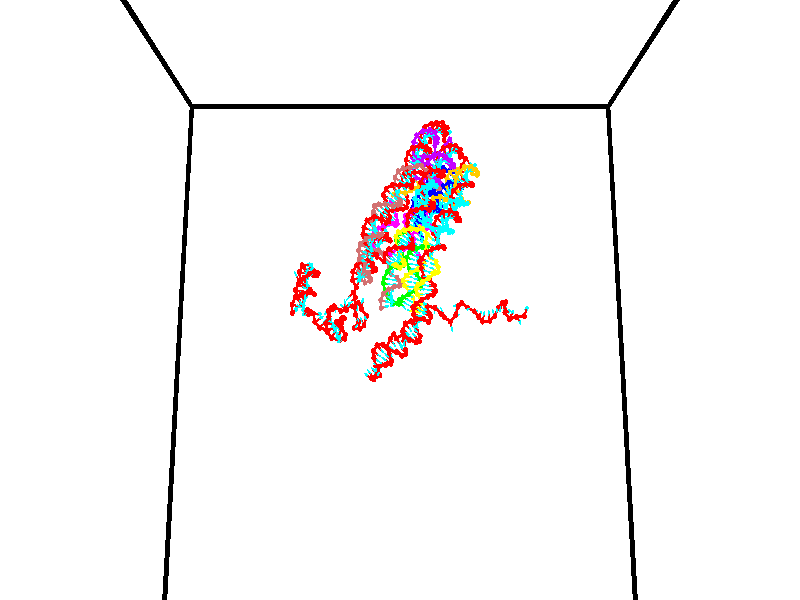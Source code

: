 // switches for output
#declare DRAW_BASES = 1; // possible values are 0, 1; only relevant for DNA ribbons
#declare DRAW_BASES_TYPE = 3; // possible values are 1, 2, 3; only relevant for DNA ribbons
#declare DRAW_FOG = 0; // set to 1 to enable fog

#include "colors.inc"

#include "transforms.inc"
background { rgb <1, 1, 1>}

#default {
   normal{
       ripples 0.25
       frequency 0.20
       turbulence 0.2
       lambda 5
   }
	finish {
		phong 0.1
		phong_size 40.
	}
}

// original window dimensions: 1024x640


// camera settings

camera {
	sky <0, 0.179814, -0.983701>
	up <0, 0.179814, -0.983701>
	right 1.6 * <1, 0, 0>
	location <35, 94.9851, 44.8844>
	look_at <35, 29.7336, 32.9568>
	direction <0, -65.2515, -11.9276>
	angle 67.0682
}


# declare cpy_camera_pos = <35, 94.9851, 44.8844>;
# if (DRAW_FOG = 1)
fog {
	fog_type 2
	up vnormalize(cpy_camera_pos)
	color rgbt<1,1,1,0.3>
	distance 1e-5
	fog_alt 3e-3
	fog_offset 56
}
# end


// LIGHTS

# declare lum = 6;
global_settings {
	ambient_light rgb lum * <0.05, 0.05, 0.05>
	max_trace_level 15
}# declare cpy_direct_light_amount = 0.25;
light_source
{	1000 * <-1, -1.16352, -0.803886>,
	rgb lum * cpy_direct_light_amount
	parallel
}

light_source
{	1000 * <1, 1.16352, 0.803886>,
	rgb lum * cpy_direct_light_amount
	parallel
}

// strand 0

// nucleotide -1

// particle -1
sphere {
	<24.097691, 34.810955, 35.004932> 0.250000
	pigment { color rgbt <1,0,0,0> }
	no_shadow
}
cylinder {
	<24.367872, 35.076927, 34.877415>,  <24.529982, 35.236511, 34.800903>, 0.100000
	pigment { color rgbt <1,0,0,0> }
	no_shadow
}
cylinder {
	<24.367872, 35.076927, 34.877415>,  <24.097691, 34.810955, 35.004932>, 0.100000
	pigment { color rgbt <1,0,0,0> }
	no_shadow
}

// particle -1
sphere {
	<24.367872, 35.076927, 34.877415> 0.100000
	pigment { color rgbt <1,0,0,0> }
	no_shadow
}
sphere {
	0, 1
	scale<0.080000,0.200000,0.300000>
	matrix <0.320766, -0.654220, -0.684913,
		-0.663982, 0.360368, -0.655182,
		0.675453, 0.664930, -0.318796,
		24.570509, 35.276405, 34.781776>
	pigment { color rgbt <0,1,1,0> }
	no_shadow
}
cylinder {
	<24.096809, 34.915462, 34.299236>,  <24.097691, 34.810955, 35.004932>, 0.130000
	pigment { color rgbt <1,0,0,0> }
	no_shadow
}

// nucleotide -1

// particle -1
sphere {
	<24.096809, 34.915462, 34.299236> 0.250000
	pigment { color rgbt <1,0,0,0> }
	no_shadow
}
cylinder {
	<24.482258, 34.969490, 34.391487>,  <24.713528, 35.001907, 34.446838>, 0.100000
	pigment { color rgbt <1,0,0,0> }
	no_shadow
}
cylinder {
	<24.482258, 34.969490, 34.391487>,  <24.096809, 34.915462, 34.299236>, 0.100000
	pigment { color rgbt <1,0,0,0> }
	no_shadow
}

// particle -1
sphere {
	<24.482258, 34.969490, 34.391487> 0.100000
	pigment { color rgbt <1,0,0,0> }
	no_shadow
}
sphere {
	0, 1
	scale<0.080000,0.200000,0.300000>
	matrix <0.266762, -0.539287, -0.798754,
		0.016487, 0.831220, -0.555700,
		0.963621, 0.135070, 0.230629,
		24.771345, 35.010010, 34.460674>
	pigment { color rgbt <0,1,1,0> }
	no_shadow
}
cylinder {
	<24.471796, 35.223366, 33.702274>,  <24.096809, 34.915462, 34.299236>, 0.130000
	pigment { color rgbt <1,0,0,0> }
	no_shadow
}

// nucleotide -1

// particle -1
sphere {
	<24.471796, 35.223366, 33.702274> 0.250000
	pigment { color rgbt <1,0,0,0> }
	no_shadow
}
cylinder {
	<24.727011, 35.037399, 33.947800>,  <24.880138, 34.925819, 34.095116>, 0.100000
	pigment { color rgbt <1,0,0,0> }
	no_shadow
}
cylinder {
	<24.727011, 35.037399, 33.947800>,  <24.471796, 35.223366, 33.702274>, 0.100000
	pigment { color rgbt <1,0,0,0> }
	no_shadow
}

// particle -1
sphere {
	<24.727011, 35.037399, 33.947800> 0.100000
	pigment { color rgbt <1,0,0,0> }
	no_shadow
}
sphere {
	0, 1
	scale<0.080000,0.200000,0.300000>
	matrix <0.421528, -0.456202, -0.783705,
		0.644379, 0.758770, -0.095097,
		0.638035, -0.464917, 0.613810,
		24.918421, 34.897923, 34.131943>
	pigment { color rgbt <0,1,1,0> }
	no_shadow
}
cylinder {
	<25.180515, 35.208981, 33.369530>,  <24.471796, 35.223366, 33.702274>, 0.130000
	pigment { color rgbt <1,0,0,0> }
	no_shadow
}

// nucleotide -1

// particle -1
sphere {
	<25.180515, 35.208981, 33.369530> 0.250000
	pigment { color rgbt <1,0,0,0> }
	no_shadow
}
cylinder {
	<25.204704, 34.923771, 33.648941>,  <25.219217, 34.752647, 33.816589>, 0.100000
	pigment { color rgbt <1,0,0,0> }
	no_shadow
}
cylinder {
	<25.204704, 34.923771, 33.648941>,  <25.180515, 35.208981, 33.369530>, 0.100000
	pigment { color rgbt <1,0,0,0> }
	no_shadow
}

// particle -1
sphere {
	<25.204704, 34.923771, 33.648941> 0.100000
	pigment { color rgbt <1,0,0,0> }
	no_shadow
}
sphere {
	0, 1
	scale<0.080000,0.200000,0.300000>
	matrix <0.449573, -0.605355, -0.656833,
		0.891194, 0.353759, 0.283949,
		0.060470, -0.713022, 0.698530,
		25.222845, 34.709866, 33.858501>
	pigment { color rgbt <0,1,1,0> }
	no_shadow
}
cylinder {
	<25.802250, 34.951481, 33.156891>,  <25.180515, 35.208981, 33.369530>, 0.130000
	pigment { color rgbt <1,0,0,0> }
	no_shadow
}

// nucleotide -1

// particle -1
sphere {
	<25.802250, 34.951481, 33.156891> 0.250000
	pigment { color rgbt <1,0,0,0> }
	no_shadow
}
cylinder {
	<25.599728, 34.673779, 33.361504>,  <25.478214, 34.507156, 33.484272>, 0.100000
	pigment { color rgbt <1,0,0,0> }
	no_shadow
}
cylinder {
	<25.599728, 34.673779, 33.361504>,  <25.802250, 34.951481, 33.156891>, 0.100000
	pigment { color rgbt <1,0,0,0> }
	no_shadow
}

// particle -1
sphere {
	<25.599728, 34.673779, 33.361504> 0.100000
	pigment { color rgbt <1,0,0,0> }
	no_shadow
}
sphere {
	0, 1
	scale<0.080000,0.200000,0.300000>
	matrix <0.119475, -0.643933, -0.755695,
		0.854037, -0.321499, 0.408974,
		-0.506307, -0.694254, 0.511531,
		25.447836, 34.465504, 33.514961>
	pigment { color rgbt <0,1,1,0> }
	no_shadow
}
cylinder {
	<26.230696, 34.325581, 33.294815>,  <25.802250, 34.951481, 33.156891>, 0.130000
	pigment { color rgbt <1,0,0,0> }
	no_shadow
}

// nucleotide -1

// particle -1
sphere {
	<26.230696, 34.325581, 33.294815> 0.250000
	pigment { color rgbt <1,0,0,0> }
	no_shadow
}
cylinder {
	<25.836742, 34.280315, 33.242359>,  <25.600370, 34.253159, 33.210888>, 0.100000
	pigment { color rgbt <1,0,0,0> }
	no_shadow
}
cylinder {
	<25.836742, 34.280315, 33.242359>,  <26.230696, 34.325581, 33.294815>, 0.100000
	pigment { color rgbt <1,0,0,0> }
	no_shadow
}

// particle -1
sphere {
	<25.836742, 34.280315, 33.242359> 0.100000
	pigment { color rgbt <1,0,0,0> }
	no_shadow
}
sphere {
	0, 1
	scale<0.080000,0.200000,0.300000>
	matrix <0.167420, -0.427815, -0.888226,
		0.044410, -0.896755, 0.440293,
		-0.984885, -0.113160, -0.131136,
		25.541277, 34.246368, 33.203018>
	pigment { color rgbt <0,1,1,0> }
	no_shadow
}
cylinder {
	<26.033684, 33.568249, 33.105522>,  <26.230696, 34.325581, 33.294815>, 0.130000
	pigment { color rgbt <1,0,0,0> }
	no_shadow
}

// nucleotide -1

// particle -1
sphere {
	<26.033684, 33.568249, 33.105522> 0.250000
	pigment { color rgbt <1,0,0,0> }
	no_shadow
}
cylinder {
	<25.747337, 33.809689, 32.965118>,  <25.575529, 33.954552, 32.880878>, 0.100000
	pigment { color rgbt <1,0,0,0> }
	no_shadow
}
cylinder {
	<25.747337, 33.809689, 32.965118>,  <26.033684, 33.568249, 33.105522>, 0.100000
	pigment { color rgbt <1,0,0,0> }
	no_shadow
}

// particle -1
sphere {
	<25.747337, 33.809689, 32.965118> 0.100000
	pigment { color rgbt <1,0,0,0> }
	no_shadow
}
sphere {
	0, 1
	scale<0.080000,0.200000,0.300000>
	matrix <0.012593, -0.491460, -0.870809,
		-0.698126, -0.627801, 0.344218,
		-0.715864, 0.603600, -0.351007,
		25.532578, 33.990768, 32.859818>
	pigment { color rgbt <0,1,1,0> }
	no_shadow
}
cylinder {
	<25.627281, 33.117371, 32.665779>,  <26.033684, 33.568249, 33.105522>, 0.130000
	pigment { color rgbt <1,0,0,0> }
	no_shadow
}

// nucleotide -1

// particle -1
sphere {
	<25.627281, 33.117371, 32.665779> 0.250000
	pigment { color rgbt <1,0,0,0> }
	no_shadow
}
cylinder {
	<25.542473, 33.491894, 32.553799>,  <25.491589, 33.716606, 32.486610>, 0.100000
	pigment { color rgbt <1,0,0,0> }
	no_shadow
}
cylinder {
	<25.542473, 33.491894, 32.553799>,  <25.627281, 33.117371, 32.665779>, 0.100000
	pigment { color rgbt <1,0,0,0> }
	no_shadow
}

// particle -1
sphere {
	<25.542473, 33.491894, 32.553799> 0.100000
	pigment { color rgbt <1,0,0,0> }
	no_shadow
}
sphere {
	0, 1
	scale<0.080000,0.200000,0.300000>
	matrix <-0.121406, -0.309482, -0.943123,
		-0.969695, -0.165973, 0.179290,
		-0.212020, 0.936309, -0.279953,
		25.478867, 33.772785, 32.469814>
	pigment { color rgbt <0,1,1,0> }
	no_shadow
}
cylinder {
	<25.000479, 32.992516, 32.341499>,  <25.627281, 33.117371, 32.665779>, 0.130000
	pigment { color rgbt <1,0,0,0> }
	no_shadow
}

// nucleotide -1

// particle -1
sphere {
	<25.000479, 32.992516, 32.341499> 0.250000
	pigment { color rgbt <1,0,0,0> }
	no_shadow
}
cylinder {
	<25.157717, 33.335812, 32.209496>,  <25.252060, 33.541790, 32.130295>, 0.100000
	pigment { color rgbt <1,0,0,0> }
	no_shadow
}
cylinder {
	<25.157717, 33.335812, 32.209496>,  <25.000479, 32.992516, 32.341499>, 0.100000
	pigment { color rgbt <1,0,0,0> }
	no_shadow
}

// particle -1
sphere {
	<25.157717, 33.335812, 32.209496> 0.100000
	pigment { color rgbt <1,0,0,0> }
	no_shadow
}
sphere {
	0, 1
	scale<0.080000,0.200000,0.300000>
	matrix <-0.008443, -0.355516, -0.934632,
		-0.919459, 0.370187, -0.132506,
		0.393096, 0.858236, -0.330008,
		25.275646, 33.593281, 32.110493>
	pigment { color rgbt <0,1,1,0> }
	no_shadow
}
cylinder {
	<24.565359, 33.220295, 31.864918>,  <25.000479, 32.992516, 32.341499>, 0.130000
	pigment { color rgbt <1,0,0,0> }
	no_shadow
}

// nucleotide -1

// particle -1
sphere {
	<24.565359, 33.220295, 31.864918> 0.250000
	pigment { color rgbt <1,0,0,0> }
	no_shadow
}
cylinder {
	<24.913729, 33.397228, 31.779284>,  <25.122749, 33.503387, 31.727903>, 0.100000
	pigment { color rgbt <1,0,0,0> }
	no_shadow
}
cylinder {
	<24.913729, 33.397228, 31.779284>,  <24.565359, 33.220295, 31.864918>, 0.100000
	pigment { color rgbt <1,0,0,0> }
	no_shadow
}

// particle -1
sphere {
	<24.913729, 33.397228, 31.779284> 0.100000
	pigment { color rgbt <1,0,0,0> }
	no_shadow
}
sphere {
	0, 1
	scale<0.080000,0.200000,0.300000>
	matrix <0.025456, -0.475672, -0.879254,
		-0.490760, 0.760313, -0.425534,
		0.870923, 0.442335, -0.214086,
		25.175005, 33.529930, 31.715057>
	pigment { color rgbt <0,1,1,0> }
	no_shadow
}
cylinder {
	<24.499655, 33.423092, 31.158871>,  <24.565359, 33.220295, 31.864918>, 0.130000
	pigment { color rgbt <1,0,0,0> }
	no_shadow
}

// nucleotide -1

// particle -1
sphere {
	<24.499655, 33.423092, 31.158871> 0.250000
	pigment { color rgbt <1,0,0,0> }
	no_shadow
}
cylinder {
	<24.893509, 33.422661, 31.228718>,  <25.129822, 33.422401, 31.270626>, 0.100000
	pigment { color rgbt <1,0,0,0> }
	no_shadow
}
cylinder {
	<24.893509, 33.422661, 31.228718>,  <24.499655, 33.423092, 31.158871>, 0.100000
	pigment { color rgbt <1,0,0,0> }
	no_shadow
}

// particle -1
sphere {
	<24.893509, 33.422661, 31.228718> 0.100000
	pigment { color rgbt <1,0,0,0> }
	no_shadow
}
sphere {
	0, 1
	scale<0.080000,0.200000,0.300000>
	matrix <0.156563, -0.437388, -0.885539,
		0.077333, 0.899272, -0.430499,
		0.984636, -0.001082, 0.174618,
		25.188900, 33.422337, 31.281103>
	pigment { color rgbt <0,1,1,0> }
	no_shadow
}
cylinder {
	<24.825798, 33.649620, 30.592049>,  <24.499655, 33.423092, 31.158871>, 0.130000
	pigment { color rgbt <1,0,0,0> }
	no_shadow
}

// nucleotide -1

// particle -1
sphere {
	<24.825798, 33.649620, 30.592049> 0.250000
	pigment { color rgbt <1,0,0,0> }
	no_shadow
}
cylinder {
	<25.079338, 33.416725, 30.795712>,  <25.231462, 33.276989, 30.917910>, 0.100000
	pigment { color rgbt <1,0,0,0> }
	no_shadow
}
cylinder {
	<25.079338, 33.416725, 30.795712>,  <24.825798, 33.649620, 30.592049>, 0.100000
	pigment { color rgbt <1,0,0,0> }
	no_shadow
}

// particle -1
sphere {
	<25.079338, 33.416725, 30.795712> 0.100000
	pigment { color rgbt <1,0,0,0> }
	no_shadow
}
sphere {
	0, 1
	scale<0.080000,0.200000,0.300000>
	matrix <0.094741, -0.594883, -0.798209,
		0.767633, 0.554182, -0.321904,
		0.633848, -0.582234, 0.509156,
		25.269493, 33.242054, 30.948458>
	pigment { color rgbt <0,1,1,0> }
	no_shadow
}
cylinder {
	<24.759174, 32.840462, 30.495687>,  <24.825798, 33.649620, 30.592049>, 0.130000
	pigment { color rgbt <1,0,0,0> }
	no_shadow
}

// nucleotide -1

// particle -1
sphere {
	<24.759174, 32.840462, 30.495687> 0.250000
	pigment { color rgbt <1,0,0,0> }
	no_shadow
}
cylinder {
	<25.075369, 32.631641, 30.367567>,  <25.265085, 32.506351, 30.290695>, 0.100000
	pigment { color rgbt <1,0,0,0> }
	no_shadow
}
cylinder {
	<25.075369, 32.631641, 30.367567>,  <24.759174, 32.840462, 30.495687>, 0.100000
	pigment { color rgbt <1,0,0,0> }
	no_shadow
}

// particle -1
sphere {
	<25.075369, 32.631641, 30.367567> 0.100000
	pigment { color rgbt <1,0,0,0> }
	no_shadow
}
sphere {
	0, 1
	scale<0.080000,0.200000,0.300000>
	matrix <0.600801, 0.559305, 0.571154,
		-0.119023, -0.643929, 0.755771,
		0.790489, -0.522048, -0.320303,
		25.312515, 32.475025, 30.271477>
	pigment { color rgbt <0,1,1,0> }
	no_shadow
}
cylinder {
	<25.134554, 32.669415, 31.018959>,  <24.759174, 32.840462, 30.495687>, 0.130000
	pigment { color rgbt <1,0,0,0> }
	no_shadow
}

// nucleotide -1

// particle -1
sphere {
	<25.134554, 32.669415, 31.018959> 0.250000
	pigment { color rgbt <1,0,0,0> }
	no_shadow
}
cylinder {
	<25.382055, 32.672264, 30.704737>,  <25.530556, 32.673973, 30.516203>, 0.100000
	pigment { color rgbt <1,0,0,0> }
	no_shadow
}
cylinder {
	<25.382055, 32.672264, 30.704737>,  <25.134554, 32.669415, 31.018959>, 0.100000
	pigment { color rgbt <1,0,0,0> }
	no_shadow
}

// particle -1
sphere {
	<25.382055, 32.672264, 30.704737> 0.100000
	pigment { color rgbt <1,0,0,0> }
	no_shadow
}
sphere {
	0, 1
	scale<0.080000,0.200000,0.300000>
	matrix <0.562364, 0.694208, 0.449245,
		0.548536, -0.719739, 0.425539,
		0.618752, 0.007119, -0.785554,
		25.567680, 32.674400, 30.469070>
	pigment { color rgbt <0,1,1,0> }
	no_shadow
}
cylinder {
	<25.772369, 32.310120, 31.203876>,  <25.134554, 32.669415, 31.018959>, 0.130000
	pigment { color rgbt <1,0,0,0> }
	no_shadow
}

// nucleotide -1

// particle -1
sphere {
	<25.772369, 32.310120, 31.203876> 0.250000
	pigment { color rgbt <1,0,0,0> }
	no_shadow
}
cylinder {
	<25.758692, 32.605087, 30.934048>,  <25.750486, 32.782066, 30.772150>, 0.100000
	pigment { color rgbt <1,0,0,0> }
	no_shadow
}
cylinder {
	<25.758692, 32.605087, 30.934048>,  <25.772369, 32.310120, 31.203876>, 0.100000
	pigment { color rgbt <1,0,0,0> }
	no_shadow
}

// particle -1
sphere {
	<25.758692, 32.605087, 30.934048> 0.100000
	pigment { color rgbt <1,0,0,0> }
	no_shadow
}
sphere {
	0, 1
	scale<0.080000,0.200000,0.300000>
	matrix <0.333326, 0.644736, 0.687903,
		0.942192, -0.201331, -0.267845,
		-0.034193, 0.737416, -0.674573,
		25.748434, 32.826313, 30.731676>
	pigment { color rgbt <0,1,1,0> }
	no_shadow
}
cylinder {
	<26.266459, 32.745483, 31.326244>,  <25.772369, 32.310120, 31.203876>, 0.130000
	pigment { color rgbt <1,0,0,0> }
	no_shadow
}

// nucleotide -1

// particle -1
sphere {
	<26.266459, 32.745483, 31.326244> 0.250000
	pigment { color rgbt <1,0,0,0> }
	no_shadow
}
cylinder {
	<25.996489, 32.984135, 31.152571>,  <25.834507, 33.127323, 31.048367>, 0.100000
	pigment { color rgbt <1,0,0,0> }
	no_shadow
}
cylinder {
	<25.996489, 32.984135, 31.152571>,  <26.266459, 32.745483, 31.326244>, 0.100000
	pigment { color rgbt <1,0,0,0> }
	no_shadow
}

// particle -1
sphere {
	<25.996489, 32.984135, 31.152571> 0.100000
	pigment { color rgbt <1,0,0,0> }
	no_shadow
}
sphere {
	0, 1
	scale<0.080000,0.200000,0.300000>
	matrix <0.144436, 0.683853, 0.715180,
		0.723613, 0.419980, -0.547723,
		-0.674924, 0.596625, -0.434185,
		25.794012, 33.163120, 31.022316>
	pigment { color rgbt <0,1,1,0> }
	no_shadow
}
cylinder {
	<26.468004, 33.524696, 31.272089>,  <26.266459, 32.745483, 31.326244>, 0.130000
	pigment { color rgbt <1,0,0,0> }
	no_shadow
}

// nucleotide -1

// particle -1
sphere {
	<26.468004, 33.524696, 31.272089> 0.250000
	pigment { color rgbt <1,0,0,0> }
	no_shadow
}
cylinder {
	<26.068357, 33.508270, 31.268583>,  <25.828569, 33.498413, 31.266479>, 0.100000
	pigment { color rgbt <1,0,0,0> }
	no_shadow
}
cylinder {
	<26.068357, 33.508270, 31.268583>,  <26.468004, 33.524696, 31.272089>, 0.100000
	pigment { color rgbt <1,0,0,0> }
	no_shadow
}

// particle -1
sphere {
	<26.068357, 33.508270, 31.268583> 0.100000
	pigment { color rgbt <1,0,0,0> }
	no_shadow
}
sphere {
	0, 1
	scale<0.080000,0.200000,0.300000>
	matrix <-0.032312, 0.618589, 0.785051,
		-0.026820, 0.784641, -0.619370,
		-0.999118, -0.041068, -0.008763,
		25.768621, 33.495949, 31.265955>
	pigment { color rgbt <0,1,1,0> }
	no_shadow
}
cylinder {
	<26.199610, 34.219818, 31.279064>,  <26.468004, 33.524696, 31.272089>, 0.130000
	pigment { color rgbt <1,0,0,0> }
	no_shadow
}

// nucleotide -1

// particle -1
sphere {
	<26.199610, 34.219818, 31.279064> 0.250000
	pigment { color rgbt <1,0,0,0> }
	no_shadow
}
cylinder {
	<25.867809, 34.035027, 31.404606>,  <25.668730, 33.924152, 31.479931>, 0.100000
	pigment { color rgbt <1,0,0,0> }
	no_shadow
}
cylinder {
	<25.867809, 34.035027, 31.404606>,  <26.199610, 34.219818, 31.279064>, 0.100000
	pigment { color rgbt <1,0,0,0> }
	no_shadow
}

// particle -1
sphere {
	<25.867809, 34.035027, 31.404606> 0.100000
	pigment { color rgbt <1,0,0,0> }
	no_shadow
}
sphere {
	0, 1
	scale<0.080000,0.200000,0.300000>
	matrix <-0.077447, 0.651670, 0.754538,
		-0.553108, 0.601584, -0.576340,
		-0.829502, -0.461978, 0.313853,
		25.618959, 33.896435, 31.498762>
	pigment { color rgbt <0,1,1,0> }
	no_shadow
}
cylinder {
	<25.740154, 34.726719, 31.586979>,  <26.199610, 34.219818, 31.279064>, 0.130000
	pigment { color rgbt <1,0,0,0> }
	no_shadow
}

// nucleotide -1

// particle -1
sphere {
	<25.740154, 34.726719, 31.586979> 0.250000
	pigment { color rgbt <1,0,0,0> }
	no_shadow
}
cylinder {
	<25.564934, 34.398170, 31.733107>,  <25.459801, 34.201042, 31.820784>, 0.100000
	pigment { color rgbt <1,0,0,0> }
	no_shadow
}
cylinder {
	<25.564934, 34.398170, 31.733107>,  <25.740154, 34.726719, 31.586979>, 0.100000
	pigment { color rgbt <1,0,0,0> }
	no_shadow
}

// particle -1
sphere {
	<25.564934, 34.398170, 31.733107> 0.100000
	pigment { color rgbt <1,0,0,0> }
	no_shadow
}
sphere {
	0, 1
	scale<0.080000,0.200000,0.300000>
	matrix <-0.292045, 0.514374, 0.806306,
		-0.850188, 0.246515, -0.465200,
		-0.438053, -0.821371, 0.365321,
		25.433517, 34.151760, 31.842703>
	pigment { color rgbt <0,1,1,0> }
	no_shadow
}
cylinder {
	<25.212305, 34.949341, 32.010883>,  <25.740154, 34.726719, 31.586979>, 0.130000
	pigment { color rgbt <1,0,0,0> }
	no_shadow
}

// nucleotide -1

// particle -1
sphere {
	<25.212305, 34.949341, 32.010883> 0.250000
	pigment { color rgbt <1,0,0,0> }
	no_shadow
}
cylinder {
	<25.249016, 34.579071, 32.157688>,  <25.271042, 34.356907, 32.245770>, 0.100000
	pigment { color rgbt <1,0,0,0> }
	no_shadow
}
cylinder {
	<25.249016, 34.579071, 32.157688>,  <25.212305, 34.949341, 32.010883>, 0.100000
	pigment { color rgbt <1,0,0,0> }
	no_shadow
}

// particle -1
sphere {
	<25.249016, 34.579071, 32.157688> 0.100000
	pigment { color rgbt <1,0,0,0> }
	no_shadow
}
sphere {
	0, 1
	scale<0.080000,0.200000,0.300000>
	matrix <-0.218181, 0.340920, 0.914424,
		-0.971584, -0.163996, -0.170678,
		0.091775, -0.925678, 0.367013,
		25.276548, 34.301369, 32.267792>
	pigment { color rgbt <0,1,1,0> }
	no_shadow
}
cylinder {
	<24.875204, 35.586159, 32.439518>,  <25.212305, 34.949341, 32.010883>, 0.130000
	pigment { color rgbt <1,0,0,0> }
	no_shadow
}

// nucleotide -1

// particle -1
sphere {
	<24.875204, 35.586159, 32.439518> 0.250000
	pigment { color rgbt <1,0,0,0> }
	no_shadow
}
cylinder {
	<24.659313, 35.588055, 32.102787>,  <24.529778, 35.589191, 31.900749>, 0.100000
	pigment { color rgbt <1,0,0,0> }
	no_shadow
}
cylinder {
	<24.659313, 35.588055, 32.102787>,  <24.875204, 35.586159, 32.439518>, 0.100000
	pigment { color rgbt <1,0,0,0> }
	no_shadow
}

// particle -1
sphere {
	<24.659313, 35.588055, 32.102787> 0.100000
	pigment { color rgbt <1,0,0,0> }
	no_shadow
}
sphere {
	0, 1
	scale<0.080000,0.200000,0.300000>
	matrix <-0.831182, 0.155612, 0.533780,
		0.133528, 0.987807, -0.080050,
		-0.539728, 0.004739, -0.841826,
		24.497395, 35.589478, 31.850239>
	pigment { color rgbt <0,1,1,0> }
	no_shadow
}
cylinder {
	<24.663422, 34.859688, 32.505989>,  <24.875204, 35.586159, 32.439518>, 0.130000
	pigment { color rgbt <1,0,0,0> }
	no_shadow
}

// nucleotide -1

// particle -1
sphere {
	<24.663422, 34.859688, 32.505989> 0.250000
	pigment { color rgbt <1,0,0,0> }
	no_shadow
}
cylinder {
	<24.933067, 34.590019, 32.626694>,  <25.094854, 34.428219, 32.699116>, 0.100000
	pigment { color rgbt <1,0,0,0> }
	no_shadow
}
cylinder {
	<24.933067, 34.590019, 32.626694>,  <24.663422, 34.859688, 32.505989>, 0.100000
	pigment { color rgbt <1,0,0,0> }
	no_shadow
}

// particle -1
sphere {
	<24.933067, 34.590019, 32.626694> 0.100000
	pigment { color rgbt <1,0,0,0> }
	no_shadow
}
sphere {
	0, 1
	scale<0.080000,0.200000,0.300000>
	matrix <-0.206677, 0.220052, 0.953342,
		-0.709121, -0.705029, 0.009004,
		0.674116, -0.674175, 0.301757,
		25.135302, 34.387768, 32.717220>
	pigment { color rgbt <0,1,1,0> }
	no_shadow
}
cylinder {
	<24.299992, 34.401871, 32.944717>,  <24.663422, 34.859688, 32.505989>, 0.130000
	pigment { color rgbt <1,0,0,0> }
	no_shadow
}

// nucleotide -1

// particle -1
sphere {
	<24.299992, 34.401871, 32.944717> 0.250000
	pigment { color rgbt <1,0,0,0> }
	no_shadow
}
cylinder {
	<24.685703, 34.391663, 33.050179>,  <24.917130, 34.385536, 33.113457>, 0.100000
	pigment { color rgbt <1,0,0,0> }
	no_shadow
}
cylinder {
	<24.685703, 34.391663, 33.050179>,  <24.299992, 34.401871, 32.944717>, 0.100000
	pigment { color rgbt <1,0,0,0> }
	no_shadow
}

// particle -1
sphere {
	<24.685703, 34.391663, 33.050179> 0.100000
	pigment { color rgbt <1,0,0,0> }
	no_shadow
}
sphere {
	0, 1
	scale<0.080000,0.200000,0.300000>
	matrix <-0.256020, 0.165610, 0.952380,
		-0.067973, -0.985861, 0.153159,
		0.964279, -0.025524, 0.263657,
		24.974987, 34.384007, 33.129276>
	pigment { color rgbt <0,1,1,0> }
	no_shadow
}
cylinder {
	<24.485956, 33.745689, 33.409843>,  <24.299992, 34.401871, 32.944717>, 0.130000
	pigment { color rgbt <1,0,0,0> }
	no_shadow
}

// nucleotide -1

// particle -1
sphere {
	<24.485956, 33.745689, 33.409843> 0.250000
	pigment { color rgbt <1,0,0,0> }
	no_shadow
}
cylinder {
	<24.884130, 33.782841, 33.401100>,  <25.123035, 33.805130, 33.395855>, 0.100000
	pigment { color rgbt <1,0,0,0> }
	no_shadow
}
cylinder {
	<24.884130, 33.782841, 33.401100>,  <24.485956, 33.745689, 33.409843>, 0.100000
	pigment { color rgbt <1,0,0,0> }
	no_shadow
}

// particle -1
sphere {
	<24.884130, 33.782841, 33.401100> 0.100000
	pigment { color rgbt <1,0,0,0> }
	no_shadow
}
sphere {
	0, 1
	scale<0.080000,0.200000,0.300000>
	matrix <-0.016215, 0.390455, 0.920479,
		0.094029, -0.915925, 0.390179,
		0.995437, 0.092879, -0.021863,
		25.182762, 33.810703, 33.394543>
	pigment { color rgbt <0,1,1,0> }
	no_shadow
}
cylinder {
	<24.755854, 33.455917, 34.022892>,  <24.485956, 33.745689, 33.409843>, 0.130000
	pigment { color rgbt <1,0,0,0> }
	no_shadow
}

// nucleotide -1

// particle -1
sphere {
	<24.755854, 33.455917, 34.022892> 0.250000
	pigment { color rgbt <1,0,0,0> }
	no_shadow
}
cylinder {
	<24.977486, 33.760883, 33.889194>,  <25.110464, 33.943863, 33.808975>, 0.100000
	pigment { color rgbt <1,0,0,0> }
	no_shadow
}
cylinder {
	<24.977486, 33.760883, 33.889194>,  <24.755854, 33.455917, 34.022892>, 0.100000
	pigment { color rgbt <1,0,0,0> }
	no_shadow
}

// particle -1
sphere {
	<24.977486, 33.760883, 33.889194> 0.100000
	pigment { color rgbt <1,0,0,0> }
	no_shadow
}
sphere {
	0, 1
	scale<0.080000,0.200000,0.300000>
	matrix <-0.236966, 0.529351, 0.814637,
		0.798024, -0.372170, 0.473970,
		0.554080, 0.762415, -0.334243,
		25.143709, 33.989609, 33.788921>
	pigment { color rgbt <0,1,1,0> }
	no_shadow
}
cylinder {
	<25.158289, 33.618423, 34.569561>,  <24.755854, 33.455917, 34.022892>, 0.130000
	pigment { color rgbt <1,0,0,0> }
	no_shadow
}

// nucleotide -1

// particle -1
sphere {
	<25.158289, 33.618423, 34.569561> 0.250000
	pigment { color rgbt <1,0,0,0> }
	no_shadow
}
cylinder {
	<25.156099, 33.958206, 34.358509>,  <25.154785, 34.162075, 34.231876>, 0.100000
	pigment { color rgbt <1,0,0,0> }
	no_shadow
}
cylinder {
	<25.156099, 33.958206, 34.358509>,  <25.158289, 33.618423, 34.569561>, 0.100000
	pigment { color rgbt <1,0,0,0> }
	no_shadow
}

// particle -1
sphere {
	<25.156099, 33.958206, 34.358509> 0.100000
	pigment { color rgbt <1,0,0,0> }
	no_shadow
}
sphere {
	0, 1
	scale<0.080000,0.200000,0.300000>
	matrix <-0.289543, 0.503691, 0.813916,
		0.957149, 0.157227, 0.243197,
		-0.005473, 0.849456, -0.527631,
		25.154457, 34.213043, 34.200218>
	pigment { color rgbt <0,1,1,0> }
	no_shadow
}
cylinder {
	<25.635515, 34.032295, 34.949440>,  <25.158289, 33.618423, 34.569561>, 0.130000
	pigment { color rgbt <1,0,0,0> }
	no_shadow
}

// nucleotide -1

// particle -1
sphere {
	<25.635515, 34.032295, 34.949440> 0.250000
	pigment { color rgbt <1,0,0,0> }
	no_shadow
}
cylinder {
	<25.391710, 34.245293, 34.714512>,  <25.245426, 34.373093, 34.573555>, 0.100000
	pigment { color rgbt <1,0,0,0> }
	no_shadow
}
cylinder {
	<25.391710, 34.245293, 34.714512>,  <25.635515, 34.032295, 34.949440>, 0.100000
	pigment { color rgbt <1,0,0,0> }
	no_shadow
}

// particle -1
sphere {
	<25.391710, 34.245293, 34.714512> 0.100000
	pigment { color rgbt <1,0,0,0> }
	no_shadow
}
sphere {
	0, 1
	scale<0.080000,0.200000,0.300000>
	matrix <-0.138449, 0.657954, 0.740222,
		0.780592, 0.532489, -0.327308,
		-0.609514, 0.532496, -0.587316,
		25.208857, 34.405041, 34.538319>
	pigment { color rgbt <0,1,1,0> }
	no_shadow
}
cylinder {
	<25.938169, 34.626095, 34.894932>,  <25.635515, 34.032295, 34.949440>, 0.130000
	pigment { color rgbt <1,0,0,0> }
	no_shadow
}

// nucleotide -1

// particle -1
sphere {
	<25.938169, 34.626095, 34.894932> 0.250000
	pigment { color rgbt <1,0,0,0> }
	no_shadow
}
cylinder {
	<25.549665, 34.678596, 34.815514>,  <25.316563, 34.710098, 34.767860>, 0.100000
	pigment { color rgbt <1,0,0,0> }
	no_shadow
}
cylinder {
	<25.549665, 34.678596, 34.815514>,  <25.938169, 34.626095, 34.894932>, 0.100000
	pigment { color rgbt <1,0,0,0> }
	no_shadow
}

// particle -1
sphere {
	<25.549665, 34.678596, 34.815514> 0.100000
	pigment { color rgbt <1,0,0,0> }
	no_shadow
}
sphere {
	0, 1
	scale<0.080000,0.200000,0.300000>
	matrix <-0.050135, 0.702660, 0.709757,
		0.232671, 0.699314, -0.675887,
		-0.971262, 0.131255, -0.198549,
		25.258287, 34.717972, 34.755947>
	pigment { color rgbt <0,1,1,0> }
	no_shadow
}
cylinder {
	<25.751945, 35.410809, 34.830799>,  <25.938169, 34.626095, 34.894932>, 0.130000
	pigment { color rgbt <1,0,0,0> }
	no_shadow
}

// nucleotide -1

// particle -1
sphere {
	<25.751945, 35.410809, 34.830799> 0.250000
	pigment { color rgbt <1,0,0,0> }
	no_shadow
}
cylinder {
	<25.523546, 35.128193, 34.998020>,  <25.386507, 34.958626, 35.098354>, 0.100000
	pigment { color rgbt <1,0,0,0> }
	no_shadow
}
cylinder {
	<25.523546, 35.128193, 34.998020>,  <25.751945, 35.410809, 34.830799>, 0.100000
	pigment { color rgbt <1,0,0,0> }
	no_shadow
}

// particle -1
sphere {
	<25.523546, 35.128193, 34.998020> 0.100000
	pigment { color rgbt <1,0,0,0> }
	no_shadow
}
sphere {
	0, 1
	scale<0.080000,0.200000,0.300000>
	matrix <-0.090589, 0.560348, 0.823288,
		-0.815938, 0.432225, -0.383962,
		-0.570998, -0.706535, 0.418054,
		25.352247, 34.916233, 35.123436>
	pigment { color rgbt <0,1,1,0> }
	no_shadow
}
cylinder {
	<26.381662, 35.756622, 35.204342>,  <25.751945, 35.410809, 34.830799>, 0.130000
	pigment { color rgbt <1,0,0,0> }
	no_shadow
}

// nucleotide -1

// particle -1
sphere {
	<26.381662, 35.756622, 35.204342> 0.250000
	pigment { color rgbt <1,0,0,0> }
	no_shadow
}
cylinder {
	<26.694145, 35.507767, 35.183720>,  <26.881634, 35.358452, 35.171345>, 0.100000
	pigment { color rgbt <1,0,0,0> }
	no_shadow
}
cylinder {
	<26.694145, 35.507767, 35.183720>,  <26.381662, 35.756622, 35.204342>, 0.100000
	pigment { color rgbt <1,0,0,0> }
	no_shadow
}

// particle -1
sphere {
	<26.694145, 35.507767, 35.183720> 0.100000
	pigment { color rgbt <1,0,0,0> }
	no_shadow
}
sphere {
	0, 1
	scale<0.080000,0.200000,0.300000>
	matrix <0.428129, 0.473815, 0.769548,
		-0.454339, -0.623248, 0.636504,
		0.781205, -0.622142, -0.051558,
		26.928507, 35.321125, 35.168251>
	pigment { color rgbt <0,1,1,0> }
	no_shadow
}
cylinder {
	<26.515093, 35.411484, 35.848476>,  <26.381662, 35.756622, 35.204342>, 0.130000
	pigment { color rgbt <1,0,0,0> }
	no_shadow
}

// nucleotide -1

// particle -1
sphere {
	<26.515093, 35.411484, 35.848476> 0.250000
	pigment { color rgbt <1,0,0,0> }
	no_shadow
}
cylinder {
	<26.858896, 35.379513, 35.646545>,  <27.065178, 35.360329, 35.525387>, 0.100000
	pigment { color rgbt <1,0,0,0> }
	no_shadow
}
cylinder {
	<26.858896, 35.379513, 35.646545>,  <26.515093, 35.411484, 35.848476>, 0.100000
	pigment { color rgbt <1,0,0,0> }
	no_shadow
}

// particle -1
sphere {
	<26.858896, 35.379513, 35.646545> 0.100000
	pigment { color rgbt <1,0,0,0> }
	no_shadow
}
sphere {
	0, 1
	scale<0.080000,0.200000,0.300000>
	matrix <0.495217, 0.374679, 0.783822,
		0.126495, -0.923703, 0.361624,
		0.859511, -0.079933, -0.504828,
		27.116749, 35.355534, 35.495098>
	pigment { color rgbt <0,1,1,0> }
	no_shadow
}
cylinder {
	<26.994766, 35.329815, 36.321014>,  <26.515093, 35.411484, 35.848476>, 0.130000
	pigment { color rgbt <1,0,0,0> }
	no_shadow
}

// nucleotide -1

// particle -1
sphere {
	<26.994766, 35.329815, 36.321014> 0.250000
	pigment { color rgbt <1,0,0,0> }
	no_shadow
}
cylinder {
	<27.270954, 35.397144, 36.039612>,  <27.436666, 35.437542, 35.870770>, 0.100000
	pigment { color rgbt <1,0,0,0> }
	no_shadow
}
cylinder {
	<27.270954, 35.397144, 36.039612>,  <26.994766, 35.329815, 36.321014>, 0.100000
	pigment { color rgbt <1,0,0,0> }
	no_shadow
}

// particle -1
sphere {
	<27.270954, 35.397144, 36.039612> 0.100000
	pigment { color rgbt <1,0,0,0> }
	no_shadow
}
sphere {
	0, 1
	scale<0.080000,0.200000,0.300000>
	matrix <0.626842, 0.346127, 0.698043,
		0.361005, -0.922963, 0.133472,
		0.690467, 0.168331, -0.703506,
		27.478094, 35.447643, 35.828560>
	pigment { color rgbt <0,1,1,0> }
	no_shadow
}
cylinder {
	<27.629889, 35.115257, 36.496368>,  <26.994766, 35.329815, 36.321014>, 0.130000
	pigment { color rgbt <1,0,0,0> }
	no_shadow
}

// nucleotide -1

// particle -1
sphere {
	<27.629889, 35.115257, 36.496368> 0.250000
	pigment { color rgbt <1,0,0,0> }
	no_shadow
}
cylinder {
	<27.729631, 35.388359, 36.221657>,  <27.789478, 35.552219, 36.056828>, 0.100000
	pigment { color rgbt <1,0,0,0> }
	no_shadow
}
cylinder {
	<27.729631, 35.388359, 36.221657>,  <27.629889, 35.115257, 36.496368>, 0.100000
	pigment { color rgbt <1,0,0,0> }
	no_shadow
}

// particle -1
sphere {
	<27.729631, 35.388359, 36.221657> 0.100000
	pigment { color rgbt <1,0,0,0> }
	no_shadow
}
sphere {
	0, 1
	scale<0.080000,0.200000,0.300000>
	matrix <0.713288, 0.350187, 0.607116,
		0.655012, -0.641262, -0.399677,
		0.249358, 0.682753, -0.686781,
		27.804440, 35.593185, 36.015621>
	pigment { color rgbt <0,1,1,0> }
	no_shadow
}
cylinder {
	<28.419321, 35.017067, 36.313766>,  <27.629889, 35.115257, 36.496368>, 0.130000
	pigment { color rgbt <1,0,0,0> }
	no_shadow
}

// nucleotide -1

// particle -1
sphere {
	<28.419321, 35.017067, 36.313766> 0.250000
	pigment { color rgbt <1,0,0,0> }
	no_shadow
}
cylinder {
	<28.327656, 35.379303, 36.171001>,  <28.272655, 35.596645, 36.085342>, 0.100000
	pigment { color rgbt <1,0,0,0> }
	no_shadow
}
cylinder {
	<28.327656, 35.379303, 36.171001>,  <28.419321, 35.017067, 36.313766>, 0.100000
	pigment { color rgbt <1,0,0,0> }
	no_shadow
}

// particle -1
sphere {
	<28.327656, 35.379303, 36.171001> 0.100000
	pigment { color rgbt <1,0,0,0> }
	no_shadow
}
sphere {
	0, 1
	scale<0.080000,0.200000,0.300000>
	matrix <0.679485, 0.411378, 0.607509,
		0.696981, -0.103296, -0.709610,
		-0.229165, 0.905592, -0.356911,
		28.258905, 35.650982, 36.063927>
	pigment { color rgbt <0,1,1,0> }
	no_shadow
}
cylinder {
	<29.010941, 35.442341, 36.047005>,  <28.419321, 35.017067, 36.313766>, 0.130000
	pigment { color rgbt <1,0,0,0> }
	no_shadow
}

// nucleotide -1

// particle -1
sphere {
	<29.010941, 35.442341, 36.047005> 0.250000
	pigment { color rgbt <1,0,0,0> }
	no_shadow
}
cylinder {
	<28.711479, 35.671116, 36.181114>,  <28.531801, 35.808380, 36.261578>, 0.100000
	pigment { color rgbt <1,0,0,0> }
	no_shadow
}
cylinder {
	<28.711479, 35.671116, 36.181114>,  <29.010941, 35.442341, 36.047005>, 0.100000
	pigment { color rgbt <1,0,0,0> }
	no_shadow
}

// particle -1
sphere {
	<28.711479, 35.671116, 36.181114> 0.100000
	pigment { color rgbt <1,0,0,0> }
	no_shadow
}
sphere {
	0, 1
	scale<0.080000,0.200000,0.300000>
	matrix <0.597669, 0.363413, 0.714648,
		0.286891, 0.735405, -0.613899,
		-0.748655, 0.571935, 0.335269,
		28.486883, 35.842697, 36.281696>
	pigment { color rgbt <0,1,1,0> }
	no_shadow
}
cylinder {
	<29.261524, 36.148476, 36.070141>,  <29.010941, 35.442341, 36.047005>, 0.130000
	pigment { color rgbt <1,0,0,0> }
	no_shadow
}

// nucleotide -1

// particle -1
sphere {
	<29.261524, 36.148476, 36.070141> 0.250000
	pigment { color rgbt <1,0,0,0> }
	no_shadow
}
cylinder {
	<28.939392, 36.118286, 36.305344>,  <28.746113, 36.100170, 36.446465>, 0.100000
	pigment { color rgbt <1,0,0,0> }
	no_shadow
}
cylinder {
	<28.939392, 36.118286, 36.305344>,  <29.261524, 36.148476, 36.070141>, 0.100000
	pigment { color rgbt <1,0,0,0> }
	no_shadow
}

// particle -1
sphere {
	<28.939392, 36.118286, 36.305344> 0.100000
	pigment { color rgbt <1,0,0,0> }
	no_shadow
}
sphere {
	0, 1
	scale<0.080000,0.200000,0.300000>
	matrix <0.506745, 0.427105, 0.748860,
		-0.307660, 0.901047, -0.305713,
		-0.805329, -0.075476, 0.588004,
		28.697794, 36.095642, 36.481747>
	pigment { color rgbt <0,1,1,0> }
	no_shadow
}
cylinder {
	<29.545343, 36.693913, 35.742874>,  <29.261524, 36.148476, 36.070141>, 0.130000
	pigment { color rgbt <1,0,0,0> }
	no_shadow
}

// nucleotide -1

// particle -1
sphere {
	<29.545343, 36.693913, 35.742874> 0.250000
	pigment { color rgbt <1,0,0,0> }
	no_shadow
}
cylinder {
	<29.210323, 36.714622, 35.960434>,  <29.009312, 36.727051, 36.090969>, 0.100000
	pigment { color rgbt <1,0,0,0> }
	no_shadow
}
cylinder {
	<29.210323, 36.714622, 35.960434>,  <29.545343, 36.693913, 35.742874>, 0.100000
	pigment { color rgbt <1,0,0,0> }
	no_shadow
}

// particle -1
sphere {
	<29.210323, 36.714622, 35.960434> 0.100000
	pigment { color rgbt <1,0,0,0> }
	no_shadow
}
sphere {
	0, 1
	scale<0.080000,0.200000,0.300000>
	matrix <0.461536, 0.599802, 0.653622,
		-0.292388, 0.798471, -0.526263,
		-0.837553, 0.051778, 0.543898,
		28.959057, 36.730156, 36.123604>
	pigment { color rgbt <0,1,1,0> }
	no_shadow
}
cylinder {
	<29.358860, 37.405491, 35.863522>,  <29.545343, 36.693913, 35.742874>, 0.130000
	pigment { color rgbt <1,0,0,0> }
	no_shadow
}

// nucleotide -1

// particle -1
sphere {
	<29.358860, 37.405491, 35.863522> 0.250000
	pigment { color rgbt <1,0,0,0> }
	no_shadow
}
cylinder {
	<29.190464, 37.193829, 36.158211>,  <29.089426, 37.066830, 36.335022>, 0.100000
	pigment { color rgbt <1,0,0,0> }
	no_shadow
}
cylinder {
	<29.190464, 37.193829, 36.158211>,  <29.358860, 37.405491, 35.863522>, 0.100000
	pigment { color rgbt <1,0,0,0> }
	no_shadow
}

// particle -1
sphere {
	<29.190464, 37.193829, 36.158211> 0.100000
	pigment { color rgbt <1,0,0,0> }
	no_shadow
}
sphere {
	0, 1
	scale<0.080000,0.200000,0.300000>
	matrix <0.377804, 0.636105, 0.672781,
		-0.824641, 0.561570, -0.067875,
		-0.420990, -0.529159, 0.736721,
		29.064167, 37.035080, 36.379227>
	pigment { color rgbt <0,1,1,0> }
	no_shadow
}
cylinder {
	<28.925022, 37.820831, 36.215797>,  <29.358860, 37.405491, 35.863522>, 0.130000
	pigment { color rgbt <1,0,0,0> }
	no_shadow
}

// nucleotide -1

// particle -1
sphere {
	<28.925022, 37.820831, 36.215797> 0.250000
	pigment { color rgbt <1,0,0,0> }
	no_shadow
}
cylinder {
	<29.054552, 37.536694, 36.465775>,  <29.132271, 37.366211, 36.615761>, 0.100000
	pigment { color rgbt <1,0,0,0> }
	no_shadow
}
cylinder {
	<29.054552, 37.536694, 36.465775>,  <28.925022, 37.820831, 36.215797>, 0.100000
	pigment { color rgbt <1,0,0,0> }
	no_shadow
}

// particle -1
sphere {
	<29.054552, 37.536694, 36.465775> 0.100000
	pigment { color rgbt <1,0,0,0> }
	no_shadow
}
sphere {
	0, 1
	scale<0.080000,0.200000,0.300000>
	matrix <0.412937, 0.700413, 0.582156,
		-0.851246, 0.069544, 0.520138,
		0.323826, -0.710342, 0.624941,
		29.151699, 37.323589, 36.653255>
	pigment { color rgbt <0,1,1,0> }
	no_shadow
}
cylinder {
	<29.449434, 38.043030, 36.753277>,  <28.925022, 37.820831, 36.215797>, 0.130000
	pigment { color rgbt <1,0,0,0> }
	no_shadow
}

// nucleotide -1

// particle -1
sphere {
	<29.449434, 38.043030, 36.753277> 0.250000
	pigment { color rgbt <1,0,0,0> }
	no_shadow
}
cylinder {
	<29.292360, 37.982220, 37.116085>,  <29.198116, 37.945732, 37.333771>, 0.100000
	pigment { color rgbt <1,0,0,0> }
	no_shadow
}
cylinder {
	<29.292360, 37.982220, 37.116085>,  <29.449434, 38.043030, 36.753277>, 0.100000
	pigment { color rgbt <1,0,0,0> }
	no_shadow
}

// particle -1
sphere {
	<29.292360, 37.982220, 37.116085> 0.100000
	pigment { color rgbt <1,0,0,0> }
	no_shadow
}
sphere {
	0, 1
	scale<0.080000,0.200000,0.300000>
	matrix <0.625974, -0.766715, 0.142495,
		0.673763, 0.623727, 0.396243,
		-0.392683, -0.152029, 0.907021,
		29.174555, 37.936611, 37.388191>
	pigment { color rgbt <0,1,1,0> }
	no_shadow
}
cylinder {
	<29.751074, 37.534485, 37.214851>,  <29.449434, 38.043030, 36.753277>, 0.130000
	pigment { color rgbt <1,0,0,0> }
	no_shadow
}

// nucleotide -1

// particle -1
sphere {
	<29.751074, 37.534485, 37.214851> 0.250000
	pigment { color rgbt <1,0,0,0> }
	no_shadow
}
cylinder {
	<29.448219, 37.483711, 37.471172>,  <29.266506, 37.453247, 37.624966>, 0.100000
	pigment { color rgbt <1,0,0,0> }
	no_shadow
}
cylinder {
	<29.448219, 37.483711, 37.471172>,  <29.751074, 37.534485, 37.214851>, 0.100000
	pigment { color rgbt <1,0,0,0> }
	no_shadow
}

// particle -1
sphere {
	<29.448219, 37.483711, 37.471172> 0.100000
	pigment { color rgbt <1,0,0,0> }
	no_shadow
}
sphere {
	0, 1
	scale<0.080000,0.200000,0.300000>
	matrix <-0.436200, -0.631975, -0.640576,
		0.486285, -0.764523, 0.423122,
		-0.757137, -0.126937, 0.640804,
		29.221079, 37.445629, 37.663414>
	pigment { color rgbt <0,1,1,0> }
	no_shadow
}
cylinder {
	<29.637241, 36.826168, 37.427719>,  <29.751074, 37.534485, 37.214851>, 0.130000
	pigment { color rgbt <1,0,0,0> }
	no_shadow
}

// nucleotide -1

// particle -1
sphere {
	<29.637241, 36.826168, 37.427719> 0.250000
	pigment { color rgbt <1,0,0,0> }
	no_shadow
}
cylinder {
	<29.293152, 37.028889, 37.405205>,  <29.086699, 37.150520, 37.391697>, 0.100000
	pigment { color rgbt <1,0,0,0> }
	no_shadow
}
cylinder {
	<29.293152, 37.028889, 37.405205>,  <29.637241, 36.826168, 37.427719>, 0.100000
	pigment { color rgbt <1,0,0,0> }
	no_shadow
}

// particle -1
sphere {
	<29.293152, 37.028889, 37.405205> 0.100000
	pigment { color rgbt <1,0,0,0> }
	no_shadow
}
sphere {
	0, 1
	scale<0.080000,0.200000,0.300000>
	matrix <-0.284516, -0.568649, -0.771809,
		-0.423163, -0.647913, 0.633358,
		-0.860223, 0.506801, -0.056290,
		29.035086, 37.180927, 37.388317>
	pigment { color rgbt <0,1,1,0> }
	no_shadow
}
cylinder {
	<29.083431, 36.409771, 37.508018>,  <29.637241, 36.826168, 37.427719>, 0.130000
	pigment { color rgbt <1,0,0,0> }
	no_shadow
}

// nucleotide -1

// particle -1
sphere {
	<29.083431, 36.409771, 37.508018> 0.250000
	pigment { color rgbt <1,0,0,0> }
	no_shadow
}
cylinder {
	<29.016726, 36.734711, 37.284489>,  <28.976702, 36.929672, 37.150372>, 0.100000
	pigment { color rgbt <1,0,0,0> }
	no_shadow
}
cylinder {
	<29.016726, 36.734711, 37.284489>,  <29.083431, 36.409771, 37.508018>, 0.100000
	pigment { color rgbt <1,0,0,0> }
	no_shadow
}

// particle -1
sphere {
	<29.016726, 36.734711, 37.284489> 0.100000
	pigment { color rgbt <1,0,0,0> }
	no_shadow
}
sphere {
	0, 1
	scale<0.080000,0.200000,0.300000>
	matrix <-0.346614, -0.578883, -0.738074,
		-0.923065, 0.070610, 0.378108,
		-0.166765, 0.812347, -0.558821,
		28.966696, 36.978416, 37.116844>
	pigment { color rgbt <0,1,1,0> }
	no_shadow
}
cylinder {
	<28.341709, 36.485409, 37.323002>,  <29.083431, 36.409771, 37.508018>, 0.130000
	pigment { color rgbt <1,0,0,0> }
	no_shadow
}

// nucleotide -1

// particle -1
sphere {
	<28.341709, 36.485409, 37.323002> 0.250000
	pigment { color rgbt <1,0,0,0> }
	no_shadow
}
cylinder {
	<28.550657, 36.665154, 37.033119>,  <28.676025, 36.773003, 36.859188>, 0.100000
	pigment { color rgbt <1,0,0,0> }
	no_shadow
}
cylinder {
	<28.550657, 36.665154, 37.033119>,  <28.341709, 36.485409, 37.323002>, 0.100000
	pigment { color rgbt <1,0,0,0> }
	no_shadow
}

// particle -1
sphere {
	<28.550657, 36.665154, 37.033119> 0.100000
	pigment { color rgbt <1,0,0,0> }
	no_shadow
}
sphere {
	0, 1
	scale<0.080000,0.200000,0.300000>
	matrix <-0.491464, -0.535864, -0.686522,
		-0.696844, 0.714786, -0.059072,
		0.522371, 0.449366, -0.724706,
		28.707369, 36.799965, 36.815708>
	pigment { color rgbt <0,1,1,0> }
	no_shadow
}
cylinder {
	<27.897894, 36.426155, 36.818504>,  <28.341709, 36.485409, 37.323002>, 0.130000
	pigment { color rgbt <1,0,0,0> }
	no_shadow
}

// nucleotide -1

// particle -1
sphere {
	<27.897894, 36.426155, 36.818504> 0.250000
	pigment { color rgbt <1,0,0,0> }
	no_shadow
}
cylinder {
	<28.213911, 36.542618, 36.602703>,  <28.403521, 36.612495, 36.473225>, 0.100000
	pigment { color rgbt <1,0,0,0> }
	no_shadow
}
cylinder {
	<28.213911, 36.542618, 36.602703>,  <27.897894, 36.426155, 36.818504>, 0.100000
	pigment { color rgbt <1,0,0,0> }
	no_shadow
}

// particle -1
sphere {
	<28.213911, 36.542618, 36.602703> 0.100000
	pigment { color rgbt <1,0,0,0> }
	no_shadow
}
sphere {
	0, 1
	scale<0.080000,0.200000,0.300000>
	matrix <-0.355419, -0.499509, -0.790043,
		-0.499509, 0.815918, -0.291152,
		0.790043, 0.291152, -0.539501,
		28.450924, 36.629963, 36.440853>
	pigment { color rgbt <0,1,1,0> }
	no_shadow
}
cylinder {
	<27.741110, 36.625931, 36.160976>,  <27.897894, 36.426155, 36.818504>, 0.130000
	pigment { color rgbt <1,0,0,0> }
	no_shadow
}

// nucleotide -1

// particle -1
sphere {
	<27.741110, 36.625931, 36.160976> 0.250000
	pigment { color rgbt <1,0,0,0> }
	no_shadow
}
cylinder {
	<28.110815, 36.474655, 36.140133>,  <28.332638, 36.383892, 36.127628>, 0.100000
	pigment { color rgbt <1,0,0,0> }
	no_shadow
}
cylinder {
	<28.110815, 36.474655, 36.140133>,  <27.741110, 36.625931, 36.160976>, 0.100000
	pigment { color rgbt <1,0,0,0> }
	no_shadow
}

// particle -1
sphere {
	<28.110815, 36.474655, 36.140133> 0.100000
	pigment { color rgbt <1,0,0,0> }
	no_shadow
}
sphere {
	0, 1
	scale<0.080000,0.200000,0.300000>
	matrix <-0.253736, -0.506587, -0.824007,
		0.285231, 0.774819, -0.564179,
		0.924262, -0.378185, -0.052105,
		28.388094, 36.361198, 36.124500>
	pigment { color rgbt <0,1,1,0> }
	no_shadow
}
cylinder {
	<28.078150, 36.870956, 35.649906>,  <27.741110, 36.625931, 36.160976>, 0.130000
	pigment { color rgbt <1,0,0,0> }
	no_shadow
}

// nucleotide -1

// particle -1
sphere {
	<28.078150, 36.870956, 35.649906> 0.250000
	pigment { color rgbt <1,0,0,0> }
	no_shadow
}
cylinder {
	<28.125282, 36.492695, 35.771141>,  <28.153563, 36.265739, 35.843884>, 0.100000
	pigment { color rgbt <1,0,0,0> }
	no_shadow
}
cylinder {
	<28.125282, 36.492695, 35.771141>,  <28.078150, 36.870956, 35.649906>, 0.100000
	pigment { color rgbt <1,0,0,0> }
	no_shadow
}

// particle -1
sphere {
	<28.125282, 36.492695, 35.771141> 0.100000
	pigment { color rgbt <1,0,0,0> }
	no_shadow
}
sphere {
	0, 1
	scale<0.080000,0.200000,0.300000>
	matrix <-0.581648, -0.313103, -0.750768,
		0.804861, -0.087828, -0.586928,
		0.117831, -0.945650, 0.303089,
		28.160631, 36.209000, 35.862068>
	pigment { color rgbt <0,1,1,0> }
	no_shadow
}
cylinder {
	<27.940662, 36.492577, 35.104973>,  <28.078150, 36.870956, 35.649906>, 0.130000
	pigment { color rgbt <1,0,0,0> }
	no_shadow
}

// nucleotide -1

// particle -1
sphere {
	<27.940662, 36.492577, 35.104973> 0.250000
	pigment { color rgbt <1,0,0,0> }
	no_shadow
}
cylinder {
	<27.945181, 36.198017, 35.375553>,  <27.947893, 36.021282, 35.537903>, 0.100000
	pigment { color rgbt <1,0,0,0> }
	no_shadow
}
cylinder {
	<27.945181, 36.198017, 35.375553>,  <27.940662, 36.492577, 35.104973>, 0.100000
	pigment { color rgbt <1,0,0,0> }
	no_shadow
}

// particle -1
sphere {
	<27.945181, 36.198017, 35.375553> 0.100000
	pigment { color rgbt <1,0,0,0> }
	no_shadow
}
sphere {
	0, 1
	scale<0.080000,0.200000,0.300000>
	matrix <-0.584931, -0.553541, -0.592830,
		0.811004, -0.388979, -0.436998,
		0.011298, -0.736402, 0.676450,
		27.948570, 35.977097, 35.578487>
	pigment { color rgbt <0,1,1,0> }
	no_shadow
}
cylinder {
	<28.247162, 35.874165, 34.860031>,  <27.940662, 36.492577, 35.104973>, 0.130000
	pigment { color rgbt <1,0,0,0> }
	no_shadow
}

// nucleotide -1

// particle -1
sphere {
	<28.247162, 35.874165, 34.860031> 0.250000
	pigment { color rgbt <1,0,0,0> }
	no_shadow
}
cylinder {
	<28.014074, 35.728291, 35.150536>,  <27.874222, 35.640766, 35.324837>, 0.100000
	pigment { color rgbt <1,0,0,0> }
	no_shadow
}
cylinder {
	<28.014074, 35.728291, 35.150536>,  <28.247162, 35.874165, 34.860031>, 0.100000
	pigment { color rgbt <1,0,0,0> }
	no_shadow
}

// particle -1
sphere {
	<28.014074, 35.728291, 35.150536> 0.100000
	pigment { color rgbt <1,0,0,0> }
	no_shadow
}
sphere {
	0, 1
	scale<0.080000,0.200000,0.300000>
	matrix <-0.592528, -0.420967, -0.686802,
		0.556194, -0.830539, 0.029220,
		-0.582717, -0.364682, 0.726257,
		27.839260, 35.618885, 35.368412>
	pigment { color rgbt <0,1,1,0> }
	no_shadow
}
cylinder {
	<28.121683, 35.183556, 34.624863>,  <28.247162, 35.874165, 34.860031>, 0.130000
	pigment { color rgbt <1,0,0,0> }
	no_shadow
}

// nucleotide -1

// particle -1
sphere {
	<28.121683, 35.183556, 34.624863> 0.250000
	pigment { color rgbt <1,0,0,0> }
	no_shadow
}
cylinder {
	<27.855124, 35.356026, 34.868176>,  <27.695189, 35.459507, 35.014164>, 0.100000
	pigment { color rgbt <1,0,0,0> }
	no_shadow
}
cylinder {
	<27.855124, 35.356026, 34.868176>,  <28.121683, 35.183556, 34.624863>, 0.100000
	pigment { color rgbt <1,0,0,0> }
	no_shadow
}

// particle -1
sphere {
	<27.855124, 35.356026, 34.868176> 0.100000
	pigment { color rgbt <1,0,0,0> }
	no_shadow
}
sphere {
	0, 1
	scale<0.080000,0.200000,0.300000>
	matrix <-0.742943, -0.315241, -0.590474,
		-0.062843, -0.845406, 0.530414,
		-0.666398, 0.431174, 0.608278,
		27.655205, 35.485378, 35.050659>
	pigment { color rgbt <0,1,1,0> }
	no_shadow
}
cylinder {
	<28.295591, 34.479675, 34.338760>,  <28.121683, 35.183556, 34.624863>, 0.130000
	pigment { color rgbt <1,0,0,0> }
	no_shadow
}

// nucleotide -1

// particle -1
sphere {
	<28.295591, 34.479675, 34.338760> 0.250000
	pigment { color rgbt <1,0,0,0> }
	no_shadow
}
cylinder {
	<28.327425, 34.122799, 34.516598>,  <28.346525, 33.908672, 34.623299>, 0.100000
	pigment { color rgbt <1,0,0,0> }
	no_shadow
}
cylinder {
	<28.327425, 34.122799, 34.516598>,  <28.295591, 34.479675, 34.338760>, 0.100000
	pigment { color rgbt <1,0,0,0> }
	no_shadow
}

// particle -1
sphere {
	<28.327425, 34.122799, 34.516598> 0.100000
	pigment { color rgbt <1,0,0,0> }
	no_shadow
}
sphere {
	0, 1
	scale<0.080000,0.200000,0.300000>
	matrix <0.941042, -0.079868, -0.328727,
		0.328796, 0.444542, 0.833232,
		0.079585, -0.892190, 0.444592,
		28.351301, 33.855141, 34.649975>
	pigment { color rgbt <0,1,1,0> }
	no_shadow
}
cylinder {
	<28.970570, 34.447559, 34.776150>,  <28.295591, 34.479675, 34.338760>, 0.130000
	pigment { color rgbt <1,0,0,0> }
	no_shadow
}

// nucleotide -1

// particle -1
sphere {
	<28.970570, 34.447559, 34.776150> 0.250000
	pigment { color rgbt <1,0,0,0> }
	no_shadow
}
cylinder {
	<28.850815, 34.100166, 34.618111>,  <28.778963, 33.891731, 34.523289>, 0.100000
	pigment { color rgbt <1,0,0,0> }
	no_shadow
}
cylinder {
	<28.850815, 34.100166, 34.618111>,  <28.970570, 34.447559, 34.776150>, 0.100000
	pigment { color rgbt <1,0,0,0> }
	no_shadow
}

// particle -1
sphere {
	<28.850815, 34.100166, 34.618111> 0.100000
	pigment { color rgbt <1,0,0,0> }
	no_shadow
}
sphere {
	0, 1
	scale<0.080000,0.200000,0.300000>
	matrix <0.824256, -0.026841, -0.565582,
		0.480595, -0.494987, 0.723890,
		-0.299386, -0.868485, -0.395097,
		28.761000, 33.839622, 34.499580>
	pigment { color rgbt <0,1,1,0> }
	no_shadow
}
cylinder {
	<29.569475, 34.154629, 34.596622>,  <28.970570, 34.447559, 34.776150>, 0.130000
	pigment { color rgbt <1,0,0,0> }
	no_shadow
}

// nucleotide -1

// particle -1
sphere {
	<29.569475, 34.154629, 34.596622> 0.250000
	pigment { color rgbt <1,0,0,0> }
	no_shadow
}
cylinder {
	<29.283171, 33.950314, 34.406136>,  <29.111387, 33.827724, 34.291843>, 0.100000
	pigment { color rgbt <1,0,0,0> }
	no_shadow
}
cylinder {
	<29.283171, 33.950314, 34.406136>,  <29.569475, 34.154629, 34.596622>, 0.100000
	pigment { color rgbt <1,0,0,0> }
	no_shadow
}

// particle -1
sphere {
	<29.283171, 33.950314, 34.406136> 0.100000
	pigment { color rgbt <1,0,0,0> }
	no_shadow
}
sphere {
	0, 1
	scale<0.080000,0.200000,0.300000>
	matrix <0.668075, -0.302246, -0.679944,
		0.203373, -0.804825, 0.557581,
		-0.715762, -0.510788, -0.476215,
		29.068441, 33.797077, 34.263271>
	pigment { color rgbt <0,1,1,0> }
	no_shadow
}
cylinder {
	<29.447338, 33.368107, 34.549240>,  <29.569475, 34.154629, 34.596622>, 0.130000
	pigment { color rgbt <1,0,0,0> }
	no_shadow
}

// nucleotide -1

// particle -1
sphere {
	<29.447338, 33.368107, 34.549240> 0.250000
	pigment { color rgbt <1,0,0,0> }
	no_shadow
}
cylinder {
	<29.383909, 33.535679, 34.191616>,  <29.345852, 33.636223, 33.977039>, 0.100000
	pigment { color rgbt <1,0,0,0> }
	no_shadow
}
cylinder {
	<29.383909, 33.535679, 34.191616>,  <29.447338, 33.368107, 34.549240>, 0.100000
	pigment { color rgbt <1,0,0,0> }
	no_shadow
}

// particle -1
sphere {
	<29.383909, 33.535679, 34.191616> 0.100000
	pigment { color rgbt <1,0,0,0> }
	no_shadow
}
sphere {
	0, 1
	scale<0.080000,0.200000,0.300000>
	matrix <0.904346, -0.301782, -0.301804,
		-0.396248, -0.856402, -0.331004,
		-0.158575, 0.418932, -0.894064,
		29.336336, 33.661358, 33.923397>
	pigment { color rgbt <0,1,1,0> }
	no_shadow
}
cylinder {
	<29.311371, 32.780952, 34.175713>,  <29.447338, 33.368107, 34.549240>, 0.130000
	pigment { color rgbt <1,0,0,0> }
	no_shadow
}

// nucleotide -1

// particle -1
sphere {
	<29.311371, 32.780952, 34.175713> 0.250000
	pigment { color rgbt <1,0,0,0> }
	no_shadow
}
cylinder {
	<29.517759, 33.108234, 34.074268>,  <29.641592, 33.304604, 34.013401>, 0.100000
	pigment { color rgbt <1,0,0,0> }
	no_shadow
}
cylinder {
	<29.517759, 33.108234, 34.074268>,  <29.311371, 32.780952, 34.175713>, 0.100000
	pigment { color rgbt <1,0,0,0> }
	no_shadow
}

// particle -1
sphere {
	<29.517759, 33.108234, 34.074268> 0.100000
	pigment { color rgbt <1,0,0,0> }
	no_shadow
}
sphere {
	0, 1
	scale<0.080000,0.200000,0.300000>
	matrix <0.848837, -0.528153, 0.023030,
		-0.115104, -0.227160, -0.967031,
		0.515972, 0.818201, -0.253615,
		29.672550, 33.353695, 33.998184>
	pigment { color rgbt <0,1,1,0> }
	no_shadow
}
cylinder {
	<29.995190, 32.475880, 34.009655>,  <29.311371, 32.780952, 34.175713>, 0.130000
	pigment { color rgbt <1,0,0,0> }
	no_shadow
}

// nucleotide -1

// particle -1
sphere {
	<29.995190, 32.475880, 34.009655> 0.250000
	pigment { color rgbt <1,0,0,0> }
	no_shadow
}
cylinder {
	<30.062847, 32.867622, 34.053921>,  <30.103441, 33.102669, 34.080479>, 0.100000
	pigment { color rgbt <1,0,0,0> }
	no_shadow
}
cylinder {
	<30.062847, 32.867622, 34.053921>,  <29.995190, 32.475880, 34.009655>, 0.100000
	pigment { color rgbt <1,0,0,0> }
	no_shadow
}

// particle -1
sphere {
	<30.062847, 32.867622, 34.053921> 0.100000
	pigment { color rgbt <1,0,0,0> }
	no_shadow
}
sphere {
	0, 1
	scale<0.080000,0.200000,0.300000>
	matrix <0.914810, -0.197784, 0.352143,
		0.366762, 0.041675, -0.929381,
		0.169142, 0.979359, 0.110664,
		30.113590, 33.161430, 34.087120>
	pigment { color rgbt <0,1,1,0> }
	no_shadow
}
cylinder {
	<30.635839, 32.627605, 33.746155>,  <29.995190, 32.475880, 34.009655>, 0.130000
	pigment { color rgbt <1,0,0,0> }
	no_shadow
}

// nucleotide -1

// particle -1
sphere {
	<30.635839, 32.627605, 33.746155> 0.250000
	pigment { color rgbt <1,0,0,0> }
	no_shadow
}
cylinder {
	<30.586529, 32.907604, 34.027523>,  <30.556942, 33.075603, 34.196346>, 0.100000
	pigment { color rgbt <1,0,0,0> }
	no_shadow
}
cylinder {
	<30.586529, 32.907604, 34.027523>,  <30.635839, 32.627605, 33.746155>, 0.100000
	pigment { color rgbt <1,0,0,0> }
	no_shadow
}

// particle -1
sphere {
	<30.586529, 32.907604, 34.027523> 0.100000
	pigment { color rgbt <1,0,0,0> }
	no_shadow
}
sphere {
	0, 1
	scale<0.080000,0.200000,0.300000>
	matrix <0.877495, -0.254154, 0.406703,
		0.463470, 0.667388, -0.582914,
		-0.123278, 0.699999, 0.703423,
		30.549545, 33.117603, 34.238548>
	pigment { color rgbt <0,1,1,0> }
	no_shadow
}
cylinder {
	<30.977894, 32.808819, 34.314125>,  <30.635839, 32.627605, 33.746155>, 0.130000
	pigment { color rgbt <1,0,0,0> }
	no_shadow
}

// nucleotide -1

// particle -1
sphere {
	<30.977894, 32.808819, 34.314125> 0.250000
	pigment { color rgbt <1,0,0,0> }
	no_shadow
}
cylinder {
	<31.055986, 32.921635, 33.938393>,  <31.102842, 32.989323, 33.712952>, 0.100000
	pigment { color rgbt <1,0,0,0> }
	no_shadow
}
cylinder {
	<31.055986, 32.921635, 33.938393>,  <30.977894, 32.808819, 34.314125>, 0.100000
	pigment { color rgbt <1,0,0,0> }
	no_shadow
}

// particle -1
sphere {
	<31.055986, 32.921635, 33.938393> 0.100000
	pigment { color rgbt <1,0,0,0> }
	no_shadow
}
sphere {
	0, 1
	scale<0.080000,0.200000,0.300000>
	matrix <0.739952, 0.586252, 0.329817,
		0.643704, -0.759450, -0.094236,
		0.195234, 0.282035, -0.939329,
		31.114557, 33.006245, 33.656593>
	pigment { color rgbt <0,1,1,0> }
	no_shadow
}
cylinder {
	<31.518345, 32.845322, 34.936943>,  <30.977894, 32.808819, 34.314125>, 0.130000
	pigment { color rgbt <1,0,0,0> }
	no_shadow
}

// nucleotide -1

// particle -1
sphere {
	<31.518345, 32.845322, 34.936943> 0.250000
	pigment { color rgbt <1,0,0,0> }
	no_shadow
}
cylinder {
	<31.471111, 33.206291, 35.102680>,  <31.442772, 33.422874, 35.202122>, 0.100000
	pigment { color rgbt <1,0,0,0> }
	no_shadow
}
cylinder {
	<31.471111, 33.206291, 35.102680>,  <31.518345, 32.845322, 34.936943>, 0.100000
	pigment { color rgbt <1,0,0,0> }
	no_shadow
}

// particle -1
sphere {
	<31.471111, 33.206291, 35.102680> 0.100000
	pigment { color rgbt <1,0,0,0> }
	no_shadow
}
sphere {
	0, 1
	scale<0.080000,0.200000,0.300000>
	matrix <-0.915193, -0.260820, 0.307238,
		0.385329, -0.342924, 0.856694,
		-0.118084, 0.902428, 0.414343,
		31.435686, 33.477020, 35.226982>
	pigment { color rgbt <0,1,1,0> }
	no_shadow
}
cylinder {
	<31.265667, 32.870510, 35.762306>,  <31.518345, 32.845322, 34.936943>, 0.130000
	pigment { color rgbt <1,0,0,0> }
	no_shadow
}

// nucleotide -1

// particle -1
sphere {
	<31.265667, 32.870510, 35.762306> 0.250000
	pigment { color rgbt <1,0,0,0> }
	no_shadow
}
cylinder {
	<31.126633, 33.174686, 35.542885>,  <31.043213, 33.357193, 35.411232>, 0.100000
	pigment { color rgbt <1,0,0,0> }
	no_shadow
}
cylinder {
	<31.126633, 33.174686, 35.542885>,  <31.265667, 32.870510, 35.762306>, 0.100000
	pigment { color rgbt <1,0,0,0> }
	no_shadow
}

// particle -1
sphere {
	<31.126633, 33.174686, 35.542885> 0.100000
	pigment { color rgbt <1,0,0,0> }
	no_shadow
}
sphere {
	0, 1
	scale<0.080000,0.200000,0.300000>
	matrix <-0.937463, -0.293502, 0.187138,
		-0.018694, 0.579295, 0.814904,
		-0.347584, 0.760443, -0.548554,
		31.022358, 33.402821, 35.378319>
	pigment { color rgbt <0,1,1,0> }
	no_shadow
}
cylinder {
	<30.865086, 33.526127, 36.172516>,  <31.265667, 32.870510, 35.762306>, 0.130000
	pigment { color rgbt <1,0,0,0> }
	no_shadow
}

// nucleotide -1

// particle -1
sphere {
	<30.865086, 33.526127, 36.172516> 0.250000
	pigment { color rgbt <1,0,0,0> }
	no_shadow
}
cylinder {
	<30.732180, 33.451603, 35.802677>,  <30.652435, 33.406887, 35.580772>, 0.100000
	pigment { color rgbt <1,0,0,0> }
	no_shadow
}
cylinder {
	<30.732180, 33.451603, 35.802677>,  <30.865086, 33.526127, 36.172516>, 0.100000
	pigment { color rgbt <1,0,0,0> }
	no_shadow
}

// particle -1
sphere {
	<30.732180, 33.451603, 35.802677> 0.100000
	pigment { color rgbt <1,0,0,0> }
	no_shadow
}
sphere {
	0, 1
	scale<0.080000,0.200000,0.300000>
	matrix <-0.876106, -0.302116, 0.375717,
		-0.349337, 0.934887, -0.062846,
		-0.332267, -0.186312, -0.924601,
		30.632500, 33.395710, 35.525295>
	pigment { color rgbt <0,1,1,0> }
	no_shadow
}
cylinder {
	<30.312729, 34.035206, 36.158844>,  <30.865086, 33.526127, 36.172516>, 0.130000
	pigment { color rgbt <1,0,0,0> }
	no_shadow
}

// nucleotide -1

// particle -1
sphere {
	<30.312729, 34.035206, 36.158844> 0.250000
	pigment { color rgbt <1,0,0,0> }
	no_shadow
}
cylinder {
	<30.478752, 34.397266, 36.122124>,  <30.578365, 34.614502, 36.100090>, 0.100000
	pigment { color rgbt <1,0,0,0> }
	no_shadow
}
cylinder {
	<30.478752, 34.397266, 36.122124>,  <30.312729, 34.035206, 36.158844>, 0.100000
	pigment { color rgbt <1,0,0,0> }
	no_shadow
}

// particle -1
sphere {
	<30.478752, 34.397266, 36.122124> 0.100000
	pigment { color rgbt <1,0,0,0> }
	no_shadow
}
sphere {
	0, 1
	scale<0.080000,0.200000,0.300000>
	matrix <0.780941, -0.302687, 0.546362,
		0.466753, -0.298464, -0.832503,
		0.415057, 0.905152, -0.091802,
		30.603270, 34.668812, 36.094582>
	pigment { color rgbt <0,1,1,0> }
	no_shadow
}
cylinder {
	<30.803699, 34.261318, 35.693581>,  <30.312729, 34.035206, 36.158844>, 0.130000
	pigment { color rgbt <1,0,0,0> }
	no_shadow
}

// nucleotide -1

// particle -1
sphere {
	<30.803699, 34.261318, 35.693581> 0.250000
	pigment { color rgbt <1,0,0,0> }
	no_shadow
}
cylinder {
	<30.786312, 34.655647, 35.628746>,  <30.775881, 34.892242, 35.589844>, 0.100000
	pigment { color rgbt <1,0,0,0> }
	no_shadow
}
cylinder {
	<30.786312, 34.655647, 35.628746>,  <30.803699, 34.261318, 35.693581>, 0.100000
	pigment { color rgbt <1,0,0,0> }
	no_shadow
}

// particle -1
sphere {
	<30.786312, 34.655647, 35.628746> 0.100000
	pigment { color rgbt <1,0,0,0> }
	no_shadow
}
sphere {
	0, 1
	scale<0.080000,0.200000,0.300000>
	matrix <-0.781706, 0.067473, 0.619986,
		0.622130, 0.153656, 0.767687,
		-0.043466, 0.985818, -0.162091,
		30.773272, 34.951393, 35.580120>
	pigment { color rgbt <0,1,1,0> }
	no_shadow
}
cylinder {
	<30.429491, 34.133179, 35.028118>,  <30.803699, 34.261318, 35.693581>, 0.130000
	pigment { color rgbt <1,0,0,0> }
	no_shadow
}

// nucleotide -1

// particle -1
sphere {
	<30.429491, 34.133179, 35.028118> 0.250000
	pigment { color rgbt <1,0,0,0> }
	no_shadow
}
cylinder {
	<30.464216, 33.814266, 34.789185>,  <30.485052, 33.622917, 34.645824>, 0.100000
	pigment { color rgbt <1,0,0,0> }
	no_shadow
}
cylinder {
	<30.464216, 33.814266, 34.789185>,  <30.429491, 34.133179, 35.028118>, 0.100000
	pigment { color rgbt <1,0,0,0> }
	no_shadow
}

// particle -1
sphere {
	<30.464216, 33.814266, 34.789185> 0.100000
	pigment { color rgbt <1,0,0,0> }
	no_shadow
}
sphere {
	0, 1
	scale<0.080000,0.200000,0.300000>
	matrix <-0.565126, 0.454377, -0.688603,
		0.820425, 0.397348, -0.411118,
		0.086813, -0.797280, -0.597334,
		30.490259, 33.575081, 34.609985>
	pigment { color rgbt <0,1,1,0> }
	no_shadow
}
cylinder {
	<30.373356, 34.447151, 34.425987>,  <30.429491, 34.133179, 35.028118>, 0.130000
	pigment { color rgbt <1,0,0,0> }
	no_shadow
}

// nucleotide -1

// particle -1
sphere {
	<30.373356, 34.447151, 34.425987> 0.250000
	pigment { color rgbt <1,0,0,0> }
	no_shadow
}
cylinder {
	<30.291004, 34.068142, 34.328159>,  <30.241594, 33.840736, 34.269463>, 0.100000
	pigment { color rgbt <1,0,0,0> }
	no_shadow
}
cylinder {
	<30.291004, 34.068142, 34.328159>,  <30.373356, 34.447151, 34.425987>, 0.100000
	pigment { color rgbt <1,0,0,0> }
	no_shadow
}

// particle -1
sphere {
	<30.291004, 34.068142, 34.328159> 0.100000
	pigment { color rgbt <1,0,0,0> }
	no_shadow
}
sphere {
	0, 1
	scale<0.080000,0.200000,0.300000>
	matrix <-0.539975, 0.318430, -0.779121,
		0.816114, -0.028341, -0.577196,
		-0.205878, -0.947523, -0.244572,
		30.229240, 33.783886, 34.254787>
	pigment { color rgbt <0,1,1,0> }
	no_shadow
}
cylinder {
	<30.441322, 34.311073, 33.597992>,  <30.373356, 34.447151, 34.425987>, 0.130000
	pigment { color rgbt <1,0,0,0> }
	no_shadow
}

// nucleotide -1

// particle -1
sphere {
	<30.441322, 34.311073, 33.597992> 0.250000
	pigment { color rgbt <1,0,0,0> }
	no_shadow
}
cylinder {
	<30.197981, 34.032749, 33.750702>,  <30.051977, 33.865753, 33.842327>, 0.100000
	pigment { color rgbt <1,0,0,0> }
	no_shadow
}
cylinder {
	<30.197981, 34.032749, 33.750702>,  <30.441322, 34.311073, 33.597992>, 0.100000
	pigment { color rgbt <1,0,0,0> }
	no_shadow
}

// particle -1
sphere {
	<30.197981, 34.032749, 33.750702> 0.100000
	pigment { color rgbt <1,0,0,0> }
	no_shadow
}
sphere {
	0, 1
	scale<0.080000,0.200000,0.300000>
	matrix <-0.749180, 0.344661, -0.565631,
		0.261987, -0.630125, -0.730962,
		-0.608352, -0.695810, 0.381780,
		30.015476, 33.824005, 33.865234>
	pigment { color rgbt <0,1,1,0> }
	no_shadow
}
cylinder {
	<30.180777, 33.861542, 33.053497>,  <30.441322, 34.311073, 33.597992>, 0.130000
	pigment { color rgbt <1,0,0,0> }
	no_shadow
}

// nucleotide -1

// particle -1
sphere {
	<30.180777, 33.861542, 33.053497> 0.250000
	pigment { color rgbt <1,0,0,0> }
	no_shadow
}
cylinder {
	<29.896315, 33.860203, 33.334709>,  <29.725637, 33.859398, 33.503437>, 0.100000
	pigment { color rgbt <1,0,0,0> }
	no_shadow
}
cylinder {
	<29.896315, 33.860203, 33.334709>,  <30.180777, 33.861542, 33.053497>, 0.100000
	pigment { color rgbt <1,0,0,0> }
	no_shadow
}

// particle -1
sphere {
	<29.896315, 33.860203, 33.334709> 0.100000
	pigment { color rgbt <1,0,0,0> }
	no_shadow
}
sphere {
	0, 1
	scale<0.080000,0.200000,0.300000>
	matrix <-0.657036, 0.358946, -0.662919,
		-0.250129, -0.933352, -0.257466,
		-0.711153, -0.003349, 0.703029,
		29.682968, 33.859200, 33.545616>
	pigment { color rgbt <0,1,1,0> }
	no_shadow
}
cylinder {
	<30.480310, 33.412159, 32.515575>,  <30.180777, 33.861542, 33.053497>, 0.130000
	pigment { color rgbt <1,0,0,0> }
	no_shadow
}

// nucleotide -1

// particle -1
sphere {
	<30.480310, 33.412159, 32.515575> 0.250000
	pigment { color rgbt <1,0,0,0> }
	no_shadow
}
cylinder {
	<30.625351, 33.660011, 32.237129>,  <30.712376, 33.808723, 32.070061>, 0.100000
	pigment { color rgbt <1,0,0,0> }
	no_shadow
}
cylinder {
	<30.625351, 33.660011, 32.237129>,  <30.480310, 33.412159, 32.515575>, 0.100000
	pigment { color rgbt <1,0,0,0> }
	no_shadow
}

// particle -1
sphere {
	<30.625351, 33.660011, 32.237129> 0.100000
	pigment { color rgbt <1,0,0,0> }
	no_shadow
}
sphere {
	0, 1
	scale<0.080000,0.200000,0.300000>
	matrix <-0.145409, -0.700186, -0.698997,
		-0.920530, 0.354680, -0.163789,
		0.362603, 0.619631, -0.696116,
		30.734133, 33.845901, 32.028294>
	pigment { color rgbt <0,1,1,0> }
	no_shadow
}
cylinder {
	<30.058390, 33.317478, 31.866173>,  <30.480310, 33.412159, 32.515575>, 0.130000
	pigment { color rgbt <1,0,0,0> }
	no_shadow
}

// nucleotide -1

// particle -1
sphere {
	<30.058390, 33.317478, 31.866173> 0.250000
	pigment { color rgbt <1,0,0,0> }
	no_shadow
}
cylinder {
	<30.415386, 33.480534, 31.788933>,  <30.629585, 33.578365, 31.742588>, 0.100000
	pigment { color rgbt <1,0,0,0> }
	no_shadow
}
cylinder {
	<30.415386, 33.480534, 31.788933>,  <30.058390, 33.317478, 31.866173>, 0.100000
	pigment { color rgbt <1,0,0,0> }
	no_shadow
}

// particle -1
sphere {
	<30.415386, 33.480534, 31.788933> 0.100000
	pigment { color rgbt <1,0,0,0> }
	no_shadow
}
sphere {
	0, 1
	scale<0.080000,0.200000,0.300000>
	matrix <0.130247, -0.642773, -0.754903,
		-0.431846, 0.648595, -0.626764,
		0.892493, 0.407636, -0.193102,
		30.683134, 33.602825, 31.731003>
	pigment { color rgbt <0,1,1,0> }
	no_shadow
}
cylinder {
	<30.073341, 33.422859, 31.140160>,  <30.058390, 33.317478, 31.866173>, 0.130000
	pigment { color rgbt <1,0,0,0> }
	no_shadow
}

// nucleotide -1

// particle -1
sphere {
	<30.073341, 33.422859, 31.140160> 0.250000
	pigment { color rgbt <1,0,0,0> }
	no_shadow
}
cylinder {
	<30.451895, 33.405846, 31.268255>,  <30.679026, 33.395638, 31.345112>, 0.100000
	pigment { color rgbt <1,0,0,0> }
	no_shadow
}
cylinder {
	<30.451895, 33.405846, 31.268255>,  <30.073341, 33.422859, 31.140160>, 0.100000
	pigment { color rgbt <1,0,0,0> }
	no_shadow
}

// particle -1
sphere {
	<30.451895, 33.405846, 31.268255> 0.100000
	pigment { color rgbt <1,0,0,0> }
	no_shadow
}
sphere {
	0, 1
	scale<0.080000,0.200000,0.300000>
	matrix <0.243437, -0.557759, -0.793500,
		0.212369, 0.828912, -0.517498,
		0.946381, -0.042537, 0.320239,
		30.735809, 33.393085, 31.364326>
	pigment { color rgbt <0,1,1,0> }
	no_shadow
}
cylinder {
	<30.472025, 33.437668, 30.555855>,  <30.073341, 33.422859, 31.140160>, 0.130000
	pigment { color rgbt <1,0,0,0> }
	no_shadow
}

// nucleotide -1

// particle -1
sphere {
	<30.472025, 33.437668, 30.555855> 0.250000
	pigment { color rgbt <1,0,0,0> }
	no_shadow
}
cylinder {
	<30.753122, 33.300583, 30.805237>,  <30.921782, 33.218330, 30.954866>, 0.100000
	pigment { color rgbt <1,0,0,0> }
	no_shadow
}
cylinder {
	<30.753122, 33.300583, 30.805237>,  <30.472025, 33.437668, 30.555855>, 0.100000
	pigment { color rgbt <1,0,0,0> }
	no_shadow
}

// particle -1
sphere {
	<30.753122, 33.300583, 30.805237> 0.100000
	pigment { color rgbt <1,0,0,0> }
	no_shadow
}
sphere {
	0, 1
	scale<0.080000,0.200000,0.300000>
	matrix <0.318406, -0.632156, -0.706397,
		0.636213, 0.694929, -0.335122,
		0.702745, -0.342715, 0.623455,
		30.963945, 33.197769, 30.992273>
	pigment { color rgbt <0,1,1,0> }
	no_shadow
}
cylinder {
	<30.987375, 33.189098, 30.138184>,  <30.472025, 33.437668, 30.555855>, 0.130000
	pigment { color rgbt <1,0,0,0> }
	no_shadow
}

// nucleotide -1

// particle -1
sphere {
	<30.987375, 33.189098, 30.138184> 0.250000
	pigment { color rgbt <1,0,0,0> }
	no_shadow
}
cylinder {
	<31.084860, 33.019501, 30.487087>,  <31.143351, 32.917744, 30.696428>, 0.100000
	pigment { color rgbt <1,0,0,0> }
	no_shadow
}
cylinder {
	<31.084860, 33.019501, 30.487087>,  <30.987375, 33.189098, 30.138184>, 0.100000
	pigment { color rgbt <1,0,0,0> }
	no_shadow
}

// particle -1
sphere {
	<31.084860, 33.019501, 30.487087> 0.100000
	pigment { color rgbt <1,0,0,0> }
	no_shadow
}
sphere {
	0, 1
	scale<0.080000,0.200000,0.300000>
	matrix <0.398521, -0.776159, -0.488630,
		0.884187, 0.466697, -0.020187,
		0.243710, -0.423995, 0.872258,
		31.157972, 32.892303, 30.748764>
	pigment { color rgbt <0,1,1,0> }
	no_shadow
}
cylinder {
	<31.575233, 32.939236, 29.977903>,  <30.987375, 33.189098, 30.138184>, 0.130000
	pigment { color rgbt <1,0,0,0> }
	no_shadow
}

// nucleotide -1

// particle -1
sphere {
	<31.575233, 32.939236, 29.977903> 0.250000
	pigment { color rgbt <1,0,0,0> }
	no_shadow
}
cylinder {
	<31.393324, 32.729233, 30.265667>,  <31.284178, 32.603230, 30.438324>, 0.100000
	pigment { color rgbt <1,0,0,0> }
	no_shadow
}
cylinder {
	<31.393324, 32.729233, 30.265667>,  <31.575233, 32.939236, 29.977903>, 0.100000
	pigment { color rgbt <1,0,0,0> }
	no_shadow
}

// particle -1
sphere {
	<31.393324, 32.729233, 30.265667> 0.100000
	pigment { color rgbt <1,0,0,0> }
	no_shadow
}
sphere {
	0, 1
	scale<0.080000,0.200000,0.300000>
	matrix <0.216876, -0.848739, -0.482294,
		0.863797, -0.063312, 0.499846,
		-0.454774, -0.525009, 0.719407,
		31.256891, 32.571732, 30.481489>
	pigment { color rgbt <0,1,1,0> }
	no_shadow
}
cylinder {
	<32.148132, 32.584087, 30.237825>,  <31.575233, 32.939236, 29.977903>, 0.130000
	pigment { color rgbt <1,0,0,0> }
	no_shadow
}

// nucleotide -1

// particle -1
sphere {
	<32.148132, 32.584087, 30.237825> 0.250000
	pigment { color rgbt <1,0,0,0> }
	no_shadow
}
cylinder {
	<31.806087, 32.406078, 30.344217>,  <31.600861, 32.299274, 30.408052>, 0.100000
	pigment { color rgbt <1,0,0,0> }
	no_shadow
}
cylinder {
	<31.806087, 32.406078, 30.344217>,  <32.148132, 32.584087, 30.237825>, 0.100000
	pigment { color rgbt <1,0,0,0> }
	no_shadow
}

// particle -1
sphere {
	<31.806087, 32.406078, 30.344217> 0.100000
	pigment { color rgbt <1,0,0,0> }
	no_shadow
}
sphere {
	0, 1
	scale<0.080000,0.200000,0.300000>
	matrix <0.300923, -0.843803, -0.444344,
		0.422176, -0.299923, 0.855461,
		-0.855110, -0.445020, 0.265979,
		31.549555, 32.272572, 30.424011>
	pigment { color rgbt <0,1,1,0> }
	no_shadow
}
cylinder {
	<32.394672, 31.981556, 30.545059>,  <32.148132, 32.584087, 30.237825>, 0.130000
	pigment { color rgbt <1,0,0,0> }
	no_shadow
}

// nucleotide -1

// particle -1
sphere {
	<32.394672, 31.981556, 30.545059> 0.250000
	pigment { color rgbt <1,0,0,0> }
	no_shadow
}
cylinder {
	<32.023411, 31.935570, 30.403463>,  <31.800653, 31.907978, 30.318506>, 0.100000
	pigment { color rgbt <1,0,0,0> }
	no_shadow
}
cylinder {
	<32.023411, 31.935570, 30.403463>,  <32.394672, 31.981556, 30.545059>, 0.100000
	pigment { color rgbt <1,0,0,0> }
	no_shadow
}

// particle -1
sphere {
	<32.023411, 31.935570, 30.403463> 0.100000
	pigment { color rgbt <1,0,0,0> }
	no_shadow
}
sphere {
	0, 1
	scale<0.080000,0.200000,0.300000>
	matrix <0.290817, -0.817571, -0.496994,
		-0.232274, -0.564234, 0.792268,
		-0.928156, -0.114966, -0.353989,
		31.744965, 31.901079, 30.297266>
	pigment { color rgbt <0,1,1,0> }
	no_shadow
}
cylinder {
	<32.365871, 31.310904, 30.548895>,  <32.394672, 31.981556, 30.545059>, 0.130000
	pigment { color rgbt <1,0,0,0> }
	no_shadow
}

// nucleotide -1

// particle -1
sphere {
	<32.365871, 31.310904, 30.548895> 0.250000
	pigment { color rgbt <1,0,0,0> }
	no_shadow
}
cylinder {
	<32.054020, 31.412943, 30.320126>,  <31.866909, 31.474167, 30.182863>, 0.100000
	pigment { color rgbt <1,0,0,0> }
	no_shadow
}
cylinder {
	<32.054020, 31.412943, 30.320126>,  <32.365871, 31.310904, 30.548895>, 0.100000
	pigment { color rgbt <1,0,0,0> }
	no_shadow
}

// particle -1
sphere {
	<32.054020, 31.412943, 30.320126> 0.100000
	pigment { color rgbt <1,0,0,0> }
	no_shadow
}
sphere {
	0, 1
	scale<0.080000,0.200000,0.300000>
	matrix <0.228085, -0.734873, -0.638701,
		-0.583226, -0.628399, 0.514745,
		-0.779631, 0.255101, -0.571925,
		31.820131, 31.489473, 30.148548>
	pigment { color rgbt <0,1,1,0> }
	no_shadow
}
cylinder {
	<31.999163, 30.722038, 30.475288>,  <32.365871, 31.310904, 30.548895>, 0.130000
	pigment { color rgbt <1,0,0,0> }
	no_shadow
}

// nucleotide -1

// particle -1
sphere {
	<31.999163, 30.722038, 30.475288> 0.250000
	pigment { color rgbt <1,0,0,0> }
	no_shadow
}
cylinder {
	<31.911552, 30.953409, 30.160976>,  <31.858986, 31.092232, 29.972389>, 0.100000
	pigment { color rgbt <1,0,0,0> }
	no_shadow
}
cylinder {
	<31.911552, 30.953409, 30.160976>,  <31.999163, 30.722038, 30.475288>, 0.100000
	pigment { color rgbt <1,0,0,0> }
	no_shadow
}

// particle -1
sphere {
	<31.911552, 30.953409, 30.160976> 0.100000
	pigment { color rgbt <1,0,0,0> }
	no_shadow
}
sphere {
	0, 1
	scale<0.080000,0.200000,0.300000>
	matrix <0.086166, -0.790721, -0.606083,
		-0.971907, -0.200456, 0.123349,
		-0.219028, 0.578428, -0.785779,
		31.845844, 31.126938, 29.925243>
	pigment { color rgbt <0,1,1,0> }
	no_shadow
}
cylinder {
	<32.001480, 30.287354, 29.963181>,  <31.999163, 30.722038, 30.475288>, 0.130000
	pigment { color rgbt <1,0,0,0> }
	no_shadow
}

// nucleotide -1

// particle -1
sphere {
	<32.001480, 30.287354, 29.963181> 0.250000
	pigment { color rgbt <1,0,0,0> }
	no_shadow
}
cylinder {
	<31.970161, 30.618324, 29.740744>,  <31.951370, 30.816906, 29.607281>, 0.100000
	pigment { color rgbt <1,0,0,0> }
	no_shadow
}
cylinder {
	<31.970161, 30.618324, 29.740744>,  <32.001480, 30.287354, 29.963181>, 0.100000
	pigment { color rgbt <1,0,0,0> }
	no_shadow
}

// particle -1
sphere {
	<31.970161, 30.618324, 29.740744> 0.100000
	pigment { color rgbt <1,0,0,0> }
	no_shadow
}
sphere {
	0, 1
	scale<0.080000,0.200000,0.300000>
	matrix <0.135820, -0.543750, -0.828184,
		-0.987635, -0.140370, -0.069808,
		-0.078294, 0.827425, -0.556091,
		31.946672, 30.866552, 29.573915>
	pigment { color rgbt <0,1,1,0> }
	no_shadow
}
cylinder {
	<31.506701, 30.135677, 29.296116>,  <32.001480, 30.287354, 29.963181>, 0.130000
	pigment { color rgbt <1,0,0,0> }
	no_shadow
}

// nucleotide -1

// particle -1
sphere {
	<31.506701, 30.135677, 29.296116> 0.250000
	pigment { color rgbt <1,0,0,0> }
	no_shadow
}
cylinder {
	<31.762323, 30.433516, 29.218983>,  <31.915697, 30.612219, 29.172703>, 0.100000
	pigment { color rgbt <1,0,0,0> }
	no_shadow
}
cylinder {
	<31.762323, 30.433516, 29.218983>,  <31.506701, 30.135677, 29.296116>, 0.100000
	pigment { color rgbt <1,0,0,0> }
	no_shadow
}

// particle -1
sphere {
	<31.762323, 30.433516, 29.218983> 0.100000
	pigment { color rgbt <1,0,0,0> }
	no_shadow
}
sphere {
	0, 1
	scale<0.080000,0.200000,0.300000>
	matrix <0.148471, -0.365412, -0.918929,
		-0.754693, 0.558618, -0.344070,
		0.639058, 0.744593, -0.192835,
		31.954041, 30.656893, 29.161133>
	pigment { color rgbt <0,1,1,0> }
	no_shadow
}
cylinder {
	<31.344467, 30.336290, 28.618313>,  <31.506701, 30.135677, 29.296116>, 0.130000
	pigment { color rgbt <1,0,0,0> }
	no_shadow
}

// nucleotide -1

// particle -1
sphere {
	<31.344467, 30.336290, 28.618313> 0.250000
	pigment { color rgbt <1,0,0,0> }
	no_shadow
}
cylinder {
	<31.709019, 30.481512, 28.695850>,  <31.927750, 30.568645, 28.742373>, 0.100000
	pigment { color rgbt <1,0,0,0> }
	no_shadow
}
cylinder {
	<31.709019, 30.481512, 28.695850>,  <31.344467, 30.336290, 28.618313>, 0.100000
	pigment { color rgbt <1,0,0,0> }
	no_shadow
}

// particle -1
sphere {
	<31.709019, 30.481512, 28.695850> 0.100000
	pigment { color rgbt <1,0,0,0> }
	no_shadow
}
sphere {
	0, 1
	scale<0.080000,0.200000,0.300000>
	matrix <0.290375, -0.233449, -0.928000,
		-0.291662, 0.902049, -0.318183,
		0.911381, 0.363055, 0.193845,
		31.982433, 30.590429, 28.754004>
	pigment { color rgbt <0,1,1,0> }
	no_shadow
}
cylinder {
	<31.525345, 30.689747, 28.033915>,  <31.344467, 30.336290, 28.618313>, 0.130000
	pigment { color rgbt <1,0,0,0> }
	no_shadow
}

// nucleotide -1

// particle -1
sphere {
	<31.525345, 30.689747, 28.033915> 0.250000
	pigment { color rgbt <1,0,0,0> }
	no_shadow
}
cylinder {
	<31.859758, 30.604925, 28.236334>,  <32.060406, 30.554031, 28.357784>, 0.100000
	pigment { color rgbt <1,0,0,0> }
	no_shadow
}
cylinder {
	<31.859758, 30.604925, 28.236334>,  <31.525345, 30.689747, 28.033915>, 0.100000
	pigment { color rgbt <1,0,0,0> }
	no_shadow
}

// particle -1
sphere {
	<31.859758, 30.604925, 28.236334> 0.100000
	pigment { color rgbt <1,0,0,0> }
	no_shadow
}
sphere {
	0, 1
	scale<0.080000,0.200000,0.300000>
	matrix <0.412441, -0.365382, -0.834499,
		0.361860, 0.906382, -0.218011,
		0.836032, -0.212055, 0.506046,
		32.110569, 30.541309, 28.388147>
	pigment { color rgbt <0,1,1,0> }
	no_shadow
}
cylinder {
	<32.012218, 30.871536, 27.523046>,  <31.525345, 30.689747, 28.033915>, 0.130000
	pigment { color rgbt <1,0,0,0> }
	no_shadow
}

// nucleotide -1

// particle -1
sphere {
	<32.012218, 30.871536, 27.523046> 0.250000
	pigment { color rgbt <1,0,0,0> }
	no_shadow
}
cylinder {
	<32.206200, 30.620722, 27.766897>,  <32.322590, 30.470234, 27.913208>, 0.100000
	pigment { color rgbt <1,0,0,0> }
	no_shadow
}
cylinder {
	<32.206200, 30.620722, 27.766897>,  <32.012218, 30.871536, 27.523046>, 0.100000
	pigment { color rgbt <1,0,0,0> }
	no_shadow
}

// particle -1
sphere {
	<32.206200, 30.620722, 27.766897> 0.100000
	pigment { color rgbt <1,0,0,0> }
	no_shadow
}
sphere {
	0, 1
	scale<0.080000,0.200000,0.300000>
	matrix <0.501471, -0.371721, -0.781250,
		0.716483, 0.684579, 0.134174,
		0.484952, -0.627036, 0.609628,
		32.351685, 30.432611, 27.949785>
	pigment { color rgbt <0,1,1,0> }
	no_shadow
}
cylinder {
	<32.717987, 30.848560, 27.338753>,  <32.012218, 30.871536, 27.523046>, 0.130000
	pigment { color rgbt <1,0,0,0> }
	no_shadow
}

// nucleotide -1

// particle -1
sphere {
	<32.717987, 30.848560, 27.338753> 0.250000
	pigment { color rgbt <1,0,0,0> }
	no_shadow
}
cylinder {
	<32.669727, 30.503155, 27.534626>,  <32.640774, 30.295912, 27.652151>, 0.100000
	pigment { color rgbt <1,0,0,0> }
	no_shadow
}
cylinder {
	<32.669727, 30.503155, 27.534626>,  <32.717987, 30.848560, 27.338753>, 0.100000
	pigment { color rgbt <1,0,0,0> }
	no_shadow
}

// particle -1
sphere {
	<32.669727, 30.503155, 27.534626> 0.100000
	pigment { color rgbt <1,0,0,0> }
	no_shadow
}
sphere {
	0, 1
	scale<0.080000,0.200000,0.300000>
	matrix <0.401483, -0.493588, -0.771480,
		0.907885, 0.103524, 0.406235,
		-0.120646, -0.863512, 0.489685,
		32.633533, 30.244101, 27.681532>
	pigment { color rgbt <0,1,1,0> }
	no_shadow
}
cylinder {
	<33.332108, 30.456003, 27.176216>,  <32.717987, 30.848560, 27.338753>, 0.130000
	pigment { color rgbt <1,0,0,0> }
	no_shadow
}

// nucleotide -1

// particle -1
sphere {
	<33.332108, 30.456003, 27.176216> 0.250000
	pigment { color rgbt <1,0,0,0> }
	no_shadow
}
cylinder {
	<33.125683, 30.164595, 27.356411>,  <33.001827, 29.989750, 27.464527>, 0.100000
	pigment { color rgbt <1,0,0,0> }
	no_shadow
}
cylinder {
	<33.125683, 30.164595, 27.356411>,  <33.332108, 30.456003, 27.176216>, 0.100000
	pigment { color rgbt <1,0,0,0> }
	no_shadow
}

// particle -1
sphere {
	<33.125683, 30.164595, 27.356411> 0.100000
	pigment { color rgbt <1,0,0,0> }
	no_shadow
}
sphere {
	0, 1
	scale<0.080000,0.200000,0.300000>
	matrix <0.388512, -0.667803, -0.634900,
		0.763373, -0.152629, 0.627667,
		-0.516062, -0.728522, 0.450485,
		32.970863, 29.946037, 27.491556>
	pigment { color rgbt <0,1,1,0> }
	no_shadow
}
cylinder {
	<33.789532, 29.927185, 27.392143>,  <33.332108, 30.456003, 27.176216>, 0.130000
	pigment { color rgbt <1,0,0,0> }
	no_shadow
}

// nucleotide -1

// particle -1
sphere {
	<33.789532, 29.927185, 27.392143> 0.250000
	pigment { color rgbt <1,0,0,0> }
	no_shadow
}
cylinder {
	<33.425766, 29.772190, 27.331709>,  <33.207508, 29.679193, 27.295448>, 0.100000
	pigment { color rgbt <1,0,0,0> }
	no_shadow
}
cylinder {
	<33.425766, 29.772190, 27.331709>,  <33.789532, 29.927185, 27.392143>, 0.100000
	pigment { color rgbt <1,0,0,0> }
	no_shadow
}

// particle -1
sphere {
	<33.425766, 29.772190, 27.331709> 0.100000
	pigment { color rgbt <1,0,0,0> }
	no_shadow
}
sphere {
	0, 1
	scale<0.080000,0.200000,0.300000>
	matrix <0.343097, -0.493641, -0.799127,
		0.235071, -0.778570, 0.581868,
		-0.909410, -0.387489, -0.151084,
		33.152943, 29.655943, 27.286385>
	pigment { color rgbt <0,1,1,0> }
	no_shadow
}
cylinder {
	<33.943943, 29.188435, 27.229528>,  <33.789532, 29.927185, 27.392143>, 0.130000
	pigment { color rgbt <1,0,0,0> }
	no_shadow
}

// nucleotide -1

// particle -1
sphere {
	<33.943943, 29.188435, 27.229528> 0.250000
	pigment { color rgbt <1,0,0,0> }
	no_shadow
}
cylinder {
	<33.578545, 29.277000, 27.092999>,  <33.359306, 29.330141, 27.011080>, 0.100000
	pigment { color rgbt <1,0,0,0> }
	no_shadow
}
cylinder {
	<33.578545, 29.277000, 27.092999>,  <33.943943, 29.188435, 27.229528>, 0.100000
	pigment { color rgbt <1,0,0,0> }
	no_shadow
}

// particle -1
sphere {
	<33.578545, 29.277000, 27.092999> 0.100000
	pigment { color rgbt <1,0,0,0> }
	no_shadow
}
sphere {
	0, 1
	scale<0.080000,0.200000,0.300000>
	matrix <0.222355, -0.430866, -0.874593,
		-0.340712, -0.874832, 0.344362,
		-0.913496, 0.221413, -0.341324,
		33.304497, 29.343426, 26.990601>
	pigment { color rgbt <0,1,1,0> }
	no_shadow
}
cylinder {
	<33.759323, 28.547089, 26.877378>,  <33.943943, 29.188435, 27.229528>, 0.130000
	pigment { color rgbt <1,0,0,0> }
	no_shadow
}

// nucleotide -1

// particle -1
sphere {
	<33.759323, 28.547089, 26.877378> 0.250000
	pigment { color rgbt <1,0,0,0> }
	no_shadow
}
cylinder {
	<33.523083, 28.846224, 26.756100>,  <33.381340, 29.025705, 26.683332>, 0.100000
	pigment { color rgbt <1,0,0,0> }
	no_shadow
}
cylinder {
	<33.523083, 28.846224, 26.756100>,  <33.759323, 28.547089, 26.877378>, 0.100000
	pigment { color rgbt <1,0,0,0> }
	no_shadow
}

// particle -1
sphere {
	<33.523083, 28.846224, 26.756100> 0.100000
	pigment { color rgbt <1,0,0,0> }
	no_shadow
}
sphere {
	0, 1
	scale<0.080000,0.200000,0.300000>
	matrix <0.104993, -0.301319, -0.947725,
		-0.800103, -0.591562, 0.099442,
		-0.590602, 0.747837, -0.303196,
		33.345901, 29.070576, 26.665140>
	pigment { color rgbt <0,1,1,0> }
	no_shadow
}
cylinder {
	<33.528992, 28.271620, 26.296974>,  <33.759323, 28.547089, 26.877378>, 0.130000
	pigment { color rgbt <1,0,0,0> }
	no_shadow
}

// nucleotide -1

// particle -1
sphere {
	<33.528992, 28.271620, 26.296974> 0.250000
	pigment { color rgbt <1,0,0,0> }
	no_shadow
}
cylinder {
	<33.462410, 28.663801, 26.255011>,  <33.422459, 28.899109, 26.229834>, 0.100000
	pigment { color rgbt <1,0,0,0> }
	no_shadow
}
cylinder {
	<33.462410, 28.663801, 26.255011>,  <33.528992, 28.271620, 26.296974>, 0.100000
	pigment { color rgbt <1,0,0,0> }
	no_shadow
}

// particle -1
sphere {
	<33.462410, 28.663801, 26.255011> 0.100000
	pigment { color rgbt <1,0,0,0> }
	no_shadow
}
sphere {
	0, 1
	scale<0.080000,0.200000,0.300000>
	matrix <0.137789, -0.082219, -0.987043,
		-0.976374, -0.178755, -0.121409,
		-0.166457, 0.980452, -0.104907,
		33.412472, 28.957937, 26.223537>
	pigment { color rgbt <0,1,1,0> }
	no_shadow
}
cylinder {
	<33.021179, 28.401077, 25.792505>,  <33.528992, 28.271620, 26.296974>, 0.130000
	pigment { color rgbt <1,0,0,0> }
	no_shadow
}

// nucleotide -1

// particle -1
sphere {
	<33.021179, 28.401077, 25.792505> 0.250000
	pigment { color rgbt <1,0,0,0> }
	no_shadow
}
cylinder {
	<33.228382, 28.743227, 25.792059>,  <33.352703, 28.948517, 25.791792>, 0.100000
	pigment { color rgbt <1,0,0,0> }
	no_shadow
}
cylinder {
	<33.228382, 28.743227, 25.792059>,  <33.021179, 28.401077, 25.792505>, 0.100000
	pigment { color rgbt <1,0,0,0> }
	no_shadow
}

// particle -1
sphere {
	<33.228382, 28.743227, 25.792059> 0.100000
	pigment { color rgbt <1,0,0,0> }
	no_shadow
}
sphere {
	0, 1
	scale<0.080000,0.200000,0.300000>
	matrix <0.227046, -0.138754, -0.963949,
		-0.824692, 0.499081, -0.266085,
		0.518009, 0.855374, -0.001115,
		33.383785, 28.999840, 25.791725>
	pigment { color rgbt <0,1,1,0> }
	no_shadow
}
cylinder {
	<32.916203, 28.609056, 25.087059>,  <33.021179, 28.401077, 25.792505>, 0.130000
	pigment { color rgbt <1,0,0,0> }
	no_shadow
}

// nucleotide -1

// particle -1
sphere {
	<32.916203, 28.609056, 25.087059> 0.250000
	pigment { color rgbt <1,0,0,0> }
	no_shadow
}
cylinder {
	<33.217239, 28.828613, 25.232563>,  <33.397861, 28.960348, 25.319864>, 0.100000
	pigment { color rgbt <1,0,0,0> }
	no_shadow
}
cylinder {
	<33.217239, 28.828613, 25.232563>,  <32.916203, 28.609056, 25.087059>, 0.100000
	pigment { color rgbt <1,0,0,0> }
	no_shadow
}

// particle -1
sphere {
	<33.217239, 28.828613, 25.232563> 0.100000
	pigment { color rgbt <1,0,0,0> }
	no_shadow
}
sphere {
	0, 1
	scale<0.080000,0.200000,0.300000>
	matrix <0.393584, 0.067913, -0.916777,
		-0.527916, 0.833129, -0.164925,
		0.752593, 0.548893, 0.363759,
		33.443016, 28.993280, 25.341690>
	pigment { color rgbt <0,1,1,0> }
	no_shadow
}
cylinder {
	<32.929649, 29.270088, 24.650234>,  <32.916203, 28.609056, 25.087059>, 0.130000
	pigment { color rgbt <1,0,0,0> }
	no_shadow
}

// nucleotide -1

// particle -1
sphere {
	<32.929649, 29.270088, 24.650234> 0.250000
	pigment { color rgbt <1,0,0,0> }
	no_shadow
}
cylinder {
	<33.271069, 29.191292, 24.843168>,  <33.475922, 29.144014, 24.958929>, 0.100000
	pigment { color rgbt <1,0,0,0> }
	no_shadow
}
cylinder {
	<33.271069, 29.191292, 24.843168>,  <32.929649, 29.270088, 24.650234>, 0.100000
	pigment { color rgbt <1,0,0,0> }
	no_shadow
}

// particle -1
sphere {
	<33.271069, 29.191292, 24.843168> 0.100000
	pigment { color rgbt <1,0,0,0> }
	no_shadow
}
sphere {
	0, 1
	scale<0.080000,0.200000,0.300000>
	matrix <0.514328, 0.170760, -0.840421,
		0.083191, 0.965420, 0.247069,
		0.853549, -0.196991, 0.482337,
		33.527134, 29.132195, 24.987869>
	pigment { color rgbt <0,1,1,0> }
	no_shadow
}
cylinder {
	<33.449257, 29.853584, 24.494997>,  <32.929649, 29.270088, 24.650234>, 0.130000
	pigment { color rgbt <1,0,0,0> }
	no_shadow
}

// nucleotide -1

// particle -1
sphere {
	<33.449257, 29.853584, 24.494997> 0.250000
	pigment { color rgbt <1,0,0,0> }
	no_shadow
}
cylinder {
	<33.660412, 29.529858, 24.598024>,  <33.787106, 29.335621, 24.659842>, 0.100000
	pigment { color rgbt <1,0,0,0> }
	no_shadow
}
cylinder {
	<33.660412, 29.529858, 24.598024>,  <33.449257, 29.853584, 24.494997>, 0.100000
	pigment { color rgbt <1,0,0,0> }
	no_shadow
}

// particle -1
sphere {
	<33.660412, 29.529858, 24.598024> 0.100000
	pigment { color rgbt <1,0,0,0> }
	no_shadow
}
sphere {
	0, 1
	scale<0.080000,0.200000,0.300000>
	matrix <0.610385, 0.150639, -0.777649,
		0.590565, 0.567725, 0.573516,
		0.527885, -0.809318, 0.257569,
		33.818779, 29.287062, 24.675295>
	pigment { color rgbt <0,1,1,0> }
	no_shadow
}
cylinder {
	<34.144497, 30.086662, 24.550406>,  <33.449257, 29.853584, 24.494997>, 0.130000
	pigment { color rgbt <1,0,0,0> }
	no_shadow
}

// nucleotide -1

// particle -1
sphere {
	<34.144497, 30.086662, 24.550406> 0.250000
	pigment { color rgbt <1,0,0,0> }
	no_shadow
}
cylinder {
	<34.163559, 29.690960, 24.495119>,  <34.174995, 29.453539, 24.461946>, 0.100000
	pigment { color rgbt <1,0,0,0> }
	no_shadow
}
cylinder {
	<34.163559, 29.690960, 24.495119>,  <34.144497, 30.086662, 24.550406>, 0.100000
	pigment { color rgbt <1,0,0,0> }
	no_shadow
}

// particle -1
sphere {
	<34.163559, 29.690960, 24.495119> 0.100000
	pigment { color rgbt <1,0,0,0> }
	no_shadow
}
sphere {
	0, 1
	scale<0.080000,0.200000,0.300000>
	matrix <0.672974, 0.134055, -0.727417,
		0.738129, -0.058351, 0.672132,
		0.047657, -0.989255, -0.138218,
		34.177856, 29.394184, 24.453653>
	pigment { color rgbt <0,1,1,0> }
	no_shadow
}
cylinder {
	<34.746532, 30.099161, 24.426353>,  <34.144497, 30.086662, 24.550406>, 0.130000
	pigment { color rgbt <1,0,0,0> }
	no_shadow
}

// nucleotide -1

// particle -1
sphere {
	<34.746532, 30.099161, 24.426353> 0.250000
	pigment { color rgbt <1,0,0,0> }
	no_shadow
}
cylinder {
	<34.624344, 29.743671, 24.289616>,  <34.551029, 29.530378, 24.207573>, 0.100000
	pigment { color rgbt <1,0,0,0> }
	no_shadow
}
cylinder {
	<34.624344, 29.743671, 24.289616>,  <34.746532, 30.099161, 24.426353>, 0.100000
	pigment { color rgbt <1,0,0,0> }
	no_shadow
}

// particle -1
sphere {
	<34.624344, 29.743671, 24.289616> 0.100000
	pigment { color rgbt <1,0,0,0> }
	no_shadow
}
sphere {
	0, 1
	scale<0.080000,0.200000,0.300000>
	matrix <0.630616, 0.080166, -0.771943,
		0.713448, -0.451382, 0.535954,
		-0.305476, -0.888723, -0.341843,
		34.532700, 29.477055, 24.187063>
	pigment { color rgbt <0,1,1,0> }
	no_shadow
}
cylinder {
	<35.304886, 29.805450, 24.328890>,  <34.746532, 30.099161, 24.426353>, 0.130000
	pigment { color rgbt <1,0,0,0> }
	no_shadow
}

// nucleotide -1

// particle -1
sphere {
	<35.304886, 29.805450, 24.328890> 0.250000
	pigment { color rgbt <1,0,0,0> }
	no_shadow
}
cylinder {
	<35.043285, 29.606117, 24.101223>,  <34.886326, 29.486517, 23.964622>, 0.100000
	pigment { color rgbt <1,0,0,0> }
	no_shadow
}
cylinder {
	<35.043285, 29.606117, 24.101223>,  <35.304886, 29.805450, 24.328890>, 0.100000
	pigment { color rgbt <1,0,0,0> }
	no_shadow
}

// particle -1
sphere {
	<35.043285, 29.606117, 24.101223> 0.100000
	pigment { color rgbt <1,0,0,0> }
	no_shadow
}
sphere {
	0, 1
	scale<0.080000,0.200000,0.300000>
	matrix <0.582741, 0.147896, -0.799087,
		0.482388, -0.854278, 0.193675,
		-0.653999, -0.498332, -0.569167,
		34.847084, 29.456617, 23.930473>
	pigment { color rgbt <0,1,1,0> }
	no_shadow
}
cylinder {
	<35.740543, 29.341049, 24.001444>,  <35.304886, 29.805450, 24.328890>, 0.130000
	pigment { color rgbt <1,0,0,0> }
	no_shadow
}

// nucleotide -1

// particle -1
sphere {
	<35.740543, 29.341049, 24.001444> 0.250000
	pigment { color rgbt <1,0,0,0> }
	no_shadow
}
cylinder {
	<35.410191, 29.400452, 23.783869>,  <35.211979, 29.436092, 23.653324>, 0.100000
	pigment { color rgbt <1,0,0,0> }
	no_shadow
}
cylinder {
	<35.410191, 29.400452, 23.783869>,  <35.740543, 29.341049, 24.001444>, 0.100000
	pigment { color rgbt <1,0,0,0> }
	no_shadow
}

// particle -1
sphere {
	<35.410191, 29.400452, 23.783869> 0.100000
	pigment { color rgbt <1,0,0,0> }
	no_shadow
}
sphere {
	0, 1
	scale<0.080000,0.200000,0.300000>
	matrix <0.561754, 0.133655, -0.816436,
		-0.048547, -0.979838, -0.193808,
		-0.825879, 0.148508, -0.543939,
		35.162426, 29.445004, 23.620687>
	pigment { color rgbt <0,1,1,0> }
	no_shadow
}
cylinder {
	<35.931435, 28.984161, 23.390291>,  <35.740543, 29.341049, 24.001444>, 0.130000
	pigment { color rgbt <1,0,0,0> }
	no_shadow
}

// nucleotide -1

// particle -1
sphere {
	<35.931435, 28.984161, 23.390291> 0.250000
	pigment { color rgbt <1,0,0,0> }
	no_shadow
}
cylinder {
	<35.648636, 29.252302, 23.300156>,  <35.478954, 29.413187, 23.246075>, 0.100000
	pigment { color rgbt <1,0,0,0> }
	no_shadow
}
cylinder {
	<35.648636, 29.252302, 23.300156>,  <35.931435, 28.984161, 23.390291>, 0.100000
	pigment { color rgbt <1,0,0,0> }
	no_shadow
}

// particle -1
sphere {
	<35.648636, 29.252302, 23.300156> 0.100000
	pigment { color rgbt <1,0,0,0> }
	no_shadow
}
sphere {
	0, 1
	scale<0.080000,0.200000,0.300000>
	matrix <0.338205, 0.040651, -0.940194,
		-0.621103, -0.740927, -0.255458,
		-0.707000, 0.670354, -0.225337,
		35.436535, 29.453409, 23.232555>
	pigment { color rgbt <0,1,1,0> }
	no_shadow
}
cylinder {
	<35.775059, 28.869318, 22.752590>,  <35.931435, 28.984161, 23.390291>, 0.130000
	pigment { color rgbt <1,0,0,0> }
	no_shadow
}

// nucleotide -1

// particle -1
sphere {
	<35.775059, 28.869318, 22.752590> 0.250000
	pigment { color rgbt <1,0,0,0> }
	no_shadow
}
cylinder {
	<35.641888, 29.245089, 22.785173>,  <35.561985, 29.470551, 22.804724>, 0.100000
	pigment { color rgbt <1,0,0,0> }
	no_shadow
}
cylinder {
	<35.641888, 29.245089, 22.785173>,  <35.775059, 28.869318, 22.752590>, 0.100000
	pigment { color rgbt <1,0,0,0> }
	no_shadow
}

// particle -1
sphere {
	<35.641888, 29.245089, 22.785173> 0.100000
	pigment { color rgbt <1,0,0,0> }
	no_shadow
}
sphere {
	0, 1
	scale<0.080000,0.200000,0.300000>
	matrix <0.329223, 0.196757, -0.923525,
		-0.883612, -0.280651, -0.374787,
		-0.332930, 0.939426, 0.081460,
		35.542007, 29.526917, 22.809612>
	pigment { color rgbt <0,1,1,0> }
	no_shadow
}
cylinder {
	<35.572231, 29.135330, 22.001200>,  <35.775059, 28.869318, 22.752590>, 0.130000
	pigment { color rgbt <1,0,0,0> }
	no_shadow
}

// nucleotide -1

// particle -1
sphere {
	<35.572231, 29.135330, 22.001200> 0.250000
	pigment { color rgbt <1,0,0,0> }
	no_shadow
}
cylinder {
	<35.612991, 29.475658, 22.207390>,  <35.637447, 29.679855, 22.331104>, 0.100000
	pigment { color rgbt <1,0,0,0> }
	no_shadow
}
cylinder {
	<35.612991, 29.475658, 22.207390>,  <35.572231, 29.135330, 22.001200>, 0.100000
	pigment { color rgbt <1,0,0,0> }
	no_shadow
}

// particle -1
sphere {
	<35.612991, 29.475658, 22.207390> 0.100000
	pigment { color rgbt <1,0,0,0> }
	no_shadow
}
sphere {
	0, 1
	scale<0.080000,0.200000,0.300000>
	matrix <0.236904, 0.482512, -0.843243,
		-0.966174, 0.208046, -0.152395,
		0.101901, 0.850823, 0.515477,
		35.643562, 29.730906, 22.362034>
	pigment { color rgbt <0,1,1,0> }
	no_shadow
}
cylinder {
	<35.204651, 29.584669, 21.601068>,  <35.572231, 29.135330, 22.001200>, 0.130000
	pigment { color rgbt <1,0,0,0> }
	no_shadow
}

// nucleotide -1

// particle -1
sphere {
	<35.204651, 29.584669, 21.601068> 0.250000
	pigment { color rgbt <1,0,0,0> }
	no_shadow
}
cylinder {
	<35.452423, 29.780466, 21.846571>,  <35.601086, 29.897945, 21.993872>, 0.100000
	pigment { color rgbt <1,0,0,0> }
	no_shadow
}
cylinder {
	<35.452423, 29.780466, 21.846571>,  <35.204651, 29.584669, 21.601068>, 0.100000
	pigment { color rgbt <1,0,0,0> }
	no_shadow
}

// particle -1
sphere {
	<35.452423, 29.780466, 21.846571> 0.100000
	pigment { color rgbt <1,0,0,0> }
	no_shadow
}
sphere {
	0, 1
	scale<0.080000,0.200000,0.300000>
	matrix <0.378839, 0.498371, -0.779813,
		-0.687591, 0.715558, 0.123269,
		0.619435, 0.489493, 0.613756,
		35.638252, 29.927315, 22.030699>
	pigment { color rgbt <0,1,1,0> }
	no_shadow
}
cylinder {
	<35.295876, 30.186213, 21.209091>,  <35.204651, 29.584669, 21.601068>, 0.130000
	pigment { color rgbt <1,0,0,0> }
	no_shadow
}

// nucleotide -1

// particle -1
sphere {
	<35.295876, 30.186213, 21.209091> 0.250000
	pigment { color rgbt <1,0,0,0> }
	no_shadow
}
cylinder {
	<35.595760, 30.216494, 21.472057>,  <35.775692, 30.234661, 21.629837>, 0.100000
	pigment { color rgbt <1,0,0,0> }
	no_shadow
}
cylinder {
	<35.595760, 30.216494, 21.472057>,  <35.295876, 30.186213, 21.209091>, 0.100000
	pigment { color rgbt <1,0,0,0> }
	no_shadow
}

// particle -1
sphere {
	<35.595760, 30.216494, 21.472057> 0.100000
	pigment { color rgbt <1,0,0,0> }
	no_shadow
}
sphere {
	0, 1
	scale<0.080000,0.200000,0.300000>
	matrix <0.459708, 0.655027, -0.599674,
		-0.476021, 0.751804, 0.456283,
		0.749715, 0.075700, 0.657417,
		35.820675, 30.239204, 21.669283>
	pigment { color rgbt <0,1,1,0> }
	no_shadow
}
cylinder {
	<35.443989, 30.895548, 21.235788>,  <35.295876, 30.186213, 21.209091>, 0.130000
	pigment { color rgbt <1,0,0,0> }
	no_shadow
}

// nucleotide -1

// particle -1
sphere {
	<35.443989, 30.895548, 21.235788> 0.250000
	pigment { color rgbt <1,0,0,0> }
	no_shadow
}
cylinder {
	<35.761814, 30.710178, 21.392712>,  <35.952511, 30.598957, 21.486866>, 0.100000
	pigment { color rgbt <1,0,0,0> }
	no_shadow
}
cylinder {
	<35.761814, 30.710178, 21.392712>,  <35.443989, 30.895548, 21.235788>, 0.100000
	pigment { color rgbt <1,0,0,0> }
	no_shadow
}

// particle -1
sphere {
	<35.761814, 30.710178, 21.392712> 0.100000
	pigment { color rgbt <1,0,0,0> }
	no_shadow
}
sphere {
	0, 1
	scale<0.080000,0.200000,0.300000>
	matrix <0.606793, 0.629044, -0.485907,
		-0.021598, 0.624134, 0.781019,
		0.794567, -0.463422, 0.392306,
		36.000183, 30.571152, 21.510403>
	pigment { color rgbt <0,1,1,0> }
	no_shadow
}
cylinder {
	<35.856396, 31.423246, 21.358072>,  <35.443989, 30.895548, 21.235788>, 0.130000
	pigment { color rgbt <1,0,0,0> }
	no_shadow
}

// nucleotide -1

// particle -1
sphere {
	<35.856396, 31.423246, 21.358072> 0.250000
	pigment { color rgbt <1,0,0,0> }
	no_shadow
}
cylinder {
	<36.066322, 31.083370, 21.337683>,  <36.192276, 30.879444, 21.325449>, 0.100000
	pigment { color rgbt <1,0,0,0> }
	no_shadow
}
cylinder {
	<36.066322, 31.083370, 21.337683>,  <35.856396, 31.423246, 21.358072>, 0.100000
	pigment { color rgbt <1,0,0,0> }
	no_shadow
}

// particle -1
sphere {
	<36.066322, 31.083370, 21.337683> 0.100000
	pigment { color rgbt <1,0,0,0> }
	no_shadow
}
sphere {
	0, 1
	scale<0.080000,0.200000,0.300000>
	matrix <0.603227, 0.413499, -0.682008,
		0.600575, 0.327176, 0.729566,
		0.524812, -0.849690, -0.050976,
		36.223766, 30.828463, 21.322390>
	pigment { color rgbt <0,1,1,0> }
	no_shadow
}
cylinder {
	<36.601330, 31.609945, 21.345362>,  <35.856396, 31.423246, 21.358072>, 0.130000
	pigment { color rgbt <1,0,0,0> }
	no_shadow
}

// nucleotide -1

// particle -1
sphere {
	<36.601330, 31.609945, 21.345362> 0.250000
	pigment { color rgbt <1,0,0,0> }
	no_shadow
}
cylinder {
	<36.599957, 31.245897, 21.179630>,  <36.599133, 31.027468, 21.080191>, 0.100000
	pigment { color rgbt <1,0,0,0> }
	no_shadow
}
cylinder {
	<36.599957, 31.245897, 21.179630>,  <36.601330, 31.609945, 21.345362>, 0.100000
	pigment { color rgbt <1,0,0,0> }
	no_shadow
}

// particle -1
sphere {
	<36.599957, 31.245897, 21.179630> 0.100000
	pigment { color rgbt <1,0,0,0> }
	no_shadow
}
sphere {
	0, 1
	scale<0.080000,0.200000,0.300000>
	matrix <0.752725, 0.270415, -0.600233,
		0.658326, -0.313935, 0.684143,
		-0.003431, -0.910121, -0.414328,
		36.598927, 30.972860, 21.055332>
	pigment { color rgbt <0,1,1,0> }
	no_shadow
}
cylinder {
	<37.328896, 31.434362, 21.359970>,  <36.601330, 31.609945, 21.345362>, 0.130000
	pigment { color rgbt <1,0,0,0> }
	no_shadow
}

// nucleotide -1

// particle -1
sphere {
	<37.328896, 31.434362, 21.359970> 0.250000
	pigment { color rgbt <1,0,0,0> }
	no_shadow
}
cylinder {
	<37.131779, 31.226387, 21.080881>,  <37.013508, 31.101603, 20.913427>, 0.100000
	pigment { color rgbt <1,0,0,0> }
	no_shadow
}
cylinder {
	<37.131779, 31.226387, 21.080881>,  <37.328896, 31.434362, 21.359970>, 0.100000
	pigment { color rgbt <1,0,0,0> }
	no_shadow
}

// particle -1
sphere {
	<37.131779, 31.226387, 21.080881> 0.100000
	pigment { color rgbt <1,0,0,0> }
	no_shadow
}
sphere {
	0, 1
	scale<0.080000,0.200000,0.300000>
	matrix <0.742018, 0.167716, -0.649062,
		0.454490, -0.837578, 0.303153,
		-0.492796, -0.519937, -0.697723,
		36.983940, 31.070406, 20.871565>
	pigment { color rgbt <0,1,1,0> }
	no_shadow
}
cylinder {
	<37.863647, 30.969227, 21.115946>,  <37.328896, 31.434362, 21.359970>, 0.130000
	pigment { color rgbt <1,0,0,0> }
	no_shadow
}

// nucleotide -1

// particle -1
sphere {
	<37.863647, 30.969227, 21.115946> 0.250000
	pigment { color rgbt <1,0,0,0> }
	no_shadow
}
cylinder {
	<37.563511, 31.015589, 20.855623>,  <37.383427, 31.043406, 20.699430>, 0.100000
	pigment { color rgbt <1,0,0,0> }
	no_shadow
}
cylinder {
	<37.563511, 31.015589, 20.855623>,  <37.863647, 30.969227, 21.115946>, 0.100000
	pigment { color rgbt <1,0,0,0> }
	no_shadow
}

// particle -1
sphere {
	<37.563511, 31.015589, 20.855623> 0.100000
	pigment { color rgbt <1,0,0,0> }
	no_shadow
}
sphere {
	0, 1
	scale<0.080000,0.200000,0.300000>
	matrix <0.635645, 0.396796, -0.662199,
		0.181484, -0.910560, -0.371409,
		-0.750345, 0.115906, -0.650805,
		37.338406, 31.050360, 20.660381>
	pigment { color rgbt <0,1,1,0> }
	no_shadow
}
cylinder {
	<38.199806, 30.915466, 20.475069>,  <37.863647, 30.969227, 21.115946>, 0.130000
	pigment { color rgbt <1,0,0,0> }
	no_shadow
}

// nucleotide -1

// particle -1
sphere {
	<38.199806, 30.915466, 20.475069> 0.250000
	pigment { color rgbt <1,0,0,0> }
	no_shadow
}
cylinder {
	<37.841705, 31.057190, 20.367008>,  <37.626842, 31.142225, 20.302172>, 0.100000
	pigment { color rgbt <1,0,0,0> }
	no_shadow
}
cylinder {
	<37.841705, 31.057190, 20.367008>,  <38.199806, 30.915466, 20.475069>, 0.100000
	pigment { color rgbt <1,0,0,0> }
	no_shadow
}

// particle -1
sphere {
	<37.841705, 31.057190, 20.367008> 0.100000
	pigment { color rgbt <1,0,0,0> }
	no_shadow
}
sphere {
	0, 1
	scale<0.080000,0.200000,0.300000>
	matrix <0.411186, 0.423485, -0.807209,
		-0.171598, -0.833741, -0.524815,
		-0.895254, 0.354312, -0.270154,
		37.573128, 31.163483, 20.285961>
	pigment { color rgbt <0,1,1,0> }
	no_shadow
}
cylinder {
	<38.150208, 30.886988, 19.804443>,  <38.199806, 30.915466, 20.475069>, 0.130000
	pigment { color rgbt <1,0,0,0> }
	no_shadow
}

// nucleotide -1

// particle -1
sphere {
	<38.150208, 30.886988, 19.804443> 0.250000
	pigment { color rgbt <1,0,0,0> }
	no_shadow
}
cylinder {
	<37.866982, 31.165588, 19.850965>,  <37.697044, 31.332748, 19.878880>, 0.100000
	pigment { color rgbt <1,0,0,0> }
	no_shadow
}
cylinder {
	<37.866982, 31.165588, 19.850965>,  <38.150208, 30.886988, 19.804443>, 0.100000
	pigment { color rgbt <1,0,0,0> }
	no_shadow
}

// particle -1
sphere {
	<37.866982, 31.165588, 19.850965> 0.100000
	pigment { color rgbt <1,0,0,0> }
	no_shadow
}
sphere {
	0, 1
	scale<0.080000,0.200000,0.300000>
	matrix <0.451854, 0.573467, -0.683347,
		-0.542650, -0.431302, -0.720770,
		-0.708067, 0.696501, 0.116306,
		37.654560, 31.374538, 19.885857>
	pigment { color rgbt <0,1,1,0> }
	no_shadow
}
cylinder {
	<37.812901, 31.029243, 19.149200>,  <38.150208, 30.886988, 19.804443>, 0.130000
	pigment { color rgbt <1,0,0,0> }
	no_shadow
}

// nucleotide -1

// particle -1
sphere {
	<37.812901, 31.029243, 19.149200> 0.250000
	pigment { color rgbt <1,0,0,0> }
	no_shadow
}
cylinder {
	<37.788494, 31.353699, 19.381865>,  <37.773849, 31.548372, 19.521463>, 0.100000
	pigment { color rgbt <1,0,0,0> }
	no_shadow
}
cylinder {
	<37.788494, 31.353699, 19.381865>,  <37.812901, 31.029243, 19.149200>, 0.100000
	pigment { color rgbt <1,0,0,0> }
	no_shadow
}

// particle -1
sphere {
	<37.788494, 31.353699, 19.381865> 0.100000
	pigment { color rgbt <1,0,0,0> }
	no_shadow
}
sphere {
	0, 1
	scale<0.080000,0.200000,0.300000>
	matrix <0.530336, 0.520032, -0.669560,
		-0.845589, 0.267621, -0.461908,
		-0.061019, 0.811139, 0.581662,
		37.770187, 31.597040, 19.556362>
	pigment { color rgbt <0,1,1,0> }
	no_shadow
}
cylinder {
	<37.627220, 31.547657, 18.751108>,  <37.812901, 31.029243, 19.149200>, 0.130000
	pigment { color rgbt <1,0,0,0> }
	no_shadow
}

// nucleotide -1

// particle -1
sphere {
	<37.627220, 31.547657, 18.751108> 0.250000
	pigment { color rgbt <1,0,0,0> }
	no_shadow
}
cylinder {
	<37.802700, 31.725620, 19.063416>,  <37.907990, 31.832397, 19.250801>, 0.100000
	pigment { color rgbt <1,0,0,0> }
	no_shadow
}
cylinder {
	<37.802700, 31.725620, 19.063416>,  <37.627220, 31.547657, 18.751108>, 0.100000
	pigment { color rgbt <1,0,0,0> }
	no_shadow
}

// particle -1
sphere {
	<37.802700, 31.725620, 19.063416> 0.100000
	pigment { color rgbt <1,0,0,0> }
	no_shadow
}
sphere {
	0, 1
	scale<0.080000,0.200000,0.300000>
	matrix <0.622541, 0.476112, -0.621096,
		-0.648064, 0.758535, -0.068102,
		0.438699, 0.444906, 0.780770,
		37.934311, 31.859093, 19.297647>
	pigment { color rgbt <0,1,1,0> }
	no_shadow
}
cylinder {
	<38.341984, 31.873806, 18.500948>,  <37.627220, 31.547657, 18.751108>, 0.130000
	pigment { color rgbt <1,0,0,0> }
	no_shadow
}

// nucleotide -1

// particle -1
sphere {
	<38.341984, 31.873806, 18.500948> 0.250000
	pigment { color rgbt <1,0,0,0> }
	no_shadow
}
cylinder {
	<38.539047, 32.160637, 18.303732>,  <38.657284, 32.332737, 18.185402>, 0.100000
	pigment { color rgbt <1,0,0,0> }
	no_shadow
}
cylinder {
	<38.539047, 32.160637, 18.303732>,  <38.341984, 31.873806, 18.500948>, 0.100000
	pigment { color rgbt <1,0,0,0> }
	no_shadow
}

// particle -1
sphere {
	<38.539047, 32.160637, 18.303732> 0.100000
	pigment { color rgbt <1,0,0,0> }
	no_shadow
}
sphere {
	0, 1
	scale<0.080000,0.200000,0.300000>
	matrix <0.516932, -0.696923, -0.497072,
		-0.700049, -0.009980, -0.714025,
		0.492659, 0.717077, -0.493039,
		38.686844, 32.375759, 18.155821>
	pigment { color rgbt <0,1,1,0> }
	no_shadow
}
cylinder {
	<38.340591, 31.646387, 17.838604>,  <38.341984, 31.873806, 18.500948>, 0.130000
	pigment { color rgbt <1,0,0,0> }
	no_shadow
}

// nucleotide -1

// particle -1
sphere {
	<38.340591, 31.646387, 17.838604> 0.250000
	pigment { color rgbt <1,0,0,0> }
	no_shadow
}
cylinder {
	<38.610554, 31.938686, 17.797598>,  <38.772530, 32.114067, 17.772993>, 0.100000
	pigment { color rgbt <1,0,0,0> }
	no_shadow
}
cylinder {
	<38.610554, 31.938686, 17.797598>,  <38.340591, 31.646387, 17.838604>, 0.100000
	pigment { color rgbt <1,0,0,0> }
	no_shadow
}

// particle -1
sphere {
	<38.610554, 31.938686, 17.797598> 0.100000
	pigment { color rgbt <1,0,0,0> }
	no_shadow
}
sphere {
	0, 1
	scale<0.080000,0.200000,0.300000>
	matrix <0.507839, -0.560772, -0.653938,
		-0.535353, 0.389284, -0.749570,
		0.674905, 0.730749, -0.102517,
		38.813026, 32.157909, 17.766842>
	pigment { color rgbt <0,1,1,0> }
	no_shadow
}
cylinder {
	<38.534874, 31.592173, 17.146471>,  <38.340591, 31.646387, 17.838604>, 0.130000
	pigment { color rgbt <1,0,0,0> }
	no_shadow
}

// nucleotide -1

// particle -1
sphere {
	<38.534874, 31.592173, 17.146471> 0.250000
	pigment { color rgbt <1,0,0,0> }
	no_shadow
}
cylinder {
	<38.835358, 31.786762, 17.324919>,  <39.015648, 31.903517, 17.431988>, 0.100000
	pigment { color rgbt <1,0,0,0> }
	no_shadow
}
cylinder {
	<38.835358, 31.786762, 17.324919>,  <38.534874, 31.592173, 17.146471>, 0.100000
	pigment { color rgbt <1,0,0,0> }
	no_shadow
}

// particle -1
sphere {
	<38.835358, 31.786762, 17.324919> 0.100000
	pigment { color rgbt <1,0,0,0> }
	no_shadow
}
sphere {
	0, 1
	scale<0.080000,0.200000,0.300000>
	matrix <0.651717, -0.653782, -0.384493,
		0.104619, 0.579580, -0.808172,
		0.751212, 0.486474, 0.446120,
		39.060722, 31.932705, 17.458755>
	pigment { color rgbt <0,1,1,0> }
	no_shadow
}
cylinder {
	<39.052967, 31.847353, 16.624334>,  <38.534874, 31.592173, 17.146471>, 0.130000
	pigment { color rgbt <1,0,0,0> }
	no_shadow
}

// nucleotide -1

// particle -1
sphere {
	<39.052967, 31.847353, 16.624334> 0.250000
	pigment { color rgbt <1,0,0,0> }
	no_shadow
}
cylinder {
	<39.178699, 31.765879, 16.995216>,  <39.254139, 31.716995, 17.217745>, 0.100000
	pigment { color rgbt <1,0,0,0> }
	no_shadow
}
cylinder {
	<39.178699, 31.765879, 16.995216>,  <39.052967, 31.847353, 16.624334>, 0.100000
	pigment { color rgbt <1,0,0,0> }
	no_shadow
}

// particle -1
sphere {
	<39.178699, 31.765879, 16.995216> 0.100000
	pigment { color rgbt <1,0,0,0> }
	no_shadow
}
sphere {
	0, 1
	scale<0.080000,0.200000,0.300000>
	matrix <0.615724, -0.699660, -0.362436,
		0.722550, 0.684828, -0.094513,
		0.314333, -0.203684, 0.927204,
		39.272999, 31.704773, 17.273378>
	pigment { color rgbt <0,1,1,0> }
	no_shadow
}
cylinder {
	<39.706139, 32.138855, 16.715887>,  <39.052967, 31.847353, 16.624334>, 0.130000
	pigment { color rgbt <1,0,0,0> }
	no_shadow
}

// nucleotide -1

// particle -1
sphere {
	<39.706139, 32.138855, 16.715887> 0.250000
	pigment { color rgbt <1,0,0,0> }
	no_shadow
}
cylinder {
	<39.634106, 31.812410, 16.935535>,  <39.590885, 31.616545, 17.067324>, 0.100000
	pigment { color rgbt <1,0,0,0> }
	no_shadow
}
cylinder {
	<39.634106, 31.812410, 16.935535>,  <39.706139, 32.138855, 16.715887>, 0.100000
	pigment { color rgbt <1,0,0,0> }
	no_shadow
}

// particle -1
sphere {
	<39.634106, 31.812410, 16.935535> 0.100000
	pigment { color rgbt <1,0,0,0> }
	no_shadow
}
sphere {
	0, 1
	scale<0.080000,0.200000,0.300000>
	matrix <0.761748, -0.468900, -0.447071,
		0.622342, 0.337782, 0.706111,
		-0.180083, -0.816110, 0.549121,
		39.580082, 31.567577, 17.100271>
	pigment { color rgbt <0,1,1,0> }
	no_shadow
}
cylinder {
	<40.266251, 31.879690, 17.125536>,  <39.706139, 32.138855, 16.715887>, 0.130000
	pigment { color rgbt <1,0,0,0> }
	no_shadow
}

// nucleotide -1

// particle -1
sphere {
	<40.266251, 31.879690, 17.125536> 0.250000
	pigment { color rgbt <1,0,0,0> }
	no_shadow
}
cylinder {
	<40.042896, 31.567331, 17.013536>,  <39.908882, 31.379915, 16.946337>, 0.100000
	pigment { color rgbt <1,0,0,0> }
	no_shadow
}
cylinder {
	<40.042896, 31.567331, 17.013536>,  <40.266251, 31.879690, 17.125536>, 0.100000
	pigment { color rgbt <1,0,0,0> }
	no_shadow
}

// particle -1
sphere {
	<40.042896, 31.567331, 17.013536> 0.100000
	pigment { color rgbt <1,0,0,0> }
	no_shadow
}
sphere {
	0, 1
	scale<0.080000,0.200000,0.300000>
	matrix <0.795280, -0.407838, -0.448551,
		0.236078, -0.473144, 0.848765,
		-0.558387, -0.780899, -0.280001,
		39.875381, 31.333061, 16.929537>
	pigment { color rgbt <0,1,1,0> }
	no_shadow
}
cylinder {
	<39.811630, 31.783695, 17.678827>,  <40.266251, 31.879690, 17.125536>, 0.130000
	pigment { color rgbt <1,0,0,0> }
	no_shadow
}

// nucleotide -1

// particle -1
sphere {
	<39.811630, 31.783695, 17.678827> 0.250000
	pigment { color rgbt <1,0,0,0> }
	no_shadow
}
cylinder {
	<40.182953, 31.931765, 17.664904>,  <40.405746, 32.020607, 17.656549>, 0.100000
	pigment { color rgbt <1,0,0,0> }
	no_shadow
}
cylinder {
	<40.182953, 31.931765, 17.664904>,  <39.811630, 31.783695, 17.678827>, 0.100000
	pigment { color rgbt <1,0,0,0> }
	no_shadow
}

// particle -1
sphere {
	<40.182953, 31.931765, 17.664904> 0.100000
	pigment { color rgbt <1,0,0,0> }
	no_shadow
}
sphere {
	0, 1
	scale<0.080000,0.200000,0.300000>
	matrix <-0.311312, 0.825048, 0.471572,
		0.203282, -0.426929, 0.881140,
		0.928311, 0.370172, -0.034809,
		40.461445, 32.042816, 17.654461>
	pigment { color rgbt <0,1,1,0> }
	no_shadow
}
cylinder {
	<39.883759, 31.829472, 18.335245>,  <39.811630, 31.783695, 17.678827>, 0.130000
	pigment { color rgbt <1,0,0,0> }
	no_shadow
}

// nucleotide -1

// particle -1
sphere {
	<39.883759, 31.829472, 18.335245> 0.250000
	pigment { color rgbt <1,0,0,0> }
	no_shadow
}
cylinder {
	<40.196865, 31.815338, 18.583769>,  <40.384731, 31.806858, 18.732883>, 0.100000
	pigment { color rgbt <1,0,0,0> }
	no_shadow
}
cylinder {
	<40.196865, 31.815338, 18.583769>,  <39.883759, 31.829472, 18.335245>, 0.100000
	pigment { color rgbt <1,0,0,0> }
	no_shadow
}

// particle -1
sphere {
	<40.196865, 31.815338, 18.583769> 0.100000
	pigment { color rgbt <1,0,0,0> }
	no_shadow
}
sphere {
	0, 1
	scale<0.080000,0.200000,0.300000>
	matrix <0.517269, 0.592013, -0.618024,
		-0.345984, 0.805154, 0.481687,
		0.782769, -0.035335, 0.621308,
		40.431694, 31.804737, 18.770161>
	pigment { color rgbt <0,1,1,0> }
	no_shadow
}
cylinder {
	<40.117687, 32.512329, 17.981153>,  <39.883759, 31.829472, 18.335245>, 0.130000
	pigment { color rgbt <1,0,0,0> }
	no_shadow
}

// nucleotide -1

// particle -1
sphere {
	<40.117687, 32.512329, 17.981153> 0.250000
	pigment { color rgbt <1,0,0,0> }
	no_shadow
}
cylinder {
	<39.794556, 32.357040, 17.803753>,  <39.600677, 32.263866, 17.697311>, 0.100000
	pigment { color rgbt <1,0,0,0> }
	no_shadow
}
cylinder {
	<39.794556, 32.357040, 17.803753>,  <40.117687, 32.512329, 17.981153>, 0.100000
	pigment { color rgbt <1,0,0,0> }
	no_shadow
}

// particle -1
sphere {
	<39.794556, 32.357040, 17.803753> 0.100000
	pigment { color rgbt <1,0,0,0> }
	no_shadow
}
sphere {
	0, 1
	scale<0.080000,0.200000,0.300000>
	matrix <-0.520804, 0.822483, 0.228661,
		0.276002, 0.415696, -0.866614,
		-0.807828, -0.388225, -0.443503,
		39.552208, 32.240574, 17.670702>
	pigment { color rgbt <0,1,1,0> }
	no_shadow
}
cylinder {
	<39.724220, 33.069038, 17.705677>,  <40.117687, 32.512329, 17.981153>, 0.130000
	pigment { color rgbt <1,0,0,0> }
	no_shadow
}

// nucleotide -1

// particle -1
sphere {
	<39.724220, 33.069038, 17.705677> 0.250000
	pigment { color rgbt <1,0,0,0> }
	no_shadow
}
cylinder {
	<39.450863, 32.777439, 17.721321>,  <39.286850, 32.602478, 17.730707>, 0.100000
	pigment { color rgbt <1,0,0,0> }
	no_shadow
}
cylinder {
	<39.450863, 32.777439, 17.721321>,  <39.724220, 33.069038, 17.705677>, 0.100000
	pigment { color rgbt <1,0,0,0> }
	no_shadow
}

// particle -1
sphere {
	<39.450863, 32.777439, 17.721321> 0.100000
	pigment { color rgbt <1,0,0,0> }
	no_shadow
}
sphere {
	0, 1
	scale<0.080000,0.200000,0.300000>
	matrix <-0.638967, 0.623186, 0.450955,
		-0.353121, 0.283189, -0.891689,
		-0.683394, -0.729002, 0.039112,
		39.245846, 32.558739, 17.733055>
	pigment { color rgbt <0,1,1,0> }
	no_shadow
}
cylinder {
	<39.066261, 33.272507, 17.388954>,  <39.724220, 33.069038, 17.705677>, 0.130000
	pigment { color rgbt <1,0,0,0> }
	no_shadow
}

// nucleotide -1

// particle -1
sphere {
	<39.066261, 33.272507, 17.388954> 0.250000
	pigment { color rgbt <1,0,0,0> }
	no_shadow
}
cylinder {
	<38.975174, 32.988514, 17.655508>,  <38.920521, 32.818119, 17.815441>, 0.100000
	pigment { color rgbt <1,0,0,0> }
	no_shadow
}
cylinder {
	<38.975174, 32.988514, 17.655508>,  <39.066261, 33.272507, 17.388954>, 0.100000
	pigment { color rgbt <1,0,0,0> }
	no_shadow
}

// particle -1
sphere {
	<38.975174, 32.988514, 17.655508> 0.100000
	pigment { color rgbt <1,0,0,0> }
	no_shadow
}
sphere {
	0, 1
	scale<0.080000,0.200000,0.300000>
	matrix <-0.780697, 0.542131, 0.310816,
		-0.581942, -0.449465, -0.677735,
		-0.227720, -0.709983, 0.666385,
		38.906857, 32.775520, 17.855423>
	pigment { color rgbt <0,1,1,0> }
	no_shadow
}
cylinder {
	<38.422932, 33.305481, 17.346294>,  <39.066261, 33.272507, 17.388954>, 0.130000
	pigment { color rgbt <1,0,0,0> }
	no_shadow
}

// nucleotide -1

// particle -1
sphere {
	<38.422932, 33.305481, 17.346294> 0.250000
	pigment { color rgbt <1,0,0,0> }
	no_shadow
}
cylinder {
	<38.490517, 33.119812, 17.694086>,  <38.531067, 33.008411, 17.902761>, 0.100000
	pigment { color rgbt <1,0,0,0> }
	no_shadow
}
cylinder {
	<38.490517, 33.119812, 17.694086>,  <38.422932, 33.305481, 17.346294>, 0.100000
	pigment { color rgbt <1,0,0,0> }
	no_shadow
}

// particle -1
sphere {
	<38.490517, 33.119812, 17.694086> 0.100000
	pigment { color rgbt <1,0,0,0> }
	no_shadow
}
sphere {
	0, 1
	scale<0.080000,0.200000,0.300000>
	matrix <-0.752270, 0.509243, 0.418046,
		-0.636821, -0.724719, -0.263137,
		0.168965, -0.464171, 0.869481,
		38.541206, 32.980560, 17.954929>
	pigment { color rgbt <0,1,1,0> }
	no_shadow
}
cylinder {
	<37.696095, 33.098194, 17.593639>,  <38.422932, 33.305481, 17.346294>, 0.130000
	pigment { color rgbt <1,0,0,0> }
	no_shadow
}

// nucleotide -1

// particle -1
sphere {
	<37.696095, 33.098194, 17.593639> 0.250000
	pigment { color rgbt <1,0,0,0> }
	no_shadow
}
cylinder {
	<37.956516, 33.112061, 17.896935>,  <38.112770, 33.120380, 18.078913>, 0.100000
	pigment { color rgbt <1,0,0,0> }
	no_shadow
}
cylinder {
	<37.956516, 33.112061, 17.896935>,  <37.696095, 33.098194, 17.593639>, 0.100000
	pigment { color rgbt <1,0,0,0> }
	no_shadow
}

// particle -1
sphere {
	<37.956516, 33.112061, 17.896935> 0.100000
	pigment { color rgbt <1,0,0,0> }
	no_shadow
}
sphere {
	0, 1
	scale<0.080000,0.200000,0.300000>
	matrix <-0.660417, 0.518269, 0.543365,
		-0.374135, -0.854514, 0.360316,
		0.651054, 0.034667, 0.758239,
		38.151833, 33.122459, 18.124407>
	pigment { color rgbt <0,1,1,0> }
	no_shadow
}
cylinder {
	<37.355839, 33.087849, 18.082478>,  <37.696095, 33.098194, 17.593639>, 0.130000
	pigment { color rgbt <1,0,0,0> }
	no_shadow
}

// nucleotide -1

// particle -1
sphere {
	<37.355839, 33.087849, 18.082478> 0.250000
	pigment { color rgbt <1,0,0,0> }
	no_shadow
}
cylinder {
	<37.686218, 33.249004, 18.240210>,  <37.884445, 33.345699, 18.334848>, 0.100000
	pigment { color rgbt <1,0,0,0> }
	no_shadow
}
cylinder {
	<37.686218, 33.249004, 18.240210>,  <37.355839, 33.087849, 18.082478>, 0.100000
	pigment { color rgbt <1,0,0,0> }
	no_shadow
}

// particle -1
sphere {
	<37.686218, 33.249004, 18.240210> 0.100000
	pigment { color rgbt <1,0,0,0> }
	no_shadow
}
sphere {
	0, 1
	scale<0.080000,0.200000,0.300000>
	matrix <-0.559077, 0.495495, 0.664768,
		0.072441, -0.769522, 0.634498,
		0.825945, 0.402890, 0.394329,
		37.934002, 33.369873, 18.358507>
	pigment { color rgbt <0,1,1,0> }
	no_shadow
}
cylinder {
	<37.166115, 33.144440, 18.770430>,  <37.355839, 33.087849, 18.082478>, 0.130000
	pigment { color rgbt <1,0,0,0> }
	no_shadow
}

// nucleotide -1

// particle -1
sphere {
	<37.166115, 33.144440, 18.770430> 0.250000
	pigment { color rgbt <1,0,0,0> }
	no_shadow
}
cylinder {
	<37.501564, 33.359856, 18.737724>,  <37.702831, 33.489105, 18.718102>, 0.100000
	pigment { color rgbt <1,0,0,0> }
	no_shadow
}
cylinder {
	<37.501564, 33.359856, 18.737724>,  <37.166115, 33.144440, 18.770430>, 0.100000
	pigment { color rgbt <1,0,0,0> }
	no_shadow
}

// particle -1
sphere {
	<37.501564, 33.359856, 18.737724> 0.100000
	pigment { color rgbt <1,0,0,0> }
	no_shadow
}
sphere {
	0, 1
	scale<0.080000,0.200000,0.300000>
	matrix <-0.247353, 0.510236, 0.823696,
		0.485308, -0.670549, 0.561106,
		0.838626, 0.538538, -0.081760,
		37.753151, 33.521420, 18.713196>
	pigment { color rgbt <0,1,1,0> }
	no_shadow
}
cylinder {
	<37.323727, 33.154774, 19.483715>,  <37.166115, 33.144440, 18.770430>, 0.130000
	pigment { color rgbt <1,0,0,0> }
	no_shadow
}

// nucleotide -1

// particle -1
sphere {
	<37.323727, 33.154774, 19.483715> 0.250000
	pigment { color rgbt <1,0,0,0> }
	no_shadow
}
cylinder {
	<37.492573, 33.460506, 19.288734>,  <37.593880, 33.643948, 19.171745>, 0.100000
	pigment { color rgbt <1,0,0,0> }
	no_shadow
}
cylinder {
	<37.492573, 33.460506, 19.288734>,  <37.323727, 33.154774, 19.483715>, 0.100000
	pigment { color rgbt <1,0,0,0> }
	no_shadow
}

// particle -1
sphere {
	<37.492573, 33.460506, 19.288734> 0.100000
	pigment { color rgbt <1,0,0,0> }
	no_shadow
}
sphere {
	0, 1
	scale<0.080000,0.200000,0.300000>
	matrix <-0.122156, 0.580760, 0.804858,
		0.898272, -0.280201, 0.338518,
		0.422120, 0.764333, -0.487452,
		37.619209, 33.689808, 19.142498>
	pigment { color rgbt <0,1,1,0> }
	no_shadow
}
cylinder {
	<37.887474, 33.372211, 19.874166>,  <37.323727, 33.154774, 19.483715>, 0.130000
	pigment { color rgbt <1,0,0,0> }
	no_shadow
}

// nucleotide -1

// particle -1
sphere {
	<37.887474, 33.372211, 19.874166> 0.250000
	pigment { color rgbt <1,0,0,0> }
	no_shadow
}
cylinder {
	<37.815411, 33.682858, 19.632700>,  <37.772171, 33.869244, 19.487820>, 0.100000
	pigment { color rgbt <1,0,0,0> }
	no_shadow
}
cylinder {
	<37.815411, 33.682858, 19.632700>,  <37.887474, 33.372211, 19.874166>, 0.100000
	pigment { color rgbt <1,0,0,0> }
	no_shadow
}

// particle -1
sphere {
	<37.815411, 33.682858, 19.632700> 0.100000
	pigment { color rgbt <1,0,0,0> }
	no_shadow
}
sphere {
	0, 1
	scale<0.080000,0.200000,0.300000>
	matrix <-0.255582, 0.555671, 0.791144,
		0.949853, 0.296818, 0.098379,
		-0.180159, 0.776614, -0.603667,
		37.761364, 33.915840, 19.451599>
	pigment { color rgbt <0,1,1,0> }
	no_shadow
}
cylinder {
	<38.227245, 33.915730, 20.289608>,  <37.887474, 33.372211, 19.874166>, 0.130000
	pigment { color rgbt <1,0,0,0> }
	no_shadow
}

// nucleotide -1

// particle -1
sphere {
	<38.227245, 33.915730, 20.289608> 0.250000
	pigment { color rgbt <1,0,0,0> }
	no_shadow
}
cylinder {
	<37.973019, 34.067142, 20.020454>,  <37.820484, 34.157990, 19.858963>, 0.100000
	pigment { color rgbt <1,0,0,0> }
	no_shadow
}
cylinder {
	<37.973019, 34.067142, 20.020454>,  <38.227245, 33.915730, 20.289608>, 0.100000
	pigment { color rgbt <1,0,0,0> }
	no_shadow
}

// particle -1
sphere {
	<37.973019, 34.067142, 20.020454> 0.100000
	pigment { color rgbt <1,0,0,0> }
	no_shadow
}
sphere {
	0, 1
	scale<0.080000,0.200000,0.300000>
	matrix <-0.438204, 0.540696, 0.718071,
		0.635636, 0.751241, -0.177775,
		-0.635566, 0.378529, -0.672882,
		37.782349, 34.180702, 19.818590>
	pigment { color rgbt <0,1,1,0> }
	no_shadow
}
cylinder {
	<38.145992, 34.661224, 20.403708>,  <38.227245, 33.915730, 20.289608>, 0.130000
	pigment { color rgbt <1,0,0,0> }
	no_shadow
}

// nucleotide -1

// particle -1
sphere {
	<38.145992, 34.661224, 20.403708> 0.250000
	pigment { color rgbt <1,0,0,0> }
	no_shadow
}
cylinder {
	<37.804440, 34.554024, 20.225243>,  <37.599506, 34.489704, 20.118164>, 0.100000
	pigment { color rgbt <1,0,0,0> }
	no_shadow
}
cylinder {
	<37.804440, 34.554024, 20.225243>,  <38.145992, 34.661224, 20.403708>, 0.100000
	pigment { color rgbt <1,0,0,0> }
	no_shadow
}

// particle -1
sphere {
	<37.804440, 34.554024, 20.225243> 0.100000
	pigment { color rgbt <1,0,0,0> }
	no_shadow
}
sphere {
	0, 1
	scale<0.080000,0.200000,0.300000>
	matrix <-0.520412, 0.426915, 0.739537,
		-0.007725, 0.863665, -0.504007,
		-0.853880, -0.268004, -0.446164,
		37.548275, 34.473621, 20.091393>
	pigment { color rgbt <0,1,1,0> }
	no_shadow
}
cylinder {
	<37.742390, 35.216793, 20.397852>,  <38.145992, 34.661224, 20.403708>, 0.130000
	pigment { color rgbt <1,0,0,0> }
	no_shadow
}

// nucleotide -1

// particle -1
sphere {
	<37.742390, 35.216793, 20.397852> 0.250000
	pigment { color rgbt <1,0,0,0> }
	no_shadow
}
cylinder {
	<37.482933, 34.916557, 20.347458>,  <37.327259, 34.736416, 20.317221>, 0.100000
	pigment { color rgbt <1,0,0,0> }
	no_shadow
}
cylinder {
	<37.482933, 34.916557, 20.347458>,  <37.742390, 35.216793, 20.397852>, 0.100000
	pigment { color rgbt <1,0,0,0> }
	no_shadow
}

// particle -1
sphere {
	<37.482933, 34.916557, 20.347458> 0.100000
	pigment { color rgbt <1,0,0,0> }
	no_shadow
}
sphere {
	0, 1
	scale<0.080000,0.200000,0.300000>
	matrix <-0.605661, 0.408810, 0.682678,
		-0.460910, 0.519118, -0.719777,
		-0.648643, -0.750593, -0.125985,
		37.288342, 34.691380, 20.309662>
	pigment { color rgbt <0,1,1,0> }
	no_shadow
}
cylinder {
	<37.055752, 35.567917, 20.407221>,  <37.742390, 35.216793, 20.397852>, 0.130000
	pigment { color rgbt <1,0,0,0> }
	no_shadow
}

// nucleotide -1

// particle -1
sphere {
	<37.055752, 35.567917, 20.407221> 0.250000
	pigment { color rgbt <1,0,0,0> }
	no_shadow
}
cylinder {
	<36.987843, 35.179443, 20.474138>,  <36.947098, 34.946362, 20.514288>, 0.100000
	pigment { color rgbt <1,0,0,0> }
	no_shadow
}
cylinder {
	<36.987843, 35.179443, 20.474138>,  <37.055752, 35.567917, 20.407221>, 0.100000
	pigment { color rgbt <1,0,0,0> }
	no_shadow
}

// particle -1
sphere {
	<36.987843, 35.179443, 20.474138> 0.100000
	pigment { color rgbt <1,0,0,0> }
	no_shadow
}
sphere {
	0, 1
	scale<0.080000,0.200000,0.300000>
	matrix <-0.446218, 0.227114, 0.865627,
		-0.878673, 0.072314, -0.471916,
		-0.169776, -0.971180, 0.167291,
		36.936909, 34.888088, 20.524326>
	pigment { color rgbt <0,1,1,0> }
	no_shadow
}
cylinder {
	<36.296501, 35.493752, 20.598265>,  <37.055752, 35.567917, 20.407221>, 0.130000
	pigment { color rgbt <1,0,0,0> }
	no_shadow
}

// nucleotide -1

// particle -1
sphere {
	<36.296501, 35.493752, 20.598265> 0.250000
	pigment { color rgbt <1,0,0,0> }
	no_shadow
}
cylinder {
	<36.504314, 35.180073, 20.733980>,  <36.629002, 34.991863, 20.815409>, 0.100000
	pigment { color rgbt <1,0,0,0> }
	no_shadow
}
cylinder {
	<36.504314, 35.180073, 20.733980>,  <36.296501, 35.493752, 20.598265>, 0.100000
	pigment { color rgbt <1,0,0,0> }
	no_shadow
}

// particle -1
sphere {
	<36.504314, 35.180073, 20.733980> 0.100000
	pigment { color rgbt <1,0,0,0> }
	no_shadow
}
sphere {
	0, 1
	scale<0.080000,0.200000,0.300000>
	matrix <-0.449105, 0.087193, 0.889215,
		-0.726906, -0.614352, -0.306888,
		0.519532, -0.784200, 0.339289,
		36.660175, 34.944813, 20.835768>
	pigment { color rgbt <0,1,1,0> }
	no_shadow
}
cylinder {
	<35.836571, 34.984913, 20.878857>,  <36.296501, 35.493752, 20.598265>, 0.130000
	pigment { color rgbt <1,0,0,0> }
	no_shadow
}

// nucleotide -1

// particle -1
sphere {
	<35.836571, 34.984913, 20.878857> 0.250000
	pigment { color rgbt <1,0,0,0> }
	no_shadow
}
cylinder {
	<36.177464, 34.891838, 21.066286>,  <36.382000, 34.835991, 21.178743>, 0.100000
	pigment { color rgbt <1,0,0,0> }
	no_shadow
}
cylinder {
	<36.177464, 34.891838, 21.066286>,  <35.836571, 34.984913, 20.878857>, 0.100000
	pigment { color rgbt <1,0,0,0> }
	no_shadow
}

// particle -1
sphere {
	<36.177464, 34.891838, 21.066286> 0.100000
	pigment { color rgbt <1,0,0,0> }
	no_shadow
}
sphere {
	0, 1
	scale<0.080000,0.200000,0.300000>
	matrix <-0.501852, -0.110540, 0.857861,
		-0.147828, -0.966246, -0.210986,
		0.852227, -0.232699, 0.468571,
		36.433132, 34.822033, 21.206858>
	pigment { color rgbt <0,1,1,0> }
	no_shadow
}
cylinder {
	<35.637363, 34.403984, 21.258507>,  <35.836571, 34.984913, 20.878857>, 0.130000
	pigment { color rgbt <1,0,0,0> }
	no_shadow
}

// nucleotide -1

// particle -1
sphere {
	<35.637363, 34.403984, 21.258507> 0.250000
	pigment { color rgbt <1,0,0,0> }
	no_shadow
}
cylinder {
	<35.973949, 34.529602, 21.434372>,  <36.175903, 34.604973, 21.539890>, 0.100000
	pigment { color rgbt <1,0,0,0> }
	no_shadow
}
cylinder {
	<35.973949, 34.529602, 21.434372>,  <35.637363, 34.403984, 21.258507>, 0.100000
	pigment { color rgbt <1,0,0,0> }
	no_shadow
}

// particle -1
sphere {
	<35.973949, 34.529602, 21.434372> 0.100000
	pigment { color rgbt <1,0,0,0> }
	no_shadow
}
sphere {
	0, 1
	scale<0.080000,0.200000,0.300000>
	matrix <-0.381254, -0.231471, 0.895023,
		0.382851, -0.920757, -0.075043,
		0.841469, 0.314050, 0.439662,
		36.226391, 34.623817, 21.566271>
	pigment { color rgbt <0,1,1,0> }
	no_shadow
}
cylinder {
	<35.711563, 33.927746, 21.866774>,  <35.637363, 34.403984, 21.258507>, 0.130000
	pigment { color rgbt <1,0,0,0> }
	no_shadow
}

// nucleotide -1

// particle -1
sphere {
	<35.711563, 33.927746, 21.866774> 0.250000
	pigment { color rgbt <1,0,0,0> }
	no_shadow
}
cylinder {
	<35.930428, 34.251667, 21.951477>,  <36.061745, 34.446018, 22.002300>, 0.100000
	pigment { color rgbt <1,0,0,0> }
	no_shadow
}
cylinder {
	<35.930428, 34.251667, 21.951477>,  <35.711563, 33.927746, 21.866774>, 0.100000
	pigment { color rgbt <1,0,0,0> }
	no_shadow
}

// particle -1
sphere {
	<35.930428, 34.251667, 21.951477> 0.100000
	pigment { color rgbt <1,0,0,0> }
	no_shadow
}
sphere {
	0, 1
	scale<0.080000,0.200000,0.300000>
	matrix <-0.270197, -0.068567, 0.960360,
		0.792220, -0.582685, 0.181289,
		0.547157, 0.809800, 0.211760,
		36.094574, 34.494606, 22.015005>
	pigment { color rgbt <0,1,1,0> }
	no_shadow
}
cylinder {
	<36.016434, 33.795967, 22.440392>,  <35.711563, 33.927746, 21.866774>, 0.130000
	pigment { color rgbt <1,0,0,0> }
	no_shadow
}

// nucleotide -1

// particle -1
sphere {
	<36.016434, 33.795967, 22.440392> 0.250000
	pigment { color rgbt <1,0,0,0> }
	no_shadow
}
cylinder {
	<36.000561, 34.195618, 22.435295>,  <35.991035, 34.435410, 22.432238>, 0.100000
	pigment { color rgbt <1,0,0,0> }
	no_shadow
}
cylinder {
	<36.000561, 34.195618, 22.435295>,  <36.016434, 33.795967, 22.440392>, 0.100000
	pigment { color rgbt <1,0,0,0> }
	no_shadow
}

// particle -1
sphere {
	<36.000561, 34.195618, 22.435295> 0.100000
	pigment { color rgbt <1,0,0,0> }
	no_shadow
}
sphere {
	0, 1
	scale<0.080000,0.200000,0.300000>
	matrix <-0.376950, -0.003160, 0.926228,
		0.925383, 0.041558, 0.376748,
		-0.039682, 0.999131, -0.012741,
		35.988655, 34.495358, 22.431473>
	pigment { color rgbt <0,1,1,0> }
	no_shadow
}
cylinder {
	<36.327396, 34.000671, 23.054499>,  <36.016434, 33.795967, 22.440392>, 0.130000
	pigment { color rgbt <1,0,0,0> }
	no_shadow
}

// nucleotide -1

// particle -1
sphere {
	<36.327396, 34.000671, 23.054499> 0.250000
	pigment { color rgbt <1,0,0,0> }
	no_shadow
}
cylinder {
	<36.096893, 34.307877, 22.942719>,  <35.958591, 34.492199, 22.875650>, 0.100000
	pigment { color rgbt <1,0,0,0> }
	no_shadow
}
cylinder {
	<36.096893, 34.307877, 22.942719>,  <36.327396, 34.000671, 23.054499>, 0.100000
	pigment { color rgbt <1,0,0,0> }
	no_shadow
}

// particle -1
sphere {
	<36.096893, 34.307877, 22.942719> 0.100000
	pigment { color rgbt <1,0,0,0> }
	no_shadow
}
sphere {
	0, 1
	scale<0.080000,0.200000,0.300000>
	matrix <-0.376665, 0.053875, 0.924782,
		0.725297, 0.638168, 0.258237,
		-0.576253, 0.768010, -0.279451,
		35.924019, 34.538280, 22.858883>
	pigment { color rgbt <0,1,1,0> }
	no_shadow
}
cylinder {
	<36.269115, 34.329479, 23.708076>,  <36.327396, 34.000671, 23.054499>, 0.130000
	pigment { color rgbt <1,0,0,0> }
	no_shadow
}

// nucleotide -1

// particle -1
sphere {
	<36.269115, 34.329479, 23.708076> 0.250000
	pigment { color rgbt <1,0,0,0> }
	no_shadow
}
cylinder {
	<35.992210, 34.516724, 23.488390>,  <35.826065, 34.629070, 23.356579>, 0.100000
	pigment { color rgbt <1,0,0,0> }
	no_shadow
}
cylinder {
	<35.992210, 34.516724, 23.488390>,  <36.269115, 34.329479, 23.708076>, 0.100000
	pigment { color rgbt <1,0,0,0> }
	no_shadow
}

// particle -1
sphere {
	<35.992210, 34.516724, 23.488390> 0.100000
	pigment { color rgbt <1,0,0,0> }
	no_shadow
}
sphere {
	0, 1
	scale<0.080000,0.200000,0.300000>
	matrix <-0.506404, 0.227090, 0.831857,
		0.514123, 0.853992, 0.079847,
		-0.692266, 0.468111, -0.549217,
		35.784531, 34.657158, 23.323626>
	pigment { color rgbt <0,1,1,0> }
	no_shadow
}
cylinder {
	<36.147327, 35.051777, 23.954288>,  <36.269115, 34.329479, 23.708076>, 0.130000
	pigment { color rgbt <1,0,0,0> }
	no_shadow
}

// nucleotide -1

// particle -1
sphere {
	<36.147327, 35.051777, 23.954288> 0.250000
	pigment { color rgbt <1,0,0,0> }
	no_shadow
}
cylinder {
	<35.821995, 34.922565, 23.760736>,  <35.626797, 34.845039, 23.644606>, 0.100000
	pigment { color rgbt <1,0,0,0> }
	no_shadow
}
cylinder {
	<35.821995, 34.922565, 23.760736>,  <36.147327, 35.051777, 23.954288>, 0.100000
	pigment { color rgbt <1,0,0,0> }
	no_shadow
}

// particle -1
sphere {
	<35.821995, 34.922565, 23.760736> 0.100000
	pigment { color rgbt <1,0,0,0> }
	no_shadow
}
sphere {
	0, 1
	scale<0.080000,0.200000,0.300000>
	matrix <-0.578698, 0.363421, 0.730092,
		-0.059992, 0.873828, -0.482520,
		-0.813332, -0.323033, -0.483880,
		35.577995, 34.825657, 23.615572>
	pigment { color rgbt <0,1,1,0> }
	no_shadow
}
cylinder {
	<35.695904, 35.629818, 24.036530>,  <36.147327, 35.051777, 23.954288>, 0.130000
	pigment { color rgbt <1,0,0,0> }
	no_shadow
}

// nucleotide -1

// particle -1
sphere {
	<35.695904, 35.629818, 24.036530> 0.250000
	pigment { color rgbt <1,0,0,0> }
	no_shadow
}
cylinder {
	<35.468433, 35.307346, 23.971182>,  <35.331951, 35.113865, 23.931974>, 0.100000
	pigment { color rgbt <1,0,0,0> }
	no_shadow
}
cylinder {
	<35.468433, 35.307346, 23.971182>,  <35.695904, 35.629818, 24.036530>, 0.100000
	pigment { color rgbt <1,0,0,0> }
	no_shadow
}

// particle -1
sphere {
	<35.468433, 35.307346, 23.971182> 0.100000
	pigment { color rgbt <1,0,0,0> }
	no_shadow
}
sphere {
	0, 1
	scale<0.080000,0.200000,0.300000>
	matrix <-0.644782, 0.313568, 0.697088,
		-0.510748, 0.501753, -0.698126,
		-0.568676, -0.806175, -0.163367,
		35.297832, 35.065495, 23.922173>
	pigment { color rgbt <0,1,1,0> }
	no_shadow
}
cylinder {
	<34.965008, 35.876484, 24.109680>,  <35.695904, 35.629818, 24.036530>, 0.130000
	pigment { color rgbt <1,0,0,0> }
	no_shadow
}

// nucleotide -1

// particle -1
sphere {
	<34.965008, 35.876484, 24.109680> 0.250000
	pigment { color rgbt <1,0,0,0> }
	no_shadow
}
cylinder {
	<34.918762, 35.481045, 24.148252>,  <34.891014, 35.243782, 24.171396>, 0.100000
	pigment { color rgbt <1,0,0,0> }
	no_shadow
}
cylinder {
	<34.918762, 35.481045, 24.148252>,  <34.965008, 35.876484, 24.109680>, 0.100000
	pigment { color rgbt <1,0,0,0> }
	no_shadow
}

// particle -1
sphere {
	<34.918762, 35.481045, 24.148252> 0.100000
	pigment { color rgbt <1,0,0,0> }
	no_shadow
}
sphere {
	0, 1
	scale<0.080000,0.200000,0.300000>
	matrix <-0.742575, 0.150502, 0.652634,
		-0.659709, 0.003844, -0.751512,
		-0.115613, -0.988602, 0.096433,
		34.884079, 35.184464, 24.177183>
	pigment { color rgbt <0,1,1,0> }
	no_shadow
}
cylinder {
	<34.201824, 35.713272, 24.009346>,  <34.965008, 35.876484, 24.109680>, 0.130000
	pigment { color rgbt <1,0,0,0> }
	no_shadow
}

// nucleotide -1

// particle -1
sphere {
	<34.201824, 35.713272, 24.009346> 0.250000
	pigment { color rgbt <1,0,0,0> }
	no_shadow
}
cylinder {
	<34.369007, 35.410622, 24.210470>,  <34.469318, 35.229031, 24.331144>, 0.100000
	pigment { color rgbt <1,0,0,0> }
	no_shadow
}
cylinder {
	<34.369007, 35.410622, 24.210470>,  <34.201824, 35.713272, 24.009346>, 0.100000
	pigment { color rgbt <1,0,0,0> }
	no_shadow
}

// particle -1
sphere {
	<34.369007, 35.410622, 24.210470> 0.100000
	pigment { color rgbt <1,0,0,0> }
	no_shadow
}
sphere {
	0, 1
	scale<0.080000,0.200000,0.300000>
	matrix <-0.757340, 0.015484, 0.652838,
		-0.501742, -0.653659, -0.566554,
		0.417961, -0.756630, 0.502811,
		34.494396, 35.183632, 24.361313>
	pigment { color rgbt <0,1,1,0> }
	no_shadow
}
cylinder {
	<33.556419, 35.253498, 24.218662>,  <34.201824, 35.713272, 24.009346>, 0.130000
	pigment { color rgbt <1,0,0,0> }
	no_shadow
}

// nucleotide -1

// particle -1
sphere {
	<33.556419, 35.253498, 24.218662> 0.250000
	pigment { color rgbt <1,0,0,0> }
	no_shadow
}
cylinder {
	<33.865673, 35.126640, 24.438362>,  <34.051228, 35.050526, 24.570183>, 0.100000
	pigment { color rgbt <1,0,0,0> }
	no_shadow
}
cylinder {
	<33.865673, 35.126640, 24.438362>,  <33.556419, 35.253498, 24.218662>, 0.100000
	pigment { color rgbt <1,0,0,0> }
	no_shadow
}

// particle -1
sphere {
	<33.865673, 35.126640, 24.438362> 0.100000
	pigment { color rgbt <1,0,0,0> }
	no_shadow
}
sphere {
	0, 1
	scale<0.080000,0.200000,0.300000>
	matrix <-0.624706, -0.231218, 0.745842,
		-0.109545, -0.919759, -0.376887,
		0.773138, -0.317147, 0.549250,
		34.097614, 35.031494, 24.603136>
	pigment { color rgbt <0,1,1,0> }
	no_shadow
}
cylinder {
	<33.245380, 34.638817, 24.588924>,  <33.556419, 35.253498, 24.218662>, 0.130000
	pigment { color rgbt <1,0,0,0> }
	no_shadow
}

// nucleotide -1

// particle -1
sphere {
	<33.245380, 34.638817, 24.588924> 0.250000
	pigment { color rgbt <1,0,0,0> }
	no_shadow
}
cylinder {
	<33.577576, 34.750305, 24.781843>,  <33.776894, 34.817200, 24.897594>, 0.100000
	pigment { color rgbt <1,0,0,0> }
	no_shadow
}
cylinder {
	<33.577576, 34.750305, 24.781843>,  <33.245380, 34.638817, 24.588924>, 0.100000
	pigment { color rgbt <1,0,0,0> }
	no_shadow
}

// particle -1
sphere {
	<33.577576, 34.750305, 24.781843> 0.100000
	pigment { color rgbt <1,0,0,0> }
	no_shadow
}
sphere {
	0, 1
	scale<0.080000,0.200000,0.300000>
	matrix <-0.441459, -0.198708, 0.875002,
		0.339719, -0.939590, -0.041979,
		0.830485, 0.278723, 0.482296,
		33.826721, 34.833923, 24.926533>
	pigment { color rgbt <0,1,1,0> }
	no_shadow
}
cylinder {
	<33.494347, 34.085266, 24.998608>,  <33.245380, 34.638817, 24.588924>, 0.130000
	pigment { color rgbt <1,0,0,0> }
	no_shadow
}

// nucleotide -1

// particle -1
sphere {
	<33.494347, 34.085266, 24.998608> 0.250000
	pigment { color rgbt <1,0,0,0> }
	no_shadow
}
cylinder {
	<33.656113, 34.408230, 25.170439>,  <33.753174, 34.602009, 25.273537>, 0.100000
	pigment { color rgbt <1,0,0,0> }
	no_shadow
}
cylinder {
	<33.656113, 34.408230, 25.170439>,  <33.494347, 34.085266, 24.998608>, 0.100000
	pigment { color rgbt <1,0,0,0> }
	no_shadow
}

// particle -1
sphere {
	<33.656113, 34.408230, 25.170439> 0.100000
	pigment { color rgbt <1,0,0,0> }
	no_shadow
}
sphere {
	0, 1
	scale<0.080000,0.200000,0.300000>
	matrix <-0.422472, -0.251661, 0.870738,
		0.811150, -0.533626, 0.239332,
		0.404417, 0.807410, 0.429577,
		33.777439, 34.650452, 25.299313>
	pigment { color rgbt <0,1,1,0> }
	no_shadow
}
cylinder {
	<33.705269, 33.782272, 25.649483>,  <33.494347, 34.085266, 24.998608>, 0.130000
	pigment { color rgbt <1,0,0,0> }
	no_shadow
}

// nucleotide -1

// particle -1
sphere {
	<33.705269, 33.782272, 25.649483> 0.250000
	pigment { color rgbt <1,0,0,0> }
	no_shadow
}
cylinder {
	<33.675011, 34.180042, 25.678886>,  <33.656857, 34.418705, 25.696529>, 0.100000
	pigment { color rgbt <1,0,0,0> }
	no_shadow
}
cylinder {
	<33.675011, 34.180042, 25.678886>,  <33.705269, 33.782272, 25.649483>, 0.100000
	pigment { color rgbt <1,0,0,0> }
	no_shadow
}

// particle -1
sphere {
	<33.675011, 34.180042, 25.678886> 0.100000
	pigment { color rgbt <1,0,0,0> }
	no_shadow
}
sphere {
	0, 1
	scale<0.080000,0.200000,0.300000>
	matrix <-0.534337, -0.102668, 0.839013,
		0.841880, 0.024185, 0.539122,
		-0.075642, 0.994422, 0.073511,
		33.652317, 34.478371, 25.700939>
	pigment { color rgbt <0,1,1,0> }
	no_shadow
}
cylinder {
	<33.946781, 34.017220, 26.359991>,  <33.705269, 33.782272, 25.649483>, 0.130000
	pigment { color rgbt <1,0,0,0> }
	no_shadow
}

// nucleotide -1

// particle -1
sphere {
	<33.946781, 34.017220, 26.359991> 0.250000
	pigment { color rgbt <1,0,0,0> }
	no_shadow
}
cylinder {
	<33.698517, 34.292904, 26.210453>,  <33.549557, 34.458317, 26.120729>, 0.100000
	pigment { color rgbt <1,0,0,0> }
	no_shadow
}
cylinder {
	<33.698517, 34.292904, 26.210453>,  <33.946781, 34.017220, 26.359991>, 0.100000
	pigment { color rgbt <1,0,0,0> }
	no_shadow
}

// particle -1
sphere {
	<33.698517, 34.292904, 26.210453> 0.100000
	pigment { color rgbt <1,0,0,0> }
	no_shadow
}
sphere {
	0, 1
	scale<0.080000,0.200000,0.300000>
	matrix <-0.509976, 0.007315, 0.860158,
		0.595566, 0.724522, 0.346941,
		-0.620665, 0.689213, -0.373845,
		33.512318, 34.499668, 26.098299>
	pigment { color rgbt <0,1,1,0> }
	no_shadow
}
cylinder {
	<33.862221, 34.482304, 26.907667>,  <33.946781, 34.017220, 26.359991>, 0.130000
	pigment { color rgbt <1,0,0,0> }
	no_shadow
}

// nucleotide -1

// particle -1
sphere {
	<33.862221, 34.482304, 26.907667> 0.250000
	pigment { color rgbt <1,0,0,0> }
	no_shadow
}
cylinder {
	<33.574570, 34.596050, 26.654055>,  <33.401981, 34.664299, 26.501888>, 0.100000
	pigment { color rgbt <1,0,0,0> }
	no_shadow
}
cylinder {
	<33.574570, 34.596050, 26.654055>,  <33.862221, 34.482304, 26.907667>, 0.100000
	pigment { color rgbt <1,0,0,0> }
	no_shadow
}

// particle -1
sphere {
	<33.574570, 34.596050, 26.654055> 0.100000
	pigment { color rgbt <1,0,0,0> }
	no_shadow
}
sphere {
	0, 1
	scale<0.080000,0.200000,0.300000>
	matrix <-0.640792, 0.081548, 0.763371,
		0.268784, 0.955240, 0.123578,
		-0.719125, 0.284370, -0.634029,
		33.358833, 34.681362, 26.463846>
	pigment { color rgbt <0,1,1,0> }
	no_shadow
}
cylinder {
	<33.575993, 35.106689, 27.209269>,  <33.862221, 34.482304, 26.907667>, 0.130000
	pigment { color rgbt <1,0,0,0> }
	no_shadow
}

// nucleotide -1

// particle -1
sphere {
	<33.575993, 35.106689, 27.209269> 0.250000
	pigment { color rgbt <1,0,0,0> }
	no_shadow
}
cylinder {
	<33.299522, 34.962379, 26.958790>,  <33.133640, 34.875793, 26.808502>, 0.100000
	pigment { color rgbt <1,0,0,0> }
	no_shadow
}
cylinder {
	<33.299522, 34.962379, 26.958790>,  <33.575993, 35.106689, 27.209269>, 0.100000
	pigment { color rgbt <1,0,0,0> }
	no_shadow
}

// particle -1
sphere {
	<33.299522, 34.962379, 26.958790> 0.100000
	pigment { color rgbt <1,0,0,0> }
	no_shadow
}
sphere {
	0, 1
	scale<0.080000,0.200000,0.300000>
	matrix <-0.720257, 0.272859, 0.637791,
		-0.059236, 0.891846, -0.448444,
		-0.691173, -0.360775, -0.626195,
		33.092171, 34.854145, 26.770931>
	pigment { color rgbt <0,1,1,0> }
	no_shadow
}
cylinder {
	<33.138935, 35.647884, 27.017086>,  <33.575993, 35.106689, 27.209269>, 0.130000
	pigment { color rgbt <1,0,0,0> }
	no_shadow
}

// nucleotide -1

// particle -1
sphere {
	<33.138935, 35.647884, 27.017086> 0.250000
	pigment { color rgbt <1,0,0,0> }
	no_shadow
}
cylinder {
	<32.940250, 35.306313, 26.955000>,  <32.821041, 35.101372, 26.917747>, 0.100000
	pigment { color rgbt <1,0,0,0> }
	no_shadow
}
cylinder {
	<32.940250, 35.306313, 26.955000>,  <33.138935, 35.647884, 27.017086>, 0.100000
	pigment { color rgbt <1,0,0,0> }
	no_shadow
}

// particle -1
sphere {
	<32.940250, 35.306313, 26.955000> 0.100000
	pigment { color rgbt <1,0,0,0> }
	no_shadow
}
sphere {
	0, 1
	scale<0.080000,0.200000,0.300000>
	matrix <-0.645325, 0.243775, 0.723967,
		-0.580376, 0.459766, -0.672145,
		-0.496708, -0.853925, -0.155218,
		32.791237, 35.050137, 26.908434>
	pigment { color rgbt <0,1,1,0> }
	no_shadow
}
cylinder {
	<32.383938, 35.802876, 26.888418>,  <33.138935, 35.647884, 27.017086>, 0.130000
	pigment { color rgbt <1,0,0,0> }
	no_shadow
}

// nucleotide -1

// particle -1
sphere {
	<32.383938, 35.802876, 26.888418> 0.250000
	pigment { color rgbt <1,0,0,0> }
	no_shadow
}
cylinder {
	<32.357433, 35.417683, 26.992929>,  <32.341530, 35.186565, 27.055635>, 0.100000
	pigment { color rgbt <1,0,0,0> }
	no_shadow
}
cylinder {
	<32.357433, 35.417683, 26.992929>,  <32.383938, 35.802876, 26.888418>, 0.100000
	pigment { color rgbt <1,0,0,0> }
	no_shadow
}

// particle -1
sphere {
	<32.357433, 35.417683, 26.992929> 0.100000
	pigment { color rgbt <1,0,0,0> }
	no_shadow
}
sphere {
	0, 1
	scale<0.080000,0.200000,0.300000>
	matrix <-0.603747, 0.247174, 0.757888,
		-0.794417, -0.107525, -0.597779,
		-0.066263, -0.962986, 0.261277,
		32.337555, 35.128788, 27.071312>
	pigment { color rgbt <0,1,1,0> }
	no_shadow
}
cylinder {
	<31.626038, 35.671978, 27.168179>,  <32.383938, 35.802876, 26.888418>, 0.130000
	pigment { color rgbt <1,0,0,0> }
	no_shadow
}

// nucleotide -1

// particle -1
sphere {
	<31.626038, 35.671978, 27.168179> 0.250000
	pigment { color rgbt <1,0,0,0> }
	no_shadow
}
cylinder {
	<31.869629, 35.393105, 27.319481>,  <32.015785, 35.225780, 27.410263>, 0.100000
	pigment { color rgbt <1,0,0,0> }
	no_shadow
}
cylinder {
	<31.869629, 35.393105, 27.319481>,  <31.626038, 35.671978, 27.168179>, 0.100000
	pigment { color rgbt <1,0,0,0> }
	no_shadow
}

// particle -1
sphere {
	<31.869629, 35.393105, 27.319481> 0.100000
	pigment { color rgbt <1,0,0,0> }
	no_shadow
}
sphere {
	0, 1
	scale<0.080000,0.200000,0.300000>
	matrix <-0.291155, 0.247111, 0.924210,
		-0.737818, -0.672954, -0.052504,
		0.608977, -0.697186, 0.378257,
		32.052322, 35.183949, 27.432959>
	pigment { color rgbt <0,1,1,0> }
	no_shadow
}
cylinder {
	<31.320063, 35.497807, 27.740179>,  <31.626038, 35.671978, 27.168179>, 0.130000
	pigment { color rgbt <1,0,0,0> }
	no_shadow
}

// nucleotide -1

// particle -1
sphere {
	<31.320063, 35.497807, 27.740179> 0.250000
	pigment { color rgbt <1,0,0,0> }
	no_shadow
}
cylinder {
	<31.678410, 35.334938, 27.811319>,  <31.893417, 35.237217, 27.854004>, 0.100000
	pigment { color rgbt <1,0,0,0> }
	no_shadow
}
cylinder {
	<31.678410, 35.334938, 27.811319>,  <31.320063, 35.497807, 27.740179>, 0.100000
	pigment { color rgbt <1,0,0,0> }
	no_shadow
}

// particle -1
sphere {
	<31.678410, 35.334938, 27.811319> 0.100000
	pigment { color rgbt <1,0,0,0> }
	no_shadow
}
sphere {
	0, 1
	scale<0.080000,0.200000,0.300000>
	matrix <-0.140161, 0.120868, 0.982724,
		-0.421634, -0.905319, 0.051212,
		0.895868, -0.407172, 0.177852,
		31.947170, 35.212788, 27.864676>
	pigment { color rgbt <0,1,1,0> }
	no_shadow
}
cylinder {
	<31.191624, 35.014969, 28.207767>,  <31.320063, 35.497807, 27.740179>, 0.130000
	pigment { color rgbt <1,0,0,0> }
	no_shadow
}

// nucleotide -1

// particle -1
sphere {
	<31.191624, 35.014969, 28.207767> 0.250000
	pigment { color rgbt <1,0,0,0> }
	no_shadow
}
cylinder {
	<31.586994, 35.070263, 28.232765>,  <31.824217, 35.103439, 28.247765>, 0.100000
	pigment { color rgbt <1,0,0,0> }
	no_shadow
}
cylinder {
	<31.586994, 35.070263, 28.232765>,  <31.191624, 35.014969, 28.207767>, 0.100000
	pigment { color rgbt <1,0,0,0> }
	no_shadow
}

// particle -1
sphere {
	<31.586994, 35.070263, 28.232765> 0.100000
	pigment { color rgbt <1,0,0,0> }
	no_shadow
}
sphere {
	0, 1
	scale<0.080000,0.200000,0.300000>
	matrix <-0.088697, 0.192369, 0.977306,
		0.123076, -0.971537, 0.202404,
		0.988426, 0.138236, 0.062497,
		31.883522, 35.111736, 28.251514>
	pigment { color rgbt <0,1,1,0> }
	no_shadow
}
cylinder {
	<31.339607, 34.626194, 28.841385>,  <31.191624, 35.014969, 28.207767>, 0.130000
	pigment { color rgbt <1,0,0,0> }
	no_shadow
}

// nucleotide -1

// particle -1
sphere {
	<31.339607, 34.626194, 28.841385> 0.250000
	pigment { color rgbt <1,0,0,0> }
	no_shadow
}
cylinder {
	<31.647125, 34.870571, 28.765799>,  <31.831636, 35.017197, 28.720448>, 0.100000
	pigment { color rgbt <1,0,0,0> }
	no_shadow
}
cylinder {
	<31.647125, 34.870571, 28.765799>,  <31.339607, 34.626194, 28.841385>, 0.100000
	pigment { color rgbt <1,0,0,0> }
	no_shadow
}

// particle -1
sphere {
	<31.647125, 34.870571, 28.765799> 0.100000
	pigment { color rgbt <1,0,0,0> }
	no_shadow
}
sphere {
	0, 1
	scale<0.080000,0.200000,0.300000>
	matrix <0.048551, 0.238877, 0.969836,
		0.637650, -0.754779, 0.153985,
		0.768795, 0.610940, -0.188965,
		31.877764, 35.053852, 28.709108>
	pigment { color rgbt <0,1,1,0> }
	no_shadow
}
cylinder {
	<31.695824, 34.461391, 29.350050>,  <31.339607, 34.626194, 28.841385>, 0.130000
	pigment { color rgbt <1,0,0,0> }
	no_shadow
}

// nucleotide -1

// particle -1
sphere {
	<31.695824, 34.461391, 29.350050> 0.250000
	pigment { color rgbt <1,0,0,0> }
	no_shadow
}
cylinder {
	<31.850492, 34.809441, 29.227823>,  <31.943295, 35.018269, 29.154488>, 0.100000
	pigment { color rgbt <1,0,0,0> }
	no_shadow
}
cylinder {
	<31.850492, 34.809441, 29.227823>,  <31.695824, 34.461391, 29.350050>, 0.100000
	pigment { color rgbt <1,0,0,0> }
	no_shadow
}

// particle -1
sphere {
	<31.850492, 34.809441, 29.227823> 0.100000
	pigment { color rgbt <1,0,0,0> }
	no_shadow
}
sphere {
	0, 1
	scale<0.080000,0.200000,0.300000>
	matrix <0.084452, 0.296538, 0.951280,
		0.918342, -0.393640, 0.041180,
		0.386673, 0.870122, -0.305567,
		31.966494, 35.070477, 29.136152>
	pigment { color rgbt <0,1,1,0> }
	no_shadow
}
cylinder {
	<32.275677, 34.721043, 29.823076>,  <31.695824, 34.461391, 29.350050>, 0.130000
	pigment { color rgbt <1,0,0,0> }
	no_shadow
}

// nucleotide -1

// particle -1
sphere {
	<32.275677, 34.721043, 29.823076> 0.250000
	pigment { color rgbt <1,0,0,0> }
	no_shadow
}
cylinder {
	<32.170414, 35.065269, 29.648643>,  <32.107254, 35.271805, 29.543983>, 0.100000
	pigment { color rgbt <1,0,0,0> }
	no_shadow
}
cylinder {
	<32.170414, 35.065269, 29.648643>,  <32.275677, 34.721043, 29.823076>, 0.100000
	pigment { color rgbt <1,0,0,0> }
	no_shadow
}

// particle -1
sphere {
	<32.170414, 35.065269, 29.648643> 0.100000
	pigment { color rgbt <1,0,0,0> }
	no_shadow
}
sphere {
	0, 1
	scale<0.080000,0.200000,0.300000>
	matrix <-0.099015, 0.425536, 0.899508,
		0.959657, 0.279894, -0.026775,
		-0.263161, 0.860569, -0.436083,
		32.091465, 35.323441, 29.517818>
	pigment { color rgbt <0,1,1,0> }
	no_shadow
}
cylinder {
	<32.658031, 35.231960, 30.111534>,  <32.275677, 34.721043, 29.823076>, 0.130000
	pigment { color rgbt <1,0,0,0> }
	no_shadow
}

// nucleotide -1

// particle -1
sphere {
	<32.658031, 35.231960, 30.111534> 0.250000
	pigment { color rgbt <1,0,0,0> }
	no_shadow
}
cylinder {
	<32.365059, 35.457104, 29.958311>,  <32.189274, 35.592190, 29.866377>, 0.100000
	pigment { color rgbt <1,0,0,0> }
	no_shadow
}
cylinder {
	<32.365059, 35.457104, 29.958311>,  <32.658031, 35.231960, 30.111534>, 0.100000
	pigment { color rgbt <1,0,0,0> }
	no_shadow
}

// particle -1
sphere {
	<32.365059, 35.457104, 29.958311> 0.100000
	pigment { color rgbt <1,0,0,0> }
	no_shadow
}
sphere {
	0, 1
	scale<0.080000,0.200000,0.300000>
	matrix <-0.211584, 0.346593, 0.913841,
		0.647124, 0.750379, -0.134766,
		-0.732436, 0.562854, -0.383057,
		32.145329, 35.625961, 29.843393>
	pigment { color rgbt <0,1,1,0> }
	no_shadow
}
cylinder {
	<32.686230, 35.924576, 30.403362>,  <32.658031, 35.231960, 30.111534>, 0.130000
	pigment { color rgbt <1,0,0,0> }
	no_shadow
}

// nucleotide -1

// particle -1
sphere {
	<32.686230, 35.924576, 30.403362> 0.250000
	pigment { color rgbt <1,0,0,0> }
	no_shadow
}
cylinder {
	<32.302612, 35.894367, 30.294163>,  <32.072441, 35.876244, 30.228643>, 0.100000
	pigment { color rgbt <1,0,0,0> }
	no_shadow
}
cylinder {
	<32.302612, 35.894367, 30.294163>,  <32.686230, 35.924576, 30.403362>, 0.100000
	pigment { color rgbt <1,0,0,0> }
	no_shadow
}

// particle -1
sphere {
	<32.302612, 35.894367, 30.294163> 0.100000
	pigment { color rgbt <1,0,0,0> }
	no_shadow
}
sphere {
	0, 1
	scale<0.080000,0.200000,0.300000>
	matrix <-0.281359, 0.142812, 0.948916,
		-0.032676, 0.986864, -0.158211,
		-0.959046, -0.075521, -0.272997,
		32.014900, 35.871712, 30.212263>
	pigment { color rgbt <0,1,1,0> }
	no_shadow
}
cylinder {
	<33.381481, 35.796738, 30.756653>,  <32.686230, 35.924576, 30.403362>, 0.130000
	pigment { color rgbt <1,0,0,0> }
	no_shadow
}

// nucleotide -1

// particle -1
sphere {
	<33.381481, 35.796738, 30.756653> 0.250000
	pigment { color rgbt <1,0,0,0> }
	no_shadow
}
cylinder {
	<33.611370, 36.081905, 30.917372>,  <33.749302, 36.253006, 31.013803>, 0.100000
	pigment { color rgbt <1,0,0,0> }
	no_shadow
}
cylinder {
	<33.611370, 36.081905, 30.917372>,  <33.381481, 35.796738, 30.756653>, 0.100000
	pigment { color rgbt <1,0,0,0> }
	no_shadow
}

// particle -1
sphere {
	<33.611370, 36.081905, 30.917372> 0.100000
	pigment { color rgbt <1,0,0,0> }
	no_shadow
}
sphere {
	0, 1
	scale<0.080000,0.200000,0.300000>
	matrix <0.675265, -0.135779, -0.724969,
		-0.462290, 0.687974, -0.559446,
		0.574721, 0.712921, 0.401795,
		33.783787, 36.295780, 31.037910>
	pigment { color rgbt <0,1,1,0> }
	no_shadow
}
cylinder {
	<33.529404, 36.297756, 30.237738>,  <33.381481, 35.796738, 30.756653>, 0.130000
	pigment { color rgbt <1,0,0,0> }
	no_shadow
}

// nucleotide -1

// particle -1
sphere {
	<33.529404, 36.297756, 30.237738> 0.250000
	pigment { color rgbt <1,0,0,0> }
	no_shadow
}
cylinder {
	<33.835155, 36.359924, 30.488041>,  <34.018604, 36.397224, 30.638224>, 0.100000
	pigment { color rgbt <1,0,0,0> }
	no_shadow
}
cylinder {
	<33.835155, 36.359924, 30.488041>,  <33.529404, 36.297756, 30.237738>, 0.100000
	pigment { color rgbt <1,0,0,0> }
	no_shadow
}

// particle -1
sphere {
	<33.835155, 36.359924, 30.488041> 0.100000
	pigment { color rgbt <1,0,0,0> }
	no_shadow
}
sphere {
	0, 1
	scale<0.080000,0.200000,0.300000>
	matrix <0.626216, 0.052210, -0.777900,
		-0.153574, 0.986468, -0.057419,
		0.764375, 0.155422, 0.625760,
		34.064468, 36.406551, 30.675768>
	pigment { color rgbt <0,1,1,0> }
	no_shadow
}
cylinder {
	<33.897038, 36.852360, 29.988106>,  <33.529404, 36.297756, 30.237738>, 0.130000
	pigment { color rgbt <1,0,0,0> }
	no_shadow
}

// nucleotide -1

// particle -1
sphere {
	<33.897038, 36.852360, 29.988106> 0.250000
	pigment { color rgbt <1,0,0,0> }
	no_shadow
}
cylinder {
	<34.190845, 36.692596, 30.207544>,  <34.367130, 36.596741, 30.339209>, 0.100000
	pigment { color rgbt <1,0,0,0> }
	no_shadow
}
cylinder {
	<34.190845, 36.692596, 30.207544>,  <33.897038, 36.852360, 29.988106>, 0.100000
	pigment { color rgbt <1,0,0,0> }
	no_shadow
}

// particle -1
sphere {
	<34.190845, 36.692596, 30.207544> 0.100000
	pigment { color rgbt <1,0,0,0> }
	no_shadow
}
sphere {
	0, 1
	scale<0.080000,0.200000,0.300000>
	matrix <0.665685, 0.267189, -0.696759,
		0.131709, 0.876976, 0.462133,
		0.734518, -0.399404, 0.548598,
		34.411201, 36.572777, 30.372124>
	pigment { color rgbt <0,1,1,0> }
	no_shadow
}
cylinder {
	<34.539749, 37.291157, 29.940727>,  <33.897038, 36.852360, 29.988106>, 0.130000
	pigment { color rgbt <1,0,0,0> }
	no_shadow
}

// nucleotide -1

// particle -1
sphere {
	<34.539749, 37.291157, 29.940727> 0.250000
	pigment { color rgbt <1,0,0,0> }
	no_shadow
}
cylinder {
	<34.688854, 36.945267, 30.075371>,  <34.778316, 36.737732, 30.156157>, 0.100000
	pigment { color rgbt <1,0,0,0> }
	no_shadow
}
cylinder {
	<34.688854, 36.945267, 30.075371>,  <34.539749, 37.291157, 29.940727>, 0.100000
	pigment { color rgbt <1,0,0,0> }
	no_shadow
}

// particle -1
sphere {
	<34.688854, 36.945267, 30.075371> 0.100000
	pigment { color rgbt <1,0,0,0> }
	no_shadow
}
sphere {
	0, 1
	scale<0.080000,0.200000,0.300000>
	matrix <0.686250, 0.012726, -0.727255,
		0.624589, 0.502090, 0.598159,
		0.372760, -0.864722, 0.336610,
		34.800682, 36.685852, 30.176353>
	pigment { color rgbt <0,1,1,0> }
	no_shadow
}
cylinder {
	<35.246822, 37.331928, 29.978338>,  <34.539749, 37.291157, 29.940727>, 0.130000
	pigment { color rgbt <1,0,0,0> }
	no_shadow
}

// nucleotide -1

// particle -1
sphere {
	<35.246822, 37.331928, 29.978338> 0.250000
	pigment { color rgbt <1,0,0,0> }
	no_shadow
}
cylinder {
	<35.177643, 36.938335, 29.961075>,  <35.136135, 36.702179, 29.950718>, 0.100000
	pigment { color rgbt <1,0,0,0> }
	no_shadow
}
cylinder {
	<35.177643, 36.938335, 29.961075>,  <35.246822, 37.331928, 29.978338>, 0.100000
	pigment { color rgbt <1,0,0,0> }
	no_shadow
}

// particle -1
sphere {
	<35.177643, 36.938335, 29.961075> 0.100000
	pigment { color rgbt <1,0,0,0> }
	no_shadow
}
sphere {
	0, 1
	scale<0.080000,0.200000,0.300000>
	matrix <0.583591, -0.067081, -0.809272,
		0.793416, -0.165151, 0.585846,
		-0.172951, -0.983984, -0.043157,
		35.125759, 36.643139, 29.948128>
	pigment { color rgbt <0,1,1,0> }
	no_shadow
}
cylinder {
	<35.950970, 37.028313, 29.843525>,  <35.246822, 37.331928, 29.978338>, 0.130000
	pigment { color rgbt <1,0,0,0> }
	no_shadow
}

// nucleotide -1

// particle -1
sphere {
	<35.950970, 37.028313, 29.843525> 0.250000
	pigment { color rgbt <1,0,0,0> }
	no_shadow
}
cylinder {
	<35.673107, 36.754688, 29.754520>,  <35.506390, 36.590515, 29.701118>, 0.100000
	pigment { color rgbt <1,0,0,0> }
	no_shadow
}
cylinder {
	<35.673107, 36.754688, 29.754520>,  <35.950970, 37.028313, 29.843525>, 0.100000
	pigment { color rgbt <1,0,0,0> }
	no_shadow
}

// particle -1
sphere {
	<35.673107, 36.754688, 29.754520> 0.100000
	pigment { color rgbt <1,0,0,0> }
	no_shadow
}
sphere {
	0, 1
	scale<0.080000,0.200000,0.300000>
	matrix <0.500071, -0.236876, -0.832958,
		0.517083, -0.689894, 0.506627,
		-0.694661, -0.684058, -0.222512,
		35.464710, 36.549469, 29.687767>
	pigment { color rgbt <0,1,1,0> }
	no_shadow
}
cylinder {
	<36.241371, 36.378986, 29.776936>,  <35.950970, 37.028313, 29.843525>, 0.130000
	pigment { color rgbt <1,0,0,0> }
	no_shadow
}

// nucleotide -1

// particle -1
sphere {
	<36.241371, 36.378986, 29.776936> 0.250000
	pigment { color rgbt <1,0,0,0> }
	no_shadow
}
cylinder {
	<35.907204, 36.369232, 29.557308>,  <35.706703, 36.363380, 29.425533>, 0.100000
	pigment { color rgbt <1,0,0,0> }
	no_shadow
}
cylinder {
	<35.907204, 36.369232, 29.557308>,  <36.241371, 36.378986, 29.776936>, 0.100000
	pigment { color rgbt <1,0,0,0> }
	no_shadow
}

// particle -1
sphere {
	<35.907204, 36.369232, 29.557308> 0.100000
	pigment { color rgbt <1,0,0,0> }
	no_shadow
}
sphere {
	0, 1
	scale<0.080000,0.200000,0.300000>
	matrix <0.546099, -0.149527, -0.824268,
		-0.061997, -0.988457, 0.138237,
		-0.835423, -0.024389, -0.549066,
		35.656578, 36.361916, 29.392588>
	pigment { color rgbt <0,1,1,0> }
	no_shadow
}
cylinder {
	<36.322567, 35.772335, 29.381952>,  <36.241371, 36.378986, 29.776936>, 0.130000
	pigment { color rgbt <1,0,0,0> }
	no_shadow
}

// nucleotide -1

// particle -1
sphere {
	<36.322567, 35.772335, 29.381952> 0.250000
	pigment { color rgbt <1,0,0,0> }
	no_shadow
}
cylinder {
	<36.046917, 35.965302, 29.165665>,  <35.881527, 36.081081, 29.035892>, 0.100000
	pigment { color rgbt <1,0,0,0> }
	no_shadow
}
cylinder {
	<36.046917, 35.965302, 29.165665>,  <36.322567, 35.772335, 29.381952>, 0.100000
	pigment { color rgbt <1,0,0,0> }
	no_shadow
}

// particle -1
sphere {
	<36.046917, 35.965302, 29.165665> 0.100000
	pigment { color rgbt <1,0,0,0> }
	no_shadow
}
sphere {
	0, 1
	scale<0.080000,0.200000,0.300000>
	matrix <0.498893, -0.225332, -0.836858,
		-0.525558, -0.846461, -0.085393,
		-0.689126, 0.482419, -0.540719,
		35.840179, 36.110027, 29.003448>
	pigment { color rgbt <0,1,1,0> }
	no_shadow
}
cylinder {
	<36.200752, 35.350891, 28.755117>,  <36.322567, 35.772335, 29.381952>, 0.130000
	pigment { color rgbt <1,0,0,0> }
	no_shadow
}

// nucleotide -1

// particle -1
sphere {
	<36.200752, 35.350891, 28.755117> 0.250000
	pigment { color rgbt <1,0,0,0> }
	no_shadow
}
cylinder {
	<36.046860, 35.708855, 28.664682>,  <35.954525, 35.923634, 28.610420>, 0.100000
	pigment { color rgbt <1,0,0,0> }
	no_shadow
}
cylinder {
	<36.046860, 35.708855, 28.664682>,  <36.200752, 35.350891, 28.755117>, 0.100000
	pigment { color rgbt <1,0,0,0> }
	no_shadow
}

// particle -1
sphere {
	<36.046860, 35.708855, 28.664682> 0.100000
	pigment { color rgbt <1,0,0,0> }
	no_shadow
}
sphere {
	0, 1
	scale<0.080000,0.200000,0.300000>
	matrix <0.398524, -0.059887, -0.915201,
		-0.832565, -0.442204, -0.333604,
		-0.384727, 0.894913, -0.226089,
		35.931442, 35.977329, 28.596855>
	pigment { color rgbt <0,1,1,0> }
	no_shadow
}
cylinder {
	<35.817966, 35.321590, 28.132248>,  <36.200752, 35.350891, 28.755117>, 0.130000
	pigment { color rgbt <1,0,0,0> }
	no_shadow
}

// nucleotide -1

// particle -1
sphere {
	<35.817966, 35.321590, 28.132248> 0.250000
	pigment { color rgbt <1,0,0,0> }
	no_shadow
}
cylinder {
	<35.904160, 35.712132, 28.125292>,  <35.955875, 35.946457, 28.121119>, 0.100000
	pigment { color rgbt <1,0,0,0> }
	no_shadow
}
cylinder {
	<35.904160, 35.712132, 28.125292>,  <35.817966, 35.321590, 28.132248>, 0.100000
	pigment { color rgbt <1,0,0,0> }
	no_shadow
}

// particle -1
sphere {
	<35.904160, 35.712132, 28.125292> 0.100000
	pigment { color rgbt <1,0,0,0> }
	no_shadow
}
sphere {
	0, 1
	scale<0.080000,0.200000,0.300000>
	matrix <0.349768, -0.093796, -0.932129,
		-0.911719, 0.194772, -0.361708,
		0.215479, 0.976354, -0.017391,
		35.968803, 36.005039, 28.120075>
	pigment { color rgbt <0,1,1,0> }
	no_shadow
}
cylinder {
	<35.770828, 35.522926, 27.365664>,  <35.817966, 35.321590, 28.132248>, 0.130000
	pigment { color rgbt <1,0,0,0> }
	no_shadow
}

// nucleotide -1

// particle -1
sphere {
	<35.770828, 35.522926, 27.365664> 0.250000
	pigment { color rgbt <1,0,0,0> }
	no_shadow
}
cylinder {
	<35.959789, 35.822933, 27.550835>,  <36.073166, 36.002937, 27.661938>, 0.100000
	pigment { color rgbt <1,0,0,0> }
	no_shadow
}
cylinder {
	<35.959789, 35.822933, 27.550835>,  <35.770828, 35.522926, 27.365664>, 0.100000
	pigment { color rgbt <1,0,0,0> }
	no_shadow
}

// particle -1
sphere {
	<35.959789, 35.822933, 27.550835> 0.100000
	pigment { color rgbt <1,0,0,0> }
	no_shadow
}
sphere {
	0, 1
	scale<0.080000,0.200000,0.300000>
	matrix <0.462883, 0.235843, -0.854469,
		-0.750047, 0.617938, -0.235758,
		0.472407, 0.750021, 0.462926,
		36.101513, 36.047939, 27.689713>
	pigment { color rgbt <0,1,1,0> }
	no_shadow
}
cylinder {
	<35.793804, 36.106304, 26.898905>,  <35.770828, 35.522926, 27.365664>, 0.130000
	pigment { color rgbt <1,0,0,0> }
	no_shadow
}

// nucleotide -1

// particle -1
sphere {
	<35.793804, 36.106304, 26.898905> 0.250000
	pigment { color rgbt <1,0,0,0> }
	no_shadow
}
cylinder {
	<36.083569, 36.227680, 27.146502>,  <36.257427, 36.300507, 27.295059>, 0.100000
	pigment { color rgbt <1,0,0,0> }
	no_shadow
}
cylinder {
	<36.083569, 36.227680, 27.146502>,  <35.793804, 36.106304, 26.898905>, 0.100000
	pigment { color rgbt <1,0,0,0> }
	no_shadow
}

// particle -1
sphere {
	<36.083569, 36.227680, 27.146502> 0.100000
	pigment { color rgbt <1,0,0,0> }
	no_shadow
}
sphere {
	0, 1
	scale<0.080000,0.200000,0.300000>
	matrix <0.570093, 0.241141, -0.785395,
		-0.387585, 0.921832, 0.001696,
		0.724412, 0.303440, 0.618993,
		36.300892, 36.318714, 27.332199>
	pigment { color rgbt <0,1,1,0> }
	no_shadow
}
cylinder {
	<36.077492, 36.787865, 26.714474>,  <35.793804, 36.106304, 26.898905>, 0.130000
	pigment { color rgbt <1,0,0,0> }
	no_shadow
}

// nucleotide -1

// particle -1
sphere {
	<36.077492, 36.787865, 26.714474> 0.250000
	pigment { color rgbt <1,0,0,0> }
	no_shadow
}
cylinder {
	<36.366627, 36.617649, 26.932251>,  <36.540108, 36.515518, 27.062918>, 0.100000
	pigment { color rgbt <1,0,0,0> }
	no_shadow
}
cylinder {
	<36.366627, 36.617649, 26.932251>,  <36.077492, 36.787865, 26.714474>, 0.100000
	pigment { color rgbt <1,0,0,0> }
	no_shadow
}

// particle -1
sphere {
	<36.366627, 36.617649, 26.932251> 0.100000
	pigment { color rgbt <1,0,0,0> }
	no_shadow
}
sphere {
	0, 1
	scale<0.080000,0.200000,0.300000>
	matrix <0.680893, 0.304247, -0.666197,
		0.117847, 0.852262, 0.509668,
		0.722839, -0.425539, 0.544444,
		36.583477, 36.489986, 27.095585>
	pigment { color rgbt <0,1,1,0> }
	no_shadow
}
cylinder {
	<36.606472, 37.274918, 26.746378>,  <36.077492, 36.787865, 26.714474>, 0.130000
	pigment { color rgbt <1,0,0,0> }
	no_shadow
}

// nucleotide -1

// particle -1
sphere {
	<36.606472, 37.274918, 26.746378> 0.250000
	pigment { color rgbt <1,0,0,0> }
	no_shadow
}
cylinder {
	<36.762154, 36.908772, 26.787619>,  <36.855560, 36.689083, 26.812363>, 0.100000
	pigment { color rgbt <1,0,0,0> }
	no_shadow
}
cylinder {
	<36.762154, 36.908772, 26.787619>,  <36.606472, 37.274918, 26.746378>, 0.100000
	pigment { color rgbt <1,0,0,0> }
	no_shadow
}

// particle -1
sphere {
	<36.762154, 36.908772, 26.787619> 0.100000
	pigment { color rgbt <1,0,0,0> }
	no_shadow
}
sphere {
	0, 1
	scale<0.080000,0.200000,0.300000>
	matrix <0.622321, 0.178765, -0.762075,
		0.679145, 0.360765, 0.639227,
		0.389201, -0.915364, 0.103104,
		36.878914, 36.634163, 26.818550>
	pigment { color rgbt <0,1,1,0> }
	no_shadow
}
cylinder {
	<37.198830, 37.402473, 26.614353>,  <36.606472, 37.274918, 26.746378>, 0.130000
	pigment { color rgbt <1,0,0,0> }
	no_shadow
}

// nucleotide -1

// particle -1
sphere {
	<37.198830, 37.402473, 26.614353> 0.250000
	pigment { color rgbt <1,0,0,0> }
	no_shadow
}
cylinder {
	<37.209332, 37.003044, 26.595724>,  <37.215633, 36.763386, 26.584547>, 0.100000
	pigment { color rgbt <1,0,0,0> }
	no_shadow
}
cylinder {
	<37.209332, 37.003044, 26.595724>,  <37.198830, 37.402473, 26.614353>, 0.100000
	pigment { color rgbt <1,0,0,0> }
	no_shadow
}

// particle -1
sphere {
	<37.209332, 37.003044, 26.595724> 0.100000
	pigment { color rgbt <1,0,0,0> }
	no_shadow
}
sphere {
	0, 1
	scale<0.080000,0.200000,0.300000>
	matrix <0.665236, 0.052227, -0.744804,
		0.746171, -0.011429, 0.665656,
		0.026253, -0.998570, -0.046573,
		37.217209, 36.703472, 26.581753>
	pigment { color rgbt <0,1,1,0> }
	no_shadow
}
cylinder {
	<37.937691, 37.081017, 26.684782>,  <37.198830, 37.402473, 26.614353>, 0.130000
	pigment { color rgbt <1,0,0,0> }
	no_shadow
}

// nucleotide -1

// particle -1
sphere {
	<37.937691, 37.081017, 26.684782> 0.250000
	pigment { color rgbt <1,0,0,0> }
	no_shadow
}
cylinder {
	<37.696083, 36.845303, 26.470156>,  <37.551117, 36.703876, 26.341379>, 0.100000
	pigment { color rgbt <1,0,0,0> }
	no_shadow
}
cylinder {
	<37.696083, 36.845303, 26.470156>,  <37.937691, 37.081017, 26.684782>, 0.100000
	pigment { color rgbt <1,0,0,0> }
	no_shadow
}

// particle -1
sphere {
	<37.696083, 36.845303, 26.470156> 0.100000
	pigment { color rgbt <1,0,0,0> }
	no_shadow
}
sphere {
	0, 1
	scale<0.080000,0.200000,0.300000>
	matrix <0.622539, 0.071489, -0.779316,
		0.497595, -0.804759, 0.323670,
		-0.604023, -0.589282, -0.536566,
		37.514877, 36.668518, 26.309185>
	pigment { color rgbt <0,1,1,0> }
	no_shadow
}
cylinder {
	<38.378223, 36.559227, 26.244204>,  <37.937691, 37.081017, 26.684782>, 0.130000
	pigment { color rgbt <1,0,0,0> }
	no_shadow
}

// nucleotide -1

// particle -1
sphere {
	<38.378223, 36.559227, 26.244204> 0.250000
	pigment { color rgbt <1,0,0,0> }
	no_shadow
}
cylinder {
	<38.011581, 36.530979, 26.086803>,  <37.791595, 36.514030, 25.992363>, 0.100000
	pigment { color rgbt <1,0,0,0> }
	no_shadow
}
cylinder {
	<38.011581, 36.530979, 26.086803>,  <38.378223, 36.559227, 26.244204>, 0.100000
	pigment { color rgbt <1,0,0,0> }
	no_shadow
}

// particle -1
sphere {
	<38.011581, 36.530979, 26.086803> 0.100000
	pigment { color rgbt <1,0,0,0> }
	no_shadow
}
sphere {
	0, 1
	scale<0.080000,0.200000,0.300000>
	matrix <0.387816, -0.396152, -0.832263,
		-0.097108, -0.915465, 0.390505,
		-0.916607, -0.070624, -0.393502,
		37.736599, 36.509792, 25.968754>
	pigment { color rgbt <0,1,1,0> }
	no_shadow
}
cylinder {
	<38.401245, 35.978874, 25.810593>,  <38.378223, 36.559227, 26.244204>, 0.130000
	pigment { color rgbt <1,0,0,0> }
	no_shadow
}

// nucleotide -1

// particle -1
sphere {
	<38.401245, 35.978874, 25.810593> 0.250000
	pigment { color rgbt <1,0,0,0> }
	no_shadow
}
cylinder {
	<38.055824, 36.131321, 25.678516>,  <37.848572, 36.222790, 25.599272>, 0.100000
	pigment { color rgbt <1,0,0,0> }
	no_shadow
}
cylinder {
	<38.055824, 36.131321, 25.678516>,  <38.401245, 35.978874, 25.810593>, 0.100000
	pigment { color rgbt <1,0,0,0> }
	no_shadow
}

// particle -1
sphere {
	<38.055824, 36.131321, 25.678516> 0.100000
	pigment { color rgbt <1,0,0,0> }
	no_shadow
}
sphere {
	0, 1
	scale<0.080000,0.200000,0.300000>
	matrix <0.181354, -0.376258, -0.908593,
		-0.470516, -0.844500, 0.255802,
		-0.863554, 0.381117, -0.330189,
		37.796757, 36.245655, 25.579460>
	pigment { color rgbt <0,1,1,0> }
	no_shadow
}
cylinder {
	<38.041073, 35.414162, 25.435886>,  <38.401245, 35.978874, 25.810593>, 0.130000
	pigment { color rgbt <1,0,0,0> }
	no_shadow
}

// nucleotide -1

// particle -1
sphere {
	<38.041073, 35.414162, 25.435886> 0.250000
	pigment { color rgbt <1,0,0,0> }
	no_shadow
}
cylinder {
	<37.865582, 35.742218, 25.288980>,  <37.760288, 35.939053, 25.200836>, 0.100000
	pigment { color rgbt <1,0,0,0> }
	no_shadow
}
cylinder {
	<37.865582, 35.742218, 25.288980>,  <38.041073, 35.414162, 25.435886>, 0.100000
	pigment { color rgbt <1,0,0,0> }
	no_shadow
}

// particle -1
sphere {
	<37.865582, 35.742218, 25.288980> 0.100000
	pigment { color rgbt <1,0,0,0> }
	no_shadow
}
sphere {
	0, 1
	scale<0.080000,0.200000,0.300000>
	matrix <0.022305, -0.398634, -0.916839,
		-0.898342, -0.410436, 0.156599,
		-0.438729, 0.820142, -0.367264,
		37.733963, 35.988262, 25.178801>
	pigment { color rgbt <0,1,1,0> }
	no_shadow
}
cylinder {
	<37.537670, 35.137180, 24.984310>,  <38.041073, 35.414162, 25.435886>, 0.130000
	pigment { color rgbt <1,0,0,0> }
	no_shadow
}

// nucleotide -1

// particle -1
sphere {
	<37.537670, 35.137180, 24.984310> 0.250000
	pigment { color rgbt <1,0,0,0> }
	no_shadow
}
cylinder {
	<37.629948, 35.510788, 24.875221>,  <37.685314, 35.734955, 24.809767>, 0.100000
	pigment { color rgbt <1,0,0,0> }
	no_shadow
}
cylinder {
	<37.629948, 35.510788, 24.875221>,  <37.537670, 35.137180, 24.984310>, 0.100000
	pigment { color rgbt <1,0,0,0> }
	no_shadow
}

// particle -1
sphere {
	<37.629948, 35.510788, 24.875221> 0.100000
	pigment { color rgbt <1,0,0,0> }
	no_shadow
}
sphere {
	0, 1
	scale<0.080000,0.200000,0.300000>
	matrix <0.407884, -0.347301, -0.844401,
		-0.883407, 0.083562, -0.461095,
		0.230698, 0.934023, -0.272725,
		37.699158, 35.790997, 24.793404>
	pigment { color rgbt <0,1,1,0> }
	no_shadow
}
cylinder {
	<37.183640, 35.274155, 24.387869>,  <37.537670, 35.137180, 24.984310>, 0.130000
	pigment { color rgbt <1,0,0,0> }
	no_shadow
}

// nucleotide -1

// particle -1
sphere {
	<37.183640, 35.274155, 24.387869> 0.250000
	pigment { color rgbt <1,0,0,0> }
	no_shadow
}
cylinder {
	<37.498482, 35.520748, 24.379776>,  <37.687386, 35.668705, 24.374920>, 0.100000
	pigment { color rgbt <1,0,0,0> }
	no_shadow
}
cylinder {
	<37.498482, 35.520748, 24.379776>,  <37.183640, 35.274155, 24.387869>, 0.100000
	pigment { color rgbt <1,0,0,0> }
	no_shadow
}

// particle -1
sphere {
	<37.498482, 35.520748, 24.379776> 0.100000
	pigment { color rgbt <1,0,0,0> }
	no_shadow
}
sphere {
	0, 1
	scale<0.080000,0.200000,0.300000>
	matrix <0.246448, -0.344389, -0.905903,
		-0.565444, 0.708055, -0.423002,
		0.787107, 0.616485, -0.020234,
		37.734615, 35.705692, 24.373707>
	pigment { color rgbt <0,1,1,0> }
	no_shadow
}
cylinder {
	<37.127312, 35.648052, 23.802887>,  <37.183640, 35.274155, 24.387869>, 0.130000
	pigment { color rgbt <1,0,0,0> }
	no_shadow
}

// nucleotide -1

// particle -1
sphere {
	<37.127312, 35.648052, 23.802887> 0.250000
	pigment { color rgbt <1,0,0,0> }
	no_shadow
}
cylinder {
	<37.515278, 35.639584, 23.899893>,  <37.748058, 35.634502, 23.958096>, 0.100000
	pigment { color rgbt <1,0,0,0> }
	no_shadow
}
cylinder {
	<37.515278, 35.639584, 23.899893>,  <37.127312, 35.648052, 23.802887>, 0.100000
	pigment { color rgbt <1,0,0,0> }
	no_shadow
}

// particle -1
sphere {
	<37.515278, 35.639584, 23.899893> 0.100000
	pigment { color rgbt <1,0,0,0> }
	no_shadow
}
sphere {
	0, 1
	scale<0.080000,0.200000,0.300000>
	matrix <0.233153, -0.205699, -0.950435,
		0.070008, 0.978386, -0.194575,
		0.969917, -0.021172, 0.242515,
		37.806252, 35.633232, 23.972647>
	pigment { color rgbt <0,1,1,0> }
	no_shadow
}
cylinder {
	<37.470116, 36.078251, 23.296946>,  <37.127312, 35.648052, 23.802887>, 0.130000
	pigment { color rgbt <1,0,0,0> }
	no_shadow
}

// nucleotide -1

// particle -1
sphere {
	<37.470116, 36.078251, 23.296946> 0.250000
	pigment { color rgbt <1,0,0,0> }
	no_shadow
}
cylinder {
	<37.755505, 35.837719, 23.440809>,  <37.926739, 35.693401, 23.527128>, 0.100000
	pigment { color rgbt <1,0,0,0> }
	no_shadow
}
cylinder {
	<37.755505, 35.837719, 23.440809>,  <37.470116, 36.078251, 23.296946>, 0.100000
	pigment { color rgbt <1,0,0,0> }
	no_shadow
}

// particle -1
sphere {
	<37.755505, 35.837719, 23.440809> 0.100000
	pigment { color rgbt <1,0,0,0> }
	no_shadow
}
sphere {
	0, 1
	scale<0.080000,0.200000,0.300000>
	matrix <0.337448, -0.154962, -0.928502,
		0.614069, 0.783830, 0.092356,
		0.713476, -0.601330, 0.359660,
		37.969547, 35.657322, 23.548708>
	pigment { color rgbt <0,1,1,0> }
	no_shadow
}
cylinder {
	<38.178101, 36.320438, 22.911005>,  <37.470116, 36.078251, 23.296946>, 0.130000
	pigment { color rgbt <1,0,0,0> }
	no_shadow
}

// nucleotide -1

// particle -1
sphere {
	<38.178101, 36.320438, 22.911005> 0.250000
	pigment { color rgbt <1,0,0,0> }
	no_shadow
}
cylinder {
	<38.213657, 35.959072, 23.078789>,  <38.234993, 35.742252, 23.179459>, 0.100000
	pigment { color rgbt <1,0,0,0> }
	no_shadow
}
cylinder {
	<38.213657, 35.959072, 23.078789>,  <38.178101, 36.320438, 22.911005>, 0.100000
	pigment { color rgbt <1,0,0,0> }
	no_shadow
}

// particle -1
sphere {
	<38.213657, 35.959072, 23.078789> 0.100000
	pigment { color rgbt <1,0,0,0> }
	no_shadow
}
sphere {
	0, 1
	scale<0.080000,0.200000,0.300000>
	matrix <0.602549, -0.286552, -0.744864,
		0.793116, 0.318960, 0.518876,
		0.088896, -0.903412, 0.419458,
		38.240326, 35.688049, 23.204626>
	pigment { color rgbt <0,1,1,0> }
	no_shadow
}
cylinder {
	<38.887726, 36.209599, 22.912647>,  <38.178101, 36.320438, 22.911005>, 0.130000
	pigment { color rgbt <1,0,0,0> }
	no_shadow
}

// nucleotide -1

// particle -1
sphere {
	<38.887726, 36.209599, 22.912647> 0.250000
	pigment { color rgbt <1,0,0,0> }
	no_shadow
}
cylinder {
	<38.711193, 35.850693, 22.917526>,  <38.605274, 35.635349, 22.920454>, 0.100000
	pigment { color rgbt <1,0,0,0> }
	no_shadow
}
cylinder {
	<38.711193, 35.850693, 22.917526>,  <38.887726, 36.209599, 22.912647>, 0.100000
	pigment { color rgbt <1,0,0,0> }
	no_shadow
}

// particle -1
sphere {
	<38.711193, 35.850693, 22.917526> 0.100000
	pigment { color rgbt <1,0,0,0> }
	no_shadow
}
sphere {
	0, 1
	scale<0.080000,0.200000,0.300000>
	matrix <0.662379, -0.334909, -0.670143,
		0.605380, -0.287671, 0.742132,
		-0.441327, -0.897263, 0.012200,
		38.578796, 35.581512, 22.921186>
	pigment { color rgbt <0,1,1,0> }
	no_shadow
}
cylinder {
	<39.481873, 35.655529, 22.815842>,  <38.887726, 36.209599, 22.912647>, 0.130000
	pigment { color rgbt <1,0,0,0> }
	no_shadow
}

// nucleotide -1

// particle -1
sphere {
	<39.481873, 35.655529, 22.815842> 0.250000
	pigment { color rgbt <1,0,0,0> }
	no_shadow
}
cylinder {
	<39.131222, 35.483631, 22.729273>,  <38.920830, 35.380493, 22.677332>, 0.100000
	pigment { color rgbt <1,0,0,0> }
	no_shadow
}
cylinder {
	<39.131222, 35.483631, 22.729273>,  <39.481873, 35.655529, 22.815842>, 0.100000
	pigment { color rgbt <1,0,0,0> }
	no_shadow
}

// particle -1
sphere {
	<39.131222, 35.483631, 22.729273> 0.100000
	pigment { color rgbt <1,0,0,0> }
	no_shadow
}
sphere {
	0, 1
	scale<0.080000,0.200000,0.300000>
	matrix <0.467295, -0.653158, -0.595835,
		0.114698, -0.623461, 0.773395,
		-0.876630, -0.429745, -0.216424,
		38.868233, 35.354706, 22.664345>
	pigment { color rgbt <0,1,1,0> }
	no_shadow
}
cylinder {
	<39.527740, 34.966148, 22.900824>,  <39.481873, 35.655529, 22.815842>, 0.130000
	pigment { color rgbt <1,0,0,0> }
	no_shadow
}

// nucleotide -1

// particle -1
sphere {
	<39.527740, 34.966148, 22.900824> 0.250000
	pigment { color rgbt <1,0,0,0> }
	no_shadow
}
cylinder {
	<39.221764, 34.996037, 22.644924>,  <39.038177, 35.013969, 22.491385>, 0.100000
	pigment { color rgbt <1,0,0,0> }
	no_shadow
}
cylinder {
	<39.221764, 34.996037, 22.644924>,  <39.527740, 34.966148, 22.900824>, 0.100000
	pigment { color rgbt <1,0,0,0> }
	no_shadow
}

// particle -1
sphere {
	<39.221764, 34.996037, 22.644924> 0.100000
	pigment { color rgbt <1,0,0,0> }
	no_shadow
}
sphere {
	0, 1
	scale<0.080000,0.200000,0.300000>
	matrix <0.394789, -0.730407, -0.557358,
		-0.508922, -0.678913, 0.529222,
		-0.764944, 0.074721, -0.639748,
		38.992279, 35.018452, 22.452999>
	pigment { color rgbt <0,1,1,0> }
	no_shadow
}
cylinder {
	<39.389774, 34.314915, 22.753017>,  <39.527740, 34.966148, 22.900824>, 0.130000
	pigment { color rgbt <1,0,0,0> }
	no_shadow
}

// nucleotide -1

// particle -1
sphere {
	<39.389774, 34.314915, 22.753017> 0.250000
	pigment { color rgbt <1,0,0,0> }
	no_shadow
}
cylinder {
	<39.216911, 34.507538, 22.448034>,  <39.113194, 34.623112, 22.265043>, 0.100000
	pigment { color rgbt <1,0,0,0> }
	no_shadow
}
cylinder {
	<39.216911, 34.507538, 22.448034>,  <39.389774, 34.314915, 22.753017>, 0.100000
	pigment { color rgbt <1,0,0,0> }
	no_shadow
}

// particle -1
sphere {
	<39.216911, 34.507538, 22.448034> 0.100000
	pigment { color rgbt <1,0,0,0> }
	no_shadow
}
sphere {
	0, 1
	scale<0.080000,0.200000,0.300000>
	matrix <0.500723, -0.575043, -0.646994,
		-0.750013, -0.661382, 0.007379,
		-0.432153, 0.481559, -0.762459,
		39.087265, 34.652004, 22.219296>
	pigment { color rgbt <0,1,1,0> }
	no_shadow
}
cylinder {
	<39.078281, 33.814278, 22.421223>,  <39.389774, 34.314915, 22.753017>, 0.130000
	pigment { color rgbt <1,0,0,0> }
	no_shadow
}

// nucleotide -1

// particle -1
sphere {
	<39.078281, 33.814278, 22.421223> 0.250000
	pigment { color rgbt <1,0,0,0> }
	no_shadow
}
cylinder {
	<39.105717, 34.098938, 22.141552>,  <39.122177, 34.269733, 21.973749>, 0.100000
	pigment { color rgbt <1,0,0,0> }
	no_shadow
}
cylinder {
	<39.105717, 34.098938, 22.141552>,  <39.078281, 33.814278, 22.421223>, 0.100000
	pigment { color rgbt <1,0,0,0> }
	no_shadow
}

// particle -1
sphere {
	<39.105717, 34.098938, 22.141552> 0.100000
	pigment { color rgbt <1,0,0,0> }
	no_shadow
}
sphere {
	0, 1
	scale<0.080000,0.200000,0.300000>
	matrix <0.351447, -0.673137, -0.650671,
		-0.933692, -0.201096, -0.296275,
		0.068586, 0.711651, -0.699177,
		39.126293, 34.312435, 21.931799>
	pigment { color rgbt <0,1,1,0> }
	no_shadow
}
cylinder {
	<38.869545, 33.514523, 21.733480>,  <39.078281, 33.814278, 22.421223>, 0.130000
	pigment { color rgbt <1,0,0,0> }
	no_shadow
}

// nucleotide -1

// particle -1
sphere {
	<38.869545, 33.514523, 21.733480> 0.250000
	pigment { color rgbt <1,0,0,0> }
	no_shadow
}
cylinder {
	<39.074768, 33.848698, 21.654665>,  <39.197903, 34.049202, 21.607376>, 0.100000
	pigment { color rgbt <1,0,0,0> }
	no_shadow
}
cylinder {
	<39.074768, 33.848698, 21.654665>,  <38.869545, 33.514523, 21.733480>, 0.100000
	pigment { color rgbt <1,0,0,0> }
	no_shadow
}

// particle -1
sphere {
	<39.074768, 33.848698, 21.654665> 0.100000
	pigment { color rgbt <1,0,0,0> }
	no_shadow
}
sphere {
	0, 1
	scale<0.080000,0.200000,0.300000>
	matrix <0.513543, -0.482693, -0.709423,
		-0.687785, 0.262786, -0.676679,
		0.513055, 0.835435, -0.197037,
		39.228683, 34.099327, 21.595554>
	pigment { color rgbt <0,1,1,0> }
	no_shadow
}
cylinder {
	<38.939129, 33.423405, 20.994638>,  <38.869545, 33.514523, 21.733480>, 0.130000
	pigment { color rgbt <1,0,0,0> }
	no_shadow
}

// nucleotide -1

// particle -1
sphere {
	<38.939129, 33.423405, 20.994638> 0.250000
	pigment { color rgbt <1,0,0,0> }
	no_shadow
}
cylinder {
	<39.218342, 33.700054, 21.068844>,  <39.385868, 33.866043, 21.113367>, 0.100000
	pigment { color rgbt <1,0,0,0> }
	no_shadow
}
cylinder {
	<39.218342, 33.700054, 21.068844>,  <38.939129, 33.423405, 20.994638>, 0.100000
	pigment { color rgbt <1,0,0,0> }
	no_shadow
}

// particle -1
sphere {
	<39.218342, 33.700054, 21.068844> 0.100000
	pigment { color rgbt <1,0,0,0> }
	no_shadow
}
sphere {
	0, 1
	scale<0.080000,0.200000,0.300000>
	matrix <0.602289, -0.426943, -0.674513,
		-0.387302, 0.582564, -0.714575,
		0.698029, 0.691620, 0.185516,
		39.427750, 33.907539, 21.124498>
	pigment { color rgbt <0,1,1,0> }
	no_shadow
}
cylinder {
	<39.114471, 33.798538, 20.417130>,  <38.939129, 33.423405, 20.994638>, 0.130000
	pigment { color rgbt <1,0,0,0> }
	no_shadow
}

// nucleotide -1

// particle -1
sphere {
	<39.114471, 33.798538, 20.417130> 0.250000
	pigment { color rgbt <1,0,0,0> }
	no_shadow
}
cylinder {
	<39.437138, 33.847893, 20.648323>,  <39.630737, 33.877506, 20.787039>, 0.100000
	pigment { color rgbt <1,0,0,0> }
	no_shadow
}
cylinder {
	<39.437138, 33.847893, 20.648323>,  <39.114471, 33.798538, 20.417130>, 0.100000
	pigment { color rgbt <1,0,0,0> }
	no_shadow
}

// particle -1
sphere {
	<39.437138, 33.847893, 20.648323> 0.100000
	pigment { color rgbt <1,0,0,0> }
	no_shadow
}
sphere {
	0, 1
	scale<0.080000,0.200000,0.300000>
	matrix <0.562080, -0.462386, -0.685759,
		0.182639, 0.878052, -0.442344,
		0.806665, 0.123387, 0.577985,
		39.679138, 33.884911, 20.821718>
	pigment { color rgbt <0,1,1,0> }
	no_shadow
}
cylinder {
	<39.587345, 34.026234, 19.993652>,  <39.114471, 33.798538, 20.417130>, 0.130000
	pigment { color rgbt <1,0,0,0> }
	no_shadow
}

// nucleotide -1

// particle -1
sphere {
	<39.587345, 34.026234, 19.993652> 0.250000
	pigment { color rgbt <1,0,0,0> }
	no_shadow
}
cylinder {
	<39.796940, 33.875919, 20.299389>,  <39.922699, 33.785728, 20.482830>, 0.100000
	pigment { color rgbt <1,0,0,0> }
	no_shadow
}
cylinder {
	<39.796940, 33.875919, 20.299389>,  <39.587345, 34.026234, 19.993652>, 0.100000
	pigment { color rgbt <1,0,0,0> }
	no_shadow
}

// particle -1
sphere {
	<39.796940, 33.875919, 20.299389> 0.100000
	pigment { color rgbt <1,0,0,0> }
	no_shadow
}
sphere {
	0, 1
	scale<0.080000,0.200000,0.300000>
	matrix <0.609958, -0.460779, -0.644697,
		0.594462, 0.804030, -0.012228,
		0.523991, -0.375790, 0.764340,
		39.954136, 33.763184, 20.528690>
	pigment { color rgbt <0,1,1,0> }
	no_shadow
}
cylinder {
	<40.342644, 34.227467, 19.856073>,  <39.587345, 34.026234, 19.993652>, 0.130000
	pigment { color rgbt <1,0,0,0> }
	no_shadow
}

// nucleotide -1

// particle -1
sphere {
	<40.342644, 34.227467, 19.856073> 0.250000
	pigment { color rgbt <1,0,0,0> }
	no_shadow
}
cylinder {
	<40.359253, 33.924938, 20.117226>,  <40.369217, 33.743420, 20.273916>, 0.100000
	pigment { color rgbt <1,0,0,0> }
	no_shadow
}
cylinder {
	<40.359253, 33.924938, 20.117226>,  <40.342644, 34.227467, 19.856073>, 0.100000
	pigment { color rgbt <1,0,0,0> }
	no_shadow
}

// particle -1
sphere {
	<40.359253, 33.924938, 20.117226> 0.100000
	pigment { color rgbt <1,0,0,0> }
	no_shadow
}
sphere {
	0, 1
	scale<0.080000,0.200000,0.300000>
	matrix <0.567474, -0.519969, -0.638440,
		0.822344, 0.397000, 0.407604,
		0.041520, -0.756322, 0.652881,
		40.371708, 33.698040, 20.313089>
	pigment { color rgbt <0,1,1,0> }
	no_shadow
}
cylinder {
	<40.956955, 33.967358, 19.736984>,  <40.342644, 34.227467, 19.856073>, 0.130000
	pigment { color rgbt <1,0,0,0> }
	no_shadow
}

// nucleotide -1

// particle -1
sphere {
	<40.956955, 33.967358, 19.736984> 0.250000
	pigment { color rgbt <1,0,0,0> }
	no_shadow
}
cylinder {
	<40.782715, 33.664165, 19.931187>,  <40.678169, 33.482250, 20.047709>, 0.100000
	pigment { color rgbt <1,0,0,0> }
	no_shadow
}
cylinder {
	<40.782715, 33.664165, 19.931187>,  <40.956955, 33.967358, 19.736984>, 0.100000
	pigment { color rgbt <1,0,0,0> }
	no_shadow
}

// particle -1
sphere {
	<40.782715, 33.664165, 19.931187> 0.100000
	pigment { color rgbt <1,0,0,0> }
	no_shadow
}
sphere {
	0, 1
	scale<0.080000,0.200000,0.300000>
	matrix <0.462764, -0.651206, -0.601481,
		0.772075, -0.037332, 0.634434,
		-0.435602, -0.757982, 0.485504,
		40.652035, 33.436771, 20.076838>
	pigment { color rgbt <0,1,1,0> }
	no_shadow
}
cylinder {
	<41.514427, 33.543594, 19.977434>,  <40.956955, 33.967358, 19.736984>, 0.130000
	pigment { color rgbt <1,0,0,0> }
	no_shadow
}

// nucleotide -1

// particle -1
sphere {
	<41.514427, 33.543594, 19.977434> 0.250000
	pigment { color rgbt <1,0,0,0> }
	no_shadow
}
cylinder {
	<41.174271, 33.333221, 19.971346>,  <40.970177, 33.206997, 19.967693>, 0.100000
	pigment { color rgbt <1,0,0,0> }
	no_shadow
}
cylinder {
	<41.174271, 33.333221, 19.971346>,  <41.514427, 33.543594, 19.977434>, 0.100000
	pigment { color rgbt <1,0,0,0> }
	no_shadow
}

// particle -1
sphere {
	<41.174271, 33.333221, 19.971346> 0.100000
	pigment { color rgbt <1,0,0,0> }
	no_shadow
}
sphere {
	0, 1
	scale<0.080000,0.200000,0.300000>
	matrix <0.426036, -0.671322, -0.606481,
		0.308748, -0.522232, 0.794952,
		-0.850393, -0.525928, -0.015220,
		40.919151, 33.175442, 19.966780>
	pigment { color rgbt <0,1,1,0> }
	no_shadow
}
cylinder {
	<41.729939, 32.898350, 20.179693>,  <41.514427, 33.543594, 19.977434>, 0.130000
	pigment { color rgbt <1,0,0,0> }
	no_shadow
}

// nucleotide -1

// particle -1
sphere {
	<41.729939, 32.898350, 20.179693> 0.250000
	pigment { color rgbt <1,0,0,0> }
	no_shadow
}
cylinder {
	<41.378616, 32.837597, 19.998363>,  <41.167824, 32.801144, 19.889565>, 0.100000
	pigment { color rgbt <1,0,0,0> }
	no_shadow
}
cylinder {
	<41.378616, 32.837597, 19.998363>,  <41.729939, 32.898350, 20.179693>, 0.100000
	pigment { color rgbt <1,0,0,0> }
	no_shadow
}

// particle -1
sphere {
	<41.378616, 32.837597, 19.998363> 0.100000
	pigment { color rgbt <1,0,0,0> }
	no_shadow
}
sphere {
	0, 1
	scale<0.080000,0.200000,0.300000>
	matrix <0.462164, -0.512440, -0.723747,
		-0.122378, -0.845185, 0.520275,
		-0.878309, -0.151882, -0.453326,
		41.115124, 32.792034, 19.862366>
	pigment { color rgbt <0,1,1,0> }
	no_shadow
}
cylinder {
	<41.598507, 32.149948, 20.111141>,  <41.729939, 32.898350, 20.179693>, 0.130000
	pigment { color rgbt <1,0,0,0> }
	no_shadow
}

// nucleotide -1

// particle -1
sphere {
	<41.598507, 32.149948, 20.111141> 0.250000
	pigment { color rgbt <1,0,0,0> }
	no_shadow
}
cylinder {
	<41.375748, 32.335552, 19.835590>,  <41.242092, 32.446915, 19.670259>, 0.100000
	pigment { color rgbt <1,0,0,0> }
	no_shadow
}
cylinder {
	<41.375748, 32.335552, 19.835590>,  <41.598507, 32.149948, 20.111141>, 0.100000
	pigment { color rgbt <1,0,0,0> }
	no_shadow
}

// particle -1
sphere {
	<41.375748, 32.335552, 19.835590> 0.100000
	pigment { color rgbt <1,0,0,0> }
	no_shadow
}
sphere {
	0, 1
	scale<0.080000,0.200000,0.300000>
	matrix <0.409154, -0.568518, -0.713708,
		-0.722809, -0.679323, 0.126756,
		-0.556902, 0.464012, -0.688878,
		41.208675, 32.474754, 19.628927>
	pigment { color rgbt <0,1,1,0> }
	no_shadow
}
cylinder {
	<42.243687, 31.973167, 20.190989>,  <41.598507, 32.149948, 20.111141>, 0.130000
	pigment { color rgbt <1,0,0,0> }
	no_shadow
}

// nucleotide -1

// particle -1
sphere {
	<42.243687, 31.973167, 20.190989> 0.250000
	pigment { color rgbt <1,0,0,0> }
	no_shadow
}
cylinder {
	<42.527340, 31.876389, 20.455893>,  <42.697533, 31.818321, 20.614834>, 0.100000
	pigment { color rgbt <1,0,0,0> }
	no_shadow
}
cylinder {
	<42.527340, 31.876389, 20.455893>,  <42.243687, 31.973167, 20.190989>, 0.100000
	pigment { color rgbt <1,0,0,0> }
	no_shadow
}

// particle -1
sphere {
	<42.527340, 31.876389, 20.455893> 0.100000
	pigment { color rgbt <1,0,0,0> }
	no_shadow
}
sphere {
	0, 1
	scale<0.080000,0.200000,0.300000>
	matrix <-0.535262, 0.426645, 0.729019,
		-0.458934, -0.871456, 0.173044,
		0.709136, -0.241948, 0.662259,
		42.740082, 31.803804, 20.654570>
	pigment { color rgbt <0,1,1,0> }
	no_shadow
}
cylinder {
	<41.850727, 31.689739, 20.716446>,  <42.243687, 31.973167, 20.190989>, 0.130000
	pigment { color rgbt <1,0,0,0> }
	no_shadow
}

// nucleotide -1

// particle -1
sphere {
	<41.850727, 31.689739, 20.716446> 0.250000
	pigment { color rgbt <1,0,0,0> }
	no_shadow
}
cylinder {
	<42.203533, 31.802757, 20.867294>,  <42.415218, 31.870567, 20.957804>, 0.100000
	pigment { color rgbt <1,0,0,0> }
	no_shadow
}
cylinder {
	<42.203533, 31.802757, 20.867294>,  <41.850727, 31.689739, 20.716446>, 0.100000
	pigment { color rgbt <1,0,0,0> }
	no_shadow
}

// particle -1
sphere {
	<42.203533, 31.802757, 20.867294> 0.100000
	pigment { color rgbt <1,0,0,0> }
	no_shadow
}
sphere {
	0, 1
	scale<0.080000,0.200000,0.300000>
	matrix <-0.459740, 0.340367, 0.820238,
		0.103393, -0.896839, 0.430105,
		0.882014, 0.282543, 0.377121,
		42.468136, 31.887520, 20.980431>
	pigment { color rgbt <0,1,1,0> }
	no_shadow
}
cylinder {
	<41.644043, 31.587963, 21.389839>,  <41.850727, 31.689739, 20.716446>, 0.130000
	pigment { color rgbt <1,0,0,0> }
	no_shadow
}

// nucleotide -1

// particle -1
sphere {
	<41.644043, 31.587963, 21.389839> 0.250000
	pigment { color rgbt <1,0,0,0> }
	no_shadow
}
cylinder {
	<41.974998, 31.810833, 21.418093>,  <42.173573, 31.944555, 21.435045>, 0.100000
	pigment { color rgbt <1,0,0,0> }
	no_shadow
}
cylinder {
	<41.974998, 31.810833, 21.418093>,  <41.644043, 31.587963, 21.389839>, 0.100000
	pigment { color rgbt <1,0,0,0> }
	no_shadow
}

// particle -1
sphere {
	<41.974998, 31.810833, 21.418093> 0.100000
	pigment { color rgbt <1,0,0,0> }
	no_shadow
}
sphere {
	0, 1
	scale<0.080000,0.200000,0.300000>
	matrix <-0.288601, 0.313896, 0.904532,
		0.481812, -0.768782, 0.420514,
		0.827386, 0.557175, 0.070632,
		42.223213, 31.977985, 21.439283>
	pigment { color rgbt <0,1,1,0> }
	no_shadow
}
cylinder {
	<41.990570, 31.526453, 21.997932>,  <41.644043, 31.587963, 21.389839>, 0.130000
	pigment { color rgbt <1,0,0,0> }
	no_shadow
}

// nucleotide -1

// particle -1
sphere {
	<41.990570, 31.526453, 21.997932> 0.250000
	pigment { color rgbt <1,0,0,0> }
	no_shadow
}
cylinder {
	<42.133770, 31.882757, 21.885946>,  <42.219692, 32.096539, 21.818754>, 0.100000
	pigment { color rgbt <1,0,0,0> }
	no_shadow
}
cylinder {
	<42.133770, 31.882757, 21.885946>,  <41.990570, 31.526453, 21.997932>, 0.100000
	pigment { color rgbt <1,0,0,0> }
	no_shadow
}

// particle -1
sphere {
	<42.133770, 31.882757, 21.885946> 0.100000
	pigment { color rgbt <1,0,0,0> }
	no_shadow
}
sphere {
	0, 1
	scale<0.080000,0.200000,0.300000>
	matrix <-0.202591, 0.366799, 0.907973,
		0.911477, -0.268337, 0.311775,
		0.358002, 0.890760, -0.279967,
		42.241169, 32.149986, 21.801956>
	pigment { color rgbt <0,1,1,0> }
	no_shadow
}
cylinder {
	<42.308849, 31.725229, 22.630219>,  <41.990570, 31.526453, 21.997932>, 0.130000
	pigment { color rgbt <1,0,0,0> }
	no_shadow
}

// nucleotide -1

// particle -1
sphere {
	<42.308849, 31.725229, 22.630219> 0.250000
	pigment { color rgbt <1,0,0,0> }
	no_shadow
}
cylinder {
	<42.259296, 32.039135, 22.387304>,  <42.229565, 32.227478, 22.241556>, 0.100000
	pigment { color rgbt <1,0,0,0> }
	no_shadow
}
cylinder {
	<42.259296, 32.039135, 22.387304>,  <42.308849, 31.725229, 22.630219>, 0.100000
	pigment { color rgbt <1,0,0,0> }
	no_shadow
}

// particle -1
sphere {
	<42.259296, 32.039135, 22.387304> 0.100000
	pigment { color rgbt <1,0,0,0> }
	no_shadow
}
sphere {
	0, 1
	scale<0.080000,0.200000,0.300000>
	matrix <-0.191925, 0.581496, 0.790587,
		0.973559, 0.214494, 0.078578,
		-0.123883, 0.784765, -0.607287,
		42.222130, 32.274563, 22.205118>
	pigment { color rgbt <0,1,1,0> }
	no_shadow
}
cylinder {
	<42.851444, 32.233940, 22.722605>,  <42.308849, 31.725229, 22.630219>, 0.130000
	pigment { color rgbt <1,0,0,0> }
	no_shadow
}

// nucleotide -1

// particle -1
sphere {
	<42.851444, 32.233940, 22.722605> 0.250000
	pigment { color rgbt <1,0,0,0> }
	no_shadow
}
cylinder {
	<42.536003, 32.428017, 22.571507>,  <42.346737, 32.544464, 22.480848>, 0.100000
	pigment { color rgbt <1,0,0,0> }
	no_shadow
}
cylinder {
	<42.536003, 32.428017, 22.571507>,  <42.851444, 32.233940, 22.722605>, 0.100000
	pigment { color rgbt <1,0,0,0> }
	no_shadow
}

// particle -1
sphere {
	<42.536003, 32.428017, 22.571507> 0.100000
	pigment { color rgbt <1,0,0,0> }
	no_shadow
}
sphere {
	0, 1
	scale<0.080000,0.200000,0.300000>
	matrix <-0.073415, 0.535630, 0.841255,
		0.610501, 0.691151, -0.386781,
		-0.788606, 0.485191, -0.377743,
		42.299423, 32.573574, 22.458183>
	pigment { color rgbt <0,1,1,0> }
	no_shadow
}
cylinder {
	<42.847275, 32.875828, 23.048317>,  <42.851444, 32.233940, 22.722605>, 0.130000
	pigment { color rgbt <1,0,0,0> }
	no_shadow
}

// nucleotide -1

// particle -1
sphere {
	<42.847275, 32.875828, 23.048317> 0.250000
	pigment { color rgbt <1,0,0,0> }
	no_shadow
}
cylinder {
	<42.470932, 32.867592, 22.913044>,  <42.245125, 32.862648, 22.831881>, 0.100000
	pigment { color rgbt <1,0,0,0> }
	no_shadow
}
cylinder {
	<42.470932, 32.867592, 22.913044>,  <42.847275, 32.875828, 23.048317>, 0.100000
	pigment { color rgbt <1,0,0,0> }
	no_shadow
}

// particle -1
sphere {
	<42.470932, 32.867592, 22.913044> 0.100000
	pigment { color rgbt <1,0,0,0> }
	no_shadow
}
sphere {
	0, 1
	scale<0.080000,0.200000,0.300000>
	matrix <-0.306463, 0.477342, 0.823544,
		0.144468, 0.878476, -0.455421,
		-0.940856, -0.020593, -0.338181,
		42.188675, 32.861412, 22.811590>
	pigment { color rgbt <0,1,1,0> }
	no_shadow
}
cylinder {
	<42.560730, 33.532516, 23.263763>,  <42.847275, 32.875828, 23.048317>, 0.130000
	pigment { color rgbt <1,0,0,0> }
	no_shadow
}

// nucleotide -1

// particle -1
sphere {
	<42.560730, 33.532516, 23.263763> 0.250000
	pigment { color rgbt <1,0,0,0> }
	no_shadow
}
cylinder {
	<42.267700, 33.273682, 23.179272>,  <42.091885, 33.118382, 23.128576>, 0.100000
	pigment { color rgbt <1,0,0,0> }
	no_shadow
}
cylinder {
	<42.267700, 33.273682, 23.179272>,  <42.560730, 33.532516, 23.263763>, 0.100000
	pigment { color rgbt <1,0,0,0> }
	no_shadow
}

// particle -1
sphere {
	<42.267700, 33.273682, 23.179272> 0.100000
	pigment { color rgbt <1,0,0,0> }
	no_shadow
}
sphere {
	0, 1
	scale<0.080000,0.200000,0.300000>
	matrix <-0.525705, 0.340716, 0.779453,
		-0.432403, 0.682051, -0.589775,
		-0.732572, -0.647085, -0.211231,
		42.047928, 33.079556, 23.115902>
	pigment { color rgbt <0,1,1,0> }
	no_shadow
}
cylinder {
	<41.933075, 33.939514, 23.334190>,  <42.560730, 33.532516, 23.263763>, 0.130000
	pigment { color rgbt <1,0,0,0> }
	no_shadow
}

// nucleotide -1

// particle -1
sphere {
	<41.933075, 33.939514, 23.334190> 0.250000
	pigment { color rgbt <1,0,0,0> }
	no_shadow
}
cylinder {
	<41.814823, 33.558159, 23.358362>,  <41.743874, 33.329346, 23.372866>, 0.100000
	pigment { color rgbt <1,0,0,0> }
	no_shadow
}
cylinder {
	<41.814823, 33.558159, 23.358362>,  <41.933075, 33.939514, 23.334190>, 0.100000
	pigment { color rgbt <1,0,0,0> }
	no_shadow
}

// particle -1
sphere {
	<41.814823, 33.558159, 23.358362> 0.100000
	pigment { color rgbt <1,0,0,0> }
	no_shadow
}
sphere {
	0, 1
	scale<0.080000,0.200000,0.300000>
	matrix <-0.547755, 0.220997, 0.806923,
		-0.782667, 0.205449, -0.587557,
		-0.295630, -0.953389, 0.060432,
		41.726135, 33.272141, 23.376492>
	pigment { color rgbt <0,1,1,0> }
	no_shadow
}
cylinder {
	<41.280670, 33.923260, 23.455473>,  <41.933075, 33.939514, 23.334190>, 0.130000
	pigment { color rgbt <1,0,0,0> }
	no_shadow
}

// nucleotide -1

// particle -1
sphere {
	<41.280670, 33.923260, 23.455473> 0.250000
	pigment { color rgbt <1,0,0,0> }
	no_shadow
}
cylinder {
	<41.404694, 33.571171, 23.599182>,  <41.479107, 33.359917, 23.685408>, 0.100000
	pigment { color rgbt <1,0,0,0> }
	no_shadow
}
cylinder {
	<41.404694, 33.571171, 23.599182>,  <41.280670, 33.923260, 23.455473>, 0.100000
	pigment { color rgbt <1,0,0,0> }
	no_shadow
}

// particle -1
sphere {
	<41.404694, 33.571171, 23.599182> 0.100000
	pigment { color rgbt <1,0,0,0> }
	no_shadow
}
sphere {
	0, 1
	scale<0.080000,0.200000,0.300000>
	matrix <-0.485607, 0.178252, 0.855811,
		-0.817342, -0.439818, -0.372172,
		0.310060, -0.880220, 0.359272,
		41.497711, 33.307106, 23.706964>
	pigment { color rgbt <0,1,1,0> }
	no_shadow
}
cylinder {
	<40.643002, 33.739323, 23.854010>,  <41.280670, 33.923260, 23.455473>, 0.130000
	pigment { color rgbt <1,0,0,0> }
	no_shadow
}

// nucleotide -1

// particle -1
sphere {
	<40.643002, 33.739323, 23.854010> 0.250000
	pigment { color rgbt <1,0,0,0> }
	no_shadow
}
cylinder {
	<40.944572, 33.505074, 23.973097>,  <41.125515, 33.364525, 24.044550>, 0.100000
	pigment { color rgbt <1,0,0,0> }
	no_shadow
}
cylinder {
	<40.944572, 33.505074, 23.973097>,  <40.643002, 33.739323, 23.854010>, 0.100000
	pigment { color rgbt <1,0,0,0> }
	no_shadow
}

// particle -1
sphere {
	<40.944572, 33.505074, 23.973097> 0.100000
	pigment { color rgbt <1,0,0,0> }
	no_shadow
}
sphere {
	0, 1
	scale<0.080000,0.200000,0.300000>
	matrix <-0.329931, 0.054366, 0.942438,
		-0.568099, -0.808758, -0.152227,
		0.753929, -0.585623, 0.297719,
		41.170750, 33.329388, 24.062412>
	pigment { color rgbt <0,1,1,0> }
	no_shadow
}
cylinder {
	<40.431385, 33.428574, 24.391876>,  <40.643002, 33.739323, 23.854010>, 0.130000
	pigment { color rgbt <1,0,0,0> }
	no_shadow
}

// nucleotide -1

// particle -1
sphere {
	<40.431385, 33.428574, 24.391876> 0.250000
	pigment { color rgbt <1,0,0,0> }
	no_shadow
}
cylinder {
	<40.815224, 33.330296, 24.446726>,  <41.045528, 33.271328, 24.479635>, 0.100000
	pigment { color rgbt <1,0,0,0> }
	no_shadow
}
cylinder {
	<40.815224, 33.330296, 24.446726>,  <40.431385, 33.428574, 24.391876>, 0.100000
	pigment { color rgbt <1,0,0,0> }
	no_shadow
}

// particle -1
sphere {
	<40.815224, 33.330296, 24.446726> 0.100000
	pigment { color rgbt <1,0,0,0> }
	no_shadow
}
sphere {
	0, 1
	scale<0.080000,0.200000,0.300000>
	matrix <-0.154133, -0.051293, 0.986718,
		-0.235398, -0.967989, -0.087090,
		0.959599, -0.245695, 0.137125,
		41.103104, 33.256588, 24.487864>
	pigment { color rgbt <0,1,1,0> }
	no_shadow
}
cylinder {
	<40.394180, 32.886417, 24.711353>,  <40.431385, 33.428574, 24.391876>, 0.130000
	pigment { color rgbt <1,0,0,0> }
	no_shadow
}

// nucleotide -1

// particle -1
sphere {
	<40.394180, 32.886417, 24.711353> 0.250000
	pigment { color rgbt <1,0,0,0> }
	no_shadow
}
cylinder {
	<40.732231, 33.083122, 24.795195>,  <40.935062, 33.201145, 24.845499>, 0.100000
	pigment { color rgbt <1,0,0,0> }
	no_shadow
}
cylinder {
	<40.732231, 33.083122, 24.795195>,  <40.394180, 32.886417, 24.711353>, 0.100000
	pigment { color rgbt <1,0,0,0> }
	no_shadow
}

// particle -1
sphere {
	<40.732231, 33.083122, 24.795195> 0.100000
	pigment { color rgbt <1,0,0,0> }
	no_shadow
}
sphere {
	0, 1
	scale<0.080000,0.200000,0.300000>
	matrix <-0.259554, 0.034702, 0.965105,
		0.467331, -0.870036, 0.156967,
		0.845123, 0.491764, 0.209604,
		40.985767, 33.230652, 24.858076>
	pigment { color rgbt <0,1,1,0> }
	no_shadow
}
cylinder {
	<40.570560, 32.716087, 25.347029>,  <40.394180, 32.886417, 24.711353>, 0.130000
	pigment { color rgbt <1,0,0,0> }
	no_shadow
}

// nucleotide -1

// particle -1
sphere {
	<40.570560, 32.716087, 25.347029> 0.250000
	pigment { color rgbt <1,0,0,0> }
	no_shadow
}
cylinder {
	<40.770401, 33.056602, 25.282909>,  <40.890305, 33.260914, 25.244438>, 0.100000
	pigment { color rgbt <1,0,0,0> }
	no_shadow
}
cylinder {
	<40.770401, 33.056602, 25.282909>,  <40.570560, 32.716087, 25.347029>, 0.100000
	pigment { color rgbt <1,0,0,0> }
	no_shadow
}

// particle -1
sphere {
	<40.770401, 33.056602, 25.282909> 0.100000
	pigment { color rgbt <1,0,0,0> }
	no_shadow
}
sphere {
	0, 1
	scale<0.080000,0.200000,0.300000>
	matrix <-0.231655, 0.309608, 0.922214,
		0.834704, -0.423608, 0.351888,
		0.499605, 0.851292, -0.160300,
		40.920284, 33.311989, 25.234819>
	pigment { color rgbt <0,1,1,0> }
	no_shadow
}
cylinder {
	<40.758457, 32.873070, 25.992161>,  <40.570560, 32.716087, 25.347029>, 0.130000
	pigment { color rgbt <1,0,0,0> }
	no_shadow
}

// nucleotide -1

// particle -1
sphere {
	<40.758457, 32.873070, 25.992161> 0.250000
	pigment { color rgbt <1,0,0,0> }
	no_shadow
}
cylinder {
	<40.808945, 33.209770, 25.782200>,  <40.839237, 33.411793, 25.656223>, 0.100000
	pigment { color rgbt <1,0,0,0> }
	no_shadow
}
cylinder {
	<40.808945, 33.209770, 25.782200>,  <40.758457, 32.873070, 25.992161>, 0.100000
	pigment { color rgbt <1,0,0,0> }
	no_shadow
}

// particle -1
sphere {
	<40.808945, 33.209770, 25.782200> 0.100000
	pigment { color rgbt <1,0,0,0> }
	no_shadow
}
sphere {
	0, 1
	scale<0.080000,0.200000,0.300000>
	matrix <-0.215076, 0.539767, 0.813876,
		0.968406, 0.010165, 0.249170,
		0.126220, 0.841753, -0.524900,
		40.846809, 33.462296, 25.624729>
	pigment { color rgbt <0,1,1,0> }
	no_shadow
}
cylinder {
	<41.019039, 33.302734, 26.463272>,  <40.758457, 32.873070, 25.992161>, 0.130000
	pigment { color rgbt <1,0,0,0> }
	no_shadow
}

// nucleotide -1

// particle -1
sphere {
	<41.019039, 33.302734, 26.463272> 0.250000
	pigment { color rgbt <1,0,0,0> }
	no_shadow
}
cylinder {
	<40.901615, 33.553131, 26.174288>,  <40.831161, 33.703369, 26.000896>, 0.100000
	pigment { color rgbt <1,0,0,0> }
	no_shadow
}
cylinder {
	<40.901615, 33.553131, 26.174288>,  <41.019039, 33.302734, 26.463272>, 0.100000
	pigment { color rgbt <1,0,0,0> }
	no_shadow
}

// particle -1
sphere {
	<40.901615, 33.553131, 26.174288> 0.100000
	pigment { color rgbt <1,0,0,0> }
	no_shadow
}
sphere {
	0, 1
	scale<0.080000,0.200000,0.300000>
	matrix <-0.305792, 0.654556, 0.691410,
		0.905712, 0.423892, -0.000726,
		-0.293558, 0.625996, -0.722463,
		40.813549, 33.740929, 25.957548>
	pigment { color rgbt <0,1,1,0> }
	no_shadow
}
cylinder {
	<41.288338, 34.002182, 26.668009>,  <41.019039, 33.302734, 26.463272>, 0.130000
	pigment { color rgbt <1,0,0,0> }
	no_shadow
}

// nucleotide -1

// particle -1
sphere {
	<41.288338, 34.002182, 26.668009> 0.250000
	pigment { color rgbt <1,0,0,0> }
	no_shadow
}
cylinder {
	<40.973705, 34.041454, 26.424156>,  <40.784927, 34.065018, 26.277845>, 0.100000
	pigment { color rgbt <1,0,0,0> }
	no_shadow
}
cylinder {
	<40.973705, 34.041454, 26.424156>,  <41.288338, 34.002182, 26.668009>, 0.100000
	pigment { color rgbt <1,0,0,0> }
	no_shadow
}

// particle -1
sphere {
	<40.973705, 34.041454, 26.424156> 0.100000
	pigment { color rgbt <1,0,0,0> }
	no_shadow
}
sphere {
	0, 1
	scale<0.080000,0.200000,0.300000>
	matrix <-0.444837, 0.594641, 0.669718,
		0.428262, 0.797974, -0.424062,
		-0.786582, 0.098176, -0.609631,
		40.737732, 34.070908, 26.241266>
	pigment { color rgbt <0,1,1,0> }
	no_shadow
}
cylinder {
	<41.122822, 34.692806, 26.733702>,  <41.288338, 34.002182, 26.668009>, 0.130000
	pigment { color rgbt <1,0,0,0> }
	no_shadow
}

// nucleotide -1

// particle -1
sphere {
	<41.122822, 34.692806, 26.733702> 0.250000
	pigment { color rgbt <1,0,0,0> }
	no_shadow
}
cylinder {
	<40.789696, 34.528248, 26.585552>,  <40.589821, 34.429512, 26.496662>, 0.100000
	pigment { color rgbt <1,0,0,0> }
	no_shadow
}
cylinder {
	<40.789696, 34.528248, 26.585552>,  <41.122822, 34.692806, 26.733702>, 0.100000
	pigment { color rgbt <1,0,0,0> }
	no_shadow
}

// particle -1
sphere {
	<40.789696, 34.528248, 26.585552> 0.100000
	pigment { color rgbt <1,0,0,0> }
	no_shadow
}
sphere {
	0, 1
	scale<0.080000,0.200000,0.300000>
	matrix <-0.544237, 0.730760, 0.412063,
		0.101135, 0.544743, -0.832482,
		-0.832813, -0.411394, -0.370375,
		40.539852, 34.404831, 26.474440>
	pigment { color rgbt <0,1,1,0> }
	no_shadow
}
cylinder {
	<40.777538, 35.301540, 26.442093>,  <41.122822, 34.692806, 26.733702>, 0.130000
	pigment { color rgbt <1,0,0,0> }
	no_shadow
}

// nucleotide -1

// particle -1
sphere {
	<40.777538, 35.301540, 26.442093> 0.250000
	pigment { color rgbt <1,0,0,0> }
	no_shadow
}
cylinder {
	<40.514042, 35.008213, 26.509396>,  <40.355946, 34.832218, 26.549776>, 0.100000
	pigment { color rgbt <1,0,0,0> }
	no_shadow
}
cylinder {
	<40.514042, 35.008213, 26.509396>,  <40.777538, 35.301540, 26.442093>, 0.100000
	pigment { color rgbt <1,0,0,0> }
	no_shadow
}

// particle -1
sphere {
	<40.514042, 35.008213, 26.509396> 0.100000
	pigment { color rgbt <1,0,0,0> }
	no_shadow
}
sphere {
	0, 1
	scale<0.080000,0.200000,0.300000>
	matrix <-0.623101, 0.657074, 0.424262,
		-0.421675, 0.174638, -0.889771,
		-0.658738, -0.733318, 0.168254,
		40.316422, 34.788219, 26.559872>
	pigment { color rgbt <0,1,1,0> }
	no_shadow
}
cylinder {
	<40.105125, 35.557316, 26.295553>,  <40.777538, 35.301540, 26.442093>, 0.130000
	pigment { color rgbt <1,0,0,0> }
	no_shadow
}

// nucleotide -1

// particle -1
sphere {
	<40.105125, 35.557316, 26.295553> 0.250000
	pigment { color rgbt <1,0,0,0> }
	no_shadow
}
cylinder {
	<40.021080, 35.244225, 26.529884>,  <39.970654, 35.056370, 26.670483>, 0.100000
	pigment { color rgbt <1,0,0,0> }
	no_shadow
}
cylinder {
	<40.021080, 35.244225, 26.529884>,  <40.105125, 35.557316, 26.295553>, 0.100000
	pigment { color rgbt <1,0,0,0> }
	no_shadow
}

// particle -1
sphere {
	<40.021080, 35.244225, 26.529884> 0.100000
	pigment { color rgbt <1,0,0,0> }
	no_shadow
}
sphere {
	0, 1
	scale<0.080000,0.200000,0.300000>
	matrix <-0.700985, 0.538305, 0.467812,
		-0.681522, -0.312362, -0.661784,
		-0.210115, -0.782725, 0.585827,
		39.958046, 35.009407, 26.705633>
	pigment { color rgbt <0,1,1,0> }
	no_shadow
}
cylinder {
	<39.379532, 35.532024, 26.391600>,  <40.105125, 35.557316, 26.295553>, 0.130000
	pigment { color rgbt <1,0,0,0> }
	no_shadow
}

// nucleotide -1

// particle -1
sphere {
	<39.379532, 35.532024, 26.391600> 0.250000
	pigment { color rgbt <1,0,0,0> }
	no_shadow
}
cylinder {
	<39.521832, 35.314953, 26.695951>,  <39.607212, 35.184708, 26.878563>, 0.100000
	pigment { color rgbt <1,0,0,0> }
	no_shadow
}
cylinder {
	<39.521832, 35.314953, 26.695951>,  <39.379532, 35.532024, 26.391600>, 0.100000
	pigment { color rgbt <1,0,0,0> }
	no_shadow
}

// particle -1
sphere {
	<39.521832, 35.314953, 26.695951> 0.100000
	pigment { color rgbt <1,0,0,0> }
	no_shadow
}
sphere {
	0, 1
	scale<0.080000,0.200000,0.300000>
	matrix <-0.637727, 0.454184, 0.622110,
		-0.683186, -0.706551, -0.184504,
		0.355754, -0.542681, 0.760879,
		39.628559, 35.152149, 26.924215>
	pigment { color rgbt <0,1,1,0> }
	no_shadow
}
cylinder {
	<38.772846, 35.255924, 26.781061>,  <39.379532, 35.532024, 26.391600>, 0.130000
	pigment { color rgbt <1,0,0,0> }
	no_shadow
}

// nucleotide -1

// particle -1
sphere {
	<38.772846, 35.255924, 26.781061> 0.250000
	pigment { color rgbt <1,0,0,0> }
	no_shadow
}
cylinder {
	<39.082672, 35.233406, 27.033054>,  <39.268566, 35.219894, 27.184250>, 0.100000
	pigment { color rgbt <1,0,0,0> }
	no_shadow
}
cylinder {
	<39.082672, 35.233406, 27.033054>,  <38.772846, 35.255924, 26.781061>, 0.100000
	pigment { color rgbt <1,0,0,0> }
	no_shadow
}

// particle -1
sphere {
	<39.082672, 35.233406, 27.033054> 0.100000
	pigment { color rgbt <1,0,0,0> }
	no_shadow
}
sphere {
	0, 1
	scale<0.080000,0.200000,0.300000>
	matrix <-0.597397, 0.262061, 0.757919,
		-0.207762, -0.963408, 0.169353,
		0.774566, -0.056296, 0.629984,
		39.315041, 35.216518, 27.222050>
	pigment { color rgbt <0,1,1,0> }
	no_shadow
}
cylinder {
	<38.513512, 34.915894, 27.367146>,  <38.772846, 35.255924, 26.781061>, 0.130000
	pigment { color rgbt <1,0,0,0> }
	no_shadow
}

// nucleotide -1

// particle -1
sphere {
	<38.513512, 34.915894, 27.367146> 0.250000
	pigment { color rgbt <1,0,0,0> }
	no_shadow
}
cylinder {
	<38.830879, 35.113735, 27.509048>,  <39.021301, 35.232441, 27.594191>, 0.100000
	pigment { color rgbt <1,0,0,0> }
	no_shadow
}
cylinder {
	<38.830879, 35.113735, 27.509048>,  <38.513512, 34.915894, 27.367146>, 0.100000
	pigment { color rgbt <1,0,0,0> }
	no_shadow
}

// particle -1
sphere {
	<38.830879, 35.113735, 27.509048> 0.100000
	pigment { color rgbt <1,0,0,0> }
	no_shadow
}
sphere {
	0, 1
	scale<0.080000,0.200000,0.300000>
	matrix <-0.509517, 0.220846, 0.831637,
		0.332989, -0.840588, 0.427235,
		0.793417, 0.494609, 0.354754,
		39.068905, 35.262119, 27.615475>
	pigment { color rgbt <0,1,1,0> }
	no_shadow
}
cylinder {
	<38.462330, 34.741669, 28.059931>,  <38.513512, 34.915894, 27.367146>, 0.130000
	pigment { color rgbt <1,0,0,0> }
	no_shadow
}

// nucleotide -1

// particle -1
sphere {
	<38.462330, 34.741669, 28.059931> 0.250000
	pigment { color rgbt <1,0,0,0> }
	no_shadow
}
cylinder {
	<38.719738, 35.047840, 28.060226>,  <38.874184, 35.231541, 28.060404>, 0.100000
	pigment { color rgbt <1,0,0,0> }
	no_shadow
}
cylinder {
	<38.719738, 35.047840, 28.060226>,  <38.462330, 34.741669, 28.059931>, 0.100000
	pigment { color rgbt <1,0,0,0> }
	no_shadow
}

// particle -1
sphere {
	<38.719738, 35.047840, 28.060226> 0.100000
	pigment { color rgbt <1,0,0,0> }
	no_shadow
}
sphere {
	0, 1
	scale<0.080000,0.200000,0.300000>
	matrix <-0.385732, 0.323465, 0.864049,
		0.661127, -0.556320, 0.503407,
		0.643523, 0.765426, 0.000739,
		38.912796, 35.277470, 28.060448>
	pigment { color rgbt <0,1,1,0> }
	no_shadow
}
cylinder {
	<38.895912, 34.678150, 28.634907>,  <38.462330, 34.741669, 28.059931>, 0.130000
	pigment { color rgbt <1,0,0,0> }
	no_shadow
}

// nucleotide -1

// particle -1
sphere {
	<38.895912, 34.678150, 28.634907> 0.250000
	pigment { color rgbt <1,0,0,0> }
	no_shadow
}
cylinder {
	<38.892124, 35.064266, 28.530506>,  <38.889851, 35.295937, 28.467865>, 0.100000
	pigment { color rgbt <1,0,0,0> }
	no_shadow
}
cylinder {
	<38.892124, 35.064266, 28.530506>,  <38.895912, 34.678150, 28.634907>, 0.100000
	pigment { color rgbt <1,0,0,0> }
	no_shadow
}

// particle -1
sphere {
	<38.892124, 35.064266, 28.530506> 0.100000
	pigment { color rgbt <1,0,0,0> }
	no_shadow
}
sphere {
	0, 1
	scale<0.080000,0.200000,0.300000>
	matrix <-0.378064, 0.238183, 0.894615,
		0.925731, 0.107150, 0.362686,
		-0.009472, 0.965292, -0.261003,
		38.889282, 35.353855, 28.452206>
	pigment { color rgbt <0,1,1,0> }
	no_shadow
}
cylinder {
	<39.165257, 34.960896, 29.271578>,  <38.895912, 34.678150, 28.634907>, 0.130000
	pigment { color rgbt <1,0,0,0> }
	no_shadow
}

// nucleotide -1

// particle -1
sphere {
	<39.165257, 34.960896, 29.271578> 0.250000
	pigment { color rgbt <1,0,0,0> }
	no_shadow
}
cylinder {
	<38.995811, 35.246922, 29.049143>,  <38.894146, 35.418537, 28.915682>, 0.100000
	pigment { color rgbt <1,0,0,0> }
	no_shadow
}
cylinder {
	<38.995811, 35.246922, 29.049143>,  <39.165257, 34.960896, 29.271578>, 0.100000
	pigment { color rgbt <1,0,0,0> }
	no_shadow
}

// particle -1
sphere {
	<38.995811, 35.246922, 29.049143> 0.100000
	pigment { color rgbt <1,0,0,0> }
	no_shadow
}
sphere {
	0, 1
	scale<0.080000,0.200000,0.300000>
	matrix <-0.214932, 0.517016, 0.828552,
		0.879976, 0.470505, -0.065322,
		-0.423610, 0.715067, -0.556088,
		38.868729, 35.461441, 28.882317>
	pigment { color rgbt <0,1,1,0> }
	no_shadow
}
cylinder {
	<39.482029, 35.531467, 29.553854>,  <39.165257, 34.960896, 29.271578>, 0.130000
	pigment { color rgbt <1,0,0,0> }
	no_shadow
}

// nucleotide -1

// particle -1
sphere {
	<39.482029, 35.531467, 29.553854> 0.250000
	pigment { color rgbt <1,0,0,0> }
	no_shadow
}
cylinder {
	<39.130730, 35.605602, 29.377523>,  <38.919949, 35.650082, 29.271725>, 0.100000
	pigment { color rgbt <1,0,0,0> }
	no_shadow
}
cylinder {
	<39.130730, 35.605602, 29.377523>,  <39.482029, 35.531467, 29.553854>, 0.100000
	pigment { color rgbt <1,0,0,0> }
	no_shadow
}

// particle -1
sphere {
	<39.130730, 35.605602, 29.377523> 0.100000
	pigment { color rgbt <1,0,0,0> }
	no_shadow
}
sphere {
	0, 1
	scale<0.080000,0.200000,0.300000>
	matrix <-0.329214, 0.434272, 0.838467,
		0.346837, 0.881509, -0.320384,
		-0.878250, 0.185337, -0.440826,
		38.867256, 35.661201, 29.245275>
	pigment { color rgbt <0,1,1,0> }
	no_shadow
}
cylinder {
	<39.360554, 36.367947, 29.639019>,  <39.482029, 35.531467, 29.553854>, 0.130000
	pigment { color rgbt <1,0,0,0> }
	no_shadow
}

// nucleotide -1

// particle -1
sphere {
	<39.360554, 36.367947, 29.639019> 0.250000
	pigment { color rgbt <1,0,0,0> }
	no_shadow
}
cylinder {
	<39.000011, 36.209461, 29.569086>,  <38.783684, 36.114368, 29.527126>, 0.100000
	pigment { color rgbt <1,0,0,0> }
	no_shadow
}
cylinder {
	<39.000011, 36.209461, 29.569086>,  <39.360554, 36.367947, 29.639019>, 0.100000
	pigment { color rgbt <1,0,0,0> }
	no_shadow
}

// particle -1
sphere {
	<39.000011, 36.209461, 29.569086> 0.100000
	pigment { color rgbt <1,0,0,0> }
	no_shadow
}
sphere {
	0, 1
	scale<0.080000,0.200000,0.300000>
	matrix <-0.371985, 0.501591, 0.781047,
		-0.221769, 0.769038, -0.599499,
		-0.901358, -0.396217, -0.174833,
		38.729603, 36.090595, 29.516636>
	pigment { color rgbt <0,1,1,0> }
	no_shadow
}
cylinder {
	<38.803482, 36.875286, 29.852743>,  <39.360554, 36.367947, 29.639019>, 0.130000
	pigment { color rgbt <1,0,0,0> }
	no_shadow
}

// nucleotide -1

// particle -1
sphere {
	<38.803482, 36.875286, 29.852743> 0.250000
	pigment { color rgbt <1,0,0,0> }
	no_shadow
}
cylinder {
	<38.614021, 36.524300, 29.822506>,  <38.500343, 36.313709, 29.804363>, 0.100000
	pigment { color rgbt <1,0,0,0> }
	no_shadow
}
cylinder {
	<38.614021, 36.524300, 29.822506>,  <38.803482, 36.875286, 29.852743>, 0.100000
	pigment { color rgbt <1,0,0,0> }
	no_shadow
}

// particle -1
sphere {
	<38.614021, 36.524300, 29.822506> 0.100000
	pigment { color rgbt <1,0,0,0> }
	no_shadow
}
sphere {
	0, 1
	scale<0.080000,0.200000,0.300000>
	matrix <-0.570738, 0.240442, 0.785141,
		-0.670755, 0.415028, -0.614687,
		-0.473651, -0.877462, -0.075595,
		38.471928, 36.261063, 29.799828>
	pigment { color rgbt <0,1,1,0> }
	no_shadow
}
cylinder {
	<38.196384, 37.040516, 29.996870>,  <38.803482, 36.875286, 29.852743>, 0.130000
	pigment { color rgbt <1,0,0,0> }
	no_shadow
}

// nucleotide -1

// particle -1
sphere {
	<38.196384, 37.040516, 29.996870> 0.250000
	pigment { color rgbt <1,0,0,0> }
	no_shadow
}
cylinder {
	<38.185234, 36.644447, 30.051699>,  <38.178543, 36.406807, 30.084595>, 0.100000
	pigment { color rgbt <1,0,0,0> }
	no_shadow
}
cylinder {
	<38.185234, 36.644447, 30.051699>,  <38.196384, 37.040516, 29.996870>, 0.100000
	pigment { color rgbt <1,0,0,0> }
	no_shadow
}

// particle -1
sphere {
	<38.185234, 36.644447, 30.051699> 0.100000
	pigment { color rgbt <1,0,0,0> }
	no_shadow
}
sphere {
	0, 1
	scale<0.080000,0.200000,0.300000>
	matrix <-0.322307, 0.138704, 0.936418,
		-0.946225, -0.018071, -0.323006,
		-0.027880, -0.990169, 0.137070,
		38.176868, 36.347397, 30.092819>
	pigment { color rgbt <0,1,1,0> }
	no_shadow
}
cylinder {
	<37.576897, 36.997810, 30.305248>,  <38.196384, 37.040516, 29.996870>, 0.130000
	pigment { color rgbt <1,0,0,0> }
	no_shadow
}

// nucleotide -1

// particle -1
sphere {
	<37.576897, 36.997810, 30.305248> 0.250000
	pigment { color rgbt <1,0,0,0> }
	no_shadow
}
cylinder {
	<37.782402, 36.667103, 30.396893>,  <37.905704, 36.468678, 30.451880>, 0.100000
	pigment { color rgbt <1,0,0,0> }
	no_shadow
}
cylinder {
	<37.782402, 36.667103, 30.396893>,  <37.576897, 36.997810, 30.305248>, 0.100000
	pigment { color rgbt <1,0,0,0> }
	no_shadow
}

// particle -1
sphere {
	<37.782402, 36.667103, 30.396893> 0.100000
	pigment { color rgbt <1,0,0,0> }
	no_shadow
}
sphere {
	0, 1
	scale<0.080000,0.200000,0.300000>
	matrix <-0.320684, 0.062628, 0.945113,
		-0.795743, -0.559039, -0.232957,
		0.513765, -0.826773, 0.229111,
		37.936531, 36.419071, 30.465626>
	pigment { color rgbt <0,1,1,0> }
	no_shadow
}
cylinder {
	<37.093777, 36.692211, 30.752836>,  <37.576897, 36.997810, 30.305248>, 0.130000
	pigment { color rgbt <1,0,0,0> }
	no_shadow
}

// nucleotide -1

// particle -1
sphere {
	<37.093777, 36.692211, 30.752836> 0.250000
	pigment { color rgbt <1,0,0,0> }
	no_shadow
}
cylinder {
	<37.426018, 36.478779, 30.816578>,  <37.625362, 36.350719, 30.854822>, 0.100000
	pigment { color rgbt <1,0,0,0> }
	no_shadow
}
cylinder {
	<37.426018, 36.478779, 30.816578>,  <37.093777, 36.692211, 30.752836>, 0.100000
	pigment { color rgbt <1,0,0,0> }
	no_shadow
}

// particle -1
sphere {
	<37.426018, 36.478779, 30.816578> 0.100000
	pigment { color rgbt <1,0,0,0> }
	no_shadow
}
sphere {
	0, 1
	scale<0.080000,0.200000,0.300000>
	matrix <-0.272241, -0.139456, 0.952070,
		-0.485780, -0.834175, -0.261094,
		0.830604, -0.533577, 0.159352,
		37.675198, 36.318707, 30.864384>
	pigment { color rgbt <0,1,1,0> }
	no_shadow
}
cylinder {
	<36.947357, 35.998367, 30.894218>,  <37.093777, 36.692211, 30.752836>, 0.130000
	pigment { color rgbt <1,0,0,0> }
	no_shadow
}

// nucleotide -1

// particle -1
sphere {
	<36.947357, 35.998367, 30.894218> 0.250000
	pigment { color rgbt <1,0,0,0> }
	no_shadow
}
cylinder {
	<37.295589, 36.090305, 31.068233>,  <37.504528, 36.145466, 31.172644>, 0.100000
	pigment { color rgbt <1,0,0,0> }
	no_shadow
}
cylinder {
	<37.295589, 36.090305, 31.068233>,  <36.947357, 35.998367, 30.894218>, 0.100000
	pigment { color rgbt <1,0,0,0> }
	no_shadow
}

// particle -1
sphere {
	<37.295589, 36.090305, 31.068233> 0.100000
	pigment { color rgbt <1,0,0,0> }
	no_shadow
}
sphere {
	0, 1
	scale<0.080000,0.200000,0.300000>
	matrix <-0.355427, -0.317635, 0.879079,
		0.340231, -0.919936, -0.194837,
		0.870583, 0.229840, 0.435039,
		37.556763, 36.159256, 31.198746>
	pigment { color rgbt <0,1,1,0> }
	no_shadow
}
cylinder {
	<37.188614, 35.368813, 31.283249>,  <36.947357, 35.998367, 30.894218>, 0.130000
	pigment { color rgbt <1,0,0,0> }
	no_shadow
}

// nucleotide -1

// particle -1
sphere {
	<37.188614, 35.368813, 31.283249> 0.250000
	pigment { color rgbt <1,0,0,0> }
	no_shadow
}
cylinder {
	<37.388149, 35.663494, 31.465864>,  <37.507874, 35.840302, 31.575434>, 0.100000
	pigment { color rgbt <1,0,0,0> }
	no_shadow
}
cylinder {
	<37.388149, 35.663494, 31.465864>,  <37.188614, 35.368813, 31.283249>, 0.100000
	pigment { color rgbt <1,0,0,0> }
	no_shadow
}

// particle -1
sphere {
	<37.388149, 35.663494, 31.465864> 0.100000
	pigment { color rgbt <1,0,0,0> }
	no_shadow
}
sphere {
	0, 1
	scale<0.080000,0.200000,0.300000>
	matrix <-0.291856, -0.353207, 0.888856,
		0.816073, -0.576644, 0.038816,
		0.498843, 0.736700, 0.456540,
		37.537804, 35.884502, 31.602825>
	pigment { color rgbt <0,1,1,0> }
	no_shadow
}
cylinder {
	<37.413731, 35.000233, 31.904634>,  <37.188614, 35.368813, 31.283249>, 0.130000
	pigment { color rgbt <1,0,0,0> }
	no_shadow
}

// nucleotide -1

// particle -1
sphere {
	<37.413731, 35.000233, 31.904634> 0.250000
	pigment { color rgbt <1,0,0,0> }
	no_shadow
}
cylinder {
	<37.481445, 35.386627, 31.982824>,  <37.522076, 35.618465, 32.029739>, 0.100000
	pigment { color rgbt <1,0,0,0> }
	no_shadow
}
cylinder {
	<37.481445, 35.386627, 31.982824>,  <37.413731, 35.000233, 31.904634>, 0.100000
	pigment { color rgbt <1,0,0,0> }
	no_shadow
}

// particle -1
sphere {
	<37.481445, 35.386627, 31.982824> 0.100000
	pigment { color rgbt <1,0,0,0> }
	no_shadow
}
sphere {
	0, 1
	scale<0.080000,0.200000,0.300000>
	matrix <-0.033387, -0.192605, 0.980708,
		0.985001, -0.172547, -0.000354,
		0.169286, 0.965987, 0.195477,
		37.532230, 35.676422, 32.041466>
	pigment { color rgbt <0,1,1,0> }
	no_shadow
}
cylinder {
	<38.023308, 35.005466, 32.163509>,  <37.413731, 35.000233, 31.904634>, 0.130000
	pigment { color rgbt <1,0,0,0> }
	no_shadow
}

// nucleotide -1

// particle -1
sphere {
	<38.023308, 35.005466, 32.163509> 0.250000
	pigment { color rgbt <1,0,0,0> }
	no_shadow
}
cylinder {
	<37.849167, 35.339607, 32.297760>,  <37.744682, 35.540092, 32.378311>, 0.100000
	pigment { color rgbt <1,0,0,0> }
	no_shadow
}
cylinder {
	<37.849167, 35.339607, 32.297760>,  <38.023308, 35.005466, 32.163509>, 0.100000
	pigment { color rgbt <1,0,0,0> }
	no_shadow
}

// particle -1
sphere {
	<37.849167, 35.339607, 32.297760> 0.100000
	pigment { color rgbt <1,0,0,0> }
	no_shadow
}
sphere {
	0, 1
	scale<0.080000,0.200000,0.300000>
	matrix <0.242914, -0.249986, 0.937283,
		0.866868, 0.489578, -0.094088,
		-0.435353, 0.835356, 0.335630,
		37.718559, 35.590214, 32.398449>
	pigment { color rgbt <0,1,1,0> }
	no_shadow
}
cylinder {
	<38.488663, 35.249374, 32.734005>,  <38.023308, 35.005466, 32.163509>, 0.130000
	pigment { color rgbt <1,0,0,0> }
	no_shadow
}

// nucleotide -1

// particle -1
sphere {
	<38.488663, 35.249374, 32.734005> 0.250000
	pigment { color rgbt <1,0,0,0> }
	no_shadow
}
cylinder {
	<38.126171, 35.414345, 32.771221>,  <37.908676, 35.513329, 32.793552>, 0.100000
	pigment { color rgbt <1,0,0,0> }
	no_shadow
}
cylinder {
	<38.126171, 35.414345, 32.771221>,  <38.488663, 35.249374, 32.734005>, 0.100000
	pigment { color rgbt <1,0,0,0> }
	no_shadow
}

// particle -1
sphere {
	<38.126171, 35.414345, 32.771221> 0.100000
	pigment { color rgbt <1,0,0,0> }
	no_shadow
}
sphere {
	0, 1
	scale<0.080000,0.200000,0.300000>
	matrix <0.030713, -0.155262, 0.987396,
		0.421675, 0.897662, 0.128036,
		-0.906227, 0.412428, 0.093040,
		37.854301, 35.538074, 32.799133>
	pigment { color rgbt <0,1,1,0> }
	no_shadow
}
cylinder {
	<38.591511, 35.645023, 33.254360>,  <38.488663, 35.249374, 32.734005>, 0.130000
	pigment { color rgbt <1,0,0,0> }
	no_shadow
}

// nucleotide -1

// particle -1
sphere {
	<38.591511, 35.645023, 33.254360> 0.250000
	pigment { color rgbt <1,0,0,0> }
	no_shadow
}
cylinder {
	<38.193317, 35.668510, 33.224525>,  <37.954403, 35.682602, 33.206623>, 0.100000
	pigment { color rgbt <1,0,0,0> }
	no_shadow
}
cylinder {
	<38.193317, 35.668510, 33.224525>,  <38.591511, 35.645023, 33.254360>, 0.100000
	pigment { color rgbt <1,0,0,0> }
	no_shadow
}

// particle -1
sphere {
	<38.193317, 35.668510, 33.224525> 0.100000
	pigment { color rgbt <1,0,0,0> }
	no_shadow
}
sphere {
	0, 1
	scale<0.080000,0.200000,0.300000>
	matrix <-0.085089, -0.203618, 0.975346,
		0.042087, 0.977288, 0.207695,
		-0.995484, 0.058722, -0.074587,
		37.894672, 35.686127, 33.202148>
	pigment { color rgbt <0,1,1,0> }
	no_shadow
}
cylinder {
	<38.297947, 36.232391, 33.702663>,  <38.591511, 35.645023, 33.254360>, 0.130000
	pigment { color rgbt <1,0,0,0> }
	no_shadow
}

// nucleotide -1

// particle -1
sphere {
	<38.297947, 36.232391, 33.702663> 0.250000
	pigment { color rgbt <1,0,0,0> }
	no_shadow
}
cylinder {
	<37.988258, 35.991043, 33.626217>,  <37.802444, 35.846233, 33.580349>, 0.100000
	pigment { color rgbt <1,0,0,0> }
	no_shadow
}
cylinder {
	<37.988258, 35.991043, 33.626217>,  <38.297947, 36.232391, 33.702663>, 0.100000
	pigment { color rgbt <1,0,0,0> }
	no_shadow
}

// particle -1
sphere {
	<37.988258, 35.991043, 33.626217> 0.100000
	pigment { color rgbt <1,0,0,0> }
	no_shadow
}
sphere {
	0, 1
	scale<0.080000,0.200000,0.300000>
	matrix <-0.222571, -0.023125, 0.974642,
		-0.592493, 0.797123, -0.116389,
		-0.774218, -0.603374, -0.191118,
		37.755993, 35.810032, 33.568882>
	pigment { color rgbt <0,1,1,0> }
	no_shadow
}
cylinder {
	<37.756176, 36.572945, 33.919292>,  <38.297947, 36.232391, 33.702663>, 0.130000
	pigment { color rgbt <1,0,0,0> }
	no_shadow
}

// nucleotide -1

// particle -1
sphere {
	<37.756176, 36.572945, 33.919292> 0.250000
	pigment { color rgbt <1,0,0,0> }
	no_shadow
}
cylinder {
	<37.651268, 36.187115, 33.930649>,  <37.588326, 35.955616, 33.937462>, 0.100000
	pigment { color rgbt <1,0,0,0> }
	no_shadow
}
cylinder {
	<37.651268, 36.187115, 33.930649>,  <37.756176, 36.572945, 33.919292>, 0.100000
	pigment { color rgbt <1,0,0,0> }
	no_shadow
}

// particle -1
sphere {
	<37.651268, 36.187115, 33.930649> 0.100000
	pigment { color rgbt <1,0,0,0> }
	no_shadow
}
sphere {
	0, 1
	scale<0.080000,0.200000,0.300000>
	matrix <-0.415115, 0.139330, 0.899037,
		-0.871146, 0.224002, -0.436952,
		-0.262266, -0.964578, 0.028390,
		37.572590, 35.897743, 33.939167>
	pigment { color rgbt <0,1,1,0> }
	no_shadow
}
cylinder {
	<37.150627, 36.638405, 34.220631>,  <37.756176, 36.572945, 33.919292>, 0.130000
	pigment { color rgbt <1,0,0,0> }
	no_shadow
}

// nucleotide -1

// particle -1
sphere {
	<37.150627, 36.638405, 34.220631> 0.250000
	pigment { color rgbt <1,0,0,0> }
	no_shadow
}
cylinder {
	<37.240963, 36.250710, 34.259785>,  <37.295166, 36.018093, 34.283279>, 0.100000
	pigment { color rgbt <1,0,0,0> }
	no_shadow
}
cylinder {
	<37.240963, 36.250710, 34.259785>,  <37.150627, 36.638405, 34.220631>, 0.100000
	pigment { color rgbt <1,0,0,0> }
	no_shadow
}

// particle -1
sphere {
	<37.240963, 36.250710, 34.259785> 0.100000
	pigment { color rgbt <1,0,0,0> }
	no_shadow
}
sphere {
	0, 1
	scale<0.080000,0.200000,0.300000>
	matrix <-0.380660, 0.004694, 0.924703,
		-0.896713, -0.246097, -0.367889,
		0.225839, -0.969234, 0.097888,
		37.308716, 35.959938, 34.289150>
	pigment { color rgbt <0,1,1,0> }
	no_shadow
}
cylinder {
	<36.588665, 36.370808, 34.470421>,  <37.150627, 36.638405, 34.220631>, 0.130000
	pigment { color rgbt <1,0,0,0> }
	no_shadow
}

// nucleotide -1

// particle -1
sphere {
	<36.588665, 36.370808, 34.470421> 0.250000
	pigment { color rgbt <1,0,0,0> }
	no_shadow
}
cylinder {
	<36.885052, 36.125385, 34.579605>,  <37.062885, 35.978130, 34.645115>, 0.100000
	pigment { color rgbt <1,0,0,0> }
	no_shadow
}
cylinder {
	<36.885052, 36.125385, 34.579605>,  <36.588665, 36.370808, 34.470421>, 0.100000
	pigment { color rgbt <1,0,0,0> }
	no_shadow
}

// particle -1
sphere {
	<36.885052, 36.125385, 34.579605> 0.100000
	pigment { color rgbt <1,0,0,0> }
	no_shadow
}
sphere {
	0, 1
	scale<0.080000,0.200000,0.300000>
	matrix <-0.439776, -0.136164, 0.887725,
		-0.507503, -0.777822, -0.370721,
		0.740971, -0.613558, 0.272964,
		37.107342, 35.941319, 34.661495>
	pigment { color rgbt <0,1,1,0> }
	no_shadow
}
cylinder {
	<36.277908, 35.703194, 34.665913>,  <36.588665, 36.370808, 34.470421>, 0.130000
	pigment { color rgbt <1,0,0,0> }
	no_shadow
}

// nucleotide -1

// particle -1
sphere {
	<36.277908, 35.703194, 34.665913> 0.250000
	pigment { color rgbt <1,0,0,0> }
	no_shadow
}
cylinder {
	<36.643600, 35.732807, 34.825264>,  <36.863014, 35.750576, 34.920876>, 0.100000
	pigment { color rgbt <1,0,0,0> }
	no_shadow
}
cylinder {
	<36.643600, 35.732807, 34.825264>,  <36.277908, 35.703194, 34.665913>, 0.100000
	pigment { color rgbt <1,0,0,0> }
	no_shadow
}

// particle -1
sphere {
	<36.643600, 35.732807, 34.825264> 0.100000
	pigment { color rgbt <1,0,0,0> }
	no_shadow
}
sphere {
	0, 1
	scale<0.080000,0.200000,0.300000>
	matrix <-0.376518, -0.208086, 0.902737,
		0.149729, -0.975305, -0.162364,
		0.914229, 0.074033, 0.398376,
		36.917870, 35.755016, 34.944778>
	pigment { color rgbt <0,1,1,0> }
	no_shadow
}
cylinder {
	<36.369961, 35.179665, 35.157806>,  <36.277908, 35.703194, 34.665913>, 0.130000
	pigment { color rgbt <1,0,0,0> }
	no_shadow
}

// nucleotide -1

// particle -1
sphere {
	<36.369961, 35.179665, 35.157806> 0.250000
	pigment { color rgbt <1,0,0,0> }
	no_shadow
}
cylinder {
	<36.639130, 35.448071, 35.282333>,  <36.800632, 35.609116, 35.357048>, 0.100000
	pigment { color rgbt <1,0,0,0> }
	no_shadow
}
cylinder {
	<36.639130, 35.448071, 35.282333>,  <36.369961, 35.179665, 35.157806>, 0.100000
	pigment { color rgbt <1,0,0,0> }
	no_shadow
}

// particle -1
sphere {
	<36.639130, 35.448071, 35.282333> 0.100000
	pigment { color rgbt <1,0,0,0> }
	no_shadow
}
sphere {
	0, 1
	scale<0.080000,0.200000,0.300000>
	matrix <-0.212985, -0.227275, 0.950255,
		0.708388, -0.705752, -0.010022,
		0.672922, 0.671014, 0.311313,
		36.841007, 35.649376, 35.375729>
	pigment { color rgbt <0,1,1,0> }
	no_shadow
}
cylinder {
	<36.484001, 34.938782, 35.758503>,  <36.369961, 35.179665, 35.157806>, 0.130000
	pigment { color rgbt <1,0,0,0> }
	no_shadow
}

// nucleotide -1

// particle -1
sphere {
	<36.484001, 34.938782, 35.758503> 0.250000
	pigment { color rgbt <1,0,0,0> }
	no_shadow
}
cylinder {
	<36.662209, 35.294262, 35.801819>,  <36.769131, 35.507549, 35.827808>, 0.100000
	pigment { color rgbt <1,0,0,0> }
	no_shadow
}
cylinder {
	<36.662209, 35.294262, 35.801819>,  <36.484001, 34.938782, 35.758503>, 0.100000
	pigment { color rgbt <1,0,0,0> }
	no_shadow
}

// particle -1
sphere {
	<36.662209, 35.294262, 35.801819> 0.100000
	pigment { color rgbt <1,0,0,0> }
	no_shadow
}
sphere {
	0, 1
	scale<0.080000,0.200000,0.300000>
	matrix <-0.358020, 0.065985, 0.931379,
		0.820571, -0.453716, 0.347570,
		0.445516, 0.888700, 0.108294,
		36.795864, 35.560871, 35.834309>
	pigment { color rgbt <0,1,1,0> }
	no_shadow
}
cylinder {
	<36.645561, 34.976723, 36.504616>,  <36.484001, 34.938782, 35.758503>, 0.130000
	pigment { color rgbt <1,0,0,0> }
	no_shadow
}

// nucleotide -1

// particle -1
sphere {
	<36.645561, 34.976723, 36.504616> 0.250000
	pigment { color rgbt <1,0,0,0> }
	no_shadow
}
cylinder {
	<36.660362, 35.357010, 36.381485>,  <36.669243, 35.585182, 36.307606>, 0.100000
	pigment { color rgbt <1,0,0,0> }
	no_shadow
}
cylinder {
	<36.660362, 35.357010, 36.381485>,  <36.645561, 34.976723, 36.504616>, 0.100000
	pigment { color rgbt <1,0,0,0> }
	no_shadow
}

// particle -1
sphere {
	<36.660362, 35.357010, 36.381485> 0.100000
	pigment { color rgbt <1,0,0,0> }
	no_shadow
}
sphere {
	0, 1
	scale<0.080000,0.200000,0.300000>
	matrix <-0.450216, 0.290867, 0.844216,
		0.892152, 0.107349, 0.438794,
		0.037005, 0.950722, -0.307828,
		36.671463, 35.642227, 36.289135>
	pigment { color rgbt <0,1,1,0> }
	no_shadow
}
cylinder {
	<36.998722, 35.358234, 37.034222>,  <36.645561, 34.976723, 36.504616>, 0.130000
	pigment { color rgbt <1,0,0,0> }
	no_shadow
}

// nucleotide -1

// particle -1
sphere {
	<36.998722, 35.358234, 37.034222> 0.250000
	pigment { color rgbt <1,0,0,0> }
	no_shadow
}
cylinder {
	<36.755486, 35.592693, 36.820061>,  <36.609543, 35.733368, 36.691563>, 0.100000
	pigment { color rgbt <1,0,0,0> }
	no_shadow
}
cylinder {
	<36.755486, 35.592693, 36.820061>,  <36.998722, 35.358234, 37.034222>, 0.100000
	pigment { color rgbt <1,0,0,0> }
	no_shadow
}

// particle -1
sphere {
	<36.755486, 35.592693, 36.820061> 0.100000
	pigment { color rgbt <1,0,0,0> }
	no_shadow
}
sphere {
	0, 1
	scale<0.080000,0.200000,0.300000>
	matrix <-0.460068, 0.289428, 0.839386,
		0.646966, 0.756743, 0.093671,
		-0.608089, 0.586149, -0.535404,
		36.573059, 35.768539, 36.659439>
	pigment { color rgbt <0,1,1,0> }
	no_shadow
}
cylinder {
	<36.899429, 35.924080, 37.545769>,  <36.998722, 35.358234, 37.034222>, 0.130000
	pigment { color rgbt <1,0,0,0> }
	no_shadow
}

// nucleotide -1

// particle -1
sphere {
	<36.899429, 35.924080, 37.545769> 0.250000
	pigment { color rgbt <1,0,0,0> }
	no_shadow
}
cylinder {
	<36.614357, 35.966358, 37.268379>,  <36.443314, 35.991726, 37.101944>, 0.100000
	pigment { color rgbt <1,0,0,0> }
	no_shadow
}
cylinder {
	<36.614357, 35.966358, 37.268379>,  <36.899429, 35.924080, 37.545769>, 0.100000
	pigment { color rgbt <1,0,0,0> }
	no_shadow
}

// particle -1
sphere {
	<36.614357, 35.966358, 37.268379> 0.100000
	pigment { color rgbt <1,0,0,0> }
	no_shadow
}
sphere {
	0, 1
	scale<0.080000,0.200000,0.300000>
	matrix <-0.677628, 0.151892, 0.719548,
		0.181390, 0.982729, -0.036626,
		-0.712683, 0.105700, -0.693476,
		36.400551, 35.998070, 37.060337>
	pigment { color rgbt <0,1,1,0> }
	no_shadow
}
cylinder {
	<36.544487, 36.575657, 37.683548>,  <36.899429, 35.924080, 37.545769>, 0.130000
	pigment { color rgbt <1,0,0,0> }
	no_shadow
}

// nucleotide -1

// particle -1
sphere {
	<36.544487, 36.575657, 37.683548> 0.250000
	pigment { color rgbt <1,0,0,0> }
	no_shadow
}
cylinder {
	<36.307369, 36.322472, 37.484367>,  <36.165100, 36.170559, 37.364861>, 0.100000
	pigment { color rgbt <1,0,0,0> }
	no_shadow
}
cylinder {
	<36.307369, 36.322472, 37.484367>,  <36.544487, 36.575657, 37.683548>, 0.100000
	pigment { color rgbt <1,0,0,0> }
	no_shadow
}

// particle -1
sphere {
	<36.307369, 36.322472, 37.484367> 0.100000
	pigment { color rgbt <1,0,0,0> }
	no_shadow
}
sphere {
	0, 1
	scale<0.080000,0.200000,0.300000>
	matrix <-0.713063, 0.125111, 0.689847,
		-0.374349, 0.764004, -0.525509,
		-0.592793, -0.632964, -0.497948,
		36.129532, 36.132584, 37.334984>
	pigment { color rgbt <0,1,1,0> }
	no_shadow
}
cylinder {
	<35.909920, 36.965759, 37.541172>,  <36.544487, 36.575657, 37.683548>, 0.130000
	pigment { color rgbt <1,0,0,0> }
	no_shadow
}

// nucleotide -1

// particle -1
sphere {
	<35.909920, 36.965759, 37.541172> 0.250000
	pigment { color rgbt <1,0,0,0> }
	no_shadow
}
cylinder {
	<35.805595, 36.580612, 37.513260>,  <35.743000, 36.349525, 37.496513>, 0.100000
	pigment { color rgbt <1,0,0,0> }
	no_shadow
}
cylinder {
	<35.805595, 36.580612, 37.513260>,  <35.909920, 36.965759, 37.541172>, 0.100000
	pigment { color rgbt <1,0,0,0> }
	no_shadow
}

// particle -1
sphere {
	<35.805595, 36.580612, 37.513260> 0.100000
	pigment { color rgbt <1,0,0,0> }
	no_shadow
}
sphere {
	0, 1
	scale<0.080000,0.200000,0.300000>
	matrix <-0.830623, 0.186977, 0.524505,
		-0.491980, 0.194756, -0.848543,
		-0.260809, -0.962866, -0.069780,
		35.727352, 36.291752, 37.492325>
	pigment { color rgbt <0,1,1,0> }
	no_shadow
}
cylinder {
	<35.294762, 36.845200, 37.131992>,  <35.909920, 36.965759, 37.541172>, 0.130000
	pigment { color rgbt <1,0,0,0> }
	no_shadow
}

// nucleotide -1

// particle -1
sphere {
	<35.294762, 36.845200, 37.131992> 0.250000
	pigment { color rgbt <1,0,0,0> }
	no_shadow
}
cylinder {
	<35.357315, 36.570740, 37.416176>,  <35.394848, 36.406067, 37.586685>, 0.100000
	pigment { color rgbt <1,0,0,0> }
	no_shadow
}
cylinder {
	<35.357315, 36.570740, 37.416176>,  <35.294762, 36.845200, 37.131992>, 0.100000
	pigment { color rgbt <1,0,0,0> }
	no_shadow
}

// particle -1
sphere {
	<35.357315, 36.570740, 37.416176> 0.100000
	pigment { color rgbt <1,0,0,0> }
	no_shadow
}
sphere {
	0, 1
	scale<0.080000,0.200000,0.300000>
	matrix <-0.905522, 0.187653, 0.380548,
		-0.394431, -0.702845, -0.591974,
		0.156381, -0.686145, 0.710458,
		35.404228, 36.364895, 37.629314>
	pigment { color rgbt <0,1,1,0> }
	no_shadow
}
cylinder {
	<34.623238, 36.645653, 37.366226>,  <35.294762, 36.845200, 37.131992>, 0.130000
	pigment { color rgbt <1,0,0,0> }
	no_shadow
}

// nucleotide -1

// particle -1
sphere {
	<34.623238, 36.645653, 37.366226> 0.250000
	pigment { color rgbt <1,0,0,0> }
	no_shadow
}
cylinder {
	<34.879578, 36.486248, 37.628674>,  <35.033382, 36.390606, 37.786144>, 0.100000
	pigment { color rgbt <1,0,0,0> }
	no_shadow
}
cylinder {
	<34.879578, 36.486248, 37.628674>,  <34.623238, 36.645653, 37.366226>, 0.100000
	pigment { color rgbt <1,0,0,0> }
	no_shadow
}

// particle -1
sphere {
	<34.879578, 36.486248, 37.628674> 0.100000
	pigment { color rgbt <1,0,0,0> }
	no_shadow
}
sphere {
	0, 1
	scale<0.080000,0.200000,0.300000>
	matrix <-0.678367, 0.106096, 0.727023,
		-0.359340, -0.911005, -0.202346,
		0.640853, -0.398513, 0.656121,
		35.071835, 36.366695, 37.825508>
	pigment { color rgbt <0,1,1,0> }
	no_shadow
}
cylinder {
	<34.389866, 36.095573, 36.972145>,  <34.623238, 36.645653, 37.366226>, 0.130000
	pigment { color rgbt <1,0,0,0> }
	no_shadow
}

// nucleotide -1

// particle -1
sphere {
	<34.389866, 36.095573, 36.972145> 0.250000
	pigment { color rgbt <1,0,0,0> }
	no_shadow
}
cylinder {
	<34.601093, 35.988876, 37.294636>,  <34.727829, 35.924858, 37.488129>, 0.100000
	pigment { color rgbt <1,0,0,0> }
	no_shadow
}
cylinder {
	<34.601093, 35.988876, 37.294636>,  <34.389866, 36.095573, 36.972145>, 0.100000
	pigment { color rgbt <1,0,0,0> }
	no_shadow
}

// particle -1
sphere {
	<34.601093, 35.988876, 37.294636> 0.100000
	pigment { color rgbt <1,0,0,0> }
	no_shadow
}
sphere {
	0, 1
	scale<0.080000,0.200000,0.300000>
	matrix <-0.844564, -0.065852, 0.531390,
		-0.088677, -0.961503, -0.260092,
		0.528061, -0.266786, 0.806212,
		34.759514, 35.908852, 37.536503>
	pigment { color rgbt <0,1,1,0> }
	no_shadow
}
cylinder {
	<34.010593, 35.495937, 37.283955>,  <34.389866, 36.095573, 36.972145>, 0.130000
	pigment { color rgbt <1,0,0,0> }
	no_shadow
}

// nucleotide -1

// particle -1
sphere {
	<34.010593, 35.495937, 37.283955> 0.250000
	pigment { color rgbt <1,0,0,0> }
	no_shadow
}
cylinder {
	<34.240582, 35.659168, 37.567612>,  <34.378574, 35.757107, 37.737804>, 0.100000
	pigment { color rgbt <1,0,0,0> }
	no_shadow
}
cylinder {
	<34.240582, 35.659168, 37.567612>,  <34.010593, 35.495937, 37.283955>, 0.100000
	pigment { color rgbt <1,0,0,0> }
	no_shadow
}

// particle -1
sphere {
	<34.240582, 35.659168, 37.567612> 0.100000
	pigment { color rgbt <1,0,0,0> }
	no_shadow
}
sphere {
	0, 1
	scale<0.080000,0.200000,0.300000>
	matrix <-0.791447, 0.057668, 0.608511,
		0.207426, -0.911123, 0.356131,
		0.574966, 0.408080, 0.709144,
		34.413071, 35.781593, 37.780354>
	pigment { color rgbt <0,1,1,0> }
	no_shadow
}
cylinder {
	<33.696671, 35.256710, 37.930927>,  <34.010593, 35.495937, 37.283955>, 0.130000
	pigment { color rgbt <1,0,0,0> }
	no_shadow
}

// nucleotide -1

// particle -1
sphere {
	<33.696671, 35.256710, 37.930927> 0.250000
	pigment { color rgbt <1,0,0,0> }
	no_shadow
}
cylinder {
	<33.910065, 35.587021, 38.004120>,  <34.038101, 35.785210, 38.048035>, 0.100000
	pigment { color rgbt <1,0,0,0> }
	no_shadow
}
cylinder {
	<33.910065, 35.587021, 38.004120>,  <33.696671, 35.256710, 37.930927>, 0.100000
	pigment { color rgbt <1,0,0,0> }
	no_shadow
}

// particle -1
sphere {
	<33.910065, 35.587021, 38.004120> 0.100000
	pigment { color rgbt <1,0,0,0> }
	no_shadow
}
sphere {
	0, 1
	scale<0.080000,0.200000,0.300000>
	matrix <-0.658874, 0.270080, 0.702098,
		0.530357, -0.495121, 0.688168,
		0.533484, 0.825779, 0.182984,
		34.070110, 35.834755, 38.059017>
	pigment { color rgbt <0,1,1,0> }
	no_shadow
}
cylinder {
	<33.915680, 35.241215, 38.602806>,  <33.696671, 35.256710, 37.930927>, 0.130000
	pigment { color rgbt <1,0,0,0> }
	no_shadow
}

// nucleotide -1

// particle -1
sphere {
	<33.915680, 35.241215, 38.602806> 0.250000
	pigment { color rgbt <1,0,0,0> }
	no_shadow
}
cylinder {
	<33.885502, 35.621098, 38.481239>,  <33.867397, 35.849026, 38.408298>, 0.100000
	pigment { color rgbt <1,0,0,0> }
	no_shadow
}
cylinder {
	<33.885502, 35.621098, 38.481239>,  <33.915680, 35.241215, 38.602806>, 0.100000
	pigment { color rgbt <1,0,0,0> }
	no_shadow
}

// particle -1
sphere {
	<33.885502, 35.621098, 38.481239> 0.100000
	pigment { color rgbt <1,0,0,0> }
	no_shadow
}
sphere {
	0, 1
	scale<0.080000,0.200000,0.300000>
	matrix <-0.534588, 0.218761, 0.816309,
		0.841739, 0.224053, 0.491198,
		-0.075442, 0.949707, -0.303916,
		33.862869, 35.906010, 38.390064>
	pigment { color rgbt <0,1,1,0> }
	no_shadow
}
cylinder {
	<34.180241, 35.710987, 39.119385>,  <33.915680, 35.241215, 38.602806>, 0.130000
	pigment { color rgbt <1,0,0,0> }
	no_shadow
}

// nucleotide -1

// particle -1
sphere {
	<34.180241, 35.710987, 39.119385> 0.250000
	pigment { color rgbt <1,0,0,0> }
	no_shadow
}
cylinder {
	<33.905712, 35.890610, 38.890537>,  <33.740997, 35.998383, 38.753227>, 0.100000
	pigment { color rgbt <1,0,0,0> }
	no_shadow
}
cylinder {
	<33.905712, 35.890610, 38.890537>,  <34.180241, 35.710987, 39.119385>, 0.100000
	pigment { color rgbt <1,0,0,0> }
	no_shadow
}

// particle -1
sphere {
	<33.905712, 35.890610, 38.890537> 0.100000
	pigment { color rgbt <1,0,0,0> }
	no_shadow
}
sphere {
	0, 1
	scale<0.080000,0.200000,0.300000>
	matrix <-0.535674, 0.219986, 0.815266,
		0.491955, 0.866001, 0.089565,
		-0.686319, 0.449052, -0.572118,
		33.699818, 36.025326, 38.718903>
	pigment { color rgbt <0,1,1,0> }
	no_shadow
}
cylinder {
	<34.087143, 36.312447, 39.402412>,  <34.180241, 35.710987, 39.119385>, 0.130000
	pigment { color rgbt <1,0,0,0> }
	no_shadow
}

// nucleotide -1

// particle -1
sphere {
	<34.087143, 36.312447, 39.402412> 0.250000
	pigment { color rgbt <1,0,0,0> }
	no_shadow
}
cylinder {
	<33.746876, 36.271614, 39.196129>,  <33.542717, 36.247116, 39.072361>, 0.100000
	pigment { color rgbt <1,0,0,0> }
	no_shadow
}
cylinder {
	<33.746876, 36.271614, 39.196129>,  <34.087143, 36.312447, 39.402412>, 0.100000
	pigment { color rgbt <1,0,0,0> }
	no_shadow
}

// particle -1
sphere {
	<33.746876, 36.271614, 39.196129> 0.100000
	pigment { color rgbt <1,0,0,0> }
	no_shadow
}
sphere {
	0, 1
	scale<0.080000,0.200000,0.300000>
	matrix <-0.525435, 0.133385, 0.840313,
		-0.016991, 0.985793, -0.167102,
		-0.850664, -0.102079, -0.515704,
		33.491676, 36.240990, 39.041416>
	pigment { color rgbt <0,1,1,0> }
	no_shadow
}
cylinder {
	<33.574440, 36.897408, 39.574432>,  <34.087143, 36.312447, 39.402412>, 0.130000
	pigment { color rgbt <1,0,0,0> }
	no_shadow
}

// nucleotide -1

// particle -1
sphere {
	<33.574440, 36.897408, 39.574432> 0.250000
	pigment { color rgbt <1,0,0,0> }
	no_shadow
}
cylinder {
	<33.363861, 36.576763, 39.461109>,  <33.237514, 36.384377, 39.393116>, 0.100000
	pigment { color rgbt <1,0,0,0> }
	no_shadow
}
cylinder {
	<33.363861, 36.576763, 39.461109>,  <33.574440, 36.897408, 39.574432>, 0.100000
	pigment { color rgbt <1,0,0,0> }
	no_shadow
}

// particle -1
sphere {
	<33.363861, 36.576763, 39.461109> 0.100000
	pigment { color rgbt <1,0,0,0> }
	no_shadow
}
sphere {
	0, 1
	scale<0.080000,0.200000,0.300000>
	matrix <-0.492850, 0.016208, 0.869963,
		-0.692783, 0.597622, -0.403608,
		-0.526451, -0.801614, -0.283310,
		33.205925, 36.336281, 39.376118>
	pigment { color rgbt <0,1,1,0> }
	no_shadow
}
cylinder {
	<32.861839, 36.976906, 39.709068>,  <33.574440, 36.897408, 39.574432>, 0.130000
	pigment { color rgbt <1,0,0,0> }
	no_shadow
}

// nucleotide -1

// particle -1
sphere {
	<32.861839, 36.976906, 39.709068> 0.250000
	pigment { color rgbt <1,0,0,0> }
	no_shadow
}
cylinder {
	<32.955715, 36.588680, 39.687447>,  <33.012043, 36.355743, 39.674473>, 0.100000
	pigment { color rgbt <1,0,0,0> }
	no_shadow
}
cylinder {
	<32.955715, 36.588680, 39.687447>,  <32.861839, 36.976906, 39.709068>, 0.100000
	pigment { color rgbt <1,0,0,0> }
	no_shadow
}

// particle -1
sphere {
	<32.955715, 36.588680, 39.687447> 0.100000
	pigment { color rgbt <1,0,0,0> }
	no_shadow
}
sphere {
	0, 1
	scale<0.080000,0.200000,0.300000>
	matrix <-0.598031, -0.187998, 0.779112,
		-0.766341, -0.150526, -0.624550,
		0.234691, -0.970566, -0.054051,
		33.026123, 36.297512, 39.671230>
	pigment { color rgbt <0,1,1,0> }
	no_shadow
}
cylinder {
	<33.066998, 37.100945, 40.398464>,  <32.861839, 36.976906, 39.709068>, 0.130000
	pigment { color rgbt <1,0,0,0> }
	no_shadow
}

// nucleotide -1

// particle -1
sphere {
	<33.066998, 37.100945, 40.398464> 0.250000
	pigment { color rgbt <1,0,0,0> }
	no_shadow
}
cylinder {
	<33.005199, 37.495808, 40.382198>,  <32.968121, 37.732727, 40.372437>, 0.100000
	pigment { color rgbt <1,0,0,0> }
	no_shadow
}
cylinder {
	<33.005199, 37.495808, 40.382198>,  <33.066998, 37.100945, 40.398464>, 0.100000
	pigment { color rgbt <1,0,0,0> }
	no_shadow
}

// particle -1
sphere {
	<33.005199, 37.495808, 40.382198> 0.100000
	pigment { color rgbt <1,0,0,0> }
	no_shadow
}
sphere {
	0, 1
	scale<0.080000,0.200000,0.300000>
	matrix <-0.836065, -0.152558, -0.526992,
		-0.526428, -0.047416, 0.848897,
		-0.154493, 0.987156, -0.040668,
		32.958851, 37.791954, 40.369999>
	pigment { color rgbt <0,1,1,0> }
	no_shadow
}
cylinder {
	<32.507122, 37.363758, 40.742138>,  <33.066998, 37.100945, 40.398464>, 0.130000
	pigment { color rgbt <1,0,0,0> }
	no_shadow
}

// nucleotide -1

// particle -1
sphere {
	<32.507122, 37.363758, 40.742138> 0.250000
	pigment { color rgbt <1,0,0,0> }
	no_shadow
}
cylinder {
	<32.589725, 37.545223, 40.395370>,  <32.639286, 37.654102, 40.187309>, 0.100000
	pigment { color rgbt <1,0,0,0> }
	no_shadow
}
cylinder {
	<32.589725, 37.545223, 40.395370>,  <32.507122, 37.363758, 40.742138>, 0.100000
	pigment { color rgbt <1,0,0,0> }
	no_shadow
}

// particle -1
sphere {
	<32.589725, 37.545223, 40.395370> 0.100000
	pigment { color rgbt <1,0,0,0> }
	no_shadow
}
sphere {
	0, 1
	scale<0.080000,0.200000,0.300000>
	matrix <-0.780466, -0.457988, -0.425582,
		-0.590108, 0.764485, 0.259491,
		0.206507, 0.453663, -0.866917,
		32.651676, 37.681324, 40.135296>
	pigment { color rgbt <0,1,1,0> }
	no_shadow
}
cylinder {
	<32.250065, 36.635490, 40.605194>,  <32.507122, 37.363758, 40.742138>, 0.130000
	pigment { color rgbt <1,0,0,0> }
	no_shadow
}

// nucleotide -1

// particle -1
sphere {
	<32.250065, 36.635490, 40.605194> 0.250000
	pigment { color rgbt <1,0,0,0> }
	no_shadow
}
cylinder {
	<31.970310, 36.397072, 40.447418>,  <31.802456, 36.254021, 40.352753>, 0.100000
	pigment { color rgbt <1,0,0,0> }
	no_shadow
}
cylinder {
	<31.970310, 36.397072, 40.447418>,  <32.250065, 36.635490, 40.605194>, 0.100000
	pigment { color rgbt <1,0,0,0> }
	no_shadow
}

// particle -1
sphere {
	<31.970310, 36.397072, 40.447418> 0.100000
	pigment { color rgbt <1,0,0,0> }
	no_shadow
}
sphere {
	0, 1
	scale<0.080000,0.200000,0.300000>
	matrix <0.660139, -0.327140, -0.676163,
		0.273989, -0.733285, 0.622272,
		-0.699391, -0.596047, -0.394437,
		31.760492, 36.218258, 40.329086>
	pigment { color rgbt <0,1,1,0> }
	no_shadow
}
cylinder {
	<32.447197, 35.882122, 40.594818>,  <32.250065, 36.635490, 40.605194>, 0.130000
	pigment { color rgbt <1,0,0,0> }
	no_shadow
}

// nucleotide -1

// particle -1
sphere {
	<32.447197, 35.882122, 40.594818> 0.250000
	pigment { color rgbt <1,0,0,0> }
	no_shadow
}
cylinder {
	<32.195621, 35.936012, 40.288540>,  <32.044678, 35.968346, 40.104774>, 0.100000
	pigment { color rgbt <1,0,0,0> }
	no_shadow
}
cylinder {
	<32.195621, 35.936012, 40.288540>,  <32.447197, 35.882122, 40.594818>, 0.100000
	pigment { color rgbt <1,0,0,0> }
	no_shadow
}

// particle -1
sphere {
	<32.195621, 35.936012, 40.288540> 0.100000
	pigment { color rgbt <1,0,0,0> }
	no_shadow
}
sphere {
	0, 1
	scale<0.080000,0.200000,0.300000>
	matrix <0.726714, -0.248092, -0.640576,
		-0.276269, -0.959322, 0.058122,
		-0.628938, 0.134733, -0.765692,
		32.006939, 35.976433, 40.058834>
	pigment { color rgbt <0,1,1,0> }
	no_shadow
}
cylinder {
	<32.710690, 35.423618, 40.199627>,  <32.447197, 35.882122, 40.594818>, 0.130000
	pigment { color rgbt <1,0,0,0> }
	no_shadow
}

// nucleotide -1

// particle -1
sphere {
	<32.710690, 35.423618, 40.199627> 0.250000
	pigment { color rgbt <1,0,0,0> }
	no_shadow
}
cylinder {
	<32.505035, 35.694790, 39.989452>,  <32.381645, 35.857491, 39.863346>, 0.100000
	pigment { color rgbt <1,0,0,0> }
	no_shadow
}
cylinder {
	<32.505035, 35.694790, 39.989452>,  <32.710690, 35.423618, 40.199627>, 0.100000
	pigment { color rgbt <1,0,0,0> }
	no_shadow
}

// particle -1
sphere {
	<32.505035, 35.694790, 39.989452> 0.100000
	pigment { color rgbt <1,0,0,0> }
	no_shadow
}
sphere {
	0, 1
	scale<0.080000,0.200000,0.300000>
	matrix <0.527072, -0.233573, -0.817092,
		-0.676656, -0.697036, -0.237229,
		-0.514132, 0.677927, -0.525436,
		32.350796, 35.898167, 39.831821>
	pigment { color rgbt <0,1,1,0> }
	no_shadow
}
cylinder {
	<32.613430, 35.227119, 39.492329>,  <32.710690, 35.423618, 40.199627>, 0.130000
	pigment { color rgbt <1,0,0,0> }
	no_shadow
}

// nucleotide -1

// particle -1
sphere {
	<32.613430, 35.227119, 39.492329> 0.250000
	pigment { color rgbt <1,0,0,0> }
	no_shadow
}
cylinder {
	<32.569115, 35.622425, 39.450275>,  <32.542526, 35.859608, 39.425045>, 0.100000
	pigment { color rgbt <1,0,0,0> }
	no_shadow
}
cylinder {
	<32.569115, 35.622425, 39.450275>,  <32.613430, 35.227119, 39.492329>, 0.100000
	pigment { color rgbt <1,0,0,0> }
	no_shadow
}

// particle -1
sphere {
	<32.569115, 35.622425, 39.450275> 0.100000
	pigment { color rgbt <1,0,0,0> }
	no_shadow
}
sphere {
	0, 1
	scale<0.080000,0.200000,0.300000>
	matrix <0.506942, -0.034793, -0.861278,
		-0.854831, -0.148718, -0.497139,
		-0.110790, 0.988268, -0.105133,
		32.535877, 35.918907, 39.418736>
	pigment { color rgbt <0,1,1,0> }
	no_shadow
}
cylinder {
	<32.418003, 35.442738, 38.828789>,  <32.613430, 35.227119, 39.492329>, 0.130000
	pigment { color rgbt <1,0,0,0> }
	no_shadow
}

// nucleotide -1

// particle -1
sphere {
	<32.418003, 35.442738, 38.828789> 0.250000
	pigment { color rgbt <1,0,0,0> }
	no_shadow
}
cylinder {
	<32.649639, 35.721260, 38.998405>,  <32.788620, 35.888374, 39.100178>, 0.100000
	pigment { color rgbt <1,0,0,0> }
	no_shadow
}
cylinder {
	<32.649639, 35.721260, 38.998405>,  <32.418003, 35.442738, 38.828789>, 0.100000
	pigment { color rgbt <1,0,0,0> }
	no_shadow
}

// particle -1
sphere {
	<32.649639, 35.721260, 38.998405> 0.100000
	pigment { color rgbt <1,0,0,0> }
	no_shadow
}
sphere {
	0, 1
	scale<0.080000,0.200000,0.300000>
	matrix <0.492665, 0.115538, -0.862515,
		-0.649567, 0.708385, -0.276139,
		0.579088, 0.696306, 0.424046,
		32.823364, 35.930153, 39.125618>
	pigment { color rgbt <0,1,1,0> }
	no_shadow
}
cylinder {
	<32.389793, 35.959995, 38.330948>,  <32.418003, 35.442738, 38.828789>, 0.130000
	pigment { color rgbt <1,0,0,0> }
	no_shadow
}

// nucleotide -1

// particle -1
sphere {
	<32.389793, 35.959995, 38.330948> 0.250000
	pigment { color rgbt <1,0,0,0> }
	no_shadow
}
cylinder {
	<32.714661, 36.034161, 38.552219>,  <32.909580, 36.078659, 38.684982>, 0.100000
	pigment { color rgbt <1,0,0,0> }
	no_shadow
}
cylinder {
	<32.714661, 36.034161, 38.552219>,  <32.389793, 35.959995, 38.330948>, 0.100000
	pigment { color rgbt <1,0,0,0> }
	no_shadow
}

// particle -1
sphere {
	<32.714661, 36.034161, 38.552219> 0.100000
	pigment { color rgbt <1,0,0,0> }
	no_shadow
}
sphere {
	0, 1
	scale<0.080000,0.200000,0.300000>
	matrix <0.530167, 0.161234, -0.832422,
		-0.243533, 0.969343, 0.032648,
		0.812166, 0.185413, 0.553180,
		32.958309, 36.089787, 38.718174>
	pigment { color rgbt <0,1,1,0> }
	no_shadow
}
cylinder {
	<32.760490, 36.410496, 37.908569>,  <32.389793, 35.959995, 38.330948>, 0.130000
	pigment { color rgbt <1,0,0,0> }
	no_shadow
}

// nucleotide -1

// particle -1
sphere {
	<32.760490, 36.410496, 37.908569> 0.250000
	pigment { color rgbt <1,0,0,0> }
	no_shadow
}
cylinder {
	<33.036217, 36.265450, 38.159443>,  <33.201653, 36.178421, 38.309967>, 0.100000
	pigment { color rgbt <1,0,0,0> }
	no_shadow
}
cylinder {
	<33.036217, 36.265450, 38.159443>,  <32.760490, 36.410496, 37.908569>, 0.100000
	pigment { color rgbt <1,0,0,0> }
	no_shadow
}

// particle -1
sphere {
	<33.036217, 36.265450, 38.159443> 0.100000
	pigment { color rgbt <1,0,0,0> }
	no_shadow
}
sphere {
	0, 1
	scale<0.080000,0.200000,0.300000>
	matrix <0.687460, 0.054259, -0.724192,
		0.228572, 0.930359, 0.286684,
		0.689314, -0.362614, 0.627183,
		33.243011, 36.156666, 38.347599>
	pigment { color rgbt <0,1,1,0> }
	no_shadow
}
cylinder {
	<33.358284, 36.936546, 37.931931>,  <32.760490, 36.410496, 37.908569>, 0.130000
	pigment { color rgbt <1,0,0,0> }
	no_shadow
}

// nucleotide -1

// particle -1
sphere {
	<33.358284, 36.936546, 37.931931> 0.250000
	pigment { color rgbt <1,0,0,0> }
	no_shadow
}
cylinder {
	<33.491470, 36.578522, 38.050587>,  <33.571384, 36.363705, 38.121780>, 0.100000
	pigment { color rgbt <1,0,0,0> }
	no_shadow
}
cylinder {
	<33.491470, 36.578522, 38.050587>,  <33.358284, 36.936546, 37.931931>, 0.100000
	pigment { color rgbt <1,0,0,0> }
	no_shadow
}

// particle -1
sphere {
	<33.491470, 36.578522, 38.050587> 0.100000
	pigment { color rgbt <1,0,0,0> }
	no_shadow
}
sphere {
	0, 1
	scale<0.080000,0.200000,0.300000>
	matrix <0.707816, 0.029405, -0.705785,
		0.622999, 0.444968, 0.643331,
		0.332969, -0.895063, 0.296636,
		33.591362, 36.310001, 38.139576>
	pigment { color rgbt <0,1,1,0> }
	no_shadow
}
cylinder {
	<33.936020, 36.772778, 38.371597>,  <33.358284, 36.936546, 37.931931>, 0.130000
	pigment { color rgbt <1,0,0,0> }
	no_shadow
}

// nucleotide -1

// particle -1
sphere {
	<33.936020, 36.772778, 38.371597> 0.250000
	pigment { color rgbt <1,0,0,0> }
	no_shadow
}
cylinder {
	<34.045776, 36.421570, 38.528458>,  <34.111629, 36.210846, 38.622574>, 0.100000
	pigment { color rgbt <1,0,0,0> }
	no_shadow
}
cylinder {
	<34.045776, 36.421570, 38.528458>,  <33.936020, 36.772778, 38.371597>, 0.100000
	pigment { color rgbt <1,0,0,0> }
	no_shadow
}

// particle -1
sphere {
	<34.045776, 36.421570, 38.528458> 0.100000
	pigment { color rgbt <1,0,0,0> }
	no_shadow
}
sphere {
	0, 1
	scale<0.080000,0.200000,0.300000>
	matrix <0.792423, -0.024573, -0.609477,
		0.544771, 0.477987, 0.689023,
		0.274391, -0.878023, 0.392155,
		34.128094, 36.158161, 38.646103>
	pigment { color rgbt <0,1,1,0> }
	no_shadow
}
cylinder {
	<34.667343, 36.726505, 38.479561>,  <33.936020, 36.772778, 38.371597>, 0.130000
	pigment { color rgbt <1,0,0,0> }
	no_shadow
}

// nucleotide -1

// particle -1
sphere {
	<34.667343, 36.726505, 38.479561> 0.250000
	pigment { color rgbt <1,0,0,0> }
	no_shadow
}
cylinder {
	<34.511208, 36.363079, 38.420033>,  <34.417526, 36.145023, 38.384315>, 0.100000
	pigment { color rgbt <1,0,0,0> }
	no_shadow
}
cylinder {
	<34.511208, 36.363079, 38.420033>,  <34.667343, 36.726505, 38.479561>, 0.100000
	pigment { color rgbt <1,0,0,0> }
	no_shadow
}

// particle -1
sphere {
	<34.511208, 36.363079, 38.420033> 0.100000
	pigment { color rgbt <1,0,0,0> }
	no_shadow
}
sphere {
	0, 1
	scale<0.080000,0.200000,0.300000>
	matrix <0.744203, -0.216212, -0.631992,
		0.542027, -0.357446, 0.760552,
		-0.390344, -0.908562, -0.148820,
		34.394104, 36.090511, 38.375385>
	pigment { color rgbt <0,1,1,0> }
	no_shadow
}
cylinder {
	<35.189240, 36.220169, 38.750549>,  <34.667343, 36.726505, 38.479561>, 0.130000
	pigment { color rgbt <1,0,0,0> }
	no_shadow
}

// nucleotide -1

// particle -1
sphere {
	<35.189240, 36.220169, 38.750549> 0.250000
	pigment { color rgbt <1,0,0,0> }
	no_shadow
}
cylinder {
	<34.938068, 36.079384, 38.472893>,  <34.787365, 35.994911, 38.306301>, 0.100000
	pigment { color rgbt <1,0,0,0> }
	no_shadow
}
cylinder {
	<34.938068, 36.079384, 38.472893>,  <35.189240, 36.220169, 38.750549>, 0.100000
	pigment { color rgbt <1,0,0,0> }
	no_shadow
}

// particle -1
sphere {
	<34.938068, 36.079384, 38.472893> 0.100000
	pigment { color rgbt <1,0,0,0> }
	no_shadow
}
sphere {
	0, 1
	scale<0.080000,0.200000,0.300000>
	matrix <0.769274, -0.145457, -0.622141,
		0.118007, -0.924641, 0.362096,
		-0.627927, -0.351968, -0.694137,
		34.749691, 35.973793, 38.264652>
	pigment { color rgbt <0,1,1,0> }
	no_shadow
}
cylinder {
	<35.573677, 35.790955, 38.562870>,  <35.189240, 36.220169, 38.750549>, 0.130000
	pigment { color rgbt <1,0,0,0> }
	no_shadow
}

// nucleotide -1

// particle -1
sphere {
	<35.573677, 35.790955, 38.562870> 0.250000
	pigment { color rgbt <1,0,0,0> }
	no_shadow
}
cylinder {
	<35.320286, 35.825161, 38.255260>,  <35.168251, 35.845684, 38.070694>, 0.100000
	pigment { color rgbt <1,0,0,0> }
	no_shadow
}
cylinder {
	<35.320286, 35.825161, 38.255260>,  <35.573677, 35.790955, 38.562870>, 0.100000
	pigment { color rgbt <1,0,0,0> }
	no_shadow
}

// particle -1
sphere {
	<35.320286, 35.825161, 38.255260> 0.100000
	pigment { color rgbt <1,0,0,0> }
	no_shadow
}
sphere {
	0, 1
	scale<0.080000,0.200000,0.300000>
	matrix <0.758994, -0.124578, -0.639069,
		-0.150461, -0.988517, 0.014003,
		-0.633474, 0.085527, -0.769022,
		35.130241, 35.850819, 38.024555>
	pigment { color rgbt <0,1,1,0> }
	no_shadow
}
cylinder {
	<35.558945, 35.185787, 38.165997>,  <35.573677, 35.790955, 38.562870>, 0.130000
	pigment { color rgbt <1,0,0,0> }
	no_shadow
}

// nucleotide -1

// particle -1
sphere {
	<35.558945, 35.185787, 38.165997> 0.250000
	pigment { color rgbt <1,0,0,0> }
	no_shadow
}
cylinder {
	<35.471947, 35.516178, 37.957977>,  <35.419746, 35.714413, 37.833164>, 0.100000
	pigment { color rgbt <1,0,0,0> }
	no_shadow
}
cylinder {
	<35.471947, 35.516178, 37.957977>,  <35.558945, 35.185787, 38.165997>, 0.100000
	pigment { color rgbt <1,0,0,0> }
	no_shadow
}

// particle -1
sphere {
	<35.471947, 35.516178, 37.957977> 0.100000
	pigment { color rgbt <1,0,0,0> }
	no_shadow
}
sphere {
	0, 1
	scale<0.080000,0.200000,0.300000>
	matrix <0.786603, -0.167121, -0.594412,
		-0.577884, -0.538355, -0.613371,
		-0.217498, 0.825981, -0.520048,
		35.406696, 35.763973, 37.801964>
	pigment { color rgbt <0,1,1,0> }
	no_shadow
}
cylinder {
	<35.382336, 35.074158, 37.371540>,  <35.558945, 35.185787, 38.165997>, 0.130000
	pigment { color rgbt <1,0,0,0> }
	no_shadow
}

// nucleotide -1

// particle -1
sphere {
	<35.382336, 35.074158, 37.371540> 0.250000
	pigment { color rgbt <1,0,0,0> }
	no_shadow
}
cylinder {
	<35.516163, 35.447849, 37.420979>,  <35.596458, 35.672066, 37.450642>, 0.100000
	pigment { color rgbt <1,0,0,0> }
	no_shadow
}
cylinder {
	<35.516163, 35.447849, 37.420979>,  <35.382336, 35.074158, 37.371540>, 0.100000
	pigment { color rgbt <1,0,0,0> }
	no_shadow
}

// particle -1
sphere {
	<35.516163, 35.447849, 37.420979> 0.100000
	pigment { color rgbt <1,0,0,0> }
	no_shadow
}
sphere {
	0, 1
	scale<0.080000,0.200000,0.300000>
	matrix <0.678665, -0.147863, -0.719410,
		-0.653820, 0.324572, -0.683500,
		0.334565, 0.934232, 0.123600,
		35.616531, 35.728119, 37.458057>
	pigment { color rgbt <0,1,1,0> }
	no_shadow
}
cylinder {
	<35.483459, 35.202492, 36.738281>,  <35.382336, 35.074158, 37.371540>, 0.130000
	pigment { color rgbt <1,0,0,0> }
	no_shadow
}

// nucleotide -1

// particle -1
sphere {
	<35.483459, 35.202492, 36.738281> 0.250000
	pigment { color rgbt <1,0,0,0> }
	no_shadow
}
cylinder {
	<35.677952, 35.489021, 36.938465>,  <35.794647, 35.660938, 37.058575>, 0.100000
	pigment { color rgbt <1,0,0,0> }
	no_shadow
}
cylinder {
	<35.677952, 35.489021, 36.938465>,  <35.483459, 35.202492, 36.738281>, 0.100000
	pigment { color rgbt <1,0,0,0> }
	no_shadow
}

// particle -1
sphere {
	<35.677952, 35.489021, 36.938465> 0.100000
	pigment { color rgbt <1,0,0,0> }
	no_shadow
}
sphere {
	0, 1
	scale<0.080000,0.200000,0.300000>
	matrix <0.763665, -0.069968, -0.641811,
		-0.424729, 0.694250, -0.581053,
		0.486232, 0.716325, 0.500457,
		35.823822, 35.703918, 37.088604>
	pigment { color rgbt <0,1,1,0> }
	no_shadow
}
cylinder {
	<35.261078, 35.844692, 36.685875>,  <35.483459, 35.202492, 36.738281>, 0.130000
	pigment { color rgbt <1,0,0,0> }
	no_shadow
}

// nucleotide -1

// particle -1
sphere {
	<35.261078, 35.844692, 36.685875> 0.250000
	pigment { color rgbt <1,0,0,0> }
	no_shadow
}
cylinder {
	<35.546093, 36.083134, 36.833904>,  <35.717102, 36.226200, 36.922722>, 0.100000
	pigment { color rgbt <1,0,0,0> }
	no_shadow
}
cylinder {
	<35.546093, 36.083134, 36.833904>,  <35.261078, 35.844692, 36.685875>, 0.100000
	pigment { color rgbt <1,0,0,0> }
	no_shadow
}

// particle -1
sphere {
	<35.546093, 36.083134, 36.833904> 0.100000
	pigment { color rgbt <1,0,0,0> }
	no_shadow
}
sphere {
	0, 1
	scale<0.080000,0.200000,0.300000>
	matrix <0.513059, -0.082884, -0.854342,
		-0.478604, 0.798617, -0.364895,
		0.712537, 0.596104, 0.370069,
		35.759853, 36.261967, 36.944923>
	pigment { color rgbt <0,1,1,0> }
	no_shadow
}
cylinder {
	<35.521141, 36.269825, 36.103832>,  <35.261078, 35.844692, 36.685875>, 0.130000
	pigment { color rgbt <1,0,0,0> }
	no_shadow
}

// nucleotide -1

// particle -1
sphere {
	<35.521141, 36.269825, 36.103832> 0.250000
	pigment { color rgbt <1,0,0,0> }
	no_shadow
}
cylinder {
	<35.796654, 36.223438, 36.390087>,  <35.961960, 36.195606, 36.561840>, 0.100000
	pigment { color rgbt <1,0,0,0> }
	no_shadow
}
cylinder {
	<35.796654, 36.223438, 36.390087>,  <35.521141, 36.269825, 36.103832>, 0.100000
	pigment { color rgbt <1,0,0,0> }
	no_shadow
}

// particle -1
sphere {
	<35.796654, 36.223438, 36.390087> 0.100000
	pigment { color rgbt <1,0,0,0> }
	no_shadow
}
sphere {
	0, 1
	scale<0.080000,0.200000,0.300000>
	matrix <0.691867, -0.189724, -0.696653,
		0.216563, 0.974965, -0.050443,
		0.688782, -0.115969, 0.715633,
		36.003288, 36.188648, 36.604778>
	pigment { color rgbt <0,1,1,0> }
	no_shadow
}
cylinder {
	<36.044891, 36.823437, 36.020084>,  <35.521141, 36.269825, 36.103832>, 0.130000
	pigment { color rgbt <1,0,0,0> }
	no_shadow
}

// nucleotide -1

// particle -1
sphere {
	<36.044891, 36.823437, 36.020084> 0.250000
	pigment { color rgbt <1,0,0,0> }
	no_shadow
}
cylinder {
	<36.196419, 36.503586, 36.206455>,  <36.287334, 36.311676, 36.318275>, 0.100000
	pigment { color rgbt <1,0,0,0> }
	no_shadow
}
cylinder {
	<36.196419, 36.503586, 36.206455>,  <36.044891, 36.823437, 36.020084>, 0.100000
	pigment { color rgbt <1,0,0,0> }
	no_shadow
}

// particle -1
sphere {
	<36.196419, 36.503586, 36.206455> 0.100000
	pigment { color rgbt <1,0,0,0> }
	no_shadow
}
sphere {
	0, 1
	scale<0.080000,0.200000,0.300000>
	matrix <0.693825, -0.087785, -0.714774,
		0.612457, 0.594039, 0.521550,
		0.378819, -0.799632, 0.465924,
		36.310066, 36.263695, 36.346233>
	pigment { color rgbt <0,1,1,0> }
	no_shadow
}
cylinder {
	<36.629070, 36.916298, 35.848610>,  <36.044891, 36.823437, 36.020084>, 0.130000
	pigment { color rgbt <1,0,0,0> }
	no_shadow
}

// nucleotide -1

// particle -1
sphere {
	<36.629070, 36.916298, 35.848610> 0.250000
	pigment { color rgbt <1,0,0,0> }
	no_shadow
}
cylinder {
	<36.647087, 36.536278, 35.972145>,  <36.657898, 36.308266, 36.046265>, 0.100000
	pigment { color rgbt <1,0,0,0> }
	no_shadow
}
cylinder {
	<36.647087, 36.536278, 35.972145>,  <36.629070, 36.916298, 35.848610>, 0.100000
	pigment { color rgbt <1,0,0,0> }
	no_shadow
}

// particle -1
sphere {
	<36.647087, 36.536278, 35.972145> 0.100000
	pigment { color rgbt <1,0,0,0> }
	no_shadow
}
sphere {
	0, 1
	scale<0.080000,0.200000,0.300000>
	matrix <0.657701, -0.204492, -0.724991,
		0.751931, 0.235777, 0.615637,
		0.045043, -0.950048, 0.308835,
		36.660599, 36.251263, 36.064796>
	pigment { color rgbt <0,1,1,0> }
	no_shadow
}
cylinder {
	<37.333828, 36.732502, 35.801922>,  <36.629070, 36.916298, 35.848610>, 0.130000
	pigment { color rgbt <1,0,0,0> }
	no_shadow
}

// nucleotide -1

// particle -1
sphere {
	<37.333828, 36.732502, 35.801922> 0.250000
	pigment { color rgbt <1,0,0,0> }
	no_shadow
}
cylinder {
	<37.158451, 36.373131, 35.811653>,  <37.053226, 36.157509, 35.817493>, 0.100000
	pigment { color rgbt <1,0,0,0> }
	no_shadow
}
cylinder {
	<37.158451, 36.373131, 35.811653>,  <37.333828, 36.732502, 35.801922>, 0.100000
	pigment { color rgbt <1,0,0,0> }
	no_shadow
}

// particle -1
sphere {
	<37.158451, 36.373131, 35.811653> 0.100000
	pigment { color rgbt <1,0,0,0> }
	no_shadow
}
sphere {
	0, 1
	scale<0.080000,0.200000,0.300000>
	matrix <0.661874, -0.341075, -0.667525,
		0.608024, -0.276567, 0.744190,
		-0.438440, -0.898431, 0.024329,
		37.026920, 36.103600, 35.818951>
	pigment { color rgbt <0,1,1,0> }
	no_shadow
}
cylinder {
	<37.804337, 36.093849, 35.955349>,  <37.333828, 36.732502, 35.801922>, 0.130000
	pigment { color rgbt <1,0,0,0> }
	no_shadow
}

// nucleotide -1

// particle -1
sphere {
	<37.804337, 36.093849, 35.955349> 0.250000
	pigment { color rgbt <1,0,0,0> }
	no_shadow
}
cylinder {
	<37.478931, 36.023033, 35.733768>,  <37.283688, 35.980545, 35.600819>, 0.100000
	pigment { color rgbt <1,0,0,0> }
	no_shadow
}
cylinder {
	<37.478931, 36.023033, 35.733768>,  <37.804337, 36.093849, 35.955349>, 0.100000
	pigment { color rgbt <1,0,0,0> }
	no_shadow
}

// particle -1
sphere {
	<37.478931, 36.023033, 35.733768> 0.100000
	pigment { color rgbt <1,0,0,0> }
	no_shadow
}
sphere {
	0, 1
	scale<0.080000,0.200000,0.300000>
	matrix <0.571988, -0.415610, -0.707176,
		-0.105030, -0.892147, 0.439366,
		-0.813510, -0.177037, -0.553949,
		37.234879, 35.969921, 35.567585>
	pigment { color rgbt <0,1,1,0> }
	no_shadow
}
cylinder {
	<38.071266, 35.704487, 35.457397>,  <37.804337, 36.093849, 35.955349>, 0.130000
	pigment { color rgbt <1,0,0,0> }
	no_shadow
}

// nucleotide -1

// particle -1
sphere {
	<38.071266, 35.704487, 35.457397> 0.250000
	pigment { color rgbt <1,0,0,0> }
	no_shadow
}
cylinder {
	<37.703800, 35.709332, 35.299458>,  <37.483322, 35.712238, 35.204693>, 0.100000
	pigment { color rgbt <1,0,0,0> }
	no_shadow
}
cylinder {
	<37.703800, 35.709332, 35.299458>,  <38.071266, 35.704487, 35.457397>, 0.100000
	pigment { color rgbt <1,0,0,0> }
	no_shadow
}

// particle -1
sphere {
	<37.703800, 35.709332, 35.299458> 0.100000
	pigment { color rgbt <1,0,0,0> }
	no_shadow
}
sphere {
	0, 1
	scale<0.080000,0.200000,0.300000>
	matrix <0.350207, -0.437523, -0.828208,
		-0.182785, -0.899126, 0.397696,
		-0.918665, 0.012108, -0.394853,
		37.428200, 35.712963, 35.181004>
	pigment { color rgbt <0,1,1,0> }
	no_shadow
}
cylinder {
	<37.937496, 35.071308, 35.096458>,  <38.071266, 35.704487, 35.457397>, 0.130000
	pigment { color rgbt <1,0,0,0> }
	no_shadow
}

// nucleotide -1

// particle -1
sphere {
	<37.937496, 35.071308, 35.096458> 0.250000
	pigment { color rgbt <1,0,0,0> }
	no_shadow
}
cylinder {
	<37.675701, 35.331360, 34.942066>,  <37.518623, 35.487392, 34.849430>, 0.100000
	pigment { color rgbt <1,0,0,0> }
	no_shadow
}
cylinder {
	<37.675701, 35.331360, 34.942066>,  <37.937496, 35.071308, 35.096458>, 0.100000
	pigment { color rgbt <1,0,0,0> }
	no_shadow
}

// particle -1
sphere {
	<37.675701, 35.331360, 34.942066> 0.100000
	pigment { color rgbt <1,0,0,0> }
	no_shadow
}
sphere {
	0, 1
	scale<0.080000,0.200000,0.300000>
	matrix <0.335113, -0.208182, -0.918891,
		-0.677755, -0.730744, -0.081616,
		-0.654483, 0.650133, -0.385978,
		37.479355, 35.526402, 34.826271>
	pigment { color rgbt <0,1,1,0> }
	no_shadow
}
cylinder {
	<37.739517, 34.738750, 34.407566>,  <37.937496, 35.071308, 35.096458>, 0.130000
	pigment { color rgbt <1,0,0,0> }
	no_shadow
}

// nucleotide -1

// particle -1
sphere {
	<37.739517, 34.738750, 34.407566> 0.250000
	pigment { color rgbt <1,0,0,0> }
	no_shadow
}
cylinder {
	<37.605694, 35.114670, 34.379700>,  <37.525402, 35.340221, 34.362980>, 0.100000
	pigment { color rgbt <1,0,0,0> }
	no_shadow
}
cylinder {
	<37.605694, 35.114670, 34.379700>,  <37.739517, 34.738750, 34.407566>, 0.100000
	pigment { color rgbt <1,0,0,0> }
	no_shadow
}

// particle -1
sphere {
	<37.605694, 35.114670, 34.379700> 0.100000
	pigment { color rgbt <1,0,0,0> }
	no_shadow
}
sphere {
	0, 1
	scale<0.080000,0.200000,0.300000>
	matrix <-0.206127, -0.145115, -0.967705,
		-0.919556, -0.309391, 0.242267,
		-0.334556, 0.939797, -0.069668,
		37.505325, 35.396610, 34.358799>
	pigment { color rgbt <0,1,1,0> }
	no_shadow
}
cylinder {
	<38.539825, 34.810158, 34.532734>,  <37.739517, 34.738750, 34.407566>, 0.130000
	pigment { color rgbt <1,0,0,0> }
	no_shadow
}

// nucleotide -1

// particle -1
sphere {
	<38.539825, 34.810158, 34.532734> 0.250000
	pigment { color rgbt <1,0,0,0> }
	no_shadow
}
cylinder {
	<38.530285, 34.425488, 34.641994>,  <38.524563, 34.194687, 34.707550>, 0.100000
	pigment { color rgbt <1,0,0,0> }
	no_shadow
}
cylinder {
	<38.530285, 34.425488, 34.641994>,  <38.539825, 34.810158, 34.532734>, 0.100000
	pigment { color rgbt <1,0,0,0> }
	no_shadow
}

// particle -1
sphere {
	<38.530285, 34.425488, 34.641994> 0.100000
	pigment { color rgbt <1,0,0,0> }
	no_shadow
}
sphere {
	0, 1
	scale<0.080000,0.200000,0.300000>
	matrix <0.960992, -0.097360, -0.258875,
		0.275547, 0.256322, 0.926484,
		-0.023847, -0.961676, 0.273150,
		38.523132, 34.136986, 34.723938>
	pigment { color rgbt <0,1,1,0> }
	no_shadow
}
cylinder {
	<39.147213, 34.614258, 35.036236>,  <38.539825, 34.810158, 34.532734>, 0.130000
	pigment { color rgbt <1,0,0,0> }
	no_shadow
}

// nucleotide -1

// particle -1
sphere {
	<39.147213, 34.614258, 35.036236> 0.250000
	pigment { color rgbt <1,0,0,0> }
	no_shadow
}
cylinder {
	<39.017231, 34.326424, 34.790764>,  <38.939240, 34.153725, 34.643482>, 0.100000
	pigment { color rgbt <1,0,0,0> }
	no_shadow
}
cylinder {
	<39.017231, 34.326424, 34.790764>,  <39.147213, 34.614258, 35.036236>, 0.100000
	pigment { color rgbt <1,0,0,0> }
	no_shadow
}

// particle -1
sphere {
	<39.017231, 34.326424, 34.790764> 0.100000
	pigment { color rgbt <1,0,0,0> }
	no_shadow
}
sphere {
	0, 1
	scale<0.080000,0.200000,0.300000>
	matrix <0.903169, -0.043657, -0.427060,
		0.280514, -0.693033, 0.664092,
		-0.324959, -0.719583, -0.613679,
		38.919743, 34.110550, 34.606659>
	pigment { color rgbt <0,1,1,0> }
	no_shadow
}
cylinder {
	<39.517761, 34.079163, 35.238888>,  <39.147213, 34.614258, 35.036236>, 0.130000
	pigment { color rgbt <1,0,0,0> }
	no_shadow
}

// nucleotide -1

// particle -1
sphere {
	<39.517761, 34.079163, 35.238888> 0.250000
	pigment { color rgbt <1,0,0,0> }
	no_shadow
}
cylinder {
	<39.370216, 34.023899, 34.871223>,  <39.281689, 33.990742, 34.650623>, 0.100000
	pigment { color rgbt <1,0,0,0> }
	no_shadow
}
cylinder {
	<39.370216, 34.023899, 34.871223>,  <39.517761, 34.079163, 35.238888>, 0.100000
	pigment { color rgbt <1,0,0,0> }
	no_shadow
}

// particle -1
sphere {
	<39.370216, 34.023899, 34.871223> 0.100000
	pigment { color rgbt <1,0,0,0> }
	no_shadow
}
sphere {
	0, 1
	scale<0.080000,0.200000,0.300000>
	matrix <0.928591, -0.011411, -0.370929,
		0.040758, -0.990345, 0.132500,
		-0.368860, -0.138156, -0.919160,
		39.259560, 33.982452, 34.595474>
	pigment { color rgbt <0,1,1,0> }
	no_shadow
}
cylinder {
	<40.141838, 34.019226, 35.610737>,  <39.517761, 34.079163, 35.238888>, 0.130000
	pigment { color rgbt <1,0,0,0> }
	no_shadow
}

// nucleotide -1

// particle -1
sphere {
	<40.141838, 34.019226, 35.610737> 0.250000
	pigment { color rgbt <1,0,0,0> }
	no_shadow
}
cylinder {
	<40.213383, 34.139446, 35.985474>,  <40.256310, 34.211578, 36.210316>, 0.100000
	pigment { color rgbt <1,0,0,0> }
	no_shadow
}
cylinder {
	<40.213383, 34.139446, 35.985474>,  <40.141838, 34.019226, 35.610737>, 0.100000
	pigment { color rgbt <1,0,0,0> }
	no_shadow
}

// particle -1
sphere {
	<40.213383, 34.139446, 35.985474> 0.100000
	pigment { color rgbt <1,0,0,0> }
	no_shadow
}
sphere {
	0, 1
	scale<0.080000,0.200000,0.300000>
	matrix <-0.966422, 0.232220, 0.110011,
		-0.184490, -0.925063, 0.331997,
		0.178863, 0.300553, 0.936843,
		40.267040, 34.229610, 36.266525>
	pigment { color rgbt <0,1,1,0> }
	no_shadow
}
cylinder {
	<40.703564, 33.952347, 35.025677>,  <40.141838, 34.019226, 35.610737>, 0.130000
	pigment { color rgbt <1,0,0,0> }
	no_shadow
}

// nucleotide -1

// particle -1
sphere {
	<40.703564, 33.952347, 35.025677> 0.250000
	pigment { color rgbt <1,0,0,0> }
	no_shadow
}
cylinder {
	<40.866508, 33.590282, 34.977108>,  <40.964275, 33.373043, 34.947968>, 0.100000
	pigment { color rgbt <1,0,0,0> }
	no_shadow
}
cylinder {
	<40.866508, 33.590282, 34.977108>,  <40.703564, 33.952347, 35.025677>, 0.100000
	pigment { color rgbt <1,0,0,0> }
	no_shadow
}

// particle -1
sphere {
	<40.866508, 33.590282, 34.977108> 0.100000
	pigment { color rgbt <1,0,0,0> }
	no_shadow
}
sphere {
	0, 1
	scale<0.080000,0.200000,0.300000>
	matrix <-0.277593, 0.003943, -0.960691,
		0.870057, 0.425054, -0.249660,
		0.407361, -0.905159, -0.121423,
		40.988716, 33.318733, 34.940681>
	pigment { color rgbt <0,1,1,0> }
	no_shadow
}
cylinder {
	<40.957783, 33.969513, 34.295811>,  <40.703564, 33.952347, 35.025677>, 0.130000
	pigment { color rgbt <1,0,0,0> }
	no_shadow
}

// nucleotide -1

// particle -1
sphere {
	<40.957783, 33.969513, 34.295811> 0.250000
	pigment { color rgbt <1,0,0,0> }
	no_shadow
}
cylinder {
	<40.896599, 33.583984, 34.383125>,  <40.859890, 33.352669, 34.435516>, 0.100000
	pigment { color rgbt <1,0,0,0> }
	no_shadow
}
cylinder {
	<40.896599, 33.583984, 34.383125>,  <40.957783, 33.969513, 34.295811>, 0.100000
	pigment { color rgbt <1,0,0,0> }
	no_shadow
}

// particle -1
sphere {
	<40.896599, 33.583984, 34.383125> 0.100000
	pigment { color rgbt <1,0,0,0> }
	no_shadow
}
sphere {
	0, 1
	scale<0.080000,0.200000,0.300000>
	matrix <-0.397028, -0.142345, -0.906701,
		0.904970, -0.225356, -0.360892,
		-0.152959, -0.963822, 0.218291,
		40.850712, 33.294838, 34.448612>
	pigment { color rgbt <0,1,1,0> }
	no_shadow
}
cylinder {
	<41.403084, 33.370731, 33.865162>,  <40.957783, 33.969513, 34.295811>, 0.130000
	pigment { color rgbt <1,0,0,0> }
	no_shadow
}

// nucleotide -1

// particle -1
sphere {
	<41.403084, 33.370731, 33.865162> 0.250000
	pigment { color rgbt <1,0,0,0> }
	no_shadow
}
cylinder {
	<41.040981, 33.244038, 33.978432>,  <40.823719, 33.168022, 34.046394>, 0.100000
	pigment { color rgbt <1,0,0,0> }
	no_shadow
}
cylinder {
	<41.040981, 33.244038, 33.978432>,  <41.403084, 33.370731, 33.865162>, 0.100000
	pigment { color rgbt <1,0,0,0> }
	no_shadow
}

// particle -1
sphere {
	<41.040981, 33.244038, 33.978432> 0.100000
	pigment { color rgbt <1,0,0,0> }
	no_shadow
}
sphere {
	0, 1
	scale<0.080000,0.200000,0.300000>
	matrix <-0.252416, -0.135166, -0.958132,
		0.341752, -0.938833, 0.042410,
		-0.905258, -0.316738, 0.283170,
		40.769405, 33.149017, 34.063381>
	pigment { color rgbt <0,1,1,0> }
	no_shadow
}
cylinder {
	<42.014885, 33.170918, 34.243858>,  <41.403084, 33.370731, 33.865162>, 0.130000
	pigment { color rgbt <1,0,0,0> }
	no_shadow
}

// nucleotide -1

// particle -1
sphere {
	<42.014885, 33.170918, 34.243858> 0.250000
	pigment { color rgbt <1,0,0,0> }
	no_shadow
}
cylinder {
	<41.996334, 33.542614, 34.390476>,  <41.985203, 33.765633, 34.478447>, 0.100000
	pigment { color rgbt <1,0,0,0> }
	no_shadow
}
cylinder {
	<41.996334, 33.542614, 34.390476>,  <42.014885, 33.170918, 34.243858>, 0.100000
	pigment { color rgbt <1,0,0,0> }
	no_shadow
}

// particle -1
sphere {
	<41.996334, 33.542614, 34.390476> 0.100000
	pigment { color rgbt <1,0,0,0> }
	no_shadow
}
sphere {
	0, 1
	scale<0.080000,0.200000,0.300000>
	matrix <-0.414809, 0.315893, -0.853314,
		-0.908726, -0.191622, 0.370808,
		-0.046378, 0.929243, 0.366547,
		41.982422, 33.821388, 34.500439>
	pigment { color rgbt <0,1,1,0> }
	no_shadow
}
cylinder {
	<42.701332, 33.162346, 34.581463>,  <42.014885, 33.170918, 34.243858>, 0.130000
	pigment { color rgbt <1,0,0,0> }
	no_shadow
}

// nucleotide -1

// particle -1
sphere {
	<42.701332, 33.162346, 34.581463> 0.250000
	pigment { color rgbt <1,0,0,0> }
	no_shadow
}
cylinder {
	<42.880039, 32.806709, 34.541641>,  <42.987263, 32.593327, 34.517750>, 0.100000
	pigment { color rgbt <1,0,0,0> }
	no_shadow
}
cylinder {
	<42.880039, 32.806709, 34.541641>,  <42.701332, 33.162346, 34.581463>, 0.100000
	pigment { color rgbt <1,0,0,0> }
	no_shadow
}

// particle -1
sphere {
	<42.880039, 32.806709, 34.541641> 0.100000
	pigment { color rgbt <1,0,0,0> }
	no_shadow
}
sphere {
	0, 1
	scale<0.080000,0.200000,0.300000>
	matrix <0.865298, 0.401159, 0.300550,
		-0.227281, -0.220418, 0.948556,
		0.446769, -0.889094, -0.099551,
		43.014069, 32.539982, 34.511776>
	pigment { color rgbt <0,1,1,0> }
	no_shadow
}
cylinder {
	<43.148907, 33.133457, 35.068321>,  <42.701332, 33.162346, 34.581463>, 0.130000
	pigment { color rgbt <1,0,0,0> }
	no_shadow
}

// nucleotide -1

// particle -1
sphere {
	<43.148907, 33.133457, 35.068321> 0.250000
	pigment { color rgbt <1,0,0,0> }
	no_shadow
}
cylinder {
	<43.315491, 32.863136, 34.825058>,  <43.415440, 32.700943, 34.679100>, 0.100000
	pigment { color rgbt <1,0,0,0> }
	no_shadow
}
cylinder {
	<43.315491, 32.863136, 34.825058>,  <43.148907, 33.133457, 35.068321>, 0.100000
	pigment { color rgbt <1,0,0,0> }
	no_shadow
}

// particle -1
sphere {
	<43.315491, 32.863136, 34.825058> 0.100000
	pigment { color rgbt <1,0,0,0> }
	no_shadow
}
sphere {
	0, 1
	scale<0.080000,0.200000,0.300000>
	matrix <0.903173, 0.384139, 0.191612,
		0.104125, -0.629070, 0.770344,
		0.416457, -0.675802, -0.608157,
		43.440426, 32.660397, 34.642612>
	pigment { color rgbt <0,1,1,0> }
	no_shadow
}
cylinder {
	<43.601254, 32.739815, 35.424950>,  <43.148907, 33.133457, 35.068321>, 0.130000
	pigment { color rgbt <1,0,0,0> }
	no_shadow
}

// nucleotide -1

// particle -1
sphere {
	<43.601254, 32.739815, 35.424950> 0.250000
	pigment { color rgbt <1,0,0,0> }
	no_shadow
}
cylinder {
	<43.709713, 32.761875, 35.040565>,  <43.774788, 32.775112, 34.809937>, 0.100000
	pigment { color rgbt <1,0,0,0> }
	no_shadow
}
cylinder {
	<43.709713, 32.761875, 35.040565>,  <43.601254, 32.739815, 35.424950>, 0.100000
	pigment { color rgbt <1,0,0,0> }
	no_shadow
}

// particle -1
sphere {
	<43.709713, 32.761875, 35.040565> 0.100000
	pigment { color rgbt <1,0,0,0> }
	no_shadow
}
sphere {
	0, 1
	scale<0.080000,0.200000,0.300000>
	matrix <0.822005, 0.506155, 0.260986,
		0.500786, -0.860678, 0.091912,
		0.271147, 0.055146, -0.960957,
		43.791058, 32.778419, 34.752277>
	pigment { color rgbt <0,1,1,0> }
	no_shadow
}
cylinder {
	<44.379990, 32.634201, 35.337036>,  <43.601254, 32.739815, 35.424950>, 0.130000
	pigment { color rgbt <1,0,0,0> }
	no_shadow
}

// nucleotide -1

// particle -1
sphere {
	<44.379990, 32.634201, 35.337036> 0.250000
	pigment { color rgbt <1,0,0,0> }
	no_shadow
}
cylinder {
	<44.317863, 32.748367, 34.958740>,  <44.280590, 32.816868, 34.731762>, 0.100000
	pigment { color rgbt <1,0,0,0> }
	no_shadow
}
cylinder {
	<44.317863, 32.748367, 34.958740>,  <44.379990, 32.634201, 35.337036>, 0.100000
	pigment { color rgbt <1,0,0,0> }
	no_shadow
}

// particle -1
sphere {
	<44.317863, 32.748367, 34.958740> 0.100000
	pigment { color rgbt <1,0,0,0> }
	no_shadow
}
sphere {
	0, 1
	scale<0.080000,0.200000,0.300000>
	matrix <0.862384, 0.506133, 0.011123,
		0.481842, -0.813859, -0.324749,
		-0.155313, 0.285418, -0.945735,
		44.271271, 32.833992, 34.675018>
	pigment { color rgbt <0,1,1,0> }
	no_shadow
}
cylinder {
	<44.956715, 32.451611, 34.875763>,  <44.379990, 32.634201, 35.337036>, 0.130000
	pigment { color rgbt <1,0,0,0> }
	no_shadow
}

// nucleotide -1

// particle -1
sphere {
	<44.956715, 32.451611, 34.875763> 0.250000
	pigment { color rgbt <1,0,0,0> }
	no_shadow
}
cylinder {
	<44.789021, 32.772923, 34.706539>,  <44.688404, 32.965710, 34.605003>, 0.100000
	pigment { color rgbt <1,0,0,0> }
	no_shadow
}
cylinder {
	<44.789021, 32.772923, 34.706539>,  <44.956715, 32.451611, 34.875763>, 0.100000
	pigment { color rgbt <1,0,0,0> }
	no_shadow
}

// particle -1
sphere {
	<44.789021, 32.772923, 34.706539> 0.100000
	pigment { color rgbt <1,0,0,0> }
	no_shadow
}
sphere {
	0, 1
	scale<0.080000,0.200000,0.300000>
	matrix <0.901200, 0.424620, -0.086807,
		0.109909, -0.417655, -0.901934,
		-0.419235, 0.803282, -0.423061,
		44.663250, 33.013908, 34.579620>
	pigment { color rgbt <0,1,1,0> }
	no_shadow
}
cylinder {
	<45.292255, 32.647125, 34.219368>,  <44.956715, 32.451611, 34.875763>, 0.130000
	pigment { color rgbt <1,0,0,0> }
	no_shadow
}

// nucleotide -1

// particle -1
sphere {
	<45.292255, 32.647125, 34.219368> 0.250000
	pigment { color rgbt <1,0,0,0> }
	no_shadow
}
cylinder {
	<45.144787, 32.976734, 34.391441>,  <45.056305, 33.174500, 34.494686>, 0.100000
	pigment { color rgbt <1,0,0,0> }
	no_shadow
}
cylinder {
	<45.144787, 32.976734, 34.391441>,  <45.292255, 32.647125, 34.219368>, 0.100000
	pigment { color rgbt <1,0,0,0> }
	no_shadow
}

// particle -1
sphere {
	<45.144787, 32.976734, 34.391441> 0.100000
	pigment { color rgbt <1,0,0,0> }
	no_shadow
}
sphere {
	0, 1
	scale<0.080000,0.200000,0.300000>
	matrix <0.928055, 0.352604, 0.119934,
		-0.052857, 0.443454, -0.894737,
		-0.368674, 0.824026, 0.430187,
		45.034184, 33.223942, 34.520496>
	pigment { color rgbt <0,1,1,0> }
	no_shadow
}
cylinder {
	<45.642303, 33.182339, 33.832855>,  <45.292255, 32.647125, 34.219368>, 0.130000
	pigment { color rgbt <1,0,0,0> }
	no_shadow
}

// nucleotide -1

// particle -1
sphere {
	<45.642303, 33.182339, 33.832855> 0.250000
	pigment { color rgbt <1,0,0,0> }
	no_shadow
}
cylinder {
	<45.498325, 33.321392, 34.179173>,  <45.411938, 33.404823, 34.386963>, 0.100000
	pigment { color rgbt <1,0,0,0> }
	no_shadow
}
cylinder {
	<45.498325, 33.321392, 34.179173>,  <45.642303, 33.182339, 33.832855>, 0.100000
	pigment { color rgbt <1,0,0,0> }
	no_shadow
}

// particle -1
sphere {
	<45.498325, 33.321392, 34.179173> 0.100000
	pigment { color rgbt <1,0,0,0> }
	no_shadow
}
sphere {
	0, 1
	scale<0.080000,0.200000,0.300000>
	matrix <0.899201, 0.376680, 0.222597,
		-0.248744, 0.858642, -0.448174,
		-0.359949, 0.347629, 0.865789,
		45.390339, 33.425682, 34.438908>
	pigment { color rgbt <0,1,1,0> }
	no_shadow
}
cylinder {
	<45.862133, 33.889065, 33.906666>,  <45.642303, 33.182339, 33.832855>, 0.130000
	pigment { color rgbt <1,0,0,0> }
	no_shadow
}

// nucleotide -1

// particle -1
sphere {
	<45.862133, 33.889065, 33.906666> 0.250000
	pigment { color rgbt <1,0,0,0> }
	no_shadow
}
cylinder {
	<45.791210, 33.749180, 34.274635>,  <45.748657, 33.665249, 34.495419>, 0.100000
	pigment { color rgbt <1,0,0,0> }
	no_shadow
}
cylinder {
	<45.791210, 33.749180, 34.274635>,  <45.862133, 33.889065, 33.906666>, 0.100000
	pigment { color rgbt <1,0,0,0> }
	no_shadow
}

// particle -1
sphere {
	<45.791210, 33.749180, 34.274635> 0.100000
	pigment { color rgbt <1,0,0,0> }
	no_shadow
}
sphere {
	0, 1
	scale<0.080000,0.200000,0.300000>
	matrix <0.746376, 0.561475, 0.357308,
		-0.641470, 0.749964, 0.161461,
		-0.177312, -0.349713, 0.919925,
		45.738018, 33.644264, 34.550613>
	pigment { color rgbt <0,1,1,0> }
	no_shadow
}
cylinder {
	<45.628319, 34.571404, 34.177612>,  <45.862133, 33.889065, 33.906666>, 0.130000
	pigment { color rgbt <1,0,0,0> }
	no_shadow
}

// nucleotide -1

// particle -1
sphere {
	<45.628319, 34.571404, 34.177612> 0.250000
	pigment { color rgbt <1,0,0,0> }
	no_shadow
}
cylinder {
	<45.747982, 34.267540, 34.408585>,  <45.819778, 34.085224, 34.547169>, 0.100000
	pigment { color rgbt <1,0,0,0> }
	no_shadow
}
cylinder {
	<45.747982, 34.267540, 34.408585>,  <45.628319, 34.571404, 34.177612>, 0.100000
	pigment { color rgbt <1,0,0,0> }
	no_shadow
}

// particle -1
sphere {
	<45.747982, 34.267540, 34.408585> 0.100000
	pigment { color rgbt <1,0,0,0> }
	no_shadow
}
sphere {
	0, 1
	scale<0.080000,0.200000,0.300000>
	matrix <0.682091, 0.593425, 0.427315,
		-0.667274, 0.266025, 0.695683,
		0.299160, -0.759656, 0.577431,
		45.837730, 34.039642, 34.581814>
	pigment { color rgbt <0,1,1,0> }
	no_shadow
}
cylinder {
	<45.620995, 34.708157, 34.915012>,  <45.628319, 34.571404, 34.177612>, 0.130000
	pigment { color rgbt <1,0,0,0> }
	no_shadow
}

// nucleotide -1

// particle -1
sphere {
	<45.620995, 34.708157, 34.915012> 0.250000
	pigment { color rgbt <1,0,0,0> }
	no_shadow
}
cylinder {
	<45.902451, 34.439129, 34.823322>,  <46.071323, 34.277714, 34.768307>, 0.100000
	pigment { color rgbt <1,0,0,0> }
	no_shadow
}
cylinder {
	<45.902451, 34.439129, 34.823322>,  <45.620995, 34.708157, 34.915012>, 0.100000
	pigment { color rgbt <1,0,0,0> }
	no_shadow
}

// particle -1
sphere {
	<45.902451, 34.439129, 34.823322> 0.100000
	pigment { color rgbt <1,0,0,0> }
	no_shadow
}
sphere {
	0, 1
	scale<0.080000,0.200000,0.300000>
	matrix <0.704017, 0.616224, 0.353027,
		-0.096180, -0.409782, 0.907099,
		0.703640, -0.672567, -0.229225,
		46.113544, 34.237358, 34.754555>
	pigment { color rgbt <0,1,1,0> }
	no_shadow
}
cylinder {
	<46.038887, 34.757534, 35.502872>,  <45.620995, 34.708157, 34.915012>, 0.130000
	pigment { color rgbt <1,0,0,0> }
	no_shadow
}

// nucleotide -1

// particle -1
sphere {
	<46.038887, 34.757534, 35.502872> 0.250000
	pigment { color rgbt <1,0,0,0> }
	no_shadow
}
cylinder {
	<46.240280, 34.656754, 35.172291>,  <46.361118, 34.596287, 34.973942>, 0.100000
	pigment { color rgbt <1,0,0,0> }
	no_shadow
}
cylinder {
	<46.240280, 34.656754, 35.172291>,  <46.038887, 34.757534, 35.502872>, 0.100000
	pigment { color rgbt <1,0,0,0> }
	no_shadow
}

// particle -1
sphere {
	<46.240280, 34.656754, 35.172291> 0.100000
	pigment { color rgbt <1,0,0,0> }
	no_shadow
}
sphere {
	0, 1
	scale<0.080000,0.200000,0.300000>
	matrix <0.609939, 0.781131, 0.133450,
		0.611944, -0.571275, 0.546962,
		0.503486, -0.251950, -0.826452,
		46.391327, 34.581169, 34.924355>
	pigment { color rgbt <0,1,1,0> }
	no_shadow
}
cylinder {
	<46.731804, 34.955082, 35.350182>,  <46.038887, 34.757534, 35.502872>, 0.130000
	pigment { color rgbt <1,0,0,0> }
	no_shadow
}

// nucleotide -1

// particle -1
sphere {
	<46.731804, 34.955082, 35.350182> 0.250000
	pigment { color rgbt <1,0,0,0> }
	no_shadow
}
cylinder {
	<46.959862, 34.696819, 35.553379>,  <47.096695, 34.541862, 35.675297>, 0.100000
	pigment { color rgbt <1,0,0,0> }
	no_shadow
}
cylinder {
	<46.959862, 34.696819, 35.553379>,  <46.731804, 34.955082, 35.350182>, 0.100000
	pigment { color rgbt <1,0,0,0> }
	no_shadow
}

// particle -1
sphere {
	<46.959862, 34.696819, 35.553379> 0.100000
	pigment { color rgbt <1,0,0,0> }
	no_shadow
}
sphere {
	0, 1
	scale<0.080000,0.200000,0.300000>
	matrix <0.774395, 0.628829, -0.069903,
		-0.274311, 0.433246, 0.858517,
		0.570145, -0.645657, 0.507998,
		47.130905, 34.503120, 35.705780>
	pigment { color rgbt <0,1,1,0> }
	no_shadow
}
cylinder {
	<47.490196, 35.069660, 35.319378>,  <46.731804, 34.955082, 35.350182>, 0.130000
	pigment { color rgbt <1,0,0,0> }
	no_shadow
}

// nucleotide -1

// particle -1
sphere {
	<47.490196, 35.069660, 35.319378> 0.250000
	pigment { color rgbt <1,0,0,0> }
	no_shadow
}
cylinder {
	<47.641300, 35.038082, 34.950363>,  <47.731964, 35.019135, 34.728954>, 0.100000
	pigment { color rgbt <1,0,0,0> }
	no_shadow
}
cylinder {
	<47.641300, 35.038082, 34.950363>,  <47.490196, 35.069660, 35.319378>, 0.100000
	pigment { color rgbt <1,0,0,0> }
	no_shadow
}

// particle -1
sphere {
	<47.641300, 35.038082, 34.950363> 0.100000
	pigment { color rgbt <1,0,0,0> }
	no_shadow
}
sphere {
	0, 1
	scale<0.080000,0.200000,0.300000>
	matrix <-0.452387, 0.853601, -0.258287,
		0.807864, 0.514912, 0.286744,
		0.377760, -0.078941, -0.922532,
		47.754627, 35.014400, 34.673603>
	pigment { color rgbt <0,1,1,0> }
	no_shadow
}
// strand 1

// nucleotide -1

// particle -1
sphere {
	<36.856144, 30.962639, 26.594490> 0.250000
	pigment { color rgbt <0,1,0,0> }
	no_shadow
}
cylinder {
	<36.587292, 30.738119, 26.401333>,  <36.425980, 30.603407, 26.285439>, 0.100000
	pigment { color rgbt <0,1,0,0> }
	no_shadow
}
cylinder {
	<36.587292, 30.738119, 26.401333>,  <36.856144, 30.962639, 26.594490>, 0.100000
	pigment { color rgbt <0,1,0,0> }
	no_shadow
}

// particle -1
sphere {
	<36.587292, 30.738119, 26.401333> 0.100000
	pigment { color rgbt <0,1,0,0> }
	no_shadow
}
sphere {
	0, 1
	scale<0.080000,0.200000,0.300000>
	matrix <-0.635562, 0.102759, 0.765181,
		-0.379873, 0.821209, -0.425807,
		-0.672129, -0.561299, -0.482894,
		36.385654, 30.569729, 26.256464>
	pigment { color rgbt <0,1,1,0> }
	no_shadow
}
cylinder {
	<36.243965, 31.413811, 26.701277>,  <36.856144, 30.962639, 26.594490>, 0.130000
	pigment { color rgbt <0,1,0,0> }
	no_shadow
}

// nucleotide -1

// particle -1
sphere {
	<36.243965, 31.413811, 26.701277> 0.250000
	pigment { color rgbt <0,1,0,0> }
	no_shadow
}
cylinder {
	<36.161766, 31.033001, 26.610573>,  <36.112446, 30.804516, 26.556150>, 0.100000
	pigment { color rgbt <0,1,0,0> }
	no_shadow
}
cylinder {
	<36.161766, 31.033001, 26.610573>,  <36.243965, 31.413811, 26.701277>, 0.100000
	pigment { color rgbt <0,1,0,0> }
	no_shadow
}

// particle -1
sphere {
	<36.161766, 31.033001, 26.610573> 0.100000
	pigment { color rgbt <0,1,0,0> }
	no_shadow
}
sphere {
	0, 1
	scale<0.080000,0.200000,0.300000>
	matrix <-0.691856, -0.022552, 0.721683,
		-0.692173, 0.305192, -0.654029,
		-0.205502, -0.952023, -0.226759,
		36.100117, 30.747395, 26.542545>
	pigment { color rgbt <0,1,1,0> }
	no_shadow
}
cylinder {
	<35.598488, 31.342648, 26.906271>,  <36.243965, 31.413811, 26.701277>, 0.130000
	pigment { color rgbt <0,1,0,0> }
	no_shadow
}

// nucleotide -1

// particle -1
sphere {
	<35.598488, 31.342648, 26.906271> 0.250000
	pigment { color rgbt <0,1,0,0> }
	no_shadow
}
cylinder {
	<35.706833, 30.958406, 26.881369>,  <35.771839, 30.727861, 26.866428>, 0.100000
	pigment { color rgbt <0,1,0,0> }
	no_shadow
}
cylinder {
	<35.706833, 30.958406, 26.881369>,  <35.598488, 31.342648, 26.906271>, 0.100000
	pigment { color rgbt <0,1,0,0> }
	no_shadow
}

// particle -1
sphere {
	<35.706833, 30.958406, 26.881369> 0.100000
	pigment { color rgbt <0,1,0,0> }
	no_shadow
}
sphere {
	0, 1
	scale<0.080000,0.200000,0.300000>
	matrix <-0.516831, -0.199682, 0.832474,
		-0.812108, -0.193311, -0.550555,
		0.270862, -0.960603, -0.062255,
		35.788090, 30.670225, 26.862692>
	pigment { color rgbt <0,1,1,0> }
	no_shadow
}
cylinder {
	<35.007690, 30.953022, 26.993107>,  <35.598488, 31.342648, 26.906271>, 0.130000
	pigment { color rgbt <0,1,0,0> }
	no_shadow
}

// nucleotide -1

// particle -1
sphere {
	<35.007690, 30.953022, 26.993107> 0.250000
	pigment { color rgbt <0,1,0,0> }
	no_shadow
}
cylinder {
	<35.295895, 30.689318, 27.079124>,  <35.468815, 30.531096, 27.130735>, 0.100000
	pigment { color rgbt <0,1,0,0> }
	no_shadow
}
cylinder {
	<35.295895, 30.689318, 27.079124>,  <35.007690, 30.953022, 26.993107>, 0.100000
	pigment { color rgbt <0,1,0,0> }
	no_shadow
}

// particle -1
sphere {
	<35.295895, 30.689318, 27.079124> 0.100000
	pigment { color rgbt <0,1,0,0> }
	no_shadow
}
sphere {
	0, 1
	scale<0.080000,0.200000,0.300000>
	matrix <-0.493261, -0.269276, 0.827154,
		-0.487404, -0.702044, -0.519203,
		0.720508, -0.659261, 0.215045,
		35.512047, 30.491539, 27.143639>
	pigment { color rgbt <0,1,1,0> }
	no_shadow
}
cylinder {
	<34.641815, 30.415157, 27.213249>,  <35.007690, 30.953022, 26.993107>, 0.130000
	pigment { color rgbt <0,1,0,0> }
	no_shadow
}

// nucleotide -1

// particle -1
sphere {
	<34.641815, 30.415157, 27.213249> 0.250000
	pigment { color rgbt <0,1,0,0> }
	no_shadow
}
cylinder {
	<35.012234, 30.311054, 27.322584>,  <35.234486, 30.248592, 27.388186>, 0.100000
	pigment { color rgbt <0,1,0,0> }
	no_shadow
}
cylinder {
	<35.012234, 30.311054, 27.322584>,  <34.641815, 30.415157, 27.213249>, 0.100000
	pigment { color rgbt <0,1,0,0> }
	no_shadow
}

// particle -1
sphere {
	<35.012234, 30.311054, 27.322584> 0.100000
	pigment { color rgbt <0,1,0,0> }
	no_shadow
}
sphere {
	0, 1
	scale<0.080000,0.200000,0.300000>
	matrix <-0.361601, -0.404312, 0.840105,
		-0.108127, -0.876812, -0.468519,
		0.926042, -0.260255, 0.273339,
		35.290047, 30.232977, 27.404585>
	pigment { color rgbt <0,1,1,0> }
	no_shadow
}
cylinder {
	<34.602615, 29.741194, 27.337097>,  <34.641815, 30.415157, 27.213249>, 0.130000
	pigment { color rgbt <0,1,0,0> }
	no_shadow
}

// nucleotide -1

// particle -1
sphere {
	<34.602615, 29.741194, 27.337097> 0.250000
	pigment { color rgbt <0,1,0,0> }
	no_shadow
}
cylinder {
	<34.910210, 29.901844, 27.536037>,  <35.094765, 29.998234, 27.655401>, 0.100000
	pigment { color rgbt <0,1,0,0> }
	no_shadow
}
cylinder {
	<34.910210, 29.901844, 27.536037>,  <34.602615, 29.741194, 27.337097>, 0.100000
	pigment { color rgbt <0,1,0,0> }
	no_shadow
}

// particle -1
sphere {
	<34.910210, 29.901844, 27.536037> 0.100000
	pigment { color rgbt <0,1,0,0> }
	no_shadow
}
sphere {
	0, 1
	scale<0.080000,0.200000,0.300000>
	matrix <-0.289242, -0.475216, 0.830968,
		0.570089, -0.782857, -0.249267,
		0.768985, 0.401627, 0.497351,
		35.140903, 30.022331, 27.685244>
	pigment { color rgbt <0,1,1,0> }
	no_shadow
}
cylinder {
	<34.806892, 29.177433, 27.840027>,  <34.602615, 29.741194, 27.337097>, 0.130000
	pigment { color rgbt <0,1,0,0> }
	no_shadow
}

// nucleotide -1

// particle -1
sphere {
	<34.806892, 29.177433, 27.840027> 0.250000
	pigment { color rgbt <0,1,0,0> }
	no_shadow
}
cylinder {
	<34.948517, 29.534164, 27.952658>,  <35.033493, 29.748203, 28.020235>, 0.100000
	pigment { color rgbt <0,1,0,0> }
	no_shadow
}
cylinder {
	<34.948517, 29.534164, 27.952658>,  <34.806892, 29.177433, 27.840027>, 0.100000
	pigment { color rgbt <0,1,0,0> }
	no_shadow
}

// particle -1
sphere {
	<34.948517, 29.534164, 27.952658> 0.100000
	pigment { color rgbt <0,1,0,0> }
	no_shadow
}
sphere {
	0, 1
	scale<0.080000,0.200000,0.300000>
	matrix <-0.210970, -0.217153, 0.953067,
		0.911116, -0.396848, 0.111263,
		0.354061, 0.891827, 0.281575,
		35.054737, 29.801712, 28.037130>
	pigment { color rgbt <0,1,1,0> }
	no_shadow
}
cylinder {
	<35.251385, 29.031475, 28.475256>,  <34.806892, 29.177433, 27.840027>, 0.130000
	pigment { color rgbt <0,1,0,0> }
	no_shadow
}

// nucleotide -1

// particle -1
sphere {
	<35.251385, 29.031475, 28.475256> 0.250000
	pigment { color rgbt <0,1,0,0> }
	no_shadow
}
cylinder {
	<35.160099, 29.420780, 28.485653>,  <35.105328, 29.654364, 28.491892>, 0.100000
	pigment { color rgbt <0,1,0,0> }
	no_shadow
}
cylinder {
	<35.160099, 29.420780, 28.485653>,  <35.251385, 29.031475, 28.475256>, 0.100000
	pigment { color rgbt <0,1,0,0> }
	no_shadow
}

// particle -1
sphere {
	<35.160099, 29.420780, 28.485653> 0.100000
	pigment { color rgbt <0,1,0,0> }
	no_shadow
}
sphere {
	0, 1
	scale<0.080000,0.200000,0.300000>
	matrix <-0.260592, -0.086783, 0.961541,
		0.938090, 0.212659, 0.273430,
		-0.228210, 0.973265, 0.025992,
		35.091637, 29.712759, 28.493450>
	pigment { color rgbt <0,1,1,0> }
	no_shadow
}
cylinder {
	<35.476856, 29.291603, 29.188915>,  <35.251385, 29.031475, 28.475256>, 0.130000
	pigment { color rgbt <0,1,0,0> }
	no_shadow
}

// nucleotide -1

// particle -1
sphere {
	<35.476856, 29.291603, 29.188915> 0.250000
	pigment { color rgbt <0,1,0,0> }
	no_shadow
}
cylinder {
	<35.205620, 29.563206, 29.076384>,  <35.042877, 29.726166, 29.008865>, 0.100000
	pigment { color rgbt <0,1,0,0> }
	no_shadow
}
cylinder {
	<35.205620, 29.563206, 29.076384>,  <35.476856, 29.291603, 29.188915>, 0.100000
	pigment { color rgbt <0,1,0,0> }
	no_shadow
}

// particle -1
sphere {
	<35.205620, 29.563206, 29.076384> 0.100000
	pigment { color rgbt <0,1,0,0> }
	no_shadow
}
sphere {
	0, 1
	scale<0.080000,0.200000,0.300000>
	matrix <-0.397918, -0.017341, 0.917257,
		0.617943, 0.733930, 0.281947,
		-0.678091, 0.679004, -0.281328,
		35.002193, 29.766907, 28.991985>
	pigment { color rgbt <0,1,1,0> }
	no_shadow
}
cylinder {
	<35.375629, 29.712881, 29.738630>,  <35.476856, 29.291603, 29.188915>, 0.130000
	pigment { color rgbt <0,1,0,0> }
	no_shadow
}

// nucleotide -1

// particle -1
sphere {
	<35.375629, 29.712881, 29.738630> 0.250000
	pigment { color rgbt <0,1,0,0> }
	no_shadow
}
cylinder {
	<35.044052, 29.814960, 29.539541>,  <34.845104, 29.876207, 29.420088>, 0.100000
	pigment { color rgbt <0,1,0,0> }
	no_shadow
}
cylinder {
	<35.044052, 29.814960, 29.539541>,  <35.375629, 29.712881, 29.738630>, 0.100000
	pigment { color rgbt <0,1,0,0> }
	no_shadow
}

// particle -1
sphere {
	<35.044052, 29.814960, 29.539541> 0.100000
	pigment { color rgbt <0,1,0,0> }
	no_shadow
}
sphere {
	0, 1
	scale<0.080000,0.200000,0.300000>
	matrix <-0.429301, 0.280132, 0.858619,
		0.358546, 0.925419, -0.122657,
		-0.828943, 0.255197, -0.497723,
		34.795368, 29.891520, 29.390224>
	pigment { color rgbt <0,1,1,0> }
	no_shadow
}
cylinder {
	<35.286850, 30.379002, 29.861116>,  <35.375629, 29.712881, 29.738630>, 0.130000
	pigment { color rgbt <0,1,0,0> }
	no_shadow
}

// nucleotide -1

// particle -1
sphere {
	<35.286850, 30.379002, 29.861116> 0.250000
	pigment { color rgbt <0,1,0,0> }
	no_shadow
}
cylinder {
	<34.934357, 30.218569, 29.761063>,  <34.722862, 30.122309, 29.701031>, 0.100000
	pigment { color rgbt <0,1,0,0> }
	no_shadow
}
cylinder {
	<34.934357, 30.218569, 29.761063>,  <35.286850, 30.379002, 29.861116>, 0.100000
	pigment { color rgbt <0,1,0,0> }
	no_shadow
}

// particle -1
sphere {
	<34.934357, 30.218569, 29.761063> 0.100000
	pigment { color rgbt <0,1,0,0> }
	no_shadow
}
sphere {
	0, 1
	scale<0.080000,0.200000,0.300000>
	matrix <-0.409953, 0.385059, 0.826842,
		-0.235313, 0.831182, -0.503750,
		-0.881230, -0.401081, -0.250136,
		34.669987, 30.098244, 29.686022>
	pigment { color rgbt <0,1,1,0> }
	no_shadow
}
cylinder {
	<34.736626, 30.826279, 30.161077>,  <35.286850, 30.379002, 29.861116>, 0.130000
	pigment { color rgbt <0,1,0,0> }
	no_shadow
}

// nucleotide -1

// particle -1
sphere {
	<34.736626, 30.826279, 30.161077> 0.250000
	pigment { color rgbt <0,1,0,0> }
	no_shadow
}
cylinder {
	<34.531807, 30.504021, 30.041922>,  <34.408916, 30.310665, 29.970428>, 0.100000
	pigment { color rgbt <0,1,0,0> }
	no_shadow
}
cylinder {
	<34.531807, 30.504021, 30.041922>,  <34.736626, 30.826279, 30.161077>, 0.100000
	pigment { color rgbt <0,1,0,0> }
	no_shadow
}

// particle -1
sphere {
	<34.531807, 30.504021, 30.041922> 0.100000
	pigment { color rgbt <0,1,0,0> }
	no_shadow
}
sphere {
	0, 1
	scale<0.080000,0.200000,0.300000>
	matrix <-0.573687, 0.062656, 0.816674,
		-0.639286, 0.589074, -0.494272,
		-0.512051, -0.805646, -0.297889,
		34.378193, 30.262327, 29.952555>
	pigment { color rgbt <0,1,1,0> }
	no_shadow
}
cylinder {
	<34.033443, 31.061943, 30.131981>,  <34.736626, 30.826279, 30.161077>, 0.130000
	pigment { color rgbt <0,1,0,0> }
	no_shadow
}

// nucleotide -1

// particle -1
sphere {
	<34.033443, 31.061943, 30.131981> 0.250000
	pigment { color rgbt <0,1,0,0> }
	no_shadow
}
cylinder {
	<34.097492, 30.672216, 30.195320>,  <34.135921, 30.438381, 30.233324>, 0.100000
	pigment { color rgbt <0,1,0,0> }
	no_shadow
}
cylinder {
	<34.097492, 30.672216, 30.195320>,  <34.033443, 31.061943, 30.131981>, 0.100000
	pigment { color rgbt <0,1,0,0> }
	no_shadow
}

// particle -1
sphere {
	<34.097492, 30.672216, 30.195320> 0.100000
	pigment { color rgbt <0,1,0,0> }
	no_shadow
}
sphere {
	0, 1
	scale<0.080000,0.200000,0.300000>
	matrix <-0.349355, 0.094097, 0.932254,
		-0.923208, -0.204591, -0.325315,
		0.160119, -0.974314, 0.158346,
		34.145527, 30.379923, 30.242825>
	pigment { color rgbt <0,1,1,0> }
	no_shadow
}
cylinder {
	<33.586456, 30.988146, 30.617701>,  <34.033443, 31.061943, 30.131981>, 0.130000
	pigment { color rgbt <0,1,0,0> }
	no_shadow
}

// nucleotide -1

// particle -1
sphere {
	<33.586456, 30.988146, 30.617701> 0.250000
	pigment { color rgbt <0,1,0,0> }
	no_shadow
}
cylinder {
	<33.792938, 30.647650, 30.655478>,  <33.916828, 30.443352, 30.678144>, 0.100000
	pigment { color rgbt <0,1,0,0> }
	no_shadow
}
cylinder {
	<33.792938, 30.647650, 30.655478>,  <33.586456, 30.988146, 30.617701>, 0.100000
	pigment { color rgbt <0,1,0,0> }
	no_shadow
}

// particle -1
sphere {
	<33.792938, 30.647650, 30.655478> 0.100000
	pigment { color rgbt <0,1,0,0> }
	no_shadow
}
sphere {
	0, 1
	scale<0.080000,0.200000,0.300000>
	matrix <-0.313325, -0.085068, 0.945828,
		-0.797095, -0.517833, -0.310628,
		0.516206, -0.851242, 0.094443,
		33.947800, 30.392277, 30.683811>
	pigment { color rgbt <0,1,1,0> }
	no_shadow
}
cylinder {
	<33.254128, 30.690647, 31.128111>,  <33.586456, 30.988146, 30.617701>, 0.130000
	pigment { color rgbt <0,1,0,0> }
	no_shadow
}

// nucleotide -1

// particle -1
sphere {
	<33.254128, 30.690647, 31.128111> 0.250000
	pigment { color rgbt <0,1,0,0> }
	no_shadow
}
cylinder {
	<33.601707, 30.492914, 31.137560>,  <33.810257, 30.374275, 31.143229>, 0.100000
	pigment { color rgbt <0,1,0,0> }
	no_shadow
}
cylinder {
	<33.601707, 30.492914, 31.137560>,  <33.254128, 30.690647, 31.128111>, 0.100000
	pigment { color rgbt <0,1,0,0> }
	no_shadow
}

// particle -1
sphere {
	<33.601707, 30.492914, 31.137560> 0.100000
	pigment { color rgbt <0,1,0,0> }
	no_shadow
}
sphere {
	0, 1
	scale<0.080000,0.200000,0.300000>
	matrix <-0.100773, -0.130010, 0.986378,
		-0.484529, -0.859495, -0.162788,
		0.868952, -0.494333, 0.023620,
		33.862392, 30.344614, 31.144646>
	pigment { color rgbt <0,1,1,0> }
	no_shadow
}
cylinder {
	<33.122940, 30.107868, 31.462685>,  <33.254128, 30.690647, 31.128111>, 0.130000
	pigment { color rgbt <0,1,0,0> }
	no_shadow
}

// nucleotide -1

// particle -1
sphere {
	<33.122940, 30.107868, 31.462685> 0.250000
	pigment { color rgbt <0,1,0,0> }
	no_shadow
}
cylinder {
	<33.510410, 30.181805, 31.529024>,  <33.742893, 30.226168, 31.568829>, 0.100000
	pigment { color rgbt <0,1,0,0> }
	no_shadow
}
cylinder {
	<33.510410, 30.181805, 31.529024>,  <33.122940, 30.107868, 31.462685>, 0.100000
	pigment { color rgbt <0,1,0,0> }
	no_shadow
}

// particle -1
sphere {
	<33.510410, 30.181805, 31.529024> 0.100000
	pigment { color rgbt <0,1,0,0> }
	no_shadow
}
sphere {
	0, 1
	scale<0.080000,0.200000,0.300000>
	matrix <-0.158045, -0.056291, 0.985826,
		0.191559, -0.981155, -0.025314,
		0.968673, 0.184843, 0.165850,
		33.801014, 30.237257, 31.578779>
	pigment { color rgbt <0,1,1,0> }
	no_shadow
}
cylinder {
	<33.380154, 29.631054, 32.035721>,  <33.122940, 30.107868, 31.462685>, 0.130000
	pigment { color rgbt <0,1,0,0> }
	no_shadow
}

// nucleotide -1

// particle -1
sphere {
	<33.380154, 29.631054, 32.035721> 0.250000
	pigment { color rgbt <0,1,0,0> }
	no_shadow
}
cylinder {
	<33.633369, 29.940687, 32.032619>,  <33.785297, 30.126467, 32.030758>, 0.100000
	pigment { color rgbt <0,1,0,0> }
	no_shadow
}
cylinder {
	<33.633369, 29.940687, 32.032619>,  <33.380154, 29.631054, 32.035721>, 0.100000
	pigment { color rgbt <0,1,0,0> }
	no_shadow
}

// particle -1
sphere {
	<33.633369, 29.940687, 32.032619> 0.100000
	pigment { color rgbt <0,1,0,0> }
	no_shadow
}
sphere {
	0, 1
	scale<0.080000,0.200000,0.300000>
	matrix <-0.012958, 0.020607, 0.999704,
		0.774015, -0.632747, 0.023075,
		0.633035, 0.774084, -0.007751,
		33.823280, 30.172913, 32.030293>
	pigment { color rgbt <0,1,1,0> }
	no_shadow
}
cylinder {
	<33.705589, 29.624525, 32.651436>,  <33.380154, 29.631054, 32.035721>, 0.130000
	pigment { color rgbt <0,1,0,0> }
	no_shadow
}

// nucleotide -1

// particle -1
sphere {
	<33.705589, 29.624525, 32.651436> 0.250000
	pigment { color rgbt <0,1,0,0> }
	no_shadow
}
cylinder {
	<33.825413, 29.988377, 32.536312>,  <33.897308, 30.206688, 32.467236>, 0.100000
	pigment { color rgbt <0,1,0,0> }
	no_shadow
}
cylinder {
	<33.825413, 29.988377, 32.536312>,  <33.705589, 29.624525, 32.651436>, 0.100000
	pigment { color rgbt <0,1,0,0> }
	no_shadow
}

// particle -1
sphere {
	<33.825413, 29.988377, 32.536312> 0.100000
	pigment { color rgbt <0,1,0,0> }
	no_shadow
}
sphere {
	0, 1
	scale<0.080000,0.200000,0.300000>
	matrix <0.014568, 0.297269, 0.954683,
		0.953966, -0.290177, 0.075798,
		0.299560, 0.909631, -0.287812,
		33.915279, 30.261267, 32.449970>
	pigment { color rgbt <0,1,1,0> }
	no_shadow
}
cylinder {
	<34.147041, 29.849276, 33.159538>,  <33.705589, 29.624525, 32.651436>, 0.130000
	pigment { color rgbt <0,1,0,0> }
	no_shadow
}

// nucleotide -1

// particle -1
sphere {
	<34.147041, 29.849276, 33.159538> 0.250000
	pigment { color rgbt <0,1,0,0> }
	no_shadow
}
cylinder {
	<34.095814, 30.186586, 32.950741>,  <34.065079, 30.388973, 32.825462>, 0.100000
	pigment { color rgbt <0,1,0,0> }
	no_shadow
}
cylinder {
	<34.095814, 30.186586, 32.950741>,  <34.147041, 29.849276, 33.159538>, 0.100000
	pigment { color rgbt <0,1,0,0> }
	no_shadow
}

// particle -1
sphere {
	<34.095814, 30.186586, 32.950741> 0.100000
	pigment { color rgbt <0,1,0,0> }
	no_shadow
}
sphere {
	0, 1
	scale<0.080000,0.200000,0.300000>
	matrix <-0.098146, 0.512973, 0.852776,
		0.986897, 0.160444, 0.017070,
		-0.128067, 0.843277, -0.521998,
		34.057392, 30.439569, 32.794140>
	pigment { color rgbt <0,1,1,0> }
	no_shadow
}
cylinder {
	<34.661163, 30.268671, 33.351585>,  <34.147041, 29.849276, 33.159538>, 0.130000
	pigment { color rgbt <0,1,0,0> }
	no_shadow
}

// nucleotide -1

// particle -1
sphere {
	<34.661163, 30.268671, 33.351585> 0.250000
	pigment { color rgbt <0,1,0,0> }
	no_shadow
}
cylinder {
	<34.375580, 30.514357, 33.217117>,  <34.204231, 30.661768, 33.136436>, 0.100000
	pigment { color rgbt <0,1,0,0> }
	no_shadow
}
cylinder {
	<34.375580, 30.514357, 33.217117>,  <34.661163, 30.268671, 33.351585>, 0.100000
	pigment { color rgbt <0,1,0,0> }
	no_shadow
}

// particle -1
sphere {
	<34.375580, 30.514357, 33.217117> 0.100000
	pigment { color rgbt <0,1,0,0> }
	no_shadow
}
sphere {
	0, 1
	scale<0.080000,0.200000,0.300000>
	matrix <0.086398, 0.553718, 0.828210,
		0.694839, 0.562263, -0.448398,
		-0.713957, 0.614213, -0.336166,
		34.161392, 30.698620, 33.116268>
	pigment { color rgbt <0,1,1,0> }
	no_shadow
}
cylinder {
	<34.871426, 30.908724, 33.523788>,  <34.661163, 30.268671, 33.351585>, 0.130000
	pigment { color rgbt <0,1,0,0> }
	no_shadow
}

// nucleotide -1

// particle -1
sphere {
	<34.871426, 30.908724, 33.523788> 0.250000
	pigment { color rgbt <0,1,0,0> }
	no_shadow
}
cylinder {
	<34.481594, 30.976707, 33.465385>,  <34.247696, 31.017498, 33.430344>, 0.100000
	pigment { color rgbt <0,1,0,0> }
	no_shadow
}
cylinder {
	<34.481594, 30.976707, 33.465385>,  <34.871426, 30.908724, 33.523788>, 0.100000
	pigment { color rgbt <0,1,0,0> }
	no_shadow
}

// particle -1
sphere {
	<34.481594, 30.976707, 33.465385> 0.100000
	pigment { color rgbt <0,1,0,0> }
	no_shadow
}
sphere {
	0, 1
	scale<0.080000,0.200000,0.300000>
	matrix <-0.031635, 0.540722, 0.840606,
		0.221818, 0.823852, -0.521598,
		-0.974575, 0.169961, -0.146004,
		34.189220, 31.027697, 33.421585>
	pigment { color rgbt <0,1,1,0> }
	no_shadow
}
cylinder {
	<34.766228, 31.620192, 33.584068>,  <34.871426, 30.908724, 33.523788>, 0.130000
	pigment { color rgbt <0,1,0,0> }
	no_shadow
}

// nucleotide -1

// particle -1
sphere {
	<34.766228, 31.620192, 33.584068> 0.250000
	pigment { color rgbt <0,1,0,0> }
	no_shadow
}
cylinder {
	<34.415794, 31.449116, 33.673115>,  <34.205536, 31.346470, 33.726543>, 0.100000
	pigment { color rgbt <0,1,0,0> }
	no_shadow
}
cylinder {
	<34.415794, 31.449116, 33.673115>,  <34.766228, 31.620192, 33.584068>, 0.100000
	pigment { color rgbt <0,1,0,0> }
	no_shadow
}

// particle -1
sphere {
	<34.415794, 31.449116, 33.673115> 0.100000
	pigment { color rgbt <0,1,0,0> }
	no_shadow
}
sphere {
	0, 1
	scale<0.080000,0.200000,0.300000>
	matrix <-0.061469, 0.557007, 0.828230,
		-0.478223, 0.711916, -0.514274,
		-0.876084, -0.427691, 0.222613,
		34.152969, 31.320808, 33.739899>
	pigment { color rgbt <0,1,1,0> }
	no_shadow
}
cylinder {
	<35.012012, 32.325748, 33.666519>,  <34.766228, 31.620192, 33.584068>, 0.130000
	pigment { color rgbt <0,1,0,0> }
	no_shadow
}

// nucleotide -1

// particle -1
sphere {
	<35.012012, 32.325748, 33.666519> 0.250000
	pigment { color rgbt <0,1,0,0> }
	no_shadow
}
cylinder {
	<35.248219, 32.490334, 33.944221>,  <35.389942, 32.589085, 34.110844>, 0.100000
	pigment { color rgbt <0,1,0,0> }
	no_shadow
}
cylinder {
	<35.248219, 32.490334, 33.944221>,  <35.012012, 32.325748, 33.666519>, 0.100000
	pigment { color rgbt <0,1,0,0> }
	no_shadow
}

// particle -1
sphere {
	<35.248219, 32.490334, 33.944221> 0.100000
	pigment { color rgbt <0,1,0,0> }
	no_shadow
}
sphere {
	0, 1
	scale<0.080000,0.200000,0.300000>
	matrix <0.546260, 0.429444, -0.719151,
		-0.594050, 0.803912, 0.028824,
		0.590512, 0.411466, 0.694256,
		35.425373, 32.613773, 34.152500>
	pigment { color rgbt <0,1,1,0> }
	no_shadow
}
cylinder {
	<34.920406, 33.029373, 33.514263>,  <35.012012, 32.325748, 33.666519>, 0.130000
	pigment { color rgbt <0,1,0,0> }
	no_shadow
}

// nucleotide -1

// particle -1
sphere {
	<34.920406, 33.029373, 33.514263> 0.250000
	pigment { color rgbt <0,1,0,0> }
	no_shadow
}
cylinder {
	<35.276684, 32.965683, 33.684586>,  <35.490452, 32.927467, 33.786781>, 0.100000
	pigment { color rgbt <0,1,0,0> }
	no_shadow
}
cylinder {
	<35.276684, 32.965683, 33.684586>,  <34.920406, 33.029373, 33.514263>, 0.100000
	pigment { color rgbt <0,1,0,0> }
	no_shadow
}

// particle -1
sphere {
	<35.276684, 32.965683, 33.684586> 0.100000
	pigment { color rgbt <0,1,0,0> }
	no_shadow
}
sphere {
	0, 1
	scale<0.080000,0.200000,0.300000>
	matrix <0.449987, 0.441973, -0.775997,
		-0.064635, 0.882783, 0.465313,
		0.890693, -0.159228, 0.425808,
		35.543892, 32.917915, 33.812328>
	pigment { color rgbt <0,1,1,0> }
	no_shadow
}
cylinder {
	<35.297714, 33.651466, 33.437683>,  <34.920406, 33.029373, 33.514263>, 0.130000
	pigment { color rgbt <0,1,0,0> }
	no_shadow
}

// nucleotide -1

// particle -1
sphere {
	<35.297714, 33.651466, 33.437683> 0.250000
	pigment { color rgbt <0,1,0,0> }
	no_shadow
}
cylinder {
	<35.572369, 33.365757, 33.491856>,  <35.737160, 33.194332, 33.524357>, 0.100000
	pigment { color rgbt <0,1,0,0> }
	no_shadow
}
cylinder {
	<35.572369, 33.365757, 33.491856>,  <35.297714, 33.651466, 33.437683>, 0.100000
	pigment { color rgbt <0,1,0,0> }
	no_shadow
}

// particle -1
sphere {
	<35.572369, 33.365757, 33.491856> 0.100000
	pigment { color rgbt <0,1,0,0> }
	no_shadow
}
sphere {
	0, 1
	scale<0.080000,0.200000,0.300000>
	matrix <0.510847, 0.341495, -0.788934,
		0.517269, 0.610893, 0.599369,
		0.686635, -0.714277, 0.135428,
		35.778358, 33.151474, 33.532482>
	pigment { color rgbt <0,1,1,0> }
	no_shadow
}
cylinder {
	<35.846649, 33.907845, 33.246639>,  <35.297714, 33.651466, 33.437683>, 0.130000
	pigment { color rgbt <0,1,0,0> }
	no_shadow
}

// nucleotide -1

// particle -1
sphere {
	<35.846649, 33.907845, 33.246639> 0.250000
	pigment { color rgbt <0,1,0,0> }
	no_shadow
}
cylinder {
	<35.954498, 33.522678, 33.242657>,  <36.019207, 33.291580, 33.240265>, 0.100000
	pigment { color rgbt <0,1,0,0> }
	no_shadow
}
cylinder {
	<35.954498, 33.522678, 33.242657>,  <35.846649, 33.907845, 33.246639>, 0.100000
	pigment { color rgbt <0,1,0,0> }
	no_shadow
}

// particle -1
sphere {
	<35.954498, 33.522678, 33.242657> 0.100000
	pigment { color rgbt <0,1,0,0> }
	no_shadow
}
sphere {
	0, 1
	scale<0.080000,0.200000,0.300000>
	matrix <0.483103, 0.144205, -0.863607,
		0.833016, 0.228035, 0.504067,
		0.269622, -0.962915, -0.009961,
		36.035385, 33.233803, 33.239670>
	pigment { color rgbt <0,1,1,0> }
	no_shadow
}
cylinder {
	<36.533974, 33.933594, 32.927864>,  <35.846649, 33.907845, 33.246639>, 0.130000
	pigment { color rgbt <0,1,0,0> }
	no_shadow
}

// nucleotide -1

// particle -1
sphere {
	<36.533974, 33.933594, 32.927864> 0.250000
	pigment { color rgbt <0,1,0,0> }
	no_shadow
}
cylinder {
	<36.392006, 33.561062, 32.895226>,  <36.306824, 33.337543, 32.875641>, 0.100000
	pigment { color rgbt <0,1,0,0> }
	no_shadow
}
cylinder {
	<36.392006, 33.561062, 32.895226>,  <36.533974, 33.933594, 32.927864>, 0.100000
	pigment { color rgbt <0,1,0,0> }
	no_shadow
}

// particle -1
sphere {
	<36.392006, 33.561062, 32.895226> 0.100000
	pigment { color rgbt <0,1,0,0> }
	no_shadow
}
sphere {
	0, 1
	scale<0.080000,0.200000,0.300000>
	matrix <0.446910, -0.092351, -0.889799,
		0.821160, -0.352275, 0.448998,
		-0.354920, -0.931329, -0.081601,
		36.285530, 33.281662, 32.870747>
	pigment { color rgbt <0,1,1,0> }
	no_shadow
}
cylinder {
	<37.089989, 33.620415, 32.586071>,  <36.533974, 33.933594, 32.927864>, 0.130000
	pigment { color rgbt <0,1,0,0> }
	no_shadow
}

// nucleotide -1

// particle -1
sphere {
	<37.089989, 33.620415, 32.586071> 0.250000
	pigment { color rgbt <0,1,0,0> }
	no_shadow
}
cylinder {
	<36.755272, 33.409836, 32.525883>,  <36.554443, 33.283489, 32.489769>, 0.100000
	pigment { color rgbt <0,1,0,0> }
	no_shadow
}
cylinder {
	<36.755272, 33.409836, 32.525883>,  <37.089989, 33.620415, 32.586071>, 0.100000
	pigment { color rgbt <0,1,0,0> }
	no_shadow
}

// particle -1
sphere {
	<36.755272, 33.409836, 32.525883> 0.100000
	pigment { color rgbt <0,1,0,0> }
	no_shadow
}
sphere {
	0, 1
	scale<0.080000,0.200000,0.300000>
	matrix <0.174748, 0.003668, -0.984606,
		0.518891, -0.850202, 0.088926,
		-0.836789, -0.526444, -0.150475,
		36.504234, 33.251904, 32.480740>
	pigment { color rgbt <0,1,1,0> }
	no_shadow
}
cylinder {
	<37.329746, 33.076595, 32.126987>,  <37.089989, 33.620415, 32.586071>, 0.130000
	pigment { color rgbt <0,1,0,0> }
	no_shadow
}

// nucleotide -1

// particle -1
sphere {
	<37.329746, 33.076595, 32.126987> 0.250000
	pigment { color rgbt <0,1,0,0> }
	no_shadow
}
cylinder {
	<36.933002, 33.096897, 32.080261>,  <36.694958, 33.109077, 32.052227>, 0.100000
	pigment { color rgbt <0,1,0,0> }
	no_shadow
}
cylinder {
	<36.933002, 33.096897, 32.080261>,  <37.329746, 33.076595, 32.126987>, 0.100000
	pigment { color rgbt <0,1,0,0> }
	no_shadow
}

// particle -1
sphere {
	<36.933002, 33.096897, 32.080261> 0.100000
	pigment { color rgbt <0,1,0,0> }
	no_shadow
}
sphere {
	0, 1
	scale<0.080000,0.200000,0.300000>
	matrix <0.113896, -0.056997, -0.991856,
		-0.056997, -0.997083, 0.050753,
		0.991856, -0.050753, 0.116812,
		36.635445, 33.112122, 32.045219>
	pigment { color rgbt <0,1,1,0> }
	no_shadow
}
cylinder {
	<37.208157, 32.537098, 31.701389>,  <37.329746, 33.076595, 32.126987>, 0.130000
	pigment { color rgbt <0,1,0,0> }
	no_shadow
}

// nucleotide -1

// particle -1
sphere {
	<37.208157, 32.537098, 31.701389> 0.250000
	pigment { color rgbt <0,1,0,0> }
	no_shadow
}
cylinder {
	<36.874146, 32.755665, 31.675591>,  <36.673740, 32.886803, 31.660112>, 0.100000
	pigment { color rgbt <0,1,0,0> }
	no_shadow
}
cylinder {
	<36.874146, 32.755665, 31.675591>,  <37.208157, 32.537098, 31.701389>, 0.100000
	pigment { color rgbt <0,1,0,0> }
	no_shadow
}

// particle -1
sphere {
	<36.874146, 32.755665, 31.675591> 0.100000
	pigment { color rgbt <0,1,0,0> }
	no_shadow
}
sphere {
	0, 1
	scale<0.080000,0.200000,0.300000>
	matrix <0.001374, -0.115148, -0.993347,
		-0.550205, -0.829562, 0.095401,
		-0.835029, 0.546413, -0.064495,
		36.623638, 32.919590, 31.656242>
	pigment { color rgbt <0,1,1,0> }
	no_shadow
}
cylinder {
	<36.788158, 32.241405, 31.088623>,  <37.208157, 32.537098, 31.701389>, 0.130000
	pigment { color rgbt <0,1,0,0> }
	no_shadow
}

// nucleotide -1

// particle -1
sphere {
	<36.788158, 32.241405, 31.088623> 0.250000
	pigment { color rgbt <0,1,0,0> }
	no_shadow
}
cylinder {
	<36.605415, 32.593960, 31.136688>,  <36.495770, 32.805492, 31.165527>, 0.100000
	pigment { color rgbt <0,1,0,0> }
	no_shadow
}
cylinder {
	<36.605415, 32.593960, 31.136688>,  <36.788158, 32.241405, 31.088623>, 0.100000
	pigment { color rgbt <0,1,0,0> }
	no_shadow
}

// particle -1
sphere {
	<36.605415, 32.593960, 31.136688> 0.100000
	pigment { color rgbt <0,1,0,0> }
	no_shadow
}
sphere {
	0, 1
	scale<0.080000,0.200000,0.300000>
	matrix <-0.192562, 0.033890, -0.980699,
		-0.868445, -0.471183, 0.154238,
		-0.456862, 0.881384, 0.120163,
		36.468357, 32.858376, 31.172737>
	pigment { color rgbt <0,1,1,0> }
	no_shadow
}
cylinder {
	<36.025192, 32.282162, 30.647083>,  <36.788158, 32.241405, 31.088623>, 0.130000
	pigment { color rgbt <0,1,0,0> }
	no_shadow
}

// nucleotide -1

// particle -1
sphere {
	<36.025192, 32.282162, 30.647083> 0.250000
	pigment { color rgbt <0,1,0,0> }
	no_shadow
}
cylinder {
	<36.181759, 32.643333, 30.718092>,  <36.275700, 32.860035, 30.760696>, 0.100000
	pigment { color rgbt <0,1,0,0> }
	no_shadow
}
cylinder {
	<36.181759, 32.643333, 30.718092>,  <36.025192, 32.282162, 30.647083>, 0.100000
	pigment { color rgbt <0,1,0,0> }
	no_shadow
}

// particle -1
sphere {
	<36.181759, 32.643333, 30.718092> 0.100000
	pigment { color rgbt <0,1,0,0> }
	no_shadow
}
sphere {
	0, 1
	scale<0.080000,0.200000,0.300000>
	matrix <-0.133018, 0.246404, -0.959995,
		-0.910548, 0.352146, 0.216553,
		0.391418, 0.902928, 0.177520,
		36.299183, 32.914211, 30.771349>
	pigment { color rgbt <0,1,1,0> }
	no_shadow
}
cylinder {
	<35.662315, 32.679726, 30.216702>,  <36.025192, 32.282162, 30.647083>, 0.130000
	pigment { color rgbt <0,1,0,0> }
	no_shadow
}

// nucleotide -1

// particle -1
sphere {
	<35.662315, 32.679726, 30.216702> 0.250000
	pigment { color rgbt <0,1,0,0> }
	no_shadow
}
cylinder {
	<35.983704, 32.902439, 30.301016>,  <36.176537, 33.036068, 30.351604>, 0.100000
	pigment { color rgbt <0,1,0,0> }
	no_shadow
}
cylinder {
	<35.983704, 32.902439, 30.301016>,  <35.662315, 32.679726, 30.216702>, 0.100000
	pigment { color rgbt <0,1,0,0> }
	no_shadow
}

// particle -1
sphere {
	<35.983704, 32.902439, 30.301016> 0.100000
	pigment { color rgbt <0,1,0,0> }
	no_shadow
}
sphere {
	0, 1
	scale<0.080000,0.200000,0.300000>
	matrix <0.089439, 0.237151, -0.967347,
		-0.588589, 0.796086, 0.140745,
		0.803470, 0.556782, 0.210786,
		36.224743, 33.069473, 30.364252>
	pigment { color rgbt <0,1,1,0> }
	no_shadow
}
cylinder {
	<35.663910, 33.211033, 29.795408>,  <35.662315, 32.679726, 30.216702>, 0.130000
	pigment { color rgbt <0,1,0,0> }
	no_shadow
}

// nucleotide -1

// particle -1
sphere {
	<35.663910, 33.211033, 29.795408> 0.250000
	pigment { color rgbt <0,1,0,0> }
	no_shadow
}
cylinder {
	<36.050018, 33.170162, 29.891579>,  <36.281685, 33.145638, 29.949280>, 0.100000
	pigment { color rgbt <0,1,0,0> }
	no_shadow
}
cylinder {
	<36.050018, 33.170162, 29.891579>,  <35.663910, 33.211033, 29.795408>, 0.100000
	pigment { color rgbt <0,1,0,0> }
	no_shadow
}

// particle -1
sphere {
	<36.050018, 33.170162, 29.891579> 0.100000
	pigment { color rgbt <0,1,0,0> }
	no_shadow
}
sphere {
	0, 1
	scale<0.080000,0.200000,0.300000>
	matrix <0.248841, 0.079514, -0.965275,
		0.079514, 0.991583, 0.102179,
		0.965275, -0.102179, 0.240424,
		36.339600, 33.139507, 29.963705>
	pigment { color rgbt <0,1,1,0> }
	no_shadow
}
cylinder {
	<35.999626, 33.676449, 29.432564>,  <35.663910, 33.211033, 29.795408>, 0.130000
	pigment { color rgbt <0,1,0,0> }
	no_shadow
}

// nucleotide -1

// particle -1
sphere {
	<35.999626, 33.676449, 29.432564> 0.250000
	pigment { color rgbt <0,1,0,0> }
	no_shadow
}
cylinder {
	<36.267727, 33.396095, 29.530149>,  <36.428589, 33.227882, 29.588701>, 0.100000
	pigment { color rgbt <0,1,0,0> }
	no_shadow
}
cylinder {
	<36.267727, 33.396095, 29.530149>,  <35.999626, 33.676449, 29.432564>, 0.100000
	pigment { color rgbt <0,1,0,0> }
	no_shadow
}

// particle -1
sphere {
	<36.267727, 33.396095, 29.530149> 0.100000
	pigment { color rgbt <0,1,0,0> }
	no_shadow
}
sphere {
	0, 1
	scale<0.080000,0.200000,0.300000>
	matrix <0.279715, -0.065910, -0.957818,
		0.687402, 0.710220, 0.151873,
		0.670252, -0.700887, 0.243966,
		36.468803, 33.185829, 29.603340>
	pigment { color rgbt <0,1,1,0> }
	no_shadow
}
cylinder {
	<36.718967, 33.956703, 29.173464>,  <35.999626, 33.676449, 29.432564>, 0.130000
	pigment { color rgbt <0,1,0,0> }
	no_shadow
}

// nucleotide -1

// particle -1
sphere {
	<36.718967, 33.956703, 29.173464> 0.250000
	pigment { color rgbt <0,1,0,0> }
	no_shadow
}
cylinder {
	<36.727306, 33.560005, 29.224077>,  <36.732311, 33.321987, 29.254446>, 0.100000
	pigment { color rgbt <0,1,0,0> }
	no_shadow
}
cylinder {
	<36.727306, 33.560005, 29.224077>,  <36.718967, 33.956703, 29.173464>, 0.100000
	pigment { color rgbt <0,1,0,0> }
	no_shadow
}

// particle -1
sphere {
	<36.727306, 33.560005, 29.224077> 0.100000
	pigment { color rgbt <0,1,0,0> }
	no_shadow
}
sphere {
	0, 1
	scale<0.080000,0.200000,0.300000>
	matrix <0.383700, -0.108934, -0.917010,
		0.923222, 0.067670, 0.378261,
		0.020848, -0.991743, 0.126536,
		36.733562, 33.262482, 29.262037>
	pigment { color rgbt <0,1,1,0> }
	no_shadow
}
cylinder {
	<37.333878, 33.830261, 29.031071>,  <36.718967, 33.956703, 29.173464>, 0.130000
	pigment { color rgbt <0,1,0,0> }
	no_shadow
}

// nucleotide -1

// particle -1
sphere {
	<37.333878, 33.830261, 29.031071> 0.250000
	pigment { color rgbt <0,1,0,0> }
	no_shadow
}
cylinder {
	<37.158939, 33.472691, 28.991837>,  <37.053974, 33.258148, 28.968296>, 0.100000
	pigment { color rgbt <0,1,0,0> }
	no_shadow
}
cylinder {
	<37.158939, 33.472691, 28.991837>,  <37.333878, 33.830261, 29.031071>, 0.100000
	pigment { color rgbt <0,1,0,0> }
	no_shadow
}

// particle -1
sphere {
	<37.158939, 33.472691, 28.991837> 0.100000
	pigment { color rgbt <0,1,0,0> }
	no_shadow
}
sphere {
	0, 1
	scale<0.080000,0.200000,0.300000>
	matrix <0.337495, -0.062057, -0.939279,
		0.833561, -0.443895, 0.328837,
		-0.437348, -0.893927, -0.098084,
		37.027737, 33.204514, 28.962412>
	pigment { color rgbt <0,1,1,0> }
	no_shadow
}
cylinder {
	<37.857044, 33.313118, 28.920883>,  <37.333878, 33.830261, 29.031071>, 0.130000
	pigment { color rgbt <0,1,0,0> }
	no_shadow
}

// nucleotide -1

// particle -1
sphere {
	<37.857044, 33.313118, 28.920883> 0.250000
	pigment { color rgbt <0,1,0,0> }
	no_shadow
}
cylinder {
	<37.510342, 33.172718, 28.779158>,  <37.302322, 33.088478, 28.694122>, 0.100000
	pigment { color rgbt <0,1,0,0> }
	no_shadow
}
cylinder {
	<37.510342, 33.172718, 28.779158>,  <37.857044, 33.313118, 28.920883>, 0.100000
	pigment { color rgbt <0,1,0,0> }
	no_shadow
}

// particle -1
sphere {
	<37.510342, 33.172718, 28.779158> 0.100000
	pigment { color rgbt <0,1,0,0> }
	no_shadow
}
sphere {
	0, 1
	scale<0.080000,0.200000,0.300000>
	matrix <0.425526, -0.149918, -0.892442,
		0.260125, -0.924298, 0.279300,
		-0.866754, -0.350996, -0.354315,
		37.250317, 33.067421, 28.672863>
	pigment { color rgbt <0,1,1,0> }
	no_shadow
}
cylinder {
	<37.997131, 32.659023, 28.582983>,  <37.857044, 33.313118, 28.920883>, 0.130000
	pigment { color rgbt <0,1,0,0> }
	no_shadow
}

// nucleotide -1

// particle -1
sphere {
	<37.997131, 32.659023, 28.582983> 0.250000
	pigment { color rgbt <0,1,0,0> }
	no_shadow
}
cylinder {
	<37.656723, 32.802319, 28.429394>,  <37.452480, 32.888294, 28.337240>, 0.100000
	pigment { color rgbt <0,1,0,0> }
	no_shadow
}
cylinder {
	<37.656723, 32.802319, 28.429394>,  <37.997131, 32.659023, 28.582983>, 0.100000
	pigment { color rgbt <0,1,0,0> }
	no_shadow
}

// particle -1
sphere {
	<37.656723, 32.802319, 28.429394> 0.100000
	pigment { color rgbt <0,1,0,0> }
	no_shadow
}
sphere {
	0, 1
	scale<0.080000,0.200000,0.300000>
	matrix <0.261676, -0.344655, -0.901520,
		-0.455295, -0.867687, 0.199567,
		-0.851018, 0.358236, -0.383972,
		37.401417, 32.909790, 28.314201>
	pigment { color rgbt <0,1,1,0> }
	no_shadow
}
cylinder {
	<37.733662, 32.076752, 28.222651>,  <37.997131, 32.659023, 28.582983>, 0.130000
	pigment { color rgbt <0,1,0,0> }
	no_shadow
}

// nucleotide -1

// particle -1
sphere {
	<37.733662, 32.076752, 28.222651> 0.250000
	pigment { color rgbt <0,1,0,0> }
	no_shadow
}
cylinder {
	<37.512966, 32.369263, 28.062241>,  <37.380547, 32.544769, 27.965996>, 0.100000
	pigment { color rgbt <0,1,0,0> }
	no_shadow
}
cylinder {
	<37.512966, 32.369263, 28.062241>,  <37.733662, 32.076752, 28.222651>, 0.100000
	pigment { color rgbt <0,1,0,0> }
	no_shadow
}

// particle -1
sphere {
	<37.512966, 32.369263, 28.062241> 0.100000
	pigment { color rgbt <0,1,0,0> }
	no_shadow
}
sphere {
	0, 1
	scale<0.080000,0.200000,0.300000>
	matrix <0.210654, -0.343053, -0.915390,
		-0.806974, -0.589535, 0.035231,
		-0.551741, 0.731274, -0.401023,
		37.347443, 32.588646, 27.941933>
	pigment { color rgbt <0,1,1,0> }
	no_shadow
}
// strand 2

// nucleotide -1

// particle -1
sphere {
	<37.395432, 31.708696, 27.676512> 0.250000
	pigment { color rgbt <0,0,1,0> }
	no_shadow
}
cylinder {
	<37.334122, 32.084999, 27.555529>,  <37.297337, 32.310780, 27.482939>, 0.100000
	pigment { color rgbt <0,0,1,0> }
	no_shadow
}
cylinder {
	<37.334122, 32.084999, 27.555529>,  <37.395432, 31.708696, 27.676512>, 0.100000
	pigment { color rgbt <0,0,1,0> }
	no_shadow
}

// particle -1
sphere {
	<37.334122, 32.084999, 27.555529> 0.100000
	pigment { color rgbt <0,0,1,0> }
	no_shadow
}
sphere {
	0, 1
	scale<0.080000,0.200000,0.300000>
	matrix <0.067306, -0.295427, -0.952992,
		-0.985889, -0.166424, -0.018038,
		-0.153272, 0.940758, -0.302459,
		37.288139, 32.367226, 27.464790>
	pigment { color rgbt <0,1,1,0> }
	no_shadow
}
cylinder {
	<36.863335, 31.790144, 26.950598>,  <37.395432, 31.708696, 27.676512>, 0.130000
	pigment { color rgbt <0,0,1,0> }
	no_shadow
}

// nucleotide -1

// particle -1
sphere {
	<36.863335, 31.790144, 26.950598> 0.250000
	pigment { color rgbt <0,0,1,0> }
	no_shadow
}
cylinder {
	<37.088604, 32.114361, 27.014923>,  <37.223766, 32.308891, 27.053518>, 0.100000
	pigment { color rgbt <0,0,1,0> }
	no_shadow
}
cylinder {
	<37.088604, 32.114361, 27.014923>,  <36.863335, 31.790144, 26.950598>, 0.100000
	pigment { color rgbt <0,0,1,0> }
	no_shadow
}

// particle -1
sphere {
	<37.088604, 32.114361, 27.014923> 0.100000
	pigment { color rgbt <0,0,1,0> }
	no_shadow
}
sphere {
	0, 1
	scale<0.080000,0.200000,0.300000>
	matrix <0.311823, -0.028231, -0.949721,
		-0.765248, 0.585001, -0.268644,
		0.563171, 0.810541, 0.160813,
		37.257557, 32.357525, 27.063168>
	pigment { color rgbt <0,1,1,0> }
	no_shadow
}
cylinder {
	<36.786392, 32.125423, 26.357981>,  <36.863335, 31.790144, 26.950598>, 0.130000
	pigment { color rgbt <0,0,1,0> }
	no_shadow
}

// nucleotide -1

// particle -1
sphere {
	<36.786392, 32.125423, 26.357981> 0.250000
	pigment { color rgbt <0,0,1,0> }
	no_shadow
}
cylinder {
	<37.099239, 32.319973, 26.513788>,  <37.286949, 32.436703, 26.607273>, 0.100000
	pigment { color rgbt <0,0,1,0> }
	no_shadow
}
cylinder {
	<37.099239, 32.319973, 26.513788>,  <36.786392, 32.125423, 26.357981>, 0.100000
	pigment { color rgbt <0,0,1,0> }
	no_shadow
}

// particle -1
sphere {
	<37.099239, 32.319973, 26.513788> 0.100000
	pigment { color rgbt <0,0,1,0> }
	no_shadow
}
sphere {
	0, 1
	scale<0.080000,0.200000,0.300000>
	matrix <0.412341, 0.064699, -0.908729,
		-0.467186, 0.871351, -0.149951,
		0.782120, 0.486376, 0.389520,
		37.333874, 32.465885, 26.630644>
	pigment { color rgbt <0,1,1,0> }
	no_shadow
}
cylinder {
	<36.945801, 32.705776, 25.990791>,  <36.786392, 32.125423, 26.357981>, 0.130000
	pigment { color rgbt <0,0,1,0> }
	no_shadow
}

// nucleotide -1

// particle -1
sphere {
	<36.945801, 32.705776, 25.990791> 0.250000
	pigment { color rgbt <0,0,1,0> }
	no_shadow
}
cylinder {
	<37.295017, 32.616699, 26.164318>,  <37.504547, 32.563251, 26.268435>, 0.100000
	pigment { color rgbt <0,0,1,0> }
	no_shadow
}
cylinder {
	<37.295017, 32.616699, 26.164318>,  <36.945801, 32.705776, 25.990791>, 0.100000
	pigment { color rgbt <0,0,1,0> }
	no_shadow
}

// particle -1
sphere {
	<37.295017, 32.616699, 26.164318> 0.100000
	pigment { color rgbt <0,0,1,0> }
	no_shadow
}
sphere {
	0, 1
	scale<0.080000,0.200000,0.300000>
	matrix <0.446572, 0.007792, -0.894714,
		0.195869, 0.974857, 0.106253,
		0.873046, -0.222697, 0.433817,
		37.556931, 32.549889, 26.294464>
	pigment { color rgbt <0,1,1,0> }
	no_shadow
}
cylinder {
	<37.480961, 32.922695, 25.572729>,  <36.945801, 32.705776, 25.990791>, 0.130000
	pigment { color rgbt <0,0,1,0> }
	no_shadow
}

// nucleotide -1

// particle -1
sphere {
	<37.480961, 32.922695, 25.572729> 0.250000
	pigment { color rgbt <0,0,1,0> }
	no_shadow
}
cylinder {
	<37.719677, 32.687813, 25.791464>,  <37.862907, 32.546883, 25.922705>, 0.100000
	pigment { color rgbt <0,0,1,0> }
	no_shadow
}
cylinder {
	<37.719677, 32.687813, 25.791464>,  <37.480961, 32.922695, 25.572729>, 0.100000
	pigment { color rgbt <0,0,1,0> }
	no_shadow
}

// particle -1
sphere {
	<37.719677, 32.687813, 25.791464> 0.100000
	pigment { color rgbt <0,0,1,0> }
	no_shadow
}
sphere {
	0, 1
	scale<0.080000,0.200000,0.300000>
	matrix <0.547403, -0.200340, -0.812536,
		0.586682, 0.784250, 0.201880,
		0.596787, -0.587210, 0.546837,
		37.898712, 32.511650, 25.955515>
	pigment { color rgbt <0,1,1,0> }
	no_shadow
}
cylinder {
	<38.168308, 32.966492, 25.267542>,  <37.480961, 32.922695, 25.572729>, 0.130000
	pigment { color rgbt <0,0,1,0> }
	no_shadow
}

// nucleotide -1

// particle -1
sphere {
	<38.168308, 32.966492, 25.267542> 0.250000
	pigment { color rgbt <0,0,1,0> }
	no_shadow
}
cylinder {
	<38.211842, 32.631359, 25.481529>,  <38.237961, 32.430279, 25.609922>, 0.100000
	pigment { color rgbt <0,0,1,0> }
	no_shadow
}
cylinder {
	<38.211842, 32.631359, 25.481529>,  <38.168308, 32.966492, 25.267542>, 0.100000
	pigment { color rgbt <0,0,1,0> }
	no_shadow
}

// particle -1
sphere {
	<38.211842, 32.631359, 25.481529> 0.100000
	pigment { color rgbt <0,0,1,0> }
	no_shadow
}
sphere {
	0, 1
	scale<0.080000,0.200000,0.300000>
	matrix <0.550142, -0.397472, -0.734412,
		0.827949, 0.374238, 0.417668,
		0.108833, -0.837832, 0.534970,
		38.244492, 32.380009, 25.642021>
	pigment { color rgbt <0,1,1,0> }
	no_shadow
}
cylinder {
	<38.907551, 32.779274, 25.142424>,  <38.168308, 32.966492, 25.267542>, 0.130000
	pigment { color rgbt <0,0,1,0> }
	no_shadow
}

// nucleotide -1

// particle -1
sphere {
	<38.907551, 32.779274, 25.142424> 0.250000
	pigment { color rgbt <0,0,1,0> }
	no_shadow
}
cylinder {
	<38.728588, 32.452816, 25.288706>,  <38.621212, 32.256943, 25.376476>, 0.100000
	pigment { color rgbt <0,0,1,0> }
	no_shadow
}
cylinder {
	<38.728588, 32.452816, 25.288706>,  <38.907551, 32.779274, 25.142424>, 0.100000
	pigment { color rgbt <0,0,1,0> }
	no_shadow
}

// particle -1
sphere {
	<38.728588, 32.452816, 25.288706> 0.100000
	pigment { color rgbt <0,0,1,0> }
	no_shadow
}
sphere {
	0, 1
	scale<0.080000,0.200000,0.300000>
	matrix <0.505846, -0.568155, -0.649092,
		0.737529, -0.105415, 0.667037,
		-0.447404, -0.816142, 0.365707,
		38.594368, 32.207973, 25.398418>
	pigment { color rgbt <0,1,1,0> }
	no_shadow
}
cylinder {
	<39.498135, 32.373524, 25.369387>,  <38.907551, 32.779274, 25.142424>, 0.130000
	pigment { color rgbt <0,0,1,0> }
	no_shadow
}

// nucleotide -1

// particle -1
sphere {
	<39.498135, 32.373524, 25.369387> 0.250000
	pigment { color rgbt <0,0,1,0> }
	no_shadow
}
cylinder {
	<39.180122, 32.137970, 25.311232>,  <38.989315, 31.996637, 25.276339>, 0.100000
	pigment { color rgbt <0,0,1,0> }
	no_shadow
}
cylinder {
	<39.180122, 32.137970, 25.311232>,  <39.498135, 32.373524, 25.369387>, 0.100000
	pigment { color rgbt <0,0,1,0> }
	no_shadow
}

// particle -1
sphere {
	<39.180122, 32.137970, 25.311232> 0.100000
	pigment { color rgbt <0,0,1,0> }
	no_shadow
}
sphere {
	0, 1
	scale<0.080000,0.200000,0.300000>
	matrix <0.567638, -0.637845, -0.520519,
		0.213791, -0.496358, 0.841381,
		-0.795035, -0.588882, -0.145386,
		38.941612, 31.961306, 25.267616>
	pigment { color rgbt <0,1,1,0> }
	no_shadow
}
cylinder {
	<39.682346, 31.730145, 25.566114>,  <39.498135, 32.373524, 25.369387>, 0.130000
	pigment { color rgbt <0,0,1,0> }
	no_shadow
}

// nucleotide -1

// particle -1
sphere {
	<39.682346, 31.730145, 25.566114> 0.250000
	pigment { color rgbt <0,0,1,0> }
	no_shadow
}
cylinder {
	<39.374214, 31.692268, 25.313885>,  <39.189335, 31.669542, 25.162546>, 0.100000
	pigment { color rgbt <0,0,1,0> }
	no_shadow
}
cylinder {
	<39.374214, 31.692268, 25.313885>,  <39.682346, 31.730145, 25.566114>, 0.100000
	pigment { color rgbt <0,0,1,0> }
	no_shadow
}

// particle -1
sphere {
	<39.374214, 31.692268, 25.313885> 0.100000
	pigment { color rgbt <0,0,1,0> }
	no_shadow
}
sphere {
	0, 1
	scale<0.080000,0.200000,0.300000>
	matrix <0.560691, -0.571548, -0.599132,
		-0.303673, -0.815087, 0.493371,
		-0.770330, -0.094689, -0.630576,
		39.143116, 31.663862, 25.124712>
	pigment { color rgbt <0,1,1,0> }
	no_shadow
}
cylinder {
	<39.629276, 31.027441, 25.308393>,  <39.682346, 31.730145, 25.566114>, 0.130000
	pigment { color rgbt <0,0,1,0> }
	no_shadow
}

// nucleotide -1

// particle -1
sphere {
	<39.629276, 31.027441, 25.308393> 0.250000
	pigment { color rgbt <0,0,1,0> }
	no_shadow
}
cylinder {
	<39.436726, 31.239220, 25.028976>,  <39.321194, 31.366287, 24.861326>, 0.100000
	pigment { color rgbt <0,0,1,0> }
	no_shadow
}
cylinder {
	<39.436726, 31.239220, 25.028976>,  <39.629276, 31.027441, 25.308393>, 0.100000
	pigment { color rgbt <0,0,1,0> }
	no_shadow
}

// particle -1
sphere {
	<39.436726, 31.239220, 25.028976> 0.100000
	pigment { color rgbt <0,0,1,0> }
	no_shadow
}
sphere {
	0, 1
	scale<0.080000,0.200000,0.300000>
	matrix <0.451606, -0.533219, -0.715352,
		-0.751219, -0.659819, 0.017576,
		-0.481375, 0.529449, -0.698543,
		39.292313, 31.398054, 24.819414>
	pigment { color rgbt <0,1,1,0> }
	no_shadow
}
cylinder {
	<39.436314, 30.522955, 24.867970>,  <39.629276, 31.027441, 25.308393>, 0.130000
	pigment { color rgbt <0,0,1,0> }
	no_shadow
}

// nucleotide -1

// particle -1
sphere {
	<39.436314, 30.522955, 24.867970> 0.250000
	pigment { color rgbt <0,0,1,0> }
	no_shadow
}
cylinder {
	<39.441212, 30.867170, 24.664274>,  <39.444153, 31.073700, 24.542057>, 0.100000
	pigment { color rgbt <0,0,1,0> }
	no_shadow
}
cylinder {
	<39.441212, 30.867170, 24.664274>,  <39.436314, 30.522955, 24.867970>, 0.100000
	pigment { color rgbt <0,0,1,0> }
	no_shadow
}

// particle -1
sphere {
	<39.441212, 30.867170, 24.664274> 0.100000
	pigment { color rgbt <0,0,1,0> }
	no_shadow
}
sphere {
	0, 1
	scale<0.080000,0.200000,0.300000>
	matrix <0.637387, -0.399122, -0.659121,
		-0.770447, -0.316509, -0.553384,
		0.012250, 0.860537, -0.509240,
		39.444885, 31.125332, 24.511501>
	pigment { color rgbt <0,1,1,0> }
	no_shadow
}
cylinder {
	<39.520741, 30.263025, 24.195776>,  <39.436314, 30.522955, 24.867970>, 0.130000
	pigment { color rgbt <0,0,1,0> }
	no_shadow
}

// nucleotide -1

// particle -1
sphere {
	<39.520741, 30.263025, 24.195776> 0.250000
	pigment { color rgbt <0,0,1,0> }
	no_shadow
}
cylinder {
	<39.573273, 30.658300, 24.164190>,  <39.604794, 30.895466, 24.145239>, 0.100000
	pigment { color rgbt <0,0,1,0> }
	no_shadow
}
cylinder {
	<39.573273, 30.658300, 24.164190>,  <39.520741, 30.263025, 24.195776>, 0.100000
	pigment { color rgbt <0,0,1,0> }
	no_shadow
}

// particle -1
sphere {
	<39.573273, 30.658300, 24.164190> 0.100000
	pigment { color rgbt <0,0,1,0> }
	no_shadow
}
sphere {
	0, 1
	scale<0.080000,0.200000,0.300000>
	matrix <0.435512, -0.129068, -0.890882,
		-0.890551, 0.082614, -0.447319,
		0.131334, 0.988188, -0.078962,
		39.612675, 30.954758, 24.140501>
	pigment { color rgbt <0,1,1,0> }
	no_shadow
}
cylinder {
	<39.141403, 30.574226, 23.588989>,  <39.520741, 30.263025, 24.195776>, 0.130000
	pigment { color rgbt <0,0,1,0> }
	no_shadow
}

// nucleotide -1

// particle -1
sphere {
	<39.141403, 30.574226, 23.588989> 0.250000
	pigment { color rgbt <0,0,1,0> }
	no_shadow
}
cylinder {
	<39.469276, 30.786846, 23.674389>,  <39.666000, 30.914417, 23.725630>, 0.100000
	pigment { color rgbt <0,0,1,0> }
	no_shadow
}
cylinder {
	<39.469276, 30.786846, 23.674389>,  <39.141403, 30.574226, 23.588989>, 0.100000
	pigment { color rgbt <0,0,1,0> }
	no_shadow
}

// particle -1
sphere {
	<39.469276, 30.786846, 23.674389> 0.100000
	pigment { color rgbt <0,0,1,0> }
	no_shadow
}
sphere {
	0, 1
	scale<0.080000,0.200000,0.300000>
	matrix <0.349122, -0.168085, -0.921879,
		-0.454138, 0.830182, -0.323351,
		0.819679, 0.531549, 0.213501,
		39.715179, 30.946310, 23.738440>
	pigment { color rgbt <0,1,1,0> }
	no_shadow
}
cylinder {
	<39.370140, 30.930965, 22.975870>,  <39.141403, 30.574226, 23.588989>, 0.130000
	pigment { color rgbt <0,0,1,0> }
	no_shadow
}

// nucleotide -1

// particle -1
sphere {
	<39.370140, 30.930965, 22.975870> 0.250000
	pigment { color rgbt <0,0,1,0> }
	no_shadow
}
cylinder {
	<39.700794, 30.970613, 23.197447>,  <39.899185, 30.994402, 23.330393>, 0.100000
	pigment { color rgbt <0,0,1,0> }
	no_shadow
}
cylinder {
	<39.700794, 30.970613, 23.197447>,  <39.370140, 30.930965, 22.975870>, 0.100000
	pigment { color rgbt <0,0,1,0> }
	no_shadow
}

// particle -1
sphere {
	<39.700794, 30.970613, 23.197447> 0.100000
	pigment { color rgbt <0,0,1,0> }
	no_shadow
}
sphere {
	0, 1
	scale<0.080000,0.200000,0.300000>
	matrix <0.557010, -0.284248, -0.780348,
		0.080108, 0.953613, -0.290180,
		0.826633, 0.099121, 0.553943,
		39.948784, 31.000349, 23.363630>
	pigment { color rgbt <0,1,1,0> }
	no_shadow
}
cylinder {
	<39.770283, 31.346573, 22.594980>,  <39.370140, 30.930965, 22.975870>, 0.130000
	pigment { color rgbt <0,0,1,0> }
	no_shadow
}

// nucleotide -1

// particle -1
sphere {
	<39.770283, 31.346573, 22.594980> 0.250000
	pigment { color rgbt <0,0,1,0> }
	no_shadow
}
cylinder {
	<40.028168, 31.162455, 22.839102>,  <40.182899, 31.051983, 22.985575>, 0.100000
	pigment { color rgbt <0,0,1,0> }
	no_shadow
}
cylinder {
	<40.028168, 31.162455, 22.839102>,  <39.770283, 31.346573, 22.594980>, 0.100000
	pigment { color rgbt <0,0,1,0> }
	no_shadow
}

// particle -1
sphere {
	<40.028168, 31.162455, 22.839102> 0.100000
	pigment { color rgbt <0,0,1,0> }
	no_shadow
}
sphere {
	0, 1
	scale<0.080000,0.200000,0.300000>
	matrix <0.557421, -0.263242, -0.787392,
		0.523090, 0.847839, 0.086863,
		0.644716, -0.460296, 0.610303,
		40.221584, 31.024366, 23.022192>
	pigment { color rgbt <0,1,1,0> }
	no_shadow
}
cylinder {
	<40.386021, 31.568487, 22.319271>,  <39.770283, 31.346573, 22.594980>, 0.130000
	pigment { color rgbt <0,0,1,0> }
	no_shadow
}

// nucleotide -1

// particle -1
sphere {
	<40.386021, 31.568487, 22.319271> 0.250000
	pigment { color rgbt <0,0,1,0> }
	no_shadow
}
cylinder {
	<40.447868, 31.238926, 22.537363>,  <40.484978, 31.041189, 22.668219>, 0.100000
	pigment { color rgbt <0,0,1,0> }
	no_shadow
}
cylinder {
	<40.447868, 31.238926, 22.537363>,  <40.386021, 31.568487, 22.319271>, 0.100000
	pigment { color rgbt <0,0,1,0> }
	no_shadow
}

// particle -1
sphere {
	<40.447868, 31.238926, 22.537363> 0.100000
	pigment { color rgbt <0,0,1,0> }
	no_shadow
}
sphere {
	0, 1
	scale<0.080000,0.200000,0.300000>
	matrix <0.609665, -0.354692, -0.708874,
		0.777433, 0.442014, 0.447462,
		0.154620, -0.823904, 0.545229,
		40.494255, 30.991755, 22.700932>
	pigment { color rgbt <0,1,1,0> }
	no_shadow
}
cylinder {
	<41.104378, 31.431940, 22.398752>,  <40.386021, 31.568487, 22.319271>, 0.130000
	pigment { color rgbt <0,0,1,0> }
	no_shadow
}

// nucleotide -1

// particle -1
sphere {
	<41.104378, 31.431940, 22.398752> 0.250000
	pigment { color rgbt <0,0,1,0> }
	no_shadow
}
cylinder {
	<40.941700, 31.069790, 22.447577>,  <40.844093, 30.852501, 22.476871>, 0.100000
	pigment { color rgbt <0,0,1,0> }
	no_shadow
}
cylinder {
	<40.941700, 31.069790, 22.447577>,  <41.104378, 31.431940, 22.398752>, 0.100000
	pigment { color rgbt <0,0,1,0> }
	no_shadow
}

// particle -1
sphere {
	<40.941700, 31.069790, 22.447577> 0.100000
	pigment { color rgbt <0,0,1,0> }
	no_shadow
}
sphere {
	0, 1
	scale<0.080000,0.200000,0.300000>
	matrix <0.725513, -0.401280, -0.559111,
		0.555185, -0.138831, 0.820058,
		-0.406695, -0.905373, 0.122061,
		40.819691, 30.798178, 22.484194>
	pigment { color rgbt <0,1,1,0> }
	no_shadow
}
cylinder {
	<41.640568, 31.004250, 22.431732>,  <41.104378, 31.431940, 22.398752>, 0.130000
	pigment { color rgbt <0,0,1,0> }
	no_shadow
}

// nucleotide -1

// particle -1
sphere {
	<41.640568, 31.004250, 22.431732> 0.250000
	pigment { color rgbt <0,0,1,0> }
	no_shadow
}
cylinder {
	<41.353069, 30.746071, 22.328348>,  <41.180569, 30.591164, 22.266317>, 0.100000
	pigment { color rgbt <0,0,1,0> }
	no_shadow
}
cylinder {
	<41.353069, 30.746071, 22.328348>,  <41.640568, 31.004250, 22.431732>, 0.100000
	pigment { color rgbt <0,0,1,0> }
	no_shadow
}

// particle -1
sphere {
	<41.353069, 30.746071, 22.328348> 0.100000
	pigment { color rgbt <0,0,1,0> }
	no_shadow
}
sphere {
	0, 1
	scale<0.080000,0.200000,0.300000>
	matrix <0.634121, -0.456106, -0.624386,
		0.285122, -0.612671, 0.737116,
		-0.718746, -0.645447, -0.258462,
		41.137447, 30.552437, 22.250809>
	pigment { color rgbt <0,1,1,0> }
	no_shadow
}
cylinder {
	<42.036163, 30.348822, 22.314800>,  <41.640568, 31.004250, 22.431732>, 0.130000
	pigment { color rgbt <0,0,1,0> }
	no_shadow
}

// nucleotide -1

// particle -1
sphere {
	<42.036163, 30.348822, 22.314800> 0.250000
	pigment { color rgbt <0,0,1,0> }
	no_shadow
}
cylinder {
	<41.674503, 30.299946, 22.151052>,  <41.457508, 30.270620, 22.052805>, 0.100000
	pigment { color rgbt <0,0,1,0> }
	no_shadow
}
cylinder {
	<41.674503, 30.299946, 22.151052>,  <42.036163, 30.348822, 22.314800>, 0.100000
	pigment { color rgbt <0,0,1,0> }
	no_shadow
}

// particle -1
sphere {
	<41.674503, 30.299946, 22.151052> 0.100000
	pigment { color rgbt <0,0,1,0> }
	no_shadow
}
sphere {
	0, 1
	scale<0.080000,0.200000,0.300000>
	matrix <0.413838, -0.488421, -0.768234,
		-0.106072, -0.864010, 0.492174,
		-0.904150, -0.122192, -0.409368,
		41.403259, 30.263288, 22.028242>
	pigment { color rgbt <0,1,1,0> }
	no_shadow
}
cylinder {
	<42.073383, 29.604242, 22.106701>,  <42.036163, 30.348822, 22.314800>, 0.130000
	pigment { color rgbt <0,0,1,0> }
	no_shadow
}

// nucleotide -1

// particle -1
sphere {
	<42.073383, 29.604242, 22.106701> 0.250000
	pigment { color rgbt <0,0,1,0> }
	no_shadow
}
cylinder {
	<41.785305, 29.778437, 21.890675>,  <41.612457, 29.882954, 21.761059>, 0.100000
	pigment { color rgbt <0,0,1,0> }
	no_shadow
}
cylinder {
	<41.785305, 29.778437, 21.890675>,  <42.073383, 29.604242, 22.106701>, 0.100000
	pigment { color rgbt <0,0,1,0> }
	no_shadow
}

// particle -1
sphere {
	<41.785305, 29.778437, 21.890675> 0.100000
	pigment { color rgbt <0,0,1,0> }
	no_shadow
}
sphere {
	0, 1
	scale<0.080000,0.200000,0.300000>
	matrix <0.410820, -0.359595, -0.837805,
		-0.559058, -0.825253, 0.080072,
		-0.720194, 0.435487, -0.540065,
		41.569248, 29.909082, 21.728655>
	pigment { color rgbt <0,1,1,0> }
	no_shadow
}
cylinder {
	<41.830940, 29.077757, 21.617048>,  <42.073383, 29.604242, 22.106701>, 0.130000
	pigment { color rgbt <0,0,1,0> }
	no_shadow
}

// nucleotide -1

// particle -1
sphere {
	<41.830940, 29.077757, 21.617048> 0.250000
	pigment { color rgbt <0,0,1,0> }
	no_shadow
}
cylinder {
	<41.695309, 29.417318, 21.454870>,  <41.613930, 29.621056, 21.357563>, 0.100000
	pigment { color rgbt <0,0,1,0> }
	no_shadow
}
cylinder {
	<41.695309, 29.417318, 21.454870>,  <41.830940, 29.077757, 21.617048>, 0.100000
	pigment { color rgbt <0,0,1,0> }
	no_shadow
}

// particle -1
sphere {
	<41.695309, 29.417318, 21.454870> 0.100000
	pigment { color rgbt <0,0,1,0> }
	no_shadow
}
sphere {
	0, 1
	scale<0.080000,0.200000,0.300000>
	matrix <0.228613, -0.343702, -0.910827,
		-0.912557, -0.401533, -0.077528,
		-0.339081, 0.848905, -0.405443,
		41.593586, 29.671989, 21.333237>
	pigment { color rgbt <0,1,1,0> }
	no_shadow
}
cylinder {
	<41.354649, 28.845335, 21.124998>,  <41.830940, 29.077757, 21.617048>, 0.130000
	pigment { color rgbt <0,0,1,0> }
	no_shadow
}

// nucleotide -1

// particle -1
sphere {
	<41.354649, 28.845335, 21.124998> 0.250000
	pigment { color rgbt <0,0,1,0> }
	no_shadow
}
cylinder {
	<41.445633, 29.218998, 21.015007>,  <41.500225, 29.443195, 20.949013>, 0.100000
	pigment { color rgbt <0,0,1,0> }
	no_shadow
}
cylinder {
	<41.445633, 29.218998, 21.015007>,  <41.354649, 28.845335, 21.124998>, 0.100000
	pigment { color rgbt <0,0,1,0> }
	no_shadow
}

// particle -1
sphere {
	<41.445633, 29.218998, 21.015007> 0.100000
	pigment { color rgbt <0,0,1,0> }
	no_shadow
}
sphere {
	0, 1
	scale<0.080000,0.200000,0.300000>
	matrix <0.182712, -0.318307, -0.930213,
		-0.956492, 0.161345, -0.243084,
		0.227461, 0.934156, -0.274979,
		41.513870, 29.499245, 20.932514>
	pigment { color rgbt <0,1,1,0> }
	no_shadow
}
cylinder {
	<40.857891, 29.070513, 20.534935>,  <41.354649, 28.845335, 21.124998>, 0.130000
	pigment { color rgbt <0,0,1,0> }
	no_shadow
}

// nucleotide -1

// particle -1
sphere {
	<40.857891, 29.070513, 20.534935> 0.250000
	pigment { color rgbt <0,0,1,0> }
	no_shadow
}
cylinder {
	<41.227341, 29.223753, 20.539768>,  <41.449013, 29.315697, 20.542667>, 0.100000
	pigment { color rgbt <0,0,1,0> }
	no_shadow
}
cylinder {
	<41.227341, 29.223753, 20.539768>,  <40.857891, 29.070513, 20.534935>, 0.100000
	pigment { color rgbt <0,0,1,0> }
	no_shadow
}

// particle -1
sphere {
	<41.227341, 29.223753, 20.539768> 0.100000
	pigment { color rgbt <0,0,1,0> }
	no_shadow
}
sphere {
	0, 1
	scale<0.080000,0.200000,0.300000>
	matrix <0.205556, -0.468477, -0.859230,
		-0.323512, 0.796092, -0.511447,
		0.923627, 0.383102, 0.012084,
		41.504429, 29.338684, 20.543394>
	pigment { color rgbt <0,1,1,0> }
	no_shadow
}
cylinder {
	<41.008720, 28.847185, 19.884048>,  <40.857891, 29.070513, 20.534935>, 0.130000
	pigment { color rgbt <0,0,1,0> }
	no_shadow
}

// nucleotide -1

// particle -1
sphere {
	<41.008720, 28.847185, 19.884048> 0.250000
	pigment { color rgbt <0,0,1,0> }
	no_shadow
}
cylinder {
	<41.313572, 29.062206, 20.028381>,  <41.496483, 29.191219, 20.114981>, 0.100000
	pigment { color rgbt <0,0,1,0> }
	no_shadow
}
cylinder {
	<41.313572, 29.062206, 20.028381>,  <41.008720, 28.847185, 19.884048>, 0.100000
	pigment { color rgbt <0,0,1,0> }
	no_shadow
}

// particle -1
sphere {
	<41.313572, 29.062206, 20.028381> 0.100000
	pigment { color rgbt <0,0,1,0> }
	no_shadow
}
sphere {
	0, 1
	scale<0.080000,0.200000,0.300000>
	matrix <0.582492, -0.326049, -0.744577,
		-0.282599, 0.777645, -0.561611,
		0.762129, 0.537551, 0.360831,
		41.542210, 29.223471, 20.136631>
	pigment { color rgbt <0,1,1,0> }
	no_shadow
}
cylinder {
	<40.636379, 28.075155, 19.918556>,  <41.008720, 28.847185, 19.884048>, 0.130000
	pigment { color rgbt <0,0,1,0> }
	no_shadow
}

// nucleotide -1

// particle -1
sphere {
	<40.636379, 28.075155, 19.918556> 0.250000
	pigment { color rgbt <0,0,1,0> }
	no_shadow
}
cylinder {
	<40.297077, 27.871792, 19.977861>,  <40.093494, 27.749773, 20.013445>, 0.100000
	pigment { color rgbt <0,0,1,0> }
	no_shadow
}
cylinder {
	<40.297077, 27.871792, 19.977861>,  <40.636379, 28.075155, 19.918556>, 0.100000
	pigment { color rgbt <0,0,1,0> }
	no_shadow
}

// particle -1
sphere {
	<40.297077, 27.871792, 19.977861> 0.100000
	pigment { color rgbt <0,0,1,0> }
	no_shadow
}
sphere {
	0, 1
	scale<0.080000,0.200000,0.300000>
	matrix <-0.332394, 0.729066, 0.598311,
		-0.412280, 0.458240, -0.787427,
		-0.848257, -0.508408, 0.148263,
		40.042599, 27.719269, 20.022341>
	pigment { color rgbt <0,1,1,0> }
	no_shadow
}
cylinder {
	<40.004391, 28.536446, 19.737505>,  <40.636379, 28.075155, 19.918556>, 0.130000
	pigment { color rgbt <0,0,1,0> }
	no_shadow
}

// nucleotide -1

// particle -1
sphere {
	<40.004391, 28.536446, 19.737505> 0.250000
	pigment { color rgbt <0,0,1,0> }
	no_shadow
}
cylinder {
	<39.876781, 28.221922, 19.949144>,  <39.800217, 28.033209, 20.076128>, 0.100000
	pigment { color rgbt <0,0,1,0> }
	no_shadow
}
cylinder {
	<39.876781, 28.221922, 19.949144>,  <40.004391, 28.536446, 19.737505>, 0.100000
	pigment { color rgbt <0,0,1,0> }
	no_shadow
}

// particle -1
sphere {
	<39.876781, 28.221922, 19.949144> 0.100000
	pigment { color rgbt <0,0,1,0> }
	no_shadow
}
sphere {
	0, 1
	scale<0.080000,0.200000,0.300000>
	matrix <-0.590260, 0.601621, 0.538187,
		-0.741498, -0.140616, -0.656054,
		-0.319018, -0.786308, 0.529101,
		39.781075, 27.986031, 20.107874>
	pigment { color rgbt <0,1,1,0> }
	no_shadow
}
cylinder {
	<39.212124, 28.548952, 19.737106>,  <40.004391, 28.536446, 19.737505>, 0.130000
	pigment { color rgbt <0,0,1,0> }
	no_shadow
}

// nucleotide -1

// particle -1
sphere {
	<39.212124, 28.548952, 19.737106> 0.250000
	pigment { color rgbt <0,0,1,0> }
	no_shadow
}
cylinder {
	<39.322670, 28.315228, 20.042316>,  <39.388996, 28.174994, 20.225443>, 0.100000
	pigment { color rgbt <0,0,1,0> }
	no_shadow
}
cylinder {
	<39.322670, 28.315228, 20.042316>,  <39.212124, 28.548952, 19.737106>, 0.100000
	pigment { color rgbt <0,0,1,0> }
	no_shadow
}

// particle -1
sphere {
	<39.322670, 28.315228, 20.042316> 0.100000
	pigment { color rgbt <0,0,1,0> }
	no_shadow
}
sphere {
	0, 1
	scale<0.080000,0.200000,0.300000>
	matrix <-0.669373, 0.452671, 0.589092,
		-0.689611, -0.673550, -0.266019,
		0.276364, -0.584311, 0.763023,
		39.405579, 28.139935, 20.271223>
	pigment { color rgbt <0,1,1,0> }
	no_shadow
}
cylinder {
	<38.637703, 28.315054, 19.990025>,  <39.212124, 28.548952, 19.737106>, 0.130000
	pigment { color rgbt <0,0,1,0> }
	no_shadow
}

// nucleotide -1

// particle -1
sphere {
	<38.637703, 28.315054, 19.990025> 0.250000
	pigment { color rgbt <0,0,1,0> }
	no_shadow
}
cylinder {
	<38.874043, 28.269926, 20.309566>,  <39.015846, 28.242849, 20.501291>, 0.100000
	pigment { color rgbt <0,0,1,0> }
	no_shadow
}
cylinder {
	<38.874043, 28.269926, 20.309566>,  <38.637703, 28.315054, 19.990025>, 0.100000
	pigment { color rgbt <0,0,1,0> }
	no_shadow
}

// particle -1
sphere {
	<38.874043, 28.269926, 20.309566> 0.100000
	pigment { color rgbt <0,0,1,0> }
	no_shadow
}
sphere {
	0, 1
	scale<0.080000,0.200000,0.300000>
	matrix <-0.741353, 0.314693, 0.592760,
		-0.318270, -0.942465, 0.102295,
		0.590847, -0.112821, 0.798857,
		39.051296, 28.236080, 20.549223>
	pigment { color rgbt <0,1,1,0> }
	no_shadow
}
cylinder {
	<38.147488, 28.169956, 20.490774>,  <38.637703, 28.315054, 19.990025>, 0.130000
	pigment { color rgbt <0,0,1,0> }
	no_shadow
}

// nucleotide -1

// particle -1
sphere {
	<38.147488, 28.169956, 20.490774> 0.250000
	pigment { color rgbt <0,0,1,0> }
	no_shadow
}
cylinder {
	<38.469521, 28.240953, 20.717171>,  <38.662739, 28.283552, 20.853008>, 0.100000
	pigment { color rgbt <0,0,1,0> }
	no_shadow
}
cylinder {
	<38.469521, 28.240953, 20.717171>,  <38.147488, 28.169956, 20.490774>, 0.100000
	pigment { color rgbt <0,0,1,0> }
	no_shadow
}

// particle -1
sphere {
	<38.469521, 28.240953, 20.717171> 0.100000
	pigment { color rgbt <0,0,1,0> }
	no_shadow
}
sphere {
	0, 1
	scale<0.080000,0.200000,0.300000>
	matrix <-0.592475, 0.194497, 0.781757,
		0.028673, -0.964711, 0.261746,
		0.805078, 0.177493, 0.565990,
		38.711044, 28.294201, 20.886967>
	pigment { color rgbt <0,1,1,0> }
	no_shadow
}
cylinder {
	<38.082527, 27.824451, 21.188494>,  <38.147488, 28.169956, 20.490774>, 0.130000
	pigment { color rgbt <0,0,1,0> }
	no_shadow
}

// nucleotide -1

// particle -1
sphere {
	<38.082527, 27.824451, 21.188494> 0.250000
	pigment { color rgbt <0,0,1,0> }
	no_shadow
}
cylinder {
	<38.351044, 28.118576, 21.225760>,  <38.512154, 28.295052, 21.248119>, 0.100000
	pigment { color rgbt <0,0,1,0> }
	no_shadow
}
cylinder {
	<38.351044, 28.118576, 21.225760>,  <38.082527, 27.824451, 21.188494>, 0.100000
	pigment { color rgbt <0,0,1,0> }
	no_shadow
}

// particle -1
sphere {
	<38.351044, 28.118576, 21.225760> 0.100000
	pigment { color rgbt <0,0,1,0> }
	no_shadow
}
sphere {
	0, 1
	scale<0.080000,0.200000,0.300000>
	matrix <-0.523011, 0.380866, 0.762496,
		0.525191, -0.560584, 0.640250,
		0.671292, 0.735314, 0.093164,
		38.552433, 28.339170, 21.253710>
	pigment { color rgbt <0,1,1,0> }
	no_shadow
}
cylinder {
	<38.169498, 27.943996, 21.872284>,  <38.082527, 27.824451, 21.188494>, 0.130000
	pigment { color rgbt <0,0,1,0> }
	no_shadow
}

// nucleotide -1

// particle -1
sphere {
	<38.169498, 27.943996, 21.872284> 0.250000
	pigment { color rgbt <0,0,1,0> }
	no_shadow
}
cylinder {
	<38.347931, 28.279247, 21.746708>,  <38.454990, 28.480398, 21.671362>, 0.100000
	pigment { color rgbt <0,0,1,0> }
	no_shadow
}
cylinder {
	<38.347931, 28.279247, 21.746708>,  <38.169498, 27.943996, 21.872284>, 0.100000
	pigment { color rgbt <0,0,1,0> }
	no_shadow
}

// particle -1
sphere {
	<38.347931, 28.279247, 21.746708> 0.100000
	pigment { color rgbt <0,0,1,0> }
	no_shadow
}
sphere {
	0, 1
	scale<0.080000,0.200000,0.300000>
	matrix <-0.270063, 0.460475, 0.845594,
		0.853275, -0.292418, 0.431755,
		0.446080, 0.838126, -0.313941,
		38.481754, 28.530685, 21.652525>
	pigment { color rgbt <0,1,1,0> }
	no_shadow
}
cylinder {
	<38.519531, 28.258722, 22.383110>,  <38.169498, 27.943996, 21.872284>, 0.130000
	pigment { color rgbt <0,0,1,0> }
	no_shadow
}

// nucleotide -1

// particle -1
sphere {
	<38.519531, 28.258722, 22.383110> 0.250000
	pigment { color rgbt <0,0,1,0> }
	no_shadow
}
cylinder {
	<38.468933, 28.583820, 22.155621>,  <38.438576, 28.778879, 22.019127>, 0.100000
	pigment { color rgbt <0,0,1,0> }
	no_shadow
}
cylinder {
	<38.468933, 28.583820, 22.155621>,  <38.519531, 28.258722, 22.383110>, 0.100000
	pigment { color rgbt <0,0,1,0> }
	no_shadow
}

// particle -1
sphere {
	<38.468933, 28.583820, 22.155621> 0.100000
	pigment { color rgbt <0,0,1,0> }
	no_shadow
}
sphere {
	0, 1
	scale<0.080000,0.200000,0.300000>
	matrix <-0.259360, 0.526285, 0.809788,
		0.957461, 0.249937, 0.144222,
		-0.126494, 0.812745, -0.568721,
		38.430984, 28.827644, 21.985004>
	pigment { color rgbt <0,1,1,0> }
	no_shadow
}
cylinder {
	<38.841255, 28.874485, 22.731930>,  <38.519531, 28.258722, 22.383110>, 0.130000
	pigment { color rgbt <0,0,1,0> }
	no_shadow
}

// nucleotide -1

// particle -1
sphere {
	<38.841255, 28.874485, 22.731930> 0.250000
	pigment { color rgbt <0,0,1,0> }
	no_shadow
}
cylinder {
	<38.606239, 29.035347, 22.451054>,  <38.465229, 29.131865, 22.282528>, 0.100000
	pigment { color rgbt <0,0,1,0> }
	no_shadow
}
cylinder {
	<38.606239, 29.035347, 22.451054>,  <38.841255, 28.874485, 22.731930>, 0.100000
	pigment { color rgbt <0,0,1,0> }
	no_shadow
}

// particle -1
sphere {
	<38.606239, 29.035347, 22.451054> 0.100000
	pigment { color rgbt <0,0,1,0> }
	no_shadow
}
sphere {
	0, 1
	scale<0.080000,0.200000,0.300000>
	matrix <-0.374877, 0.633753, 0.676627,
		0.717122, 0.660780, -0.221597,
		-0.587539, 0.402153, -0.702190,
		38.429977, 29.155993, 22.240396>
	pigment { color rgbt <0,1,1,0> }
	no_shadow
}
cylinder {
	<39.002907, 29.553127, 22.749584>,  <38.841255, 28.874485, 22.731930>, 0.130000
	pigment { color rgbt <0,0,1,0> }
	no_shadow
}

// nucleotide -1

// particle -1
sphere {
	<39.002907, 29.553127, 22.749584> 0.250000
	pigment { color rgbt <0,0,1,0> }
	no_shadow
}
cylinder {
	<38.644279, 29.491392, 22.583527>,  <38.429104, 29.454351, 22.483892>, 0.100000
	pigment { color rgbt <0,0,1,0> }
	no_shadow
}
cylinder {
	<38.644279, 29.491392, 22.583527>,  <39.002907, 29.553127, 22.749584>, 0.100000
	pigment { color rgbt <0,0,1,0> }
	no_shadow
}

// particle -1
sphere {
	<38.644279, 29.491392, 22.583527> 0.100000
	pigment { color rgbt <0,0,1,0> }
	no_shadow
}
sphere {
	0, 1
	scale<0.080000,0.200000,0.300000>
	matrix <-0.425066, 0.563174, 0.708628,
		0.124428, 0.811797, -0.570529,
		-0.896569, -0.154340, -0.415142,
		38.375309, 29.445091, 22.458984>
	pigment { color rgbt <0,1,1,0> }
	no_shadow
}
cylinder {
	<38.789570, 30.268427, 22.577263>,  <39.002907, 29.553127, 22.749584>, 0.130000
	pigment { color rgbt <0,0,1,0> }
	no_shadow
}

// nucleotide -1

// particle -1
sphere {
	<38.789570, 30.268427, 22.577263> 0.250000
	pigment { color rgbt <0,0,1,0> }
	no_shadow
}
cylinder {
	<38.483280, 30.018200, 22.637028>,  <38.299507, 29.868063, 22.672886>, 0.100000
	pigment { color rgbt <0,0,1,0> }
	no_shadow
}
cylinder {
	<38.483280, 30.018200, 22.637028>,  <38.789570, 30.268427, 22.577263>, 0.100000
	pigment { color rgbt <0,0,1,0> }
	no_shadow
}

// particle -1
sphere {
	<38.483280, 30.018200, 22.637028> 0.100000
	pigment { color rgbt <0,0,1,0> }
	no_shadow
}
sphere {
	0, 1
	scale<0.080000,0.200000,0.300000>
	matrix <-0.320762, 0.572796, 0.754332,
		-0.557469, 0.529687, -0.639265,
		-0.765728, -0.625569, 0.149412,
		38.253563, 29.830530, 22.681852>
	pigment { color rgbt <0,1,1,0> }
	no_shadow
}
cylinder {
	<38.342941, 30.627407, 22.982084>,  <38.789570, 30.268427, 22.577263>, 0.130000
	pigment { color rgbt <0,0,1,0> }
	no_shadow
}

// nucleotide -1

// particle -1
sphere {
	<38.342941, 30.627407, 22.982084> 0.250000
	pigment { color rgbt <0,0,1,0> }
	no_shadow
}
cylinder {
	<38.186329, 30.260218, 23.007479>,  <38.092361, 30.039904, 23.022717>, 0.100000
	pigment { color rgbt <0,0,1,0> }
	no_shadow
}
cylinder {
	<38.186329, 30.260218, 23.007479>,  <38.342941, 30.627407, 22.982084>, 0.100000
	pigment { color rgbt <0,0,1,0> }
	no_shadow
}

// particle -1
sphere {
	<38.186329, 30.260218, 23.007479> 0.100000
	pigment { color rgbt <0,0,1,0> }
	no_shadow
}
sphere {
	0, 1
	scale<0.080000,0.200000,0.300000>
	matrix <-0.487134, 0.265315, 0.832051,
		-0.780644, 0.294846, -0.551054,
		-0.391529, -0.917973, 0.063487,
		38.068871, 29.984825, 23.026525>
	pigment { color rgbt <0,1,1,0> }
	no_shadow
}
cylinder {
	<37.601864, 30.700411, 22.989256>,  <38.342941, 30.627407, 22.982084>, 0.130000
	pigment { color rgbt <0,0,1,0> }
	no_shadow
}

// nucleotide -1

// particle -1
sphere {
	<37.601864, 30.700411, 22.989256> 0.250000
	pigment { color rgbt <0,0,1,0> }
	no_shadow
}
cylinder {
	<37.638355, 30.333542, 23.144419>,  <37.660248, 30.113420, 23.237516>, 0.100000
	pigment { color rgbt <0,0,1,0> }
	no_shadow
}
cylinder {
	<37.638355, 30.333542, 23.144419>,  <37.601864, 30.700411, 22.989256>, 0.100000
	pigment { color rgbt <0,0,1,0> }
	no_shadow
}

// particle -1
sphere {
	<37.638355, 30.333542, 23.144419> 0.100000
	pigment { color rgbt <0,0,1,0> }
	no_shadow
}
sphere {
	0, 1
	scale<0.080000,0.200000,0.300000>
	matrix <-0.621385, 0.251966, 0.741885,
		-0.778177, -0.308718, -0.546932,
		0.091225, -0.917173, 0.387907,
		37.665722, 30.058390, 23.260790>
	pigment { color rgbt <0,1,1,0> }
	no_shadow
}
cylinder {
	<37.004208, 30.494669, 23.202002>,  <37.601864, 30.700411, 22.989256>, 0.130000
	pigment { color rgbt <0,0,1,0> }
	no_shadow
}

// nucleotide -1

// particle -1
sphere {
	<37.004208, 30.494669, 23.202002> 0.250000
	pigment { color rgbt <0,0,1,0> }
	no_shadow
}
cylinder {
	<37.230793, 30.253260, 23.426456>,  <37.366745, 30.108414, 23.561131>, 0.100000
	pigment { color rgbt <0,0,1,0> }
	no_shadow
}
cylinder {
	<37.230793, 30.253260, 23.426456>,  <37.004208, 30.494669, 23.202002>, 0.100000
	pigment { color rgbt <0,0,1,0> }
	no_shadow
}

// particle -1
sphere {
	<37.230793, 30.253260, 23.426456> 0.100000
	pigment { color rgbt <0,0,1,0> }
	no_shadow
}
sphere {
	0, 1
	scale<0.080000,0.200000,0.300000>
	matrix <-0.569605, 0.205337, 0.795856,
		-0.595541, -0.770451, -0.227454,
		0.566464, -0.603524, 0.561139,
		37.400734, 30.072203, 23.594799>
	pigment { color rgbt <0,1,1,0> }
	no_shadow
}
cylinder {
	<36.518726, 30.104630, 23.515429>,  <37.004208, 30.494669, 23.202002>, 0.130000
	pigment { color rgbt <0,0,1,0> }
	no_shadow
}

// nucleotide -1

// particle -1
sphere {
	<36.518726, 30.104630, 23.515429> 0.250000
	pigment { color rgbt <0,0,1,0> }
	no_shadow
}
cylinder {
	<36.864670, 30.107946, 23.716209>,  <37.072235, 30.109936, 23.836678>, 0.100000
	pigment { color rgbt <0,0,1,0> }
	no_shadow
}
cylinder {
	<36.864670, 30.107946, 23.716209>,  <36.518726, 30.104630, 23.515429>, 0.100000
	pigment { color rgbt <0,0,1,0> }
	no_shadow
}

// particle -1
sphere {
	<36.864670, 30.107946, 23.716209> 0.100000
	pigment { color rgbt <0,0,1,0> }
	no_shadow
}
sphere {
	0, 1
	scale<0.080000,0.200000,0.300000>
	matrix <-0.498568, 0.131250, 0.856857,
		-0.058779, -0.991315, 0.117645,
		0.864856, 0.008289, 0.501952,
		37.124126, 30.110434, 23.866795>
	pigment { color rgbt <0,1,1,0> }
	no_shadow
}
cylinder {
	<36.428860, 29.650736, 24.137310>,  <36.518726, 30.104630, 23.515429>, 0.130000
	pigment { color rgbt <0,0,1,0> }
	no_shadow
}

// nucleotide -1

// particle -1
sphere {
	<36.428860, 29.650736, 24.137310> 0.250000
	pigment { color rgbt <0,0,1,0> }
	no_shadow
}
cylinder {
	<36.754250, 29.864740, 24.228544>,  <36.949482, 29.993143, 24.283285>, 0.100000
	pigment { color rgbt <0,0,1,0> }
	no_shadow
}
cylinder {
	<36.754250, 29.864740, 24.228544>,  <36.428860, 29.650736, 24.137310>, 0.100000
	pigment { color rgbt <0,0,1,0> }
	no_shadow
}

// particle -1
sphere {
	<36.754250, 29.864740, 24.228544> 0.100000
	pigment { color rgbt <0,0,1,0> }
	no_shadow
}
sphere {
	0, 1
	scale<0.080000,0.200000,0.300000>
	matrix <-0.324746, 0.092492, 0.941268,
		0.482495, -0.839766, 0.248983,
		0.813473, 0.535013, 0.228083,
		36.998291, 30.025244, 24.296968>
	pigment { color rgbt <0,1,1,0> }
	no_shadow
}
cylinder {
	<36.634506, 29.308046, 24.654940>,  <36.428860, 29.650736, 24.137310>, 0.130000
	pigment { color rgbt <0,0,1,0> }
	no_shadow
}

// nucleotide -1

// particle -1
sphere {
	<36.634506, 29.308046, 24.654940> 0.250000
	pigment { color rgbt <0,0,1,0> }
	no_shadow
}
cylinder {
	<36.788692, 29.675955, 24.684427>,  <36.881207, 29.896700, 24.702120>, 0.100000
	pigment { color rgbt <0,0,1,0> }
	no_shadow
}
cylinder {
	<36.788692, 29.675955, 24.684427>,  <36.634506, 29.308046, 24.654940>, 0.100000
	pigment { color rgbt <0,0,1,0> }
	no_shadow
}

// particle -1
sphere {
	<36.788692, 29.675955, 24.684427> 0.100000
	pigment { color rgbt <0,0,1,0> }
	no_shadow
}
sphere {
	0, 1
	scale<0.080000,0.200000,0.300000>
	matrix <-0.262584, 0.032755, 0.964353,
		0.884570, -0.391084, 0.254143,
		0.385467, 0.919772, 0.073718,
		36.904331, 29.951887, 24.706543>
	pigment { color rgbt <0,1,1,0> }
	no_shadow
}
cylinder {
	<37.033798, 29.321533, 25.360514>,  <36.634506, 29.308046, 24.654940>, 0.130000
	pigment { color rgbt <0,0,1,0> }
	no_shadow
}

// nucleotide -1

// particle -1
sphere {
	<37.033798, 29.321533, 25.360514> 0.250000
	pigment { color rgbt <0,0,1,0> }
	no_shadow
}
cylinder {
	<36.980370, 29.701681, 25.248117>,  <36.948315, 29.929770, 25.180679>, 0.100000
	pigment { color rgbt <0,0,1,0> }
	no_shadow
}
cylinder {
	<36.980370, 29.701681, 25.248117>,  <37.033798, 29.321533, 25.360514>, 0.100000
	pigment { color rgbt <0,0,1,0> }
	no_shadow
}

// particle -1
sphere {
	<36.980370, 29.701681, 25.248117> 0.100000
	pigment { color rgbt <0,0,1,0> }
	no_shadow
}
sphere {
	0, 1
	scale<0.080000,0.200000,0.300000>
	matrix <-0.322672, 0.226376, 0.919041,
		0.937039, 0.213423, 0.276422,
		-0.133569, 0.950371, -0.280989,
		36.940300, 29.986792, 25.163820>
	pigment { color rgbt <0,1,1,0> }
	no_shadow
}
cylinder {
	<37.329769, 29.722963, 25.803017>,  <37.033798, 29.321533, 25.360514>, 0.130000
	pigment { color rgbt <0,0,1,0> }
	no_shadow
}

// nucleotide -1

// particle -1
sphere {
	<37.329769, 29.722963, 25.803017> 0.250000
	pigment { color rgbt <0,0,1,0> }
	no_shadow
}
cylinder {
	<37.043869, 29.961817, 25.657377>,  <36.872330, 30.105129, 25.569994>, 0.100000
	pigment { color rgbt <0,0,1,0> }
	no_shadow
}
cylinder {
	<37.043869, 29.961817, 25.657377>,  <37.329769, 29.722963, 25.803017>, 0.100000
	pigment { color rgbt <0,0,1,0> }
	no_shadow
}

// particle -1
sphere {
	<37.043869, 29.961817, 25.657377> 0.100000
	pigment { color rgbt <0,0,1,0> }
	no_shadow
}
sphere {
	0, 1
	scale<0.080000,0.200000,0.300000>
	matrix <-0.405245, 0.070695, 0.911470,
		0.570009, 0.799021, 0.191456,
		-0.714749, 0.597133, -0.364097,
		36.829445, 30.140957, 25.548149>
	pigment { color rgbt <0,1,1,0> }
	no_shadow
}
cylinder {
	<37.146030, 30.086077, 26.436914>,  <37.329769, 29.722963, 25.803017>, 0.130000
	pigment { color rgbt <0,0,1,0> }
	no_shadow
}

// nucleotide -1

// particle -1
sphere {
	<37.146030, 30.086077, 26.436914> 0.250000
	pigment { color rgbt <0,0,1,0> }
	no_shadow
}
cylinder {
	<36.856716, 30.172878, 26.174686>,  <36.683128, 30.224960, 26.017349>, 0.100000
	pigment { color rgbt <0,0,1,0> }
	no_shadow
}
cylinder {
	<36.856716, 30.172878, 26.174686>,  <37.146030, 30.086077, 26.436914>, 0.100000
	pigment { color rgbt <0,0,1,0> }
	no_shadow
}

// particle -1
sphere {
	<36.856716, 30.172878, 26.174686> 0.100000
	pigment { color rgbt <0,0,1,0> }
	no_shadow
}
sphere {
	0, 1
	scale<0.080000,0.200000,0.300000>
	matrix <-0.569018, 0.350594, 0.743843,
		0.391258, 0.911039, -0.130098,
		-0.723282, 0.217006, -0.655570,
		36.639732, 30.237980, 25.978016>
	pigment { color rgbt <0,1,1,0> }
	no_shadow
}
// strand 3

// nucleotide -1

// particle -1
sphere {
	<37.543720, 32.996658, 30.323839> 0.250000
	pigment { color rgbt <1,1,0,0> }
	no_shadow
}
cylinder {
	<37.174850, 33.080608, 30.193882>,  <36.953529, 33.130978, 30.115908>, 0.100000
	pigment { color rgbt <1,1,0,0> }
	no_shadow
}
cylinder {
	<37.174850, 33.080608, 30.193882>,  <37.543720, 32.996658, 30.323839>, 0.100000
	pigment { color rgbt <1,1,0,0> }
	no_shadow
}

// particle -1
sphere {
	<37.174850, 33.080608, 30.193882> 0.100000
	pigment { color rgbt <1,1,0,0> }
	no_shadow
}
sphere {
	0, 1
	scale<0.080000,0.200000,0.300000>
	matrix <-0.271805, 0.245982, 0.930384,
		0.275178, 0.946281, -0.169794,
		-0.922171, 0.209870, -0.324893,
		36.898201, 33.143570, 30.096415>
	pigment { color rgbt <0,1,1,0> }
	no_shadow
}
cylinder {
	<37.383205, 33.551365, 30.721077>,  <37.543720, 32.996658, 30.323839>, 0.130000
	pigment { color rgbt <1,1,0,0> }
	no_shadow
}

// nucleotide -1

// particle -1
sphere {
	<37.383205, 33.551365, 30.721077> 0.250000
	pigment { color rgbt <1,1,0,0> }
	no_shadow
}
cylinder {
	<37.027363, 33.409451, 30.606026>,  <36.813858, 33.324303, 30.536995>, 0.100000
	pigment { color rgbt <1,1,0,0> }
	no_shadow
}
cylinder {
	<37.027363, 33.409451, 30.606026>,  <37.383205, 33.551365, 30.721077>, 0.100000
	pigment { color rgbt <1,1,0,0> }
	no_shadow
}

// particle -1
sphere {
	<37.027363, 33.409451, 30.606026> 0.100000
	pigment { color rgbt <1,1,0,0> }
	no_shadow
}
sphere {
	0, 1
	scale<0.080000,0.200000,0.300000>
	matrix <-0.353386, 0.135721, 0.925580,
		-0.289349, 0.925043, -0.246116,
		-0.889604, -0.354789, -0.287627,
		36.760483, 33.303013, 30.519737>
	pigment { color rgbt <0,1,1,0> }
	no_shadow
}
cylinder {
	<36.859375, 33.986996, 31.067537>,  <37.383205, 33.551365, 30.721077>, 0.130000
	pigment { color rgbt <1,1,0,0> }
	no_shadow
}

// nucleotide -1

// particle -1
sphere {
	<36.859375, 33.986996, 31.067537> 0.250000
	pigment { color rgbt <1,1,0,0> }
	no_shadow
}
cylinder {
	<36.688976, 33.634975, 30.983599>,  <36.586739, 33.423763, 30.933235>, 0.100000
	pigment { color rgbt <1,1,0,0> }
	no_shadow
}
cylinder {
	<36.688976, 33.634975, 30.983599>,  <36.859375, 33.986996, 31.067537>, 0.100000
	pigment { color rgbt <1,1,0,0> }
	no_shadow
}

// particle -1
sphere {
	<36.688976, 33.634975, 30.983599> 0.100000
	pigment { color rgbt <1,1,0,0> }
	no_shadow
}
sphere {
	0, 1
	scale<0.080000,0.200000,0.300000>
	matrix <-0.333786, -0.062704, 0.940561,
		-0.840903, 0.470716, -0.267038,
		-0.425993, -0.880054, -0.209846,
		36.561180, 33.370960, 30.920645>
	pigment { color rgbt <0,1,1,0> }
	no_shadow
}
cylinder {
	<36.134014, 34.107204, 31.350698>,  <36.859375, 33.986996, 31.067537>, 0.130000
	pigment { color rgbt <1,1,0,0> }
	no_shadow
}

// nucleotide -1

// particle -1
sphere {
	<36.134014, 34.107204, 31.350698> 0.250000
	pigment { color rgbt <1,1,0,0> }
	no_shadow
}
cylinder {
	<36.236290, 33.726013, 31.285625>,  <36.297653, 33.497299, 31.246582>, 0.100000
	pigment { color rgbt <1,1,0,0> }
	no_shadow
}
cylinder {
	<36.236290, 33.726013, 31.285625>,  <36.134014, 34.107204, 31.350698>, 0.100000
	pigment { color rgbt <1,1,0,0> }
	no_shadow
}

// particle -1
sphere {
	<36.236290, 33.726013, 31.285625> 0.100000
	pigment { color rgbt <1,1,0,0> }
	no_shadow
}
sphere {
	0, 1
	scale<0.080000,0.200000,0.300000>
	matrix <-0.227370, -0.222834, 0.947970,
		-0.939642, -0.205392, -0.273654,
		0.255685, -0.952974, -0.162684,
		36.312996, 33.440121, 31.236820>
	pigment { color rgbt <0,1,1,0> }
	no_shadow
}
cylinder {
	<35.631054, 33.751621, 31.545824>,  <36.134014, 34.107204, 31.350698>, 0.130000
	pigment { color rgbt <1,1,0,0> }
	no_shadow
}

// nucleotide -1

// particle -1
sphere {
	<35.631054, 33.751621, 31.545824> 0.250000
	pigment { color rgbt <1,1,0,0> }
	no_shadow
}
cylinder {
	<35.927761, 33.484814, 31.573744>,  <36.105785, 33.324730, 31.590496>, 0.100000
	pigment { color rgbt <1,1,0,0> }
	no_shadow
}
cylinder {
	<35.927761, 33.484814, 31.573744>,  <35.631054, 33.751621, 31.545824>, 0.100000
	pigment { color rgbt <1,1,0,0> }
	no_shadow
}

// particle -1
sphere {
	<35.927761, 33.484814, 31.573744> 0.100000
	pigment { color rgbt <1,1,0,0> }
	no_shadow
}
sphere {
	0, 1
	scale<0.080000,0.200000,0.300000>
	matrix <-0.225684, -0.150252, 0.962544,
		-0.631546, -0.729735, -0.261986,
		0.741766, -0.667017, 0.069799,
		36.150291, 33.284710, 31.594683>
	pigment { color rgbt <0,1,1,0> }
	no_shadow
}
cylinder {
	<35.319710, 33.081009, 31.830385>,  <35.631054, 33.751621, 31.545824>, 0.130000
	pigment { color rgbt <1,1,0,0> }
	no_shadow
}

// nucleotide -1

// particle -1
sphere {
	<35.319710, 33.081009, 31.830385> 0.250000
	pigment { color rgbt <1,1,0,0> }
	no_shadow
}
cylinder {
	<35.708721, 33.126827, 31.911448>,  <35.942127, 33.154316, 31.960085>, 0.100000
	pigment { color rgbt <1,1,0,0> }
	no_shadow
}
cylinder {
	<35.708721, 33.126827, 31.911448>,  <35.319710, 33.081009, 31.830385>, 0.100000
	pigment { color rgbt <1,1,0,0> }
	no_shadow
}

// particle -1
sphere {
	<35.708721, 33.126827, 31.911448> 0.100000
	pigment { color rgbt <1,1,0,0> }
	no_shadow
}
sphere {
	0, 1
	scale<0.080000,0.200000,0.300000>
	matrix <-0.155726, -0.326966, 0.932117,
		0.173028, -0.938069, -0.300146,
		0.972528, 0.114542, 0.202656,
		36.000481, 33.161190, 31.972244>
	pigment { color rgbt <0,1,1,0> }
	no_shadow
}
cylinder {
	<35.483459, 32.483257, 32.168030>,  <35.319710, 33.081009, 31.830385>, 0.130000
	pigment { color rgbt <1,1,0,0> }
	no_shadow
}

// nucleotide -1

// particle -1
sphere {
	<35.483459, 32.483257, 32.168030> 0.250000
	pigment { color rgbt <1,1,0,0> }
	no_shadow
}
cylinder {
	<35.800125, 32.702854, 32.275269>,  <35.990124, 32.834610, 32.339611>, 0.100000
	pigment { color rgbt <1,1,0,0> }
	no_shadow
}
cylinder {
	<35.800125, 32.702854, 32.275269>,  <35.483459, 32.483257, 32.168030>, 0.100000
	pigment { color rgbt <1,1,0,0> }
	no_shadow
}

// particle -1
sphere {
	<35.800125, 32.702854, 32.275269> 0.100000
	pigment { color rgbt <1,1,0,0> }
	no_shadow
}
sphere {
	0, 1
	scale<0.080000,0.200000,0.300000>
	matrix <-0.191415, -0.193841, 0.962178,
		0.580194, -0.813041, -0.048372,
		0.791666, 0.548990, 0.268094,
		36.037624, 32.867550, 32.355698>
	pigment { color rgbt <0,1,1,0> }
	no_shadow
}
cylinder {
	<35.946663, 32.058743, 32.609871>,  <35.483459, 32.483257, 32.168030>, 0.130000
	pigment { color rgbt <1,1,0,0> }
	no_shadow
}

// nucleotide -1

// particle -1
sphere {
	<35.946663, 32.058743, 32.609871> 0.250000
	pigment { color rgbt <1,1,0,0> }
	no_shadow
}
cylinder {
	<36.005028, 32.448952, 32.675667>,  <36.040047, 32.683079, 32.715145>, 0.100000
	pigment { color rgbt <1,1,0,0> }
	no_shadow
}
cylinder {
	<36.005028, 32.448952, 32.675667>,  <35.946663, 32.058743, 32.609871>, 0.100000
	pigment { color rgbt <1,1,0,0> }
	no_shadow
}

// particle -1
sphere {
	<36.005028, 32.448952, 32.675667> 0.100000
	pigment { color rgbt <1,1,0,0> }
	no_shadow
}
sphere {
	0, 1
	scale<0.080000,0.200000,0.300000>
	matrix <-0.192256, -0.135140, 0.971995,
		0.970437, -0.173449, 0.167832,
		0.145911, 0.975527, 0.164491,
		36.048801, 32.741611, 32.725014>
	pigment { color rgbt <0,1,1,0> }
	no_shadow
}
cylinder {
	<36.376289, 32.020794, 33.166676>,  <35.946663, 32.058743, 32.609871>, 0.130000
	pigment { color rgbt <1,1,0,0> }
	no_shadow
}

// nucleotide -1

// particle -1
sphere {
	<36.376289, 32.020794, 33.166676> 0.250000
	pigment { color rgbt <1,1,0,0> }
	no_shadow
}
cylinder {
	<36.284252, 32.409706, 33.183311>,  <36.229031, 32.643055, 33.193291>, 0.100000
	pigment { color rgbt <1,1,0,0> }
	no_shadow
}
cylinder {
	<36.284252, 32.409706, 33.183311>,  <36.376289, 32.020794, 33.166676>, 0.100000
	pigment { color rgbt <1,1,0,0> }
	no_shadow
}

// particle -1
sphere {
	<36.284252, 32.409706, 33.183311> 0.100000
	pigment { color rgbt <1,1,0,0> }
	no_shadow
}
sphere {
	0, 1
	scale<0.080000,0.200000,0.300000>
	matrix <-0.068353, -0.058774, 0.995928,
		0.970765, 0.226316, 0.079982,
		-0.230095, 0.972279, 0.041586,
		36.215225, 32.701389, 33.195786>
	pigment { color rgbt <0,1,1,0> }
	no_shadow
}
cylinder {
	<36.602577, 32.169052, 33.712902>,  <36.376289, 32.020794, 33.166676>, 0.130000
	pigment { color rgbt <1,1,0,0> }
	no_shadow
}

// nucleotide -1

// particle -1
sphere {
	<36.602577, 32.169052, 33.712902> 0.250000
	pigment { color rgbt <1,1,0,0> }
	no_shadow
}
cylinder {
	<36.355637, 32.480377, 33.667122>,  <36.207470, 32.667171, 33.639656>, 0.100000
	pigment { color rgbt <1,1,0,0> }
	no_shadow
}
cylinder {
	<36.355637, 32.480377, 33.667122>,  <36.602577, 32.169052, 33.712902>, 0.100000
	pigment { color rgbt <1,1,0,0> }
	no_shadow
}

// particle -1
sphere {
	<36.355637, 32.480377, 33.667122> 0.100000
	pigment { color rgbt <1,1,0,0> }
	no_shadow
}
sphere {
	0, 1
	scale<0.080000,0.200000,0.300000>
	matrix <-0.256306, -0.061456, 0.964640,
		0.743761, 0.624858, 0.237427,
		-0.617355, 0.778316, -0.114446,
		36.170429, 32.713871, 33.632790>
	pigment { color rgbt <0,1,1,0> }
	no_shadow
}
cylinder {
	<36.760197, 32.593792, 34.250351>,  <36.602577, 32.169052, 33.712902>, 0.130000
	pigment { color rgbt <1,1,0,0> }
	no_shadow
}

// nucleotide -1

// particle -1
sphere {
	<36.760197, 32.593792, 34.250351> 0.250000
	pigment { color rgbt <1,1,0,0> }
	no_shadow
}
cylinder {
	<36.391628, 32.684761, 34.124321>,  <36.170486, 32.739342, 34.048702>, 0.100000
	pigment { color rgbt <1,1,0,0> }
	no_shadow
}
cylinder {
	<36.391628, 32.684761, 34.124321>,  <36.760197, 32.593792, 34.250351>, 0.100000
	pigment { color rgbt <1,1,0,0> }
	no_shadow
}

// particle -1
sphere {
	<36.391628, 32.684761, 34.124321> 0.100000
	pigment { color rgbt <1,1,0,0> }
	no_shadow
}
sphere {
	0, 1
	scale<0.080000,0.200000,0.300000>
	matrix <-0.348431, -0.124638, 0.929011,
		0.172004, 0.965788, 0.194083,
		-0.921417, 0.227418, -0.315073,
		36.115204, 32.752987, 34.029800>
	pigment { color rgbt <0,1,1,0> }
	no_shadow
}
cylinder {
	<36.460373, 33.243137, 34.639267>,  <36.760197, 32.593792, 34.250351>, 0.130000
	pigment { color rgbt <1,1,0,0> }
	no_shadow
}

// nucleotide -1

// particle -1
sphere {
	<36.460373, 33.243137, 34.639267> 0.250000
	pigment { color rgbt <1,1,0,0> }
	no_shadow
}
cylinder {
	<36.184460, 32.974560, 34.530922>,  <36.018913, 32.813416, 34.465916>, 0.100000
	pigment { color rgbt <1,1,0,0> }
	no_shadow
}
cylinder {
	<36.184460, 32.974560, 34.530922>,  <36.460373, 33.243137, 34.639267>, 0.100000
	pigment { color rgbt <1,1,0,0> }
	no_shadow
}

// particle -1
sphere {
	<36.184460, 32.974560, 34.530922> 0.100000
	pigment { color rgbt <1,1,0,0> }
	no_shadow
}
sphere {
	0, 1
	scale<0.080000,0.200000,0.300000>
	matrix <-0.301792, -0.073412, 0.950543,
		-0.658119, 0.737412, -0.151998,
		-0.689783, -0.671442, -0.270859,
		35.977524, 32.773129, 34.449665>
	pigment { color rgbt <0,1,1,0> }
	no_shadow
}
cylinder {
	<36.983742, 33.739052, 34.615871>,  <36.460373, 33.243137, 34.639267>, 0.130000
	pigment { color rgbt <1,1,0,0> }
	no_shadow
}

// nucleotide -1

// particle -1
sphere {
	<36.983742, 33.739052, 34.615871> 0.250000
	pigment { color rgbt <1,1,0,0> }
	no_shadow
}
cylinder {
	<37.318012, 33.954678, 34.657940>,  <37.518574, 34.084053, 34.683182>, 0.100000
	pigment { color rgbt <1,1,0,0> }
	no_shadow
}
cylinder {
	<37.318012, 33.954678, 34.657940>,  <36.983742, 33.739052, 34.615871>, 0.100000
	pigment { color rgbt <1,1,0,0> }
	no_shadow
}

// particle -1
sphere {
	<37.318012, 33.954678, 34.657940> 0.100000
	pigment { color rgbt <1,1,0,0> }
	no_shadow
}
sphere {
	0, 1
	scale<0.080000,0.200000,0.300000>
	matrix <0.462733, -0.587891, -0.663523,
		-0.295852, 0.603154, -0.740727,
		0.835674, 0.539063, 0.105170,
		37.568714, 34.116398, 34.689491>
	pigment { color rgbt <0,1,1,0> }
	no_shadow
}
cylinder {
	<37.219746, 34.027237, 33.970654>,  <36.983742, 33.739052, 34.615871>, 0.130000
	pigment { color rgbt <1,1,0,0> }
	no_shadow
}

// nucleotide -1

// particle -1
sphere {
	<37.219746, 34.027237, 33.970654> 0.250000
	pigment { color rgbt <1,1,0,0> }
	no_shadow
}
cylinder {
	<37.508129, 33.936802, 34.232674>,  <37.681160, 33.882542, 34.389885>, 0.100000
	pigment { color rgbt <1,1,0,0> }
	no_shadow
}
cylinder {
	<37.508129, 33.936802, 34.232674>,  <37.219746, 34.027237, 33.970654>, 0.100000
	pigment { color rgbt <1,1,0,0> }
	no_shadow
}

// particle -1
sphere {
	<37.508129, 33.936802, 34.232674> 0.100000
	pigment { color rgbt <1,1,0,0> }
	no_shadow
}
sphere {
	0, 1
	scale<0.080000,0.200000,0.300000>
	matrix <0.449810, -0.566395, -0.690556,
		0.527146, 0.792516, -0.306653,
		0.720963, -0.226089, 0.655054,
		37.724419, 33.868977, 34.429192>
	pigment { color rgbt <0,1,1,0> }
	no_shadow
}
cylinder {
	<37.202148, 34.684937, 33.945904>,  <37.219746, 34.027237, 33.970654>, 0.130000
	pigment { color rgbt <1,1,0,0> }
	no_shadow
}

// nucleotide -1

// particle -1
sphere {
	<37.202148, 34.684937, 33.945904> 0.250000
	pigment { color rgbt <1,1,0,0> }
	no_shadow
}
cylinder {
	<37.314728, 35.068768, 33.945862>,  <37.382275, 35.299065, 33.945835>, 0.100000
	pigment { color rgbt <1,1,0,0> }
	no_shadow
}
cylinder {
	<37.314728, 35.068768, 33.945862>,  <37.202148, 34.684937, 33.945904>, 0.100000
	pigment { color rgbt <1,1,0,0> }
	no_shadow
}

// particle -1
sphere {
	<37.314728, 35.068768, 33.945862> 0.100000
	pigment { color rgbt <1,1,0,0> }
	no_shadow
}
sphere {
	0, 1
	scale<0.080000,0.200000,0.300000>
	matrix <-0.093456, 0.027300, -0.995249,
		-0.955014, 0.280123, 0.097361,
		0.281450, 0.959576, -0.000107,
		37.399162, 35.356640, 33.945831>
	pigment { color rgbt <0,1,1,0> }
	no_shadow
}
cylinder {
	<36.762676, 34.965168, 33.422001>,  <37.202148, 34.684937, 33.945904>, 0.130000
	pigment { color rgbt <1,1,0,0> }
	no_shadow
}

// nucleotide -1

// particle -1
sphere {
	<36.762676, 34.965168, 33.422001> 0.250000
	pigment { color rgbt <1,1,0,0> }
	no_shadow
}
cylinder {
	<37.055889, 35.230339, 33.482906>,  <37.231819, 35.389442, 33.519447>, 0.100000
	pigment { color rgbt <1,1,0,0> }
	no_shadow
}
cylinder {
	<37.055889, 35.230339, 33.482906>,  <36.762676, 34.965168, 33.422001>, 0.100000
	pigment { color rgbt <1,1,0,0> }
	no_shadow
}

// particle -1
sphere {
	<37.055889, 35.230339, 33.482906> 0.100000
	pigment { color rgbt <1,1,0,0> }
	no_shadow
}
sphere {
	0, 1
	scale<0.080000,0.200000,0.300000>
	matrix <-0.011447, 0.235839, -0.971725,
		-0.680095, 0.710565, 0.180466,
		0.733035, 0.662931, 0.152259,
		37.275799, 35.429218, 33.528584>
	pigment { color rgbt <0,1,1,0> }
	no_shadow
}
cylinder {
	<36.605946, 35.491043, 33.008446>,  <36.762676, 34.965168, 33.422001>, 0.130000
	pigment { color rgbt <1,1,0,0> }
	no_shadow
}

// nucleotide -1

// particle -1
sphere {
	<36.605946, 35.491043, 33.008446> 0.250000
	pigment { color rgbt <1,1,0,0> }
	no_shadow
}
cylinder {
	<36.994476, 35.561771, 33.072006>,  <37.227596, 35.604210, 33.110142>, 0.100000
	pigment { color rgbt <1,1,0,0> }
	no_shadow
}
cylinder {
	<36.994476, 35.561771, 33.072006>,  <36.605946, 35.491043, 33.008446>, 0.100000
	pigment { color rgbt <1,1,0,0> }
	no_shadow
}

// particle -1
sphere {
	<36.994476, 35.561771, 33.072006> 0.100000
	pigment { color rgbt <1,1,0,0> }
	no_shadow
}
sphere {
	0, 1
	scale<0.080000,0.200000,0.300000>
	matrix <0.044159, 0.522576, -0.851449,
		-0.233596, 0.834055, 0.499785,
		0.971331, 0.176824, 0.158902,
		37.285877, 35.614819, 33.119678>
	pigment { color rgbt <0,1,1,0> }
	no_shadow
}
cylinder {
	<36.780415, 36.245552, 32.860508>,  <36.605946, 35.491043, 33.008446>, 0.130000
	pigment { color rgbt <1,1,0,0> }
	no_shadow
}

// nucleotide -1

// particle -1
sphere {
	<36.780415, 36.245552, 32.860508> 0.250000
	pigment { color rgbt <1,1,0,0> }
	no_shadow
}
cylinder {
	<37.115383, 36.028458, 32.834709>,  <37.316364, 35.898201, 32.819229>, 0.100000
	pigment { color rgbt <1,1,0,0> }
	no_shadow
}
cylinder {
	<37.115383, 36.028458, 32.834709>,  <36.780415, 36.245552, 32.860508>, 0.100000
	pigment { color rgbt <1,1,0,0> }
	no_shadow
}

// particle -1
sphere {
	<37.115383, 36.028458, 32.834709> 0.100000
	pigment { color rgbt <1,1,0,0> }
	no_shadow
}
sphere {
	0, 1
	scale<0.080000,0.200000,0.300000>
	matrix <0.271036, 0.514848, -0.813309,
		0.474623, 0.663600, 0.578246,
		0.837420, -0.542741, -0.064499,
		37.366608, 35.865635, 32.815361>
	pigment { color rgbt <0,1,1,0> }
	no_shadow
}
cylinder {
	<37.210690, 36.737751, 32.745426>,  <36.780415, 36.245552, 32.860508>, 0.130000
	pigment { color rgbt <1,1,0,0> }
	no_shadow
}

// nucleotide -1

// particle -1
sphere {
	<37.210690, 36.737751, 32.745426> 0.250000
	pigment { color rgbt <1,1,0,0> }
	no_shadow
}
cylinder {
	<37.385487, 36.396450, 32.631584>,  <37.490364, 36.191669, 32.563278>, 0.100000
	pigment { color rgbt <1,1,0,0> }
	no_shadow
}
cylinder {
	<37.385487, 36.396450, 32.631584>,  <37.210690, 36.737751, 32.745426>, 0.100000
	pigment { color rgbt <1,1,0,0> }
	no_shadow
}

// particle -1
sphere {
	<37.385487, 36.396450, 32.631584> 0.100000
	pigment { color rgbt <1,1,0,0> }
	no_shadow
}
sphere {
	0, 1
	scale<0.080000,0.200000,0.300000>
	matrix <0.151712, 0.381804, -0.911707,
		0.886576, 0.355235, 0.296295,
		0.436997, -0.853249, -0.284605,
		37.516586, 36.140476, 32.546204>
	pigment { color rgbt <0,1,1,0> }
	no_shadow
}
cylinder {
	<37.836720, 36.928143, 32.419601>,  <37.210690, 36.737751, 32.745426>, 0.130000
	pigment { color rgbt <1,1,0,0> }
	no_shadow
}

// nucleotide -1

// particle -1
sphere {
	<37.836720, 36.928143, 32.419601> 0.250000
	pigment { color rgbt <1,1,0,0> }
	no_shadow
}
cylinder {
	<37.749599, 36.557247, 32.297756>,  <37.697327, 36.334709, 32.224648>, 0.100000
	pigment { color rgbt <1,1,0,0> }
	no_shadow
}
cylinder {
	<37.749599, 36.557247, 32.297756>,  <37.836720, 36.928143, 32.419601>, 0.100000
	pigment { color rgbt <1,1,0,0> }
	no_shadow
}

// particle -1
sphere {
	<37.749599, 36.557247, 32.297756> 0.100000
	pigment { color rgbt <1,1,0,0> }
	no_shadow
}
sphere {
	0, 1
	scale<0.080000,0.200000,0.300000>
	matrix <0.474849, 0.172004, -0.863095,
		0.852690, -0.332630, 0.402836,
		-0.217802, -0.927239, -0.304615,
		37.684258, 36.279076, 32.206371>
	pigment { color rgbt <0,1,1,0> }
	no_shadow
}
cylinder {
	<38.384655, 36.767746, 32.012833>,  <37.836720, 36.928143, 32.419601>, 0.130000
	pigment { color rgbt <1,1,0,0> }
	no_shadow
}

// nucleotide -1

// particle -1
sphere {
	<38.384655, 36.767746, 32.012833> 0.250000
	pigment { color rgbt <1,1,0,0> }
	no_shadow
}
cylinder {
	<38.130459, 36.482128, 31.895332>,  <37.977940, 36.310757, 31.824833>, 0.100000
	pigment { color rgbt <1,1,0,0> }
	no_shadow
}
cylinder {
	<38.130459, 36.482128, 31.895332>,  <38.384655, 36.767746, 32.012833>, 0.100000
	pigment { color rgbt <1,1,0,0> }
	no_shadow
}

// particle -1
sphere {
	<38.130459, 36.482128, 31.895332> 0.100000
	pigment { color rgbt <1,1,0,0> }
	no_shadow
}
sphere {
	0, 1
	scale<0.080000,0.200000,0.300000>
	matrix <0.479917, -0.067268, -0.874732,
		0.604840, -0.696858, 0.385432,
		-0.635491, -0.714048, -0.293747,
		37.939812, 36.267914, 31.807209>
	pigment { color rgbt <0,1,1,0> }
	no_shadow
}
cylinder {
	<38.813564, 36.165920, 31.756294>,  <38.384655, 36.767746, 32.012833>, 0.130000
	pigment { color rgbt <1,1,0,0> }
	no_shadow
}

// nucleotide -1

// particle -1
sphere {
	<38.813564, 36.165920, 31.756294> 0.250000
	pigment { color rgbt <1,1,0,0> }
	no_shadow
}
cylinder {
	<38.449753, 36.188053, 31.591516>,  <38.231464, 36.201332, 31.492649>, 0.100000
	pigment { color rgbt <1,1,0,0> }
	no_shadow
}
cylinder {
	<38.449753, 36.188053, 31.591516>,  <38.813564, 36.165920, 31.756294>, 0.100000
	pigment { color rgbt <1,1,0,0> }
	no_shadow
}

// particle -1
sphere {
	<38.449753, 36.188053, 31.591516> 0.100000
	pigment { color rgbt <1,1,0,0> }
	no_shadow
}
sphere {
	0, 1
	scale<0.080000,0.200000,0.300000>
	matrix <0.408281, -0.066784, -0.910410,
		-0.077892, -0.996232, 0.038148,
		-0.909527, 0.055339, -0.411944,
		38.176895, 36.204651, 31.467934>
	pigment { color rgbt <0,1,1,0> }
	no_shadow
}
cylinder {
	<38.846558, 35.768021, 31.256741>,  <38.813564, 36.165920, 31.756294>, 0.130000
	pigment { color rgbt <1,1,0,0> }
	no_shadow
}

// nucleotide -1

// particle -1
sphere {
	<38.846558, 35.768021, 31.256741> 0.250000
	pigment { color rgbt <1,1,0,0> }
	no_shadow
}
cylinder {
	<38.502945, 35.933979, 31.136793>,  <38.296776, 36.033554, 31.064825>, 0.100000
	pigment { color rgbt <1,1,0,0> }
	no_shadow
}
cylinder {
	<38.502945, 35.933979, 31.136793>,  <38.846558, 35.768021, 31.256741>, 0.100000
	pigment { color rgbt <1,1,0,0> }
	no_shadow
}

// particle -1
sphere {
	<38.502945, 35.933979, 31.136793> 0.100000
	pigment { color rgbt <1,1,0,0> }
	no_shadow
}
sphere {
	0, 1
	scale<0.080000,0.200000,0.300000>
	matrix <0.257412, -0.156237, -0.953587,
		-0.442492, -0.896353, 0.027413,
		-0.859034, 0.414898, -0.299866,
		38.245235, 36.058449, 31.046833>
	pigment { color rgbt <0,1,1,0> }
	no_shadow
}
cylinder {
	<38.661461, 35.344860, 30.668127>,  <38.846558, 35.768021, 31.256741>, 0.130000
	pigment { color rgbt <1,1,0,0> }
	no_shadow
}

// nucleotide -1

// particle -1
sphere {
	<38.661461, 35.344860, 30.668127> 0.250000
	pigment { color rgbt <1,1,0,0> }
	no_shadow
}
cylinder {
	<38.421043, 35.655449, 30.592407>,  <38.276791, 35.841801, 30.546976>, 0.100000
	pigment { color rgbt <1,1,0,0> }
	no_shadow
}
cylinder {
	<38.421043, 35.655449, 30.592407>,  <38.661461, 35.344860, 30.668127>, 0.100000
	pigment { color rgbt <1,1,0,0> }
	no_shadow
}

// particle -1
sphere {
	<38.421043, 35.655449, 30.592407> 0.100000
	pigment { color rgbt <1,1,0,0> }
	no_shadow
}
sphere {
	0, 1
	scale<0.080000,0.200000,0.300000>
	matrix <0.219533, -0.067345, -0.973278,
		-0.768470, -0.626545, -0.129983,
		-0.601048, 0.776471, -0.189300,
		38.240730, 35.888390, 30.535618>
	pigment { color rgbt <0,1,1,0> }
	no_shadow
}
cylinder {
	<38.049042, 35.098938, 30.210810>,  <38.661461, 35.344860, 30.668127>, 0.130000
	pigment { color rgbt <1,1,0,0> }
	no_shadow
}

// nucleotide -1

// particle -1
sphere {
	<38.049042, 35.098938, 30.210810> 0.250000
	pigment { color rgbt <1,1,0,0> }
	no_shadow
}
cylinder {
	<38.103142, 35.494041, 30.179703>,  <38.135601, 35.731102, 30.161039>, 0.100000
	pigment { color rgbt <1,1,0,0> }
	no_shadow
}
cylinder {
	<38.103142, 35.494041, 30.179703>,  <38.049042, 35.098938, 30.210810>, 0.100000
	pigment { color rgbt <1,1,0,0> }
	no_shadow
}

// particle -1
sphere {
	<38.103142, 35.494041, 30.179703> 0.100000
	pigment { color rgbt <1,1,0,0> }
	no_shadow
}
sphere {
	0, 1
	scale<0.080000,0.200000,0.300000>
	matrix <0.222262, -0.106734, -0.969127,
		-0.965561, 0.113788, -0.233976,
		0.135248, 0.987755, -0.077768,
		38.143715, 35.790367, 30.156372>
	pigment { color rgbt <0,1,1,0> }
	no_shadow
}
cylinder {
	<37.649014, 35.279991, 29.723099>,  <38.049042, 35.098938, 30.210810>, 0.130000
	pigment { color rgbt <1,1,0,0> }
	no_shadow
}

// nucleotide -1

// particle -1
sphere {
	<37.649014, 35.279991, 29.723099> 0.250000
	pigment { color rgbt <1,1,0,0> }
	no_shadow
}
cylinder {
	<37.938374, 35.555737, 29.738451>,  <38.111988, 35.721184, 29.747662>, 0.100000
	pigment { color rgbt <1,1,0,0> }
	no_shadow
}
cylinder {
	<37.938374, 35.555737, 29.738451>,  <37.649014, 35.279991, 29.723099>, 0.100000
	pigment { color rgbt <1,1,0,0> }
	no_shadow
}

// particle -1
sphere {
	<37.938374, 35.555737, 29.738451> 0.100000
	pigment { color rgbt <1,1,0,0> }
	no_shadow
}
sphere {
	0, 1
	scale<0.080000,0.200000,0.300000>
	matrix <0.234008, -0.192506, -0.952985,
		-0.649564, 0.698370, -0.300575,
		0.723400, 0.689362, 0.038380,
		38.155392, 35.762547, 29.749966>
	pigment { color rgbt <0,1,1,0> }
	no_shadow
}
cylinder {
	<37.604961, 35.639324, 29.102694>,  <37.649014, 35.279991, 29.723099>, 0.130000
	pigment { color rgbt <1,1,0,0> }
	no_shadow
}

// nucleotide -1

// particle -1
sphere {
	<37.604961, 35.639324, 29.102694> 0.250000
	pigment { color rgbt <1,1,0,0> }
	no_shadow
}
cylinder {
	<37.949444, 35.774910, 29.254181>,  <38.156132, 35.856262, 29.345074>, 0.100000
	pigment { color rgbt <1,1,0,0> }
	no_shadow
}
cylinder {
	<37.949444, 35.774910, 29.254181>,  <37.604961, 35.639324, 29.102694>, 0.100000
	pigment { color rgbt <1,1,0,0> }
	no_shadow
}

// particle -1
sphere {
	<37.949444, 35.774910, 29.254181> 0.100000
	pigment { color rgbt <1,1,0,0> }
	no_shadow
}
sphere {
	0, 1
	scale<0.080000,0.200000,0.300000>
	matrix <0.395277, 0.021728, -0.918305,
		-0.319502, 0.940548, -0.115273,
		0.861205, 0.338966, 0.378719,
		38.207806, 35.876598, 29.367796>
	pigment { color rgbt <0,1,1,0> }
	no_shadow
}
cylinder {
	<37.761791, 36.160694, 28.561432>,  <37.604961, 35.639324, 29.102694>, 0.130000
	pigment { color rgbt <1,1,0,0> }
	no_shadow
}

// nucleotide -1

// particle -1
sphere {
	<37.761791, 36.160694, 28.561432> 0.250000
	pigment { color rgbt <1,1,0,0> }
	no_shadow
}
cylinder {
	<38.080685, 36.014557, 28.753656>,  <38.272022, 35.926872, 28.868990>, 0.100000
	pigment { color rgbt <1,1,0,0> }
	no_shadow
}
cylinder {
	<38.080685, 36.014557, 28.753656>,  <37.761791, 36.160694, 28.561432>, 0.100000
	pigment { color rgbt <1,1,0,0> }
	no_shadow
}

// particle -1
sphere {
	<38.080685, 36.014557, 28.753656> 0.100000
	pigment { color rgbt <1,1,0,0> }
	no_shadow
}
sphere {
	0, 1
	scale<0.080000,0.200000,0.300000>
	matrix <0.458039, -0.152436, -0.875764,
		0.393213, 0.918305, 0.045816,
		0.797235, -0.365348, 0.480559,
		38.319855, 35.904953, 28.897823>
	pigment { color rgbt <0,1,1,0> }
	no_shadow
}
cylinder {
	<37.258347, 36.593933, 28.165724>,  <37.761791, 36.160694, 28.561432>, 0.130000
	pigment { color rgbt <1,1,0,0> }
	no_shadow
}

// nucleotide -1

// particle -1
sphere {
	<37.258347, 36.593933, 28.165724> 0.250000
	pigment { color rgbt <1,1,0,0> }
	no_shadow
}
cylinder {
	<36.966064, 36.509911, 27.905895>,  <36.790695, 36.459499, 27.749998>, 0.100000
	pigment { color rgbt <1,1,0,0> }
	no_shadow
}
cylinder {
	<36.966064, 36.509911, 27.905895>,  <37.258347, 36.593933, 28.165724>, 0.100000
	pigment { color rgbt <1,1,0,0> }
	no_shadow
}

// particle -1
sphere {
	<36.966064, 36.509911, 27.905895> 0.100000
	pigment { color rgbt <1,1,0,0> }
	no_shadow
}
sphere {
	0, 1
	scale<0.080000,0.200000,0.300000>
	matrix <-0.667534, 0.020460, 0.744299,
		-0.143053, 0.977476, -0.155169,
		-0.730708, -0.210054, -0.649571,
		36.746853, 36.446896, 27.711023>
	pigment { color rgbt <0,1,1,0> }
	no_shadow
}
cylinder {
	<36.709793, 36.988815, 28.346447>,  <37.258347, 36.593933, 28.165724>, 0.130000
	pigment { color rgbt <1,1,0,0> }
	no_shadow
}

// nucleotide -1

// particle -1
sphere {
	<36.709793, 36.988815, 28.346447> 0.250000
	pigment { color rgbt <1,1,0,0> }
	no_shadow
}
cylinder {
	<36.541504, 36.693459, 28.135633>,  <36.440529, 36.516243, 28.009146>, 0.100000
	pigment { color rgbt <1,1,0,0> }
	no_shadow
}
cylinder {
	<36.541504, 36.693459, 28.135633>,  <36.709793, 36.988815, 28.346447>, 0.100000
	pigment { color rgbt <1,1,0,0> }
	no_shadow
}

// particle -1
sphere {
	<36.541504, 36.693459, 28.135633> 0.100000
	pigment { color rgbt <1,1,0,0> }
	no_shadow
}
sphere {
	0, 1
	scale<0.080000,0.200000,0.300000>
	matrix <-0.732775, -0.065882, 0.677274,
		-0.534818, 0.671143, -0.513359,
		-0.420727, -0.738395, -0.527032,
		36.415287, 36.471939, 27.977524>
	pigment { color rgbt <0,1,1,0> }
	no_shadow
}
cylinder {
	<36.059162, 37.270493, 28.335402>,  <36.709793, 36.988815, 28.346447>, 0.130000
	pigment { color rgbt <1,1,0,0> }
	no_shadow
}

// nucleotide -1

// particle -1
sphere {
	<36.059162, 37.270493, 28.335402> 0.250000
	pigment { color rgbt <1,1,0,0> }
	no_shadow
}
cylinder {
	<36.051853, 36.875675, 28.271643>,  <36.047466, 36.638783, 28.233387>, 0.100000
	pigment { color rgbt <1,1,0,0> }
	no_shadow
}
cylinder {
	<36.051853, 36.875675, 28.271643>,  <36.059162, 37.270493, 28.335402>, 0.100000
	pigment { color rgbt <1,1,0,0> }
	no_shadow
}

// particle -1
sphere {
	<36.051853, 36.875675, 28.271643> 0.100000
	pigment { color rgbt <1,1,0,0> }
	no_shadow
}
sphere {
	0, 1
	scale<0.080000,0.200000,0.300000>
	matrix <-0.632374, -0.112077, 0.766513,
		-0.774447, 0.114806, -0.622134,
		-0.018274, -0.987045, -0.159398,
		36.046371, 36.579563, 28.223824>
	pigment { color rgbt <0,1,1,0> }
	no_shadow
}
cylinder {
	<35.396919, 37.152096, 28.429087>,  <36.059162, 37.270493, 28.335402>, 0.130000
	pigment { color rgbt <1,1,0,0> }
	no_shadow
}

// nucleotide -1

// particle -1
sphere {
	<35.396919, 37.152096, 28.429087> 0.250000
	pigment { color rgbt <1,1,0,0> }
	no_shadow
}
cylinder {
	<35.572636, 36.797718, 28.488594>,  <35.678066, 36.585091, 28.524298>, 0.100000
	pigment { color rgbt <1,1,0,0> }
	no_shadow
}
cylinder {
	<35.572636, 36.797718, 28.488594>,  <35.396919, 37.152096, 28.429087>, 0.100000
	pigment { color rgbt <1,1,0,0> }
	no_shadow
}

// particle -1
sphere {
	<35.572636, 36.797718, 28.488594> 0.100000
	pigment { color rgbt <1,1,0,0> }
	no_shadow
}
sphere {
	0, 1
	scale<0.080000,0.200000,0.300000>
	matrix <-0.517818, -0.114396, 0.847808,
		-0.734088, -0.449471, -0.509009,
		0.439294, -0.885940, 0.148767,
		35.704422, 36.531937, 28.533224>
	pigment { color rgbt <0,1,1,0> }
	no_shadow
}
cylinder {
	<34.806858, 36.709206, 28.497835>,  <35.396919, 37.152096, 28.429087>, 0.130000
	pigment { color rgbt <1,1,0,0> }
	no_shadow
}

// nucleotide -1

// particle -1
sphere {
	<34.806858, 36.709206, 28.497835> 0.250000
	pigment { color rgbt <1,1,0,0> }
	no_shadow
}
cylinder {
	<35.134682, 36.530037, 28.640774>,  <35.331375, 36.422535, 28.726536>, 0.100000
	pigment { color rgbt <1,1,0,0> }
	no_shadow
}
cylinder {
	<35.134682, 36.530037, 28.640774>,  <34.806858, 36.709206, 28.497835>, 0.100000
	pigment { color rgbt <1,1,0,0> }
	no_shadow
}

// particle -1
sphere {
	<35.134682, 36.530037, 28.640774> 0.100000
	pigment { color rgbt <1,1,0,0> }
	no_shadow
}
sphere {
	0, 1
	scale<0.080000,0.200000,0.300000>
	matrix <-0.456630, -0.133811, 0.879536,
		-0.346143, -0.884005, -0.314199,
		0.819557, -0.447918, 0.357345,
		35.380550, 36.395660, 28.747978>
	pigment { color rgbt <0,1,1,0> }
	no_shadow
}
cylinder {
	<34.590973, 36.105400, 28.736778>,  <34.806858, 36.709206, 28.497835>, 0.130000
	pigment { color rgbt <1,1,0,0> }
	no_shadow
}

// nucleotide -1

// particle -1
sphere {
	<34.590973, 36.105400, 28.736778> 0.250000
	pigment { color rgbt <1,1,0,0> }
	no_shadow
}
cylinder {
	<34.919830, 36.198360, 28.944653>,  <35.117146, 36.254135, 29.069378>, 0.100000
	pigment { color rgbt <1,1,0,0> }
	no_shadow
}
cylinder {
	<34.919830, 36.198360, 28.944653>,  <34.590973, 36.105400, 28.736778>, 0.100000
	pigment { color rgbt <1,1,0,0> }
	no_shadow
}

// particle -1
sphere {
	<34.919830, 36.198360, 28.944653> 0.100000
	pigment { color rgbt <1,1,0,0> }
	no_shadow
}
sphere {
	0, 1
	scale<0.080000,0.200000,0.300000>
	matrix <-0.530227, -0.019697, 0.847627,
		0.207224, -0.972421, 0.107030,
		0.822142, 0.232399, 0.519685,
		35.166473, 36.268078, 29.100557>
	pigment { color rgbt <0,1,1,0> }
	no_shadow
}
cylinder {
	<34.598404, 35.654194, 29.402441>,  <34.590973, 36.105400, 28.736778>, 0.130000
	pigment { color rgbt <1,1,0,0> }
	no_shadow
}

// nucleotide -1

// particle -1
sphere {
	<34.598404, 35.654194, 29.402441> 0.250000
	pigment { color rgbt <1,1,0,0> }
	no_shadow
}
cylinder {
	<34.863937, 35.942490, 29.482296>,  <35.023258, 36.115467, 29.530209>, 0.100000
	pigment { color rgbt <1,1,0,0> }
	no_shadow
}
cylinder {
	<34.863937, 35.942490, 29.482296>,  <34.598404, 35.654194, 29.402441>, 0.100000
	pigment { color rgbt <1,1,0,0> }
	no_shadow
}

// particle -1
sphere {
	<34.863937, 35.942490, 29.482296> 0.100000
	pigment { color rgbt <1,1,0,0> }
	no_shadow
}
sphere {
	0, 1
	scale<0.080000,0.200000,0.300000>
	matrix <-0.294911, 0.006963, 0.955499,
		0.687280, -0.693167, 0.217178,
		0.663833, 0.720743, 0.199637,
		35.063087, 36.158714, 29.542187>
	pigment { color rgbt <0,1,1,0> }
	no_shadow
}
cylinder {
	<34.923645, 35.400581, 30.027697>,  <34.598404, 35.654194, 29.402441>, 0.130000
	pigment { color rgbt <1,1,0,0> }
	no_shadow
}

// nucleotide -1

// particle -1
sphere {
	<34.923645, 35.400581, 30.027697> 0.250000
	pigment { color rgbt <1,1,0,0> }
	no_shadow
}
cylinder {
	<34.991875, 35.793678, 29.999056>,  <35.032810, 36.029537, 29.981871>, 0.100000
	pigment { color rgbt <1,1,0,0> }
	no_shadow
}
cylinder {
	<34.991875, 35.793678, 29.999056>,  <34.923645, 35.400581, 30.027697>, 0.100000
	pigment { color rgbt <1,1,0,0> }
	no_shadow
}

// particle -1
sphere {
	<34.991875, 35.793678, 29.999056> 0.100000
	pigment { color rgbt <1,1,0,0> }
	no_shadow
}
sphere {
	0, 1
	scale<0.080000,0.200000,0.300000>
	matrix <-0.398443, 0.135253, 0.907166,
		0.901193, -0.126206, 0.414636,
		0.170571, 0.982740, -0.071603,
		35.043045, 36.088501, 29.977575>
	pigment { color rgbt <0,1,1,0> }
	no_shadow
}
cylinder {
	<35.373802, 35.659119, 30.690432>,  <34.923645, 35.400581, 30.027697>, 0.130000
	pigment { color rgbt <1,1,0,0> }
	no_shadow
}

// nucleotide -1

// particle -1
sphere {
	<35.373802, 35.659119, 30.690432> 0.250000
	pigment { color rgbt <1,1,0,0> }
	no_shadow
}
cylinder {
	<35.157429, 35.958309, 30.536587>,  <35.027603, 36.137825, 30.444281>, 0.100000
	pigment { color rgbt <1,1,0,0> }
	no_shadow
}
cylinder {
	<35.157429, 35.958309, 30.536587>,  <35.373802, 35.659119, 30.690432>, 0.100000
	pigment { color rgbt <1,1,0,0> }
	no_shadow
}

// particle -1
sphere {
	<35.157429, 35.958309, 30.536587> 0.100000
	pigment { color rgbt <1,1,0,0> }
	no_shadow
}
sphere {
	0, 1
	scale<0.080000,0.200000,0.300000>
	matrix <-0.319766, 0.240054, 0.916582,
		0.777909, 0.618794, 0.109324,
		-0.540932, 0.747976, -0.384610,
		34.995148, 36.182701, 30.421204>
	pigment { color rgbt <0,1,1,0> }
	no_shadow
}
cylinder {
	<35.464161, 36.292561, 31.113935>,  <35.373802, 35.659119, 30.690432>, 0.130000
	pigment { color rgbt <1,1,0,0> }
	no_shadow
}

// nucleotide -1

// particle -1
sphere {
	<35.464161, 36.292561, 31.113935> 0.250000
	pigment { color rgbt <1,1,0,0> }
	no_shadow
}
cylinder {
	<35.138512, 36.370289, 30.895050>,  <34.943123, 36.416927, 30.763720>, 0.100000
	pigment { color rgbt <1,1,0,0> }
	no_shadow
}
cylinder {
	<35.138512, 36.370289, 30.895050>,  <35.464161, 36.292561, 31.113935>, 0.100000
	pigment { color rgbt <1,1,0,0> }
	no_shadow
}

// particle -1
sphere {
	<35.138512, 36.370289, 30.895050> 0.100000
	pigment { color rgbt <1,1,0,0> }
	no_shadow
}
sphere {
	0, 1
	scale<0.080000,0.200000,0.300000>
	matrix <-0.482299, 0.298549, 0.823563,
		0.323404, 0.934403, -0.149336,
		-0.814124, 0.194319, -0.547214,
		34.894276, 36.428585, 30.730886>
	pigment { color rgbt <0,1,1,0> }
	no_shadow
}
cylinder {
	<34.995457, 36.708633, 31.549282>,  <35.464161, 36.292561, 31.113935>, 0.130000
	pigment { color rgbt <1,1,0,0> }
	no_shadow
}

// nucleotide -1

// particle -1
sphere {
	<34.995457, 36.708633, 31.549282> 0.250000
	pigment { color rgbt <1,1,0,0> }
	no_shadow
}
cylinder {
	<34.733543, 36.644554, 31.253822>,  <34.576397, 36.606106, 31.076548>, 0.100000
	pigment { color rgbt <1,1,0,0> }
	no_shadow
}
cylinder {
	<34.733543, 36.644554, 31.253822>,  <34.995457, 36.708633, 31.549282>, 0.100000
	pigment { color rgbt <1,1,0,0> }
	no_shadow
}

// particle -1
sphere {
	<34.733543, 36.644554, 31.253822> 0.100000
	pigment { color rgbt <1,1,0,0> }
	no_shadow
}
sphere {
	0, 1
	scale<0.080000,0.200000,0.300000>
	matrix <-0.750414, 0.254452, 0.610027,
		0.090226, 0.953725, -0.286824,
		-0.654781, -0.160197, -0.738647,
		34.537109, 36.596497, 31.032228>
	pigment { color rgbt <0,1,1,0> }
	no_shadow
}
cylinder {
	<34.537663, 37.299335, 31.434208>,  <34.995457, 36.708633, 31.549282>, 0.130000
	pigment { color rgbt <1,1,0,0> }
	no_shadow
}

// nucleotide -1

// particle -1
sphere {
	<34.537663, 37.299335, 31.434208> 0.250000
	pigment { color rgbt <1,1,0,0> }
	no_shadow
}
cylinder {
	<34.316177, 36.980595, 31.337515>,  <34.183285, 36.789352, 31.279499>, 0.100000
	pigment { color rgbt <1,1,0,0> }
	no_shadow
}
cylinder {
	<34.316177, 36.980595, 31.337515>,  <34.537663, 37.299335, 31.434208>, 0.100000
	pigment { color rgbt <1,1,0,0> }
	no_shadow
}

// particle -1
sphere {
	<34.316177, 36.980595, 31.337515> 0.100000
	pigment { color rgbt <1,1,0,0> }
	no_shadow
}
sphere {
	0, 1
	scale<0.080000,0.200000,0.300000>
	matrix <-0.692319, 0.279228, 0.665377,
		-0.462706, 0.535783, -0.706285,
		-0.553712, -0.796849, -0.241732,
		34.150063, 36.741539, 31.264996>
	pigment { color rgbt <0,1,1,0> }
	no_shadow
}
// strand 4

// nucleotide -1

// particle -1
sphere {
	<38.669628, 36.614834, 24.432981> 0.250000
	pigment { color rgbt <0,1,1,0> }
	no_shadow
}
cylinder {
	<38.374725, 36.350716, 24.375751>,  <38.197784, 36.192245, 24.341413>, 0.100000
	pigment { color rgbt <0,1,1,0> }
	no_shadow
}
cylinder {
	<38.374725, 36.350716, 24.375751>,  <38.669628, 36.614834, 24.432981>, 0.100000
	pigment { color rgbt <0,1,1,0> }
	no_shadow
}

// particle -1
sphere {
	<38.374725, 36.350716, 24.375751> 0.100000
	pigment { color rgbt <0,1,1,0> }
	no_shadow
}
sphere {
	0, 1
	scale<0.080000,0.200000,0.300000>
	matrix <-0.423316, 0.286416, 0.859517,
		-0.526553, 0.694249, -0.490673,
		-0.737256, -0.660291, -0.143074,
		38.153549, 36.152630, 24.332829>
	pigment { color rgbt <0,1,1,0> }
	no_shadow
}
cylinder {
	<37.996006, 37.007862, 24.425070>,  <38.669628, 36.614834, 24.432981>, 0.130000
	pigment { color rgbt <0,1,1,0> }
	no_shadow
}

// nucleotide -1

// particle -1
sphere {
	<37.996006, 37.007862, 24.425070> 0.250000
	pigment { color rgbt <0,1,1,0> }
	no_shadow
}
cylinder {
	<37.900764, 36.635540, 24.536001>,  <37.843620, 36.412148, 24.602560>, 0.100000
	pigment { color rgbt <0,1,1,0> }
	no_shadow
}
cylinder {
	<37.900764, 36.635540, 24.536001>,  <37.996006, 37.007862, 24.425070>, 0.100000
	pigment { color rgbt <0,1,1,0> }
	no_shadow
}

// particle -1
sphere {
	<37.900764, 36.635540, 24.536001> 0.100000
	pigment { color rgbt <0,1,1,0> }
	no_shadow
}
sphere {
	0, 1
	scale<0.080000,0.200000,0.300000>
	matrix <-0.418386, 0.355989, 0.835599,
		-0.876504, 0.082930, -0.474197,
		-0.238105, -0.930803, 0.277329,
		37.829334, 36.356300, 24.619200>
	pigment { color rgbt <0,1,1,0> }
	no_shadow
}
cylinder {
	<37.331898, 37.087536, 24.742830>,  <37.996006, 37.007862, 24.425070>, 0.130000
	pigment { color rgbt <0,1,1,0> }
	no_shadow
}

// nucleotide -1

// particle -1
sphere {
	<37.331898, 37.087536, 24.742830> 0.250000
	pigment { color rgbt <0,1,1,0> }
	no_shadow
}
cylinder {
	<37.467911, 36.731403, 24.863949>,  <37.549519, 36.517723, 24.936619>, 0.100000
	pigment { color rgbt <0,1,1,0> }
	no_shadow
}
cylinder {
	<37.467911, 36.731403, 24.863949>,  <37.331898, 37.087536, 24.742830>, 0.100000
	pigment { color rgbt <0,1,1,0> }
	no_shadow
}

// particle -1
sphere {
	<37.467911, 36.731403, 24.863949> 0.100000
	pigment { color rgbt <0,1,1,0> }
	no_shadow
}
sphere {
	0, 1
	scale<0.080000,0.200000,0.300000>
	matrix <-0.356138, 0.176083, 0.917693,
		-0.870368, -0.419885, -0.257207,
		0.340036, -0.890332, 0.302794,
		37.569923, 36.464302, 24.954786>
	pigment { color rgbt <0,1,1,0> }
	no_shadow
}
cylinder {
	<36.742073, 36.821617, 25.045910>,  <37.331898, 37.087536, 24.742830>, 0.130000
	pigment { color rgbt <0,1,1,0> }
	no_shadow
}

// nucleotide -1

// particle -1
sphere {
	<36.742073, 36.821617, 25.045910> 0.250000
	pigment { color rgbt <0,1,1,0> }
	no_shadow
}
cylinder {
	<37.057335, 36.643051, 25.215393>,  <37.246490, 36.535912, 25.317083>, 0.100000
	pigment { color rgbt <0,1,1,0> }
	no_shadow
}
cylinder {
	<37.057335, 36.643051, 25.215393>,  <36.742073, 36.821617, 25.045910>, 0.100000
	pigment { color rgbt <0,1,1,0> }
	no_shadow
}

// particle -1
sphere {
	<37.057335, 36.643051, 25.215393> 0.100000
	pigment { color rgbt <0,1,1,0> }
	no_shadow
}
sphere {
	0, 1
	scale<0.080000,0.200000,0.300000>
	matrix <-0.427966, 0.097266, 0.898546,
		-0.442340, -0.889522, -0.114392,
		0.788150, -0.446419, 0.423709,
		37.293781, 36.509125, 25.342506>
	pigment { color rgbt <0,1,1,0> }
	no_shadow
}
cylinder {
	<36.508743, 36.360325, 25.487158>,  <36.742073, 36.821617, 25.045910>, 0.130000
	pigment { color rgbt <0,1,1,0> }
	no_shadow
}

// nucleotide -1

// particle -1
sphere {
	<36.508743, 36.360325, 25.487158> 0.250000
	pigment { color rgbt <0,1,1,0> }
	no_shadow
}
cylinder {
	<36.882195, 36.422131, 25.616444>,  <37.106266, 36.459213, 25.694016>, 0.100000
	pigment { color rgbt <0,1,1,0> }
	no_shadow
}
cylinder {
	<36.882195, 36.422131, 25.616444>,  <36.508743, 36.360325, 25.487158>, 0.100000
	pigment { color rgbt <0,1,1,0> }
	no_shadow
}

// particle -1
sphere {
	<36.882195, 36.422131, 25.616444> 0.100000
	pigment { color rgbt <0,1,1,0> }
	no_shadow
}
sphere {
	0, 1
	scale<0.080000,0.200000,0.300000>
	matrix <-0.320278, -0.044244, 0.946290,
		0.160513, -0.987000, 0.008179,
		0.933626, 0.154511, 0.323216,
		37.162281, 36.468483, 25.713408>
	pigment { color rgbt <0,1,1,0> }
	no_shadow
}
cylinder {
	<36.658859, 35.766537, 25.971100>,  <36.508743, 36.360325, 25.487158>, 0.130000
	pigment { color rgbt <0,1,1,0> }
	no_shadow
}

// nucleotide -1

// particle -1
sphere {
	<36.658859, 35.766537, 25.971100> 0.250000
	pigment { color rgbt <0,1,1,0> }
	no_shadow
}
cylinder {
	<36.936596, 36.041527, 26.056194>,  <37.103237, 36.206520, 26.107252>, 0.100000
	pigment { color rgbt <0,1,1,0> }
	no_shadow
}
cylinder {
	<36.936596, 36.041527, 26.056194>,  <36.658859, 35.766537, 25.971100>, 0.100000
	pigment { color rgbt <0,1,1,0> }
	no_shadow
}

// particle -1
sphere {
	<36.936596, 36.041527, 26.056194> 0.100000
	pigment { color rgbt <0,1,1,0> }
	no_shadow
}
sphere {
	0, 1
	scale<0.080000,0.200000,0.300000>
	matrix <-0.172665, -0.127831, 0.976651,
		0.698621, -0.714865, 0.029944,
		0.694345, 0.687479, 0.212737,
		37.144901, 36.247772, 26.120016>
	pigment { color rgbt <0,1,1,0> }
	no_shadow
}
cylinder {
	<37.212593, 35.393425, 26.484915>,  <36.658859, 35.766537, 25.971100>, 0.130000
	pigment { color rgbt <0,1,1,0> }
	no_shadow
}

// nucleotide -1

// particle -1
sphere {
	<37.212593, 35.393425, 26.484915> 0.250000
	pigment { color rgbt <0,1,1,0> }
	no_shadow
}
cylinder {
	<37.169197, 35.790504, 26.506002>,  <37.143158, 36.028751, 26.518656>, 0.100000
	pigment { color rgbt <0,1,1,0> }
	no_shadow
}
cylinder {
	<37.169197, 35.790504, 26.506002>,  <37.212593, 35.393425, 26.484915>, 0.100000
	pigment { color rgbt <0,1,1,0> }
	no_shadow
}

// particle -1
sphere {
	<37.169197, 35.790504, 26.506002> 0.100000
	pigment { color rgbt <0,1,1,0> }
	no_shadow
}
sphere {
	0, 1
	scale<0.080000,0.200000,0.300000>
	matrix <-0.334961, -0.086436, 0.938259,
		0.935965, 0.084133, 0.341893,
		-0.108490, 0.992699, 0.052720,
		37.136650, 36.088314, 26.521818>
	pigment { color rgbt <0,1,1,0> }
	no_shadow
}
cylinder {
	<37.613003, 35.635906, 27.141779>,  <37.212593, 35.393425, 26.484915>, 0.130000
	pigment { color rgbt <0,1,1,0> }
	no_shadow
}

// nucleotide -1

// particle -1
sphere {
	<37.613003, 35.635906, 27.141779> 0.250000
	pigment { color rgbt <0,1,1,0> }
	no_shadow
}
cylinder {
	<37.369106, 35.933453, 27.032326>,  <37.222767, 36.111980, 26.966654>, 0.100000
	pigment { color rgbt <0,1,1,0> }
	no_shadow
}
cylinder {
	<37.369106, 35.933453, 27.032326>,  <37.613003, 35.635906, 27.141779>, 0.100000
	pigment { color rgbt <0,1,1,0> }
	no_shadow
}

// particle -1
sphere {
	<37.369106, 35.933453, 27.032326> 0.100000
	pigment { color rgbt <0,1,1,0> }
	no_shadow
}
sphere {
	0, 1
	scale<0.080000,0.200000,0.300000>
	matrix <-0.329531, 0.076061, 0.941076,
		0.720849, 0.663984, 0.198750,
		-0.609743, 0.743868, -0.273632,
		37.186184, 36.156612, 26.950235>
	pigment { color rgbt <0,1,1,0> }
	no_shadow
}
cylinder {
	<37.625519, 36.158909, 27.720770>,  <37.613003, 35.635906, 27.141779>, 0.130000
	pigment { color rgbt <0,1,1,0> }
	no_shadow
}

// nucleotide -1

// particle -1
sphere {
	<37.625519, 36.158909, 27.720770> 0.250000
	pigment { color rgbt <0,1,1,0> }
	no_shadow
}
cylinder {
	<37.288696, 36.234550, 27.518709>,  <37.086601, 36.279934, 27.397472>, 0.100000
	pigment { color rgbt <0,1,1,0> }
	no_shadow
}
cylinder {
	<37.288696, 36.234550, 27.518709>,  <37.625519, 36.158909, 27.720770>, 0.100000
	pigment { color rgbt <0,1,1,0> }
	no_shadow
}

// particle -1
sphere {
	<37.288696, 36.234550, 27.518709> 0.100000
	pigment { color rgbt <0,1,1,0> }
	no_shadow
}
sphere {
	0, 1
	scale<0.080000,0.200000,0.300000>
	matrix <-0.491240, 0.117910, 0.863007,
		0.222759, 0.974853, -0.006392,
		-0.842058, 0.189103, -0.505152,
		37.036079, 36.291283, 27.367163>
	pigment { color rgbt <0,1,1,0> }
	no_shadow
}
cylinder {
	<38.299973, 36.372677, 28.109985>,  <37.625519, 36.158909, 27.720770>, 0.130000
	pigment { color rgbt <0,1,1,0> }
	no_shadow
}

// nucleotide -1

// particle -1
sphere {
	<38.299973, 36.372677, 28.109985> 0.250000
	pigment { color rgbt <0,1,1,0> }
	no_shadow
}
cylinder {
	<38.508621, 36.140385, 28.359995>,  <38.633812, 36.001007, 28.510000>, 0.100000
	pigment { color rgbt <0,1,1,0> }
	no_shadow
}
cylinder {
	<38.508621, 36.140385, 28.359995>,  <38.299973, 36.372677, 28.109985>, 0.100000
	pigment { color rgbt <0,1,1,0> }
	no_shadow
}

// particle -1
sphere {
	<38.508621, 36.140385, 28.359995> 0.100000
	pigment { color rgbt <0,1,1,0> }
	no_shadow
}
sphere {
	0, 1
	scale<0.080000,0.200000,0.300000>
	matrix <0.615498, -0.251165, -0.747046,
		0.590820, 0.774379, 0.226427,
		0.521626, -0.580735, 0.625022,
		38.665108, 35.966164, 28.547503>
	pigment { color rgbt <0,1,1,0> }
	no_shadow
}
cylinder {
	<39.019371, 36.555046, 28.113913>,  <38.299973, 36.372677, 28.109985>, 0.130000
	pigment { color rgbt <0,1,1,0> }
	no_shadow
}

// nucleotide -1

// particle -1
sphere {
	<39.019371, 36.555046, 28.113913> 0.250000
	pigment { color rgbt <0,1,1,0> }
	no_shadow
}
cylinder {
	<38.995037, 36.170574, 28.221571>,  <38.980434, 35.939892, 28.286165>, 0.100000
	pigment { color rgbt <0,1,1,0> }
	no_shadow
}
cylinder {
	<38.995037, 36.170574, 28.221571>,  <39.019371, 36.555046, 28.113913>, 0.100000
	pigment { color rgbt <0,1,1,0> }
	no_shadow
}

// particle -1
sphere {
	<38.995037, 36.170574, 28.221571> 0.100000
	pigment { color rgbt <0,1,1,0> }
	no_shadow
}
sphere {
	0, 1
	scale<0.080000,0.200000,0.300000>
	matrix <0.583110, -0.253071, -0.771970,
		0.810112, 0.109976, 0.575868,
		-0.060837, -0.961177, 0.269144,
		38.976788, 35.882221, 28.302315>
	pigment { color rgbt <0,1,1,0> }
	no_shadow
}
cylinder {
	<39.688129, 36.295837, 28.042364>,  <39.019371, 36.555046, 28.113913>, 0.130000
	pigment { color rgbt <0,1,1,0> }
	no_shadow
}

// nucleotide -1

// particle -1
sphere {
	<39.688129, 36.295837, 28.042364> 0.250000
	pigment { color rgbt <0,1,1,0> }
	no_shadow
}
cylinder {
	<39.463028, 35.966034, 28.066011>,  <39.327969, 35.768150, 28.080200>, 0.100000
	pigment { color rgbt <0,1,1,0> }
	no_shadow
}
cylinder {
	<39.463028, 35.966034, 28.066011>,  <39.688129, 36.295837, 28.042364>, 0.100000
	pigment { color rgbt <0,1,1,0> }
	no_shadow
}

// particle -1
sphere {
	<39.463028, 35.966034, 28.066011> 0.100000
	pigment { color rgbt <0,1,1,0> }
	no_shadow
}
sphere {
	0, 1
	scale<0.080000,0.200000,0.300000>
	matrix <0.657942, -0.490063, -0.571796,
		0.500423, -0.282883, 0.818263,
		-0.562752, -0.824509, 0.059118,
		39.294201, 35.718681, 28.083746>
	pigment { color rgbt <0,1,1,0> }
	no_shadow
}
cylinder {
	<40.152161, 35.773857, 28.124949>,  <39.688129, 36.295837, 28.042364>, 0.130000
	pigment { color rgbt <0,1,1,0> }
	no_shadow
}

// nucleotide -1

// particle -1
sphere {
	<40.152161, 35.773857, 28.124949> 0.250000
	pigment { color rgbt <0,1,1,0> }
	no_shadow
}
cylinder {
	<39.821487, 35.598175, 27.984274>,  <39.623081, 35.492764, 27.899868>, 0.100000
	pigment { color rgbt <0,1,1,0> }
	no_shadow
}
cylinder {
	<39.821487, 35.598175, 27.984274>,  <40.152161, 35.773857, 28.124949>, 0.100000
	pigment { color rgbt <0,1,1,0> }
	no_shadow
}

// particle -1
sphere {
	<39.821487, 35.598175, 27.984274> 0.100000
	pigment { color rgbt <0,1,1,0> }
	no_shadow
}
sphere {
	0, 1
	scale<0.080000,0.200000,0.300000>
	matrix <0.551338, -0.507547, -0.662134,
		0.112316, -0.741277, 0.661735,
		-0.826687, -0.439208, -0.351688,
		39.573483, 35.466412, 27.878767>
	pigment { color rgbt <0,1,1,0> }
	no_shadow
}
cylinder {
	<40.377926, 35.071121, 27.983839>,  <40.152161, 35.773857, 28.124949>, 0.130000
	pigment { color rgbt <0,1,1,0> }
	no_shadow
}

// nucleotide -1

// particle -1
sphere {
	<40.377926, 35.071121, 27.983839> 0.250000
	pigment { color rgbt <0,1,1,0> }
	no_shadow
}
cylinder {
	<40.049526, 35.114048, 27.759535>,  <39.852486, 35.139805, 27.624952>, 0.100000
	pigment { color rgbt <0,1,1,0> }
	no_shadow
}
cylinder {
	<40.049526, 35.114048, 27.759535>,  <40.377926, 35.071121, 27.983839>, 0.100000
	pigment { color rgbt <0,1,1,0> }
	no_shadow
}

// particle -1
sphere {
	<40.049526, 35.114048, 27.759535> 0.100000
	pigment { color rgbt <0,1,1,0> }
	no_shadow
}
sphere {
	0, 1
	scale<0.080000,0.200000,0.300000>
	matrix <0.404625, -0.583563, -0.704083,
		-0.402797, -0.804946, 0.435680,
		-0.820995, 0.107316, -0.560758,
		39.803226, 35.146244, 27.591307>
	pigment { color rgbt <0,1,1,0> }
	no_shadow
}
cylinder {
	<40.095531, 34.415234, 27.872957>,  <40.377926, 35.071121, 27.983839>, 0.130000
	pigment { color rgbt <0,1,1,0> }
	no_shadow
}

// nucleotide -1

// particle -1
sphere {
	<40.095531, 34.415234, 27.872957> 0.250000
	pigment { color rgbt <0,1,1,0> }
	no_shadow
}
cylinder {
	<39.958694, 34.647148, 27.577168>,  <39.876591, 34.786297, 27.399693>, 0.100000
	pigment { color rgbt <0,1,1,0> }
	no_shadow
}
cylinder {
	<39.958694, 34.647148, 27.577168>,  <40.095531, 34.415234, 27.872957>, 0.100000
	pigment { color rgbt <0,1,1,0> }
	no_shadow
}

// particle -1
sphere {
	<39.958694, 34.647148, 27.577168> 0.100000
	pigment { color rgbt <0,1,1,0> }
	no_shadow
}
sphere {
	0, 1
	scale<0.080000,0.200000,0.300000>
	matrix <0.344447, -0.654806, -0.672745,
		-0.874259, -0.484851, 0.024299,
		-0.342092, 0.579784, -0.739476,
		39.856068, 34.821083, 27.355326>
	pigment { color rgbt <0,1,1,0> }
	no_shadow
}
cylinder {
	<39.589874, 34.009850, 27.451998>,  <40.095531, 34.415234, 27.872957>, 0.130000
	pigment { color rgbt <0,1,1,0> }
	no_shadow
}

// nucleotide -1

// particle -1
sphere {
	<39.589874, 34.009850, 27.451998> 0.250000
	pigment { color rgbt <0,1,1,0> }
	no_shadow
}
cylinder {
	<39.721855, 34.311310, 27.224617>,  <39.801044, 34.492188, 27.088188>, 0.100000
	pigment { color rgbt <0,1,1,0> }
	no_shadow
}
cylinder {
	<39.721855, 34.311310, 27.224617>,  <39.589874, 34.009850, 27.451998>, 0.100000
	pigment { color rgbt <0,1,1,0> }
	no_shadow
}

// particle -1
sphere {
	<39.721855, 34.311310, 27.224617> 0.100000
	pigment { color rgbt <0,1,1,0> }
	no_shadow
}
sphere {
	0, 1
	scale<0.080000,0.200000,0.300000>
	matrix <0.317488, -0.655693, -0.685031,
		-0.889007, 0.045550, -0.455623,
		0.329952, 0.753652, -0.568454,
		39.820839, 34.537407, 27.054081>
	pigment { color rgbt <0,1,1,0> }
	no_shadow
}
cylinder {
	<39.420204, 33.832275, 26.698187>,  <39.589874, 34.009850, 27.451998>, 0.130000
	pigment { color rgbt <0,1,1,0> }
	no_shadow
}

// nucleotide -1

// particle -1
sphere {
	<39.420204, 33.832275, 26.698187> 0.250000
	pigment { color rgbt <0,1,1,0> }
	no_shadow
}
cylinder {
	<39.692570, 34.124142, 26.673096>,  <39.855991, 34.299263, 26.658041>, 0.100000
	pigment { color rgbt <0,1,1,0> }
	no_shadow
}
cylinder {
	<39.692570, 34.124142, 26.673096>,  <39.420204, 33.832275, 26.698187>, 0.100000
	pigment { color rgbt <0,1,1,0> }
	no_shadow
}

// particle -1
sphere {
	<39.692570, 34.124142, 26.673096> 0.100000
	pigment { color rgbt <0,1,1,0> }
	no_shadow
}
sphere {
	0, 1
	scale<0.080000,0.200000,0.300000>
	matrix <0.481685, -0.510723, -0.712138,
		-0.551663, 0.454692, -0.699231,
		0.680917, 0.729669, -0.062729,
		39.896843, 34.343044, 26.654278>
	pigment { color rgbt <0,1,1,0> }
	no_shadow
}
cylinder {
	<39.496433, 33.781063, 26.034950>,  <39.420204, 33.832275, 26.698187>, 0.130000
	pigment { color rgbt <0,1,1,0> }
	no_shadow
}

// nucleotide -1

// particle -1
sphere {
	<39.496433, 33.781063, 26.034950> 0.250000
	pigment { color rgbt <0,1,1,0> }
	no_shadow
}
cylinder {
	<39.811111, 33.999073, 26.150925>,  <39.999920, 34.129879, 26.220510>, 0.100000
	pigment { color rgbt <0,1,1,0> }
	no_shadow
}
cylinder {
	<39.811111, 33.999073, 26.150925>,  <39.496433, 33.781063, 26.034950>, 0.100000
	pigment { color rgbt <0,1,1,0> }
	no_shadow
}

// particle -1
sphere {
	<39.811111, 33.999073, 26.150925> 0.100000
	pigment { color rgbt <0,1,1,0> }
	no_shadow
}
sphere {
	0, 1
	scale<0.080000,0.200000,0.300000>
	matrix <0.550758, -0.407459, -0.728452,
		-0.278884, 0.732755, -0.620721,
		0.786695, 0.545020, 0.289937,
		40.047119, 34.162579, 26.237906>
	pigment { color rgbt <0,1,1,0> }
	no_shadow
}
cylinder {
	<39.747208, 34.161015, 25.402678>,  <39.496433, 33.781063, 26.034950>, 0.130000
	pigment { color rgbt <0,1,1,0> }
	no_shadow
}

// nucleotide -1

// particle -1
sphere {
	<39.747208, 34.161015, 25.402678> 0.250000
	pigment { color rgbt <0,1,1,0> }
	no_shadow
}
cylinder {
	<40.052315, 34.131268, 25.659632>,  <40.235378, 34.113419, 25.813805>, 0.100000
	pigment { color rgbt <0,1,1,0> }
	no_shadow
}
cylinder {
	<40.052315, 34.131268, 25.659632>,  <39.747208, 34.161015, 25.402678>, 0.100000
	pigment { color rgbt <0,1,1,0> }
	no_shadow
}

// particle -1
sphere {
	<40.052315, 34.131268, 25.659632> 0.100000
	pigment { color rgbt <0,1,1,0> }
	no_shadow
}
sphere {
	0, 1
	scale<0.080000,0.200000,0.300000>
	matrix <0.586958, -0.337314, -0.736003,
		0.271418, 0.938450, -0.213642,
		0.762766, -0.074366, 0.642384,
		40.281143, 34.108959, 25.852346>
	pigment { color rgbt <0,1,1,0> }
	no_shadow
}
cylinder {
	<40.286179, 34.528175, 25.075869>,  <39.747208, 34.161015, 25.402678>, 0.130000
	pigment { color rgbt <0,1,1,0> }
	no_shadow
}

// nucleotide -1

// particle -1
sphere {
	<40.286179, 34.528175, 25.075869> 0.250000
	pigment { color rgbt <0,1,1,0> }
	no_shadow
}
cylinder {
	<40.444504, 34.281036, 25.347631>,  <40.539501, 34.132751, 25.510689>, 0.100000
	pigment { color rgbt <0,1,1,0> }
	no_shadow
}
cylinder {
	<40.444504, 34.281036, 25.347631>,  <40.286179, 34.528175, 25.075869>, 0.100000
	pigment { color rgbt <0,1,1,0> }
	no_shadow
}

// particle -1
sphere {
	<40.444504, 34.281036, 25.347631> 0.100000
	pigment { color rgbt <0,1,1,0> }
	no_shadow
}
sphere {
	0, 1
	scale<0.080000,0.200000,0.300000>
	matrix <0.648727, -0.335523, -0.683065,
		0.649987, 0.711117, 0.268011,
		0.395815, -0.617849, 0.679406,
		40.563248, 34.095680, 25.551453>
	pigment { color rgbt <0,1,1,0> }
	no_shadow
}
cylinder {
	<40.998035, 34.546917, 24.991995>,  <40.286179, 34.528175, 25.075869>, 0.130000
	pigment { color rgbt <0,1,1,0> }
	no_shadow
}

// nucleotide -1

// particle -1
sphere {
	<40.998035, 34.546917, 24.991995> 0.250000
	pigment { color rgbt <0,1,1,0> }
	no_shadow
}
cylinder {
	<40.968906, 34.213131, 25.210487>,  <40.951427, 34.012859, 25.341583>, 0.100000
	pigment { color rgbt <0,1,1,0> }
	no_shadow
}
cylinder {
	<40.968906, 34.213131, 25.210487>,  <40.998035, 34.546917, 24.991995>, 0.100000
	pigment { color rgbt <0,1,1,0> }
	no_shadow
}

// particle -1
sphere {
	<40.968906, 34.213131, 25.210487> 0.100000
	pigment { color rgbt <0,1,1,0> }
	no_shadow
}
sphere {
	0, 1
	scale<0.080000,0.200000,0.300000>
	matrix <0.770297, -0.394951, -0.500656,
		0.633513, 0.384299, 0.671547,
		-0.072827, -0.834463, 0.546231,
		40.947060, 33.962791, 25.374357>
	pigment { color rgbt <0,1,1,0> }
	no_shadow
}
cylinder {
	<41.670212, 34.365208, 25.292660>,  <40.998035, 34.546917, 24.991995>, 0.130000
	pigment { color rgbt <0,1,1,0> }
	no_shadow
}

// nucleotide -1

// particle -1
sphere {
	<41.670212, 34.365208, 25.292660> 0.250000
	pigment { color rgbt <0,1,1,0> }
	no_shadow
}
cylinder {
	<41.443314, 34.036858, 25.266144>,  <41.307175, 33.839848, 25.250235>, 0.100000
	pigment { color rgbt <0,1,1,0> }
	no_shadow
}
cylinder {
	<41.443314, 34.036858, 25.266144>,  <41.670212, 34.365208, 25.292660>, 0.100000
	pigment { color rgbt <0,1,1,0> }
	no_shadow
}

// particle -1
sphere {
	<41.443314, 34.036858, 25.266144> 0.100000
	pigment { color rgbt <0,1,1,0> }
	no_shadow
}
sphere {
	0, 1
	scale<0.080000,0.200000,0.300000>
	matrix <0.653896, -0.399997, -0.642201,
		0.500651, -0.407634, 0.763665,
		-0.567246, -0.820876, -0.066291,
		41.273140, 33.790596, 25.246256>
	pigment { color rgbt <0,1,1,0> }
	no_shadow
}
cylinder {
	<42.084461, 33.945698, 25.109320>,  <41.670212, 34.365208, 25.292660>, 0.130000
	pigment { color rgbt <0,1,1,0> }
	no_shadow
}

// nucleotide -1

// particle -1
sphere {
	<42.084461, 33.945698, 25.109320> 0.250000
	pigment { color rgbt <0,1,1,0> }
	no_shadow
}
cylinder {
	<41.759380, 33.724560, 25.035686>,  <41.564331, 33.591877, 24.991507>, 0.100000
	pigment { color rgbt <0,1,1,0> }
	no_shadow
}
cylinder {
	<41.759380, 33.724560, 25.035686>,  <42.084461, 33.945698, 25.109320>, 0.100000
	pigment { color rgbt <0,1,1,0> }
	no_shadow
}

// particle -1
sphere {
	<41.759380, 33.724560, 25.035686> 0.100000
	pigment { color rgbt <0,1,1,0> }
	no_shadow
}
sphere {
	0, 1
	scale<0.080000,0.200000,0.300000>
	matrix <0.483201, -0.462877, -0.743143,
		0.325634, -0.692900, 0.643314,
		-0.812699, -0.552842, -0.184082,
		41.515572, 33.558708, 24.980461>
	pigment { color rgbt <0,1,1,0> }
	no_shadow
}
// strand 5

// nucleotide -1

// particle -1
sphere {
	<33.978603, 28.818718, 23.207899> 0.250000
	pigment { color rgbt <1,0,1,0> }
	no_shadow
}
cylinder {
	<34.251850, 29.003643, 23.434036>,  <34.415798, 29.114597, 23.569719>, 0.100000
	pigment { color rgbt <1,0,1,0> }
	no_shadow
}
cylinder {
	<34.251850, 29.003643, 23.434036>,  <33.978603, 28.818718, 23.207899>, 0.100000
	pigment { color rgbt <1,0,1,0> }
	no_shadow
}

// particle -1
sphere {
	<34.251850, 29.003643, 23.434036> 0.100000
	pigment { color rgbt <1,0,1,0> }
	no_shadow
}
sphere {
	0, 1
	scale<0.080000,0.200000,0.300000>
	matrix <-0.437799, -0.360362, 0.823694,
		0.584532, -0.810189, -0.043770,
		0.683120, 0.462313, 0.565343,
		34.456787, 29.142338, 23.603640>
	pigment { color rgbt <0,1,1,0> }
	no_shadow
}
cylinder {
	<34.187195, 28.316254, 23.745783>,  <33.978603, 28.818718, 23.207899>, 0.130000
	pigment { color rgbt <1,0,1,0> }
	no_shadow
}

// nucleotide -1

// particle -1
sphere {
	<34.187195, 28.316254, 23.745783> 0.250000
	pigment { color rgbt <1,0,1,0> }
	no_shadow
}
cylinder {
	<34.301716, 28.668476, 23.896858>,  <34.370430, 28.879810, 23.987503>, 0.100000
	pigment { color rgbt <1,0,1,0> }
	no_shadow
}
cylinder {
	<34.301716, 28.668476, 23.896858>,  <34.187195, 28.316254, 23.745783>, 0.100000
	pigment { color rgbt <1,0,1,0> }
	no_shadow
}

// particle -1
sphere {
	<34.301716, 28.668476, 23.896858> 0.100000
	pigment { color rgbt <1,0,1,0> }
	no_shadow
}
sphere {
	0, 1
	scale<0.080000,0.200000,0.300000>
	matrix <-0.321714, -0.282958, 0.903568,
		0.902514, -0.380202, 0.202276,
		0.286303, 0.880557, 0.377690,
		34.387608, 28.932644, 24.010164>
	pigment { color rgbt <0,1,1,0> }
	no_shadow
}
cylinder {
	<34.575062, 28.200481, 24.436218>,  <34.187195, 28.316254, 23.745783>, 0.130000
	pigment { color rgbt <1,0,1,0> }
	no_shadow
}

// nucleotide -1

// particle -1
sphere {
	<34.575062, 28.200481, 24.436218> 0.250000
	pigment { color rgbt <1,0,1,0> }
	no_shadow
}
cylinder {
	<34.402611, 28.559895, 24.403311>,  <34.299141, 28.775543, 24.383566>, 0.100000
	pigment { color rgbt <1,0,1,0> }
	no_shadow
}
cylinder {
	<34.402611, 28.559895, 24.403311>,  <34.575062, 28.200481, 24.436218>, 0.100000
	pigment { color rgbt <1,0,1,0> }
	no_shadow
}

// particle -1
sphere {
	<34.402611, 28.559895, 24.403311> 0.100000
	pigment { color rgbt <1,0,1,0> }
	no_shadow
}
sphere {
	0, 1
	scale<0.080000,0.200000,0.300000>
	matrix <-0.346316, -0.080592, 0.934650,
		0.833185, 0.431441, 0.345922,
		-0.431125, 0.898534, -0.082267,
		34.273273, 28.829454, 24.378632>
	pigment { color rgbt <0,1,1,0> }
	no_shadow
}
cylinder {
	<34.675491, 28.428705, 25.098280>,  <34.575062, 28.200481, 24.436218>, 0.130000
	pigment { color rgbt <1,0,1,0> }
	no_shadow
}

// nucleotide -1

// particle -1
sphere {
	<34.675491, 28.428705, 25.098280> 0.250000
	pigment { color rgbt <1,0,1,0> }
	no_shadow
}
cylinder {
	<34.391727, 28.666006, 24.946077>,  <34.221470, 28.808388, 24.854755>, 0.100000
	pigment { color rgbt <1,0,1,0> }
	no_shadow
}
cylinder {
	<34.391727, 28.666006, 24.946077>,  <34.675491, 28.428705, 25.098280>, 0.100000
	pigment { color rgbt <1,0,1,0> }
	no_shadow
}

// particle -1
sphere {
	<34.391727, 28.666006, 24.946077> 0.100000
	pigment { color rgbt <1,0,1,0> }
	no_shadow
}
sphere {
	0, 1
	scale<0.080000,0.200000,0.300000>
	matrix <-0.421008, 0.076279, 0.903844,
		0.565234, 0.801393, 0.195652,
		-0.709410, 0.593254, -0.380508,
		34.178905, 28.843983, 24.831924>
	pigment { color rgbt <0,1,1,0> }
	no_shadow
}
cylinder {
	<34.728897, 29.040073, 25.541962>,  <34.675491, 28.428705, 25.098280>, 0.130000
	pigment { color rgbt <1,0,1,0> }
	no_shadow
}

// nucleotide -1

// particle -1
sphere {
	<34.728897, 29.040073, 25.541962> 0.250000
	pigment { color rgbt <1,0,1,0> }
	no_shadow
}
cylinder {
	<34.375534, 29.077368, 25.358265>,  <34.163517, 29.099745, 25.248047>, 0.100000
	pigment { color rgbt <1,0,1,0> }
	no_shadow
}
cylinder {
	<34.375534, 29.077368, 25.358265>,  <34.728897, 29.040073, 25.541962>, 0.100000
	pigment { color rgbt <1,0,1,0> }
	no_shadow
}

// particle -1
sphere {
	<34.375534, 29.077368, 25.358265> 0.100000
	pigment { color rgbt <1,0,1,0> }
	no_shadow
}
sphere {
	0, 1
	scale<0.080000,0.200000,0.300000>
	matrix <-0.382603, 0.422346, 0.821729,
		0.270575, 0.901626, -0.337429,
		-0.883405, 0.093238, -0.459242,
		34.110512, 29.105339, 25.220493>
	pigment { color rgbt <0,1,1,0> }
	no_shadow
}
cylinder {
	<34.456997, 29.620775, 25.867067>,  <34.728897, 29.040073, 25.541962>, 0.130000
	pigment { color rgbt <1,0,1,0> }
	no_shadow
}

// nucleotide -1

// particle -1
sphere {
	<34.456997, 29.620775, 25.867067> 0.250000
	pigment { color rgbt <1,0,1,0> }
	no_shadow
}
cylinder {
	<34.142380, 29.434874, 25.704412>,  <33.953609, 29.323334, 25.606819>, 0.100000
	pigment { color rgbt <1,0,1,0> }
	no_shadow
}
cylinder {
	<34.142380, 29.434874, 25.704412>,  <34.456997, 29.620775, 25.867067>, 0.100000
	pigment { color rgbt <1,0,1,0> }
	no_shadow
}

// particle -1
sphere {
	<34.142380, 29.434874, 25.704412> 0.100000
	pigment { color rgbt <1,0,1,0> }
	no_shadow
}
sphere {
	0, 1
	scale<0.080000,0.200000,0.300000>
	matrix <-0.549120, 0.225110, 0.804856,
		-0.282520, 0.856348, -0.432263,
		-0.786543, -0.464752, -0.406639,
		33.906418, 29.295448, 25.582420>
	pigment { color rgbt <0,1,1,0> }
	no_shadow
}
cylinder {
	<33.968945, 30.132807, 25.822645>,  <34.456997, 29.620775, 25.867067>, 0.130000
	pigment { color rgbt <1,0,1,0> }
	no_shadow
}

// nucleotide -1

// particle -1
sphere {
	<33.968945, 30.132807, 25.822645> 0.250000
	pigment { color rgbt <1,0,1,0> }
	no_shadow
}
cylinder {
	<33.792744, 29.773731, 25.826895>,  <33.687023, 29.558285, 25.829445>, 0.100000
	pigment { color rgbt <1,0,1,0> }
	no_shadow
}
cylinder {
	<33.792744, 29.773731, 25.826895>,  <33.968945, 30.132807, 25.822645>, 0.100000
	pigment { color rgbt <1,0,1,0> }
	no_shadow
}

// particle -1
sphere {
	<33.792744, 29.773731, 25.826895> 0.100000
	pigment { color rgbt <1,0,1,0> }
	no_shadow
}
sphere {
	0, 1
	scale<0.080000,0.200000,0.300000>
	matrix <-0.570231, 0.288915, 0.769002,
		-0.693396, 0.332686, -0.639158,
		-0.440499, -0.897690, 0.010625,
		33.660595, 29.504425, 25.830082>
	pigment { color rgbt <0,1,1,0> }
	no_shadow
}
cylinder {
	<33.271996, 30.224802, 26.039602>,  <33.968945, 30.132807, 25.822645>, 0.130000
	pigment { color rgbt <1,0,1,0> }
	no_shadow
}

// nucleotide -1

// particle -1
sphere {
	<33.271996, 30.224802, 26.039602> 0.250000
	pigment { color rgbt <1,0,1,0> }
	no_shadow
}
cylinder {
	<33.306290, 29.832029, 26.107082>,  <33.326866, 29.596365, 26.147570>, 0.100000
	pigment { color rgbt <1,0,1,0> }
	no_shadow
}
cylinder {
	<33.306290, 29.832029, 26.107082>,  <33.271996, 30.224802, 26.039602>, 0.100000
	pigment { color rgbt <1,0,1,0> }
	no_shadow
}

// particle -1
sphere {
	<33.306290, 29.832029, 26.107082> 0.100000
	pigment { color rgbt <1,0,1,0> }
	no_shadow
}
sphere {
	0, 1
	scale<0.080000,0.200000,0.300000>
	matrix <-0.462550, 0.110743, 0.879650,
		-0.882438, -0.153447, -0.444698,
		0.085732, -0.981932, 0.168700,
		33.332008, 29.537449, 26.157692>
	pigment { color rgbt <0,1,1,0> }
	no_shadow
}
cylinder {
	<32.609764, 30.018192, 26.214979>,  <33.271996, 30.224802, 26.039602>, 0.130000
	pigment { color rgbt <1,0,1,0> }
	no_shadow
}

// nucleotide -1

// particle -1
sphere {
	<32.609764, 30.018192, 26.214979> 0.250000
	pigment { color rgbt <1,0,1,0> }
	no_shadow
}
cylinder {
	<32.844597, 29.721382, 26.344425>,  <32.985497, 29.543295, 26.422092>, 0.100000
	pigment { color rgbt <1,0,1,0> }
	no_shadow
}
cylinder {
	<32.844597, 29.721382, 26.344425>,  <32.609764, 30.018192, 26.214979>, 0.100000
	pigment { color rgbt <1,0,1,0> }
	no_shadow
}

// particle -1
sphere {
	<32.844597, 29.721382, 26.344425> 0.100000
	pigment { color rgbt <1,0,1,0> }
	no_shadow
}
sphere {
	0, 1
	scale<0.080000,0.200000,0.300000>
	matrix <-0.420138, 0.062416, 0.905311,
		-0.691964, -0.667458, -0.275110,
		0.587086, -0.742027, 0.323614,
		33.020721, 29.498774, 26.441509>
	pigment { color rgbt <0,1,1,0> }
	no_shadow
}
cylinder {
	<32.105595, 29.517614, 26.539629>,  <32.609764, 30.018192, 26.214979>, 0.130000
	pigment { color rgbt <1,0,1,0> }
	no_shadow
}

// nucleotide -1

// particle -1
sphere {
	<32.105595, 29.517614, 26.539629> 0.250000
	pigment { color rgbt <1,0,1,0> }
	no_shadow
}
cylinder {
	<32.481075, 29.468845, 26.668615>,  <32.706364, 29.439585, 26.746006>, 0.100000
	pigment { color rgbt <1,0,1,0> }
	no_shadow
}
cylinder {
	<32.481075, 29.468845, 26.668615>,  <32.105595, 29.517614, 26.539629>, 0.100000
	pigment { color rgbt <1,0,1,0> }
	no_shadow
}

// particle -1
sphere {
	<32.481075, 29.468845, 26.668615> 0.100000
	pigment { color rgbt <1,0,1,0> }
	no_shadow
}
sphere {
	0, 1
	scale<0.080000,0.200000,0.300000>
	matrix <-0.300102, 0.171356, 0.938390,
		-0.169666, -0.977636, 0.124263,
		0.938697, -0.121921, 0.322464,
		32.762684, 29.432268, 26.765354>
	pigment { color rgbt <0,1,1,0> }
	no_shadow
}
cylinder {
	<31.985058, 29.159433, 27.121946>,  <32.105595, 29.517614, 26.539629>, 0.130000
	pigment { color rgbt <1,0,1,0> }
	no_shadow
}

// nucleotide -1

// particle -1
sphere {
	<31.985058, 29.159433, 27.121946> 0.250000
	pigment { color rgbt <1,0,1,0> }
	no_shadow
}
cylinder {
	<32.341545, 29.334965, 27.167837>,  <32.555435, 29.440285, 27.195372>, 0.100000
	pigment { color rgbt <1,0,1,0> }
	no_shadow
}
cylinder {
	<32.341545, 29.334965, 27.167837>,  <31.985058, 29.159433, 27.121946>, 0.100000
	pigment { color rgbt <1,0,1,0> }
	no_shadow
}

// particle -1
sphere {
	<32.341545, 29.334965, 27.167837> 0.100000
	pigment { color rgbt <1,0,1,0> }
	no_shadow
}
sphere {
	0, 1
	scale<0.080000,0.200000,0.300000>
	matrix <-0.193136, 0.138287, 0.971378,
		0.410406, -0.887865, 0.207998,
		0.891216, 0.438831, 0.114725,
		32.608910, 29.466614, 27.202255>
	pigment { color rgbt <0,1,1,0> }
	no_shadow
}
cylinder {
	<32.011059, 29.188438, 27.836163>,  <31.985058, 29.159433, 27.121946>, 0.130000
	pigment { color rgbt <1,0,1,0> }
	no_shadow
}

// nucleotide -1

// particle -1
sphere {
	<32.011059, 29.188438, 27.836163> 0.250000
	pigment { color rgbt <1,0,1,0> }
	no_shadow
}
cylinder {
	<32.347485, 29.387459, 27.751261>,  <32.549339, 29.506872, 27.700319>, 0.100000
	pigment { color rgbt <1,0,1,0> }
	no_shadow
}
cylinder {
	<32.347485, 29.387459, 27.751261>,  <32.011059, 29.188438, 27.836163>, 0.100000
	pigment { color rgbt <1,0,1,0> }
	no_shadow
}

// particle -1
sphere {
	<32.347485, 29.387459, 27.751261> 0.100000
	pigment { color rgbt <1,0,1,0> }
	no_shadow
}
sphere {
	0, 1
	scale<0.080000,0.200000,0.300000>
	matrix <-0.117158, 0.550624, 0.826491,
		0.528089, -0.670268, 0.521404,
		0.841068, 0.497548, -0.212252,
		32.599804, 29.536724, 27.687584>
	pigment { color rgbt <0,1,1,0> }
	no_shadow
}
cylinder {
	<32.597889, 29.165018, 28.407003>,  <32.011059, 29.188438, 27.836163>, 0.130000
	pigment { color rgbt <1,0,1,0> }
	no_shadow
}

// nucleotide -1

// particle -1
sphere {
	<32.597889, 29.165018, 28.407003> 0.250000
	pigment { color rgbt <1,0,1,0> }
	no_shadow
}
cylinder {
	<32.596661, 29.493719, 28.179070>,  <32.595924, 29.690941, 28.042309>, 0.100000
	pigment { color rgbt <1,0,1,0> }
	no_shadow
}
cylinder {
	<32.596661, 29.493719, 28.179070>,  <32.597889, 29.165018, 28.407003>, 0.100000
	pigment { color rgbt <1,0,1,0> }
	no_shadow
}

// particle -1
sphere {
	<32.596661, 29.493719, 28.179070> 0.100000
	pigment { color rgbt <1,0,1,0> }
	no_shadow
}
sphere {
	0, 1
	scale<0.080000,0.200000,0.300000>
	matrix <0.030145, 0.569653, 0.821332,
		0.999541, -0.014652, -0.026523,
		-0.003075, 0.821755, -0.569833,
		32.595737, 29.740246, 28.008120>
	pigment { color rgbt <0,1,1,0> }
	no_shadow
}
cylinder {
	<33.184723, 29.633766, 28.588373>,  <32.597889, 29.165018, 28.407003>, 0.130000
	pigment { color rgbt <1,0,1,0> }
	no_shadow
}

// nucleotide -1

// particle -1
sphere {
	<33.184723, 29.633766, 28.588373> 0.250000
	pigment { color rgbt <1,0,1,0> }
	no_shadow
}
cylinder {
	<32.916584, 29.878782, 28.420837>,  <32.755699, 30.025791, 28.320316>, 0.100000
	pigment { color rgbt <1,0,1,0> }
	no_shadow
}
cylinder {
	<32.916584, 29.878782, 28.420837>,  <33.184723, 29.633766, 28.588373>, 0.100000
	pigment { color rgbt <1,0,1,0> }
	no_shadow
}

// particle -1
sphere {
	<32.916584, 29.878782, 28.420837> 0.100000
	pigment { color rgbt <1,0,1,0> }
	no_shadow
}
sphere {
	0, 1
	scale<0.080000,0.200000,0.300000>
	matrix <0.143946, 0.661060, 0.736395,
		0.727949, 0.433352, -0.531315,
		-0.670350, 0.612539, -0.418839,
		32.715481, 30.062544, 28.295185>
	pigment { color rgbt <0,1,1,0> }
	no_shadow
}
cylinder {
	<33.790642, 29.958841, 28.678566>,  <33.184723, 29.633766, 28.588373>, 0.130000
	pigment { color rgbt <1,0,1,0> }
	no_shadow
}

// nucleotide -1

// particle -1
sphere {
	<33.790642, 29.958841, 28.678566> 0.250000
	pigment { color rgbt <1,0,1,0> }
	no_shadow
}
cylinder {
	<34.105339, 29.986282, 28.923950>,  <34.294155, 30.002747, 29.071180>, 0.100000
	pigment { color rgbt <1,0,1,0> }
	no_shadow
}
cylinder {
	<34.105339, 29.986282, 28.923950>,  <33.790642, 29.958841, 28.678566>, 0.100000
	pigment { color rgbt <1,0,1,0> }
	no_shadow
}

// particle -1
sphere {
	<34.105339, 29.986282, 28.923950> 0.100000
	pigment { color rgbt <1,0,1,0> }
	no_shadow
}
sphere {
	0, 1
	scale<0.080000,0.200000,0.300000>
	matrix <0.573397, 0.286815, -0.767433,
		-0.228596, 0.955527, 0.186313,
		0.786740, 0.068601, 0.613461,
		34.341362, 30.006863, 29.107988>
	pigment { color rgbt <0,1,1,0> }
	no_shadow
}
cylinder {
	<34.092056, 30.710779, 28.743719>,  <33.790642, 29.958841, 28.678566>, 0.130000
	pigment { color rgbt <1,0,1,0> }
	no_shadow
}

// nucleotide -1

// particle -1
sphere {
	<34.092056, 30.710779, 28.743719> 0.250000
	pigment { color rgbt <1,0,1,0> }
	no_shadow
}
cylinder {
	<34.361904, 30.420393, 28.797169>,  <34.523815, 30.246161, 28.829239>, 0.100000
	pigment { color rgbt <1,0,1,0> }
	no_shadow
}
cylinder {
	<34.361904, 30.420393, 28.797169>,  <34.092056, 30.710779, 28.743719>, 0.100000
	pigment { color rgbt <1,0,1,0> }
	no_shadow
}

// particle -1
sphere {
	<34.361904, 30.420393, 28.797169> 0.100000
	pigment { color rgbt <1,0,1,0> }
	no_shadow
}
sphere {
	0, 1
	scale<0.080000,0.200000,0.300000>
	matrix <0.562222, 0.388037, -0.730298,
		0.478321, 0.567801, 0.669933,
		0.674623, -0.725968, 0.133624,
		34.564289, 30.202602, 28.837255>
	pigment { color rgbt <0,1,1,0> }
	no_shadow
}
cylinder {
	<34.748539, 30.965515, 28.453207>,  <34.092056, 30.710779, 28.743719>, 0.130000
	pigment { color rgbt <1,0,1,0> }
	no_shadow
}

// nucleotide -1

// particle -1
sphere {
	<34.748539, 30.965515, 28.453207> 0.250000
	pigment { color rgbt <1,0,1,0> }
	no_shadow
}
cylinder {
	<34.831722, 30.574722, 28.472237>,  <34.881634, 30.340246, 28.483654>, 0.100000
	pigment { color rgbt <1,0,1,0> }
	no_shadow
}
cylinder {
	<34.831722, 30.574722, 28.472237>,  <34.748539, 30.965515, 28.453207>, 0.100000
	pigment { color rgbt <1,0,1,0> }
	no_shadow
}

// particle -1
sphere {
	<34.831722, 30.574722, 28.472237> 0.100000
	pigment { color rgbt <1,0,1,0> }
	no_shadow
}
sphere {
	0, 1
	scale<0.080000,0.200000,0.300000>
	matrix <0.655858, 0.103189, -0.747798,
		0.725675, 0.186714, 0.662219,
		0.207958, -0.976980, 0.047576,
		34.894108, 30.281628, 28.486509>
	pigment { color rgbt <0,1,1,0> }
	no_shadow
}
cylinder {
	<35.459721, 30.943672, 28.454876>,  <34.748539, 30.965515, 28.453207>, 0.130000
	pigment { color rgbt <1,0,1,0> }
	no_shadow
}

// nucleotide -1

// particle -1
sphere {
	<35.459721, 30.943672, 28.454876> 0.250000
	pigment { color rgbt <1,0,1,0> }
	no_shadow
}
cylinder {
	<35.313667, 30.600315, 28.310743>,  <35.226036, 30.394300, 28.224264>, 0.100000
	pigment { color rgbt <1,0,1,0> }
	no_shadow
}
cylinder {
	<35.313667, 30.600315, 28.310743>,  <35.459721, 30.943672, 28.454876>, 0.100000
	pigment { color rgbt <1,0,1,0> }
	no_shadow
}

// particle -1
sphere {
	<35.313667, 30.600315, 28.310743> 0.100000
	pigment { color rgbt <1,0,1,0> }
	no_shadow
}
sphere {
	0, 1
	scale<0.080000,0.200000,0.300000>
	matrix <0.586229, 0.088673, -0.805278,
		0.723196, -0.505273, 0.470836,
		-0.365135, -0.858392, -0.360334,
		35.204128, 30.342798, 28.202642>
	pigment { color rgbt <0,1,1,0> }
	no_shadow
}
cylinder {
	<36.104099, 30.602165, 28.275156>,  <35.459721, 30.943672, 28.454876>, 0.130000
	pigment { color rgbt <1,0,1,0> }
	no_shadow
}

// nucleotide -1

// particle -1
sphere {
	<36.104099, 30.602165, 28.275156> 0.250000
	pigment { color rgbt <1,0,1,0> }
	no_shadow
}
cylinder {
	<35.804302, 30.407276, 28.095881>,  <35.624424, 30.290342, 27.988316>, 0.100000
	pigment { color rgbt <1,0,1,0> }
	no_shadow
}
cylinder {
	<35.804302, 30.407276, 28.095881>,  <36.104099, 30.602165, 28.275156>, 0.100000
	pigment { color rgbt <1,0,1,0> }
	no_shadow
}

// particle -1
sphere {
	<35.804302, 30.407276, 28.095881> 0.100000
	pigment { color rgbt <1,0,1,0> }
	no_shadow
}
sphere {
	0, 1
	scale<0.080000,0.200000,0.300000>
	matrix <0.503950, 0.019110, -0.863521,
		0.429294, -0.873068, 0.231214,
		-0.749494, -0.487224, -0.448187,
		35.579453, 30.261108, 27.961424>
	pigment { color rgbt <0,1,1,0> }
	no_shadow
}
cylinder {
	<36.441517, 30.077448, 27.925016>,  <36.104099, 30.602165, 28.275156>, 0.130000
	pigment { color rgbt <1,0,1,0> }
	no_shadow
}

// nucleotide -1

// particle -1
sphere {
	<36.441517, 30.077448, 27.925016> 0.250000
	pigment { color rgbt <1,0,1,0> }
	no_shadow
}
cylinder {
	<36.079010, 30.077341, 27.755938>,  <35.861504, 30.077276, 27.654490>, 0.100000
	pigment { color rgbt <1,0,1,0> }
	no_shadow
}
cylinder {
	<36.079010, 30.077341, 27.755938>,  <36.441517, 30.077448, 27.925016>, 0.100000
	pigment { color rgbt <1,0,1,0> }
	no_shadow
}

// particle -1
sphere {
	<36.079010, 30.077341, 27.755938> 0.100000
	pigment { color rgbt <1,0,1,0> }
	no_shadow
}
sphere {
	0, 1
	scale<0.080000,0.200000,0.300000>
	matrix <0.416187, 0.174287, -0.892419,
		0.073906, -0.984695, -0.157842,
		-0.906271, -0.000264, -0.422698,
		35.807129, 30.077261, 27.629128>
	pigment { color rgbt <0,1,1,0> }
	no_shadow
}
cylinder {
	<36.490875, 29.683357, 27.297894>,  <36.441517, 30.077448, 27.925016>, 0.130000
	pigment { color rgbt <1,0,1,0> }
	no_shadow
}

// nucleotide -1

// particle -1
sphere {
	<36.490875, 29.683357, 27.297894> 0.250000
	pigment { color rgbt <1,0,1,0> }
	no_shadow
}
cylinder {
	<36.183826, 29.937395, 27.263475>,  <35.999596, 30.089819, 27.242825>, 0.100000
	pigment { color rgbt <1,0,1,0> }
	no_shadow
}
cylinder {
	<36.183826, 29.937395, 27.263475>,  <36.490875, 29.683357, 27.297894>, 0.100000
	pigment { color rgbt <1,0,1,0> }
	no_shadow
}

// particle -1
sphere {
	<36.183826, 29.937395, 27.263475> 0.100000
	pigment { color rgbt <1,0,1,0> }
	no_shadow
}
sphere {
	0, 1
	scale<0.080000,0.200000,0.300000>
	matrix <0.237646, 0.157375, -0.958518,
		-0.595211, -0.756231, -0.271733,
		-0.767625, 0.635097, -0.086044,
		35.953537, 30.127924, 27.237661>
	pigment { color rgbt <0,1,1,0> }
	no_shadow
}
cylinder {
	<36.096203, 29.461216, 26.698877>,  <36.490875, 29.683357, 27.297894>, 0.130000
	pigment { color rgbt <1,0,1,0> }
	no_shadow
}

// nucleotide -1

// particle -1
sphere {
	<36.096203, 29.461216, 26.698877> 0.250000
	pigment { color rgbt <1,0,1,0> }
	no_shadow
}
cylinder {
	<35.971825, 29.839340, 26.738287>,  <35.897198, 30.066214, 26.761932>, 0.100000
	pigment { color rgbt <1,0,1,0> }
	no_shadow
}
cylinder {
	<35.971825, 29.839340, 26.738287>,  <36.096203, 29.461216, 26.698877>, 0.100000
	pigment { color rgbt <1,0,1,0> }
	no_shadow
}

// particle -1
sphere {
	<35.971825, 29.839340, 26.738287> 0.100000
	pigment { color rgbt <1,0,1,0> }
	no_shadow
}
sphere {
	0, 1
	scale<0.080000,0.200000,0.300000>
	matrix <0.088947, 0.132150, -0.987231,
		-0.946258, -0.298208, -0.125173,
		-0.310941, 0.945309, 0.098523,
		35.878544, 30.122932, 26.767843>
	pigment { color rgbt <0,1,1,0> }
	no_shadow
}
cylinder {
	<35.599682, 29.565590, 26.227051>,  <36.096203, 29.461216, 26.698877>, 0.130000
	pigment { color rgbt <1,0,1,0> }
	no_shadow
}

// nucleotide -1

// particle -1
sphere {
	<35.599682, 29.565590, 26.227051> 0.250000
	pigment { color rgbt <1,0,1,0> }
	no_shadow
}
cylinder {
	<35.733101, 29.932241, 26.315174>,  <35.813152, 30.152233, 26.368048>, 0.100000
	pigment { color rgbt <1,0,1,0> }
	no_shadow
}
cylinder {
	<35.733101, 29.932241, 26.315174>,  <35.599682, 29.565590, 26.227051>, 0.100000
	pigment { color rgbt <1,0,1,0> }
	no_shadow
}

// particle -1
sphere {
	<35.733101, 29.932241, 26.315174> 0.100000
	pigment { color rgbt <1,0,1,0> }
	no_shadow
}
sphere {
	0, 1
	scale<0.080000,0.200000,0.300000>
	matrix <0.349171, 0.096952, -0.932030,
		-0.875687, 0.387798, -0.287723,
		0.333544, 0.916631, 0.220308,
		35.833164, 30.207232, 26.381266>
	pigment { color rgbt <0,1,1,0> }
	no_shadow
}
cylinder {
	<35.521217, 29.899654, 25.593716>,  <35.599682, 29.565590, 26.227051>, 0.130000
	pigment { color rgbt <1,0,1,0> }
	no_shadow
}

// nucleotide -1

// particle -1
sphere {
	<35.521217, 29.899654, 25.593716> 0.250000
	pigment { color rgbt <1,0,1,0> }
	no_shadow
}
cylinder {
	<35.784866, 30.120382, 25.798090>,  <35.943054, 30.252819, 25.920713>, 0.100000
	pigment { color rgbt <1,0,1,0> }
	no_shadow
}
cylinder {
	<35.784866, 30.120382, 25.798090>,  <35.521217, 29.899654, 25.593716>, 0.100000
	pigment { color rgbt <1,0,1,0> }
	no_shadow
}

// particle -1
sphere {
	<35.784866, 30.120382, 25.798090> 0.100000
	pigment { color rgbt <1,0,1,0> }
	no_shadow
}
sphere {
	0, 1
	scale<0.080000,0.200000,0.300000>
	matrix <0.457212, 0.245382, -0.854836,
		-0.597089, 0.797046, -0.090562,
		0.659122, 0.551820, 0.510934,
		35.982601, 30.285929, 25.951370>
	pigment { color rgbt <0,1,1,0> }
	no_shadow
}
cylinder {
	<35.585724, 30.382839, 25.166103>,  <35.521217, 29.899654, 25.593716>, 0.130000
	pigment { color rgbt <1,0,1,0> }
	no_shadow
}

// nucleotide -1

// particle -1
sphere {
	<35.585724, 30.382839, 25.166103> 0.250000
	pigment { color rgbt <1,0,1,0> }
	no_shadow
}
cylinder {
	<35.920570, 30.380507, 25.384899>,  <36.121479, 30.379107, 25.516176>, 0.100000
	pigment { color rgbt <1,0,1,0> }
	no_shadow
}
cylinder {
	<35.920570, 30.380507, 25.384899>,  <35.585724, 30.382839, 25.166103>, 0.100000
	pigment { color rgbt <1,0,1,0> }
	no_shadow
}

// particle -1
sphere {
	<35.920570, 30.380507, 25.384899> 0.100000
	pigment { color rgbt <1,0,1,0> }
	no_shadow
}
sphere {
	0, 1
	scale<0.080000,0.200000,0.300000>
	matrix <0.528822, 0.264396, -0.806500,
		-0.139919, 0.964397, 0.224415,
		0.837120, -0.005831, 0.546988,
		36.171707, 30.378757, 25.548996>
	pigment { color rgbt <0,1,1,0> }
	no_shadow
}
cylinder {
	<35.992958, 31.037689, 25.133039>,  <35.585724, 30.382839, 25.166103>, 0.130000
	pigment { color rgbt <1,0,1,0> }
	no_shadow
}

// nucleotide -1

// particle -1
sphere {
	<35.992958, 31.037689, 25.133039> 0.250000
	pigment { color rgbt <1,0,1,0> }
	no_shadow
}
cylinder {
	<36.247955, 30.745159, 25.230000>,  <36.400955, 30.569641, 25.288176>, 0.100000
	pigment { color rgbt <1,0,1,0> }
	no_shadow
}
cylinder {
	<36.247955, 30.745159, 25.230000>,  <35.992958, 31.037689, 25.133039>, 0.100000
	pigment { color rgbt <1,0,1,0> }
	no_shadow
}

// particle -1
sphere {
	<36.247955, 30.745159, 25.230000> 0.100000
	pigment { color rgbt <1,0,1,0> }
	no_shadow
}
sphere {
	0, 1
	scale<0.080000,0.200000,0.300000>
	matrix <0.548755, 0.210160, -0.809136,
		0.540801, 0.648840, 0.535296,
		0.637497, -0.731328, 0.242399,
		36.439205, 30.525761, 25.302719>
	pigment { color rgbt <0,1,1,0> }
	no_shadow
}
cylinder {
	<36.557110, 31.138657, 24.747292>,  <35.992958, 31.037689, 25.133039>, 0.130000
	pigment { color rgbt <1,0,1,0> }
	no_shadow
}

// nucleotide -1

// particle -1
sphere {
	<36.557110, 31.138657, 24.747292> 0.250000
	pigment { color rgbt <1,0,1,0> }
	no_shadow
}
cylinder {
	<36.686943, 30.791197, 24.897011>,  <36.764843, 30.582722, 24.986843>, 0.100000
	pigment { color rgbt <1,0,1,0> }
	no_shadow
}
cylinder {
	<36.686943, 30.791197, 24.897011>,  <36.557110, 31.138657, 24.747292>, 0.100000
	pigment { color rgbt <1,0,1,0> }
	no_shadow
}

// particle -1
sphere {
	<36.686943, 30.791197, 24.897011> 0.100000
	pigment { color rgbt <1,0,1,0> }
	no_shadow
}
sphere {
	0, 1
	scale<0.080000,0.200000,0.300000>
	matrix <0.676135, -0.063645, -0.734024,
		0.661431, 0.491325, 0.566665,
		0.324579, -0.868648, 0.374298,
		36.784317, 30.530602, 25.009300>
	pigment { color rgbt <0,1,1,0> }
	no_shadow
}
cylinder {
	<37.278618, 31.218626, 24.626520>,  <36.557110, 31.138657, 24.747292>, 0.130000
	pigment { color rgbt <1,0,1,0> }
	no_shadow
}

// nucleotide -1

// particle -1
sphere {
	<37.278618, 31.218626, 24.626520> 0.250000
	pigment { color rgbt <1,0,1,0> }
	no_shadow
}
cylinder {
	<37.169456, 30.834938, 24.655964>,  <37.103958, 30.604725, 24.673630>, 0.100000
	pigment { color rgbt <1,0,1,0> }
	no_shadow
}
cylinder {
	<37.169456, 30.834938, 24.655964>,  <37.278618, 31.218626, 24.626520>, 0.100000
	pigment { color rgbt <1,0,1,0> }
	no_shadow
}

// particle -1
sphere {
	<37.169456, 30.834938, 24.655964> 0.100000
	pigment { color rgbt <1,0,1,0> }
	no_shadow
}
sphere {
	0, 1
	scale<0.080000,0.200000,0.300000>
	matrix <0.563292, -0.221352, -0.796056,
		0.779887, -0.175786, 0.600730,
		-0.272908, -0.959220, 0.073611,
		37.087585, 30.547173, 24.678047>
	pigment { color rgbt <0,1,1,0> }
	no_shadow
}
cylinder {
	<37.912567, 31.166216, 25.109911>,  <37.278618, 31.218626, 24.626520>, 0.130000
	pigment { color rgbt <1,0,1,0> }
	no_shadow
}

// nucleotide -1

// particle -1
sphere {
	<37.912567, 31.166216, 25.109911> 0.250000
	pigment { color rgbt <1,0,1,0> }
	no_shadow
}
cylinder {
	<38.225834, 31.407557, 25.170078>,  <38.413792, 31.552361, 25.206179>, 0.100000
	pigment { color rgbt <1,0,1,0> }
	no_shadow
}
cylinder {
	<38.225834, 31.407557, 25.170078>,  <37.912567, 31.166216, 25.109911>, 0.100000
	pigment { color rgbt <1,0,1,0> }
	no_shadow
}

// particle -1
sphere {
	<38.225834, 31.407557, 25.170078> 0.100000
	pigment { color rgbt <1,0,1,0> }
	no_shadow
}
sphere {
	0, 1
	scale<0.080000,0.200000,0.300000>
	matrix <-0.439628, 0.366184, 0.820144,
		0.439755, -0.708432, 0.552032,
		0.783161, 0.603352, 0.150415,
		38.460781, 31.588562, 25.215202>
	pigment { color rgbt <0,1,1,0> }
	no_shadow
}
cylinder {
	<38.132683, 31.095184, 25.795321>,  <37.912567, 31.166216, 25.109911>, 0.130000
	pigment { color rgbt <1,0,1,0> }
	no_shadow
}

// nucleotide -1

// particle -1
sphere {
	<38.132683, 31.095184, 25.795321> 0.250000
	pigment { color rgbt <1,0,1,0> }
	no_shadow
}
cylinder {
	<38.262432, 31.448708, 25.660461>,  <38.340282, 31.660822, 25.579546>, 0.100000
	pigment { color rgbt <1,0,1,0> }
	no_shadow
}
cylinder {
	<38.262432, 31.448708, 25.660461>,  <38.132683, 31.095184, 25.795321>, 0.100000
	pigment { color rgbt <1,0,1,0> }
	no_shadow
}

// particle -1
sphere {
	<38.262432, 31.448708, 25.660461> 0.100000
	pigment { color rgbt <1,0,1,0> }
	no_shadow
}
sphere {
	0, 1
	scale<0.080000,0.200000,0.300000>
	matrix <-0.306302, 0.435354, 0.846549,
		0.894964, -0.171329, 0.411929,
		0.324374, 0.883806, -0.337147,
		38.359745, 31.713850, 25.559317>
	pigment { color rgbt <0,1,1,0> }
	no_shadow
}
cylinder {
	<38.442085, 31.334911, 26.343586>,  <38.132683, 31.095184, 25.795321>, 0.130000
	pigment { color rgbt <1,0,1,0> }
	no_shadow
}

// nucleotide -1

// particle -1
sphere {
	<38.442085, 31.334911, 26.343586> 0.250000
	pigment { color rgbt <1,0,1,0> }
	no_shadow
}
cylinder {
	<38.394558, 31.665592, 26.123604>,  <38.366043, 31.864000, 25.991615>, 0.100000
	pigment { color rgbt <1,0,1,0> }
	no_shadow
}
cylinder {
	<38.394558, 31.665592, 26.123604>,  <38.442085, 31.334911, 26.343586>, 0.100000
	pigment { color rgbt <1,0,1,0> }
	no_shadow
}

// particle -1
sphere {
	<38.394558, 31.665592, 26.123604> 0.100000
	pigment { color rgbt <1,0,1,0> }
	no_shadow
}
sphere {
	0, 1
	scale<0.080000,0.200000,0.300000>
	matrix <-0.349183, 0.483708, 0.802557,
		0.929492, 0.287390, 0.231198,
		-0.118815, 0.826700, -0.549955,
		38.358913, 31.913603, 25.958618>
	pigment { color rgbt <0,1,1,0> }
	no_shadow
}
cylinder {
	<38.735664, 31.824125, 26.689054>,  <38.442085, 31.334911, 26.343586>, 0.130000
	pigment { color rgbt <1,0,1,0> }
	no_shadow
}

// nucleotide -1

// particle -1
sphere {
	<38.735664, 31.824125, 26.689054> 0.250000
	pigment { color rgbt <1,0,1,0> }
	no_shadow
}
cylinder {
	<38.469273, 32.020599, 26.464479>,  <38.309437, 32.138485, 26.329735>, 0.100000
	pigment { color rgbt <1,0,1,0> }
	no_shadow
}
cylinder {
	<38.469273, 32.020599, 26.464479>,  <38.735664, 31.824125, 26.689054>, 0.100000
	pigment { color rgbt <1,0,1,0> }
	no_shadow
}

// particle -1
sphere {
	<38.469273, 32.020599, 26.464479> 0.100000
	pigment { color rgbt <1,0,1,0> }
	no_shadow
}
sphere {
	0, 1
	scale<0.080000,0.200000,0.300000>
	matrix <-0.355841, 0.452299, 0.817804,
		0.655629, 0.744422, -0.126439,
		-0.665979, 0.491183, -0.561436,
		38.269478, 32.167953, 26.296049>
	pigment { color rgbt <0,1,1,0> }
	no_shadow
}
cylinder {
	<38.639164, 32.388203, 27.036669>,  <38.735664, 31.824125, 26.689054>, 0.130000
	pigment { color rgbt <1,0,1,0> }
	no_shadow
}

// nucleotide -1

// particle -1
sphere {
	<38.639164, 32.388203, 27.036669> 0.250000
	pigment { color rgbt <1,0,1,0> }
	no_shadow
}
cylinder {
	<38.319458, 32.419716, 26.798349>,  <38.127636, 32.438625, 26.655357>, 0.100000
	pigment { color rgbt <1,0,1,0> }
	no_shadow
}
cylinder {
	<38.319458, 32.419716, 26.798349>,  <38.639164, 32.388203, 27.036669>, 0.100000
	pigment { color rgbt <1,0,1,0> }
	no_shadow
}

// particle -1
sphere {
	<38.319458, 32.419716, 26.798349> 0.100000
	pigment { color rgbt <1,0,1,0> }
	no_shadow
}
sphere {
	0, 1
	scale<0.080000,0.200000,0.300000>
	matrix <-0.521839, 0.400766, 0.753041,
		0.298102, 0.912787, -0.279205,
		-0.799262, 0.078783, -0.595797,
		38.079678, 32.443352, 26.619610>
	pigment { color rgbt <0,1,1,0> }
	no_shadow
}
cylinder {
	<38.396770, 32.984482, 27.196035>,  <38.639164, 32.388203, 27.036669>, 0.130000
	pigment { color rgbt <1,0,1,0> }
	no_shadow
}

// nucleotide -1

// particle -1
sphere {
	<38.396770, 32.984482, 27.196035> 0.250000
	pigment { color rgbt <1,0,1,0> }
	no_shadow
}
cylinder {
	<38.067097, 32.841877, 27.020029>,  <37.869293, 32.756313, 26.914425>, 0.100000
	pigment { color rgbt <1,0,1,0> }
	no_shadow
}
cylinder {
	<38.067097, 32.841877, 27.020029>,  <38.396770, 32.984482, 27.196035>, 0.100000
	pigment { color rgbt <1,0,1,0> }
	no_shadow
}

// particle -1
sphere {
	<38.067097, 32.841877, 27.020029> 0.100000
	pigment { color rgbt <1,0,1,0> }
	no_shadow
}
sphere {
	0, 1
	scale<0.080000,0.200000,0.300000>
	matrix <-0.552248, 0.333848, 0.763916,
		-0.125448, 0.872607, -0.472037,
		-0.824188, -0.356513, -0.440015,
		37.819839, 32.734924, 26.888025>
	pigment { color rgbt <0,1,1,0> }
	no_shadow
}
cylinder {
	<37.835175, 33.548367, 27.213657>,  <38.396770, 32.984482, 27.196035>, 0.130000
	pigment { color rgbt <1,0,1,0> }
	no_shadow
}

// nucleotide -1

// particle -1
sphere {
	<37.835175, 33.548367, 27.213657> 0.250000
	pigment { color rgbt <1,0,1,0> }
	no_shadow
}
cylinder {
	<37.664726, 33.190922, 27.157255>,  <37.562458, 32.976456, 27.123413>, 0.100000
	pigment { color rgbt <1,0,1,0> }
	no_shadow
}
cylinder {
	<37.664726, 33.190922, 27.157255>,  <37.835175, 33.548367, 27.213657>, 0.100000
	pigment { color rgbt <1,0,1,0> }
	no_shadow
}

// particle -1
sphere {
	<37.664726, 33.190922, 27.157255> 0.100000
	pigment { color rgbt <1,0,1,0> }
	no_shadow
}
sphere {
	0, 1
	scale<0.080000,0.200000,0.300000>
	matrix <-0.617715, 0.173532, 0.767017,
		-0.660943, 0.413946, -0.625941,
		-0.426124, -0.893608, -0.141006,
		37.536888, 32.922840, 27.114954>
	pigment { color rgbt <0,1,1,0> }
	no_shadow
}
cylinder {
	<37.137630, 33.664051, 27.151588>,  <37.835175, 33.548367, 27.213657>, 0.130000
	pigment { color rgbt <1,0,1,0> }
	no_shadow
}

// nucleotide -1

// particle -1
sphere {
	<37.137630, 33.664051, 27.151588> 0.250000
	pigment { color rgbt <1,0,1,0> }
	no_shadow
}
cylinder {
	<37.166630, 33.276806, 27.247513>,  <37.184029, 33.044460, 27.305067>, 0.100000
	pigment { color rgbt <1,0,1,0> }
	no_shadow
}
cylinder {
	<37.166630, 33.276806, 27.247513>,  <37.137630, 33.664051, 27.151588>, 0.100000
	pigment { color rgbt <1,0,1,0> }
	no_shadow
}

// particle -1
sphere {
	<37.166630, 33.276806, 27.247513> 0.100000
	pigment { color rgbt <1,0,1,0> }
	no_shadow
}
sphere {
	0, 1
	scale<0.080000,0.200000,0.300000>
	matrix <-0.660897, 0.133446, 0.738517,
		-0.746967, -0.212030, -0.630146,
		0.072497, -0.968109, 0.239810,
		37.188377, 32.986374, 27.319456>
	pigment { color rgbt <0,1,1,0> }
	no_shadow
}
cylinder {
	<36.590145, 33.512680, 27.504078>,  <37.137630, 33.664051, 27.151588>, 0.130000
	pigment { color rgbt <1,0,1,0> }
	no_shadow
}

// nucleotide -1

// particle -1
sphere {
	<36.590145, 33.512680, 27.504078> 0.250000
	pigment { color rgbt <1,0,1,0> }
	no_shadow
}
cylinder {
	<36.827885, 33.215004, 27.626022>,  <36.970528, 33.036400, 27.699188>, 0.100000
	pigment { color rgbt <1,0,1,0> }
	no_shadow
}
cylinder {
	<36.827885, 33.215004, 27.626022>,  <36.590145, 33.512680, 27.504078>, 0.100000
	pigment { color rgbt <1,0,1,0> }
	no_shadow
}

// particle -1
sphere {
	<36.827885, 33.215004, 27.626022> 0.100000
	pigment { color rgbt <1,0,1,0> }
	no_shadow
}
sphere {
	0, 1
	scale<0.080000,0.200000,0.300000>
	matrix <-0.369938, 0.083597, 0.925288,
		-0.714074, -0.662718, -0.225618,
		0.594344, -0.744188, 0.304859,
		37.006187, 32.991749, 27.717480>
	pigment { color rgbt <0,1,1,0> }
	no_shadow
}
cylinder {
	<36.190025, 33.245415, 27.855640>,  <36.590145, 33.512680, 27.504078>, 0.130000
	pigment { color rgbt <1,0,1,0> }
	no_shadow
}

// nucleotide -1

// particle -1
sphere {
	<36.190025, 33.245415, 27.855640> 0.250000
	pigment { color rgbt <1,0,1,0> }
	no_shadow
}
cylinder {
	<36.541817, 33.111591, 27.991045>,  <36.752892, 33.031296, 28.072289>, 0.100000
	pigment { color rgbt <1,0,1,0> }
	no_shadow
}
cylinder {
	<36.541817, 33.111591, 27.991045>,  <36.190025, 33.245415, 27.855640>, 0.100000
	pigment { color rgbt <1,0,1,0> }
	no_shadow
}

// particle -1
sphere {
	<36.541817, 33.111591, 27.991045> 0.100000
	pigment { color rgbt <1,0,1,0> }
	no_shadow
}
sphere {
	0, 1
	scale<0.080000,0.200000,0.300000>
	matrix <-0.301420, 0.158906, 0.940156,
		-0.368334, -0.928879, 0.038910,
		0.879474, -0.334563, 0.338514,
		36.805660, 33.011223, 28.092600>
	pigment { color rgbt <0,1,1,0> }
	no_shadow
}
cylinder {
	<36.087036, 32.579136, 28.235769>,  <36.190025, 33.245415, 27.855640>, 0.130000
	pigment { color rgbt <1,0,1,0> }
	no_shadow
}

// nucleotide -1

// particle -1
sphere {
	<36.087036, 32.579136, 28.235769> 0.250000
	pigment { color rgbt <1,0,1,0> }
	no_shadow
}
cylinder {
	<36.425148, 32.744129, 28.371626>,  <36.628017, 32.843124, 28.453140>, 0.100000
	pigment { color rgbt <1,0,1,0> }
	no_shadow
}
cylinder {
	<36.425148, 32.744129, 28.371626>,  <36.087036, 32.579136, 28.235769>, 0.100000
	pigment { color rgbt <1,0,1,0> }
	no_shadow
}

// particle -1
sphere {
	<36.425148, 32.744129, 28.371626> 0.100000
	pigment { color rgbt <1,0,1,0> }
	no_shadow
}
sphere {
	0, 1
	scale<0.080000,0.200000,0.300000>
	matrix <-0.281318, -0.196853, 0.939207,
		0.454266, -0.889442, -0.050358,
		0.845283, 0.412484, 0.339639,
		36.678734, 32.867874, 28.473518>
	pigment { color rgbt <0,1,1,0> }
	no_shadow
}
cylinder {
	<36.339886, 32.114510, 28.812176>,  <36.087036, 32.579136, 28.235769>, 0.130000
	pigment { color rgbt <1,0,1,0> }
	no_shadow
}

// nucleotide -1

// particle -1
sphere {
	<36.339886, 32.114510, 28.812176> 0.250000
	pigment { color rgbt <1,0,1,0> }
	no_shadow
}
cylinder {
	<36.541267, 32.453804, 28.877935>,  <36.662098, 32.657383, 28.917391>, 0.100000
	pigment { color rgbt <1,0,1,0> }
	no_shadow
}
cylinder {
	<36.541267, 32.453804, 28.877935>,  <36.339886, 32.114510, 28.812176>, 0.100000
	pigment { color rgbt <1,0,1,0> }
	no_shadow
}

// particle -1
sphere {
	<36.541267, 32.453804, 28.877935> 0.100000
	pigment { color rgbt <1,0,1,0> }
	no_shadow
}
sphere {
	0, 1
	scale<0.080000,0.200000,0.300000>
	matrix <-0.112869, -0.124075, 0.985833,
		0.856619, -0.514875, 0.033274,
		0.503453, 0.848238, 0.164398,
		36.692303, 32.708275, 28.927256>
	pigment { color rgbt <0,1,1,0> }
	no_shadow
}
cylinder {
	<36.971134, 32.040230, 29.266600>,  <36.339886, 32.114510, 28.812176>, 0.130000
	pigment { color rgbt <1,0,1,0> }
	no_shadow
}

// nucleotide -1

// particle -1
sphere {
	<36.971134, 32.040230, 29.266600> 0.250000
	pigment { color rgbt <1,0,1,0> }
	no_shadow
}
cylinder {
	<36.860241, 32.423630, 29.293192>,  <36.793705, 32.653671, 29.309147>, 0.100000
	pigment { color rgbt <1,0,1,0> }
	no_shadow
}
cylinder {
	<36.860241, 32.423630, 29.293192>,  <36.971134, 32.040230, 29.266600>, 0.100000
	pigment { color rgbt <1,0,1,0> }
	no_shadow
}

// particle -1
sphere {
	<36.860241, 32.423630, 29.293192> 0.100000
	pigment { color rgbt <1,0,1,0> }
	no_shadow
}
sphere {
	0, 1
	scale<0.080000,0.200000,0.300000>
	matrix <0.077484, -0.046666, 0.995901,
		0.957673, 0.281249, -0.061331,
		-0.277234, 0.958500, 0.066483,
		36.777069, 32.711178, 29.313137>
	pigment { color rgbt <0,1,1,0> }
	no_shadow
}
cylinder {
	<37.261185, 32.219086, 29.884975>,  <36.971134, 32.040230, 29.266600>, 0.130000
	pigment { color rgbt <1,0,1,0> }
	no_shadow
}

// nucleotide -1

// particle -1
sphere {
	<37.261185, 32.219086, 29.884975> 0.250000
	pigment { color rgbt <1,0,1,0> }
	no_shadow
}
cylinder {
	<37.057861, 32.550655, 29.791594>,  <36.935867, 32.749599, 29.735565>, 0.100000
	pigment { color rgbt <1,0,1,0> }
	no_shadow
}
cylinder {
	<37.057861, 32.550655, 29.791594>,  <37.261185, 32.219086, 29.884975>, 0.100000
	pigment { color rgbt <1,0,1,0> }
	no_shadow
}

// particle -1
sphere {
	<37.057861, 32.550655, 29.791594> 0.100000
	pigment { color rgbt <1,0,1,0> }
	no_shadow
}
sphere {
	0, 1
	scale<0.080000,0.200000,0.300000>
	matrix <-0.063099, 0.234508, 0.970064,
		0.858861, 0.507822, -0.066898,
		-0.508308, 0.828929, -0.233452,
		36.905369, 32.799335, 29.721558>
	pigment { color rgbt <0,1,1,0> }
	no_shadow
}
// strand 6

// nucleotide -1

// particle -1
sphere {
	<42.327038, 33.047039, 24.766615> 0.250000
	pigment { color rgbt <1,0.6,0,0> }
	no_shadow
}
cylinder {
	<41.940056, 33.106575, 24.684755>,  <41.707867, 33.142296, 24.635639>, 0.100000
	pigment { color rgbt <1,0.6,0,0> }
	no_shadow
}
cylinder {
	<41.940056, 33.106575, 24.684755>,  <42.327038, 33.047039, 24.766615>, 0.100000
	pigment { color rgbt <1,0.6,0,0> }
	no_shadow
}

// particle -1
sphere {
	<41.940056, 33.106575, 24.684755> 0.100000
	pigment { color rgbt <1,0.6,0,0> }
	no_shadow
}
sphere {
	0, 1
	scale<0.080000,0.200000,0.300000>
	matrix <0.126730, -0.415018, -0.900944,
		-0.219032, -0.897556, 0.382647,
		-0.967453, 0.148843, -0.204650,
		41.649818, 33.151230, 24.623360>
	pigment { color rgbt <0,1,1,0> }
	no_shadow
}
cylinder {
	<41.966923, 32.434891, 24.575794>,  <42.327038, 33.047039, 24.766615>, 0.130000
	pigment { color rgbt <1,0.6,0,0> }
	no_shadow
}

// nucleotide -1

// particle -1
sphere {
	<41.966923, 32.434891, 24.575794> 0.250000
	pigment { color rgbt <1,0.6,0,0> }
	no_shadow
}
cylinder {
	<41.743141, 32.715012, 24.398443>,  <41.608871, 32.883083, 24.292032>, 0.100000
	pigment { color rgbt <1,0.6,0,0> }
	no_shadow
}
cylinder {
	<41.743141, 32.715012, 24.398443>,  <41.966923, 32.434891, 24.575794>, 0.100000
	pigment { color rgbt <1,0.6,0,0> }
	no_shadow
}

// particle -1
sphere {
	<41.743141, 32.715012, 24.398443> 0.100000
	pigment { color rgbt <1,0.6,0,0> }
	no_shadow
}
sphere {
	0, 1
	scale<0.080000,0.200000,0.300000>
	matrix <0.255938, -0.362827, -0.896020,
		-0.788356, -0.614760, 0.023751,
		-0.559455, 0.700304, -0.443377,
		41.575306, 32.925102, 24.265430>
	pigment { color rgbt <0,1,1,0> }
	no_shadow
}
cylinder {
	<41.691528, 32.072582, 24.033848>,  <41.966923, 32.434891, 24.575794>, 0.130000
	pigment { color rgbt <1,0.6,0,0> }
	no_shadow
}

// nucleotide -1

// particle -1
sphere {
	<41.691528, 32.072582, 24.033848> 0.250000
	pigment { color rgbt <1,0.6,0,0> }
	no_shadow
}
cylinder {
	<41.618275, 32.454670, 23.940878>,  <41.574322, 32.683922, 23.885096>, 0.100000
	pigment { color rgbt <1,0.6,0,0> }
	no_shadow
}
cylinder {
	<41.618275, 32.454670, 23.940878>,  <41.691528, 32.072582, 24.033848>, 0.100000
	pigment { color rgbt <1,0.6,0,0> }
	no_shadow
}

// particle -1
sphere {
	<41.618275, 32.454670, 23.940878> 0.100000
	pigment { color rgbt <1,0.6,0,0> }
	no_shadow
}
sphere {
	0, 1
	scale<0.080000,0.200000,0.300000>
	matrix <-0.004072, -0.237159, -0.971462,
		-0.983080, -0.176960, 0.047321,
		-0.183133, 0.955218, -0.232426,
		41.563335, 32.741234, 23.871151>
	pigment { color rgbt <0,1,1,0> }
	no_shadow
}
cylinder {
	<41.336586, 32.031521, 23.450747>,  <41.691528, 32.072582, 24.033848>, 0.130000
	pigment { color rgbt <1,0.6,0,0> }
	no_shadow
}

// nucleotide -1

// particle -1
sphere {
	<41.336586, 32.031521, 23.450747> 0.250000
	pigment { color rgbt <1,0.6,0,0> }
	no_shadow
}
cylinder {
	<41.449528, 32.415169, 23.443050>,  <41.517292, 32.645355, 23.438433>, 0.100000
	pigment { color rgbt <1,0.6,0,0> }
	no_shadow
}
cylinder {
	<41.449528, 32.415169, 23.443050>,  <41.336586, 32.031521, 23.450747>, 0.100000
	pigment { color rgbt <1,0.6,0,0> }
	no_shadow
}

// particle -1
sphere {
	<41.449528, 32.415169, 23.443050> 0.100000
	pigment { color rgbt <1,0.6,0,0> }
	no_shadow
}
sphere {
	0, 1
	scale<0.080000,0.200000,0.300000>
	matrix <0.196589, -0.077481, -0.977420,
		-0.938950, 0.272200, -0.210429,
		0.282358, 0.959116, -0.019239,
		41.534237, 32.702904, 23.437279>
	pigment { color rgbt <0,1,1,0> }
	no_shadow
}
cylinder {
	<41.014957, 32.256386, 22.877285>,  <41.336586, 32.031521, 23.450747>, 0.130000
	pigment { color rgbt <1,0.6,0,0> }
	no_shadow
}

// nucleotide -1

// particle -1
sphere {
	<41.014957, 32.256386, 22.877285> 0.250000
	pigment { color rgbt <1,0.6,0,0> }
	no_shadow
}
cylinder {
	<41.318668, 32.503941, 22.957754>,  <41.500896, 32.652473, 23.006035>, 0.100000
	pigment { color rgbt <1,0.6,0,0> }
	no_shadow
}
cylinder {
	<41.318668, 32.503941, 22.957754>,  <41.014957, 32.256386, 22.877285>, 0.100000
	pigment { color rgbt <1,0.6,0,0> }
	no_shadow
}

// particle -1
sphere {
	<41.318668, 32.503941, 22.957754> 0.100000
	pigment { color rgbt <1,0.6,0,0> }
	no_shadow
}
sphere {
	0, 1
	scale<0.080000,0.200000,0.300000>
	matrix <0.253017, 0.004061, -0.967453,
		-0.599562, 0.785469, -0.153506,
		0.759281, 0.618888, 0.201171,
		41.546452, 32.689606, 23.018106>
	pigment { color rgbt <0,1,1,0> }
	no_shadow
}
cylinder {
	<40.982525, 32.767036, 22.311203>,  <41.014957, 32.256386, 22.877285>, 0.130000
	pigment { color rgbt <1,0.6,0,0> }
	no_shadow
}

// nucleotide -1

// particle -1
sphere {
	<40.982525, 32.767036, 22.311203> 0.250000
	pigment { color rgbt <1,0.6,0,0> }
	no_shadow
}
cylinder {
	<41.346760, 32.780170, 22.476004>,  <41.565300, 32.788052, 22.574884>, 0.100000
	pigment { color rgbt <1,0.6,0,0> }
	no_shadow
}
cylinder {
	<41.346760, 32.780170, 22.476004>,  <40.982525, 32.767036, 22.311203>, 0.100000
	pigment { color rgbt <1,0.6,0,0> }
	no_shadow
}

// particle -1
sphere {
	<41.346760, 32.780170, 22.476004> 0.100000
	pigment { color rgbt <1,0.6,0,0> }
	no_shadow
}
sphere {
	0, 1
	scale<0.080000,0.200000,0.300000>
	matrix <0.410742, 0.039015, -0.910917,
		-0.045983, 0.998699, 0.022041,
		0.910591, 0.032833, 0.412002,
		41.619938, 32.790020, 22.599604>
	pigment { color rgbt <0,1,1,0> }
	no_shadow
}
cylinder {
	<41.395653, 33.324242, 22.013544>,  <40.982525, 32.767036, 22.311203>, 0.130000
	pigment { color rgbt <1,0.6,0,0> }
	no_shadow
}

// nucleotide -1

// particle -1
sphere {
	<41.395653, 33.324242, 22.013544> 0.250000
	pigment { color rgbt <1,0.6,0,0> }
	no_shadow
}
cylinder {
	<41.650188, 33.044643, 22.144068>,  <41.802910, 32.876884, 22.222382>, 0.100000
	pigment { color rgbt <1,0.6,0,0> }
	no_shadow
}
cylinder {
	<41.650188, 33.044643, 22.144068>,  <41.395653, 33.324242, 22.013544>, 0.100000
	pigment { color rgbt <1,0.6,0,0> }
	no_shadow
}

// particle -1
sphere {
	<41.650188, 33.044643, 22.144068> 0.100000
	pigment { color rgbt <1,0.6,0,0> }
	no_shadow
}
sphere {
	0, 1
	scale<0.080000,0.200000,0.300000>
	matrix <0.432047, -0.027492, -0.901432,
		0.639065, 0.714600, 0.284503,
		0.636342, -0.698993, 0.326310,
		41.841091, 32.834946, 22.241961>
	pigment { color rgbt <0,1,1,0> }
	no_shadow
}
cylinder {
	<41.917301, 33.314392, 21.464674>,  <41.395653, 33.324242, 22.013544>, 0.130000
	pigment { color rgbt <1,0.6,0,0> }
	no_shadow
}

// nucleotide -1

// particle -1
sphere {
	<41.917301, 33.314392, 21.464674> 0.250000
	pigment { color rgbt <1,0.6,0,0> }
	no_shadow
}
cylinder {
	<42.024117, 33.000427, 21.688316>,  <42.088203, 32.812046, 21.822502>, 0.100000
	pigment { color rgbt <1,0.6,0,0> }
	no_shadow
}
cylinder {
	<42.024117, 33.000427, 21.688316>,  <41.917301, 33.314392, 21.464674>, 0.100000
	pigment { color rgbt <1,0.6,0,0> }
	no_shadow
}

// particle -1
sphere {
	<42.024117, 33.000427, 21.688316> 0.100000
	pigment { color rgbt <1,0.6,0,0> }
	no_shadow
}
sphere {
	0, 1
	scale<0.080000,0.200000,0.300000>
	matrix <0.819774, -0.119985, -0.559977,
		0.506619, 0.607875, 0.611412,
		0.267036, -0.784915, 0.559107,
		42.104229, 32.764954, 21.856049>
	pigment { color rgbt <0,1,1,0> }
	no_shadow
}
cylinder {
	<42.629147, 33.341599, 21.457115>,  <41.917301, 33.314392, 21.464674>, 0.130000
	pigment { color rgbt <1,0.6,0,0> }
	no_shadow
}

// nucleotide -1

// particle -1
sphere {
	<42.629147, 33.341599, 21.457115> 0.250000
	pigment { color rgbt <1,0.6,0,0> }
	no_shadow
}
cylinder {
	<42.512321, 32.964813, 21.523346>,  <42.442226, 32.738743, 21.563084>, 0.100000
	pigment { color rgbt <1,0.6,0,0> }
	no_shadow
}
cylinder {
	<42.512321, 32.964813, 21.523346>,  <42.629147, 33.341599, 21.457115>, 0.100000
	pigment { color rgbt <1,0.6,0,0> }
	no_shadow
}

// particle -1
sphere {
	<42.512321, 32.964813, 21.523346> 0.100000
	pigment { color rgbt <1,0.6,0,0> }
	no_shadow
}
sphere {
	0, 1
	scale<0.080000,0.200000,0.300000>
	matrix <0.758292, -0.333567, -0.560113,
		0.582834, -0.038031, 0.811701,
		-0.292058, -0.941959, 0.165575,
		42.424706, 32.682224, 21.573019>
	pigment { color rgbt <0,1,1,0> }
	no_shadow
}
cylinder {
	<43.205368, 32.833519, 21.554029>,  <42.629147, 33.341599, 21.457115>, 0.130000
	pigment { color rgbt <1,0.6,0,0> }
	no_shadow
}

// nucleotide -1

// particle -1
sphere {
	<43.205368, 32.833519, 21.554029> 0.250000
	pigment { color rgbt <1,0.6,0,0> }
	no_shadow
}
cylinder {
	<42.923367, 32.555145, 21.499395>,  <42.754166, 32.388123, 21.466614>, 0.100000
	pigment { color rgbt <1,0.6,0,0> }
	no_shadow
}
cylinder {
	<42.923367, 32.555145, 21.499395>,  <43.205368, 32.833519, 21.554029>, 0.100000
	pigment { color rgbt <1,0.6,0,0> }
	no_shadow
}

// particle -1
sphere {
	<42.923367, 32.555145, 21.499395> 0.100000
	pigment { color rgbt <1,0.6,0,0> }
	no_shadow
}
sphere {
	0, 1
	scale<0.080000,0.200000,0.300000>
	matrix <0.574067, -0.446890, -0.686103,
		0.416440, -0.562112, 0.714568,
		-0.705000, -0.695931, -0.136587,
		42.711868, 32.346367, 21.458420>
	pigment { color rgbt <0,1,1,0> }
	no_shadow
}
cylinder {
	<43.508175, 32.178093, 21.621782>,  <43.205368, 32.833519, 21.554029>, 0.130000
	pigment { color rgbt <1,0.6,0,0> }
	no_shadow
}

// nucleotide -1

// particle -1
sphere {
	<43.508175, 32.178093, 21.621782> 0.250000
	pigment { color rgbt <1,0.6,0,0> }
	no_shadow
}
cylinder {
	<43.182541, 32.118526, 21.397247>,  <42.987160, 32.082787, 21.262527>, 0.100000
	pigment { color rgbt <1,0.6,0,0> }
	no_shadow
}
cylinder {
	<43.182541, 32.118526, 21.397247>,  <43.508175, 32.178093, 21.621782>, 0.100000
	pigment { color rgbt <1,0.6,0,0> }
	no_shadow
}

// particle -1
sphere {
	<43.182541, 32.118526, 21.397247> 0.100000
	pigment { color rgbt <1,0.6,0,0> }
	no_shadow
}
sphere {
	0, 1
	scale<0.080000,0.200000,0.300000>
	matrix <0.540721, -0.546996, -0.639075,
		-0.211883, -0.823784, 0.525819,
		-0.814080, -0.148912, -0.561336,
		42.938316, 32.073853, 21.228846>
	pigment { color rgbt <0,1,1,0> }
	no_shadow
}
cylinder {
	<43.554482, 31.378662, 21.547253>,  <43.508175, 32.178093, 21.621782>, 0.130000
	pigment { color rgbt <1,0.6,0,0> }
	no_shadow
}

// nucleotide -1

// particle -1
sphere {
	<43.554482, 31.378662, 21.547253> 0.250000
	pigment { color rgbt <1,0.6,0,0> }
	no_shadow
}
cylinder {
	<43.322685, 31.545456, 21.267162>,  <43.183609, 31.645533, 21.099108>, 0.100000
	pigment { color rgbt <1,0.6,0,0> }
	no_shadow
}
cylinder {
	<43.322685, 31.545456, 21.267162>,  <43.554482, 31.378662, 21.547253>, 0.100000
	pigment { color rgbt <1,0.6,0,0> }
	no_shadow
}

// particle -1
sphere {
	<43.322685, 31.545456, 21.267162> 0.100000
	pigment { color rgbt <1,0.6,0,0> }
	no_shadow
}
sphere {
	0, 1
	scale<0.080000,0.200000,0.300000>
	matrix <0.333023, -0.663032, -0.670436,
		-0.743834, -0.621702, 0.245353,
		-0.579488, 0.416985, -0.700227,
		43.148838, 31.670551, 21.057095>
	pigment { color rgbt <0,1,1,0> }
	no_shadow
}
cylinder {
	<43.076969, 30.845755, 21.209146>,  <43.554482, 31.378662, 21.547253>, 0.130000
	pigment { color rgbt <1,0.6,0,0> }
	no_shadow
}

// nucleotide -1

// particle -1
sphere {
	<43.076969, 30.845755, 21.209146> 0.250000
	pigment { color rgbt <1,0.6,0,0> }
	no_shadow
}
cylinder {
	<43.164234, 31.144583, 20.957975>,  <43.216591, 31.323879, 20.807272>, 0.100000
	pigment { color rgbt <1,0.6,0,0> }
	no_shadow
}
cylinder {
	<43.164234, 31.144583, 20.957975>,  <43.076969, 30.845755, 21.209146>, 0.100000
	pigment { color rgbt <1,0.6,0,0> }
	no_shadow
}

// particle -1
sphere {
	<43.164234, 31.144583, 20.957975> 0.100000
	pigment { color rgbt <1,0.6,0,0> }
	no_shadow
}
sphere {
	0, 1
	scale<0.080000,0.200000,0.300000>
	matrix <0.262721, -0.664630, -0.699460,
		-0.939885, -0.012375, -0.341267,
		0.218161, 0.747070, -0.627927,
		43.229683, 31.368704, 20.769598>
	pigment { color rgbt <0,1,1,0> }
	no_shadow
}
cylinder {
	<42.658623, 30.746586, 20.561357>,  <43.076969, 30.845755, 21.209146>, 0.130000
	pigment { color rgbt <1,0.6,0,0> }
	no_shadow
}

// nucleotide -1

// particle -1
sphere {
	<42.658623, 30.746586, 20.561357> 0.250000
	pigment { color rgbt <1,0.6,0,0> }
	no_shadow
}
cylinder {
	<43.017250, 30.920580, 20.527990>,  <43.232426, 31.024977, 20.507969>, 0.100000
	pigment { color rgbt <1,0.6,0,0> }
	no_shadow
}
cylinder {
	<43.017250, 30.920580, 20.527990>,  <42.658623, 30.746586, 20.561357>, 0.100000
	pigment { color rgbt <1,0.6,0,0> }
	no_shadow
}

// particle -1
sphere {
	<43.017250, 30.920580, 20.527990> 0.100000
	pigment { color rgbt <1,0.6,0,0> }
	no_shadow
}
sphere {
	0, 1
	scale<0.080000,0.200000,0.300000>
	matrix <0.310529, -0.751634, -0.581908,
		-0.315823, 0.495814, -0.808965,
		0.896564, 0.434987, -0.083419,
		43.286221, 31.051077, 20.502964>
	pigment { color rgbt <0,1,1,0> }
	no_shadow
}
cylinder {
	<41.871380, 30.638914, 20.512981>,  <42.658623, 30.746586, 20.561357>, 0.130000
	pigment { color rgbt <1,0.6,0,0> }
	no_shadow
}

// nucleotide -1

// particle -1
sphere {
	<41.871380, 30.638914, 20.512981> 0.250000
	pigment { color rgbt <1,0.6,0,0> }
	no_shadow
}
cylinder {
	<41.731094, 30.289125, 20.647030>,  <41.646923, 30.079252, 20.727459>, 0.100000
	pigment { color rgbt <1,0.6,0,0> }
	no_shadow
}
cylinder {
	<41.731094, 30.289125, 20.647030>,  <41.871380, 30.638914, 20.512981>, 0.100000
	pigment { color rgbt <1,0.6,0,0> }
	no_shadow
}

// particle -1
sphere {
	<41.731094, 30.289125, 20.647030> 0.100000
	pigment { color rgbt <1,0.6,0,0> }
	no_shadow
}
sphere {
	0, 1
	scale<0.080000,0.200000,0.300000>
	matrix <-0.419328, 0.466608, 0.778743,
		-0.837357, 0.132588, -0.530334,
		-0.350710, -0.874470, 0.335119,
		41.625881, 30.026785, 20.747566>
	pigment { color rgbt <0,1,1,0> }
	no_shadow
}
cylinder {
	<41.197205, 30.771544, 20.744633>,  <41.871380, 30.638914, 20.512981>, 0.130000
	pigment { color rgbt <1,0.6,0,0> }
	no_shadow
}

// nucleotide -1

// particle -1
sphere {
	<41.197205, 30.771544, 20.744633> 0.250000
	pigment { color rgbt <1,0.6,0,0> }
	no_shadow
}
cylinder {
	<41.296406, 30.435802, 20.938120>,  <41.355927, 30.234358, 21.054213>, 0.100000
	pigment { color rgbt <1,0.6,0,0> }
	no_shadow
}
cylinder {
	<41.296406, 30.435802, 20.938120>,  <41.197205, 30.771544, 20.744633>, 0.100000
	pigment { color rgbt <1,0.6,0,0> }
	no_shadow
}

// particle -1
sphere {
	<41.296406, 30.435802, 20.938120> 0.100000
	pigment { color rgbt <1,0.6,0,0> }
	no_shadow
}
sphere {
	0, 1
	scale<0.080000,0.200000,0.300000>
	matrix <-0.534858, 0.297687, 0.790765,
		-0.807727, -0.454832, -0.375108,
		0.248000, -0.839351, 0.483720,
		41.370808, 30.183996, 21.083237>
	pigment { color rgbt <0,1,1,0> }
	no_shadow
}
cylinder {
	<40.590919, 30.517179, 20.969585>,  <41.197205, 30.771544, 20.744633>, 0.130000
	pigment { color rgbt <1,0.6,0,0> }
	no_shadow
}

// nucleotide -1

// particle -1
sphere {
	<40.590919, 30.517179, 20.969585> 0.250000
	pigment { color rgbt <1,0.6,0,0> }
	no_shadow
}
cylinder {
	<40.866871, 30.345705, 21.202925>,  <41.032440, 30.242821, 21.342928>, 0.100000
	pigment { color rgbt <1,0.6,0,0> }
	no_shadow
}
cylinder {
	<40.866871, 30.345705, 21.202925>,  <40.590919, 30.517179, 20.969585>, 0.100000
	pigment { color rgbt <1,0.6,0,0> }
	no_shadow
}

// particle -1
sphere {
	<40.866871, 30.345705, 21.202925> 0.100000
	pigment { color rgbt <1,0.6,0,0> }
	no_shadow
}
sphere {
	0, 1
	scale<0.080000,0.200000,0.300000>
	matrix <-0.526566, 0.255832, 0.810727,
		-0.496788, -0.866474, -0.049239,
		0.689877, -0.428686, 0.583350,
		41.073833, 30.217098, 21.377930>
	pigment { color rgbt <0,1,1,0> }
	no_shadow
}
cylinder {
	<40.256310, 30.156944, 21.386993>,  <40.590919, 30.517179, 20.969585>, 0.130000
	pigment { color rgbt <1,0.6,0,0> }
	no_shadow
}

// nucleotide -1

// particle -1
sphere {
	<40.256310, 30.156944, 21.386993> 0.250000
	pigment { color rgbt <1,0.6,0,0> }
	no_shadow
}
cylinder {
	<40.608643, 30.177778, 21.575218>,  <40.820042, 30.190279, 21.688152>, 0.100000
	pigment { color rgbt <1,0.6,0,0> }
	no_shadow
}
cylinder {
	<40.608643, 30.177778, 21.575218>,  <40.256310, 30.156944, 21.386993>, 0.100000
	pigment { color rgbt <1,0.6,0,0> }
	no_shadow
}

// particle -1
sphere {
	<40.608643, 30.177778, 21.575218> 0.100000
	pigment { color rgbt <1,0.6,0,0> }
	no_shadow
}
sphere {
	0, 1
	scale<0.080000,0.200000,0.300000>
	matrix <-0.467914, 0.247133, 0.848517,
		-0.072099, -0.967581, 0.242052,
		0.880828, 0.052083, 0.470563,
		40.872890, 30.193403, 21.716387>
	pigment { color rgbt <0,1,1,0> }
	no_shadow
}
cylinder {
	<40.251354, 29.674000, 21.957150>,  <40.256310, 30.156944, 21.386993>, 0.130000
	pigment { color rgbt <1,0.6,0,0> }
	no_shadow
}

// nucleotide -1

// particle -1
sphere {
	<40.251354, 29.674000, 21.957150> 0.250000
	pigment { color rgbt <1,0.6,0,0> }
	no_shadow
}
cylinder {
	<40.513943, 29.965202, 22.036190>,  <40.671497, 30.139925, 22.083614>, 0.100000
	pigment { color rgbt <1,0.6,0,0> }
	no_shadow
}
cylinder {
	<40.513943, 29.965202, 22.036190>,  <40.251354, 29.674000, 21.957150>, 0.100000
	pigment { color rgbt <1,0.6,0,0> }
	no_shadow
}

// particle -1
sphere {
	<40.513943, 29.965202, 22.036190> 0.100000
	pigment { color rgbt <1,0.6,0,0> }
	no_shadow
}
sphere {
	0, 1
	scale<0.080000,0.200000,0.300000>
	matrix <-0.392735, 0.106197, 0.913500,
		0.644051, -0.677293, 0.355630,
		0.656474, 0.728009, 0.197600,
		40.710884, 30.183605, 22.095470>
	pigment { color rgbt <0,1,1,0> }
	no_shadow
}
cylinder {
	<40.288853, 29.606855, 22.694416>,  <40.251354, 29.674000, 21.957150>, 0.130000
	pigment { color rgbt <1,0.6,0,0> }
	no_shadow
}

// nucleotide -1

// particle -1
sphere {
	<40.288853, 29.606855, 22.694416> 0.250000
	pigment { color rgbt <1,0.6,0,0> }
	no_shadow
}
cylinder {
	<40.446110, 29.966871, 22.619192>,  <40.540462, 30.182880, 22.574059>, 0.100000
	pigment { color rgbt <1,0.6,0,0> }
	no_shadow
}
cylinder {
	<40.446110, 29.966871, 22.619192>,  <40.288853, 29.606855, 22.694416>, 0.100000
	pigment { color rgbt <1,0.6,0,0> }
	no_shadow
}

// particle -1
sphere {
	<40.446110, 29.966871, 22.619192> 0.100000
	pigment { color rgbt <1,0.6,0,0> }
	no_shadow
}
sphere {
	0, 1
	scale<0.080000,0.200000,0.300000>
	matrix <-0.340640, 0.332541, 0.879421,
		0.854052, -0.281675, 0.437326,
		0.393140, 0.900042, -0.188058,
		40.564053, 30.236883, 22.562775>
	pigment { color rgbt <0,1,1,0> }
	no_shadow
}
cylinder {
	<40.712246, 29.854490, 23.271643>,  <40.288853, 29.606855, 22.694416>, 0.130000
	pigment { color rgbt <1,0.6,0,0> }
	no_shadow
}

// nucleotide -1

// particle -1
sphere {
	<40.712246, 29.854490, 23.271643> 0.250000
	pigment { color rgbt <1,0.6,0,0> }
	no_shadow
}
cylinder {
	<40.624710, 30.200090, 23.090263>,  <40.572189, 30.407450, 22.981436>, 0.100000
	pigment { color rgbt <1,0.6,0,0> }
	no_shadow
}
cylinder {
	<40.624710, 30.200090, 23.090263>,  <40.712246, 29.854490, 23.271643>, 0.100000
	pigment { color rgbt <1,0.6,0,0> }
	no_shadow
}

// particle -1
sphere {
	<40.624710, 30.200090, 23.090263> 0.100000
	pigment { color rgbt <1,0.6,0,0> }
	no_shadow
}
sphere {
	0, 1
	scale<0.080000,0.200000,0.300000>
	matrix <-0.359948, 0.360456, 0.860528,
		0.906943, 0.351537, 0.232111,
		-0.218842, 0.863998, -0.453448,
		40.559059, 30.459290, 22.954229>
	pigment { color rgbt <0,1,1,0> }
	no_shadow
}
cylinder {
	<40.937397, 30.369017, 23.861502>,  <40.712246, 29.854490, 23.271643>, 0.130000
	pigment { color rgbt <1,0.6,0,0> }
	no_shadow
}

// nucleotide -1

// particle -1
sphere {
	<40.937397, 30.369017, 23.861502> 0.250000
	pigment { color rgbt <1,0.6,0,0> }
	no_shadow
}
cylinder {
	<40.729877, 30.577766, 23.590652>,  <40.605366, 30.703016, 23.428143>, 0.100000
	pigment { color rgbt <1,0.6,0,0> }
	no_shadow
}
cylinder {
	<40.729877, 30.577766, 23.590652>,  <40.937397, 30.369017, 23.861502>, 0.100000
	pigment { color rgbt <1,0.6,0,0> }
	no_shadow
}

// particle -1
sphere {
	<40.729877, 30.577766, 23.590652> 0.100000
	pigment { color rgbt <1,0.6,0,0> }
	no_shadow
}
sphere {
	0, 1
	scale<0.080000,0.200000,0.300000>
	matrix <-0.373425, 0.574156, 0.728628,
		0.769025, 0.630867, -0.102992,
		-0.518800, 0.521873, -0.677122,
		40.574238, 30.734329, 23.387516>
	pigment { color rgbt <0,1,1,0> }
	no_shadow
}
cylinder {
	<40.956383, 31.082960, 24.153465>,  <40.937397, 30.369017, 23.861502>, 0.130000
	pigment { color rgbt <1,0.6,0,0> }
	no_shadow
}

// nucleotide -1

// particle -1
sphere {
	<40.956383, 31.082960, 24.153465> 0.250000
	pigment { color rgbt <1,0.6,0,0> }
	no_shadow
}
cylinder {
	<40.652748, 31.070517, 23.893366>,  <40.470566, 31.063049, 23.737307>, 0.100000
	pigment { color rgbt <1,0.6,0,0> }
	no_shadow
}
cylinder {
	<40.652748, 31.070517, 23.893366>,  <40.956383, 31.082960, 24.153465>, 0.100000
	pigment { color rgbt <1,0.6,0,0> }
	no_shadow
}

// particle -1
sphere {
	<40.652748, 31.070517, 23.893366> 0.100000
	pigment { color rgbt <1,0.6,0,0> }
	no_shadow
}
sphere {
	0, 1
	scale<0.080000,0.200000,0.300000>
	matrix <-0.540283, 0.587324, 0.602616,
		0.363158, 0.808754, -0.462637,
		-0.759086, -0.031110, -0.650247,
		40.425022, 31.061184, 23.698292>
	pigment { color rgbt <0,1,1,0> }
	no_shadow
}
cylinder {
	<40.670593, 31.738405, 24.168991>,  <40.956383, 31.082960, 24.153465>, 0.130000
	pigment { color rgbt <1,0.6,0,0> }
	no_shadow
}

// nucleotide -1

// particle -1
sphere {
	<40.670593, 31.738405, 24.168991> 0.250000
	pigment { color rgbt <1,0.6,0,0> }
	no_shadow
}
cylinder {
	<40.381241, 31.499931, 24.029688>,  <40.207630, 31.356846, 23.946106>, 0.100000
	pigment { color rgbt <1,0.6,0,0> }
	no_shadow
}
cylinder {
	<40.381241, 31.499931, 24.029688>,  <40.670593, 31.738405, 24.168991>, 0.100000
	pigment { color rgbt <1,0.6,0,0> }
	no_shadow
}

// particle -1
sphere {
	<40.381241, 31.499931, 24.029688> 0.100000
	pigment { color rgbt <1,0.6,0,0> }
	no_shadow
}
sphere {
	0, 1
	scale<0.080000,0.200000,0.300000>
	matrix <-0.640850, 0.392027, 0.660020,
		-0.256968, 0.700626, -0.665650,
		-0.723380, -0.596186, -0.348258,
		40.164227, 31.321075, 23.925211>
	pigment { color rgbt <0,1,1,0> }
	no_shadow
}
cylinder {
	<40.000748, 32.201336, 24.165005>,  <40.670593, 31.738405, 24.168991>, 0.130000
	pigment { color rgbt <1,0.6,0,0> }
	no_shadow
}

// nucleotide -1

// particle -1
sphere {
	<40.000748, 32.201336, 24.165005> 0.250000
	pigment { color rgbt <1,0.6,0,0> }
	no_shadow
}
cylinder {
	<39.883812, 31.819801, 24.137461>,  <39.813652, 31.590881, 24.120934>, 0.100000
	pigment { color rgbt <1,0.6,0,0> }
	no_shadow
}
cylinder {
	<39.883812, 31.819801, 24.137461>,  <40.000748, 32.201336, 24.165005>, 0.100000
	pigment { color rgbt <1,0.6,0,0> }
	no_shadow
}

// particle -1
sphere {
	<39.883812, 31.819801, 24.137461> 0.100000
	pigment { color rgbt <1,0.6,0,0> }
	no_shadow
}
sphere {
	0, 1
	scale<0.080000,0.200000,0.300000>
	matrix <-0.726384, 0.174638, 0.664731,
		-0.622017, 0.244344, -0.743902,
		-0.292336, -0.953833, -0.068859,
		39.796112, 31.533651, 24.116802>
	pigment { color rgbt <0,1,1,0> }
	no_shadow
}
cylinder {
	<39.335365, 32.278820, 23.914593>,  <40.000748, 32.201336, 24.165005>, 0.130000
	pigment { color rgbt <1,0.6,0,0> }
	no_shadow
}

// nucleotide -1

// particle -1
sphere {
	<39.335365, 32.278820, 23.914593> 0.250000
	pigment { color rgbt <1,0.6,0,0> }
	no_shadow
}
cylinder {
	<39.368923, 31.923779, 24.095751>,  <39.389057, 31.710752, 24.204447>, 0.100000
	pigment { color rgbt <1,0.6,0,0> }
	no_shadow
}
cylinder {
	<39.368923, 31.923779, 24.095751>,  <39.335365, 32.278820, 23.914593>, 0.100000
	pigment { color rgbt <1,0.6,0,0> }
	no_shadow
}

// particle -1
sphere {
	<39.368923, 31.923779, 24.095751> 0.100000
	pigment { color rgbt <1,0.6,0,0> }
	no_shadow
}
sphere {
	0, 1
	scale<0.080000,0.200000,0.300000>
	matrix <-0.802437, 0.209293, 0.558830,
		-0.590810, -0.410305, -0.694690,
		0.083897, -0.887607, 0.452896,
		39.394093, 31.657495, 24.231619>
	pigment { color rgbt <0,1,1,0> }
	no_shadow
}
cylinder {
	<38.624557, 32.069839, 23.981232>,  <39.335365, 32.278820, 23.914593>, 0.130000
	pigment { color rgbt <1,0.6,0,0> }
	no_shadow
}

// nucleotide -1

// particle -1
sphere {
	<38.624557, 32.069839, 23.981232> 0.250000
	pigment { color rgbt <1,0.6,0,0> }
	no_shadow
}
cylinder {
	<38.844440, 31.868420, 24.247841>,  <38.976372, 31.747568, 24.407806>, 0.100000
	pigment { color rgbt <1,0.6,0,0> }
	no_shadow
}
cylinder {
	<38.844440, 31.868420, 24.247841>,  <38.624557, 32.069839, 23.981232>, 0.100000
	pigment { color rgbt <1,0.6,0,0> }
	no_shadow
}

// particle -1
sphere {
	<38.844440, 31.868420, 24.247841> 0.100000
	pigment { color rgbt <1,0.6,0,0> }
	no_shadow
}
sphere {
	0, 1
	scale<0.080000,0.200000,0.300000>
	matrix <-0.684599, 0.185660, 0.704879,
		-0.478690, -0.843781, -0.242671,
		0.549709, -0.503551, 0.666525,
		39.009354, 31.717354, 24.447798>
	pigment { color rgbt <0,1,1,0> }
	no_shadow
}
cylinder {
	<38.085358, 31.715561, 24.338140>,  <38.624557, 32.069839, 23.981232>, 0.130000
	pigment { color rgbt <1,0.6,0,0> }
	no_shadow
}

// nucleotide -1

// particle -1
sphere {
	<38.085358, 31.715561, 24.338140> 0.250000
	pigment { color rgbt <1,0.6,0,0> }
	no_shadow
}
cylinder {
	<38.406944, 31.732048, 24.575439>,  <38.599895, 31.741940, 24.717819>, 0.100000
	pigment { color rgbt <1,0.6,0,0> }
	no_shadow
}
cylinder {
	<38.406944, 31.732048, 24.575439>,  <38.085358, 31.715561, 24.338140>, 0.100000
	pigment { color rgbt <1,0.6,0,0> }
	no_shadow
}

// particle -1
sphere {
	<38.406944, 31.732048, 24.575439> 0.100000
	pigment { color rgbt <1,0.6,0,0> }
	no_shadow
}
sphere {
	0, 1
	scale<0.080000,0.200000,0.300000>
	matrix <-0.585423, 0.230170, 0.777368,
		-0.104507, -0.972277, 0.209178,
		0.803964, 0.041217, 0.593248,
		38.648132, 31.744413, 24.753414>
	pigment { color rgbt <0,1,1,0> }
	no_shadow
}
cylinder {
	<37.928356, 30.937231, 24.432726>,  <38.085358, 31.715561, 24.338140>, 0.130000
	pigment { color rgbt <1,0.6,0,0> }
	no_shadow
}

// nucleotide -1

// particle -1
sphere {
	<37.928356, 30.937231, 24.432726> 0.250000
	pigment { color rgbt <1,0.6,0,0> }
	no_shadow
}
cylinder {
	<37.638798, 30.661785, 24.415855>,  <37.465061, 30.496517, 24.405733>, 0.100000
	pigment { color rgbt <1,0.6,0,0> }
	no_shadow
}
cylinder {
	<37.638798, 30.661785, 24.415855>,  <37.928356, 30.937231, 24.432726>, 0.100000
	pigment { color rgbt <1,0.6,0,0> }
	no_shadow
}

// particle -1
sphere {
	<37.638798, 30.661785, 24.415855> 0.100000
	pigment { color rgbt <1,0.6,0,0> }
	no_shadow
}
sphere {
	0, 1
	scale<0.080000,0.200000,0.300000>
	matrix <0.562561, -0.553788, -0.613876,
		0.399367, -0.468112, 0.788275,
		-0.723900, -0.688614, -0.042177,
		37.421627, 30.455200, 24.403202>
	pigment { color rgbt <0,1,1,0> }
	no_shadow
}
cylinder {
	<38.305202, 30.201221, 24.396027>,  <37.928356, 30.937231, 24.432726>, 0.130000
	pigment { color rgbt <1,0.6,0,0> }
	no_shadow
}

// nucleotide -1

// particle -1
sphere {
	<38.305202, 30.201221, 24.396027> 0.250000
	pigment { color rgbt <1,0.6,0,0> }
	no_shadow
}
cylinder {
	<37.943390, 30.197720, 24.225500>,  <37.726303, 30.195618, 24.123184>, 0.100000
	pigment { color rgbt <1,0.6,0,0> }
	no_shadow
}
cylinder {
	<37.943390, 30.197720, 24.225500>,  <38.305202, 30.201221, 24.396027>, 0.100000
	pigment { color rgbt <1,0.6,0,0> }
	no_shadow
}

// particle -1
sphere {
	<37.943390, 30.197720, 24.225500> 0.100000
	pigment { color rgbt <1,0.6,0,0> }
	no_shadow
}
sphere {
	0, 1
	scale<0.080000,0.200000,0.300000>
	matrix <0.339547, -0.619557, -0.707712,
		-0.257930, -0.784902, 0.563383,
		-0.904533, -0.008755, -0.426314,
		37.672031, 30.195093, 24.097607>
	pigment { color rgbt <0,1,1,0> }
	no_shadow
}
cylinder {
	<38.326168, 29.422791, 24.207249>,  <38.305202, 30.201221, 24.396027>, 0.130000
	pigment { color rgbt <1,0.6,0,0> }
	no_shadow
}

// nucleotide -1

// particle -1
sphere {
	<38.326168, 29.422791, 24.207249> 0.250000
	pigment { color rgbt <1,0.6,0,0> }
	no_shadow
}
cylinder {
	<38.028927, 29.614599, 24.020550>,  <37.850582, 29.729685, 23.908529>, 0.100000
	pigment { color rgbt <1,0.6,0,0> }
	no_shadow
}
cylinder {
	<38.028927, 29.614599, 24.020550>,  <38.326168, 29.422791, 24.207249>, 0.100000
	pigment { color rgbt <1,0.6,0,0> }
	no_shadow
}

// particle -1
sphere {
	<38.028927, 29.614599, 24.020550> 0.100000
	pigment { color rgbt <1,0.6,0,0> }
	no_shadow
}
sphere {
	0, 1
	scale<0.080000,0.200000,0.300000>
	matrix <0.212753, -0.492009, -0.844194,
		-0.634454, -0.726626, 0.263594,
		-0.743104, 0.479522, -0.466749,
		37.805996, 29.758455, 23.880526>
	pigment { color rgbt <0,1,1,0> }
	no_shadow
}
cylinder {
	<37.925629, 28.962280, 23.806398>,  <38.326168, 29.422791, 24.207249>, 0.130000
	pigment { color rgbt <1,0.6,0,0> }
	no_shadow
}

// nucleotide -1

// particle -1
sphere {
	<37.925629, 28.962280, 23.806398> 0.250000
	pigment { color rgbt <1,0.6,0,0> }
	no_shadow
}
cylinder {
	<37.834282, 29.307486, 23.626152>,  <37.779472, 29.514608, 23.518003>, 0.100000
	pigment { color rgbt <1,0.6,0,0> }
	no_shadow
}
cylinder {
	<37.834282, 29.307486, 23.626152>,  <37.925629, 28.962280, 23.806398>, 0.100000
	pigment { color rgbt <1,0.6,0,0> }
	no_shadow
}

// particle -1
sphere {
	<37.834282, 29.307486, 23.626152> 0.100000
	pigment { color rgbt <1,0.6,0,0> }
	no_shadow
}
sphere {
	0, 1
	scale<0.080000,0.200000,0.300000>
	matrix <0.126944, -0.432500, -0.892653,
		-0.965263, -0.261059, -0.010784,
		-0.228371, 0.863013, -0.450616,
		37.765770, 29.566389, 23.490967>
	pigment { color rgbt <0,1,1,0> }
	no_shadow
}
cylinder {
	<37.410240, 28.897520, 23.339535>,  <37.925629, 28.962280, 23.806398>, 0.130000
	pigment { color rgbt <1,0.6,0,0> }
	no_shadow
}

// nucleotide -1

// particle -1
sphere {
	<37.410240, 28.897520, 23.339535> 0.250000
	pigment { color rgbt <1,0.6,0,0> }
	no_shadow
}
cylinder {
	<37.624969, 29.208748, 23.209040>,  <37.753807, 29.395485, 23.130743>, 0.100000
	pigment { color rgbt <1,0.6,0,0> }
	no_shadow
}
cylinder {
	<37.624969, 29.208748, 23.209040>,  <37.410240, 28.897520, 23.339535>, 0.100000
	pigment { color rgbt <1,0.6,0,0> }
	no_shadow
}

// particle -1
sphere {
	<37.624969, 29.208748, 23.209040> 0.100000
	pigment { color rgbt <1,0.6,0,0> }
	no_shadow
}
sphere {
	0, 1
	scale<0.080000,0.200000,0.300000>
	matrix <0.121139, -0.453751, -0.882856,
		-0.834953, 0.434418, -0.337838,
		0.536823, 0.778069, -0.326236,
		37.786015, 29.442169, 23.111170>
	pigment { color rgbt <0,1,1,0> }
	no_shadow
}
cylinder {
	<37.098392, 29.142696, 22.671171>,  <37.410240, 28.897520, 23.339535>, 0.130000
	pigment { color rgbt <1,0.6,0,0> }
	no_shadow
}

// nucleotide -1

// particle -1
sphere {
	<37.098392, 29.142696, 22.671171> 0.250000
	pigment { color rgbt <1,0.6,0,0> }
	no_shadow
}
cylinder {
	<37.457096, 29.318716, 22.689867>,  <37.672318, 29.424328, 22.701084>, 0.100000
	pigment { color rgbt <1,0.6,0,0> }
	no_shadow
}
cylinder {
	<37.457096, 29.318716, 22.689867>,  <37.098392, 29.142696, 22.671171>, 0.100000
	pigment { color rgbt <1,0.6,0,0> }
	no_shadow
}

// particle -1
sphere {
	<37.457096, 29.318716, 22.689867> 0.100000
	pigment { color rgbt <1,0.6,0,0> }
	no_shadow
}
sphere {
	0, 1
	scale<0.080000,0.200000,0.300000>
	matrix <0.231739, -0.376997, -0.896756,
		-0.376997, 0.815003, -0.440050,
		0.896756, 0.440050, 0.046741,
		37.726124, 29.450731, 22.703890>
	pigment { color rgbt <0,1,1,0> }
	no_shadow
}
cylinder {
	<37.131855, 29.338015, 21.997995>,  <37.098392, 29.142696, 22.671171>, 0.130000
	pigment { color rgbt <1,0.6,0,0> }
	no_shadow
}

// nucleotide -1

// particle -1
sphere {
	<37.131855, 29.338015, 21.997995> 0.250000
	pigment { color rgbt <1,0.6,0,0> }
	no_shadow
}
cylinder {
	<37.504177, 29.370275, 22.140594>,  <37.727570, 29.389631, 22.226154>, 0.100000
	pigment { color rgbt <1,0.6,0,0> }
	no_shadow
}
cylinder {
	<37.504177, 29.370275, 22.140594>,  <37.131855, 29.338015, 21.997995>, 0.100000
	pigment { color rgbt <1,0.6,0,0> }
	no_shadow
}

// particle -1
sphere {
	<37.504177, 29.370275, 22.140594> 0.100000
	pigment { color rgbt <1,0.6,0,0> }
	no_shadow
}
sphere {
	0, 1
	scale<0.080000,0.200000,0.300000>
	matrix <0.365500, -0.212028, -0.906341,
		0.002490, 0.973930, -0.226836,
		0.930808, 0.080652, 0.356499,
		37.783421, 29.394470, 22.247543>
	pigment { color rgbt <0,1,1,0> }
	no_shadow
}
cylinder {
	<37.141396, 30.117823, 21.892021>,  <37.131855, 29.338015, 21.997995>, 0.130000
	pigment { color rgbt <1,0.6,0,0> }
	no_shadow
}

// nucleotide -1

// particle -1
sphere {
	<37.141396, 30.117823, 21.892021> 0.250000
	pigment { color rgbt <1,0.6,0,0> }
	no_shadow
}
cylinder {
	<36.784618, 30.249315, 21.767847>,  <36.570553, 30.328211, 21.693342>, 0.100000
	pigment { color rgbt <1,0.6,0,0> }
	no_shadow
}
cylinder {
	<36.784618, 30.249315, 21.767847>,  <37.141396, 30.117823, 21.892021>, 0.100000
	pigment { color rgbt <1,0.6,0,0> }
	no_shadow
}

// particle -1
sphere {
	<36.784618, 30.249315, 21.767847> 0.100000
	pigment { color rgbt <1,0.6,0,0> }
	no_shadow
}
sphere {
	0, 1
	scale<0.080000,0.200000,0.300000>
	matrix <-0.421539, -0.356285, 0.833886,
		0.163523, 0.874640, 0.456360,
		-0.891945, 0.328733, -0.310434,
		36.517036, 30.347935, 21.674717>
	pigment { color rgbt <0,1,1,0> }
	no_shadow
}
cylinder {
	<36.831123, 30.310654, 22.503571>,  <37.141396, 30.117823, 21.892021>, 0.130000
	pigment { color rgbt <1,0.6,0,0> }
	no_shadow
}

// nucleotide -1

// particle -1
sphere {
	<36.831123, 30.310654, 22.503571> 0.250000
	pigment { color rgbt <1,0.6,0,0> }
	no_shadow
}
cylinder {
	<36.525398, 30.307333, 22.245653>,  <36.341965, 30.305340, 22.090902>, 0.100000
	pigment { color rgbt <1,0.6,0,0> }
	no_shadow
}
cylinder {
	<36.525398, 30.307333, 22.245653>,  <36.831123, 30.310654, 22.503571>, 0.100000
	pigment { color rgbt <1,0.6,0,0> }
	no_shadow
}

// particle -1
sphere {
	<36.525398, 30.307333, 22.245653> 0.100000
	pigment { color rgbt <1,0.6,0,0> }
	no_shadow
}
sphere {
	0, 1
	scale<0.080000,0.200000,0.300000>
	matrix <-0.642514, -0.075143, 0.762580,
		-0.054784, 0.997138, 0.052098,
		-0.764313, -0.008303, -0.644792,
		36.296104, 30.304842, 22.052216>
	pigment { color rgbt <0,1,1,0> }
	no_shadow
}
cylinder {
	<36.234062, 30.708347, 22.801962>,  <36.831123, 30.310654, 22.503571>, 0.130000
	pigment { color rgbt <1,0.6,0,0> }
	no_shadow
}

// nucleotide -1

// particle -1
sphere {
	<36.234062, 30.708347, 22.801962> 0.250000
	pigment { color rgbt <1,0.6,0,0> }
	no_shadow
}
cylinder {
	<36.078621, 30.431767, 22.558361>,  <35.985355, 30.265818, 22.412201>, 0.100000
	pigment { color rgbt <1,0.6,0,0> }
	no_shadow
}
cylinder {
	<36.078621, 30.431767, 22.558361>,  <36.234062, 30.708347, 22.801962>, 0.100000
	pigment { color rgbt <1,0.6,0,0> }
	no_shadow
}

// particle -1
sphere {
	<36.078621, 30.431767, 22.558361> 0.100000
	pigment { color rgbt <1,0.6,0,0> }
	no_shadow
}
sphere {
	0, 1
	scale<0.080000,0.200000,0.300000>
	matrix <-0.608863, -0.303380, 0.732970,
		-0.691572, 0.655633, -0.303105,
		-0.388604, -0.691452, -0.609001,
		35.962040, 30.224331, 22.375660>
	pigment { color rgbt <0,1,1,0> }
	no_shadow
}
cylinder {
	<35.569984, 30.787630, 23.102373>,  <36.234062, 30.708347, 22.801962>, 0.130000
	pigment { color rgbt <1,0.6,0,0> }
	no_shadow
}

// nucleotide -1

// particle -1
sphere {
	<35.569984, 30.787630, 23.102373> 0.250000
	pigment { color rgbt <1,0.6,0,0> }
	no_shadow
}
cylinder {
	<35.552303, 30.478907, 22.848646>,  <35.541695, 30.293673, 22.696411>, 0.100000
	pigment { color rgbt <1,0.6,0,0> }
	no_shadow
}
cylinder {
	<35.552303, 30.478907, 22.848646>,  <35.569984, 30.787630, 23.102373>, 0.100000
	pigment { color rgbt <1,0.6,0,0> }
	no_shadow
}

// particle -1
sphere {
	<35.552303, 30.478907, 22.848646> 0.100000
	pigment { color rgbt <1,0.6,0,0> }
	no_shadow
}
sphere {
	0, 1
	scale<0.080000,0.200000,0.300000>
	matrix <-0.587638, -0.493390, 0.641287,
		-0.807916, 0.401095, -0.431735,
		-0.044203, -0.771809, -0.634316,
		35.539043, 30.247364, 22.658352>
	pigment { color rgbt <0,1,1,0> }
	no_shadow
}
cylinder {
	<34.892155, 30.631205, 22.954521>,  <35.569984, 30.787630, 23.102373>, 0.130000
	pigment { color rgbt <1,0.6,0,0> }
	no_shadow
}

// nucleotide -1

// particle -1
sphere {
	<34.892155, 30.631205, 22.954521> 0.250000
	pigment { color rgbt <1,0.6,0,0> }
	no_shadow
}
cylinder {
	<35.090012, 30.286905, 22.906450>,  <35.208725, 30.080326, 22.877607>, 0.100000
	pigment { color rgbt <1,0.6,0,0> }
	no_shadow
}
cylinder {
	<35.090012, 30.286905, 22.906450>,  <34.892155, 30.631205, 22.954521>, 0.100000
	pigment { color rgbt <1,0.6,0,0> }
	no_shadow
}

// particle -1
sphere {
	<35.090012, 30.286905, 22.906450> 0.100000
	pigment { color rgbt <1,0.6,0,0> }
	no_shadow
}
sphere {
	0, 1
	scale<0.080000,0.200000,0.300000>
	matrix <-0.623787, -0.447899, 0.640529,
		-0.605163, -0.241863, -0.758472,
		0.494639, -0.860749, -0.120181,
		35.238403, 30.028681, 22.870396>
	pigment { color rgbt <0,1,1,0> }
	no_shadow
}
cylinder {
	<34.378952, 30.170900, 22.968817>,  <34.892155, 30.631205, 22.954521>, 0.130000
	pigment { color rgbt <1,0.6,0,0> }
	no_shadow
}

// nucleotide -1

// particle -1
sphere {
	<34.378952, 30.170900, 22.968817> 0.250000
	pigment { color rgbt <1,0.6,0,0> }
	no_shadow
}
cylinder {
	<34.711441, 29.959803, 23.038744>,  <34.910934, 29.833143, 23.080700>, 0.100000
	pigment { color rgbt <1,0.6,0,0> }
	no_shadow
}
cylinder {
	<34.711441, 29.959803, 23.038744>,  <34.378952, 30.170900, 22.968817>, 0.100000
	pigment { color rgbt <1,0.6,0,0> }
	no_shadow
}

// particle -1
sphere {
	<34.711441, 29.959803, 23.038744> 0.100000
	pigment { color rgbt <1,0.6,0,0> }
	no_shadow
}
sphere {
	0, 1
	scale<0.080000,0.200000,0.300000>
	matrix <-0.507991, -0.593229, 0.624520,
		-0.225880, -0.607918, -0.761192,
		0.831218, -0.527745, 0.174818,
		34.960808, 29.801479, 23.091190>
	pigment { color rgbt <0,1,1,0> }
	no_shadow
}
cylinder {
	<34.175106, 29.518845, 22.831261>,  <34.378952, 30.170900, 22.968817>, 0.130000
	pigment { color rgbt <1,0.6,0,0> }
	no_shadow
}

// nucleotide -1

// particle -1
sphere {
	<34.175106, 29.518845, 22.831261> 0.250000
	pigment { color rgbt <1,0.6,0,0> }
	no_shadow
}
cylinder {
	<34.474003, 29.488344, 23.095327>,  <34.653339, 29.470045, 23.253767>, 0.100000
	pigment { color rgbt <1,0.6,0,0> }
	no_shadow
}
cylinder {
	<34.474003, 29.488344, 23.095327>,  <34.175106, 29.518845, 22.831261>, 0.100000
	pigment { color rgbt <1,0.6,0,0> }
	no_shadow
}

// particle -1
sphere {
	<34.474003, 29.488344, 23.095327> 0.100000
	pigment { color rgbt <1,0.6,0,0> }
	no_shadow
}
sphere {
	0, 1
	scale<0.080000,0.200000,0.300000>
	matrix <-0.580741, -0.557856, 0.592906,
		0.323069, -0.826428, -0.461133,
		0.747239, -0.076249, 0.660166,
		34.698174, 29.465469, 23.293377>
	pigment { color rgbt <0,1,1,0> }
	no_shadow
}
// strand 7

// nucleotide -1

// particle -1
sphere {
	<40.413616, 33.050934, 18.753439> 0.250000
	pigment { color rgbt <0.56,0,1,0> }
	no_shadow
}
cylinder {
	<40.635303, 32.841934, 19.012617>,  <40.768314, 32.716534, 19.168125>, 0.100000
	pigment { color rgbt <0.56,0,1,0> }
	no_shadow
}
cylinder {
	<40.635303, 32.841934, 19.012617>,  <40.413616, 33.050934, 18.753439>, 0.100000
	pigment { color rgbt <0.56,0,1,0> }
	no_shadow
}

// particle -1
sphere {
	<40.635303, 32.841934, 19.012617> 0.100000
	pigment { color rgbt <0.56,0,1,0> }
	no_shadow
}
sphere {
	0, 1
	scale<0.080000,0.200000,0.300000>
	matrix <-0.567360, 0.332453, 0.753377,
		-0.609052, -0.785155, -0.112194,
		0.554219, -0.522500, 0.647946,
		40.801571, 32.685184, 19.207001>
	pigment { color rgbt <0,1,1,0> }
	no_shadow
}
cylinder {
	<39.942566, 32.687283, 19.261566>,  <40.413616, 33.050934, 18.753439>, 0.130000
	pigment { color rgbt <0.56,0,1,0> }
	no_shadow
}

// nucleotide -1

// particle -1
sphere {
	<39.942566, 32.687283, 19.261566> 0.250000
	pigment { color rgbt <0.56,0,1,0> }
	no_shadow
}
cylinder {
	<40.299572, 32.729721, 19.436913>,  <40.513775, 32.755184, 19.542120>, 0.100000
	pigment { color rgbt <0.56,0,1,0> }
	no_shadow
}
cylinder {
	<40.299572, 32.729721, 19.436913>,  <39.942566, 32.687283, 19.261566>, 0.100000
	pigment { color rgbt <0.56,0,1,0> }
	no_shadow
}

// particle -1
sphere {
	<40.299572, 32.729721, 19.436913> 0.100000
	pigment { color rgbt <0.56,0,1,0> }
	no_shadow
}
sphere {
	0, 1
	scale<0.080000,0.200000,0.300000>
	matrix <-0.445174, 0.363242, 0.818459,
		-0.072398, -0.925634, 0.371429,
		0.892512, 0.106096, 0.438366,
		40.567326, 32.761551, 19.568422>
	pigment { color rgbt <0,1,1,0> }
	no_shadow
}
cylinder {
	<39.774799, 32.518242, 20.046694>,  <39.942566, 32.687283, 19.261566>, 0.130000
	pigment { color rgbt <0.56,0,1,0> }
	no_shadow
}

// nucleotide -1

// particle -1
sphere {
	<39.774799, 32.518242, 20.046694> 0.250000
	pigment { color rgbt <0.56,0,1,0> }
	no_shadow
}
cylinder {
	<40.116814, 32.723724, 20.018370>,  <40.322021, 32.847015, 20.001375>, 0.100000
	pigment { color rgbt <0.56,0,1,0> }
	no_shadow
}
cylinder {
	<40.116814, 32.723724, 20.018370>,  <39.774799, 32.518242, 20.046694>, 0.100000
	pigment { color rgbt <0.56,0,1,0> }
	no_shadow
}

// particle -1
sphere {
	<40.116814, 32.723724, 20.018370> 0.100000
	pigment { color rgbt <0.56,0,1,0> }
	no_shadow
}
sphere {
	0, 1
	scale<0.080000,0.200000,0.300000>
	matrix <-0.242853, 0.517331, 0.820604,
		0.458181, -0.684453, 0.567093,
		0.855039, 0.513705, -0.070810,
		40.373325, 32.877838, 19.997126>
	pigment { color rgbt <0,1,1,0> }
	no_shadow
}
cylinder {
	<40.104782, 32.397621, 20.626850>,  <39.774799, 32.518242, 20.046694>, 0.130000
	pigment { color rgbt <0.56,0,1,0> }
	no_shadow
}

// nucleotide -1

// particle -1
sphere {
	<40.104782, 32.397621, 20.626850> 0.250000
	pigment { color rgbt <0.56,0,1,0> }
	no_shadow
}
cylinder {
	<40.269825, 32.731487, 20.480923>,  <40.368851, 32.931805, 20.393366>, 0.100000
	pigment { color rgbt <0.56,0,1,0> }
	no_shadow
}
cylinder {
	<40.269825, 32.731487, 20.480923>,  <40.104782, 32.397621, 20.626850>, 0.100000
	pigment { color rgbt <0.56,0,1,0> }
	no_shadow
}

// particle -1
sphere {
	<40.269825, 32.731487, 20.480923> 0.100000
	pigment { color rgbt <0.56,0,1,0> }
	no_shadow
}
sphere {
	0, 1
	scale<0.080000,0.200000,0.300000>
	matrix <-0.176778, 0.466256, 0.866807,
		0.893591, -0.293159, 0.339931,
		0.412607, 0.834663, -0.364819,
		40.393608, 32.981888, 20.371477>
	pigment { color rgbt <0,1,1,0> }
	no_shadow
}
cylinder {
	<40.517765, 32.711563, 21.250725>,  <40.104782, 32.397621, 20.626850>, 0.130000
	pigment { color rgbt <0.56,0,1,0> }
	no_shadow
}

// nucleotide -1

// particle -1
sphere {
	<40.517765, 32.711563, 21.250725> 0.250000
	pigment { color rgbt <0.56,0,1,0> }
	no_shadow
}
cylinder {
	<40.459808, 32.996166, 20.975695>,  <40.425034, 33.166927, 20.810677>, 0.100000
	pigment { color rgbt <0.56,0,1,0> }
	no_shadow
}
cylinder {
	<40.459808, 32.996166, 20.975695>,  <40.517765, 32.711563, 21.250725>, 0.100000
	pigment { color rgbt <0.56,0,1,0> }
	no_shadow
}

// particle -1
sphere {
	<40.459808, 32.996166, 20.975695> 0.100000
	pigment { color rgbt <0.56,0,1,0> }
	no_shadow
}
sphere {
	0, 1
	scale<0.080000,0.200000,0.300000>
	matrix <-0.100078, 0.680808, 0.725593,
		0.984373, 0.173946, -0.027439,
		-0.144894, 0.711508, -0.687577,
		40.416340, 33.209618, 20.769421>
	pigment { color rgbt <0,1,1,0> }
	no_shadow
}
cylinder {
	<40.786079, 33.324722, 21.481909>,  <40.517765, 32.711563, 21.250725>, 0.130000
	pigment { color rgbt <0.56,0,1,0> }
	no_shadow
}

// nucleotide -1

// particle -1
sphere {
	<40.786079, 33.324722, 21.481909> 0.250000
	pigment { color rgbt <0.56,0,1,0> }
	no_shadow
}
cylinder {
	<40.535656, 33.462830, 21.202242>,  <40.385403, 33.545692, 21.034441>, 0.100000
	pigment { color rgbt <0.56,0,1,0> }
	no_shadow
}
cylinder {
	<40.535656, 33.462830, 21.202242>,  <40.786079, 33.324722, 21.481909>, 0.100000
	pigment { color rgbt <0.56,0,1,0> }
	no_shadow
}

// particle -1
sphere {
	<40.535656, 33.462830, 21.202242> 0.100000
	pigment { color rgbt <0.56,0,1,0> }
	no_shadow
}
sphere {
	0, 1
	scale<0.080000,0.200000,0.300000>
	matrix <-0.232061, 0.773505, 0.589777,
		0.744441, 0.531487, -0.404139,
		-0.626063, 0.345270, -0.699167,
		40.347836, 33.566410, 20.992493>
	pigment { color rgbt <0,1,1,0> }
	no_shadow
}
cylinder {
	<40.681084, 34.133850, 21.601044>,  <40.786079, 33.324722, 21.481909>, 0.130000
	pigment { color rgbt <0.56,0,1,0> }
	no_shadow
}

// nucleotide -1

// particle -1
sphere {
	<40.681084, 34.133850, 21.601044> 0.250000
	pigment { color rgbt <0.56,0,1,0> }
	no_shadow
}
cylinder {
	<40.369419, 34.031773, 21.372032>,  <40.182419, 33.970528, 21.234625>, 0.100000
	pigment { color rgbt <0.56,0,1,0> }
	no_shadow
}
cylinder {
	<40.369419, 34.031773, 21.372032>,  <40.681084, 34.133850, 21.601044>, 0.100000
	pigment { color rgbt <0.56,0,1,0> }
	no_shadow
}

// particle -1
sphere {
	<40.369419, 34.031773, 21.372032> 0.100000
	pigment { color rgbt <0.56,0,1,0> }
	no_shadow
}
sphere {
	0, 1
	scale<0.080000,0.200000,0.300000>
	matrix <-0.568909, 0.671361, 0.474991,
		0.263158, 0.695810, -0.668279,
		-0.779160, -0.255192, -0.572527,
		40.135670, 33.955215, 21.200274>
	pigment { color rgbt <0,1,1,0> }
	no_shadow
}
cylinder {
	<40.360806, 34.767658, 21.471796>,  <40.681084, 34.133850, 21.601044>, 0.130000
	pigment { color rgbt <0.56,0,1,0> }
	no_shadow
}

// nucleotide -1

// particle -1
sphere {
	<40.360806, 34.767658, 21.471796> 0.250000
	pigment { color rgbt <0.56,0,1,0> }
	no_shadow
}
cylinder {
	<40.074699, 34.513031, 21.356432>,  <39.903038, 34.360256, 21.287212>, 0.100000
	pigment { color rgbt <0.56,0,1,0> }
	no_shadow
}
cylinder {
	<40.074699, 34.513031, 21.356432>,  <40.360806, 34.767658, 21.471796>, 0.100000
	pigment { color rgbt <0.56,0,1,0> }
	no_shadow
}

// particle -1
sphere {
	<40.074699, 34.513031, 21.356432> 0.100000
	pigment { color rgbt <0.56,0,1,0> }
	no_shadow
}
sphere {
	0, 1
	scale<0.080000,0.200000,0.300000>
	matrix <-0.695625, 0.608865, 0.381298,
		-0.067118, 0.473355, -0.878311,
		-0.715262, -0.636567, -0.288412,
		39.860119, 34.322060, 21.269909>
	pigment { color rgbt <0,1,1,0> }
	no_shadow
}
cylinder {
	<39.786400, 35.148201, 21.269489>,  <40.360806, 34.767658, 21.471796>, 0.130000
	pigment { color rgbt <0.56,0,1,0> }
	no_shadow
}

// nucleotide -1

// particle -1
sphere {
	<39.786400, 35.148201, 21.269489> 0.250000
	pigment { color rgbt <0.56,0,1,0> }
	no_shadow
}
cylinder {
	<39.594475, 34.802181, 21.328093>,  <39.479321, 34.594570, 21.363255>, 0.100000
	pigment { color rgbt <0.56,0,1,0> }
	no_shadow
}
cylinder {
	<39.594475, 34.802181, 21.328093>,  <39.786400, 35.148201, 21.269489>, 0.100000
	pigment { color rgbt <0.56,0,1,0> }
	no_shadow
}

// particle -1
sphere {
	<39.594475, 34.802181, 21.328093> 0.100000
	pigment { color rgbt <0.56,0,1,0> }
	no_shadow
}
sphere {
	0, 1
	scale<0.080000,0.200000,0.300000>
	matrix <-0.664753, 0.467413, 0.582776,
		-0.572612, 0.182230, -0.799317,
		-0.479811, -0.865053, 0.146509,
		39.450531, 34.542664, 21.372046>
	pigment { color rgbt <0,1,1,0> }
	no_shadow
}
cylinder {
	<39.104340, 35.374088, 21.100311>,  <39.786400, 35.148201, 21.269489>, 0.130000
	pigment { color rgbt <0.56,0,1,0> }
	no_shadow
}

// nucleotide -1

// particle -1
sphere {
	<39.104340, 35.374088, 21.100311> 0.250000
	pigment { color rgbt <0.56,0,1,0> }
	no_shadow
}
cylinder {
	<39.091896, 35.046741, 21.329849>,  <39.084431, 34.850334, 21.467573>, 0.100000
	pigment { color rgbt <0.56,0,1,0> }
	no_shadow
}
cylinder {
	<39.091896, 35.046741, 21.329849>,  <39.104340, 35.374088, 21.100311>, 0.100000
	pigment { color rgbt <0.56,0,1,0> }
	no_shadow
}

// particle -1
sphere {
	<39.091896, 35.046741, 21.329849> 0.100000
	pigment { color rgbt <0.56,0,1,0> }
	no_shadow
}
sphere {
	0, 1
	scale<0.080000,0.200000,0.300000>
	matrix <-0.629265, 0.462098, 0.624892,
		-0.776568, -0.341663, -0.529348,
		-0.031109, -0.818371, 0.573847,
		39.082565, 34.801231, 21.502003>
	pigment { color rgbt <0,1,1,0> }
	no_shadow
}
cylinder {
	<38.372799, 35.163803, 21.238901>,  <39.104340, 35.374088, 21.100311>, 0.130000
	pigment { color rgbt <0.56,0,1,0> }
	no_shadow
}

// nucleotide -1

// particle -1
sphere {
	<38.372799, 35.163803, 21.238901> 0.250000
	pigment { color rgbt <0.56,0,1,0> }
	no_shadow
}
cylinder {
	<38.603306, 35.018929, 21.531950>,  <38.741611, 34.932003, 21.707779>, 0.100000
	pigment { color rgbt <0.56,0,1,0> }
	no_shadow
}
cylinder {
	<38.603306, 35.018929, 21.531950>,  <38.372799, 35.163803, 21.238901>, 0.100000
	pigment { color rgbt <0.56,0,1,0> }
	no_shadow
}

// particle -1
sphere {
	<38.603306, 35.018929, 21.531950> 0.100000
	pigment { color rgbt <0.56,0,1,0> }
	no_shadow
}
sphere {
	0, 1
	scale<0.080000,0.200000,0.300000>
	matrix <-0.603176, 0.416387, 0.680295,
		-0.551446, -0.833934, 0.021492,
		0.576270, -0.362182, 0.732624,
		38.776188, 34.910275, 21.751738>
	pigment { color rgbt <0,1,1,0> }
	no_shadow
}
cylinder {
	<37.934471, 35.004028, 21.746025>,  <38.372799, 35.163803, 21.238901>, 0.130000
	pigment { color rgbt <0.56,0,1,0> }
	no_shadow
}

// nucleotide -1

// particle -1
sphere {
	<37.934471, 35.004028, 21.746025> 0.250000
	pigment { color rgbt <0.56,0,1,0> }
	no_shadow
}
cylinder {
	<38.272949, 35.023376, 21.958298>,  <38.476036, 35.034985, 22.085661>, 0.100000
	pigment { color rgbt <0.56,0,1,0> }
	no_shadow
}
cylinder {
	<38.272949, 35.023376, 21.958298>,  <37.934471, 35.004028, 21.746025>, 0.100000
	pigment { color rgbt <0.56,0,1,0> }
	no_shadow
}

// particle -1
sphere {
	<38.272949, 35.023376, 21.958298> 0.100000
	pigment { color rgbt <0.56,0,1,0> }
	no_shadow
}
sphere {
	0, 1
	scale<0.080000,0.200000,0.300000>
	matrix <-0.474578, 0.521342, 0.709210,
		-0.242358, -0.851976, 0.464111,
		0.846191, 0.048374, 0.530680,
		38.526806, 35.037888, 22.117502>
	pigment { color rgbt <0,1,1,0> }
	no_shadow
}
cylinder {
	<37.546383, 34.346783, 21.693037>,  <37.934471, 35.004028, 21.746025>, 0.130000
	pigment { color rgbt <0.56,0,1,0> }
	no_shadow
}

// nucleotide -1

// particle -1
sphere {
	<37.546383, 34.346783, 21.693037> 0.250000
	pigment { color rgbt <0.56,0,1,0> }
	no_shadow
}
cylinder {
	<37.190136, 34.478363, 21.567436>,  <36.976387, 34.557312, 21.492077>, 0.100000
	pigment { color rgbt <0.56,0,1,0> }
	no_shadow
}
cylinder {
	<37.190136, 34.478363, 21.567436>,  <37.546383, 34.346783, 21.693037>, 0.100000
	pigment { color rgbt <0.56,0,1,0> }
	no_shadow
}

// particle -1
sphere {
	<37.190136, 34.478363, 21.567436> 0.100000
	pigment { color rgbt <0.56,0,1,0> }
	no_shadow
}
sphere {
	0, 1
	scale<0.080000,0.200000,0.300000>
	matrix <0.325438, -0.021256, -0.945324,
		-0.317641, -0.944107, -0.088123,
		-0.890614, 0.328952, -0.314000,
		36.922951, 34.577049, 21.473236>
	pigment { color rgbt <0,1,1,0> }
	no_shadow
}
cylinder {
	<37.358730, 33.894665, 21.177258>,  <37.546383, 34.346783, 21.693037>, 0.130000
	pigment { color rgbt <0.56,0,1,0> }
	no_shadow
}

// nucleotide -1

// particle -1
sphere {
	<37.358730, 33.894665, 21.177258> 0.250000
	pigment { color rgbt <0.56,0,1,0> }
	no_shadow
}
cylinder {
	<37.141136, 34.220753, 21.097769>,  <37.010578, 34.416405, 21.050076>, 0.100000
	pigment { color rgbt <0.56,0,1,0> }
	no_shadow
}
cylinder {
	<37.141136, 34.220753, 21.097769>,  <37.358730, 33.894665, 21.177258>, 0.100000
	pigment { color rgbt <0.56,0,1,0> }
	no_shadow
}

// particle -1
sphere {
	<37.141136, 34.220753, 21.097769> 0.100000
	pigment { color rgbt <0.56,0,1,0> }
	no_shadow
}
sphere {
	0, 1
	scale<0.080000,0.200000,0.300000>
	matrix <0.190233, -0.110844, -0.975461,
		-0.817245, -0.568442, -0.094785,
		-0.543987, 0.815222, -0.198723,
		36.977940, 34.465321, 21.038153>
	pigment { color rgbt <0,1,1,0> }
	no_shadow
}
cylinder {
	<36.750595, 33.608624, 20.735743>,  <37.358730, 33.894665, 21.177258>, 0.130000
	pigment { color rgbt <0.56,0,1,0> }
	no_shadow
}

// nucleotide -1

// particle -1
sphere {
	<36.750595, 33.608624, 20.735743> 0.250000
	pigment { color rgbt <0.56,0,1,0> }
	no_shadow
}
cylinder {
	<36.806736, 34.000534, 20.678686>,  <36.840420, 34.235680, 20.644451>, 0.100000
	pigment { color rgbt <0.56,0,1,0> }
	no_shadow
}
cylinder {
	<36.806736, 34.000534, 20.678686>,  <36.750595, 33.608624, 20.735743>, 0.100000
	pigment { color rgbt <0.56,0,1,0> }
	no_shadow
}

// particle -1
sphere {
	<36.806736, 34.000534, 20.678686> 0.100000
	pigment { color rgbt <0.56,0,1,0> }
	no_shadow
}
sphere {
	0, 1
	scale<0.080000,0.200000,0.300000>
	matrix <0.364674, -0.185098, -0.912552,
		-0.920496, 0.076065, -0.383278,
		0.140357, 0.979772, -0.142643,
		36.848843, 34.294464, 20.635893>
	pigment { color rgbt <0,1,1,0> }
	no_shadow
}
cylinder {
	<36.465275, 33.725166, 20.069040>,  <36.750595, 33.608624, 20.735743>, 0.130000
	pigment { color rgbt <0.56,0,1,0> }
	no_shadow
}

// nucleotide -1

// particle -1
sphere {
	<36.465275, 33.725166, 20.069040> 0.250000
	pigment { color rgbt <0.56,0,1,0> }
	no_shadow
}
cylinder {
	<36.709522, 34.027328, 20.164120>,  <36.856071, 34.208626, 20.221167>, 0.100000
	pigment { color rgbt <0.56,0,1,0> }
	no_shadow
}
cylinder {
	<36.709522, 34.027328, 20.164120>,  <36.465275, 33.725166, 20.069040>, 0.100000
	pigment { color rgbt <0.56,0,1,0> }
	no_shadow
}

// particle -1
sphere {
	<36.709522, 34.027328, 20.164120> 0.100000
	pigment { color rgbt <0.56,0,1,0> }
	no_shadow
}
sphere {
	0, 1
	scale<0.080000,0.200000,0.300000>
	matrix <0.302194, 0.055174, -0.951648,
		-0.731997, 0.652928, -0.194589,
		0.610622, 0.755407, 0.237698,
		36.892708, 34.253952, 20.235430>
	pigment { color rgbt <0,1,1,0> }
	no_shadow
}
cylinder {
	<36.468163, 34.166668, 19.504000>,  <36.465275, 33.725166, 20.069040>, 0.130000
	pigment { color rgbt <0.56,0,1,0> }
	no_shadow
}

// nucleotide -1

// particle -1
sphere {
	<36.468163, 34.166668, 19.504000> 0.250000
	pigment { color rgbt <0.56,0,1,0> }
	no_shadow
}
cylinder {
	<36.811600, 34.280979, 19.674250>,  <37.017662, 34.349564, 19.776400>, 0.100000
	pigment { color rgbt <0.56,0,1,0> }
	no_shadow
}
cylinder {
	<36.811600, 34.280979, 19.674250>,  <36.468163, 34.166668, 19.504000>, 0.100000
	pigment { color rgbt <0.56,0,1,0> }
	no_shadow
}

// particle -1
sphere {
	<36.811600, 34.280979, 19.674250> 0.100000
	pigment { color rgbt <0.56,0,1,0> }
	no_shadow
}
sphere {
	0, 1
	scale<0.080000,0.200000,0.300000>
	matrix <0.431530, 0.045352, -0.900958,
		-0.276775, 0.957223, -0.084382,
		0.858590, 0.285776, 0.425623,
		37.069176, 34.366711, 19.801937>
	pigment { color rgbt <0,1,1,0> }
	no_shadow
}
cylinder {
	<36.766861, 34.607586, 19.035734>,  <36.468163, 34.166668, 19.504000>, 0.130000
	pigment { color rgbt <0.56,0,1,0> }
	no_shadow
}

// nucleotide -1

// particle -1
sphere {
	<36.766861, 34.607586, 19.035734> 0.250000
	pigment { color rgbt <0.56,0,1,0> }
	no_shadow
}
cylinder {
	<37.060459, 34.457012, 19.261850>,  <37.236618, 34.366669, 19.397520>, 0.100000
	pigment { color rgbt <0.56,0,1,0> }
	no_shadow
}
cylinder {
	<37.060459, 34.457012, 19.261850>,  <36.766861, 34.607586, 19.035734>, 0.100000
	pigment { color rgbt <0.56,0,1,0> }
	no_shadow
}

// particle -1
sphere {
	<37.060459, 34.457012, 19.261850> 0.100000
	pigment { color rgbt <0.56,0,1,0> }
	no_shadow
}
sphere {
	0, 1
	scale<0.080000,0.200000,0.300000>
	matrix <0.558925, -0.138040, -0.817648,
		0.385821, 0.916103, 0.109077,
		0.733992, -0.376431, 0.565292,
		37.280659, 34.344082, 19.431438>
	pigment { color rgbt <0,1,1,0> }
	no_shadow
}
cylinder {
	<37.411411, 34.936493, 18.781864>,  <36.766861, 34.607586, 19.035734>, 0.130000
	pigment { color rgbt <0.56,0,1,0> }
	no_shadow
}

// nucleotide -1

// particle -1
sphere {
	<37.411411, 34.936493, 18.781864> 0.250000
	pigment { color rgbt <0.56,0,1,0> }
	no_shadow
}
cylinder {
	<37.498356, 34.594746, 18.970673>,  <37.550522, 34.389698, 19.083958>, 0.100000
	pigment { color rgbt <0.56,0,1,0> }
	no_shadow
}
cylinder {
	<37.498356, 34.594746, 18.970673>,  <37.411411, 34.936493, 18.781864>, 0.100000
	pigment { color rgbt <0.56,0,1,0> }
	no_shadow
}

// particle -1
sphere {
	<37.498356, 34.594746, 18.970673> 0.100000
	pigment { color rgbt <0.56,0,1,0> }
	no_shadow
}
sphere {
	0, 1
	scale<0.080000,0.200000,0.300000>
	matrix <0.720710, -0.185649, -0.667916,
		0.658278, 0.485369, 0.575401,
		0.217363, -0.854372, 0.472019,
		37.563564, 34.338432, 19.112278>
	pigment { color rgbt <0,1,1,0> }
	no_shadow
}
cylinder {
	<38.163353, 34.777649, 18.599152>,  <37.411411, 34.936493, 18.781864>, 0.130000
	pigment { color rgbt <0.56,0,1,0> }
	no_shadow
}

// nucleotide -1

// particle -1
sphere {
	<38.163353, 34.777649, 18.599152> 0.250000
	pigment { color rgbt <0.56,0,1,0> }
	no_shadow
}
cylinder {
	<38.000084, 34.443394, 18.746174>,  <37.902122, 34.242840, 18.834387>, 0.100000
	pigment { color rgbt <0.56,0,1,0> }
	no_shadow
}
cylinder {
	<38.000084, 34.443394, 18.746174>,  <38.163353, 34.777649, 18.599152>, 0.100000
	pigment { color rgbt <0.56,0,1,0> }
	no_shadow
}

// particle -1
sphere {
	<38.000084, 34.443394, 18.746174> 0.100000
	pigment { color rgbt <0.56,0,1,0> }
	no_shadow
}
sphere {
	0, 1
	scale<0.080000,0.200000,0.300000>
	matrix <0.628685, -0.549240, -0.550537,
		0.661927, 0.006360, 0.749542,
		-0.408177, -0.835640, 0.367555,
		37.877632, 34.192703, 18.856440>
	pigment { color rgbt <0,1,1,0> }
	no_shadow
}
cylinder {
	<38.776485, 34.277988, 18.611313>,  <38.163353, 34.777649, 18.599152>, 0.130000
	pigment { color rgbt <0.56,0,1,0> }
	no_shadow
}

// nucleotide -1

// particle -1
sphere {
	<38.776485, 34.277988, 18.611313> 0.250000
	pigment { color rgbt <0.56,0,1,0> }
	no_shadow
}
cylinder {
	<38.450333, 34.048077, 18.638968>,  <38.254639, 33.910130, 18.655561>, 0.100000
	pigment { color rgbt <0.56,0,1,0> }
	no_shadow
}
cylinder {
	<38.450333, 34.048077, 18.638968>,  <38.776485, 34.277988, 18.611313>, 0.100000
	pigment { color rgbt <0.56,0,1,0> }
	no_shadow
}

// particle -1
sphere {
	<38.450333, 34.048077, 18.638968> 0.100000
	pigment { color rgbt <0.56,0,1,0> }
	no_shadow
}
sphere {
	0, 1
	scale<0.080000,0.200000,0.300000>
	matrix <0.489195, -0.747945, -0.448628,
		0.309572, -0.331982, 0.891040,
		-0.815385, -0.574775, 0.069139,
		38.205715, 33.875645, 18.659710>
	pigment { color rgbt <0,1,1,0> }
	no_shadow
}
cylinder {
	<39.024937, 33.738976, 18.977270>,  <38.776485, 34.277988, 18.611313>, 0.130000
	pigment { color rgbt <0.56,0,1,0> }
	no_shadow
}

// nucleotide -1

// particle -1
sphere {
	<39.024937, 33.738976, 18.977270> 0.250000
	pigment { color rgbt <0.56,0,1,0> }
	no_shadow
}
cylinder {
	<38.687275, 33.638855, 18.787636>,  <38.484680, 33.578781, 18.673855>, 0.100000
	pigment { color rgbt <0.56,0,1,0> }
	no_shadow
}
cylinder {
	<38.687275, 33.638855, 18.787636>,  <39.024937, 33.738976, 18.977270>, 0.100000
	pigment { color rgbt <0.56,0,1,0> }
	no_shadow
}

// particle -1
sphere {
	<38.687275, 33.638855, 18.787636> 0.100000
	pigment { color rgbt <0.56,0,1,0> }
	no_shadow
}
sphere {
	0, 1
	scale<0.080000,0.200000,0.300000>
	matrix <0.472286, -0.765667, -0.436693,
		-0.253687, -0.592539, 0.764553,
		-0.844150, -0.250304, -0.474088,
		38.434029, 33.563763, 18.645409>
	pigment { color rgbt <0,1,1,0> }
	no_shadow
}
cylinder {
	<39.049019, 33.110455, 19.104719>,  <39.024937, 33.738976, 18.977270>, 0.130000
	pigment { color rgbt <0.56,0,1,0> }
	no_shadow
}

// nucleotide -1

// particle -1
sphere {
	<39.049019, 33.110455, 19.104719> 0.250000
	pigment { color rgbt <0.56,0,1,0> }
	no_shadow
}
cylinder {
	<38.777130, 33.125843, 18.811733>,  <38.613998, 33.135078, 18.635942>, 0.100000
	pigment { color rgbt <0.56,0,1,0> }
	no_shadow
}
cylinder {
	<38.777130, 33.125843, 18.811733>,  <39.049019, 33.110455, 19.104719>, 0.100000
	pigment { color rgbt <0.56,0,1,0> }
	no_shadow
}

// particle -1
sphere {
	<38.777130, 33.125843, 18.811733> 0.100000
	pigment { color rgbt <0.56,0,1,0> }
	no_shadow
}
sphere {
	0, 1
	scale<0.080000,0.200000,0.300000>
	matrix <0.427548, -0.790635, -0.438290,
		-0.595975, -0.611077, 0.520959,
		-0.679718, 0.038475, -0.732464,
		38.573215, 33.137386, 18.591993>
	pigment { color rgbt <0,1,1,0> }
	no_shadow
}
cylinder {
	<38.808723, 32.405285, 19.115980>,  <39.049019, 33.110455, 19.104719>, 0.130000
	pigment { color rgbt <0.56,0,1,0> }
	no_shadow
}

// nucleotide -1

// particle -1
sphere {
	<38.808723, 32.405285, 19.115980> 0.250000
	pigment { color rgbt <0.56,0,1,0> }
	no_shadow
}
cylinder {
	<38.723228, 32.577374, 18.765160>,  <38.671932, 32.680626, 18.554667>, 0.100000
	pigment { color rgbt <0.56,0,1,0> }
	no_shadow
}
cylinder {
	<38.723228, 32.577374, 18.765160>,  <38.808723, 32.405285, 19.115980>, 0.100000
	pigment { color rgbt <0.56,0,1,0> }
	no_shadow
}

// particle -1
sphere {
	<38.723228, 32.577374, 18.765160> 0.100000
	pigment { color rgbt <0.56,0,1,0> }
	no_shadow
}
sphere {
	0, 1
	scale<0.080000,0.200000,0.300000>
	matrix <0.469131, -0.742296, -0.478449,
		-0.856874, -0.513715, -0.043176,
		-0.213737, 0.430225, -0.877053,
		38.659107, 32.706440, 18.502043>
	pigment { color rgbt <0,1,1,0> }
	no_shadow
}
cylinder {
	<38.929081, 32.182770, 19.941195>,  <38.808723, 32.405285, 19.115980>, 0.130000
	pigment { color rgbt <0.56,0,1,0> }
	no_shadow
}

// nucleotide -1

// particle -1
sphere {
	<38.929081, 32.182770, 19.941195> 0.250000
	pigment { color rgbt <0.56,0,1,0> }
	no_shadow
}
cylinder {
	<38.611446, 32.272926, 19.715406>,  <38.420864, 32.327023, 19.579933>, 0.100000
	pigment { color rgbt <0.56,0,1,0> }
	no_shadow
}
cylinder {
	<38.611446, 32.272926, 19.715406>,  <38.929081, 32.182770, 19.941195>, 0.100000
	pigment { color rgbt <0.56,0,1,0> }
	no_shadow
}

// particle -1
sphere {
	<38.611446, 32.272926, 19.715406> 0.100000
	pigment { color rgbt <0.56,0,1,0> }
	no_shadow
}
sphere {
	0, 1
	scale<0.080000,0.200000,0.300000>
	matrix <-0.579646, -0.560233, 0.591734,
		-0.182861, 0.797080, 0.575521,
		-0.794086, 0.225394, -0.564470,
		38.373222, 32.340546, 19.546066>
	pigment { color rgbt <0,1,1,0> }
	no_shadow
}
cylinder {
	<38.370705, 32.580990, 20.299282>,  <38.929081, 32.182770, 19.941195>, 0.130000
	pigment { color rgbt <0.56,0,1,0> }
	no_shadow
}

// nucleotide -1

// particle -1
sphere {
	<38.370705, 32.580990, 20.299282> 0.250000
	pigment { color rgbt <0.56,0,1,0> }
	no_shadow
}
cylinder {
	<38.228405, 32.343864, 20.010281>,  <38.143024, 32.201588, 19.836880>, 0.100000
	pigment { color rgbt <0.56,0,1,0> }
	no_shadow
}
cylinder {
	<38.228405, 32.343864, 20.010281>,  <38.370705, 32.580990, 20.299282>, 0.100000
	pigment { color rgbt <0.56,0,1,0> }
	no_shadow
}

// particle -1
sphere {
	<38.228405, 32.343864, 20.010281> 0.100000
	pigment { color rgbt <0.56,0,1,0> }
	no_shadow
}
sphere {
	0, 1
	scale<0.080000,0.200000,0.300000>
	matrix <-0.595503, -0.452032, 0.664111,
		-0.720289, 0.666513, -0.192210,
		-0.355754, -0.592813, -0.722504,
		38.121677, 32.166019, 19.793530>
	pigment { color rgbt <0,1,1,0> }
	no_shadow
}
cylinder {
	<37.637165, 32.682175, 20.233679>,  <38.370705, 32.580990, 20.299282>, 0.130000
	pigment { color rgbt <0.56,0,1,0> }
	no_shadow
}

// nucleotide -1

// particle -1
sphere {
	<37.637165, 32.682175, 20.233679> 0.250000
	pigment { color rgbt <0.56,0,1,0> }
	no_shadow
}
cylinder {
	<37.689884, 32.335114, 20.041927>,  <37.721516, 32.126877, 19.926876>, 0.100000
	pigment { color rgbt <0.56,0,1,0> }
	no_shadow
}
cylinder {
	<37.689884, 32.335114, 20.041927>,  <37.637165, 32.682175, 20.233679>, 0.100000
	pigment { color rgbt <0.56,0,1,0> }
	no_shadow
}

// particle -1
sphere {
	<37.689884, 32.335114, 20.041927> 0.100000
	pigment { color rgbt <0.56,0,1,0> }
	no_shadow
}
sphere {
	0, 1
	scale<0.080000,0.200000,0.300000>
	matrix <-0.741606, -0.407195, 0.533116,
		-0.657762, 0.285249, -0.697124,
		0.131795, -0.867655, -0.479380,
		37.729424, 32.074818, 19.898113>
	pigment { color rgbt <0,1,1,0> }
	no_shadow
}
cylinder {
	<36.918228, 32.343372, 20.072887>,  <37.637165, 32.682175, 20.233679>, 0.130000
	pigment { color rgbt <0.56,0,1,0> }
	no_shadow
}

// nucleotide -1

// particle -1
sphere {
	<36.918228, 32.343372, 20.072887> 0.250000
	pigment { color rgbt <0.56,0,1,0> }
	no_shadow
}
cylinder {
	<37.180073, 32.041077, 20.065483>,  <37.337181, 31.859699, 20.061041>, 0.100000
	pigment { color rgbt <0.56,0,1,0> }
	no_shadow
}
cylinder {
	<37.180073, 32.041077, 20.065483>,  <36.918228, 32.343372, 20.072887>, 0.100000
	pigment { color rgbt <0.56,0,1,0> }
	no_shadow
}

// particle -1
sphere {
	<37.180073, 32.041077, 20.065483> 0.100000
	pigment { color rgbt <0.56,0,1,0> }
	no_shadow
}
sphere {
	0, 1
	scale<0.080000,0.200000,0.300000>
	matrix <-0.683379, -0.602051, 0.412949,
		-0.323227, -0.257671, -0.910566,
		0.654612, -0.755738, -0.018512,
		37.376457, 31.814356, 20.059929>
	pigment { color rgbt <0,1,1,0> }
	no_shadow
}
cylinder {
	<36.536953, 31.708382, 19.782351>,  <36.918228, 32.343372, 20.072887>, 0.130000
	pigment { color rgbt <0.56,0,1,0> }
	no_shadow
}

// nucleotide -1

// particle -1
sphere {
	<36.536953, 31.708382, 19.782351> 0.250000
	pigment { color rgbt <0.56,0,1,0> }
	no_shadow
}
cylinder {
	<36.852146, 31.561369, 19.979937>,  <37.041264, 31.473162, 20.098488>, 0.100000
	pigment { color rgbt <0.56,0,1,0> }
	no_shadow
}
cylinder {
	<36.852146, 31.561369, 19.979937>,  <36.536953, 31.708382, 19.782351>, 0.100000
	pigment { color rgbt <0.56,0,1,0> }
	no_shadow
}

// particle -1
sphere {
	<36.852146, 31.561369, 19.979937> 0.100000
	pigment { color rgbt <0.56,0,1,0> }
	no_shadow
}
sphere {
	0, 1
	scale<0.080000,0.200000,0.300000>
	matrix <-0.581760, -0.707129, 0.401900,
		0.201584, -0.604059, -0.771023,
		0.787985, -0.367534, 0.493963,
		37.088543, 31.451109, 20.128126>
	pigment { color rgbt <0,1,1,0> }
	no_shadow
}
cylinder {
	<36.373844, 31.026142, 19.708645>,  <36.536953, 31.708382, 19.782351>, 0.130000
	pigment { color rgbt <0.56,0,1,0> }
	no_shadow
}

// nucleotide -1

// particle -1
sphere {
	<36.373844, 31.026142, 19.708645> 0.250000
	pigment { color rgbt <0.56,0,1,0> }
	no_shadow
}
cylinder {
	<36.658459, 31.019279, 19.989622>,  <36.829227, 31.015162, 20.158209>, 0.100000
	pigment { color rgbt <0.56,0,1,0> }
	no_shadow
}
cylinder {
	<36.658459, 31.019279, 19.989622>,  <36.373844, 31.026142, 19.708645>, 0.100000
	pigment { color rgbt <0.56,0,1,0> }
	no_shadow
}

// particle -1
sphere {
	<36.658459, 31.019279, 19.989622> 0.100000
	pigment { color rgbt <0.56,0,1,0> }
	no_shadow
}
sphere {
	0, 1
	scale<0.080000,0.200000,0.300000>
	matrix <-0.597955, -0.539795, 0.592513,
		0.369011, -0.841622, -0.394340,
		0.711535, -0.017154, 0.702442,
		36.871918, 31.014133, 20.200356>
	pigment { color rgbt <0,1,1,0> }
	no_shadow
}
cylinder {
	<36.529366, 30.310677, 19.929447>,  <36.373844, 31.026142, 19.708645>, 0.130000
	pigment { color rgbt <0.56,0,1,0> }
	no_shadow
}

// nucleotide -1

// particle -1
sphere {
	<36.529366, 30.310677, 19.929447> 0.250000
	pigment { color rgbt <0.56,0,1,0> }
	no_shadow
}
cylinder {
	<36.631039, 30.562878, 20.222801>,  <36.692043, 30.714199, 20.398813>, 0.100000
	pigment { color rgbt <0.56,0,1,0> }
	no_shadow
}
cylinder {
	<36.631039, 30.562878, 20.222801>,  <36.529366, 30.310677, 19.929447>, 0.100000
	pigment { color rgbt <0.56,0,1,0> }
	no_shadow
}

// particle -1
sphere {
	<36.631039, 30.562878, 20.222801> 0.100000
	pigment { color rgbt <0.56,0,1,0> }
	no_shadow
}
sphere {
	0, 1
	scale<0.080000,0.200000,0.300000>
	matrix <-0.615269, -0.479646, 0.625607,
		0.746213, -0.610250, 0.266010,
		0.254186, 0.630504, 0.733386,
		36.707294, 30.752029, 20.442818>
	pigment { color rgbt <0,1,1,0> }
	no_shadow
}
cylinder {
	<36.589458, 29.817806, 20.517015>,  <36.529366, 30.310677, 19.929447>, 0.130000
	pigment { color rgbt <0.56,0,1,0> }
	no_shadow
}

// nucleotide -1

// particle -1
sphere {
	<36.589458, 29.817806, 20.517015> 0.250000
	pigment { color rgbt <0.56,0,1,0> }
	no_shadow
}
cylinder {
	<36.574707, 30.182699, 20.680220>,  <36.565857, 30.401634, 20.778143>, 0.100000
	pigment { color rgbt <0.56,0,1,0> }
	no_shadow
}
cylinder {
	<36.574707, 30.182699, 20.680220>,  <36.589458, 29.817806, 20.517015>, 0.100000
	pigment { color rgbt <0.56,0,1,0> }
	no_shadow
}

// particle -1
sphere {
	<36.574707, 30.182699, 20.680220> 0.100000
	pigment { color rgbt <0.56,0,1,0> }
	no_shadow
}
sphere {
	0, 1
	scale<0.080000,0.200000,0.300000>
	matrix <-0.445181, -0.380534, 0.810560,
		0.894681, -0.151747, 0.420142,
		-0.036878, 0.912232, 0.408011,
		36.563644, 30.456369, 20.802624>
	pigment { color rgbt <0,1,1,0> }
	no_shadow
}
cylinder {
	<36.855396, 29.717421, 21.234894>,  <36.589458, 29.817806, 20.517015>, 0.130000
	pigment { color rgbt <0.56,0,1,0> }
	no_shadow
}

// nucleotide -1

// particle -1
sphere {
	<36.855396, 29.717421, 21.234894> 0.250000
	pigment { color rgbt <0.56,0,1,0> }
	no_shadow
}
cylinder {
	<36.663692, 30.066990, 21.267319>,  <36.548672, 30.276731, 21.286774>, 0.100000
	pigment { color rgbt <0.56,0,1,0> }
	no_shadow
}
cylinder {
	<36.663692, 30.066990, 21.267319>,  <36.855396, 29.717421, 21.234894>, 0.100000
	pigment { color rgbt <0.56,0,1,0> }
	no_shadow
}

// particle -1
sphere {
	<36.663692, 30.066990, 21.267319> 0.100000
	pigment { color rgbt <0.56,0,1,0> }
	no_shadow
}
sphere {
	0, 1
	scale<0.080000,0.200000,0.300000>
	matrix <-0.176382, -0.186378, 0.966516,
		0.859768, 0.448913, 0.243467,
		-0.479258, 0.873923, 0.081061,
		36.519917, 30.329166, 21.291637>
	pigment { color rgbt <0,1,1,0> }
	no_shadow
}
cylinder {
	<37.553444, 29.461798, 21.313337>,  <36.855396, 29.717421, 21.234894>, 0.130000
	pigment { color rgbt <0.56,0,1,0> }
	no_shadow
}

// nucleotide -1

// particle -1
sphere {
	<37.553444, 29.461798, 21.313337> 0.250000
	pigment { color rgbt <0.56,0,1,0> }
	no_shadow
}
cylinder {
	<37.817162, 29.374651, 21.601189>,  <37.975391, 29.322363, 21.773899>, 0.100000
	pigment { color rgbt <0.56,0,1,0> }
	no_shadow
}
cylinder {
	<37.817162, 29.374651, 21.601189>,  <37.553444, 29.461798, 21.313337>, 0.100000
	pigment { color rgbt <0.56,0,1,0> }
	no_shadow
}

// particle -1
sphere {
	<37.817162, 29.374651, 21.601189> 0.100000
	pigment { color rgbt <0.56,0,1,0> }
	no_shadow
}
sphere {
	0, 1
	scale<0.080000,0.200000,0.300000>
	matrix <0.681520, -0.231102, -0.694351,
		0.317582, 0.948223, -0.003885,
		0.659297, -0.217866, 0.719626,
		38.014950, 29.309292, 21.817076>
	pigment { color rgbt <0,1,1,0> }
	no_shadow
}
cylinder {
	<38.264275, 29.843990, 21.285595>,  <37.553444, 29.461798, 21.313337>, 0.130000
	pigment { color rgbt <0.56,0,1,0> }
	no_shadow
}

// nucleotide -1

// particle -1
sphere {
	<38.264275, 29.843990, 21.285595> 0.250000
	pigment { color rgbt <0.56,0,1,0> }
	no_shadow
}
cylinder {
	<38.315586, 29.495634, 21.475372>,  <38.346371, 29.286621, 21.589239>, 0.100000
	pigment { color rgbt <0.56,0,1,0> }
	no_shadow
}
cylinder {
	<38.315586, 29.495634, 21.475372>,  <38.264275, 29.843990, 21.285595>, 0.100000
	pigment { color rgbt <0.56,0,1,0> }
	no_shadow
}

// particle -1
sphere {
	<38.315586, 29.495634, 21.475372> 0.100000
	pigment { color rgbt <0.56,0,1,0> }
	no_shadow
}
sphere {
	0, 1
	scale<0.080000,0.200000,0.300000>
	matrix <0.734009, -0.238338, -0.635945,
		0.666915, 0.429824, 0.608667,
		0.128276, -0.870889, 0.474446,
		38.354069, 29.234367, 21.617706>
	pigment { color rgbt <0,1,1,0> }
	no_shadow
}
cylinder {
	<38.960949, 29.667221, 21.253735>,  <38.264275, 29.843990, 21.285595>, 0.130000
	pigment { color rgbt <0.56,0,1,0> }
	no_shadow
}

// nucleotide -1

// particle -1
sphere {
	<38.960949, 29.667221, 21.253735> 0.250000
	pigment { color rgbt <0.56,0,1,0> }
	no_shadow
}
cylinder {
	<38.798073, 29.318783, 21.363564>,  <38.700348, 29.109720, 21.429461>, 0.100000
	pigment { color rgbt <0.56,0,1,0> }
	no_shadow
}
cylinder {
	<38.798073, 29.318783, 21.363564>,  <38.960949, 29.667221, 21.253735>, 0.100000
	pigment { color rgbt <0.56,0,1,0> }
	no_shadow
}

// particle -1
sphere {
	<38.798073, 29.318783, 21.363564> 0.100000
	pigment { color rgbt <0.56,0,1,0> }
	no_shadow
}
sphere {
	0, 1
	scale<0.080000,0.200000,0.300000>
	matrix <0.641302, -0.486733, -0.593147,
		0.650331, -0.065439, 0.756827,
		-0.407188, -0.871096, 0.274571,
		38.675915, 29.057453, 21.445934>
	pigment { color rgbt <0,1,1,0> }
	no_shadow
}
cylinder {
	<39.461590, 29.289246, 21.380684>,  <38.960949, 29.667221, 21.253735>, 0.130000
	pigment { color rgbt <0.56,0,1,0> }
	no_shadow
}

// nucleotide -1

// particle -1
sphere {
	<39.461590, 29.289246, 21.380684> 0.250000
	pigment { color rgbt <0.56,0,1,0> }
	no_shadow
}
cylinder {
	<39.184662, 29.002621, 21.346668>,  <39.018505, 28.830647, 21.326260>, 0.100000
	pigment { color rgbt <0.56,0,1,0> }
	no_shadow
}
cylinder {
	<39.184662, 29.002621, 21.346668>,  <39.461590, 29.289246, 21.380684>, 0.100000
	pigment { color rgbt <0.56,0,1,0> }
	no_shadow
}

// particle -1
sphere {
	<39.184662, 29.002621, 21.346668> 0.100000
	pigment { color rgbt <0.56,0,1,0> }
	no_shadow
}
sphere {
	0, 1
	scale<0.080000,0.200000,0.300000>
	matrix <0.610746, -0.519129, -0.597908,
		0.384292, -0.465882, 0.797041,
		-0.692321, -0.716561, -0.085039,
		38.976967, 28.787653, 21.321157>
	pigment { color rgbt <0,1,1,0> }
	no_shadow
}
cylinder {
	<39.785774, 28.708973, 21.463984>,  <39.461590, 29.289246, 21.380684>, 0.130000
	pigment { color rgbt <0.56,0,1,0> }
	no_shadow
}

// nucleotide -1

// particle -1
sphere {
	<39.785774, 28.708973, 21.463984> 0.250000
	pigment { color rgbt <0.56,0,1,0> }
	no_shadow
}
cylinder {
	<39.454544, 28.553564, 21.302319>,  <39.255806, 28.460320, 21.205320>, 0.100000
	pigment { color rgbt <0.56,0,1,0> }
	no_shadow
}
cylinder {
	<39.454544, 28.553564, 21.302319>,  <39.785774, 28.708973, 21.463984>, 0.100000
	pigment { color rgbt <0.56,0,1,0> }
	no_shadow
}

// particle -1
sphere {
	<39.454544, 28.553564, 21.302319> 0.100000
	pigment { color rgbt <0.56,0,1,0> }
	no_shadow
}
sphere {
	0, 1
	scale<0.080000,0.200000,0.300000>
	matrix <0.546699, -0.719282, -0.428664,
		-0.124162, -0.575921, 0.808022,
		-0.828072, -0.388521, -0.404163,
		39.206123, 28.437008, 21.181070>
	pigment { color rgbt <0,1,1,0> }
	no_shadow
}
cylinder {
	<39.795315, 27.968903, 21.574446>,  <39.785774, 28.708973, 21.463984>, 0.130000
	pigment { color rgbt <0.56,0,1,0> }
	no_shadow
}

// nucleotide -1

// particle -1
sphere {
	<39.795315, 27.968903, 21.574446> 0.250000
	pigment { color rgbt <0.56,0,1,0> }
	no_shadow
}
cylinder {
	<39.565590, 28.063532, 21.260962>,  <39.427757, 28.120310, 21.072870>, 0.100000
	pigment { color rgbt <0.56,0,1,0> }
	no_shadow
}
cylinder {
	<39.565590, 28.063532, 21.260962>,  <39.795315, 27.968903, 21.574446>, 0.100000
	pigment { color rgbt <0.56,0,1,0> }
	no_shadow
}

// particle -1
sphere {
	<39.565590, 28.063532, 21.260962> 0.100000
	pigment { color rgbt <0.56,0,1,0> }
	no_shadow
}
sphere {
	0, 1
	scale<0.080000,0.200000,0.300000>
	matrix <0.438574, -0.719444, -0.538566,
		-0.691245, -0.653019, 0.309431,
		-0.574312, 0.236572, -0.783709,
		39.393299, 28.134504, 21.025848>
	pigment { color rgbt <0,1,1,0> }
	no_shadow
}
cylinder {
	<39.571453, 27.390224, 21.318861>,  <39.795315, 27.968903, 21.574446>, 0.130000
	pigment { color rgbt <0.56,0,1,0> }
	no_shadow
}

// nucleotide -1

// particle -1
sphere {
	<39.571453, 27.390224, 21.318861> 0.250000
	pigment { color rgbt <0.56,0,1,0> }
	no_shadow
}
cylinder {
	<39.541985, 27.630444, 21.000385>,  <39.524303, 27.774574, 20.809299>, 0.100000
	pigment { color rgbt <0.56,0,1,0> }
	no_shadow
}
cylinder {
	<39.541985, 27.630444, 21.000385>,  <39.571453, 27.390224, 21.318861>, 0.100000
	pigment { color rgbt <0.56,0,1,0> }
	no_shadow
}

// particle -1
sphere {
	<39.541985, 27.630444, 21.000385> 0.100000
	pigment { color rgbt <0.56,0,1,0> }
	no_shadow
}
sphere {
	0, 1
	scale<0.080000,0.200000,0.300000>
	matrix <0.549862, -0.641582, -0.534813,
		-0.832000, -0.477195, -0.282951,
		-0.073674, 0.600548, -0.796187,
		39.519882, 27.810608, 20.761530>
	pigment { color rgbt <0,1,1,0> }
	no_shadow
}
cylinder {
	<39.229069, 27.043812, 20.809139>,  <39.571453, 27.390224, 21.318861>, 0.130000
	pigment { color rgbt <0.56,0,1,0> }
	no_shadow
}

// nucleotide -1

// particle -1
sphere {
	<39.229069, 27.043812, 20.809139> 0.250000
	pigment { color rgbt <0.56,0,1,0> }
	no_shadow
}
cylinder {
	<39.417503, 27.323624, 20.594200>,  <39.530563, 27.491510, 20.465237>, 0.100000
	pigment { color rgbt <0.56,0,1,0> }
	no_shadow
}
cylinder {
	<39.417503, 27.323624, 20.594200>,  <39.229069, 27.043812, 20.809139>, 0.100000
	pigment { color rgbt <0.56,0,1,0> }
	no_shadow
}

// particle -1
sphere {
	<39.417503, 27.323624, 20.594200> 0.100000
	pigment { color rgbt <0.56,0,1,0> }
	no_shadow
}
sphere {
	0, 1
	scale<0.080000,0.200000,0.300000>
	matrix <0.355902, -0.708123, -0.609833,
		-0.807101, 0.096041, -0.582549,
		0.471085, 0.699527, -0.537346,
		39.558830, 27.533482, 20.432997>
	pigment { color rgbt <0,1,1,0> }
	no_shadow
}
cylinder {
	<39.060886, 26.933311, 20.154234>,  <39.229069, 27.043812, 20.809139>, 0.130000
	pigment { color rgbt <0.56,0,1,0> }
	no_shadow
}

// nucleotide -1

// particle -1
sphere {
	<39.060886, 26.933311, 20.154234> 0.250000
	pigment { color rgbt <0.56,0,1,0> }
	no_shadow
}
cylinder {
	<39.387108, 27.164242, 20.138412>,  <39.582840, 27.302799, 20.128920>, 0.100000
	pigment { color rgbt <0.56,0,1,0> }
	no_shadow
}
cylinder {
	<39.387108, 27.164242, 20.138412>,  <39.060886, 26.933311, 20.154234>, 0.100000
	pigment { color rgbt <0.56,0,1,0> }
	no_shadow
}

// particle -1
sphere {
	<39.387108, 27.164242, 20.138412> 0.100000
	pigment { color rgbt <0.56,0,1,0> }
	no_shadow
}
sphere {
	0, 1
	scale<0.080000,0.200000,0.300000>
	matrix <0.396683, -0.607516, -0.688162,
		-0.421322, 0.545544, -0.724479,
		0.815555, 0.577326, -0.039552,
		39.631775, 27.337440, 20.126547>
	pigment { color rgbt <0,1,1,0> }
	no_shadow
}
// strand 8

// nucleotide -1

// particle -1
sphere {
	<32.967285, 30.709934, 33.886810> 0.250000
	pigment { color rgbt <0.647,0.165,0.165,0> }
	no_shadow
}
cylinder {
	<33.309093, 30.908863, 33.826851>,  <33.514179, 31.028221, 33.790874>, 0.100000
	pigment { color rgbt <0.647,0.165,0.165,0> }
	no_shadow
}
cylinder {
	<33.309093, 30.908863, 33.826851>,  <32.967285, 30.709934, 33.886810>, 0.100000
	pigment { color rgbt <0.647,0.165,0.165,0> }
	no_shadow
}

// particle -1
sphere {
	<33.309093, 30.908863, 33.826851> 0.100000
	pigment { color rgbt <0.647,0.165,0.165,0> }
	no_shadow
}
sphere {
	0, 1
	scale<0.080000,0.200000,0.300000>
	matrix <0.023033, -0.324580, -0.945578,
		-0.518912, 0.804560, -0.288814,
		0.854517, 0.497324, -0.149897,
		33.565449, 31.058060, 33.781883>
	pigment { color rgbt <0,1,1,0> }
	no_shadow
}
cylinder {
	<32.916447, 31.015049, 33.215748>,  <32.967285, 30.709934, 33.886810>, 0.130000
	pigment { color rgbt <0.647,0.165,0.165,0> }
	no_shadow
}

// nucleotide -1

// particle -1
sphere {
	<32.916447, 31.015049, 33.215748> 0.250000
	pigment { color rgbt <0.647,0.165,0.165,0> }
	no_shadow
}
cylinder {
	<33.308834, 31.028099, 33.292320>,  <33.544266, 31.035929, 33.338264>, 0.100000
	pigment { color rgbt <0.647,0.165,0.165,0> }
	no_shadow
}
cylinder {
	<33.308834, 31.028099, 33.292320>,  <32.916447, 31.015049, 33.215748>, 0.100000
	pigment { color rgbt <0.647,0.165,0.165,0> }
	no_shadow
}

// particle -1
sphere {
	<33.308834, 31.028099, 33.292320> 0.100000
	pigment { color rgbt <0.647,0.165,0.165,0> }
	no_shadow
}
sphere {
	0, 1
	scale<0.080000,0.200000,0.300000>
	matrix <0.189891, -0.367404, -0.910470,
		0.040626, 0.929489, -0.366606,
		0.980964, 0.032627, 0.191428,
		33.603123, 31.037888, 33.349751>
	pigment { color rgbt <0,1,1,0> }
	no_shadow
}
cylinder {
	<33.208809, 31.409122, 32.699001>,  <32.916447, 31.015049, 33.215748>, 0.130000
	pigment { color rgbt <0.647,0.165,0.165,0> }
	no_shadow
}

// nucleotide -1

// particle -1
sphere {
	<33.208809, 31.409122, 32.699001> 0.250000
	pigment { color rgbt <0.647,0.165,0.165,0> }
	no_shadow
}
cylinder {
	<33.505157, 31.170633, 32.822697>,  <33.682968, 31.027540, 32.896912>, 0.100000
	pigment { color rgbt <0.647,0.165,0.165,0> }
	no_shadow
}
cylinder {
	<33.505157, 31.170633, 32.822697>,  <33.208809, 31.409122, 32.699001>, 0.100000
	pigment { color rgbt <0.647,0.165,0.165,0> }
	no_shadow
}

// particle -1
sphere {
	<33.505157, 31.170633, 32.822697> 0.100000
	pigment { color rgbt <0.647,0.165,0.165,0> }
	no_shadow
}
sphere {
	0, 1
	scale<0.080000,0.200000,0.300000>
	matrix <0.255036, -0.176198, -0.950742,
		0.621341, 0.783245, 0.021518,
		0.740873, -0.596223, 0.309235,
		33.727421, 30.991766, 32.915466>
	pigment { color rgbt <0,1,1,0> }
	no_shadow
}
cylinder {
	<33.762394, 31.599323, 32.321449>,  <33.208809, 31.409122, 32.699001>, 0.130000
	pigment { color rgbt <0.647,0.165,0.165,0> }
	no_shadow
}

// nucleotide -1

// particle -1
sphere {
	<33.762394, 31.599323, 32.321449> 0.250000
	pigment { color rgbt <0.647,0.165,0.165,0> }
	no_shadow
}
cylinder {
	<33.847839, 31.232174, 32.455242>,  <33.899105, 31.011885, 32.535519>, 0.100000
	pigment { color rgbt <0.647,0.165,0.165,0> }
	no_shadow
}
cylinder {
	<33.847839, 31.232174, 32.455242>,  <33.762394, 31.599323, 32.321449>, 0.100000
	pigment { color rgbt <0.647,0.165,0.165,0> }
	no_shadow
}

// particle -1
sphere {
	<33.847839, 31.232174, 32.455242> 0.100000
	pigment { color rgbt <0.647,0.165,0.165,0> }
	no_shadow
}
sphere {
	0, 1
	scale<0.080000,0.200000,0.300000>
	matrix <0.511242, -0.186724, -0.838907,
		0.832466, 0.350204, 0.429369,
		0.213615, -0.917873, 0.334480,
		33.911922, 30.956812, 32.555588>
	pigment { color rgbt <0,1,1,0> }
	no_shadow
}
cylinder {
	<34.392693, 31.440197, 32.021378>,  <33.762394, 31.599323, 32.321449>, 0.130000
	pigment { color rgbt <0.647,0.165,0.165,0> }
	no_shadow
}

// nucleotide -1

// particle -1
sphere {
	<34.392693, 31.440197, 32.021378> 0.250000
	pigment { color rgbt <0.647,0.165,0.165,0> }
	no_shadow
}
cylinder {
	<34.266823, 31.081373, 32.145481>,  <34.191299, 30.866079, 32.219944>, 0.100000
	pigment { color rgbt <0.647,0.165,0.165,0> }
	no_shadow
}
cylinder {
	<34.266823, 31.081373, 32.145481>,  <34.392693, 31.440197, 32.021378>, 0.100000
	pigment { color rgbt <0.647,0.165,0.165,0> }
	no_shadow
}

// particle -1
sphere {
	<34.266823, 31.081373, 32.145481> 0.100000
	pigment { color rgbt <0.647,0.165,0.165,0> }
	no_shadow
}
sphere {
	0, 1
	scale<0.080000,0.200000,0.300000>
	matrix <0.445864, -0.428255, -0.786004,
		0.837963, -0.109004, 0.534730,
		-0.314679, -0.897059, 0.310261,
		34.172421, 30.812256, 32.238560>
	pigment { color rgbt <0,1,1,0> }
	no_shadow
}
cylinder {
	<34.864059, 30.939219, 31.888594>,  <34.392693, 31.440197, 32.021378>, 0.130000
	pigment { color rgbt <0.647,0.165,0.165,0> }
	no_shadow
}

// nucleotide -1

// particle -1
sphere {
	<34.864059, 30.939219, 31.888594> 0.250000
	pigment { color rgbt <0.647,0.165,0.165,0> }
	no_shadow
}
cylinder {
	<34.542263, 30.708725, 31.946209>,  <34.349186, 30.570429, 31.980778>, 0.100000
	pigment { color rgbt <0.647,0.165,0.165,0> }
	no_shadow
}
cylinder {
	<34.542263, 30.708725, 31.946209>,  <34.864059, 30.939219, 31.888594>, 0.100000
	pigment { color rgbt <0.647,0.165,0.165,0> }
	no_shadow
}

// particle -1
sphere {
	<34.542263, 30.708725, 31.946209> 0.100000
	pigment { color rgbt <0.647,0.165,0.165,0> }
	no_shadow
}
sphere {
	0, 1
	scale<0.080000,0.200000,0.300000>
	matrix <0.199037, -0.490023, -0.848683,
		0.559620, -0.654091, 0.508911,
		-0.804494, -0.576232, 0.144039,
		34.300915, 30.535856, 31.989420>
	pigment { color rgbt <0,1,1,0> }
	no_shadow
}
cylinder {
	<35.110233, 30.307674, 31.709507>,  <34.864059, 30.939219, 31.888594>, 0.130000
	pigment { color rgbt <0.647,0.165,0.165,0> }
	no_shadow
}

// nucleotide -1

// particle -1
sphere {
	<35.110233, 30.307674, 31.709507> 0.250000
	pigment { color rgbt <0.647,0.165,0.165,0> }
	no_shadow
}
cylinder {
	<34.713638, 30.284151, 31.663042>,  <34.475681, 30.270037, 31.635162>, 0.100000
	pigment { color rgbt <0.647,0.165,0.165,0> }
	no_shadow
}
cylinder {
	<34.713638, 30.284151, 31.663042>,  <35.110233, 30.307674, 31.709507>, 0.100000
	pigment { color rgbt <0.647,0.165,0.165,0> }
	no_shadow
}

// particle -1
sphere {
	<34.713638, 30.284151, 31.663042> 0.100000
	pigment { color rgbt <0.647,0.165,0.165,0> }
	no_shadow
}
sphere {
	0, 1
	scale<0.080000,0.200000,0.300000>
	matrix <0.129242, -0.336416, -0.932803,
		0.015778, -0.939875, 0.341153,
		-0.991487, -0.058809, -0.116163,
		34.416191, 30.266508, 31.628193>
	pigment { color rgbt <0,1,1,0> }
	no_shadow
}
cylinder {
	<35.026424, 29.756725, 31.212936>,  <35.110233, 30.307674, 31.709507>, 0.130000
	pigment { color rgbt <0.647,0.165,0.165,0> }
	no_shadow
}

// nucleotide -1

// particle -1
sphere {
	<35.026424, 29.756725, 31.212936> 0.250000
	pigment { color rgbt <0.647,0.165,0.165,0> }
	no_shadow
}
cylinder {
	<34.659458, 29.913210, 31.183828>,  <34.439278, 30.007101, 31.166363>, 0.100000
	pigment { color rgbt <0.647,0.165,0.165,0> }
	no_shadow
}
cylinder {
	<34.659458, 29.913210, 31.183828>,  <35.026424, 29.756725, 31.212936>, 0.100000
	pigment { color rgbt <0.647,0.165,0.165,0> }
	no_shadow
}

// particle -1
sphere {
	<34.659458, 29.913210, 31.183828> 0.100000
	pigment { color rgbt <0.647,0.165,0.165,0> }
	no_shadow
}
sphere {
	0, 1
	scale<0.080000,0.200000,0.300000>
	matrix <-0.018282, -0.224126, -0.974389,
		-0.397501, -0.892593, 0.212770,
		-0.917420, 0.391210, -0.072772,
		34.384232, 30.030573, 31.161997>
	pigment { color rgbt <0,1,1,0> }
	no_shadow
}
cylinder {
	<34.694645, 29.327700, 30.739948>,  <35.026424, 29.756725, 31.212936>, 0.130000
	pigment { color rgbt <0.647,0.165,0.165,0> }
	no_shadow
}

// nucleotide -1

// particle -1
sphere {
	<34.694645, 29.327700, 30.739948> 0.250000
	pigment { color rgbt <0.647,0.165,0.165,0> }
	no_shadow
}
cylinder {
	<34.461464, 29.652700, 30.741117>,  <34.321556, 29.847702, 30.741819>, 0.100000
	pigment { color rgbt <0.647,0.165,0.165,0> }
	no_shadow
}
cylinder {
	<34.461464, 29.652700, 30.741117>,  <34.694645, 29.327700, 30.739948>, 0.100000
	pigment { color rgbt <0.647,0.165,0.165,0> }
	no_shadow
}

// particle -1
sphere {
	<34.461464, 29.652700, 30.741117> 0.100000
	pigment { color rgbt <0.647,0.165,0.165,0> }
	no_shadow
}
sphere {
	0, 1
	scale<0.080000,0.200000,0.300000>
	matrix <-0.152184, -0.105651, -0.982689,
		-0.798129, -0.573303, 0.185239,
		-0.582949, 0.812503, 0.002925,
		34.286579, 29.896452, 30.741995>
	pigment { color rgbt <0,1,1,0> }
	no_shadow
}
cylinder {
	<34.040596, 29.113977, 30.451584>,  <34.694645, 29.327700, 30.739948>, 0.130000
	pigment { color rgbt <0.647,0.165,0.165,0> }
	no_shadow
}

// nucleotide -1

// particle -1
sphere {
	<34.040596, 29.113977, 30.451584> 0.250000
	pigment { color rgbt <0.647,0.165,0.165,0> }
	no_shadow
}
cylinder {
	<34.121960, 29.501587, 30.395552>,  <34.170776, 29.734152, 30.361933>, 0.100000
	pigment { color rgbt <0.647,0.165,0.165,0> }
	no_shadow
}
cylinder {
	<34.121960, 29.501587, 30.395552>,  <34.040596, 29.113977, 30.451584>, 0.100000
	pigment { color rgbt <0.647,0.165,0.165,0> }
	no_shadow
}

// particle -1
sphere {
	<34.121960, 29.501587, 30.395552> 0.100000
	pigment { color rgbt <0.647,0.165,0.165,0> }
	no_shadow
}
sphere {
	0, 1
	scale<0.080000,0.200000,0.300000>
	matrix <-0.069170, -0.128491, -0.989296,
		-0.976648, 0.210918, 0.040892,
		0.203406, 0.969022, -0.140080,
		34.182980, 29.792294, 30.353527>
	pigment { color rgbt <0,1,1,0> }
	no_shadow
}
cylinder {
	<33.800056, 29.103271, 29.800077>,  <34.040596, 29.113977, 30.451584>, 0.130000
	pigment { color rgbt <0.647,0.165,0.165,0> }
	no_shadow
}

// nucleotide -1

// particle -1
sphere {
	<33.800056, 29.103271, 29.800077> 0.250000
	pigment { color rgbt <0.647,0.165,0.165,0> }
	no_shadow
}
cylinder {
	<33.946960, 29.472584, 29.845106>,  <34.035103, 29.694170, 29.872124>, 0.100000
	pigment { color rgbt <0.647,0.165,0.165,0> }
	no_shadow
}
cylinder {
	<33.946960, 29.472584, 29.845106>,  <33.800056, 29.103271, 29.800077>, 0.100000
	pigment { color rgbt <0.647,0.165,0.165,0> }
	no_shadow
}

// particle -1
sphere {
	<33.946960, 29.472584, 29.845106> 0.100000
	pigment { color rgbt <0.647,0.165,0.165,0> }
	no_shadow
}
sphere {
	0, 1
	scale<0.080000,0.200000,0.300000>
	matrix <0.254392, 0.016705, -0.966957,
		-0.894652, 0.383766, -0.228740,
		0.367264, 0.923279, 0.112572,
		34.057140, 29.749567, 29.878878>
	pigment { color rgbt <0,1,1,0> }
	no_shadow
}
cylinder {
	<33.527287, 29.580631, 29.297295>,  <33.800056, 29.103271, 29.800077>, 0.130000
	pigment { color rgbt <0.647,0.165,0.165,0> }
	no_shadow
}

// nucleotide -1

// particle -1
sphere {
	<33.527287, 29.580631, 29.297295> 0.250000
	pigment { color rgbt <0.647,0.165,0.165,0> }
	no_shadow
}
cylinder {
	<33.884750, 29.719595, 29.410912>,  <34.099228, 29.802973, 29.479082>, 0.100000
	pigment { color rgbt <0.647,0.165,0.165,0> }
	no_shadow
}
cylinder {
	<33.884750, 29.719595, 29.410912>,  <33.527287, 29.580631, 29.297295>, 0.100000
	pigment { color rgbt <0.647,0.165,0.165,0> }
	no_shadow
}

// particle -1
sphere {
	<33.884750, 29.719595, 29.410912> 0.100000
	pigment { color rgbt <0.647,0.165,0.165,0> }
	no_shadow
}
sphere {
	0, 1
	scale<0.080000,0.200000,0.300000>
	matrix <0.209052, 0.237787, -0.948554,
		-0.397078, 0.907064, 0.139874,
		0.893659, 0.347409, 0.284043,
		34.152847, 29.823818, 29.496124>
	pigment { color rgbt <0,1,1,0> }
	no_shadow
}
cylinder {
	<33.242554, 30.308094, 28.980400>,  <33.527287, 29.580631, 29.297295>, 0.130000
	pigment { color rgbt <0.647,0.165,0.165,0> }
	no_shadow
}

// nucleotide -1

// particle -1
sphere {
	<33.242554, 30.308094, 28.980400> 0.250000
	pigment { color rgbt <0.647,0.165,0.165,0> }
	no_shadow
}
cylinder {
	<32.901314, 30.367512, 28.780336>,  <32.696571, 30.403162, 28.660297>, 0.100000
	pigment { color rgbt <0.647,0.165,0.165,0> }
	no_shadow
}
cylinder {
	<32.901314, 30.367512, 28.780336>,  <33.242554, 30.308094, 28.980400>, 0.100000
	pigment { color rgbt <0.647,0.165,0.165,0> }
	no_shadow
}

// particle -1
sphere {
	<32.901314, 30.367512, 28.780336> 0.100000
	pigment { color rgbt <0.647,0.165,0.165,0> }
	no_shadow
}
sphere {
	0, 1
	scale<0.080000,0.200000,0.300000>
	matrix <-0.251086, 0.723434, 0.643117,
		0.457364, 0.674224, -0.579862,
		-0.853097, 0.148543, -0.500161,
		32.645386, 30.412075, 28.630289>
	pigment { color rgbt <0,1,1,0> }
	no_shadow
}
cylinder {
	<33.205673, 31.071857, 28.883232>,  <33.242554, 30.308094, 28.980400>, 0.130000
	pigment { color rgbt <0.647,0.165,0.165,0> }
	no_shadow
}

// nucleotide -1

// particle -1
sphere {
	<33.205673, 31.071857, 28.883232> 0.250000
	pigment { color rgbt <0.647,0.165,0.165,0> }
	no_shadow
}
cylinder {
	<32.830391, 30.943190, 28.832161>,  <32.605221, 30.865990, 28.801519>, 0.100000
	pigment { color rgbt <0.647,0.165,0.165,0> }
	no_shadow
}
cylinder {
	<32.830391, 30.943190, 28.832161>,  <33.205673, 31.071857, 28.883232>, 0.100000
	pigment { color rgbt <0.647,0.165,0.165,0> }
	no_shadow
}

// particle -1
sphere {
	<32.830391, 30.943190, 28.832161> 0.100000
	pigment { color rgbt <0.647,0.165,0.165,0> }
	no_shadow
}
sphere {
	0, 1
	scale<0.080000,0.200000,0.300000>
	matrix <-0.335967, 0.757998, 0.559075,
		-0.083058, 0.567422, -0.819228,
		-0.938204, -0.321669, -0.127677,
		32.548931, 30.846689, 28.793858>
	pigment { color rgbt <0,1,1,0> }
	no_shadow
}
cylinder {
	<32.665161, 31.677969, 28.746622>,  <33.205673, 31.071857, 28.883232>, 0.130000
	pigment { color rgbt <0.647,0.165,0.165,0> }
	no_shadow
}

// nucleotide -1

// particle -1
sphere {
	<32.665161, 31.677969, 28.746622> 0.250000
	pigment { color rgbt <0.647,0.165,0.165,0> }
	no_shadow
}
cylinder {
	<32.478191, 31.361677, 28.904743>,  <32.366009, 31.171902, 28.999615>, 0.100000
	pigment { color rgbt <0.647,0.165,0.165,0> }
	no_shadow
}
cylinder {
	<32.478191, 31.361677, 28.904743>,  <32.665161, 31.677969, 28.746622>, 0.100000
	pigment { color rgbt <0.647,0.165,0.165,0> }
	no_shadow
}

// particle -1
sphere {
	<32.478191, 31.361677, 28.904743> 0.100000
	pigment { color rgbt <0.647,0.165,0.165,0> }
	no_shadow
}
sphere {
	0, 1
	scale<0.080000,0.200000,0.300000>
	matrix <-0.503714, 0.605693, 0.615961,
		-0.726490, 0.088796, -0.681416,
		-0.467424, -0.790728, 0.395302,
		32.337963, 31.124458, 29.023335>
	pigment { color rgbt <0,1,1,0> }
	no_shadow
}
cylinder {
	<32.000408, 31.889952, 28.855679>,  <32.665161, 31.677969, 28.746622>, 0.130000
	pigment { color rgbt <0.647,0.165,0.165,0> }
	no_shadow
}

// nucleotide -1

// particle -1
sphere {
	<32.000408, 31.889952, 28.855679> 0.250000
	pigment { color rgbt <0.647,0.165,0.165,0> }
	no_shadow
}
cylinder {
	<31.983326, 31.565905, 29.089563>,  <31.973076, 31.371477, 29.229895>, 0.100000
	pigment { color rgbt <0.647,0.165,0.165,0> }
	no_shadow
}
cylinder {
	<31.983326, 31.565905, 29.089563>,  <32.000408, 31.889952, 28.855679>, 0.100000
	pigment { color rgbt <0.647,0.165,0.165,0> }
	no_shadow
}

// particle -1
sphere {
	<31.983326, 31.565905, 29.089563> 0.100000
	pigment { color rgbt <0.647,0.165,0.165,0> }
	no_shadow
}
sphere {
	0, 1
	scale<0.080000,0.200000,0.300000>
	matrix <-0.467054, 0.533547, 0.705116,
		-0.883197, -0.242977, -0.401155,
		-0.042708, -0.810117, 0.584710,
		31.970514, 31.322870, 29.264977>
	pigment { color rgbt <0,1,1,0> }
	no_shadow
}
cylinder {
	<31.268734, 31.764631, 28.958891>,  <32.000408, 31.889952, 28.855679>, 0.130000
	pigment { color rgbt <0.647,0.165,0.165,0> }
	no_shadow
}

// nucleotide -1

// particle -1
sphere {
	<31.268734, 31.764631, 28.958891> 0.250000
	pigment { color rgbt <0.647,0.165,0.165,0> }
	no_shadow
}
cylinder {
	<31.463255, 31.597557, 29.265890>,  <31.579967, 31.497313, 29.450089>, 0.100000
	pigment { color rgbt <0.647,0.165,0.165,0> }
	no_shadow
}
cylinder {
	<31.463255, 31.597557, 29.265890>,  <31.268734, 31.764631, 28.958891>, 0.100000
	pigment { color rgbt <0.647,0.165,0.165,0> }
	no_shadow
}

// particle -1
sphere {
	<31.463255, 31.597557, 29.265890> 0.100000
	pigment { color rgbt <0.647,0.165,0.165,0> }
	no_shadow
}
sphere {
	0, 1
	scale<0.080000,0.200000,0.300000>
	matrix <-0.576127, 0.507113, 0.641026,
		-0.656955, -0.753906, 0.005969,
		0.486301, -0.417686, 0.767496,
		31.609144, 31.472252, 29.496140>
	pigment { color rgbt <0,1,1,0> }
	no_shadow
}
cylinder {
	<30.788511, 31.646555, 29.373112>,  <31.268734, 31.764631, 28.958891>, 0.130000
	pigment { color rgbt <0.647,0.165,0.165,0> }
	no_shadow
}

// nucleotide -1

// particle -1
sphere {
	<30.788511, 31.646555, 29.373112> 0.250000
	pigment { color rgbt <0.647,0.165,0.165,0> }
	no_shadow
}
cylinder {
	<31.108953, 31.623747, 29.611431>,  <31.301220, 31.610062, 29.754423>, 0.100000
	pigment { color rgbt <0.647,0.165,0.165,0> }
	no_shadow
}
cylinder {
	<31.108953, 31.623747, 29.611431>,  <30.788511, 31.646555, 29.373112>, 0.100000
	pigment { color rgbt <0.647,0.165,0.165,0> }
	no_shadow
}

// particle -1
sphere {
	<31.108953, 31.623747, 29.611431> 0.100000
	pigment { color rgbt <0.647,0.165,0.165,0> }
	no_shadow
}
sphere {
	0, 1
	scale<0.080000,0.200000,0.300000>
	matrix <-0.559118, 0.283920, 0.778959,
		-0.213578, -0.957151, 0.195568,
		0.801107, -0.057023, 0.595799,
		31.349285, 31.606640, 29.790171>
	pigment { color rgbt <0,1,1,0> }
	no_shadow
}
cylinder {
	<30.517267, 31.563940, 29.972795>,  <30.788511, 31.646555, 29.373112>, 0.130000
	pigment { color rgbt <0.647,0.165,0.165,0> }
	no_shadow
}

// nucleotide -1

// particle -1
sphere {
	<30.517267, 31.563940, 29.972795> 0.250000
	pigment { color rgbt <0.647,0.165,0.165,0> }
	no_shadow
}
cylinder {
	<30.882174, 31.687943, 30.079882>,  <31.101116, 31.762344, 30.144133>, 0.100000
	pigment { color rgbt <0.647,0.165,0.165,0> }
	no_shadow
}
cylinder {
	<30.882174, 31.687943, 30.079882>,  <30.517267, 31.563940, 29.972795>, 0.100000
	pigment { color rgbt <0.647,0.165,0.165,0> }
	no_shadow
}

// particle -1
sphere {
	<30.882174, 31.687943, 30.079882> 0.100000
	pigment { color rgbt <0.647,0.165,0.165,0> }
	no_shadow
}
sphere {
	0, 1
	scale<0.080000,0.200000,0.300000>
	matrix <-0.402362, 0.555907, 0.727374,
		0.076665, -0.771275, 0.631868,
		0.912265, 0.310004, 0.267713,
		31.155853, 31.780943, 30.160196>
	pigment { color rgbt <0,1,1,0> }
	no_shadow
}
cylinder {
	<30.547020, 31.547337, 30.668816>,  <30.517267, 31.563940, 29.972795>, 0.130000
	pigment { color rgbt <0.647,0.165,0.165,0> }
	no_shadow
}

// nucleotide -1

// particle -1
sphere {
	<30.547020, 31.547337, 30.668816> 0.250000
	pigment { color rgbt <0.647,0.165,0.165,0> }
	no_shadow
}
cylinder {
	<30.862957, 31.782700, 30.599623>,  <31.052519, 31.923918, 30.558107>, 0.100000
	pigment { color rgbt <0.647,0.165,0.165,0> }
	no_shadow
}
cylinder {
	<30.862957, 31.782700, 30.599623>,  <30.547020, 31.547337, 30.668816>, 0.100000
	pigment { color rgbt <0.647,0.165,0.165,0> }
	no_shadow
}

// particle -1
sphere {
	<30.862957, 31.782700, 30.599623> 0.100000
	pigment { color rgbt <0.647,0.165,0.165,0> }
	no_shadow
}
sphere {
	0, 1
	scale<0.080000,0.200000,0.300000>
	matrix <-0.295432, 0.612193, 0.733443,
		0.537461, -0.528202, 0.657372,
		0.789845, 0.588406, -0.172982,
		31.099911, 31.959221, 30.547728>
	pigment { color rgbt <0,1,1,0> }
	no_shadow
}
cylinder {
	<30.838015, 31.774343, 31.433317>,  <30.547020, 31.547337, 30.668816>, 0.130000
	pigment { color rgbt <0.647,0.165,0.165,0> }
	no_shadow
}

// nucleotide -1

// particle -1
sphere {
	<30.838015, 31.774343, 31.433317> 0.250000
	pigment { color rgbt <0.647,0.165,0.165,0> }
	no_shadow
}
cylinder {
	<30.943958, 32.033775, 31.147886>,  <31.007524, 32.189434, 30.976627>, 0.100000
	pigment { color rgbt <0.647,0.165,0.165,0> }
	no_shadow
}
cylinder {
	<30.943958, 32.033775, 31.147886>,  <30.838015, 31.774343, 31.433317>, 0.100000
	pigment { color rgbt <0.647,0.165,0.165,0> }
	no_shadow
}

// particle -1
sphere {
	<30.943958, 32.033775, 31.147886> 0.100000
	pigment { color rgbt <0.647,0.165,0.165,0> }
	no_shadow
}
sphere {
	0, 1
	scale<0.080000,0.200000,0.300000>
	matrix <-0.255584, 0.760755, 0.596597,
		0.929800, 0.024366, 0.367259,
		0.264857, 0.648581, -0.713578,
		31.023415, 32.228352, 30.933813>
	pigment { color rgbt <0,1,1,0> }
	no_shadow
}
cylinder {
	<31.276121, 32.301186, 31.874577>,  <30.838015, 31.774343, 31.433317>, 0.130000
	pigment { color rgbt <0.647,0.165,0.165,0> }
	no_shadow
}

// nucleotide -1

// particle -1
sphere {
	<31.276121, 32.301186, 31.874577> 0.250000
	pigment { color rgbt <0.647,0.165,0.165,0> }
	no_shadow
}
cylinder {
	<31.240288, 32.495739, 31.526920>,  <31.218788, 32.612473, 31.318327>, 0.100000
	pigment { color rgbt <0.647,0.165,0.165,0> }
	no_shadow
}
cylinder {
	<31.240288, 32.495739, 31.526920>,  <31.276121, 32.301186, 31.874577>, 0.100000
	pigment { color rgbt <0.647,0.165,0.165,0> }
	no_shadow
}

// particle -1
sphere {
	<31.240288, 32.495739, 31.526920> 0.100000
	pigment { color rgbt <0.647,0.165,0.165,0> }
	no_shadow
}
sphere {
	0, 1
	scale<0.080000,0.200000,0.300000>
	matrix <-0.170408, 0.852296, 0.494522,
		0.981293, 0.192410, 0.006533,
		-0.089583, 0.486384, -0.869141,
		31.213413, 32.641655, 31.266178>
	pigment { color rgbt <0,1,1,0> }
	no_shadow
}
cylinder {
	<31.869913, 32.781887, 31.806185>,  <31.276121, 32.301186, 31.874577>, 0.130000
	pigment { color rgbt <0.647,0.165,0.165,0> }
	no_shadow
}

// nucleotide -1

// particle -1
sphere {
	<31.869913, 32.781887, 31.806185> 0.250000
	pigment { color rgbt <0.647,0.165,0.165,0> }
	no_shadow
}
cylinder {
	<31.574125, 32.909016, 31.568808>,  <31.396652, 32.985294, 31.426382>, 0.100000
	pigment { color rgbt <0.647,0.165,0.165,0> }
	no_shadow
}
cylinder {
	<31.574125, 32.909016, 31.568808>,  <31.869913, 32.781887, 31.806185>, 0.100000
	pigment { color rgbt <0.647,0.165,0.165,0> }
	no_shadow
}

// particle -1
sphere {
	<31.574125, 32.909016, 31.568808> 0.100000
	pigment { color rgbt <0.647,0.165,0.165,0> }
	no_shadow
}
sphere {
	0, 1
	scale<0.080000,0.200000,0.300000>
	matrix <-0.188884, 0.748172, 0.636051,
		0.646151, 0.582431, -0.493217,
		-0.739468, 0.317824, -0.593444,
		31.352285, 33.004364, 31.390774>
	pigment { color rgbt <0,1,1,0> }
	no_shadow
}
cylinder {
	<31.936092, 33.479351, 31.739487>,  <31.869913, 32.781887, 31.806185>, 0.130000
	pigment { color rgbt <0.647,0.165,0.165,0> }
	no_shadow
}

// nucleotide -1

// particle -1
sphere {
	<31.936092, 33.479351, 31.739487> 0.250000
	pigment { color rgbt <0.647,0.165,0.165,0> }
	no_shadow
}
cylinder {
	<31.557579, 33.444706, 31.614880>,  <31.330471, 33.423920, 31.540115>, 0.100000
	pigment { color rgbt <0.647,0.165,0.165,0> }
	no_shadow
}
cylinder {
	<31.557579, 33.444706, 31.614880>,  <31.936092, 33.479351, 31.739487>, 0.100000
	pigment { color rgbt <0.647,0.165,0.165,0> }
	no_shadow
}

// particle -1
sphere {
	<31.557579, 33.444706, 31.614880> 0.100000
	pigment { color rgbt <0.647,0.165,0.165,0> }
	no_shadow
}
sphere {
	0, 1
	scale<0.080000,0.200000,0.300000>
	matrix <-0.278092, 0.709550, 0.647459,
		0.164960, 0.699311, -0.695523,
		-0.946284, -0.086615, -0.311520,
		31.273693, 33.418720, 31.521423>
	pigment { color rgbt <0,1,1,0> }
	no_shadow
}
cylinder {
	<31.781080, 34.154388, 31.413971>,  <31.936092, 33.479351, 31.739487>, 0.130000
	pigment { color rgbt <0.647,0.165,0.165,0> }
	no_shadow
}

// nucleotide -1

// particle -1
sphere {
	<31.781080, 34.154388, 31.413971> 0.250000
	pigment { color rgbt <0.647,0.165,0.165,0> }
	no_shadow
}
cylinder {
	<31.433470, 33.984589, 31.515633>,  <31.224903, 33.882710, 31.576630>, 0.100000
	pigment { color rgbt <0.647,0.165,0.165,0> }
	no_shadow
}
cylinder {
	<31.433470, 33.984589, 31.515633>,  <31.781080, 34.154388, 31.413971>, 0.100000
	pigment { color rgbt <0.647,0.165,0.165,0> }
	no_shadow
}

// particle -1
sphere {
	<31.433470, 33.984589, 31.515633> 0.100000
	pigment { color rgbt <0.647,0.165,0.165,0> }
	no_shadow
}
sphere {
	0, 1
	scale<0.080000,0.200000,0.300000>
	matrix <-0.241663, 0.812424, 0.530628,
		-0.431734, 0.399708, -0.808603,
		-0.869025, -0.424500, 0.254156,
		31.172762, 33.857239, 31.591879>
	pigment { color rgbt <0,1,1,0> }
	no_shadow
}
cylinder {
	<31.316135, 34.644711, 31.229685>,  <31.781080, 34.154388, 31.413971>, 0.130000
	pigment { color rgbt <0.647,0.165,0.165,0> }
	no_shadow
}

// nucleotide -1

// particle -1
sphere {
	<31.316135, 34.644711, 31.229685> 0.250000
	pigment { color rgbt <0.647,0.165,0.165,0> }
	no_shadow
}
cylinder {
	<31.148405, 34.387024, 31.485544>,  <31.047766, 34.232414, 31.639061>, 0.100000
	pigment { color rgbt <0.647,0.165,0.165,0> }
	no_shadow
}
cylinder {
	<31.148405, 34.387024, 31.485544>,  <31.316135, 34.644711, 31.229685>, 0.100000
	pigment { color rgbt <0.647,0.165,0.165,0> }
	no_shadow
}

// particle -1
sphere {
	<31.148405, 34.387024, 31.485544> 0.100000
	pigment { color rgbt <0.647,0.165,0.165,0> }
	no_shadow
}
sphere {
	0, 1
	scale<0.080000,0.200000,0.300000>
	matrix <-0.301873, 0.763439, 0.570993,
		-0.856176, 0.046341, -0.514603,
		-0.419328, -0.644215, 0.639649,
		31.022606, 34.193760, 31.677439>
	pigment { color rgbt <0,1,1,0> }
	no_shadow
}
cylinder {
	<31.460180, 35.275906, 30.836355>,  <31.316135, 34.644711, 31.229685>, 0.130000
	pigment { color rgbt <0.647,0.165,0.165,0> }
	no_shadow
}

// nucleotide -1

// particle -1
sphere {
	<31.460180, 35.275906, 30.836355> 0.250000
	pigment { color rgbt <0.647,0.165,0.165,0> }
	no_shadow
}
cylinder {
	<31.388130, 35.667389, 30.796974>,  <31.344900, 35.902279, 30.773346>, 0.100000
	pigment { color rgbt <0.647,0.165,0.165,0> }
	no_shadow
}
cylinder {
	<31.388130, 35.667389, 30.796974>,  <31.460180, 35.275906, 30.836355>, 0.100000
	pigment { color rgbt <0.647,0.165,0.165,0> }
	no_shadow
}

// particle -1
sphere {
	<31.388130, 35.667389, 30.796974> 0.100000
	pigment { color rgbt <0.647,0.165,0.165,0> }
	no_shadow
}
sphere {
	0, 1
	scale<0.080000,0.200000,0.300000>
	matrix <0.088254, -0.083608, -0.992583,
		-0.979677, -0.187477, -0.071314,
		-0.180124, 0.978704, -0.098454,
		31.334093, 35.960999, 30.767437>
	pigment { color rgbt <0,1,1,0> }
	no_shadow
}
cylinder {
	<30.885466, 35.335747, 30.437433>,  <31.460180, 35.275906, 30.836355>, 0.130000
	pigment { color rgbt <0.647,0.165,0.165,0> }
	no_shadow
}

// nucleotide -1

// particle -1
sphere {
	<30.885466, 35.335747, 30.437433> 0.250000
	pigment { color rgbt <0.647,0.165,0.165,0> }
	no_shadow
}
cylinder {
	<31.144527, 35.639282, 30.410004>,  <31.299965, 35.821404, 30.393547>, 0.100000
	pigment { color rgbt <0.647,0.165,0.165,0> }
	no_shadow
}
cylinder {
	<31.144527, 35.639282, 30.410004>,  <30.885466, 35.335747, 30.437433>, 0.100000
	pigment { color rgbt <0.647,0.165,0.165,0> }
	no_shadow
}

// particle -1
sphere {
	<31.144527, 35.639282, 30.410004> 0.100000
	pigment { color rgbt <0.647,0.165,0.165,0> }
	no_shadow
}
sphere {
	0, 1
	scale<0.080000,0.200000,0.300000>
	matrix <0.165272, -0.227769, -0.959587,
		-0.743793, 0.610149, -0.272931,
		0.647656, 0.758841, -0.068572,
		31.338823, 35.866936, 30.389431>
	pigment { color rgbt <0,1,1,0> }
	no_shadow
}
cylinder {
	<30.804136, 35.664818, 29.801214>,  <30.885466, 35.335747, 30.437433>, 0.130000
	pigment { color rgbt <0.647,0.165,0.165,0> }
	no_shadow
}

// nucleotide -1

// particle -1
sphere {
	<30.804136, 35.664818, 29.801214> 0.250000
	pigment { color rgbt <0.647,0.165,0.165,0> }
	no_shadow
}
cylinder {
	<31.178946, 35.749523, 29.912315>,  <31.403831, 35.800346, 29.978975>, 0.100000
	pigment { color rgbt <0.647,0.165,0.165,0> }
	no_shadow
}
cylinder {
	<31.178946, 35.749523, 29.912315>,  <30.804136, 35.664818, 29.801214>, 0.100000
	pigment { color rgbt <0.647,0.165,0.165,0> }
	no_shadow
}

// particle -1
sphere {
	<31.178946, 35.749523, 29.912315> 0.100000
	pigment { color rgbt <0.647,0.165,0.165,0> }
	no_shadow
}
sphere {
	0, 1
	scale<0.080000,0.200000,0.300000>
	matrix <0.276157, 0.037678, -0.960373,
		-0.213836, 0.976595, -0.023174,
		0.937022, 0.211763, 0.277751,
		31.460052, 35.813053, 29.995640>
	pigment { color rgbt <0,1,1,0> }
	no_shadow
}
cylinder {
	<31.039827, 36.158955, 29.359985>,  <30.804136, 35.664818, 29.801214>, 0.130000
	pigment { color rgbt <0.647,0.165,0.165,0> }
	no_shadow
}

// nucleotide -1

// particle -1
sphere {
	<31.039827, 36.158955, 29.359985> 0.250000
	pigment { color rgbt <0.647,0.165,0.165,0> }
	no_shadow
}
cylinder {
	<31.382711, 36.021156, 29.513094>,  <31.588442, 35.938477, 29.604959>, 0.100000
	pigment { color rgbt <0.647,0.165,0.165,0> }
	no_shadow
}
cylinder {
	<31.382711, 36.021156, 29.513094>,  <31.039827, 36.158955, 29.359985>, 0.100000
	pigment { color rgbt <0.647,0.165,0.165,0> }
	no_shadow
}

// particle -1
sphere {
	<31.382711, 36.021156, 29.513094> 0.100000
	pigment { color rgbt <0.647,0.165,0.165,0> }
	no_shadow
}
sphere {
	0, 1
	scale<0.080000,0.200000,0.300000>
	matrix <0.347685, -0.161135, -0.923662,
		0.379875, 0.924856, -0.018351,
		0.857211, -0.344495, 0.382769,
		31.639875, 35.917809, 29.627924>
	pigment { color rgbt <0,1,1,0> }
	no_shadow
}
cylinder {
	<31.596479, 36.440041, 28.977831>,  <31.039827, 36.158955, 29.359985>, 0.130000
	pigment { color rgbt <0.647,0.165,0.165,0> }
	no_shadow
}

// nucleotide -1

// particle -1
sphere {
	<31.596479, 36.440041, 28.977831> 0.250000
	pigment { color rgbt <0.647,0.165,0.165,0> }
	no_shadow
}
cylinder {
	<31.758198, 36.109211, 29.134033>,  <31.855228, 35.910713, 29.227755>, 0.100000
	pigment { color rgbt <0.647,0.165,0.165,0> }
	no_shadow
}
cylinder {
	<31.758198, 36.109211, 29.134033>,  <31.596479, 36.440041, 28.977831>, 0.100000
	pigment { color rgbt <0.647,0.165,0.165,0> }
	no_shadow
}

// particle -1
sphere {
	<31.758198, 36.109211, 29.134033> 0.100000
	pigment { color rgbt <0.647,0.165,0.165,0> }
	no_shadow
}
sphere {
	0, 1
	scale<0.080000,0.200000,0.300000>
	matrix <0.413700, -0.215420, -0.884560,
		0.815718, 0.519177, 0.255067,
		0.404297, -0.827073, 0.390505,
		31.879486, 35.861088, 29.251184>
	pigment { color rgbt <0,1,1,0> }
	no_shadow
}
cylinder {
	<32.295067, 36.305927, 28.668251>,  <31.596479, 36.440041, 28.977831>, 0.130000
	pigment { color rgbt <0.647,0.165,0.165,0> }
	no_shadow
}

// nucleotide -1

// particle -1
sphere {
	<32.295067, 36.305927, 28.668251> 0.250000
	pigment { color rgbt <0.647,0.165,0.165,0> }
	no_shadow
}
cylinder {
	<32.215683, 35.941044, 28.811634>,  <32.168053, 35.722115, 28.897663>, 0.100000
	pigment { color rgbt <0.647,0.165,0.165,0> }
	no_shadow
}
cylinder {
	<32.215683, 35.941044, 28.811634>,  <32.295067, 36.305927, 28.668251>, 0.100000
	pigment { color rgbt <0.647,0.165,0.165,0> }
	no_shadow
}

// particle -1
sphere {
	<32.215683, 35.941044, 28.811634> 0.100000
	pigment { color rgbt <0.647,0.165,0.165,0> }
	no_shadow
}
sphere {
	0, 1
	scale<0.080000,0.200000,0.300000>
	matrix <0.220716, -0.397932, -0.890469,
		0.954933, -0.097606, 0.280313,
		-0.198461, -0.912208, 0.358456,
		32.156143, 35.667381, 28.919170>
	pigment { color rgbt <0,1,1,0> }
	no_shadow
}
cylinder {
	<32.866924, 35.904751, 28.598377>,  <32.295067, 36.305927, 28.668251>, 0.130000
	pigment { color rgbt <0.647,0.165,0.165,0> }
	no_shadow
}

// nucleotide -1

// particle -1
sphere {
	<32.866924, 35.904751, 28.598377> 0.250000
	pigment { color rgbt <0.647,0.165,0.165,0> }
	no_shadow
}
cylinder {
	<32.561817, 35.646084, 28.599693>,  <32.378754, 35.490883, 28.600483>, 0.100000
	pigment { color rgbt <0.647,0.165,0.165,0> }
	no_shadow
}
cylinder {
	<32.561817, 35.646084, 28.599693>,  <32.866924, 35.904751, 28.598377>, 0.100000
	pigment { color rgbt <0.647,0.165,0.165,0> }
	no_shadow
}

// particle -1
sphere {
	<32.561817, 35.646084, 28.599693> 0.100000
	pigment { color rgbt <0.647,0.165,0.165,0> }
	no_shadow
}
sphere {
	0, 1
	scale<0.080000,0.200000,0.300000>
	matrix <0.367350, -0.437476, -0.820773,
		0.532209, -0.624846, 0.571245,
		-0.762763, -0.646670, 0.003292,
		32.332989, 35.452084, 28.600681>
	pigment { color rgbt <0,1,1,0> }
	no_shadow
}
cylinder {
	<33.144394, 35.392632, 28.305290>,  <32.866924, 35.904751, 28.598377>, 0.130000
	pigment { color rgbt <0.647,0.165,0.165,0> }
	no_shadow
}

// nucleotide -1

// particle -1
sphere {
	<33.144394, 35.392632, 28.305290> 0.250000
	pigment { color rgbt <0.647,0.165,0.165,0> }
	no_shadow
}
cylinder {
	<32.758339, 35.288677, 28.292896>,  <32.526707, 35.226303, 28.285460>, 0.100000
	pigment { color rgbt <0.647,0.165,0.165,0> }
	no_shadow
}
cylinder {
	<32.758339, 35.288677, 28.292896>,  <33.144394, 35.392632, 28.305290>, 0.100000
	pigment { color rgbt <0.647,0.165,0.165,0> }
	no_shadow
}

// particle -1
sphere {
	<32.758339, 35.288677, 28.292896> 0.100000
	pigment { color rgbt <0.647,0.165,0.165,0> }
	no_shadow
}
sphere {
	0, 1
	scale<0.080000,0.200000,0.300000>
	matrix <0.204029, -0.672934, -0.711008,
		0.163933, -0.692544, 0.702501,
		-0.965142, -0.259888, -0.030983,
		32.468796, 35.210712, 28.283602>
	pigment { color rgbt <0,1,1,0> }
	no_shadow
}
cylinder {
	<33.085396, 34.680649, 28.111061>,  <33.144394, 35.392632, 28.305290>, 0.130000
	pigment { color rgbt <0.647,0.165,0.165,0> }
	no_shadow
}

// nucleotide -1

// particle -1
sphere {
	<33.085396, 34.680649, 28.111061> 0.250000
	pigment { color rgbt <0.647,0.165,0.165,0> }
	no_shadow
}
cylinder {
	<32.748741, 34.867401, 28.002491>,  <32.546749, 34.979454, 27.937349>, 0.100000
	pigment { color rgbt <0.647,0.165,0.165,0> }
	no_shadow
}
cylinder {
	<32.748741, 34.867401, 28.002491>,  <33.085396, 34.680649, 28.111061>, 0.100000
	pigment { color rgbt <0.647,0.165,0.165,0> }
	no_shadow
}

// particle -1
sphere {
	<32.748741, 34.867401, 28.002491> 0.100000
	pigment { color rgbt <0.647,0.165,0.165,0> }
	no_shadow
}
sphere {
	0, 1
	scale<0.080000,0.200000,0.300000>
	matrix <-0.001398, -0.504477, -0.863424,
		-0.540046, -0.726308, 0.425238,
		-0.841634, 0.466883, -0.271426,
		32.496250, 35.007465, 27.921064>
	pigment { color rgbt <0,1,1,0> }
	no_shadow
}
cylinder {
	<32.623985, 34.125389, 27.905331>,  <33.085396, 34.680649, 28.111061>, 0.130000
	pigment { color rgbt <0.647,0.165,0.165,0> }
	no_shadow
}

// nucleotide -1

// particle -1
sphere {
	<32.623985, 34.125389, 27.905331> 0.250000
	pigment { color rgbt <0.647,0.165,0.165,0> }
	no_shadow
}
cylinder {
	<32.493671, 34.466721, 27.742506>,  <32.415482, 34.671520, 27.644812>, 0.100000
	pigment { color rgbt <0.647,0.165,0.165,0> }
	no_shadow
}
cylinder {
	<32.493671, 34.466721, 27.742506>,  <32.623985, 34.125389, 27.905331>, 0.100000
	pigment { color rgbt <0.647,0.165,0.165,0> }
	no_shadow
}

// particle -1
sphere {
	<32.493671, 34.466721, 27.742506> 0.100000
	pigment { color rgbt <0.647,0.165,0.165,0> }
	no_shadow
}
sphere {
	0, 1
	scale<0.080000,0.200000,0.300000>
	matrix <0.072906, -0.406595, -0.910694,
		-0.942629, -0.326368, 0.070251,
		-0.325785, 0.853325, -0.407063,
		32.395935, 34.722717, 27.620388>
	pigment { color rgbt <0,1,1,0> }
	no_shadow
}
cylinder {
	<32.289082, 33.883614, 27.303436>,  <32.623985, 34.125389, 27.905331>, 0.130000
	pigment { color rgbt <0.647,0.165,0.165,0> }
	no_shadow
}

// nucleotide -1

// particle -1
sphere {
	<32.289082, 33.883614, 27.303436> 0.250000
	pigment { color rgbt <0.647,0.165,0.165,0> }
	no_shadow
}
cylinder {
	<32.312195, 34.276184, 27.230267>,  <32.326061, 34.511726, 27.186365>, 0.100000
	pigment { color rgbt <0.647,0.165,0.165,0> }
	no_shadow
}
cylinder {
	<32.312195, 34.276184, 27.230267>,  <32.289082, 33.883614, 27.303436>, 0.100000
	pigment { color rgbt <0.647,0.165,0.165,0> }
	no_shadow
}

// particle -1
sphere {
	<32.312195, 34.276184, 27.230267> 0.100000
	pigment { color rgbt <0.647,0.165,0.165,0> }
	no_shadow
}
sphere {
	0, 1
	scale<0.080000,0.200000,0.300000>
	matrix <0.287351, -0.191827, -0.938420,
		-0.956081, 0.001662, -0.293099,
		0.057784, 0.981427, -0.182925,
		32.329529, 34.570614, 27.175388>
	pigment { color rgbt <0,1,1,0> }
	no_shadow
}
cylinder {
	<31.947674, 34.104778, 26.666622>,  <32.289082, 33.883614, 27.303436>, 0.130000
	pigment { color rgbt <0.647,0.165,0.165,0> }
	no_shadow
}

// nucleotide -1

// particle -1
sphere {
	<31.947674, 34.104778, 26.666622> 0.250000
	pigment { color rgbt <0.647,0.165,0.165,0> }
	no_shadow
}
cylinder {
	<32.228699, 34.376480, 26.751495>,  <32.397312, 34.539501, 26.802420>, 0.100000
	pigment { color rgbt <0.647,0.165,0.165,0> }
	no_shadow
}
cylinder {
	<32.228699, 34.376480, 26.751495>,  <31.947674, 34.104778, 26.666622>, 0.100000
	pigment { color rgbt <0.647,0.165,0.165,0> }
	no_shadow
}

// particle -1
sphere {
	<32.228699, 34.376480, 26.751495> 0.100000
	pigment { color rgbt <0.647,0.165,0.165,0> }
	no_shadow
}
sphere {
	0, 1
	scale<0.080000,0.200000,0.300000>
	matrix <0.319127, -0.034229, -0.947094,
		-0.636056, 0.733103, -0.240816,
		0.702560, 0.679255, 0.212182,
		32.439468, 34.580257, 26.815149>
	pigment { color rgbt <0,1,1,0> }
	no_shadow
}
cylinder {
	<32.213818, 34.342911, 25.984381>,  <31.947674, 34.104778, 26.666622>, 0.130000
	pigment { color rgbt <0.647,0.165,0.165,0> }
	no_shadow
}

// nucleotide -1

// particle -1
sphere {
	<32.213818, 34.342911, 25.984381> 0.250000
	pigment { color rgbt <0.647,0.165,0.165,0> }
	no_shadow
}
cylinder {
	<32.470268, 34.506474, 26.244150>,  <32.624138, 34.604610, 26.400013>, 0.100000
	pigment { color rgbt <0.647,0.165,0.165,0> }
	no_shadow
}
cylinder {
	<32.470268, 34.506474, 26.244150>,  <32.213818, 34.342911, 25.984381>, 0.100000
	pigment { color rgbt <0.647,0.165,0.165,0> }
	no_shadow
}

// particle -1
sphere {
	<32.470268, 34.506474, 26.244150> 0.100000
	pigment { color rgbt <0.647,0.165,0.165,0> }
	no_shadow
}
sphere {
	0, 1
	scale<0.080000,0.200000,0.300000>
	matrix <0.600019, 0.260512, -0.756380,
		-0.478470, 0.874604, -0.078329,
		0.641127, 0.408904, 0.649426,
		32.662605, 34.629147, 26.438978>
	pigment { color rgbt <0,1,1,0> }
	no_shadow
}
cylinder {
	<32.359173, 35.003792, 25.676472>,  <32.213818, 34.342911, 25.984381>, 0.130000
	pigment { color rgbt <0.647,0.165,0.165,0> }
	no_shadow
}

// nucleotide -1

// particle -1
sphere {
	<32.359173, 35.003792, 25.676472> 0.250000
	pigment { color rgbt <0.647,0.165,0.165,0> }
	no_shadow
}
cylinder {
	<32.661327, 34.911507, 25.921803>,  <32.842621, 34.856136, 26.069000>, 0.100000
	pigment { color rgbt <0.647,0.165,0.165,0> }
	no_shadow
}
cylinder {
	<32.661327, 34.911507, 25.921803>,  <32.359173, 35.003792, 25.676472>, 0.100000
	pigment { color rgbt <0.647,0.165,0.165,0> }
	no_shadow
}

// particle -1
sphere {
	<32.661327, 34.911507, 25.921803> 0.100000
	pigment { color rgbt <0.647,0.165,0.165,0> }
	no_shadow
}
sphere {
	0, 1
	scale<0.080000,0.200000,0.300000>
	matrix <0.653544, 0.197088, -0.730778,
		0.047720, 0.952853, 0.299657,
		0.755383, -0.230712, 0.613326,
		32.887943, 34.842293, 26.105801>
	pigment { color rgbt <0,1,1,0> }
	no_shadow
}
cylinder {
	<32.827702, 35.582901, 25.723454>,  <32.359173, 35.003792, 25.676472>, 0.130000
	pigment { color rgbt <0.647,0.165,0.165,0> }
	no_shadow
}

// nucleotide -1

// particle -1
sphere {
	<32.827702, 35.582901, 25.723454> 0.250000
	pigment { color rgbt <0.647,0.165,0.165,0> }
	no_shadow
}
cylinder {
	<33.040016, 35.259254, 25.824324>,  <33.167404, 35.065067, 25.884846>, 0.100000
	pigment { color rgbt <0.647,0.165,0.165,0> }
	no_shadow
}
cylinder {
	<33.040016, 35.259254, 25.824324>,  <32.827702, 35.582901, 25.723454>, 0.100000
	pigment { color rgbt <0.647,0.165,0.165,0> }
	no_shadow
}

// particle -1
sphere {
	<33.040016, 35.259254, 25.824324> 0.100000
	pigment { color rgbt <0.647,0.165,0.165,0> }
	no_shadow
}
sphere {
	0, 1
	scale<0.080000,0.200000,0.300000>
	matrix <0.755565, 0.316988, -0.573272,
		0.383908, 0.494821, 0.779594,
		0.530789, -0.809117, 0.252175,
		33.199253, 35.016518, 25.899977>
	pigment { color rgbt <0,1,1,0> }
	no_shadow
}
cylinder {
	<33.474617, 35.811745, 25.754925>,  <32.827702, 35.582901, 25.723454>, 0.130000
	pigment { color rgbt <0.647,0.165,0.165,0> }
	no_shadow
}

// nucleotide -1

// particle -1
sphere {
	<33.474617, 35.811745, 25.754925> 0.250000
	pigment { color rgbt <0.647,0.165,0.165,0> }
	no_shadow
}
cylinder {
	<33.533665, 35.416595, 25.735693>,  <33.569092, 35.179504, 25.724154>, 0.100000
	pigment { color rgbt <0.647,0.165,0.165,0> }
	no_shadow
}
cylinder {
	<33.533665, 35.416595, 25.735693>,  <33.474617, 35.811745, 25.754925>, 0.100000
	pigment { color rgbt <0.647,0.165,0.165,0> }
	no_shadow
}

// particle -1
sphere {
	<33.533665, 35.416595, 25.735693> 0.100000
	pigment { color rgbt <0.647,0.165,0.165,0> }
	no_shadow
}
sphere {
	0, 1
	scale<0.080000,0.200000,0.300000>
	matrix <0.810172, 0.148660, -0.567028,
		0.567300, 0.044750, 0.822294,
		0.147617, -0.987875, -0.048080,
		33.577950, 35.120232, 25.721270>
	pigment { color rgbt <0,1,1,0> }
	no_shadow
}
cylinder {
	<34.260635, 35.700333, 25.912951>,  <33.474617, 35.811745, 25.754925>, 0.130000
	pigment { color rgbt <0.647,0.165,0.165,0> }
	no_shadow
}

// nucleotide -1

// particle -1
sphere {
	<34.260635, 35.700333, 25.912951> 0.250000
	pigment { color rgbt <0.647,0.165,0.165,0> }
	no_shadow
}
cylinder {
	<34.116882, 35.375542, 25.728977>,  <34.030628, 35.180668, 25.618593>, 0.100000
	pigment { color rgbt <0.647,0.165,0.165,0> }
	no_shadow
}
cylinder {
	<34.116882, 35.375542, 25.728977>,  <34.260635, 35.700333, 25.912951>, 0.100000
	pigment { color rgbt <0.647,0.165,0.165,0> }
	no_shadow
}

// particle -1
sphere {
	<34.116882, 35.375542, 25.728977> 0.100000
	pigment { color rgbt <0.647,0.165,0.165,0> }
	no_shadow
}
sphere {
	0, 1
	scale<0.080000,0.200000,0.300000>
	matrix <0.651605, 0.134467, -0.746545,
		0.668022, -0.567992, 0.480762,
		-0.359386, -0.811975, -0.459933,
		34.009068, 35.131950, 25.590998>
	pigment { color rgbt <0,1,1,0> }
	no_shadow
}
cylinder {
	<34.807411, 35.283478, 25.652462>,  <34.260635, 35.700333, 25.912951>, 0.130000
	pigment { color rgbt <0.647,0.165,0.165,0> }
	no_shadow
}

// nucleotide -1

// particle -1
sphere {
	<34.807411, 35.283478, 25.652462> 0.250000
	pigment { color rgbt <0.647,0.165,0.165,0> }
	no_shadow
}
cylinder {
	<34.514088, 35.146523, 25.417507>,  <34.338093, 35.064350, 25.276533>, 0.100000
	pigment { color rgbt <0.647,0.165,0.165,0> }
	no_shadow
}
cylinder {
	<34.514088, 35.146523, 25.417507>,  <34.807411, 35.283478, 25.652462>, 0.100000
	pigment { color rgbt <0.647,0.165,0.165,0> }
	no_shadow
}

// particle -1
sphere {
	<34.514088, 35.146523, 25.417507> 0.100000
	pigment { color rgbt <0.647,0.165,0.165,0> }
	no_shadow
}
sphere {
	0, 1
	scale<0.080000,0.200000,0.300000>
	matrix <0.650507, -0.102070, -0.752611,
		0.197733, -0.933996, 0.297577,
		-0.733309, -0.342392, -0.587388,
		34.294094, 35.043804, 25.241291>
	pigment { color rgbt <0,1,1,0> }
	no_shadow
}
cylinder {
	<35.078735, 34.592350, 25.344172>,  <34.807411, 35.283478, 25.652462>, 0.130000
	pigment { color rgbt <0.647,0.165,0.165,0> }
	no_shadow
}

// nucleotide -1

// particle -1
sphere {
	<35.078735, 34.592350, 25.344172> 0.250000
	pigment { color rgbt <0.647,0.165,0.165,0> }
	no_shadow
}
cylinder {
	<34.784809, 34.734982, 25.113386>,  <34.608452, 34.820560, 24.974915>, 0.100000
	pigment { color rgbt <0.647,0.165,0.165,0> }
	no_shadow
}
cylinder {
	<34.784809, 34.734982, 25.113386>,  <35.078735, 34.592350, 25.344172>, 0.100000
	pigment { color rgbt <0.647,0.165,0.165,0> }
	no_shadow
}

// particle -1
sphere {
	<34.784809, 34.734982, 25.113386> 0.100000
	pigment { color rgbt <0.647,0.165,0.165,0> }
	no_shadow
}
sphere {
	0, 1
	scale<0.080000,0.200000,0.300000>
	matrix <0.565555, -0.147457, -0.811421,
		-0.374416, -0.922554, -0.093313,
		-0.734819, 0.356582, -0.576966,
		34.564362, 34.841957, 24.940296>
	pigment { color rgbt <0,1,1,0> }
	no_shadow
}
cylinder {
	<35.040195, 34.117107, 24.899313>,  <35.078735, 34.592350, 25.344172>, 0.130000
	pigment { color rgbt <0.647,0.165,0.165,0> }
	no_shadow
}

// nucleotide -1

// particle -1
sphere {
	<35.040195, 34.117107, 24.899313> 0.250000
	pigment { color rgbt <0.647,0.165,0.165,0> }
	no_shadow
}
cylinder {
	<34.876980, 34.442852, 24.734236>,  <34.779053, 34.638298, 24.635189>, 0.100000
	pigment { color rgbt <0.647,0.165,0.165,0> }
	no_shadow
}
cylinder {
	<34.876980, 34.442852, 24.734236>,  <35.040195, 34.117107, 24.899313>, 0.100000
	pigment { color rgbt <0.647,0.165,0.165,0> }
	no_shadow
}

// particle -1
sphere {
	<34.876980, 34.442852, 24.734236> 0.100000
	pigment { color rgbt <0.647,0.165,0.165,0> }
	no_shadow
}
sphere {
	0, 1
	scale<0.080000,0.200000,0.300000>
	matrix <0.593060, -0.107240, -0.797985,
		-0.694109, -0.570358, -0.439209,
		-0.408036, 0.814366, -0.412693,
		34.754570, 34.687160, 24.610428>
	pigment { color rgbt <0,1,1,0> }
	no_shadow
}
cylinder {
	<34.635960, 33.902390, 24.306988>,  <35.040195, 34.117107, 24.899313>, 0.130000
	pigment { color rgbt <0.647,0.165,0.165,0> }
	no_shadow
}

// nucleotide -1

// particle -1
sphere {
	<34.635960, 33.902390, 24.306988> 0.250000
	pigment { color rgbt <0.647,0.165,0.165,0> }
	no_shadow
}
cylinder {
	<34.727848, 34.289768, 24.268347>,  <34.782982, 34.522198, 24.245163>, 0.100000
	pigment { color rgbt <0.647,0.165,0.165,0> }
	no_shadow
}
cylinder {
	<34.727848, 34.289768, 24.268347>,  <34.635960, 33.902390, 24.306988>, 0.100000
	pigment { color rgbt <0.647,0.165,0.165,0> }
	no_shadow
}

// particle -1
sphere {
	<34.727848, 34.289768, 24.268347> 0.100000
	pigment { color rgbt <0.647,0.165,0.165,0> }
	no_shadow
}
sphere {
	0, 1
	scale<0.080000,0.200000,0.300000>
	matrix <0.374283, -0.179531, -0.909770,
		-0.898410, 0.172836, -0.403717,
		0.229721, 0.968450, -0.096603,
		34.796764, 34.580303, 24.239367>
	pigment { color rgbt <0,1,1,0> }
	no_shadow
}
cylinder {
	<34.421482, 34.107883, 23.523579>,  <34.635960, 33.902390, 24.306988>, 0.130000
	pigment { color rgbt <0.647,0.165,0.165,0> }
	no_shadow
}

// nucleotide -1

// particle -1
sphere {
	<34.421482, 34.107883, 23.523579> 0.250000
	pigment { color rgbt <0.647,0.165,0.165,0> }
	no_shadow
}
cylinder {
	<34.698475, 34.366478, 23.651661>,  <34.864670, 34.521633, 23.728510>, 0.100000
	pigment { color rgbt <0.647,0.165,0.165,0> }
	no_shadow
}
cylinder {
	<34.698475, 34.366478, 23.651661>,  <34.421482, 34.107883, 23.523579>, 0.100000
	pigment { color rgbt <0.647,0.165,0.165,0> }
	no_shadow
}

// particle -1
sphere {
	<34.698475, 34.366478, 23.651661> 0.100000
	pigment { color rgbt <0.647,0.165,0.165,0> }
	no_shadow
}
sphere {
	0, 1
	scale<0.080000,0.200000,0.300000>
	matrix <0.441382, -0.028569, -0.896864,
		-0.570660, 0.762393, -0.305130,
		0.692480, 0.646484, 0.320203,
		34.906219, 34.560425, 23.747723>
	pigment { color rgbt <0,1,1,0> }
	no_shadow
}
cylinder {
	<34.479301, 34.601986, 22.967985>,  <34.421482, 34.107883, 23.523579>, 0.130000
	pigment { color rgbt <0.647,0.165,0.165,0> }
	no_shadow
}

// nucleotide -1

// particle -1
sphere {
	<34.479301, 34.601986, 22.967985> 0.250000
	pigment { color rgbt <0.647,0.165,0.165,0> }
	no_shadow
}
cylinder {
	<34.817650, 34.642059, 23.177546>,  <35.020657, 34.666103, 23.303282>, 0.100000
	pigment { color rgbt <0.647,0.165,0.165,0> }
	no_shadow
}
cylinder {
	<34.817650, 34.642059, 23.177546>,  <34.479301, 34.601986, 22.967985>, 0.100000
	pigment { color rgbt <0.647,0.165,0.165,0> }
	no_shadow
}

// particle -1
sphere {
	<34.817650, 34.642059, 23.177546> 0.100000
	pigment { color rgbt <0.647,0.165,0.165,0> }
	no_shadow
}
sphere {
	0, 1
	scale<0.080000,0.200000,0.300000>
	matrix <0.481348, 0.279807, -0.830670,
		-0.229811, 0.954815, 0.188457,
		0.845867, 0.100184, 0.523901,
		35.071411, 34.672115, 23.334715>
	pigment { color rgbt <0,1,1,0> }
	no_shadow
}
cylinder {
	<34.785347, 35.131718, 22.581190>,  <34.479301, 34.601986, 22.967985>, 0.130000
	pigment { color rgbt <0.647,0.165,0.165,0> }
	no_shadow
}

// nucleotide -1

// particle -1
sphere {
	<34.785347, 35.131718, 22.581190> 0.250000
	pigment { color rgbt <0.647,0.165,0.165,0> }
	no_shadow
}
cylinder {
	<35.078918, 35.008774, 22.823471>,  <35.255062, 34.935005, 22.968840>, 0.100000
	pigment { color rgbt <0.647,0.165,0.165,0> }
	no_shadow
}
cylinder {
	<35.078918, 35.008774, 22.823471>,  <34.785347, 35.131718, 22.581190>, 0.100000
	pigment { color rgbt <0.647,0.165,0.165,0> }
	no_shadow
}

// particle -1
sphere {
	<35.078918, 35.008774, 22.823471> 0.100000
	pigment { color rgbt <0.647,0.165,0.165,0> }
	no_shadow
}
sphere {
	0, 1
	scale<0.080000,0.200000,0.300000>
	matrix <0.663603, 0.134320, -0.735927,
		0.144838, 0.942065, 0.302548,
		0.733929, -0.307362, 0.605703,
		35.299099, 34.916565, 23.005182>
	pigment { color rgbt <0,1,1,0> }
	no_shadow
}
cylinder {
	<35.316017, 35.682785, 22.523870>,  <34.785347, 35.131718, 22.581190>, 0.130000
	pigment { color rgbt <0.647,0.165,0.165,0> }
	no_shadow
}

// nucleotide -1

// particle -1
sphere {
	<35.316017, 35.682785, 22.523870> 0.250000
	pigment { color rgbt <0.647,0.165,0.165,0> }
	no_shadow
}
cylinder {
	<35.474899, 35.330322, 22.626472>,  <35.570229, 35.118847, 22.688034>, 0.100000
	pigment { color rgbt <0.647,0.165,0.165,0> }
	no_shadow
}
cylinder {
	<35.474899, 35.330322, 22.626472>,  <35.316017, 35.682785, 22.523870>, 0.100000
	pigment { color rgbt <0.647,0.165,0.165,0> }
	no_shadow
}

// particle -1
sphere {
	<35.474899, 35.330322, 22.626472> 0.100000
	pigment { color rgbt <0.647,0.165,0.165,0> }
	no_shadow
}
sphere {
	0, 1
	scale<0.080000,0.200000,0.300000>
	matrix <0.629271, 0.058054, -0.775015,
		0.668017, 0.469251, 0.577544,
		0.397205, -0.881155, 0.256505,
		35.594059, 35.065975, 22.703424>
	pigment { color rgbt <0,1,1,0> }
	no_shadow
}
cylinder {
	<36.015965, 35.807743, 22.505722>,  <35.316017, 35.682785, 22.523870>, 0.130000
	pigment { color rgbt <0.647,0.165,0.165,0> }
	no_shadow
}

// nucleotide -1

// particle -1
sphere {
	<36.015965, 35.807743, 22.505722> 0.250000
	pigment { color rgbt <0.647,0.165,0.165,0> }
	no_shadow
}
cylinder {
	<36.015610, 35.408718, 22.477831>,  <36.015396, 35.169304, 22.461096>, 0.100000
	pigment { color rgbt <0.647,0.165,0.165,0> }
	no_shadow
}
cylinder {
	<36.015610, 35.408718, 22.477831>,  <36.015965, 35.807743, 22.505722>, 0.100000
	pigment { color rgbt <0.647,0.165,0.165,0> }
	no_shadow
}

// particle -1
sphere {
	<36.015610, 35.408718, 22.477831> 0.100000
	pigment { color rgbt <0.647,0.165,0.165,0> }
	no_shadow
}
sphere {
	0, 1
	scale<0.080000,0.200000,0.300000>
	matrix <0.663481, 0.051579, -0.746414,
		0.748193, -0.046927, 0.661819,
		-0.000891, -0.997566, -0.069727,
		36.015343, 35.109447, 22.456913>
	pigment { color rgbt <0,1,1,0> }
	no_shadow
}
cylinder {
	<36.712273, 35.583828, 22.288330>,  <36.015965, 35.807743, 22.505722>, 0.130000
	pigment { color rgbt <0.647,0.165,0.165,0> }
	no_shadow
}

// nucleotide -1

// particle -1
sphere {
	<36.712273, 35.583828, 22.288330> 0.250000
	pigment { color rgbt <0.647,0.165,0.165,0> }
	no_shadow
}
cylinder {
	<36.537811, 35.233383, 22.206156>,  <36.433136, 35.023117, 22.156851>, 0.100000
	pigment { color rgbt <0.647,0.165,0.165,0> }
	no_shadow
}
cylinder {
	<36.537811, 35.233383, 22.206156>,  <36.712273, 35.583828, 22.288330>, 0.100000
	pigment { color rgbt <0.647,0.165,0.165,0> }
	no_shadow
}

// particle -1
sphere {
	<36.537811, 35.233383, 22.206156> 0.100000
	pigment { color rgbt <0.647,0.165,0.165,0> }
	no_shadow
}
sphere {
	0, 1
	scale<0.080000,0.200000,0.300000>
	matrix <0.489396, -0.039357, -0.871174,
		0.755157, -0.480505, 0.445929,
		-0.436153, -0.876109, -0.205436,
		36.406963, 34.970551, 22.144526>
	pigment { color rgbt <0,1,1,0> }
	no_shadow
}
cylinder {
	<37.245121, 35.149368, 22.085522>,  <36.712273, 35.583828, 22.288330>, 0.130000
	pigment { color rgbt <0.647,0.165,0.165,0> }
	no_shadow
}

// nucleotide -1

// particle -1
sphere {
	<37.245121, 35.149368, 22.085522> 0.250000
	pigment { color rgbt <0.647,0.165,0.165,0> }
	no_shadow
}
cylinder {
	<36.914444, 34.996052, 21.920755>,  <36.716038, 34.904064, 21.821896>, 0.100000
	pigment { color rgbt <0.647,0.165,0.165,0> }
	no_shadow
}
cylinder {
	<36.914444, 34.996052, 21.920755>,  <37.245121, 35.149368, 22.085522>, 0.100000
	pigment { color rgbt <0.647,0.165,0.165,0> }
	no_shadow
}

// particle -1
sphere {
	<36.914444, 34.996052, 21.920755> 0.100000
	pigment { color rgbt <0.647,0.165,0.165,0> }
	no_shadow
}
sphere {
	0, 1
	scale<0.080000,0.200000,0.300000>
	matrix <0.451506, -0.015047, -0.892141,
		0.335749, -0.923506, 0.185496,
		-0.826689, -0.383288, -0.411917,
		36.666439, 34.881065, 21.797180>
	pigment { color rgbt <0,1,1,0> }
	no_shadow
}
cylinder {
	<37.797962, 34.666653, 22.373684>,  <37.245121, 35.149368, 22.085522>, 0.130000
	pigment { color rgbt <0.647,0.165,0.165,0> }
	no_shadow
}

// nucleotide -1

// particle -1
sphere {
	<37.797962, 34.666653, 22.373684> 0.250000
	pigment { color rgbt <0.647,0.165,0.165,0> }
	no_shadow
}
cylinder {
	<38.108330, 34.904305, 22.458496>,  <38.294552, 35.046894, 22.509382>, 0.100000
	pigment { color rgbt <0.647,0.165,0.165,0> }
	no_shadow
}
cylinder {
	<38.108330, 34.904305, 22.458496>,  <37.797962, 34.666653, 22.373684>, 0.100000
	pigment { color rgbt <0.647,0.165,0.165,0> }
	no_shadow
}

// particle -1
sphere {
	<38.108330, 34.904305, 22.458496> 0.100000
	pigment { color rgbt <0.647,0.165,0.165,0> }
	no_shadow
}
sphere {
	0, 1
	scale<0.080000,0.200000,0.300000>
	matrix <-0.384845, 0.179502, 0.905358,
		0.499842, -0.784083, 0.367928,
		0.775920, 0.594131, 0.212028,
		38.341106, 35.082542, 22.522104>
	pigment { color rgbt <0,1,1,0> }
	no_shadow
}
cylinder {
	<38.161823, 34.382278, 23.020990>,  <37.797962, 34.666653, 22.373684>, 0.130000
	pigment { color rgbt <0.647,0.165,0.165,0> }
	no_shadow
}

// nucleotide -1

// particle -1
sphere {
	<38.161823, 34.382278, 23.020990> 0.250000
	pigment { color rgbt <0.647,0.165,0.165,0> }
	no_shadow
}
cylinder {
	<38.265846, 34.767132, 22.988327>,  <38.328262, 34.998043, 22.968729>, 0.100000
	pigment { color rgbt <0.647,0.165,0.165,0> }
	no_shadow
}
cylinder {
	<38.265846, 34.767132, 22.988327>,  <38.161823, 34.382278, 23.020990>, 0.100000
	pigment { color rgbt <0.647,0.165,0.165,0> }
	no_shadow
}

// particle -1
sphere {
	<38.265846, 34.767132, 22.988327> 0.100000
	pigment { color rgbt <0.647,0.165,0.165,0> }
	no_shadow
}
sphere {
	0, 1
	scale<0.080000,0.200000,0.300000>
	matrix <-0.168818, 0.128570, 0.977226,
		0.950721, -0.240351, 0.195861,
		0.260059, 0.962133, -0.081659,
		38.343864, 35.055771, 22.963829>
	pigment { color rgbt <0,1,1,0> }
	no_shadow
}
cylinder {
	<38.632881, 34.467731, 23.655560>,  <38.161823, 34.382278, 23.020990>, 0.130000
	pigment { color rgbt <0.647,0.165,0.165,0> }
	no_shadow
}

// nucleotide -1

// particle -1
sphere {
	<38.632881, 34.467731, 23.655560> 0.250000
	pigment { color rgbt <0.647,0.165,0.165,0> }
	no_shadow
}
cylinder {
	<38.516685, 34.829193, 23.529688>,  <38.446968, 35.046070, 23.454165>, 0.100000
	pigment { color rgbt <0.647,0.165,0.165,0> }
	no_shadow
}
cylinder {
	<38.516685, 34.829193, 23.529688>,  <38.632881, 34.467731, 23.655560>, 0.100000
	pigment { color rgbt <0.647,0.165,0.165,0> }
	no_shadow
}

// particle -1
sphere {
	<38.516685, 34.829193, 23.529688> 0.100000
	pigment { color rgbt <0.647,0.165,0.165,0> }
	no_shadow
}
sphere {
	0, 1
	scale<0.080000,0.200000,0.300000>
	matrix <-0.113328, 0.294057, 0.949045,
		0.950145, 0.311345, 0.016990,
		-0.290485, 0.903656, -0.314681,
		38.429539, 35.100288, 23.435284>
	pigment { color rgbt <0,1,1,0> }
	no_shadow
}
cylinder {
	<38.941170, 34.912197, 24.049934>,  <38.632881, 34.467731, 23.655560>, 0.130000
	pigment { color rgbt <0.647,0.165,0.165,0> }
	no_shadow
}

// nucleotide -1

// particle -1
sphere {
	<38.941170, 34.912197, 24.049934> 0.250000
	pigment { color rgbt <0.647,0.165,0.165,0> }
	no_shadow
}
cylinder {
	<38.645355, 35.136555, 23.901079>,  <38.467865, 35.271168, 23.811766>, 0.100000
	pigment { color rgbt <0.647,0.165,0.165,0> }
	no_shadow
}
cylinder {
	<38.645355, 35.136555, 23.901079>,  <38.941170, 34.912197, 24.049934>, 0.100000
	pigment { color rgbt <0.647,0.165,0.165,0> }
	no_shadow
}

// particle -1
sphere {
	<38.645355, 35.136555, 23.901079> 0.100000
	pigment { color rgbt <0.647,0.165,0.165,0> }
	no_shadow
}
sphere {
	0, 1
	scale<0.080000,0.200000,0.300000>
	matrix <-0.126762, 0.426917, 0.895362,
		0.661072, 0.709327, -0.244621,
		-0.739537, 0.560890, -0.372138,
		38.423492, 35.304821, 23.789438>
	pigment { color rgbt <0,1,1,0> }
	no_shadow
}
cylinder {
	<39.063274, 35.637142, 24.322550>,  <38.941170, 34.912197, 24.049934>, 0.130000
	pigment { color rgbt <0.647,0.165,0.165,0> }
	no_shadow
}

// nucleotide -1

// particle -1
sphere {
	<39.063274, 35.637142, 24.322550> 0.250000
	pigment { color rgbt <0.647,0.165,0.165,0> }
	no_shadow
}
cylinder {
	<38.679745, 35.627159, 24.209389>,  <38.449627, 35.621170, 24.141493>, 0.100000
	pigment { color rgbt <0.647,0.165,0.165,0> }
	no_shadow
}
cylinder {
	<38.679745, 35.627159, 24.209389>,  <39.063274, 35.637142, 24.322550>, 0.100000
	pigment { color rgbt <0.647,0.165,0.165,0> }
	no_shadow
}

// particle -1
sphere {
	<38.679745, 35.627159, 24.209389> 0.100000
	pigment { color rgbt <0.647,0.165,0.165,0> }
	no_shadow
}
sphere {
	0, 1
	scale<0.080000,0.200000,0.300000>
	matrix <-0.240838, 0.599354, 0.763395,
		0.150509, 0.800095, -0.580684,
		-0.958824, -0.024953, -0.282902,
		38.392097, 35.619675, 24.124517>
	pigment { color rgbt <0,1,1,0> }
	no_shadow
}
// box output
cylinder {
	<0.000000, 0.000000, 0.000000>,  <70.000000, 0.000000, 0.000000>, 0.350000
	pigment { color rgbt <0,0,0,0> }
	no_shadow
}
cylinder {
	<0.000000, 0.000000, 0.000000>,  <0.000000, 70.000000, 0.000000>, 0.350000
	pigment { color rgbt <0,0,0,0> }
	no_shadow
}
cylinder {
	<0.000000, 0.000000, 0.000000>,  <0.000000, 0.000000, 70.000000>, 0.350000
	pigment { color rgbt <0,0,0,0> }
	no_shadow
}
cylinder {
	<70.000000, 70.000000, 70.000000>,  <0.000000, 70.000000, 70.000000>, 0.350000
	pigment { color rgbt <0,0,0,0> }
	no_shadow
}
cylinder {
	<70.000000, 70.000000, 70.000000>,  <70.000000, 0.000000, 70.000000>, 0.350000
	pigment { color rgbt <0,0,0,0> }
	no_shadow
}
cylinder {
	<70.000000, 70.000000, 70.000000>,  <70.000000, 70.000000, 0.000000>, 0.350000
	pigment { color rgbt <0,0,0,0> }
	no_shadow
}
cylinder {
	<0.000000, 0.000000, 70.000000>,  <0.000000, 70.000000, 70.000000>, 0.350000
	pigment { color rgbt <0,0,0,0> }
	no_shadow
}
cylinder {
	<0.000000, 0.000000, 70.000000>,  <70.000000, 0.000000, 70.000000>, 0.350000
	pigment { color rgbt <0,0,0,0> }
	no_shadow
}
cylinder {
	<70.000000, 70.000000, 0.000000>,  <0.000000, 70.000000, 0.000000>, 0.350000
	pigment { color rgbt <0,0,0,0> }
	no_shadow
}
cylinder {
	<70.000000, 70.000000, 0.000000>,  <70.000000, 0.000000, 0.000000>, 0.350000
	pigment { color rgbt <0,0,0,0> }
	no_shadow
}
cylinder {
	<70.000000, 0.000000, 70.000000>,  <70.000000, 0.000000, 0.000000>, 0.350000
	pigment { color rgbt <0,0,0,0> }
	no_shadow
}
cylinder {
	<0.000000, 70.000000, 0.000000>,  <0.000000, 70.000000, 70.000000>, 0.350000
	pigment { color rgbt <0,0,0,0> }
	no_shadow
}
// end of box output

